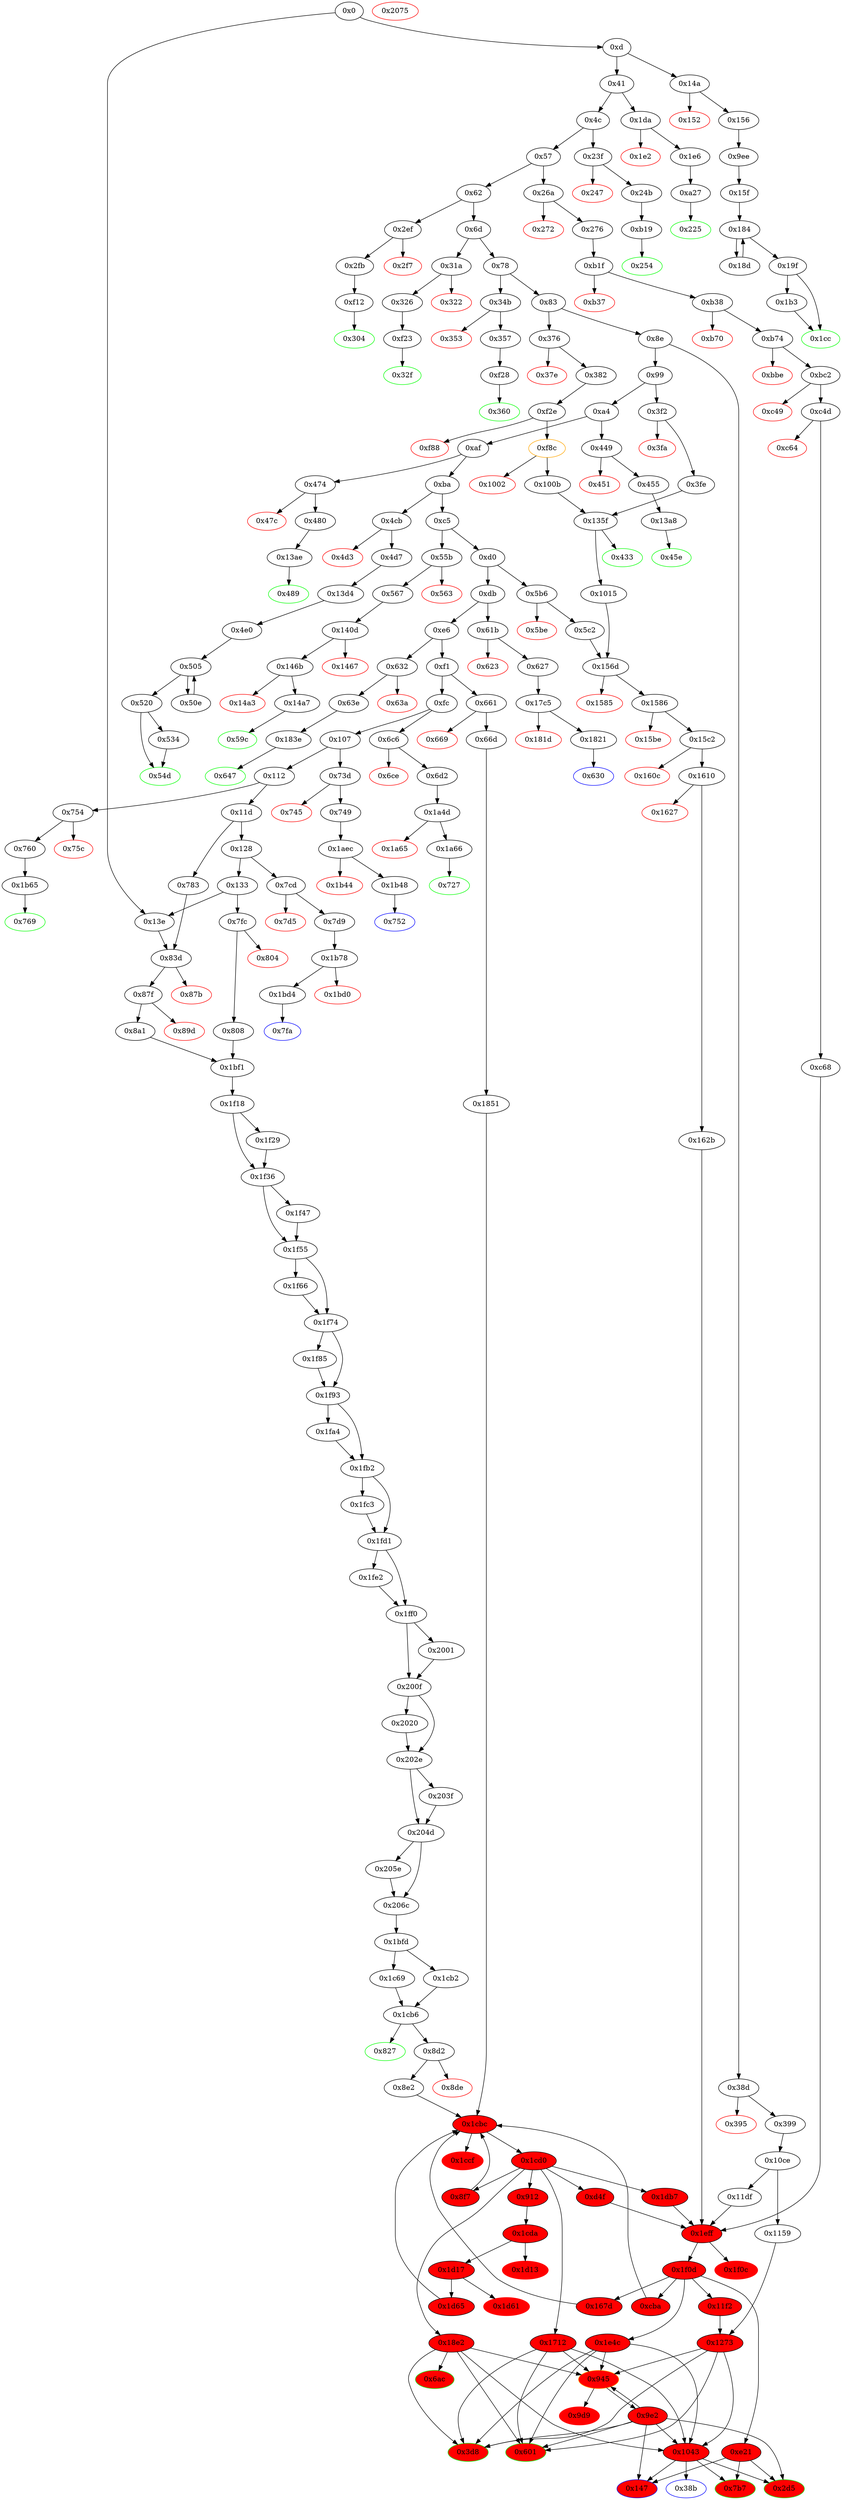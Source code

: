 strict digraph "" {
"0x1821" [fillcolor=white, id="0x1821", style=filled, tooltip="Block 0x1821\n[0x1821:0x183d]\n---\nPredecessors: [0x17c5]\nSuccessors: [0x630]\n---\n0x1821 JUMPDEST\n0x1822 PUSH1 0x1\n0x1824 PUSH1 0x8\n0x1826 PUSH1 0x14\n0x1828 PUSH2 0x100\n0x182b EXP\n0x182c DUP2\n0x182d SLOAD\n0x182e DUP2\n0x182f PUSH1 0xff\n0x1831 MUL\n0x1832 NOT\n0x1833 AND\n0x1834 SWAP1\n0x1835 DUP4\n0x1836 ISZERO\n0x1837 ISZERO\n0x1838 MUL\n0x1839 OR\n0x183a SWAP1\n0x183b SSTORE\n0x183c POP\n0x183d JUMP\n---\n0x1821: JUMPDEST \n0x1822: V1414 = 0x1\n0x1824: V1415 = 0x8\n0x1826: V1416 = 0x14\n0x1828: V1417 = 0x100\n0x182b: V1418 = EXP 0x100 0x14\n0x182d: V1419 = S[0x8]\n0x182f: V1420 = 0xff\n0x1831: V1421 = MUL 0xff 0x10000000000000000000000000000000000000000\n0x1832: V1422 = NOT 0xff0000000000000000000000000000000000000000\n0x1833: V1423 = AND 0xffffffffffffffffffffff00ffffffffffffffffffffffffffffffffffffffff V1419\n0x1836: V1424 = ISZERO 0x1\n0x1837: V1425 = ISZERO 0x0\n0x1838: V1426 = MUL 0x1 0x10000000000000000000000000000000000000000\n0x1839: V1427 = OR 0x10000000000000000000000000000000000000000 V1423\n0x183b: S[0x8] = V1427\n0x183d: JUMP 0x630\n---\nEntry stack: [V11, 0x630]\nStack pops: 1\nStack additions: []\nExit stack: [V11]\n\nDef sites:\nV11: {0xd.0x35}\n0x630: {0x627.0x629}\n"];
"0x1b78" [fillcolor=white, id="0x1b78", style=filled, tooltip="Block 0x1b78\n[0x1b78:0x1bcf]\n---\nPredecessors: [0x7d9]\nSuccessors: [0x1bd0, 0x1bd4]\n---\n0x1b78 JUMPDEST\n0x1b79 PUSH1 0x8\n0x1b7b PUSH1 0x0\n0x1b7d SWAP1\n0x1b7e SLOAD\n0x1b7f SWAP1\n0x1b80 PUSH2 0x100\n0x1b83 EXP\n0x1b84 SWAP1\n0x1b85 DIV\n0x1b86 PUSH20 0xffffffffffffffffffffffffffffffffffffffff\n0x1b9b AND\n0x1b9c PUSH20 0xffffffffffffffffffffffffffffffffffffffff\n0x1bb1 AND\n0x1bb2 CALLER\n0x1bb3 PUSH20 0xffffffffffffffffffffffffffffffffffffffff\n0x1bc8 AND\n0x1bc9 EQ\n0x1bca ISZERO\n0x1bcb ISZERO\n0x1bcc PUSH2 0x1bd4\n0x1bcf JUMPI\n---\n0x1b78: JUMPDEST \n0x1b79: V1605 = 0x8\n0x1b7b: V1606 = 0x0\n0x1b7e: V1607 = S[0x8]\n0x1b80: V1608 = 0x100\n0x1b83: V1609 = EXP 0x100 0x0\n0x1b85: V1610 = DIV V1607 0x1\n0x1b86: V1611 = 0xffffffffffffffffffffffffffffffffffffffff\n0x1b9b: V1612 = AND 0xffffffffffffffffffffffffffffffffffffffff V1610\n0x1b9c: V1613 = 0xffffffffffffffffffffffffffffffffffffffff\n0x1bb1: V1614 = AND 0xffffffffffffffffffffffffffffffffffffffff V1612\n0x1bb2: V1615 = CALLER\n0x1bb3: V1616 = 0xffffffffffffffffffffffffffffffffffffffff\n0x1bc8: V1617 = AND 0xffffffffffffffffffffffffffffffffffffffff V1615\n0x1bc9: V1618 = EQ V1617 V1614\n0x1bca: V1619 = ISZERO V1618\n0x1bcb: V1620 = ISZERO V1619\n0x1bcc: V1621 = 0x1bd4\n0x1bcf: JUMPI 0x1bd4 V1620\n---\nEntry stack: [V11, 0x7fa, V573]\nStack pops: 0\nStack additions: []\nExit stack: [V11, 0x7fa, V573]\n\nDef sites:\nV11: {0xd.0x35}\n0x7fa: {0x7d9.0x7db}\nV573: {0x7d9.0x7ea}\n"];
"0x1aec" [fillcolor=white, id="0x1aec", style=filled, tooltip="Block 0x1aec\n[0x1aec:0x1b43]\n---\nPredecessors: [0x749]\nSuccessors: [0x1b44, 0x1b48]\n---\n0x1aec JUMPDEST\n0x1aed PUSH1 0x8\n0x1aef PUSH1 0x0\n0x1af1 SWAP1\n0x1af2 SLOAD\n0x1af3 SWAP1\n0x1af4 PUSH2 0x100\n0x1af7 EXP\n0x1af8 SWAP1\n0x1af9 DIV\n0x1afa PUSH20 0xffffffffffffffffffffffffffffffffffffffff\n0x1b0f AND\n0x1b10 PUSH20 0xffffffffffffffffffffffffffffffffffffffff\n0x1b25 AND\n0x1b26 CALLER\n0x1b27 PUSH20 0xffffffffffffffffffffffffffffffffffffffff\n0x1b3c AND\n0x1b3d EQ\n0x1b3e ISZERO\n0x1b3f ISZERO\n0x1b40 PUSH2 0x1b48\n0x1b43 JUMPI\n---\n0x1aec: JUMPDEST \n0x1aed: V1565 = 0x8\n0x1aef: V1566 = 0x0\n0x1af2: V1567 = S[0x8]\n0x1af4: V1568 = 0x100\n0x1af7: V1569 = EXP 0x100 0x0\n0x1af9: V1570 = DIV V1567 0x1\n0x1afa: V1571 = 0xffffffffffffffffffffffffffffffffffffffff\n0x1b0f: V1572 = AND 0xffffffffffffffffffffffffffffffffffffffff V1570\n0x1b10: V1573 = 0xffffffffffffffffffffffffffffffffffffffff\n0x1b25: V1574 = AND 0xffffffffffffffffffffffffffffffffffffffff V1572\n0x1b26: V1575 = CALLER\n0x1b27: V1576 = 0xffffffffffffffffffffffffffffffffffffffff\n0x1b3c: V1577 = AND 0xffffffffffffffffffffffffffffffffffffffff V1575\n0x1b3d: V1578 = EQ V1577 V1574\n0x1b3e: V1579 = ISZERO V1578\n0x1b3f: V1580 = ISZERO V1579\n0x1b40: V1581 = 0x1b48\n0x1b43: JUMPI 0x1b48 V1580\n---\nEntry stack: [V11, 0x752]\nStack pops: 0\nStack additions: []\nExit stack: [V11, 0x752]\n\nDef sites:\nV11: {0xd.0x35}\n0x752: {0x749.0x74b}\n"];
"0x1eff" [fillcolor=red, id="0x1eff", style=filled, tooltip="Block 0x1eff\n[0x1eff:0x1f0b]\n---\nPredecessors: [0xc68, 0xd4f, 0x11df, 0x162b, 0x1db7]\nSuccessors: [0x1f0c, 0x1f0d]\n---\n0x1eff JUMPDEST\n0x1f00 PUSH1 0x0\n0x1f02 DUP3\n0x1f03 DUP3\n0x1f04 GT\n0x1f05 ISZERO\n0x1f06 ISZERO\n0x1f07 ISZERO\n0x1f08 PUSH2 0x1f0d\n0x1f0b JUMPI\n---\n0x1eff: JUMPDEST \n0x1f00: V1785 = 0x0\n0x1f04: V1786 = GT S0 S1\n0x1f05: V1787 = ISZERO V1786\n0x1f06: V1788 = ISZERO V1787\n0x1f07: V1789 = ISZERO V1788\n0x1f08: V1790 = 0x1f0d\n0x1f0b: JUMPI 0x1f0d V1789\n---\nEntry stack: [V11, S33, S32, S31, S30, S29, S28, S27, S26, S25, S24, S23, S22, S21, S20, S19, S18, S17, S16, S15, S14, S13, S12, S11, S10, S9, S8, S7, S6, S5, S4, S3, {0xcba, 0xe21, 0x11f2, 0x167d, 0x1e4c}, S1, S0]\nStack pops: 2\nStack additions: [S1, S0, 0x0]\nExit stack: [V11, S33, S32, S31, S30, S29, S28, S27, S26, S25, S24, S23, S22, S21, S20, S19, S18, S17, S16, S15, S14, S13, S12, S11, S10, S9, S8, S7, S6, S5, S4, S3, {0xcba, 0xe21, 0x11f2, 0x167d, 0x1e4c}, S1, S0, 0x0]\n\nDef sites:\nV11: {0xd.0x35}\nS33: {0xd.0x35, 0x276.0x278}\nS32: {0x399.0x39b, 0x276.0x29b}\nS31: {0x399.0x3be, 0x276.0x2bb}\nS30: {0x399.0x3c8, 0x276.0x2c5}\nS29: {0xd.0x35, 0xb1f.0xb20, 0x10ce.0x10cf}\nS28: {0x10ce.0x114e, 0xd.0x35, 0xb1f.0xb22, 0x276.0x278}\nS27: {0x399.0x39b, 0x912.0x919, 0xd.0x35, 0x276.0x29b}\nS26: {0x399.0x3be, 0x276.0x2bb, 0x399.0x39b, 0x66d.0x66f, 0x276.0x29b}\nS25: {0x399.0x3c8, 0xd.0x35, 0x66d.0x692, 0xb1f.0xb22, 0x10ce.0x114e, 0x276.0x2c5}\nS24: {0x382.0x384, 0xd.0x35, 0x66d.0x69c, 0xb1f.0xb20, 0x10ce.0x10cf, 0x912.0x940}\nS23: {0x1cda.0x1cdb, 0x135f_0x100b.0x13a1, 0xb1f.0xb22, 0x13e.0x13f, 0x1851.0x1852, 0x276.0x278, 0xd.0x35, 0x10ce.0x114e, 0x135f_0x3fe.0x13a1}\nS22: {0x399.0x39b, 0x5c2.0x5c4, 0xd.0x35, 0x13e.0x142, 0x912.0x919, 0x1015.0x1018, 0x276.0x29b}\nS21: {0x399.0x3be, 0x399.0x39b, 0x83d.0x83e, 0x912.0x919, 0x1015.0x103d, 0x276.0x2bb, 0x276.0x29b, 0x66d.0x66f, 0xd.0x35, 0x5c2.0x5e7}\nS20: {0x399.0x3c8, 0x1cda.0x1cdb, 0x135f_0x100b.0x13a1, 0xb1f.0xb22, 0x1851.0x1852, 0x276.0x2c5, 0xd.0x35, 0x66d.0x692, 0x10ce.0x114e, 0x8a1.0x8c4, 0x5c2.0x5f1, 0x135f_0x3fe.0x13a1}\nS19: {0xb1f.0xb20, 0x912.0x940, 0xd.0x35, 0x66d.0x69c, 0x156d.0x156e, 0x10ce.0x10cf, 0x8a1.0x8c7, 0x382.0x384}\nS18: {0x1f18.0x1f1c, 0x1cda.0x1cdb, 0xb1f.0xb22, 0x205e.0x2069, 0x1851.0x1852, 0xd.0x35, 0x10ce.0x114e, 0x2001.0x200c, 0x1fc3.0x1fce, 0x1f85.0x1f90, 0x1f47.0x1f52, 0x135f_0x3fe.0x13a1, 0x135f_0x100b.0x13a1, 0x203f.0x204a, 0x13e.0x13f, 0x276.0x278, 0x1c69.0x1caa, 0x1f29.0x1f33, 0x156d.0x1570, 0x2020.0x202b, 0x1fe2.0x1fed, 0x1fa4.0x1faf, 0x1f66.0x1f71}\nS17: {0x399.0x39b, 0x5c2.0x5c4, 0xd.0x35, 0x13e.0x142, 0x912.0x919, 0x1015.0x1018, 0x276.0x29b}\nS16: {0x399.0x3be, 0x399.0x39b, 0x5c2.0x5c4, 0x83d.0x83e, 0x13e.0x142, 0x912.0x919, 0x1015.0x103d, 0x1015.0x1018, 0x276.0x2bb, 0x276.0x29b, 0xd.0x35, 0x66d.0x66f, 0x5c2.0x5e7}\nS15: {0x399.0x3c8, 0x1f18.0x1f1c, 0x1cda.0x1cdb, 0xb1f.0xb22, 0x205e.0x2069, 0x1851.0x1852, 0xd.0x35, 0x10ce.0x114e, 0x2001.0x200c, 0x1fc3.0x1fce, 0x5c2.0x5f1, 0x1f85.0x1f90, 0x1f47.0x1f52, 0x135f_0x3fe.0x13a1, 0x135f_0x100b.0x13a1, 0x203f.0x204a, 0x276.0x2c5, 0x1c69.0x1caa, 0x1f29.0x1f33, 0x66d.0x692, 0x156d.0x1570, 0x8a1.0x8c4, 0x2020.0x202b, 0x1fe2.0x1fed, 0x1fa4.0x1faf, 0x1f66.0x1f71}\nS14: {0xb1f.0xb20, 0x912.0x940, 0xd.0x35, 0x66d.0x69c, 0x156d.0x156e, 0x10ce.0x10cf, 0x8a1.0x8c7, 0x382.0x384}\nS13: {0x1f18.0x1f1c, 0x1cda.0x1cdb, 0xb1f.0xb22, 0x205e.0x2069, 0x1851.0x1852, 0xd.0x35, 0x10ce.0x114e, 0x2001.0x200c, 0x1fc3.0x1fce, 0x1f85.0x1f90, 0x1f47.0x1f52, 0x135f_0x100b.0x13a1, 0x135f_0x3fe.0x13a1, 0x203f.0x204a, 0x13e.0x13f, 0x276.0x278, 0x1c69.0x1caa, 0x1f29.0x1f33, 0x156d.0x1570, 0x2020.0x202b, 0x1fe2.0x1fed, 0x1fa4.0x1faf, 0x1f66.0x1f71}\nS12: {0x399.0x39b, 0x5c2.0x5c4, 0xd.0x35, 0x13e.0x142, 0x912.0x919, 0x1015.0x1018, 0x276.0x29b}\nS11: {0x399.0x3be, 0x399.0x39b, 0x5c2.0x5e7, 0x83d.0x83e, 0x13e.0x142, 0x912.0x919, 0x1015.0x103d, 0x1015.0x1018, 0x276.0x2bb, 0x276.0x29b, 0xd.0x35, 0x66d.0x66f, 0x5c2.0x5c4}\nS10: {0x399.0x3c8, 0x1f18.0x1f1c, 0x1cda.0x1cdb, 0xb1f.0xb22, 0x205e.0x2069, 0x1851.0x1852, 0xd.0x35, 0x10ce.0x114e, 0x2001.0x200c, 0x1fc3.0x1fce, 0x5c2.0x5f1, 0x1f85.0x1f90, 0x1f47.0x1f52, 0x135f_0x100b.0x13a1, 0x135f_0x3fe.0x13a1, 0x203f.0x204a, 0x276.0x2c5, 0x1c69.0x1caa, 0x1f29.0x1f33, 0x66d.0x692, 0x156d.0x1570, 0x8a1.0x8c4, 0x2020.0x202b, 0x1fe2.0x1fed, 0x1fa4.0x1faf, 0x1f66.0x1f71}\nS9: {0xb1f.0xb20, 0x912.0x940, 0xd.0x35, 0x66d.0x69c, 0x156d.0x156e, 0x10ce.0x10cf, 0x8a1.0x8c7, 0x382.0x384}\nS8: {0x1f18.0x1f1c, 0x1cda.0x1cdb, 0xb1f.0xb22, 0x205e.0x2069, 0x1851.0x1852, 0x135f.0x13a1, 0xd.0x35, 0x10ce.0x114e, 0x2001.0x200c, 0x1fc3.0x1fce, 0x783.0x784, 0x1f85.0x1f90, 0x1f47.0x1f52, 0x135f_0x100b.0x13a1, 0x135f_0x3fe.0x13a1, 0x203f.0x204a, 0x13e.0x13f, 0x276.0x278, 0x1c69.0x1caa, 0x1f29.0x1f33, 0x156d.0x1570, 0x2020.0x202b, 0x1fe2.0x1fed, 0x1fa4.0x1faf, 0x1f66.0x1f71}\nS7: {0x399.0x39b, 0x13e.0x142, 0x912.0x919, 0x1015.0x1018, 0x276.0x29b, 0xd.0x35, 0x783.0x7a7, 0x5c2.0x5c4}\nS6: {0x399.0x3be, 0x399.0x39b, 0x5c2.0x5e7, 0x83d.0x83e, 0x13e.0x142, 0x912.0x919, 0x1015.0x103d, 0x1015.0x1018, 0x276.0x2bb, 0x276.0x29b, 0xd.0x35, 0x66d.0x66f, 0x5c2.0x5c4}\nS5: {0x399.0x3c8, 0x1f18.0x1f1c, 0x1cda.0x1cdb, 0xb1f.0xb22, 0x205e.0x2069, 0x1851.0x1852, 0x135f.0x13a1, 0x10ce.0x114e, 0x2001.0x200c, 0x1fc3.0x1fce, 0x5c2.0x5f1, 0x1f85.0x1f90, 0x1f47.0x1f52, 0x135f_0x100b.0x13a1, 0x135f_0x3fe.0x13a1, 0x203f.0x204a, 0x276.0x2c5, 0x1c69.0x1caa, 0x1f29.0x1f33, 0x66d.0x692, 0x156d.0x1570, 0x8a1.0x8c4, 0x2020.0x202b, 0x1fe2.0x1fed, 0x1fa4.0x1faf, 0x1f66.0x1f71}\nS4: {0x66d.0x69c, 0x156d.0x156e, 0xb1f.0xb20, 0x10ce.0x10cf, 0x8a1.0x8c7, 0x912.0x940}\nS3: {0x1f18.0x1f1c, 0x1cda.0x1cdb, 0xb1f.0xb22, 0x205e.0x2069, 0x1851.0x1852, 0x10ce.0x114e, 0x2001.0x200c, 0x1fc3.0x1fce, 0x1f85.0x1f90, 0x1f47.0x1f52, 0x203f.0x204a, 0x1c69.0x1caa, 0x1f29.0x1f33, 0x156d.0x1570, 0x2020.0x202b, 0x1fe2.0x1fed, 0x1fa4.0x1faf, 0x1f66.0x1f71}\n{0xcba, 0xe21, 0x11f2, 0x167d, 0x1e4c}: {0x1db7.0x1dfb, 0xc68.0xc69, 0x162b.0x162c, 0xd4f.0xd93, 0x11df.0x11e0}\nS1: {0x1db7.0x1e3e, 0xc68.0xcac, 0x162b.0x166f, 0xd4f.0xe13, 0x10ce.0x114e}\nS0: {0x399.0x3c8, 0x1f18.0x1f1c, 0x1cda.0x1cdb, 0xb1f.0xb22, 0x205e.0x2069, 0x1851.0x1852, 0x135f.0x13a1, 0x10ce.0x114e, 0x2001.0x200c, 0x1fc3.0x1fce, 0x5c2.0x5f1, 0x1f85.0x1f90, 0x1f47.0x1f52, 0x135f_0x100b.0x13a1, 0x135f_0x3fe.0x13a1, 0x203f.0x204a, 0x276.0x2c5, 0x1c69.0x1caa, 0x1f29.0x1f33, 0x66d.0x692, 0x156d.0x1570, 0x8a1.0x8c4, 0x2020.0x202b, 0x1fe2.0x1fed, 0x1fa4.0x1faf, 0x1f66.0x1f71}\n"];
"0xf8c" [color=orange, fillcolor=white, id="0xf8c", style=filled, tooltip="Block 0xf8c\n[0xf8c:0x1001]\n---\nPredecessors: [0xf2e]\nSuccessors: [0x1002, 0x100b]\n---\n0xf8c JUMPDEST\n0xf8d PUSH1 0x8\n0xf8f PUSH1 0x0\n0xf91 SWAP1\n0xf92 SLOAD\n0xf93 SWAP1\n0xf94 PUSH2 0x100\n0xf97 EXP\n0xf98 SWAP1\n0xf99 DIV\n0xf9a PUSH20 0xffffffffffffffffffffffffffffffffffffffff\n0xfaf AND\n0xfb0 PUSH20 0xffffffffffffffffffffffffffffffffffffffff\n0xfc5 AND\n0xfc6 PUSH2 0x8fc\n0xfc9 ADDRESS\n0xfca PUSH20 0xffffffffffffffffffffffffffffffffffffffff\n0xfdf AND\n0xfe0 BALANCE\n0xfe1 SWAP1\n0xfe2 DUP2\n0xfe3 ISZERO\n0xfe4 MUL\n0xfe5 SWAP1\n0xfe6 PUSH1 0x40\n0xfe8 MLOAD\n0xfe9 PUSH1 0x0\n0xfeb PUSH1 0x40\n0xfed MLOAD\n0xfee DUP1\n0xfef DUP4\n0xff0 SUB\n0xff1 DUP2\n0xff2 DUP6\n0xff3 DUP9\n0xff4 DUP9\n0xff5 CALL\n0xff6 SWAP4\n0xff7 POP\n0xff8 POP\n0xff9 POP\n0xffa POP\n0xffb ISZERO\n0xffc DUP1\n0xffd ISZERO\n0xffe PUSH2 0x100b\n0x1001 JUMPI\n---\n0xf8c: JUMPDEST \n0xf8d: V986 = 0x8\n0xf8f: V987 = 0x0\n0xf92: V988 = S[0x8]\n0xf94: V989 = 0x100\n0xf97: V990 = EXP 0x100 0x0\n0xf99: V991 = DIV V988 0x1\n0xf9a: V992 = 0xffffffffffffffffffffffffffffffffffffffff\n0xfaf: V993 = AND 0xffffffffffffffffffffffffffffffffffffffff V991\n0xfb0: V994 = 0xffffffffffffffffffffffffffffffffffffffff\n0xfc5: V995 = AND 0xffffffffffffffffffffffffffffffffffffffff V993\n0xfc6: V996 = 0x8fc\n0xfc9: V997 = ADDRESS\n0xfca: V998 = 0xffffffffffffffffffffffffffffffffffffffff\n0xfdf: V999 = AND 0xffffffffffffffffffffffffffffffffffffffff V997\n0xfe0: V1000 = BALANCE V999\n0xfe3: V1001 = ISZERO V1000\n0xfe4: V1002 = MUL V1001 0x8fc\n0xfe6: V1003 = 0x40\n0xfe8: V1004 = M[0x40]\n0xfe9: V1005 = 0x0\n0xfeb: V1006 = 0x40\n0xfed: V1007 = M[0x40]\n0xff0: V1008 = SUB V1004 V1007\n0xff5: V1009 = CALL V1002 V995 V1000 V1007 V1008 V1007 0x0\n0xffb: V1010 = ISZERO V1009\n0xffd: V1011 = ISZERO V1010\n0xffe: V1012 = 0x100b\n0x1001: JUMPI 0x100b V1011\n---\nEntry stack: [V11, 0x38b, 0x0]\nStack pops: 0\nStack additions: [V1010]\nExit stack: [V11, 0x38b, 0x0, V1010]\n\nDef sites:\nV11: {0xd.0x35}\n0x38b: {0x382.0x384}\n0x0: {0xf2e.0xf2f}\n"];
"0x808" [fillcolor=white, id="0x808", style=filled, tooltip="Block 0x808\n[0x808:0x826]\n---\nPredecessors: [0x7fc]\nSuccessors: [0x1bf1]\n---\n0x808 JUMPDEST\n0x809 POP\n0x80a PUSH2 0x827\n0x80d PUSH1 0x4\n0x80f DUP1\n0x810 CALLDATASIZE\n0x811 SUB\n0x812 DUP2\n0x813 ADD\n0x814 SWAP1\n0x815 DUP1\n0x816 DUP1\n0x817 CALLDATALOAD\n0x818 SWAP1\n0x819 PUSH1 0x20\n0x81b ADD\n0x81c SWAP1\n0x81d SWAP3\n0x81e SWAP2\n0x81f SWAP1\n0x820 POP\n0x821 POP\n0x822 POP\n0x823 PUSH2 0x1bf1\n0x826 JUMP\n---\n0x808: JUMPDEST \n0x80a: V581 = 0x827\n0x80d: V582 = 0x4\n0x810: V583 = CALLDATASIZE\n0x811: V584 = SUB V583 0x4\n0x813: V585 = ADD 0x4 V584\n0x817: V586 = CALLDATALOAD 0x4\n0x819: V587 = 0x20\n0x81b: V588 = ADD 0x20 0x4\n0x823: V589 = 0x1bf1\n0x826: JUMP 0x1bf1\n---\nEntry stack: [V11, V577]\nStack pops: 1\nStack additions: [0x827, V586]\nExit stack: [V11, 0x827, V586]\n\nDef sites:\nV11: {0xd.0x35}\nV577: {0x7fc.0x7fd}\n"];
"0x38d" [fillcolor=white, id="0x38d", style=filled, tooltip="Block 0x38d\n[0x38d:0x394]\n---\nPredecessors: [0x8e]\nSuccessors: [0x395, 0x399]\n---\n0x38d JUMPDEST\n0x38e CALLVALUE\n0x38f DUP1\n0x390 ISZERO\n0x391 PUSH2 0x399\n0x394 JUMPI\n---\n0x38d: JUMPDEST \n0x38e: V259 = CALLVALUE\n0x390: V260 = ISZERO V259\n0x391: V261 = 0x399\n0x394: JUMPI 0x399 V260\n---\nEntry stack: [V11]\nStack pops: 0\nStack additions: [V259]\nExit stack: [V11, V259]\n\nDef sites:\nV11: {0xd.0x35}\n"];
"0xc68" [fillcolor=white, id="0xc68", style=filled, tooltip="Block 0xc68\n[0xc68:0xcb9]\n---\nPredecessors: [0xc4d]\nSuccessors: [0x1eff]\n---\n0xc68 JUMPDEST\n0xc69 PUSH2 0xcba\n0xc6c DUP4\n0xc6d PUSH1 0x4\n0xc6f PUSH1 0x0\n0xc71 DUP9\n0xc72 PUSH20 0xffffffffffffffffffffffffffffffffffffffff\n0xc87 AND\n0xc88 PUSH20 0xffffffffffffffffffffffffffffffffffffffff\n0xc9d AND\n0xc9e DUP2\n0xc9f MSTORE\n0xca0 PUSH1 0x20\n0xca2 ADD\n0xca3 SWAP1\n0xca4 DUP2\n0xca5 MSTORE\n0xca6 PUSH1 0x20\n0xca8 ADD\n0xca9 PUSH1 0x0\n0xcab SHA3\n0xcac SLOAD\n0xcad PUSH2 0x1eff\n0xcb0 SWAP1\n0xcb1 SWAP2\n0xcb2 SWAP1\n0xcb3 PUSH4 0xffffffff\n0xcb8 AND\n0xcb9 JUMP\n---\n0xc68: JUMPDEST \n0xc69: V833 = 0xcba\n0xc6d: V834 = 0x4\n0xc6f: V835 = 0x0\n0xc72: V836 = 0xffffffffffffffffffffffffffffffffffffffff\n0xc87: V837 = AND 0xffffffffffffffffffffffffffffffffffffffff V187\n0xc88: V838 = 0xffffffffffffffffffffffffffffffffffffffff\n0xc9d: V839 = AND 0xffffffffffffffffffffffffffffffffffffffff V837\n0xc9f: M[0x0] = V839\n0xca0: V840 = 0x20\n0xca2: V841 = ADD 0x20 0x0\n0xca5: M[0x20] = 0x4\n0xca6: V842 = 0x20\n0xca8: V843 = ADD 0x20 0x20\n0xca9: V844 = 0x0\n0xcab: V845 = SHA3 0x0 0x40\n0xcac: V846 = S[V845]\n0xcad: V847 = 0x1eff\n0xcb3: V848 = 0xffffffff\n0xcb8: V849 = AND 0xffffffff 0x1eff\n0xcb9: JUMP 0x1eff\n---\nEntry stack: [V11, 0x2d5, V187, V192, V195, 0x0, 0x3]\nStack pops: 5\nStack additions: [S4, S3, S2, S1, S0, 0xcba, V846, S2]\nExit stack: [V11, 0x2d5, V187, V192, V195, 0x0, 0x3, 0xcba, V846, V195]\n\nDef sites:\nV11: {0xd.0x35}\n0x2d5: {0x276.0x278}\nV187: {0x276.0x29b}\nV192: {0x276.0x2bb}\nV195: {0x276.0x2c5}\n0x0: {0xb1f.0xb20}\n0x3: {0xb1f.0xb22}\n"];
"0x3f2" [fillcolor=white, id="0x3f2", style=filled, tooltip="Block 0x3f2\n[0x3f2:0x3f9]\n---\nPredecessors: [0x99]\nSuccessors: [0x3fa, 0x3fe]\n---\n0x3f2 JUMPDEST\n0x3f3 CALLVALUE\n0x3f4 DUP1\n0x3f5 ISZERO\n0x3f6 PUSH2 0x3fe\n0x3f9 JUMPI\n---\n0x3f2: JUMPDEST \n0x3f3: V288 = CALLVALUE\n0x3f5: V289 = ISZERO V288\n0x3f6: V290 = 0x3fe\n0x3f9: JUMPI 0x3fe V289\n---\nEntry stack: [V11]\nStack pops: 0\nStack additions: [V288]\nExit stack: [V11, V288]\n\nDef sites:\nV11: {0xd.0x35}\n"];
"0x322" [color=red, fillcolor=white, id="0x322", style=filled, tooltip="Block 0x322\n[0x322:0x325]\n---\nPredecessors: [0x31a]\nSuccessors: []\n---\n0x322 PUSH1 0x0\n0x324 DUP1\n0x325 REVERT\n---\n0x322: V226 = 0x0\n0x325: REVERT 0x0 0x0\n---\nEntry stack: [V11, V223]\nStack pops: 0\nStack additions: []\nExit stack: [V11, V223]\n\nDef sites:\nV11: {0xd.0x35}\nV223: {0x31a.0x31b}\n"];
"0x1f74" [fillcolor=white, id="0x1f74", style=filled, tooltip="Block 0x1f74\n[0x1f74:0x1f84]\n---\nPredecessors: [0x1f55, 0x1f66]\nSuccessors: [0x1f85, 0x1f93]\n---\n0x1f74 JUMPDEST\n0x1f75 PUSH8 0x429d069189e0000\n0x1f7e DUP4\n0x1f7f EQ\n0x1f80 ISZERO\n0x1f81 PUSH2 0x1f93\n0x1f84 JUMPI\n---\n0x1f74: JUMPDEST \n0x1f75: V1827 = 0x429d069189e0000\n0x1f7f: V1828 = EQ S2 0x429d069189e0000\n0x1f80: V1829 = ISZERO V1828\n0x1f81: V1830 = 0x1f93\n0x1f84: JUMPI 0x1f93 V1829\n---\nEntry stack: [V11, {0x147, 0x7b7}, S12, 0x0, V635, V636, S8, {0x827, 0x8d2}, S6, 0x0, 0x0, 0x1bfd, S2, 0x0, {0x0, 0x2e90edd000, 0x5d21dba000}]\nStack pops: 3\nStack additions: [S2, S1, S0]\nExit stack: [V11, {0x147, 0x7b7}, S12, 0x0, V635, V636, S8, {0x827, 0x8d2}, S6, 0x0, 0x0, 0x1bfd, S2, 0x0, {0x0, 0x2e90edd000, 0x5d21dba000}]\n\nDef sites:\nV11: {0xd.0x35}\n{0x147, 0x7b7}: {0x783.0x784, 0x13e.0x13f}\nS12: {0x783.0x7a7, 0x13e.0x142}\n0x0: {0x83d.0x83e}\nV635: {0x8a1.0x8c4}\nV636: {0x8a1.0x8c7}\nS8: {0xd.0x35, 0x83d.0x841}\n{0x827, 0x8d2}: {0x8a1.0x8ca, 0x808.0x80a}\nS6: {0x8a1.0x8c7, 0x808.0x817}\n0x0: {0x1bf1.0x1bf2}\n0x0: {0x1bf1.0x1bf2}\n0x1bfd: {0x1bf1.0x1bf5}\nS2: {0x8a1.0x8c7, 0x808.0x817}\n0x0: {0x1f18.0x1f19}\n{0x0, 0x2e90edd000, 0x5d21dba000}: {0x1f29.0x1f33, 0x1f18.0x1f1c, 0x1f47.0x1f52, 0x1f66.0x1f71}\n"];
"0x3d8" [color=green, fillcolor=red, id="0x3d8", style=filled, tooltip="Block 0x3d8\n[0x3d8:0x3f1]\n---\nPredecessors: [0x9e2, 0x1273, 0x1712, 0x18e2, 0x1e4c]\nSuccessors: []\n---\n0x3d8 JUMPDEST\n0x3d9 PUSH1 0x40\n0x3db MLOAD\n0x3dc DUP1\n0x3dd DUP3\n0x3de ISZERO\n0x3df ISZERO\n0x3e0 ISZERO\n0x3e1 ISZERO\n0x3e2 DUP2\n0x3e3 MSTORE\n0x3e4 PUSH1 0x20\n0x3e6 ADD\n0x3e7 SWAP2\n0x3e8 POP\n0x3e9 POP\n0x3ea PUSH1 0x40\n0x3ec MLOAD\n0x3ed DUP1\n0x3ee SWAP2\n0x3ef SUB\n0x3f0 SWAP1\n0x3f1 RETURN\n---\n0x3d8: JUMPDEST \n0x3d9: V277 = 0x40\n0x3db: V278 = M[0x40]\n0x3de: V279 = ISZERO 0x1\n0x3df: V280 = ISZERO 0x0\n0x3e0: V281 = ISZERO 0x1\n0x3e1: V282 = ISZERO 0x0\n0x3e3: M[V278] = 0x1\n0x3e4: V283 = 0x20\n0x3e6: V284 = ADD 0x20 V278\n0x3ea: V285 = 0x40\n0x3ec: V286 = M[0x40]\n0x3ef: V287 = SUB V284 V286\n0x3f1: RETURN V286 V287\n---\nEntry stack: [V11, S27, S26, S25, S24, S23, S22, S21, S20, S19, S18, S17, S16, S15, S14, S13, S12, S11, S10, S9, S8, S7, S6, S5, S4, S3, S2, S1, 0x1]\nStack pops: 1\nStack additions: []\nExit stack: [V11, S27, S26, S25, S24, S23, S22, S21, S20, S19, S18, S17, S16, S15, S14, S13, S12, S11, S10, S9, S8, S7, S6, S5, S4, S3, S2, S1]\n\nDef sites:\nV11: {0xd.0x35}\nS27: {0xd.0x35, 0x276.0x278}\nS26: {0x399.0x39b, 0x276.0x278, 0xd.0x35, 0x276.0x29b}\nS25: {0x399.0x3be, 0x276.0x29b, 0x399.0x39b, 0x276.0x2bb}\nS24: {0x399.0x3c8, 0x276.0x2bb, 0x399.0x3be, 0x276.0x2c5}\nS23: {0x399.0x3c8, 0x276.0x2c5, 0xd.0x35, 0xb1f.0xb20, 0x10ce.0x10cf}\nS22: {0xd.0x35, 0x10ce.0x10cf, 0xb1f.0xb22, 0x10ce.0x114e, 0xb1f.0xb20, 0x276.0x278}\nS21: {0x399.0x39b, 0x276.0x278, 0xd.0x35, 0xb1f.0xb22, 0x10ce.0x114e, 0x912.0x919, 0x276.0x29b}\nS20: {0x399.0x3be, 0x399.0x39b, 0x276.0x2bb, 0x66d.0x66f, 0xd.0x35, 0x912.0x919, 0x276.0x29b}\nS19: {0x399.0x3c8, 0x399.0x3be, 0x399.0x39b, 0xb1f.0xb22, 0x276.0x2c5, 0x276.0x29b, 0x276.0x2bb, 0xd.0x35, 0x66d.0x692, 0x66d.0x66f, 0x10ce.0x114e}\nS18: {0x399.0x3c8, 0x10ce.0x114e, 0xb1f.0xb20, 0xb1f.0xb22, 0x912.0x940, 0x276.0x2c5, 0xd.0x35, 0x66d.0x69c, 0x66d.0x692, 0x10ce.0x10cf, 0x382.0x384}\nS17: {0x1cda.0x1cdb, 0x10ce.0x10cf, 0x135f_0x100b.0x13a1, 0xb1f.0xb22, 0x13e.0x13f, 0x1851.0x1852, 0xb1f.0xb20, 0x912.0x940, 0x276.0x278, 0xd.0x35, 0x66d.0x69c, 0x10ce.0x114e, 0x382.0x384, 0x135f_0x3fe.0x13a1}\nS16: {0x399.0x39b, 0x1cda.0x1cdb, 0x135f_0x3fe.0x13a1, 0xb1f.0xb22, 0x13e.0x142, 0x1851.0x1852, 0x13e.0x13f, 0x912.0x919, 0x1015.0x1018, 0x276.0x29b, 0x276.0x278, 0xd.0x35, 0x10ce.0x114e, 0x5c2.0x5c4, 0x135f_0x100b.0x13a1}\nS15: {0x399.0x3be, 0x399.0x39b, 0x5c2.0x5c4, 0x83d.0x83e, 0x13e.0x142, 0x912.0x919, 0x1015.0x103d, 0x1015.0x1018, 0x276.0x2bb, 0x276.0x29b, 0x66d.0x66f, 0xd.0x35, 0x5c2.0x5e7}\nS14: {0x399.0x3c8, 0x399.0x3be, 0x399.0x39b, 0x1cda.0x1cdb, 0xb1f.0xb22, 0x1851.0x1852, 0x912.0x919, 0x1015.0x103d, 0xd.0x35, 0x10ce.0x114e, 0x5c2.0x5f1, 0x5c2.0x5e7, 0x135f_0x3fe.0x13a1, 0x135f_0x100b.0x13a1, 0x83d.0x83e, 0x276.0x2c5, 0x276.0x2bb, 0x276.0x29b, 0x66d.0x692, 0x66d.0x66f, 0x8a1.0x8c4}\nS13: {0x399.0x3c8, 0x1cda.0x1cdb, 0xb1f.0xb20, 0xb1f.0xb22, 0x1851.0x1852, 0x912.0x940, 0xd.0x35, 0x10ce.0x114e, 0x10ce.0x10cf, 0x5c2.0x5f1, 0x382.0x384, 0x135f_0x100b.0x13a1, 0x135f_0x3fe.0x13a1, 0x8a1.0x8c7, 0x276.0x2c5, 0x66d.0x69c, 0x156d.0x156e, 0x66d.0x692, 0x8a1.0x8c4}\nS12: {0x1f18.0x1f1c, 0x1cda.0x1cdb, 0xb1f.0xb22, 0x205e.0x2069, 0x1851.0x1852, 0xb1f.0xb20, 0x912.0x940, 0xd.0x35, 0x10ce.0x114e, 0x2001.0x200c, 0x10ce.0x10cf, 0x1fc3.0x1fce, 0x382.0x384, 0x1f85.0x1f90, 0x1f47.0x1f52, 0x135f_0x3fe.0x13a1, 0x135f_0x100b.0x13a1, 0x203f.0x204a, 0x13e.0x13f, 0x276.0x278, 0x1c69.0x1caa, 0x1f29.0x1f33, 0x156d.0x1570, 0x66d.0x69c, 0x156d.0x156e, 0x8a1.0x8c7, 0x2020.0x202b, 0x1fe2.0x1fed, 0x1fa4.0x1faf, 0x1f66.0x1f71}\nS11: {0x399.0x39b, 0x1f18.0x1f1c, 0x1cda.0x1cdb, 0xb1f.0xb22, 0x205e.0x2069, 0x1851.0x1852, 0x912.0x919, 0x1015.0x1018, 0xd.0x35, 0x10ce.0x114e, 0x2001.0x200c, 0x1fc3.0x1fce, 0x5c2.0x5c4, 0x1f85.0x1f90, 0x1f47.0x1f52, 0x135f_0x3fe.0x13a1, 0x135f_0x100b.0x13a1, 0x203f.0x204a, 0x13e.0x142, 0x13e.0x13f, 0x276.0x29b, 0x276.0x278, 0x1c69.0x1caa, 0x1f29.0x1f33, 0x156d.0x1570, 0x2020.0x202b, 0x1fe2.0x1fed, 0x1fa4.0x1faf, 0x1f66.0x1f71}\nS10: {0x399.0x3be, 0x399.0x39b, 0x5c2.0x5e7, 0x83d.0x83e, 0x13e.0x142, 0x912.0x919, 0x1015.0x103d, 0x1015.0x1018, 0x276.0x2bb, 0x276.0x29b, 0xd.0x35, 0x66d.0x66f, 0x5c2.0x5c4}\nS9: {0x1cda.0x1cdb, 0x205e.0x2069, 0x1851.0x1852, 0x10ce.0x114e, 0x1fc3.0x1fce, 0x5c2.0x5f1, 0x5c2.0x5e7, 0x5c2.0x5c4, 0x1f47.0x1f52, 0x276.0x2c5, 0x1c69.0x1caa, 0x276.0x2bb, 0x276.0x29b, 0x66d.0x692, 0x156d.0x1570, 0x66d.0x66f, 0x1fe2.0x1fed, 0x1f66.0x1f71, 0x399.0x3c8, 0x1f18.0x1f1c, 0x399.0x3be, 0x399.0x39b, 0xb1f.0xb22, 0x912.0x919, 0x1015.0x103d, 0x1015.0x1018, 0xd.0x35, 0x2001.0x200c, 0x1f85.0x1f90, 0x135f_0x3fe.0x13a1, 0x135f_0x100b.0x13a1, 0x83d.0x83e, 0x203f.0x204a, 0x13e.0x142, 0x1f29.0x1f33, 0x8a1.0x8c4, 0x2020.0x202b, 0x1fa4.0x1faf}\nS8: {0x1cda.0x1cdb, 0x205e.0x2069, 0x1851.0x1852, 0x10ce.0x10cf, 0x10ce.0x114e, 0x1fc3.0x1fce, 0x5c2.0x5f1, 0x1f47.0x1f52, 0x276.0x2c5, 0x1c69.0x1caa, 0x66d.0x69c, 0x156d.0x156e, 0x66d.0x692, 0x156d.0x1570, 0x1fe2.0x1fed, 0x1f66.0x1f71, 0x399.0x3c8, 0x1f18.0x1f1c, 0xb1f.0xb20, 0xb1f.0xb22, 0x912.0x940, 0xd.0x35, 0x2001.0x200c, 0x382.0x384, 0x1f85.0x1f90, 0x135f_0x3fe.0x13a1, 0x135f_0x100b.0x13a1, 0x203f.0x204a, 0x8a1.0x8c4, 0x1f29.0x1f33, 0x8a1.0x8c7, 0x2020.0x202b, 0x1fa4.0x1faf}\nS7: {0x1f18.0x1f1c, 0x1cda.0x1cdb, 0xb1f.0xb22, 0x205e.0x2069, 0x1851.0x1852, 0xb1f.0xb20, 0x912.0x940, 0xd.0x35, 0x10ce.0x114e, 0x2001.0x200c, 0x10ce.0x10cf, 0x1fc3.0x1fce, 0x382.0x384, 0x1f85.0x1f90, 0x1f47.0x1f52, 0x135f_0x100b.0x13a1, 0x135f_0x3fe.0x13a1, 0x203f.0x204a, 0x13e.0x13f, 0x276.0x278, 0x1c69.0x1caa, 0x1f29.0x1f33, 0x156d.0x1570, 0x66d.0x69c, 0x156d.0x156e, 0x8a1.0x8c7, 0x2020.0x202b, 0x1fe2.0x1fed, 0x1fa4.0x1faf, 0x1f66.0x1f71}\nS6: {0x399.0x39b, 0x1f18.0x1f1c, 0x1cda.0x1cdb, 0xb1f.0xb22, 0x205e.0x2069, 0x1851.0x1852, 0x912.0x919, 0x1015.0x1018, 0xd.0x35, 0x10ce.0x114e, 0x2001.0x200c, 0x1fc3.0x1fce, 0x5c2.0x5c4, 0x1f85.0x1f90, 0x1f47.0x1f52, 0x135f_0x100b.0x13a1, 0x135f_0x3fe.0x13a1, 0x203f.0x204a, 0x13e.0x142, 0x13e.0x13f, 0x276.0x29b, 0x276.0x278, 0x1c69.0x1caa, 0x1f29.0x1f33, 0x156d.0x1570, 0x2020.0x202b, 0x1fe2.0x1fed, 0x1fa4.0x1faf, 0x1f66.0x1f71}\nS5: {0x399.0x3be, 0x399.0x39b, 0x5c2.0x5c4, 0x83d.0x83e, 0x13e.0x142, 0x912.0x919, 0x1015.0x103d, 0x1015.0x1018, 0x276.0x2bb, 0x276.0x29b, 0xd.0x35, 0x66d.0x66f, 0x5c2.0x5e7}\nS4: {0x1cda.0x1cdb, 0x205e.0x2069, 0x1851.0x1852, 0x10ce.0x114e, 0x1fc3.0x1fce, 0x5c2.0x5f1, 0x5c2.0x5c4, 0x5c2.0x5e7, 0x1f47.0x1f52, 0x276.0x2c5, 0x1c69.0x1caa, 0x276.0x2bb, 0x276.0x29b, 0x66d.0x692, 0x156d.0x1570, 0x66d.0x66f, 0x1fe2.0x1fed, 0x1f66.0x1f71, 0x399.0x3c8, 0x1f18.0x1f1c, 0x399.0x3be, 0x399.0x39b, 0xb1f.0xb22, 0x912.0x919, 0x1015.0x103d, 0x1015.0x1018, 0xd.0x35, 0x2001.0x200c, 0x1f85.0x1f90, 0x135f_0x100b.0x13a1, 0x135f_0x3fe.0x13a1, 0x83d.0x83e, 0x203f.0x204a, 0x13e.0x142, 0x1f29.0x1f33, 0x8a1.0x8c4, 0x2020.0x202b, 0x1fa4.0x1faf}\nS3: {0x1cda.0x1cdb, 0x205e.0x2069, 0x1851.0x1852, 0x10ce.0x10cf, 0x10ce.0x114e, 0x1fc3.0x1fce, 0x5c2.0x5f1, 0x1f47.0x1f52, 0x276.0x2c5, 0x1c69.0x1caa, 0x66d.0x69c, 0x156d.0x156e, 0x66d.0x692, 0x156d.0x1570, 0x1fe2.0x1fed, 0x1f66.0x1f71, 0x399.0x3c8, 0x1f18.0x1f1c, 0xb1f.0xb20, 0xb1f.0xb22, 0x912.0x940, 0xd.0x35, 0x2001.0x200c, 0x382.0x384, 0x1f85.0x1f90, 0x135f_0x100b.0x13a1, 0x135f_0x3fe.0x13a1, 0x203f.0x204a, 0x8a1.0x8c4, 0x1f29.0x1f33, 0x8a1.0x8c7, 0x2020.0x202b, 0x1fa4.0x1faf}\nS2: {0x1f18.0x1f1c, 0x1cda.0x1cdb, 0xb1f.0xb22, 0x205e.0x2069, 0x1851.0x1852, 0xb1f.0xb20, 0x912.0x940, 0xd.0x35, 0x10ce.0x114e, 0x2001.0x200c, 0x10ce.0x10cf, 0x1fc3.0x1fce, 0x783.0x784, 0x1f85.0x1f90, 0x382.0x384, 0x1f47.0x1f52, 0x135f_0x100b.0x13a1, 0x135f_0x3fe.0x13a1, 0x203f.0x204a, 0x13e.0x13f, 0x276.0x278, 0x1c69.0x1caa, 0x1f29.0x1f33, 0x156d.0x1570, 0x66d.0x69c, 0x156d.0x156e, 0x8a1.0x8c7, 0x2020.0x202b, 0x1fe2.0x1fed, 0x1fa4.0x1faf, 0x1f66.0x1f71}\nS1: {0x399.0x39b, 0x1f18.0x1f1c, 0x1cda.0x1cdb, 0xb1f.0xb22, 0x205e.0x2069, 0x1851.0x1852, 0x912.0x919, 0x1015.0x1018, 0xd.0x35, 0x10ce.0x114e, 0x2001.0x200c, 0x1fc3.0x1fce, 0x5c2.0x5c4, 0x783.0x7a7, 0x783.0x784, 0x1f47.0x1f52, 0x1f85.0x1f90, 0x135f_0x100b.0x13a1, 0x135f_0x3fe.0x13a1, 0x203f.0x204a, 0x13e.0x142, 0x13e.0x13f, 0x276.0x29b, 0x276.0x278, 0x1c69.0x1caa, 0x1f29.0x1f33, 0x156d.0x1570, 0x2020.0x202b, 0x1fe2.0x1fed, 0x1fa4.0x1faf, 0x1f66.0x1f71}\n0x1: {0x1712.0x17bb, 0x18e2.0x1a44, 0x1e4c.0x1ef5, 0x1273.0x1355}\n"];
"0xb19" [fillcolor=white, id="0xb19", style=filled, tooltip="Block 0xb19\n[0xb19:0xb1e]\n---\nPredecessors: [0x24b]\nSuccessors: [0x254]\n---\n0xb19 JUMPDEST\n0xb1a PUSH1 0x2\n0xb1c SLOAD\n0xb1d DUP2\n0xb1e JUMP\n---\n0xb19: JUMPDEST \n0xb1a: V746 = 0x2\n0xb1c: V747 = S[0x2]\n0xb1e: JUMP 0x254\n---\nEntry stack: [V11, 0x254]\nStack pops: 1\nStack additions: [S0, V747]\nExit stack: [V11, 0x254, V747]\n\nDef sites:\nV11: {0xd.0x35}\n0x254: {0x24b.0x24d}\n"];
"0x152" [color=red, fillcolor=white, id="0x152", style=filled, tooltip="Block 0x152\n[0x152:0x155]\n---\nPredecessors: [0x14a]\nSuccessors: []\n---\n0x152 PUSH1 0x0\n0x154 DUP1\n0x155 REVERT\n---\n0x152: V90 = 0x0\n0x155: REVERT 0x0 0x0\n---\nEntry stack: [V11, V87]\nStack pops: 0\nStack additions: []\nExit stack: [V11, V87]\n\nDef sites:\nV11: {0xd.0x35}\nV87: {0x14a.0x14b}\n"];
"0x204d" [fillcolor=white, id="0x204d", style=filled, tooltip="Block 0x204d\n[0x204d:0x205d]\n---\nPredecessors: [0x202e, 0x203f]\nSuccessors: [0x205e, 0x206c]\n---\n0x204d JUMPDEST\n0x204e PUSH8 0xde0b6b3a7640000\n0x2057 DUP4\n0x2058 EQ\n0x2059 ISZERO\n0x205a PUSH2 0x206c\n0x205d JUMPI\n---\n0x204d: JUMPDEST \n0x204e: V1904 = 0xde0b6b3a7640000\n0x2058: V1905 = EQ S2 0xde0b6b3a7640000\n0x2059: V1906 = ISZERO V1905\n0x205a: V1907 = 0x206c\n0x205d: JUMPI 0x206c V1906\n---\nEntry stack: [V11, {0x147, 0x7b7}, S12, 0x0, V635, V636, S8, {0x827, 0x8d2}, S6, 0x0, 0x0, 0x1bfd, S2, 0x0, {0x0, 0x2e90edd000, 0x5d21dba000, 0x8bb2c97000, 0xba43b74000, 0xe8d4a51000, 0x1176592e000, 0x145f680b000, 0x174876e8000, 0x1a3185c5000}]\nStack pops: 3\nStack additions: [S2, S1, S0]\nExit stack: [V11, {0x147, 0x7b7}, S12, 0x0, V635, V636, S8, {0x827, 0x8d2}, S6, 0x0, 0x0, 0x1bfd, S2, 0x0, {0x0, 0x2e90edd000, 0x5d21dba000, 0x8bb2c97000, 0xba43b74000, 0xe8d4a51000, 0x1176592e000, 0x145f680b000, 0x174876e8000, 0x1a3185c5000}]\n\nDef sites:\nV11: {0xd.0x35}\n{0x147, 0x7b7}: {0x783.0x784, 0x13e.0x13f}\nS12: {0x783.0x7a7, 0x13e.0x142}\n0x0: {0x83d.0x83e}\nV635: {0x8a1.0x8c4}\nV636: {0x8a1.0x8c7}\nS8: {0xd.0x35, 0x83d.0x841}\n{0x827, 0x8d2}: {0x8a1.0x8ca, 0x808.0x80a}\nS6: {0x8a1.0x8c7, 0x808.0x817}\n0x0: {0x1bf1.0x1bf2}\n0x0: {0x1bf1.0x1bf2}\n0x1bfd: {0x1bf1.0x1bf5}\nS2: {0x8a1.0x8c7, 0x808.0x817}\n0x0: {0x1f18.0x1f19}\n{0x0, 0x2e90edd000, 0x5d21dba000, 0x8bb2c97000, 0xba43b74000, 0xe8d4a51000, 0x1176592e000, 0x145f680b000, 0x174876e8000, 0x1a3185c5000}: {0x1f18.0x1f1c, 0x203f.0x204a, 0x1f29.0x1f33, 0x2001.0x200c, 0x2020.0x202b, 0x1fc3.0x1fce, 0x1fe2.0x1fed, 0x1f85.0x1f90, 0x1fa4.0x1faf, 0x1f47.0x1f52, 0x1f66.0x1f71}\n"];
"0x563" [color=red, fillcolor=white, id="0x563", style=filled, tooltip="Block 0x563\n[0x563:0x566]\n---\nPredecessors: [0x55b]\nSuccessors: []\n---\n0x563 PUSH1 0x0\n0x565 DUP1\n0x566 REVERT\n---\n0x563: V390 = 0x0\n0x566: REVERT 0x0 0x0\n---\nEntry stack: [V11, V387]\nStack pops: 0\nStack additions: []\nExit stack: [V11, V387]\n\nDef sites:\nV11: {0xd.0x35}\nV387: {0x55b.0x55c}\n"];
"0x1f47" [fillcolor=white, id="0x1f47", style=filled, tooltip="Block 0x1f47\n[0x1f47:0x1f54]\n---\nPredecessors: [0x1f36]\nSuccessors: [0x1f55]\n---\n0x1f47 PUSH1 0x8\n0x1f49 PUSH1 0xff\n0x1f4b AND\n0x1f4c PUSH1 0xa\n0x1f4e EXP\n0x1f4f PUSH2 0x7d0\n0x1f52 MUL\n0x1f53 SWAP1\n0x1f54 POP\n---\n0x1f47: V1809 = 0x8\n0x1f49: V1810 = 0xff\n0x1f4b: V1811 = AND 0xff 0x8\n0x1f4c: V1812 = 0xa\n0x1f4e: V1813 = EXP 0xa 0x8\n0x1f4f: V1814 = 0x7d0\n0x1f52: V1815 = MUL 0x7d0 0x5f5e100\n---\nEntry stack: [V11, {0x147, 0x7b7}, S12, 0x0, V635, V636, S8, {0x827, 0x8d2}, S6, 0x0, 0x0, 0x1bfd, S2, 0x0, 0x0]\nStack pops: 1\nStack additions: [0x2e90edd000]\nExit stack: [V11, {0x147, 0x7b7}, S12, 0x0, V635, V636, S8, {0x827, 0x8d2}, S6, 0x0, 0x0, 0x1bfd, S2, 0x0, 0x2e90edd000]\n\nDef sites:\nV11: {0xd.0x35}\n{0x147, 0x7b7}: {0x783.0x784, 0x13e.0x13f}\nS12: {0x783.0x7a7, 0x13e.0x142}\n0x0: {0x83d.0x83e}\nV635: {0x8a1.0x8c4}\nV636: {0x8a1.0x8c7}\nS8: {0xd.0x35, 0x83d.0x841}\n{0x827, 0x8d2}: {0x8a1.0x8ca, 0x808.0x80a}\nS6: {0x8a1.0x8c7, 0x808.0x817}\n0x0: {0x1bf1.0x1bf2}\n0x0: {0x1bf1.0x1bf2}\n0x1bfd: {0x1bf1.0x1bf5}\nS2: {0x8a1.0x8c7, 0x808.0x817}\n0x0: {0x1f18.0x1f19}\n0x0: {0x1f29.0x1f33, 0x1f18.0x1f1c}\n"];
"0x0" [fillcolor=white, id="0x0", style=filled, tooltip="Block 0x0\n[0x0:0xc]\n---\nPredecessors: []\nSuccessors: [0xd, 0x13e]\n---\n0x0 PUSH1 0x80\n0x2 PUSH1 0x40\n0x4 MSTORE\n0x5 PUSH1 0x4\n0x7 CALLDATASIZE\n0x8 LT\n0x9 PUSH2 0x13e\n0xc JUMPI\n---\n0x0: V0 = 0x80\n0x2: V1 = 0x40\n0x4: M[0x40] = 0x80\n0x5: V2 = 0x4\n0x7: V3 = CALLDATASIZE\n0x8: V4 = LT V3 0x4\n0x9: V5 = 0x13e\n0xc: JUMPI 0x13e V4\n---\nEntry stack: []\nStack pops: 0\nStack additions: []\nExit stack: []\n\nDef sites:\n"];
"0x2001" [fillcolor=white, id="0x2001", style=filled, tooltip="Block 0x2001\n[0x2001:0x200e]\n---\nPredecessors: [0x1ff0]\nSuccessors: [0x200f]\n---\n0x2001 PUSH1 0x8\n0x2003 PUSH1 0xff\n0x2005 AND\n0x2006 PUSH1 0xa\n0x2008 EXP\n0x2009 PUSH2 0x36b0\n0x200c MUL\n0x200d SWAP1\n0x200e POP\n---\n0x2001: V1875 = 0x8\n0x2003: V1876 = 0xff\n0x2005: V1877 = AND 0xff 0x8\n0x2006: V1878 = 0xa\n0x2008: V1879 = EXP 0xa 0x8\n0x2009: V1880 = 0x36b0\n0x200c: V1881 = MUL 0x36b0 0x5f5e100\n---\nEntry stack: [V11, {0x147, 0x7b7}, S12, 0x0, V635, V636, S8, {0x827, 0x8d2}, S6, 0x0, 0x0, 0x1bfd, S2, 0x0, {0x0, 0x2e90edd000, 0x5d21dba000, 0x8bb2c97000, 0xba43b74000, 0xe8d4a51000, 0x1176592e000}]\nStack pops: 1\nStack additions: [0x145f680b000]\nExit stack: [V11, {0x147, 0x7b7}, S12, 0x0, V635, V636, S8, {0x827, 0x8d2}, S6, 0x0, 0x0, 0x1bfd, S2, 0x0, 0x145f680b000]\n\nDef sites:\nV11: {0xd.0x35}\n{0x147, 0x7b7}: {0x783.0x784, 0x13e.0x13f}\nS12: {0x783.0x7a7, 0x13e.0x142}\n0x0: {0x83d.0x83e}\nV635: {0x8a1.0x8c4}\nV636: {0x8a1.0x8c7}\nS8: {0xd.0x35, 0x83d.0x841}\n{0x827, 0x8d2}: {0x8a1.0x8ca, 0x808.0x80a}\nS6: {0x8a1.0x8c7, 0x808.0x817}\n0x0: {0x1bf1.0x1bf2}\n0x0: {0x1bf1.0x1bf2}\n0x1bfd: {0x1bf1.0x1bf5}\nS2: {0x8a1.0x8c7, 0x808.0x817}\n0x0: {0x1f18.0x1f19}\n{0x0, 0x2e90edd000, 0x5d21dba000, 0x8bb2c97000, 0xba43b74000, 0xe8d4a51000, 0x1176592e000}: {0x1f18.0x1f1c, 0x1f29.0x1f33, 0x1fc3.0x1fce, 0x1fe2.0x1fed, 0x1f85.0x1f90, 0x1fa4.0x1faf, 0x1f47.0x1f52, 0x1f66.0x1f71}\n"];
"0x13ae" [fillcolor=white, id="0x13ae", style=filled, tooltip="Block 0x13ae\n[0x13ae:0x13d3]\n---\nPredecessors: [0x480]\nSuccessors: [0x489]\n---\n0x13ae JUMPDEST\n0x13af PUSH1 0x8\n0x13b1 PUSH1 0x0\n0x13b3 SWAP1\n0x13b4 SLOAD\n0x13b5 SWAP1\n0x13b6 PUSH2 0x100\n0x13b9 EXP\n0x13ba SWAP1\n0x13bb DIV\n0x13bc PUSH20 0xffffffffffffffffffffffffffffffffffffffff\n0x13d1 AND\n0x13d2 DUP2\n0x13d3 JUMP\n---\n0x13ae: JUMPDEST \n0x13af: V1189 = 0x8\n0x13b1: V1190 = 0x0\n0x13b4: V1191 = S[0x8]\n0x13b6: V1192 = 0x100\n0x13b9: V1193 = EXP 0x100 0x0\n0x13bb: V1194 = DIV V1191 0x1\n0x13bc: V1195 = 0xffffffffffffffffffffffffffffffffffffffff\n0x13d1: V1196 = AND 0xffffffffffffffffffffffffffffffffffffffff V1194\n0x13d3: JUMP 0x489\n---\nEntry stack: [V11, 0x489]\nStack pops: 1\nStack additions: [S0, V1196]\nExit stack: [V11, 0x489, V1196]\n\nDef sites:\nV11: {0xd.0x35}\n0x489: {0x480.0x482}\n"];
"0x1d13" [color=red, fillcolor=red, id="0x1d13", style=filled, tooltip="Block 0x1d13\n[0x1d13:0x1d16]\n---\nPredecessors: [0x1cda]\nSuccessors: []\n---\n0x1d13 PUSH1 0x0\n0x1d15 DUP1\n0x1d16 REVERT\n---\n0x1d13: V1694 = 0x0\n0x1d16: REVERT 0x0 0x0\n---\nEntry stack: [V11, S35, S34, S33, S32, S31, S30, S29, S28, S27, S26, S25, S24, S23, S22, S21, S20, S19, S18, S17, S16, S15, S14, S13, S12, S11, S10, S9, S8, S7, S6, S5, 0x945, S3, S2, V666, 0x0]\nStack pops: 0\nStack additions: []\nExit stack: [V11, S35, S34, S33, S32, S31, S30, S29, S28, S27, S26, S25, S24, S23, S22, S21, S20, S19, S18, S17, S16, S15, S14, S13, S12, S11, S10, S9, S8, S7, S6, S5, 0x945, S3, S2, V666, 0x0]\n\nDef sites:\nV11: {0xd.0x35}\nS35: {0xd.0x35, 0x276.0x278}\nS34: {0x399.0x39b, 0x276.0x29b}\nS33: {0x399.0x3be, 0x276.0x2bb}\nS32: {0x399.0x3c8, 0x276.0x2c5}\nS31: {0xd.0x35, 0xb1f.0xb20, 0x10ce.0x10cf}\nS30: {0x10ce.0x114e, 0xd.0x35, 0xb1f.0xb22, 0x276.0x278}\nS29: {0x399.0x39b, 0x912.0x919, 0xd.0x35, 0x276.0x29b}\nS28: {0x399.0x3be, 0x276.0x29b, 0x399.0x39b, 0x66d.0x66f, 0x276.0x2bb}\nS27: {0x399.0x3c8, 0xd.0x35, 0x66d.0x692, 0xb1f.0xb22, 0x10ce.0x114e, 0x276.0x2c5}\nS26: {0x382.0x384, 0xd.0x35, 0x66d.0x69c, 0xb1f.0xb20, 0x10ce.0x10cf, 0x912.0x940}\nS25: {0x1cda.0x1cdb, 0x135f_0x100b.0x13a1, 0xb1f.0xb22, 0x13e.0x13f, 0x1851.0x1852, 0x276.0x278, 0xd.0x35, 0x10ce.0x114e, 0x135f_0x3fe.0x13a1}\nS24: {0x399.0x39b, 0x5c2.0x5c4, 0xd.0x35, 0x13e.0x142, 0x912.0x919, 0x1015.0x1018, 0x276.0x29b}\nS23: {0x399.0x3be, 0x399.0x39b, 0x83d.0x83e, 0x912.0x919, 0x1015.0x103d, 0x276.0x2bb, 0x276.0x29b, 0x66d.0x66f, 0xd.0x35, 0x5c2.0x5e7}\nS22: {0x399.0x3c8, 0x1cda.0x1cdb, 0x135f_0x3fe.0x13a1, 0xb1f.0xb22, 0x1851.0x1852, 0x276.0x2c5, 0xd.0x35, 0x66d.0x692, 0x10ce.0x114e, 0x8a1.0x8c4, 0x5c2.0x5f1, 0x135f_0x100b.0x13a1}\nS21: {0xb1f.0xb20, 0x912.0x940, 0xd.0x35, 0x66d.0x69c, 0x156d.0x156e, 0x10ce.0x10cf, 0x8a1.0x8c7, 0x382.0x384}\nS20: {0x1f18.0x1f1c, 0x1cda.0x1cdb, 0xb1f.0xb22, 0x205e.0x2069, 0x1851.0x1852, 0xd.0x35, 0x10ce.0x114e, 0x2001.0x200c, 0x1fc3.0x1fce, 0x1f85.0x1f90, 0x1f47.0x1f52, 0x135f_0x3fe.0x13a1, 0x135f_0x100b.0x13a1, 0x203f.0x204a, 0x13e.0x13f, 0x276.0x278, 0x1c69.0x1caa, 0x1f29.0x1f33, 0x156d.0x1570, 0x2020.0x202b, 0x1fe2.0x1fed, 0x1fa4.0x1faf, 0x1f66.0x1f71}\nS19: {0x399.0x39b, 0x5c2.0x5c4, 0xd.0x35, 0x13e.0x142, 0x912.0x919, 0x1015.0x1018, 0x276.0x29b}\nS18: {0x399.0x3be, 0x399.0x39b, 0x5c2.0x5e7, 0x83d.0x83e, 0x13e.0x142, 0x912.0x919, 0x1015.0x103d, 0x1015.0x1018, 0x276.0x2bb, 0x276.0x29b, 0xd.0x35, 0x66d.0x66f, 0x5c2.0x5c4}\nS17: {0x399.0x3c8, 0x1f18.0x1f1c, 0x1cda.0x1cdb, 0xb1f.0xb22, 0x205e.0x2069, 0x1851.0x1852, 0xd.0x35, 0x10ce.0x114e, 0x2001.0x200c, 0x1fc3.0x1fce, 0x5c2.0x5f1, 0x1f85.0x1f90, 0x1f47.0x1f52, 0x135f_0x3fe.0x13a1, 0x135f_0x100b.0x13a1, 0x203f.0x204a, 0x276.0x2c5, 0x1c69.0x1caa, 0x1f29.0x1f33, 0x66d.0x692, 0x156d.0x1570, 0x8a1.0x8c4, 0x2020.0x202b, 0x1fe2.0x1fed, 0x1fa4.0x1faf, 0x1f66.0x1f71}\nS16: {0xb1f.0xb20, 0x912.0x940, 0xd.0x35, 0x66d.0x69c, 0x156d.0x156e, 0x10ce.0x10cf, 0x8a1.0x8c7, 0x382.0x384}\nS15: {0x1f18.0x1f1c, 0x1cda.0x1cdb, 0xb1f.0xb22, 0x205e.0x2069, 0x1851.0x1852, 0xd.0x35, 0x10ce.0x114e, 0x2001.0x200c, 0x1fc3.0x1fce, 0x1f85.0x1f90, 0x1f47.0x1f52, 0x135f_0x100b.0x13a1, 0x135f_0x3fe.0x13a1, 0x203f.0x204a, 0x13e.0x13f, 0x276.0x278, 0x1c69.0x1caa, 0x1f29.0x1f33, 0x156d.0x1570, 0x2020.0x202b, 0x1fe2.0x1fed, 0x1fa4.0x1faf, 0x1f66.0x1f71}\nS14: {0x399.0x39b, 0x5c2.0x5c4, 0xd.0x35, 0x13e.0x142, 0x912.0x919, 0x1015.0x1018, 0x276.0x29b}\nS13: {0x399.0x3be, 0x399.0x39b, 0x5c2.0x5c4, 0x83d.0x83e, 0x13e.0x142, 0x912.0x919, 0x1015.0x103d, 0x1015.0x1018, 0x276.0x2bb, 0x276.0x29b, 0xd.0x35, 0x66d.0x66f, 0x5c2.0x5e7}\nS12: {0x399.0x3c8, 0x1f18.0x1f1c, 0x1cda.0x1cdb, 0xb1f.0xb22, 0x205e.0x2069, 0x1851.0x1852, 0xd.0x35, 0x10ce.0x114e, 0x2001.0x200c, 0x1fc3.0x1fce, 0x5c2.0x5f1, 0x1f85.0x1f90, 0x1f47.0x1f52, 0x135f_0x100b.0x13a1, 0x135f_0x3fe.0x13a1, 0x203f.0x204a, 0x276.0x2c5, 0x1c69.0x1caa, 0x1f29.0x1f33, 0x66d.0x692, 0x156d.0x1570, 0x8a1.0x8c4, 0x2020.0x202b, 0x1fe2.0x1fed, 0x1fa4.0x1faf, 0x1f66.0x1f71}\nS11: {0xb1f.0xb20, 0x912.0x940, 0xd.0x35, 0x66d.0x69c, 0x156d.0x156e, 0x10ce.0x10cf, 0x8a1.0x8c7, 0x382.0x384}\nS10: {0x1f18.0x1f1c, 0x1cda.0x1cdb, 0xb1f.0xb22, 0x205e.0x2069, 0x1851.0x1852, 0xd.0x35, 0x10ce.0x114e, 0x2001.0x200c, 0x1fc3.0x1fce, 0x783.0x784, 0x1f85.0x1f90, 0x1f47.0x1f52, 0x135f_0x100b.0x13a1, 0x135f_0x3fe.0x13a1, 0x203f.0x204a, 0x13e.0x13f, 0x276.0x278, 0x1c69.0x1caa, 0x1f29.0x1f33, 0x156d.0x1570, 0x2020.0x202b, 0x1fe2.0x1fed, 0x1fa4.0x1faf, 0x1f66.0x1f71}\nS9: {0x399.0x39b, 0x13e.0x142, 0x912.0x919, 0x1015.0x1018, 0x276.0x29b, 0xd.0x35, 0x783.0x7a7, 0x5c2.0x5c4}\nS8: {0x399.0x3be, 0x399.0x39b, 0x5c2.0x5e7, 0x83d.0x83e, 0x13e.0x142, 0x912.0x919, 0x1015.0x103d, 0x1015.0x1018, 0x276.0x2bb, 0x276.0x29b, 0xd.0x35, 0x66d.0x66f, 0x5c2.0x5c4}\nS7: {0x399.0x3c8, 0x1f18.0x1f1c, 0x1cda.0x1cdb, 0xb1f.0xb22, 0x205e.0x2069, 0x1851.0x1852, 0x10ce.0x114e, 0x2001.0x200c, 0x1fc3.0x1fce, 0x5c2.0x5f1, 0x1f85.0x1f90, 0x1f47.0x1f52, 0x135f_0x100b.0x13a1, 0x135f_0x3fe.0x13a1, 0x203f.0x204a, 0x276.0x2c5, 0x1c69.0x1caa, 0x1f29.0x1f33, 0x66d.0x692, 0x156d.0x1570, 0x8a1.0x8c4, 0x2020.0x202b, 0x1fe2.0x1fed, 0x1fa4.0x1faf, 0x1f66.0x1f71}\nS6: {0x66d.0x69c, 0x156d.0x156e, 0xb1f.0xb20, 0x10ce.0x10cf, 0x8a1.0x8c7, 0x912.0x940}\nS5: {0x1f18.0x1f1c, 0x1cda.0x1cdb, 0xb1f.0xb22, 0x205e.0x2069, 0x1851.0x1852, 0x10ce.0x114e, 0x2001.0x200c, 0x1fc3.0x1fce, 0x1f85.0x1f90, 0x1f47.0x1f52, 0x203f.0x204a, 0x1c69.0x1caa, 0x1f29.0x1f33, 0x156d.0x1570, 0x2020.0x202b, 0x1fe2.0x1fed, 0x1fa4.0x1faf, 0x1f66.0x1f71}\n0x945: {0x912.0x919}\nS3: {0x399.0x39b, 0x13e.0x142, 0x912.0x919, 0x1015.0x1018, 0x276.0x29b, 0xd.0x35, 0x783.0x7a7, 0x5c2.0x5c4}\nS2: {0x1f18.0x1f1c, 0x1cda.0x1cdb, 0xb1f.0xb22, 0x205e.0x2069, 0x1851.0x1852, 0x10ce.0x114e, 0x2001.0x200c, 0x1fc3.0x1fce, 0x1f85.0x1f90, 0x1f47.0x1f52, 0x203f.0x204a, 0x1c69.0x1caa, 0x1f29.0x1f33, 0x156d.0x1570, 0x2020.0x202b, 0x1fe2.0x1fed, 0x1fa4.0x1faf, 0x1f66.0x1f71}\nV666: {0x912.0x940}\n0x0: {0x1cda.0x1cdb}\n"];
"0x13a8" [fillcolor=white, id="0x13a8", style=filled, tooltip="Block 0x13a8\n[0x13a8:0x13ad]\n---\nPredecessors: [0x455]\nSuccessors: [0x45e]\n---\n0x13a8 JUMPDEST\n0x13a9 PUSH1 0x7\n0x13ab SLOAD\n0x13ac DUP2\n0x13ad JUMP\n---\n0x13a8: JUMPDEST \n0x13a9: V1187 = 0x7\n0x13ab: V1188 = S[0x7]\n0x13ad: JUMP 0x45e\n---\nEntry stack: [V11, 0x45e]\nStack pops: 1\nStack additions: [S0, V1188]\nExit stack: [V11, 0x45e, V1188]\n\nDef sites:\nV11: {0xd.0x35}\n0x45e: {0x455.0x457}\n"];
"0x41" [fillcolor=white, id="0x41", style=filled, tooltip="Block 0x41\n[0x41:0x4b]\n---\nPredecessors: [0xd]\nSuccessors: [0x4c, 0x1da]\n---\n0x41 DUP1\n0x42 PUSH4 0x95ea7b3\n0x47 EQ\n0x48 PUSH2 0x1da\n0x4b JUMPI\n---\n0x42: V15 = 0x95ea7b3\n0x47: V16 = EQ 0x95ea7b3 V11\n0x48: V17 = 0x1da\n0x4b: JUMPI 0x1da V16\n---\nEntry stack: [V11]\nStack pops: 1\nStack additions: [S0]\nExit stack: [V11]\n\nDef sites:\nV11: {0xd.0x35}\n"];
"0x1db7" [fillcolor=red, id="0x1db7", style=filled, tooltip="Block 0x1db7\n[0x1db7:0x1e4b]\n---\nPredecessors: [0x1cd0]\nSuccessors: [0x1eff]\n---\n0x1db7 JUMPDEST\n0x1db8 PUSH1 0x4\n0x1dba PUSH1 0x0\n0x1dbc DUP7\n0x1dbd PUSH20 0xffffffffffffffffffffffffffffffffffffffff\n0x1dd2 AND\n0x1dd3 PUSH20 0xffffffffffffffffffffffffffffffffffffffff\n0x1de8 AND\n0x1de9 DUP2\n0x1dea MSTORE\n0x1deb PUSH1 0x20\n0x1ded ADD\n0x1dee SWAP1\n0x1def DUP2\n0x1df0 MSTORE\n0x1df1 PUSH1 0x20\n0x1df3 ADD\n0x1df4 PUSH1 0x0\n0x1df6 SHA3\n0x1df7 DUP2\n0x1df8 SWAP1\n0x1df9 SSTORE\n0x1dfa POP\n0x1dfb PUSH2 0x1e4c\n0x1dfe DUP4\n0x1dff PUSH1 0x4\n0x1e01 PUSH1 0x0\n0x1e03 DUP6\n0x1e04 PUSH20 0xffffffffffffffffffffffffffffffffffffffff\n0x1e19 AND\n0x1e1a PUSH20 0xffffffffffffffffffffffffffffffffffffffff\n0x1e2f AND\n0x1e30 DUP2\n0x1e31 MSTORE\n0x1e32 PUSH1 0x20\n0x1e34 ADD\n0x1e35 SWAP1\n0x1e36 DUP2\n0x1e37 MSTORE\n0x1e38 PUSH1 0x20\n0x1e3a ADD\n0x1e3b PUSH1 0x0\n0x1e3d SHA3\n0x1e3e SLOAD\n0x1e3f PUSH2 0x1eff\n0x1e42 SWAP1\n0x1e43 SWAP2\n0x1e44 SWAP1\n0x1e45 PUSH4 0xffffffff\n0x1e4a AND\n0x1e4b JUMP\n---\n0x1db7: JUMPDEST \n0x1db8: V1731 = 0x4\n0x1dba: V1732 = 0x0\n0x1dbd: V1733 = 0xffffffffffffffffffffffffffffffffffffffff\n0x1dd2: V1734 = AND 0xffffffffffffffffffffffffffffffffffffffff S4\n0x1dd3: V1735 = 0xffffffffffffffffffffffffffffffffffffffff\n0x1de8: V1736 = AND 0xffffffffffffffffffffffffffffffffffffffff V1734\n0x1dea: M[0x0] = V1736\n0x1deb: V1737 = 0x20\n0x1ded: V1738 = ADD 0x20 0x0\n0x1df0: M[0x20] = 0x4\n0x1df1: V1739 = 0x20\n0x1df3: V1740 = ADD 0x20 0x20\n0x1df4: V1741 = 0x0\n0x1df6: V1742 = SHA3 0x0 0x40\n0x1df9: S[V1742] = S0\n0x1dfb: V1743 = 0x1e4c\n0x1dff: V1744 = 0x4\n0x1e01: V1745 = 0x0\n0x1e04: V1746 = 0xffffffffffffffffffffffffffffffffffffffff\n0x1e19: V1747 = AND 0xffffffffffffffffffffffffffffffffffffffff S2\n0x1e1a: V1748 = 0xffffffffffffffffffffffffffffffffffffffff\n0x1e2f: V1749 = AND 0xffffffffffffffffffffffffffffffffffffffff V1747\n0x1e31: M[0x0] = V1749\n0x1e32: V1750 = 0x20\n0x1e34: V1751 = ADD 0x20 0x0\n0x1e37: M[0x20] = 0x4\n0x1e38: V1752 = 0x20\n0x1e3a: V1753 = ADD 0x20 0x20\n0x1e3b: V1754 = 0x0\n0x1e3d: V1755 = SHA3 0x0 0x40\n0x1e3e: V1756 = S[V1755]\n0x1e3f: V1757 = 0x1eff\n0x1e45: V1758 = 0xffffffff\n0x1e4a: V1759 = AND 0xffffffff 0x1eff\n0x1e4b: JUMP 0x1eff\n---\nEntry stack: [V11, S31, S30, S29, S28, S27, S26, S25, S24, S23, S22, S21, S20, S19, S18, S17, S16, S15, S14, S13, S12, S11, S10, S9, S8, S7, S6, S5, S4, S3, S2, S1, S0]\nStack pops: 5\nStack additions: [S4, S3, S2, S1, 0x1e4c, V1756, S3]\nExit stack: [V11, S31, S30, S29, S28, S27, S26, S25, S24, S23, S22, S21, S20, S19, S18, S17, S16, S15, S14, S13, S12, S11, S10, S9, S8, S7, S6, S5, S4, S3, S2, S1, 0x1e4c, V1756, S3]\n\nDef sites:\nV11: {0xd.0x35}\nS31: {0xd.0x35, 0x276.0x278}\nS30: {0x399.0x39b, 0x276.0x29b}\nS29: {0x399.0x3be, 0x276.0x2bb}\nS28: {0x399.0x3c8, 0x276.0x2c5}\nS27: {0xd.0x35, 0xb1f.0xb20, 0x10ce.0x10cf}\nS26: {0x10ce.0x114e, 0xd.0x35, 0xb1f.0xb22, 0x276.0x278}\nS25: {0x399.0x39b, 0x912.0x919, 0xd.0x35, 0x276.0x29b}\nS24: {0x399.0x3be, 0x276.0x29b, 0x399.0x39b, 0x66d.0x66f, 0x276.0x2bb}\nS23: {0x399.0x3c8, 0xd.0x35, 0x66d.0x692, 0xb1f.0xb22, 0x10ce.0x114e, 0x276.0x2c5}\nS22: {0x382.0x384, 0xd.0x35, 0x66d.0x69c, 0xb1f.0xb20, 0x10ce.0x10cf, 0x912.0x940}\nS21: {0x1cda.0x1cdb, 0x135f_0x100b.0x13a1, 0xb1f.0xb22, 0x13e.0x13f, 0x1851.0x1852, 0x276.0x278, 0xd.0x35, 0x10ce.0x114e, 0x135f_0x3fe.0x13a1}\nS20: {0x399.0x39b, 0x5c2.0x5c4, 0xd.0x35, 0x13e.0x142, 0x912.0x919, 0x1015.0x1018, 0x276.0x29b}\nS19: {0x399.0x3be, 0x399.0x39b, 0x83d.0x83e, 0x912.0x919, 0x1015.0x103d, 0x276.0x2bb, 0x276.0x29b, 0x66d.0x66f, 0xd.0x35, 0x5c2.0x5e7}\nS18: {0x399.0x3c8, 0x1cda.0x1cdb, 0x135f_0x3fe.0x13a1, 0xb1f.0xb22, 0x1851.0x1852, 0x276.0x2c5, 0xd.0x35, 0x66d.0x692, 0x10ce.0x114e, 0x8a1.0x8c4, 0x5c2.0x5f1, 0x135f_0x100b.0x13a1}\nS17: {0xb1f.0xb20, 0x912.0x940, 0xd.0x35, 0x66d.0x69c, 0x156d.0x156e, 0x10ce.0x10cf, 0x8a1.0x8c7, 0x382.0x384}\nS16: {0x1f18.0x1f1c, 0x1cda.0x1cdb, 0xb1f.0xb22, 0x205e.0x2069, 0x1851.0x1852, 0xd.0x35, 0x10ce.0x114e, 0x2001.0x200c, 0x1fc3.0x1fce, 0x1f85.0x1f90, 0x1f47.0x1f52, 0x135f_0x3fe.0x13a1, 0x135f_0x100b.0x13a1, 0x203f.0x204a, 0x13e.0x13f, 0x276.0x278, 0x1c69.0x1caa, 0x1f29.0x1f33, 0x156d.0x1570, 0x2020.0x202b, 0x1fe2.0x1fed, 0x1fa4.0x1faf, 0x1f66.0x1f71}\nS15: {0x399.0x39b, 0x5c2.0x5c4, 0xd.0x35, 0x13e.0x142, 0x912.0x919, 0x1015.0x1018, 0x276.0x29b}\nS14: {0x399.0x3be, 0x399.0x39b, 0x5c2.0x5e7, 0x83d.0x83e, 0x13e.0x142, 0x912.0x919, 0x1015.0x103d, 0x1015.0x1018, 0x276.0x2bb, 0x276.0x29b, 0xd.0x35, 0x66d.0x66f, 0x5c2.0x5c4}\nS13: {0x399.0x3c8, 0x1f18.0x1f1c, 0x1cda.0x1cdb, 0xb1f.0xb22, 0x205e.0x2069, 0x1851.0x1852, 0xd.0x35, 0x10ce.0x114e, 0x2001.0x200c, 0x1fc3.0x1fce, 0x5c2.0x5f1, 0x1f85.0x1f90, 0x1f47.0x1f52, 0x135f_0x3fe.0x13a1, 0x135f_0x100b.0x13a1, 0x203f.0x204a, 0x276.0x2c5, 0x1c69.0x1caa, 0x1f29.0x1f33, 0x66d.0x692, 0x156d.0x1570, 0x8a1.0x8c4, 0x2020.0x202b, 0x1fe2.0x1fed, 0x1fa4.0x1faf, 0x1f66.0x1f71}\nS12: {0xb1f.0xb20, 0x912.0x940, 0xd.0x35, 0x66d.0x69c, 0x156d.0x156e, 0x10ce.0x10cf, 0x8a1.0x8c7, 0x382.0x384}\nS11: {0x1f18.0x1f1c, 0x1cda.0x1cdb, 0xb1f.0xb22, 0x205e.0x2069, 0x1851.0x1852, 0xd.0x35, 0x10ce.0x114e, 0x2001.0x200c, 0x1fc3.0x1fce, 0x1f85.0x1f90, 0x1f47.0x1f52, 0x135f_0x100b.0x13a1, 0x135f_0x3fe.0x13a1, 0x203f.0x204a, 0x13e.0x13f, 0x276.0x278, 0x1c69.0x1caa, 0x1f29.0x1f33, 0x156d.0x1570, 0x2020.0x202b, 0x1fe2.0x1fed, 0x1fa4.0x1faf, 0x1f66.0x1f71}\nS10: {0x399.0x39b, 0x5c2.0x5c4, 0xd.0x35, 0x13e.0x142, 0x912.0x919, 0x1015.0x1018, 0x276.0x29b}\nS9: {0x399.0x3be, 0x399.0x39b, 0x5c2.0x5c4, 0x83d.0x83e, 0x13e.0x142, 0x912.0x919, 0x1015.0x103d, 0x1015.0x1018, 0x276.0x2bb, 0x276.0x29b, 0xd.0x35, 0x66d.0x66f, 0x5c2.0x5e7}\nS8: {0x399.0x3c8, 0x1f18.0x1f1c, 0x1cda.0x1cdb, 0xb1f.0xb22, 0x205e.0x2069, 0x1851.0x1852, 0xd.0x35, 0x10ce.0x114e, 0x2001.0x200c, 0x1fc3.0x1fce, 0x5c2.0x5f1, 0x1f85.0x1f90, 0x1f47.0x1f52, 0x135f_0x100b.0x13a1, 0x135f_0x3fe.0x13a1, 0x203f.0x204a, 0x276.0x2c5, 0x1c69.0x1caa, 0x1f29.0x1f33, 0x66d.0x692, 0x156d.0x1570, 0x8a1.0x8c4, 0x2020.0x202b, 0x1fe2.0x1fed, 0x1fa4.0x1faf, 0x1f66.0x1f71}\nS7: {0xb1f.0xb20, 0x912.0x940, 0xd.0x35, 0x66d.0x69c, 0x156d.0x156e, 0x10ce.0x10cf, 0x8a1.0x8c7, 0x382.0x384}\nS6: {0x1f18.0x1f1c, 0x1cda.0x1cdb, 0xb1f.0xb22, 0x205e.0x2069, 0x1851.0x1852, 0xd.0x35, 0x10ce.0x114e, 0x2001.0x200c, 0x1fc3.0x1fce, 0x783.0x784, 0x1f85.0x1f90, 0x1f47.0x1f52, 0x135f_0x100b.0x13a1, 0x135f_0x3fe.0x13a1, 0x203f.0x204a, 0x13e.0x13f, 0x276.0x278, 0x1c69.0x1caa, 0x1f29.0x1f33, 0x156d.0x1570, 0x2020.0x202b, 0x1fe2.0x1fed, 0x1fa4.0x1faf, 0x1f66.0x1f71}\nS5: {0x399.0x39b, 0x13e.0x142, 0x912.0x919, 0x1015.0x1018, 0x276.0x29b, 0xd.0x35, 0x783.0x7a7, 0x5c2.0x5c4}\nS4: {0x399.0x3be, 0x399.0x39b, 0x5c2.0x5e7, 0x83d.0x83e, 0x13e.0x142, 0x912.0x919, 0x1015.0x103d, 0x1015.0x1018, 0x276.0x2bb, 0x276.0x29b, 0xd.0x35, 0x66d.0x66f, 0x5c2.0x5c4}\nS3: {0x399.0x3c8, 0x1f18.0x1f1c, 0x1cda.0x1cdb, 0xb1f.0xb22, 0x205e.0x2069, 0x1851.0x1852, 0x10ce.0x114e, 0x2001.0x200c, 0x1fc3.0x1fce, 0x5c2.0x5f1, 0x1f85.0x1f90, 0x1f47.0x1f52, 0x135f_0x100b.0x13a1, 0x135f_0x3fe.0x13a1, 0x203f.0x204a, 0x276.0x2c5, 0x1c69.0x1caa, 0x1f29.0x1f33, 0x66d.0x692, 0x156d.0x1570, 0x8a1.0x8c4, 0x2020.0x202b, 0x1fe2.0x1fed, 0x1fa4.0x1faf, 0x1f66.0x1f71}\nS2: {0x66d.0x69c, 0x156d.0x156e, 0xb1f.0xb20, 0x10ce.0x10cf, 0x8a1.0x8c7, 0x912.0x940}\nS1: {0x1f18.0x1f1c, 0x1cda.0x1cdb, 0xb1f.0xb22, 0x205e.0x2069, 0x1851.0x1852, 0x10ce.0x114e, 0x2001.0x200c, 0x1fc3.0x1fce, 0x1f85.0x1f90, 0x1f47.0x1f52, 0x203f.0x204a, 0x1c69.0x1caa, 0x1f29.0x1f33, 0x156d.0x1570, 0x2020.0x202b, 0x1fe2.0x1fed, 0x1fa4.0x1faf, 0x1f66.0x1f71}\nS0: {0x1cbc_0x167d.0x1cc2, 0x1cbc_0x8e2.0x1cc2, 0x1cbc_0x1851.0x1cc2, 0x1cbc_0xcba.0x1cc2, 0x1cbc_0x8f7.0x1cc2, 0x1cbc_0x1d65.0x1cc2}\n"];
"0x505" [fillcolor=white, id="0x505", style=filled, tooltip="Block 0x505\n[0x505:0x50d]\n---\nPredecessors: [0x4e0, 0x50e]\nSuccessors: [0x50e, 0x520]\n---\n0x505 JUMPDEST\n0x506 DUP4\n0x507 DUP2\n0x508 LT\n0x509 ISZERO\n0x50a PUSH2 0x520\n0x50d JUMPI\n---\n0x505: JUMPDEST \n0x508: V358 = LT S0 V354\n0x509: V359 = ISZERO V358\n0x50a: V360 = 0x520\n0x50d: JUMPI 0x520 V359\n---\nEntry stack: [V11, 0x4e0, V1198, V347, V347, V353, V356, V354, V354, V353, V356, S0]\nStack pops: 4\nStack additions: [S3, S2, S1, S0]\nExit stack: [V11, 0x4e0, V1198, V347, V347, V353, V356, V354, V354, V353, V356, S0]\n\nDef sites:\nV11: {0xd.0x35}\n0x4e0: {0x4d7.0x4d9}\nV1198: {0x13d4.0x13d8}\nV347: {0x4e0.0x4e3}\nV347: {0x4e0.0x4e3}\nV353: {0x4e0.0x4f6}\nV356: {0x4e0.0x4fe}\nV354: {0x4e0.0x4fa}\nV354: {0x4e0.0x4fa}\nV353: {0x4e0.0x4f6}\nV356: {0x4e0.0x4fe}\nS0: {0x4e0.0x503, 0x50e.0x519}\n"];
"0xaf" [fillcolor=white, id="0xaf", style=filled, tooltip="Block 0xaf\n[0xaf:0xb9]\n---\nPredecessors: [0xa4]\nSuccessors: [0xba, 0x474]\n---\n0xaf DUP1\n0xb0 PUSH4 0x8da5cb5b\n0xb5 EQ\n0xb6 PUSH2 0x474\n0xb9 JUMPI\n---\n0xb0: V45 = 0x8da5cb5b\n0xb5: V46 = EQ 0x8da5cb5b V11\n0xb6: V47 = 0x474\n0xb9: JUMPI 0x474 V46\n---\nEntry stack: [V11]\nStack pops: 1\nStack additions: [S0]\nExit stack: [V11]\n\nDef sites:\nV11: {0xd.0x35}\n"];
"0x140d" [fillcolor=white, id="0x140d", style=filled, tooltip="Block 0x140d\n[0x140d:0x1466]\n---\nPredecessors: [0x567]\nSuccessors: [0x1467, 0x146b]\n---\n0x140d JUMPDEST\n0x140e PUSH1 0x0\n0x1410 PUSH1 0x8\n0x1412 PUSH1 0x0\n0x1414 SWAP1\n0x1415 SLOAD\n0x1416 SWAP1\n0x1417 PUSH2 0x100\n0x141a EXP\n0x141b SWAP1\n0x141c DIV\n0x141d PUSH20 0xffffffffffffffffffffffffffffffffffffffff\n0x1432 AND\n0x1433 PUSH20 0xffffffffffffffffffffffffffffffffffffffff\n0x1448 AND\n0x1449 CALLER\n0x144a PUSH20 0xffffffffffffffffffffffffffffffffffffffff\n0x145f AND\n0x1460 EQ\n0x1461 ISZERO\n0x1462 ISZERO\n0x1463 PUSH2 0x146b\n0x1466 JUMPI\n---\n0x140d: JUMPDEST \n0x140e: V1205 = 0x0\n0x1410: V1206 = 0x8\n0x1412: V1207 = 0x0\n0x1415: V1208 = S[0x8]\n0x1417: V1209 = 0x100\n0x141a: V1210 = EXP 0x100 0x0\n0x141c: V1211 = DIV V1208 0x1\n0x141d: V1212 = 0xffffffffffffffffffffffffffffffffffffffff\n0x1432: V1213 = AND 0xffffffffffffffffffffffffffffffffffffffff V1211\n0x1433: V1214 = 0xffffffffffffffffffffffffffffffffffffffff\n0x1448: V1215 = AND 0xffffffffffffffffffffffffffffffffffffffff V1213\n0x1449: V1216 = CALLER\n0x144a: V1217 = 0xffffffffffffffffffffffffffffffffffffffff\n0x145f: V1218 = AND 0xffffffffffffffffffffffffffffffffffffffff V1216\n0x1460: V1219 = EQ V1218 V1215\n0x1461: V1220 = ISZERO V1219\n0x1462: V1221 = ISZERO V1220\n0x1463: V1222 = 0x146b\n0x1466: JUMPI 0x146b V1221\n---\nEntry stack: [V11, 0x59c, V398]\nStack pops: 0\nStack additions: [0x0]\nExit stack: [V11, 0x59c, V398, 0x0]\n\nDef sites:\nV11: {0xd.0x35}\n0x59c: {0x567.0x569}\nV398: {0x567.0x58c}\n"];
"0xa27" [fillcolor=white, id="0xa27", style=filled, tooltip="Block 0xa27\n[0xa27:0xb18]\n---\nPredecessors: [0x1e6]\nSuccessors: [0x225]\n---\n0xa27 JUMPDEST\n0xa28 PUSH1 0x0\n0xa2a DUP2\n0xa2b PUSH1 0x5\n0xa2d PUSH1 0x0\n0xa2f CALLER\n0xa30 PUSH20 0xffffffffffffffffffffffffffffffffffffffff\n0xa45 AND\n0xa46 PUSH20 0xffffffffffffffffffffffffffffffffffffffff\n0xa5b AND\n0xa5c DUP2\n0xa5d MSTORE\n0xa5e PUSH1 0x20\n0xa60 ADD\n0xa61 SWAP1\n0xa62 DUP2\n0xa63 MSTORE\n0xa64 PUSH1 0x20\n0xa66 ADD\n0xa67 PUSH1 0x0\n0xa69 SHA3\n0xa6a PUSH1 0x0\n0xa6c DUP6\n0xa6d PUSH20 0xffffffffffffffffffffffffffffffffffffffff\n0xa82 AND\n0xa83 PUSH20 0xffffffffffffffffffffffffffffffffffffffff\n0xa98 AND\n0xa99 DUP2\n0xa9a MSTORE\n0xa9b PUSH1 0x20\n0xa9d ADD\n0xa9e SWAP1\n0xa9f DUP2\n0xaa0 MSTORE\n0xaa1 PUSH1 0x20\n0xaa3 ADD\n0xaa4 PUSH1 0x0\n0xaa6 SHA3\n0xaa7 DUP2\n0xaa8 SWAP1\n0xaa9 SSTORE\n0xaaa POP\n0xaab DUP3\n0xaac PUSH20 0xffffffffffffffffffffffffffffffffffffffff\n0xac1 AND\n0xac2 CALLER\n0xac3 PUSH20 0xffffffffffffffffffffffffffffffffffffffff\n0xad8 AND\n0xad9 PUSH32 0x8c5be1e5ebec7d5bd14f71427d1e84f3dd0314c0f7b2291e5b200ac8c7c3b925\n0xafa DUP5\n0xafb PUSH1 0x40\n0xafd MLOAD\n0xafe DUP1\n0xaff DUP3\n0xb00 DUP2\n0xb01 MSTORE\n0xb02 PUSH1 0x20\n0xb04 ADD\n0xb05 SWAP2\n0xb06 POP\n0xb07 POP\n0xb08 PUSH1 0x40\n0xb0a MLOAD\n0xb0b DUP1\n0xb0c SWAP2\n0xb0d SUB\n0xb0e SWAP1\n0xb0f LOG3\n0xb10 PUSH1 0x1\n0xb12 SWAP1\n0xb13 POP\n0xb14 SWAP3\n0xb15 SWAP2\n0xb16 POP\n0xb17 POP\n0xb18 JUMP\n---\n0xa27: JUMPDEST \n0xa28: V707 = 0x0\n0xa2b: V708 = 0x5\n0xa2d: V709 = 0x0\n0xa2f: V710 = CALLER\n0xa30: V711 = 0xffffffffffffffffffffffffffffffffffffffff\n0xa45: V712 = AND 0xffffffffffffffffffffffffffffffffffffffff V710\n0xa46: V713 = 0xffffffffffffffffffffffffffffffffffffffff\n0xa5b: V714 = AND 0xffffffffffffffffffffffffffffffffffffffff V712\n0xa5d: M[0x0] = V714\n0xa5e: V715 = 0x20\n0xa60: V716 = ADD 0x20 0x0\n0xa63: M[0x20] = 0x5\n0xa64: V717 = 0x20\n0xa66: V718 = ADD 0x20 0x20\n0xa67: V719 = 0x0\n0xa69: V720 = SHA3 0x0 0x40\n0xa6a: V721 = 0x0\n0xa6d: V722 = 0xffffffffffffffffffffffffffffffffffffffff\n0xa82: V723 = AND 0xffffffffffffffffffffffffffffffffffffffff V145\n0xa83: V724 = 0xffffffffffffffffffffffffffffffffffffffff\n0xa98: V725 = AND 0xffffffffffffffffffffffffffffffffffffffff V723\n0xa9a: M[0x0] = V725\n0xa9b: V726 = 0x20\n0xa9d: V727 = ADD 0x20 0x0\n0xaa0: M[0x20] = V720\n0xaa1: V728 = 0x20\n0xaa3: V729 = ADD 0x20 0x20\n0xaa4: V730 = 0x0\n0xaa6: V731 = SHA3 0x0 0x40\n0xaa9: S[V731] = V148\n0xaac: V732 = 0xffffffffffffffffffffffffffffffffffffffff\n0xac1: V733 = AND 0xffffffffffffffffffffffffffffffffffffffff V145\n0xac2: V734 = CALLER\n0xac3: V735 = 0xffffffffffffffffffffffffffffffffffffffff\n0xad8: V736 = AND 0xffffffffffffffffffffffffffffffffffffffff V734\n0xad9: V737 = 0x8c5be1e5ebec7d5bd14f71427d1e84f3dd0314c0f7b2291e5b200ac8c7c3b925\n0xafb: V738 = 0x40\n0xafd: V739 = M[0x40]\n0xb01: M[V739] = V148\n0xb02: V740 = 0x20\n0xb04: V741 = ADD 0x20 V739\n0xb08: V742 = 0x40\n0xb0a: V743 = M[0x40]\n0xb0d: V744 = SUB V741 V743\n0xb0f: LOG V743 V744 0x8c5be1e5ebec7d5bd14f71427d1e84f3dd0314c0f7b2291e5b200ac8c7c3b925 V736 V733\n0xb10: V745 = 0x1\n0xb18: JUMP 0x225\n---\nEntry stack: [V11, 0x225, V145, V148]\nStack pops: 3\nStack additions: [0x1]\nExit stack: [V11, 0x1]\n\nDef sites:\nV11: {0xd.0x35}\n0x225: {0x1e6.0x1e8}\nV145: {0x1e6.0x20b}\nV148: {0x1e6.0x215}\n"];
"0x1bfd" [fillcolor=white, id="0x1bfd", style=filled, tooltip="Block 0x1bfd\n[0x1bfd:0x1c68]\n---\nPredecessors: [0x206c]\nSuccessors: [0x1c69, 0x1cb2]\n---\n0x1bfd JUMPDEST\n0x1bfe SWAP1\n0x1bff POP\n0x1c00 PUSH1 0x4\n0x1c02 PUSH1 0x0\n0x1c04 PUSH1 0x8\n0x1c06 PUSH1 0x0\n0x1c08 SWAP1\n0x1c09 SLOAD\n0x1c0a SWAP1\n0x1c0b PUSH2 0x100\n0x1c0e EXP\n0x1c0f SWAP1\n0x1c10 DIV\n0x1c11 PUSH20 0xffffffffffffffffffffffffffffffffffffffff\n0x1c26 AND\n0x1c27 PUSH20 0xffffffffffffffffffffffffffffffffffffffff\n0x1c3c AND\n0x1c3d PUSH20 0xffffffffffffffffffffffffffffffffffffffff\n0x1c52 AND\n0x1c53 DUP2\n0x1c54 MSTORE\n0x1c55 PUSH1 0x20\n0x1c57 ADD\n0x1c58 SWAP1\n0x1c59 DUP2\n0x1c5a MSTORE\n0x1c5b PUSH1 0x20\n0x1c5d ADD\n0x1c5e PUSH1 0x0\n0x1c60 SHA3\n0x1c61 SLOAD\n0x1c62 DUP2\n0x1c63 GT\n0x1c64 ISZERO\n0x1c65 PUSH2 0x1cb2\n0x1c68 JUMPI\n---\n0x1bfd: JUMPDEST \n0x1c00: V1639 = 0x4\n0x1c02: V1640 = 0x0\n0x1c04: V1641 = 0x8\n0x1c06: V1642 = 0x0\n0x1c09: V1643 = S[0x8]\n0x1c0b: V1644 = 0x100\n0x1c0e: V1645 = EXP 0x100 0x0\n0x1c10: V1646 = DIV V1643 0x1\n0x1c11: V1647 = 0xffffffffffffffffffffffffffffffffffffffff\n0x1c26: V1648 = AND 0xffffffffffffffffffffffffffffffffffffffff V1646\n0x1c27: V1649 = 0xffffffffffffffffffffffffffffffffffffffff\n0x1c3c: V1650 = AND 0xffffffffffffffffffffffffffffffffffffffff V1648\n0x1c3d: V1651 = 0xffffffffffffffffffffffffffffffffffffffff\n0x1c52: V1652 = AND 0xffffffffffffffffffffffffffffffffffffffff V1650\n0x1c54: M[0x0] = V1652\n0x1c55: V1653 = 0x20\n0x1c57: V1654 = ADD 0x20 0x0\n0x1c5a: M[0x20] = 0x4\n0x1c5b: V1655 = 0x20\n0x1c5d: V1656 = ADD 0x20 0x20\n0x1c5e: V1657 = 0x0\n0x1c60: V1658 = SHA3 0x0 0x40\n0x1c61: V1659 = S[V1658]\n0x1c63: V1660 = GT {0x0, 0x2e90edd000, 0x5d21dba000, 0x8bb2c97000, 0xba43b74000, 0xe8d4a51000, 0x1176592e000, 0x145f680b000, 0x174876e8000, 0x1a3185c5000, 0x34630b8a000} V1659\n0x1c64: V1661 = ISZERO V1660\n0x1c65: V1662 = 0x1cb2\n0x1c68: JUMPI 0x1cb2 V1661\n---\nEntry stack: [V11, {0x147, 0x7b7}, S9, 0x0, V635, V636, S5, {0x827, 0x8d2}, S3, 0x0, 0x0, {0x0, 0x2e90edd000, 0x5d21dba000, 0x8bb2c97000, 0xba43b74000, 0xe8d4a51000, 0x1176592e000, 0x145f680b000, 0x174876e8000, 0x1a3185c5000, 0x34630b8a000}]\nStack pops: 2\nStack additions: [S0]\nExit stack: [V11, {0x147, 0x7b7}, S9, 0x0, V635, V636, S5, {0x827, 0x8d2}, S3, 0x0, {0x0, 0x2e90edd000, 0x5d21dba000, 0x8bb2c97000, 0xba43b74000, 0xe8d4a51000, 0x1176592e000, 0x145f680b000, 0x174876e8000, 0x1a3185c5000, 0x34630b8a000}]\n\nDef sites:\nV11: {0xd.0x35}\n{0x147, 0x7b7}: {0x783.0x784, 0x13e.0x13f}\nS9: {0x783.0x7a7, 0x13e.0x142}\n0x0: {0x83d.0x83e}\nV635: {0x8a1.0x8c4}\nV636: {0x8a1.0x8c7}\nS5: {0xd.0x35, 0x83d.0x841}\n{0x827, 0x8d2}: {0x8a1.0x8ca, 0x808.0x80a}\nS3: {0x8a1.0x8c7, 0x808.0x817}\n0x0: {0x1bf1.0x1bf2}\n0x0: {0x1bf1.0x1bf2}\n{0x0, 0x2e90edd000, 0x5d21dba000, 0x8bb2c97000, 0xba43b74000, 0xe8d4a51000, 0x1176592e000, 0x145f680b000, 0x174876e8000, 0x1a3185c5000, 0x34630b8a000}: {0x1f18.0x1f1c, 0x203f.0x204a, 0x205e.0x2069, 0x1f29.0x1f33, 0x2001.0x200c, 0x2020.0x202b, 0x1fc3.0x1fce, 0x1fe2.0x1fed, 0x1f85.0x1f90, 0x1fa4.0x1faf, 0x1f47.0x1f52, 0x1f66.0x1f71}\n"];
"0x14a7" [fillcolor=white, id="0x14a7", style=filled, tooltip="Block 0x14a7\n[0x14a7:0x156c]\n---\nPredecessors: [0x146b]\nSuccessors: [0x59c]\n---\n0x14a7 JUMPDEST\n0x14a8 DUP2\n0x14a9 PUSH20 0xffffffffffffffffffffffffffffffffffffffff\n0x14be AND\n0x14bf PUSH1 0x8\n0x14c1 PUSH1 0x0\n0x14c3 SWAP1\n0x14c4 SLOAD\n0x14c5 SWAP1\n0x14c6 PUSH2 0x100\n0x14c9 EXP\n0x14ca SWAP1\n0x14cb DIV\n0x14cc PUSH20 0xffffffffffffffffffffffffffffffffffffffff\n0x14e1 AND\n0x14e2 PUSH20 0xffffffffffffffffffffffffffffffffffffffff\n0x14f7 AND\n0x14f8 PUSH32 0xb532073b38c83145e3e5135377a08bf9aab55bc0fd7c1179cd4fb995d2a5159c\n0x1519 PUSH1 0x40\n0x151b MLOAD\n0x151c PUSH1 0x40\n0x151e MLOAD\n0x151f DUP1\n0x1520 SWAP2\n0x1521 SUB\n0x1522 SWAP1\n0x1523 LOG3\n0x1524 DUP2\n0x1525 PUSH1 0x8\n0x1527 PUSH1 0x0\n0x1529 PUSH2 0x100\n0x152c EXP\n0x152d DUP2\n0x152e SLOAD\n0x152f DUP2\n0x1530 PUSH20 0xffffffffffffffffffffffffffffffffffffffff\n0x1545 MUL\n0x1546 NOT\n0x1547 AND\n0x1548 SWAP1\n0x1549 DUP4\n0x154a PUSH20 0xffffffffffffffffffffffffffffffffffffffff\n0x155f AND\n0x1560 MUL\n0x1561 OR\n0x1562 SWAP1\n0x1563 SSTORE\n0x1564 POP\n0x1565 PUSH1 0x1\n0x1567 SWAP1\n0x1568 POP\n0x1569 SWAP2\n0x156a SWAP1\n0x156b POP\n0x156c JUMP\n---\n0x14a7: JUMPDEST \n0x14a9: V1235 = 0xffffffffffffffffffffffffffffffffffffffff\n0x14be: V1236 = AND 0xffffffffffffffffffffffffffffffffffffffff V398\n0x14bf: V1237 = 0x8\n0x14c1: V1238 = 0x0\n0x14c4: V1239 = S[0x8]\n0x14c6: V1240 = 0x100\n0x14c9: V1241 = EXP 0x100 0x0\n0x14cb: V1242 = DIV V1239 0x1\n0x14cc: V1243 = 0xffffffffffffffffffffffffffffffffffffffff\n0x14e1: V1244 = AND 0xffffffffffffffffffffffffffffffffffffffff V1242\n0x14e2: V1245 = 0xffffffffffffffffffffffffffffffffffffffff\n0x14f7: V1246 = AND 0xffffffffffffffffffffffffffffffffffffffff V1244\n0x14f8: V1247 = 0xb532073b38c83145e3e5135377a08bf9aab55bc0fd7c1179cd4fb995d2a5159c\n0x1519: V1248 = 0x40\n0x151b: V1249 = M[0x40]\n0x151c: V1250 = 0x40\n0x151e: V1251 = M[0x40]\n0x1521: V1252 = SUB V1249 V1251\n0x1523: LOG V1251 V1252 0xb532073b38c83145e3e5135377a08bf9aab55bc0fd7c1179cd4fb995d2a5159c V1246 V1236\n0x1525: V1253 = 0x8\n0x1527: V1254 = 0x0\n0x1529: V1255 = 0x100\n0x152c: V1256 = EXP 0x100 0x0\n0x152e: V1257 = S[0x8]\n0x1530: V1258 = 0xffffffffffffffffffffffffffffffffffffffff\n0x1545: V1259 = MUL 0xffffffffffffffffffffffffffffffffffffffff 0x1\n0x1546: V1260 = NOT 0xffffffffffffffffffffffffffffffffffffffff\n0x1547: V1261 = AND 0xffffffffffffffffffffffff0000000000000000000000000000000000000000 V1257\n0x154a: V1262 = 0xffffffffffffffffffffffffffffffffffffffff\n0x155f: V1263 = AND 0xffffffffffffffffffffffffffffffffffffffff V398\n0x1560: V1264 = MUL V1263 0x1\n0x1561: V1265 = OR V1264 V1261\n0x1563: S[0x8] = V1265\n0x1565: V1266 = 0x1\n0x156c: JUMP 0x59c\n---\nEntry stack: [V11, 0x59c, V398, 0x0]\nStack pops: 3\nStack additions: [0x1]\nExit stack: [V11, 0x1]\n\nDef sites:\nV11: {0xd.0x35}\n0x59c: {0x567.0x569}\nV398: {0x567.0x58c}\n0x0: {0x140d.0x140e}\n"];
"0x75c" [color=red, fillcolor=white, id="0x75c", style=filled, tooltip="Block 0x75c\n[0x75c:0x75f]\n---\nPredecessors: [0x754]\nSuccessors: []\n---\n0x75c PUSH1 0x0\n0x75e DUP1\n0x75f REVERT\n---\n0x75c: V530 = 0x0\n0x75f: REVERT 0x0 0x0\n---\nEntry stack: [V11, V527]\nStack pops: 0\nStack additions: []\nExit stack: [V11, V527]\n\nDef sites:\nV11: {0xd.0x35}\nV527: {0x754.0x755}\n"];
"0x9d9" [color=red, fillcolor=red, id="0x9d9", style=filled, tooltip="Block 0x9d9\n[0x9d9:0x9e1]\n---\nPredecessors: [0x945]\nSuccessors: []\n---\n0x9d9 RETURNDATASIZE\n0x9da PUSH1 0x0\n0x9dc DUP1\n0x9dd RETURNDATACOPY\n0x9de RETURNDATASIZE\n0x9df PUSH1 0x0\n0x9e1 REVERT\n---\n0x9d9: V695 = RETURNDATASIZE\n0x9da: V696 = 0x0\n0x9dd: RETURNDATACOPY 0x0 0x0 V695\n0x9de: V697 = RETURNDATASIZE\n0x9df: V698 = 0x0\n0x9e1: REVERT 0x0 V697\n---\nEntry stack: [V11, S27, S26, S25, S24, S23, S22, S21, S20, S19, S18, S17, S16, S15, S14, S13, S12, S11, S10, S9, S8, S7, S6, S5, S4, S3, S2, S1, V692]\nStack pops: 0\nStack additions: []\nExit stack: [V11, S27, S26, S25, S24, S23, S22, S21, S20, S19, S18, S17, S16, S15, S14, S13, S12, S11, S10, S9, S8, S7, S6, S5, S4, S3, S2, S1, V692]\n\nDef sites:\nV11: {0xd.0x35}\nS27: {0xd.0x35, 0x276.0x278}\nS26: {0x399.0x39b, 0x276.0x278, 0xd.0x35, 0x276.0x29b}\nS25: {0x399.0x3be, 0x276.0x29b, 0x399.0x39b, 0x276.0x2bb}\nS24: {0x399.0x3c8, 0x276.0x2bb, 0x399.0x3be, 0x276.0x2c5}\nS23: {0x399.0x3c8, 0x276.0x2c5, 0xd.0x35, 0xb1f.0xb20, 0x10ce.0x10cf}\nS22: {0xd.0x35, 0x10ce.0x10cf, 0xb1f.0xb22, 0x10ce.0x114e, 0xb1f.0xb20, 0x276.0x278}\nS21: {0x399.0x39b, 0x276.0x278, 0xd.0x35, 0xb1f.0xb22, 0x10ce.0x114e, 0x912.0x919, 0x276.0x29b}\nS20: {0x399.0x3be, 0x399.0x39b, 0x276.0x2bb, 0x66d.0x66f, 0xd.0x35, 0x912.0x919, 0x276.0x29b}\nS19: {0x399.0x3c8, 0x399.0x3be, 0x399.0x39b, 0xb1f.0xb22, 0x276.0x2c5, 0x276.0x29b, 0x276.0x2bb, 0xd.0x35, 0x66d.0x692, 0x66d.0x66f, 0x10ce.0x114e}\nS18: {0x399.0x3c8, 0x10ce.0x114e, 0xb1f.0xb20, 0xb1f.0xb22, 0x912.0x940, 0x276.0x2c5, 0xd.0x35, 0x66d.0x69c, 0x66d.0x692, 0x10ce.0x10cf, 0x382.0x384}\nS17: {0x1cda.0x1cdb, 0x10ce.0x10cf, 0x135f_0x100b.0x13a1, 0xb1f.0xb22, 0x13e.0x13f, 0x1851.0x1852, 0xb1f.0xb20, 0x912.0x940, 0x276.0x278, 0xd.0x35, 0x66d.0x69c, 0x10ce.0x114e, 0x382.0x384, 0x135f_0x3fe.0x13a1}\nS16: {0x399.0x39b, 0x1cda.0x1cdb, 0x135f_0x3fe.0x13a1, 0xb1f.0xb22, 0x13e.0x142, 0x1851.0x1852, 0x13e.0x13f, 0x912.0x919, 0x1015.0x1018, 0x276.0x29b, 0x276.0x278, 0xd.0x35, 0x10ce.0x114e, 0x5c2.0x5c4, 0x135f_0x100b.0x13a1}\nS15: {0x399.0x3be, 0x399.0x39b, 0x5c2.0x5c4, 0x83d.0x83e, 0x13e.0x142, 0x912.0x919, 0x1015.0x103d, 0x1015.0x1018, 0x276.0x2bb, 0x276.0x29b, 0x66d.0x66f, 0xd.0x35, 0x5c2.0x5e7}\nS14: {0x399.0x3c8, 0x399.0x3be, 0x399.0x39b, 0x1cda.0x1cdb, 0xb1f.0xb22, 0x1851.0x1852, 0x912.0x919, 0x1015.0x103d, 0xd.0x35, 0x10ce.0x114e, 0x5c2.0x5f1, 0x5c2.0x5e7, 0x135f_0x3fe.0x13a1, 0x135f_0x100b.0x13a1, 0x83d.0x83e, 0x276.0x2c5, 0x276.0x2bb, 0x276.0x29b, 0x66d.0x692, 0x66d.0x66f, 0x8a1.0x8c4}\nS13: {0x399.0x3c8, 0x1cda.0x1cdb, 0xb1f.0xb20, 0xb1f.0xb22, 0x1851.0x1852, 0x912.0x940, 0xd.0x35, 0x10ce.0x114e, 0x10ce.0x10cf, 0x5c2.0x5f1, 0x382.0x384, 0x135f_0x100b.0x13a1, 0x135f_0x3fe.0x13a1, 0x8a1.0x8c7, 0x276.0x2c5, 0x66d.0x69c, 0x156d.0x156e, 0x66d.0x692, 0x8a1.0x8c4}\nS12: {0x1f18.0x1f1c, 0x1cda.0x1cdb, 0xb1f.0xb22, 0x205e.0x2069, 0x1851.0x1852, 0xb1f.0xb20, 0x912.0x940, 0xd.0x35, 0x10ce.0x114e, 0x2001.0x200c, 0x10ce.0x10cf, 0x1fc3.0x1fce, 0x382.0x384, 0x1f85.0x1f90, 0x1f47.0x1f52, 0x135f_0x3fe.0x13a1, 0x135f_0x100b.0x13a1, 0x203f.0x204a, 0x13e.0x13f, 0x276.0x278, 0x1c69.0x1caa, 0x1f29.0x1f33, 0x156d.0x1570, 0x66d.0x69c, 0x156d.0x156e, 0x8a1.0x8c7, 0x2020.0x202b, 0x1fe2.0x1fed, 0x1fa4.0x1faf, 0x1f66.0x1f71}\nS11: {0x399.0x39b, 0x1f18.0x1f1c, 0x1cda.0x1cdb, 0xb1f.0xb22, 0x205e.0x2069, 0x1851.0x1852, 0x912.0x919, 0x1015.0x1018, 0xd.0x35, 0x10ce.0x114e, 0x2001.0x200c, 0x1fc3.0x1fce, 0x5c2.0x5c4, 0x1f85.0x1f90, 0x1f47.0x1f52, 0x135f_0x3fe.0x13a1, 0x135f_0x100b.0x13a1, 0x203f.0x204a, 0x13e.0x142, 0x13e.0x13f, 0x276.0x29b, 0x276.0x278, 0x1c69.0x1caa, 0x1f29.0x1f33, 0x156d.0x1570, 0x2020.0x202b, 0x1fe2.0x1fed, 0x1fa4.0x1faf, 0x1f66.0x1f71}\nS10: {0x399.0x3be, 0x399.0x39b, 0x5c2.0x5e7, 0x83d.0x83e, 0x13e.0x142, 0x912.0x919, 0x1015.0x103d, 0x1015.0x1018, 0x276.0x2bb, 0x276.0x29b, 0xd.0x35, 0x66d.0x66f, 0x5c2.0x5c4}\nS9: {0x1cda.0x1cdb, 0x205e.0x2069, 0x1851.0x1852, 0x10ce.0x114e, 0x1fc3.0x1fce, 0x5c2.0x5f1, 0x5c2.0x5e7, 0x5c2.0x5c4, 0x1f47.0x1f52, 0x276.0x2c5, 0x1c69.0x1caa, 0x276.0x2bb, 0x276.0x29b, 0x66d.0x692, 0x156d.0x1570, 0x66d.0x66f, 0x1fe2.0x1fed, 0x1f66.0x1f71, 0x399.0x3c8, 0x1f18.0x1f1c, 0x399.0x3be, 0x399.0x39b, 0xb1f.0xb22, 0x912.0x919, 0x1015.0x103d, 0x1015.0x1018, 0xd.0x35, 0x2001.0x200c, 0x1f85.0x1f90, 0x135f_0x3fe.0x13a1, 0x135f_0x100b.0x13a1, 0x83d.0x83e, 0x203f.0x204a, 0x13e.0x142, 0x1f29.0x1f33, 0x8a1.0x8c4, 0x2020.0x202b, 0x1fa4.0x1faf}\nS8: {0x1cda.0x1cdb, 0x205e.0x2069, 0x1851.0x1852, 0x10ce.0x10cf, 0x10ce.0x114e, 0x1fc3.0x1fce, 0x5c2.0x5f1, 0x1f47.0x1f52, 0x276.0x2c5, 0x1c69.0x1caa, 0x66d.0x69c, 0x156d.0x156e, 0x66d.0x692, 0x156d.0x1570, 0x1fe2.0x1fed, 0x1f66.0x1f71, 0x399.0x3c8, 0x1f18.0x1f1c, 0xb1f.0xb20, 0xb1f.0xb22, 0x912.0x940, 0xd.0x35, 0x2001.0x200c, 0x382.0x384, 0x1f85.0x1f90, 0x135f_0x3fe.0x13a1, 0x135f_0x100b.0x13a1, 0x203f.0x204a, 0x8a1.0x8c4, 0x1f29.0x1f33, 0x8a1.0x8c7, 0x2020.0x202b, 0x1fa4.0x1faf}\nS7: {0x1f18.0x1f1c, 0x1cda.0x1cdb, 0xb1f.0xb22, 0x205e.0x2069, 0x1851.0x1852, 0xb1f.0xb20, 0x912.0x940, 0xd.0x35, 0x10ce.0x114e, 0x2001.0x200c, 0x10ce.0x10cf, 0x1fc3.0x1fce, 0x382.0x384, 0x1f85.0x1f90, 0x1f47.0x1f52, 0x135f_0x100b.0x13a1, 0x135f_0x3fe.0x13a1, 0x203f.0x204a, 0x13e.0x13f, 0x276.0x278, 0x1c69.0x1caa, 0x1f29.0x1f33, 0x156d.0x1570, 0x66d.0x69c, 0x156d.0x156e, 0x8a1.0x8c7, 0x2020.0x202b, 0x1fe2.0x1fed, 0x1fa4.0x1faf, 0x1f66.0x1f71}\nS6: {0x399.0x39b, 0x1f18.0x1f1c, 0x1cda.0x1cdb, 0xb1f.0xb22, 0x205e.0x2069, 0x1851.0x1852, 0x912.0x919, 0x1015.0x1018, 0xd.0x35, 0x10ce.0x114e, 0x2001.0x200c, 0x1fc3.0x1fce, 0x5c2.0x5c4, 0x1f85.0x1f90, 0x1f47.0x1f52, 0x135f_0x100b.0x13a1, 0x135f_0x3fe.0x13a1, 0x203f.0x204a, 0x13e.0x142, 0x13e.0x13f, 0x276.0x29b, 0x276.0x278, 0x1c69.0x1caa, 0x1f29.0x1f33, 0x156d.0x1570, 0x2020.0x202b, 0x1fe2.0x1fed, 0x1fa4.0x1faf, 0x1f66.0x1f71}\nS5: {0x399.0x3be, 0x399.0x39b, 0x5c2.0x5c4, 0x83d.0x83e, 0x13e.0x142, 0x912.0x919, 0x1015.0x103d, 0x1015.0x1018, 0x276.0x2bb, 0x276.0x29b, 0xd.0x35, 0x66d.0x66f, 0x5c2.0x5e7}\nS4: {0x1cda.0x1cdb, 0x205e.0x2069, 0x1851.0x1852, 0x10ce.0x114e, 0x1fc3.0x1fce, 0x5c2.0x5f1, 0x5c2.0x5c4, 0x5c2.0x5e7, 0x1f47.0x1f52, 0x276.0x2c5, 0x1c69.0x1caa, 0x276.0x2bb, 0x276.0x29b, 0x66d.0x692, 0x156d.0x1570, 0x66d.0x66f, 0x1fe2.0x1fed, 0x1f66.0x1f71, 0x399.0x3c8, 0x1f18.0x1f1c, 0x399.0x3be, 0x399.0x39b, 0xb1f.0xb22, 0x912.0x919, 0x1015.0x103d, 0x1015.0x1018, 0xd.0x35, 0x2001.0x200c, 0x1f85.0x1f90, 0x135f_0x100b.0x13a1, 0x135f_0x3fe.0x13a1, 0x83d.0x83e, 0x203f.0x204a, 0x13e.0x142, 0x1f29.0x1f33, 0x8a1.0x8c4, 0x2020.0x202b, 0x1fa4.0x1faf}\nS3: {0x1cda.0x1cdb, 0x205e.0x2069, 0x1851.0x1852, 0x10ce.0x10cf, 0x10ce.0x114e, 0x1fc3.0x1fce, 0x5c2.0x5f1, 0x1f47.0x1f52, 0x276.0x2c5, 0x1c69.0x1caa, 0x66d.0x69c, 0x156d.0x156e, 0x66d.0x692, 0x156d.0x1570, 0x1fe2.0x1fed, 0x1f66.0x1f71, 0x399.0x3c8, 0x1f18.0x1f1c, 0xb1f.0xb20, 0xb1f.0xb22, 0x912.0x940, 0xd.0x35, 0x2001.0x200c, 0x382.0x384, 0x1f85.0x1f90, 0x135f_0x100b.0x13a1, 0x135f_0x3fe.0x13a1, 0x203f.0x204a, 0x8a1.0x8c4, 0x1f29.0x1f33, 0x8a1.0x8c7, 0x2020.0x202b, 0x1fa4.0x1faf}\nS2: {0x1f18.0x1f1c, 0x1cda.0x1cdb, 0xb1f.0xb22, 0x205e.0x2069, 0x1851.0x1852, 0xb1f.0xb20, 0x912.0x940, 0xd.0x35, 0x10ce.0x114e, 0x2001.0x200c, 0x10ce.0x10cf, 0x1fc3.0x1fce, 0x783.0x784, 0x1f85.0x1f90, 0x382.0x384, 0x1f47.0x1f52, 0x135f_0x100b.0x13a1, 0x135f_0x3fe.0x13a1, 0x203f.0x204a, 0x13e.0x13f, 0x276.0x278, 0x1c69.0x1caa, 0x1f29.0x1f33, 0x156d.0x1570, 0x66d.0x69c, 0x156d.0x156e, 0x8a1.0x8c7, 0x2020.0x202b, 0x1fe2.0x1fed, 0x1fa4.0x1faf, 0x1f66.0x1f71}\nS1: {0x399.0x39b, 0x1f18.0x1f1c, 0x1cda.0x1cdb, 0xb1f.0xb22, 0x205e.0x2069, 0x1851.0x1852, 0x912.0x919, 0x1015.0x1018, 0xd.0x35, 0x10ce.0x114e, 0x2001.0x200c, 0x1fc3.0x1fce, 0x5c2.0x5c4, 0x783.0x7a7, 0x783.0x784, 0x1f47.0x1f52, 0x1f85.0x1f90, 0x135f_0x100b.0x13a1, 0x135f_0x3fe.0x13a1, 0x203f.0x204a, 0x13e.0x142, 0x13e.0x13f, 0x276.0x29b, 0x276.0x278, 0x1c69.0x1caa, 0x1f29.0x1f33, 0x156d.0x1570, 0x2020.0x202b, 0x1fe2.0x1fed, 0x1fa4.0x1faf, 0x1f66.0x1f71}\nV692: {0x945.0x9d2}\n"];
"0x6ce" [color=red, fillcolor=white, id="0x6ce", style=filled, tooltip="Block 0x6ce\n[0x6ce:0x6d1]\n---\nPredecessors: [0x6c6]\nSuccessors: []\n---\n0x6ce PUSH1 0x0\n0x6d0 DUP1\n0x6d1 REVERT\n---\n0x6ce: V497 = 0x0\n0x6d1: REVERT 0x0 0x0\n---\nEntry stack: [V11, V494]\nStack pops: 0\nStack additions: []\nExit stack: [V11, V494]\n\nDef sites:\nV11: {0xd.0x35}\nV494: {0x6c6.0x6c7}\n"];
"0x1e4c" [fillcolor=red, id="0x1e4c", style=filled, tooltip="Block 0x1e4c\n[0x1e4c:0x1efe]\n---\nPredecessors: [0x1f0d]\nSuccessors: [0x3d8, 0x601, 0x945, 0x1043]\n---\n0x1e4c JUMPDEST\n0x1e4d PUSH1 0x4\n0x1e4f PUSH1 0x0\n0x1e51 DUP5\n0x1e52 PUSH20 0xffffffffffffffffffffffffffffffffffffffff\n0x1e67 AND\n0x1e68 PUSH20 0xffffffffffffffffffffffffffffffffffffffff\n0x1e7d AND\n0x1e7e DUP2\n0x1e7f MSTORE\n0x1e80 PUSH1 0x20\n0x1e82 ADD\n0x1e83 SWAP1\n0x1e84 DUP2\n0x1e85 MSTORE\n0x1e86 PUSH1 0x20\n0x1e88 ADD\n0x1e89 PUSH1 0x0\n0x1e8b SHA3\n0x1e8c DUP2\n0x1e8d SWAP1\n0x1e8e SSTORE\n0x1e8f POP\n0x1e90 DUP4\n0x1e91 PUSH20 0xffffffffffffffffffffffffffffffffffffffff\n0x1ea6 AND\n0x1ea7 DUP3\n0x1ea8 PUSH20 0xffffffffffffffffffffffffffffffffffffffff\n0x1ebd AND\n0x1ebe PUSH32 0xddf252ad1be2c89b69c2b068fc378daa952ba7f163c4a11628f55a4df523b3ef\n0x1edf DUP6\n0x1ee0 PUSH1 0x40\n0x1ee2 MLOAD\n0x1ee3 DUP1\n0x1ee4 DUP3\n0x1ee5 DUP2\n0x1ee6 MSTORE\n0x1ee7 PUSH1 0x20\n0x1ee9 ADD\n0x1eea SWAP2\n0x1eeb POP\n0x1eec POP\n0x1eed PUSH1 0x40\n0x1eef MLOAD\n0x1ef0 DUP1\n0x1ef1 SWAP2\n0x1ef2 SUB\n0x1ef3 SWAP1\n0x1ef4 LOG3\n0x1ef5 PUSH1 0x1\n0x1ef7 SWAP1\n0x1ef8 POP\n0x1ef9 SWAP4\n0x1efa SWAP3\n0x1efb POP\n0x1efc POP\n0x1efd POP\n0x1efe JUMP\n---\n0x1e4c: JUMPDEST \n0x1e4d: V1760 = 0x4\n0x1e4f: V1761 = 0x0\n0x1e52: V1762 = 0xffffffffffffffffffffffffffffffffffffffff\n0x1e67: V1763 = AND 0xffffffffffffffffffffffffffffffffffffffff S2\n0x1e68: V1764 = 0xffffffffffffffffffffffffffffffffffffffff\n0x1e7d: V1765 = AND 0xffffffffffffffffffffffffffffffffffffffff V1763\n0x1e7f: M[0x0] = V1765\n0x1e80: V1766 = 0x20\n0x1e82: V1767 = ADD 0x20 0x0\n0x1e85: M[0x20] = 0x4\n0x1e86: V1768 = 0x20\n0x1e88: V1769 = ADD 0x20 0x20\n0x1e89: V1770 = 0x0\n0x1e8b: V1771 = SHA3 0x0 0x40\n0x1e8e: S[V1771] = V1791\n0x1e91: V1772 = 0xffffffffffffffffffffffffffffffffffffffff\n0x1ea6: V1773 = AND 0xffffffffffffffffffffffffffffffffffffffff S4\n0x1ea8: V1774 = 0xffffffffffffffffffffffffffffffffffffffff\n0x1ebd: V1775 = AND 0xffffffffffffffffffffffffffffffffffffffff S2\n0x1ebe: V1776 = 0xddf252ad1be2c89b69c2b068fc378daa952ba7f163c4a11628f55a4df523b3ef\n0x1ee0: V1777 = 0x40\n0x1ee2: V1778 = M[0x40]\n0x1ee6: M[V1778] = S3\n0x1ee7: V1779 = 0x20\n0x1ee9: V1780 = ADD 0x20 V1778\n0x1eed: V1781 = 0x40\n0x1eef: V1782 = M[0x40]\n0x1ef2: V1783 = SUB V1780 V1782\n0x1ef4: LOG V1782 V1783 0xddf252ad1be2c89b69c2b068fc378daa952ba7f163c4a11628f55a4df523b3ef V1775 V1773\n0x1ef5: V1784 = 0x1\n0x1efe: JUMP S5\n---\nEntry stack: [S27, S26, S25, S24, S23, S22, S21, S20, S19, S18, S17, S16, S15, S14, S13, S12, S11, S10, S9, S8, S7, S6, S5, S4, S3, S2, S1, V1791]\nStack pops: 6\nStack additions: [0x1]\nExit stack: [S27, S26, S25, S24, S23, S22, S21, S20, S19, S18, S17, S16, S15, S14, S13, S12, S11, S10, S9, S8, S7, S6, 0x1]\n\nDef sites:\nS27: {0xd.0x35, 0xb1f.0xb20, 0x10ce.0x10cf}\nS26: {0x10ce.0x114e, 0xd.0x35, 0xb1f.0xb22, 0x276.0x278}\nS25: {0x399.0x39b, 0x912.0x919, 0xd.0x35, 0x276.0x29b}\nS24: {0x399.0x3be, 0x276.0x29b, 0x399.0x39b, 0x66d.0x66f, 0x276.0x2bb}\nS23: {0x399.0x3c8, 0xd.0x35, 0x66d.0x692, 0xb1f.0xb22, 0x10ce.0x114e, 0x276.0x2c5}\nS22: {0x382.0x384, 0xd.0x35, 0x66d.0x69c, 0xb1f.0xb20, 0x10ce.0x10cf, 0x912.0x940}\nS21: {0x1cda.0x1cdb, 0x135f_0x100b.0x13a1, 0xb1f.0xb22, 0x13e.0x13f, 0x1851.0x1852, 0x276.0x278, 0xd.0x35, 0x10ce.0x114e, 0x135f_0x3fe.0x13a1}\nS20: {0x399.0x39b, 0x5c2.0x5c4, 0xd.0x35, 0x13e.0x142, 0x912.0x919, 0x1015.0x1018, 0x276.0x29b}\nS19: {0x399.0x3be, 0x399.0x39b, 0x83d.0x83e, 0x912.0x919, 0x1015.0x103d, 0x276.0x2bb, 0x276.0x29b, 0x66d.0x66f, 0xd.0x35, 0x5c2.0x5e7}\nS18: {0x399.0x3c8, 0x1cda.0x1cdb, 0x135f_0x3fe.0x13a1, 0xb1f.0xb22, 0x1851.0x1852, 0x276.0x2c5, 0xd.0x35, 0x66d.0x692, 0x10ce.0x114e, 0x8a1.0x8c4, 0x5c2.0x5f1, 0x135f_0x100b.0x13a1}\nS17: {0xb1f.0xb20, 0x912.0x940, 0xd.0x35, 0x66d.0x69c, 0x156d.0x156e, 0x10ce.0x10cf, 0x8a1.0x8c7, 0x382.0x384}\nS16: {0x1f18.0x1f1c, 0x1cda.0x1cdb, 0xb1f.0xb22, 0x205e.0x2069, 0x1851.0x1852, 0xd.0x35, 0x10ce.0x114e, 0x2001.0x200c, 0x1fc3.0x1fce, 0x1f85.0x1f90, 0x1f47.0x1f52, 0x135f_0x3fe.0x13a1, 0x135f_0x100b.0x13a1, 0x203f.0x204a, 0x13e.0x13f, 0x276.0x278, 0x1c69.0x1caa, 0x1f29.0x1f33, 0x156d.0x1570, 0x2020.0x202b, 0x1fe2.0x1fed, 0x1fa4.0x1faf, 0x1f66.0x1f71}\nS15: {0x399.0x39b, 0x5c2.0x5c4, 0xd.0x35, 0x13e.0x142, 0x912.0x919, 0x1015.0x1018, 0x276.0x29b}\nS14: {0x399.0x3be, 0x399.0x39b, 0x5c2.0x5e7, 0x83d.0x83e, 0x13e.0x142, 0x912.0x919, 0x1015.0x103d, 0x1015.0x1018, 0x276.0x2bb, 0x276.0x29b, 0xd.0x35, 0x66d.0x66f, 0x5c2.0x5c4}\nS13: {0x399.0x3c8, 0x1f18.0x1f1c, 0x1cda.0x1cdb, 0xb1f.0xb22, 0x205e.0x2069, 0x1851.0x1852, 0xd.0x35, 0x10ce.0x114e, 0x2001.0x200c, 0x1fc3.0x1fce, 0x5c2.0x5f1, 0x1f85.0x1f90, 0x1f47.0x1f52, 0x135f_0x3fe.0x13a1, 0x135f_0x100b.0x13a1, 0x203f.0x204a, 0x276.0x2c5, 0x1c69.0x1caa, 0x1f29.0x1f33, 0x66d.0x692, 0x156d.0x1570, 0x8a1.0x8c4, 0x2020.0x202b, 0x1fe2.0x1fed, 0x1fa4.0x1faf, 0x1f66.0x1f71}\nS12: {0xb1f.0xb20, 0x912.0x940, 0xd.0x35, 0x66d.0x69c, 0x156d.0x156e, 0x10ce.0x10cf, 0x8a1.0x8c7, 0x382.0x384}\nS11: {0x1f18.0x1f1c, 0x1cda.0x1cdb, 0xb1f.0xb22, 0x205e.0x2069, 0x1851.0x1852, 0xd.0x35, 0x10ce.0x114e, 0x2001.0x200c, 0x1fc3.0x1fce, 0x1f85.0x1f90, 0x1f47.0x1f52, 0x135f_0x100b.0x13a1, 0x135f_0x3fe.0x13a1, 0x203f.0x204a, 0x13e.0x13f, 0x276.0x278, 0x1c69.0x1caa, 0x1f29.0x1f33, 0x156d.0x1570, 0x2020.0x202b, 0x1fe2.0x1fed, 0x1fa4.0x1faf, 0x1f66.0x1f71}\nS10: {0x399.0x39b, 0x5c2.0x5c4, 0xd.0x35, 0x13e.0x142, 0x912.0x919, 0x1015.0x1018, 0x276.0x29b}\nS9: {0x399.0x3be, 0x399.0x39b, 0x5c2.0x5c4, 0x83d.0x83e, 0x13e.0x142, 0x912.0x919, 0x1015.0x103d, 0x1015.0x1018, 0x276.0x2bb, 0x276.0x29b, 0xd.0x35, 0x66d.0x66f, 0x5c2.0x5e7}\nS8: {0x399.0x3c8, 0x1f18.0x1f1c, 0x1cda.0x1cdb, 0xb1f.0xb22, 0x205e.0x2069, 0x1851.0x1852, 0xd.0x35, 0x10ce.0x114e, 0x2001.0x200c, 0x1fc3.0x1fce, 0x5c2.0x5f1, 0x1f85.0x1f90, 0x1f47.0x1f52, 0x135f_0x100b.0x13a1, 0x135f_0x3fe.0x13a1, 0x203f.0x204a, 0x276.0x2c5, 0x1c69.0x1caa, 0x1f29.0x1f33, 0x66d.0x692, 0x156d.0x1570, 0x8a1.0x8c4, 0x2020.0x202b, 0x1fe2.0x1fed, 0x1fa4.0x1faf, 0x1f66.0x1f71}\nS7: {0xb1f.0xb20, 0x912.0x940, 0xd.0x35, 0x66d.0x69c, 0x156d.0x156e, 0x10ce.0x10cf, 0x8a1.0x8c7, 0x382.0x384}\nS6: {0x1f18.0x1f1c, 0x1cda.0x1cdb, 0xb1f.0xb22, 0x205e.0x2069, 0x1851.0x1852, 0xd.0x35, 0x10ce.0x114e, 0x2001.0x200c, 0x1fc3.0x1fce, 0x783.0x784, 0x1f85.0x1f90, 0x1f47.0x1f52, 0x135f_0x100b.0x13a1, 0x135f_0x3fe.0x13a1, 0x203f.0x204a, 0x13e.0x13f, 0x276.0x278, 0x1c69.0x1caa, 0x1f29.0x1f33, 0x156d.0x1570, 0x2020.0x202b, 0x1fe2.0x1fed, 0x1fa4.0x1faf, 0x1f66.0x1f71}\nS5: {0x399.0x39b, 0x13e.0x142, 0x912.0x919, 0x1015.0x1018, 0x276.0x29b, 0xd.0x35, 0x783.0x7a7, 0x5c2.0x5c4}\nS4: {0x399.0x3be, 0x399.0x39b, 0x5c2.0x5c4, 0x83d.0x83e, 0x13e.0x142, 0x912.0x919, 0x1015.0x103d, 0x1015.0x1018, 0x276.0x2bb, 0x276.0x29b, 0xd.0x35, 0x66d.0x66f, 0x5c2.0x5e7}\nS3: {0x399.0x3c8, 0x1f18.0x1f1c, 0x1cda.0x1cdb, 0xb1f.0xb22, 0x205e.0x2069, 0x1851.0x1852, 0x10ce.0x114e, 0x2001.0x200c, 0x1fc3.0x1fce, 0x5c2.0x5f1, 0x1f85.0x1f90, 0x1f47.0x1f52, 0x135f_0x100b.0x13a1, 0x135f_0x3fe.0x13a1, 0x203f.0x204a, 0x276.0x2c5, 0x1c69.0x1caa, 0x1f29.0x1f33, 0x66d.0x692, 0x156d.0x1570, 0x8a1.0x8c4, 0x2020.0x202b, 0x1fe2.0x1fed, 0x1fa4.0x1faf, 0x1f66.0x1f71}\nS2: {0x66d.0x69c, 0x156d.0x156e, 0xb1f.0xb20, 0x10ce.0x10cf, 0x8a1.0x8c7, 0x912.0x940}\nS1: {0x1f18.0x1f1c, 0x1cda.0x1cdb, 0xb1f.0xb22, 0x205e.0x2069, 0x1851.0x1852, 0x10ce.0x114e, 0x2001.0x200c, 0x1fc3.0x1fce, 0x1f85.0x1f90, 0x1f47.0x1f52, 0x203f.0x204a, 0x1c69.0x1caa, 0x1f29.0x1f33, 0x156d.0x1570, 0x2020.0x202b, 0x1fe2.0x1fed, 0x1fa4.0x1faf, 0x1f66.0x1f71}\nV1791: {0x1f0d.0x1f10}\n"];
"0x205e" [fillcolor=white, id="0x205e", style=filled, tooltip="Block 0x205e\n[0x205e:0x206b]\n---\nPredecessors: [0x204d]\nSuccessors: [0x206c]\n---\n0x205e PUSH1 0x8\n0x2060 PUSH1 0xff\n0x2062 AND\n0x2063 PUSH1 0xa\n0x2065 EXP\n0x2066 PUSH2 0x8ca0\n0x2069 MUL\n0x206a SWAP1\n0x206b POP\n---\n0x205e: V1908 = 0x8\n0x2060: V1909 = 0xff\n0x2062: V1910 = AND 0xff 0x8\n0x2063: V1911 = 0xa\n0x2065: V1912 = EXP 0xa 0x8\n0x2066: V1913 = 0x8ca0\n0x2069: V1914 = MUL 0x8ca0 0x5f5e100\n---\nEntry stack: [V11, {0x147, 0x7b7}, S12, 0x0, V635, V636, S8, {0x827, 0x8d2}, S6, 0x0, 0x0, 0x1bfd, S2, 0x0, {0x0, 0x2e90edd000, 0x5d21dba000, 0x8bb2c97000, 0xba43b74000, 0xe8d4a51000, 0x1176592e000, 0x145f680b000, 0x174876e8000, 0x1a3185c5000}]\nStack pops: 1\nStack additions: [0x34630b8a000]\nExit stack: [V11, {0x147, 0x7b7}, S12, 0x0, V635, V636, S8, {0x827, 0x8d2}, S6, 0x0, 0x0, 0x1bfd, S2, 0x0, 0x34630b8a000]\n\nDef sites:\nV11: {0xd.0x35}\n{0x147, 0x7b7}: {0x783.0x784, 0x13e.0x13f}\nS12: {0x783.0x7a7, 0x13e.0x142}\n0x0: {0x83d.0x83e}\nV635: {0x8a1.0x8c4}\nV636: {0x8a1.0x8c7}\nS8: {0xd.0x35, 0x83d.0x841}\n{0x827, 0x8d2}: {0x8a1.0x8ca, 0x808.0x80a}\nS6: {0x8a1.0x8c7, 0x808.0x817}\n0x0: {0x1bf1.0x1bf2}\n0x0: {0x1bf1.0x1bf2}\n0x1bfd: {0x1bf1.0x1bf5}\nS2: {0x8a1.0x8c7, 0x808.0x817}\n0x0: {0x1f18.0x1f19}\n{0x0, 0x2e90edd000, 0x5d21dba000, 0x8bb2c97000, 0xba43b74000, 0xe8d4a51000, 0x1176592e000, 0x145f680b000, 0x174876e8000, 0x1a3185c5000}: {0x1f18.0x1f1c, 0x203f.0x204a, 0x1f29.0x1f33, 0x2001.0x200c, 0x2020.0x202b, 0x1fc3.0x1fce, 0x1fe2.0x1fed, 0x1f85.0x1f90, 0x1fa4.0x1faf, 0x1f47.0x1f52, 0x1f66.0x1f71}\n"];
"0x1bd0" [color=red, fillcolor=white, id="0x1bd0", style=filled, tooltip="Block 0x1bd0\n[0x1bd0:0x1bd3]\n---\nPredecessors: [0x1b78]\nSuccessors: []\n---\n0x1bd0 PUSH1 0x0\n0x1bd2 DUP1\n0x1bd3 REVERT\n---\n0x1bd0: V1622 = 0x0\n0x1bd3: REVERT 0x0 0x0\n---\nEntry stack: [V11, 0x7fa, V573]\nStack pops: 0\nStack additions: []\nExit stack: [V11, 0x7fa, V573]\n\nDef sites:\nV11: {0xd.0x35}\n0x7fa: {0x7d9.0x7db}\nV573: {0x7d9.0x7ea}\n"];
"0x912" [fillcolor=red, id="0x912", style=filled, tooltip="Block 0x912\n[0x912:0x944]\n---\nPredecessors: [0x1cd0]\nSuccessors: [0x1cda]\n---\n0x912 JUMPDEST\n0x913 PUSH1 0x7\n0x915 DUP2\n0x916 SWAP1\n0x917 SSTORE\n0x918 POP\n0x919 PUSH2 0x945\n0x91c DUP6\n0x91d DUP3\n0x91e PUSH1 0x8\n0x920 PUSH1 0x0\n0x922 SWAP1\n0x923 SLOAD\n0x924 SWAP1\n0x925 PUSH2 0x100\n0x928 EXP\n0x929 SWAP1\n0x92a DIV\n0x92b PUSH20 0xffffffffffffffffffffffffffffffffffffffff\n0x940 AND\n0x941 PUSH2 0x1cda\n0x944 JUMP\n---\n0x912: JUMPDEST \n0x913: V657 = 0x7\n0x917: S[0x7] = S0\n0x919: V658 = 0x945\n0x91e: V659 = 0x8\n0x920: V660 = 0x0\n0x923: V661 = S[0x8]\n0x925: V662 = 0x100\n0x928: V663 = EXP 0x100 0x0\n0x92a: V664 = DIV V661 0x1\n0x92b: V665 = 0xffffffffffffffffffffffffffffffffffffffff\n0x940: V666 = AND 0xffffffffffffffffffffffffffffffffffffffff V664\n0x941: V667 = 0x1cda\n0x944: JUMP 0x1cda\n---\nEntry stack: [V11, S31, S30, S29, S28, S27, S26, S25, S24, S23, S22, S21, S20, S19, S18, S17, S16, S15, S14, S13, S12, S11, S10, S9, S8, S7, S6, S5, S4, S3, S2, S1, S0]\nStack pops: 6\nStack additions: [S5, S4, S3, S2, S1, 0x945, S5, S1, V666]\nExit stack: [V11, S31, S30, S29, S28, S27, S26, S25, S24, S23, S22, S21, S20, S19, S18, S17, S16, S15, S14, S13, S12, S11, S10, S9, S8, S7, S6, S5, S4, S3, S2, S1, 0x945, S5, S1, V666]\n\nDef sites:\nV11: {0xd.0x35}\nS31: {0xd.0x35, 0x276.0x278}\nS30: {0x399.0x39b, 0x276.0x29b}\nS29: {0x399.0x3be, 0x276.0x2bb}\nS28: {0x399.0x3c8, 0x276.0x2c5}\nS27: {0xd.0x35, 0xb1f.0xb20, 0x10ce.0x10cf}\nS26: {0x10ce.0x114e, 0xd.0x35, 0xb1f.0xb22, 0x276.0x278}\nS25: {0x399.0x39b, 0x912.0x919, 0xd.0x35, 0x276.0x29b}\nS24: {0x399.0x3be, 0x276.0x29b, 0x399.0x39b, 0x66d.0x66f, 0x276.0x2bb}\nS23: {0x399.0x3c8, 0xd.0x35, 0x66d.0x692, 0xb1f.0xb22, 0x10ce.0x114e, 0x276.0x2c5}\nS22: {0x382.0x384, 0xd.0x35, 0x66d.0x69c, 0xb1f.0xb20, 0x10ce.0x10cf, 0x912.0x940}\nS21: {0x1cda.0x1cdb, 0x135f_0x100b.0x13a1, 0xb1f.0xb22, 0x13e.0x13f, 0x1851.0x1852, 0x276.0x278, 0xd.0x35, 0x10ce.0x114e, 0x135f_0x3fe.0x13a1}\nS20: {0x399.0x39b, 0x5c2.0x5c4, 0xd.0x35, 0x13e.0x142, 0x912.0x919, 0x1015.0x1018, 0x276.0x29b}\nS19: {0x399.0x3be, 0x399.0x39b, 0x83d.0x83e, 0x912.0x919, 0x1015.0x103d, 0x276.0x2bb, 0x276.0x29b, 0x66d.0x66f, 0xd.0x35, 0x5c2.0x5e7}\nS18: {0x399.0x3c8, 0x1cda.0x1cdb, 0x135f_0x3fe.0x13a1, 0xb1f.0xb22, 0x1851.0x1852, 0x276.0x2c5, 0xd.0x35, 0x66d.0x692, 0x10ce.0x114e, 0x8a1.0x8c4, 0x5c2.0x5f1, 0x135f_0x100b.0x13a1}\nS17: {0xb1f.0xb20, 0x912.0x940, 0xd.0x35, 0x66d.0x69c, 0x156d.0x156e, 0x10ce.0x10cf, 0x8a1.0x8c7, 0x382.0x384}\nS16: {0x1f18.0x1f1c, 0x1cda.0x1cdb, 0xb1f.0xb22, 0x205e.0x2069, 0x1851.0x1852, 0xd.0x35, 0x10ce.0x114e, 0x2001.0x200c, 0x1fc3.0x1fce, 0x1f85.0x1f90, 0x1f47.0x1f52, 0x135f_0x3fe.0x13a1, 0x135f_0x100b.0x13a1, 0x203f.0x204a, 0x13e.0x13f, 0x276.0x278, 0x1c69.0x1caa, 0x1f29.0x1f33, 0x156d.0x1570, 0x2020.0x202b, 0x1fe2.0x1fed, 0x1fa4.0x1faf, 0x1f66.0x1f71}\nS15: {0x399.0x39b, 0x5c2.0x5c4, 0xd.0x35, 0x13e.0x142, 0x912.0x919, 0x1015.0x1018, 0x276.0x29b}\nS14: {0x399.0x3be, 0x399.0x39b, 0x5c2.0x5e7, 0x83d.0x83e, 0x13e.0x142, 0x912.0x919, 0x1015.0x103d, 0x1015.0x1018, 0x276.0x2bb, 0x276.0x29b, 0xd.0x35, 0x66d.0x66f, 0x5c2.0x5c4}\nS13: {0x399.0x3c8, 0x1f18.0x1f1c, 0x1cda.0x1cdb, 0xb1f.0xb22, 0x205e.0x2069, 0x1851.0x1852, 0xd.0x35, 0x10ce.0x114e, 0x2001.0x200c, 0x1fc3.0x1fce, 0x5c2.0x5f1, 0x1f85.0x1f90, 0x1f47.0x1f52, 0x135f_0x3fe.0x13a1, 0x135f_0x100b.0x13a1, 0x203f.0x204a, 0x276.0x2c5, 0x1c69.0x1caa, 0x1f29.0x1f33, 0x66d.0x692, 0x156d.0x1570, 0x8a1.0x8c4, 0x2020.0x202b, 0x1fe2.0x1fed, 0x1fa4.0x1faf, 0x1f66.0x1f71}\nS12: {0xb1f.0xb20, 0x912.0x940, 0xd.0x35, 0x66d.0x69c, 0x156d.0x156e, 0x10ce.0x10cf, 0x8a1.0x8c7, 0x382.0x384}\nS11: {0x1f18.0x1f1c, 0x1cda.0x1cdb, 0xb1f.0xb22, 0x205e.0x2069, 0x1851.0x1852, 0xd.0x35, 0x10ce.0x114e, 0x2001.0x200c, 0x1fc3.0x1fce, 0x1f85.0x1f90, 0x1f47.0x1f52, 0x135f_0x100b.0x13a1, 0x135f_0x3fe.0x13a1, 0x203f.0x204a, 0x13e.0x13f, 0x276.0x278, 0x1c69.0x1caa, 0x1f29.0x1f33, 0x156d.0x1570, 0x2020.0x202b, 0x1fe2.0x1fed, 0x1fa4.0x1faf, 0x1f66.0x1f71}\nS10: {0x399.0x39b, 0x5c2.0x5c4, 0xd.0x35, 0x13e.0x142, 0x912.0x919, 0x1015.0x1018, 0x276.0x29b}\nS9: {0x399.0x3be, 0x399.0x39b, 0x5c2.0x5c4, 0x83d.0x83e, 0x13e.0x142, 0x912.0x919, 0x1015.0x103d, 0x1015.0x1018, 0x276.0x2bb, 0x276.0x29b, 0xd.0x35, 0x66d.0x66f, 0x5c2.0x5e7}\nS8: {0x399.0x3c8, 0x1f18.0x1f1c, 0x1cda.0x1cdb, 0xb1f.0xb22, 0x205e.0x2069, 0x1851.0x1852, 0xd.0x35, 0x10ce.0x114e, 0x2001.0x200c, 0x1fc3.0x1fce, 0x5c2.0x5f1, 0x1f85.0x1f90, 0x1f47.0x1f52, 0x135f_0x100b.0x13a1, 0x135f_0x3fe.0x13a1, 0x203f.0x204a, 0x276.0x2c5, 0x1c69.0x1caa, 0x1f29.0x1f33, 0x66d.0x692, 0x156d.0x1570, 0x8a1.0x8c4, 0x2020.0x202b, 0x1fe2.0x1fed, 0x1fa4.0x1faf, 0x1f66.0x1f71}\nS7: {0xb1f.0xb20, 0x912.0x940, 0xd.0x35, 0x66d.0x69c, 0x156d.0x156e, 0x10ce.0x10cf, 0x8a1.0x8c7, 0x382.0x384}\nS6: {0x1f18.0x1f1c, 0x1cda.0x1cdb, 0xb1f.0xb22, 0x205e.0x2069, 0x1851.0x1852, 0xd.0x35, 0x10ce.0x114e, 0x2001.0x200c, 0x1fc3.0x1fce, 0x783.0x784, 0x1f85.0x1f90, 0x1f47.0x1f52, 0x135f_0x100b.0x13a1, 0x135f_0x3fe.0x13a1, 0x203f.0x204a, 0x13e.0x13f, 0x276.0x278, 0x1c69.0x1caa, 0x1f29.0x1f33, 0x156d.0x1570, 0x2020.0x202b, 0x1fe2.0x1fed, 0x1fa4.0x1faf, 0x1f66.0x1f71}\nS5: {0x399.0x39b, 0x13e.0x142, 0x912.0x919, 0x1015.0x1018, 0x276.0x29b, 0xd.0x35, 0x783.0x7a7, 0x5c2.0x5c4}\nS4: {0x399.0x3be, 0x399.0x39b, 0x5c2.0x5e7, 0x83d.0x83e, 0x13e.0x142, 0x912.0x919, 0x1015.0x103d, 0x1015.0x1018, 0x276.0x2bb, 0x276.0x29b, 0xd.0x35, 0x66d.0x66f, 0x5c2.0x5c4}\nS3: {0x399.0x3c8, 0x1f18.0x1f1c, 0x1cda.0x1cdb, 0xb1f.0xb22, 0x205e.0x2069, 0x1851.0x1852, 0x10ce.0x114e, 0x2001.0x200c, 0x1fc3.0x1fce, 0x5c2.0x5f1, 0x1f85.0x1f90, 0x1f47.0x1f52, 0x135f_0x100b.0x13a1, 0x135f_0x3fe.0x13a1, 0x203f.0x204a, 0x276.0x2c5, 0x1c69.0x1caa, 0x1f29.0x1f33, 0x66d.0x692, 0x156d.0x1570, 0x8a1.0x8c4, 0x2020.0x202b, 0x1fe2.0x1fed, 0x1fa4.0x1faf, 0x1f66.0x1f71}\nS2: {0x66d.0x69c, 0x156d.0x156e, 0xb1f.0xb20, 0x10ce.0x10cf, 0x8a1.0x8c7, 0x912.0x940}\nS1: {0x1f18.0x1f1c, 0x1cda.0x1cdb, 0xb1f.0xb22, 0x205e.0x2069, 0x1851.0x1852, 0x10ce.0x114e, 0x2001.0x200c, 0x1fc3.0x1fce, 0x1f85.0x1f90, 0x1f47.0x1f52, 0x203f.0x204a, 0x1c69.0x1caa, 0x1f29.0x1f33, 0x156d.0x1570, 0x2020.0x202b, 0x1fe2.0x1fed, 0x1fa4.0x1faf, 0x1f66.0x1f71}\nS0: {0x1cbc_0x167d.0x1cc2, 0x1cbc_0x8e2.0x1cc2, 0x1cbc_0x1851.0x1cc2, 0x1cbc_0xcba.0x1cc2, 0x1cbc_0x8f7.0x1cc2, 0x1cbc_0x1d65.0x1cc2}\n"];
"0x1cbc" [fillcolor=red, id="0x1cbc", style=filled, tooltip="Block 0x1cbc\n[0x1cbc:0x1cce]\n---\nPredecessors: [0x8e2, 0x8f7, 0xcba, 0x167d, 0x1851, 0x1d65]\nSuccessors: [0x1ccf, 0x1cd0]\n---\n0x1cbc JUMPDEST\n0x1cbd PUSH1 0x0\n0x1cbf DUP1\n0x1cc0 DUP3\n0x1cc1 DUP5\n0x1cc2 ADD\n0x1cc3 SWAP1\n0x1cc4 POP\n0x1cc5 DUP4\n0x1cc6 DUP2\n0x1cc7 LT\n0x1cc8 ISZERO\n0x1cc9 ISZERO\n0x1cca ISZERO\n0x1ccb PUSH2 0x1cd0\n0x1cce JUMPI\n---\n0x1cbc: JUMPDEST \n0x1cbd: V1677 = 0x0\n0x1cc2: V1678 = ADD S1 S0\n0x1cc7: V1679 = LT V1678 S1\n0x1cc8: V1680 = ISZERO V1679\n0x1cc9: V1681 = ISZERO V1680\n0x1cca: V1682 = ISZERO V1681\n0x1ccb: V1683 = 0x1cd0\n0x1cce: JUMPI 0x1cd0 V1682\n---\nEntry stack: [V11, S38, S37, S36, S35, S34, S33, S32, S31, S30, S29, S28, S27, S26, S25, S24, S23, S22, S21, S20, S19, S18, S17, S16, S15, S14, S13, S12, S11, S10, S9, S8, S7, S6, S5, S4, S3, {0x8f7, 0x912, 0xd4f, 0x1712, 0x18e2, 0x1db7}, S1, S0]\nStack pops: 2\nStack additions: [S1, S0, 0x0, V1678]\nExit stack: [V11, S38, S37, S36, S35, S34, S33, S32, S31, S30, S29, S28, S27, S26, S25, S24, S23, S22, S21, S20, S19, S18, S17, S16, S15, S14, S13, S12, S11, S10, S9, S8, S7, S6, S5, S4, S3, {0x8f7, 0x912, 0xd4f, 0x1712, 0x18e2, 0x1db7}, S1, S0, 0x0, V1678]\n\nDef sites:\nV11: {0xd.0x35}\nS38: {0xd.0x35, 0x276.0x278}\nS37: {0x399.0x39b, 0x276.0x29b}\nS36: {0x399.0x3be, 0x276.0x2bb}\nS35: {0x399.0x3c8, 0x276.0x2c5}\nS34: {0xd.0x35, 0xb1f.0xb20, 0x10ce.0x10cf}\nS33: {0x276.0x278, 0xd.0x35, 0xb1f.0xb22, 0x10ce.0x114e}\nS32: {0x399.0x39b, 0x912.0x919, 0xd.0x35, 0x276.0x29b}\nS31: {0x399.0x3be, 0x276.0x2bb, 0x399.0x39b, 0x66d.0x66f, 0x276.0x29b}\nS30: {0x399.0x3c8, 0xd.0x35, 0x66d.0x692, 0xb1f.0xb22, 0x10ce.0x114e, 0x276.0x2c5}\nS29: {0x382.0x384, 0xd.0x35, 0x66d.0x69c, 0xb1f.0xb20, 0x10ce.0x10cf, 0x912.0x940}\nS28: {0x1cda.0x1cdb, 0x135f_0x3fe.0x13a1, 0xb1f.0xb22, 0x13e.0x13f, 0x1851.0x1852, 0x276.0x278, 0xd.0x35, 0x10ce.0x114e, 0x135f_0x100b.0x13a1}\nS27: {0x399.0x39b, 0x5c2.0x5c4, 0xd.0x35, 0x13e.0x142, 0x912.0x919, 0x1015.0x1018, 0x276.0x29b}\nS26: {0x399.0x3be, 0x399.0x39b, 0x83d.0x83e, 0x912.0x919, 0x1015.0x103d, 0x276.0x2bb, 0x276.0x29b, 0x66d.0x66f, 0xd.0x35, 0x5c2.0x5e7}\nS25: {0x399.0x3c8, 0x1cda.0x1cdb, 0x135f_0x100b.0x13a1, 0xb1f.0xb22, 0x1851.0x1852, 0x276.0x2c5, 0xd.0x35, 0x66d.0x692, 0x10ce.0x114e, 0x8a1.0x8c4, 0x5c2.0x5f1, 0x135f_0x3fe.0x13a1}\nS24: {0xb1f.0xb20, 0x912.0x940, 0xd.0x35, 0x66d.0x69c, 0x156d.0x156e, 0x10ce.0x10cf, 0x8a1.0x8c7, 0x382.0x384}\nS23: {0x1f18.0x1f1c, 0x1cda.0x1cdb, 0xb1f.0xb22, 0x205e.0x2069, 0x1851.0x1852, 0xd.0x35, 0x10ce.0x114e, 0x2001.0x200c, 0x1fc3.0x1fce, 0x1f85.0x1f90, 0x1f47.0x1f52, 0x135f_0x100b.0x13a1, 0x135f_0x3fe.0x13a1, 0x203f.0x204a, 0x13e.0x13f, 0x276.0x278, 0x1c69.0x1caa, 0x1f29.0x1f33, 0x156d.0x1570, 0x2020.0x202b, 0x1fe2.0x1fed, 0x1fa4.0x1faf, 0x1f66.0x1f71}\nS22: {0x399.0x39b, 0x5c2.0x5c4, 0xd.0x35, 0x13e.0x142, 0x912.0x919, 0x1015.0x1018, 0x276.0x29b}\nS21: {0x399.0x3be, 0x399.0x39b, 0x5c2.0x5c4, 0x83d.0x83e, 0x13e.0x142, 0x912.0x919, 0x1015.0x103d, 0x1015.0x1018, 0x276.0x2bb, 0x276.0x29b, 0xd.0x35, 0x66d.0x66f, 0x5c2.0x5e7}\nS20: {0x399.0x3c8, 0x1f18.0x1f1c, 0x1cda.0x1cdb, 0xb1f.0xb22, 0x205e.0x2069, 0x1851.0x1852, 0xd.0x35, 0x10ce.0x114e, 0x2001.0x200c, 0x1fc3.0x1fce, 0x5c2.0x5f1, 0x1f85.0x1f90, 0x1f47.0x1f52, 0x135f_0x100b.0x13a1, 0x135f_0x3fe.0x13a1, 0x203f.0x204a, 0x276.0x2c5, 0x1c69.0x1caa, 0x1f29.0x1f33, 0x66d.0x692, 0x156d.0x1570, 0x8a1.0x8c4, 0x2020.0x202b, 0x1fe2.0x1fed, 0x1fa4.0x1faf, 0x1f66.0x1f71}\nS19: {0xb1f.0xb20, 0x912.0x940, 0xd.0x35, 0x66d.0x69c, 0x156d.0x156e, 0x10ce.0x10cf, 0x8a1.0x8c7, 0x382.0x384}\nS18: {0x1f18.0x1f1c, 0x1cda.0x1cdb, 0xb1f.0xb22, 0x205e.0x2069, 0x1851.0x1852, 0xd.0x35, 0x10ce.0x114e, 0x2001.0x200c, 0x1fc3.0x1fce, 0x1f85.0x1f90, 0x1f47.0x1f52, 0x135f_0x3fe.0x13a1, 0x135f_0x100b.0x13a1, 0x203f.0x204a, 0x13e.0x13f, 0x276.0x278, 0x1c69.0x1caa, 0x1f29.0x1f33, 0x156d.0x1570, 0x2020.0x202b, 0x1fe2.0x1fed, 0x1fa4.0x1faf, 0x1f66.0x1f71}\nS17: {0x399.0x39b, 0x5c2.0x5c4, 0xd.0x35, 0x13e.0x142, 0x912.0x919, 0x1015.0x1018, 0x276.0x29b}\nS16: {0x399.0x3be, 0x399.0x39b, 0x5c2.0x5c4, 0x83d.0x83e, 0x13e.0x142, 0x912.0x919, 0x1015.0x103d, 0x1015.0x1018, 0x276.0x2bb, 0x276.0x29b, 0xd.0x35, 0x66d.0x66f, 0x5c2.0x5e7}\nS15: {0x399.0x3c8, 0x1f18.0x1f1c, 0x1cda.0x1cdb, 0xb1f.0xb22, 0x205e.0x2069, 0x1851.0x1852, 0xd.0x35, 0x10ce.0x114e, 0x2001.0x200c, 0x1fc3.0x1fce, 0x5c2.0x5f1, 0x1f85.0x1f90, 0x1f47.0x1f52, 0x135f_0x3fe.0x13a1, 0x135f_0x100b.0x13a1, 0x203f.0x204a, 0x276.0x2c5, 0x1c69.0x1caa, 0x1f29.0x1f33, 0x66d.0x692, 0x156d.0x1570, 0x8a1.0x8c4, 0x2020.0x202b, 0x1fe2.0x1fed, 0x1fa4.0x1faf, 0x1f66.0x1f71}\nS14: {0xb1f.0xb20, 0x912.0x940, 0xd.0x35, 0x66d.0x69c, 0x156d.0x156e, 0x10ce.0x10cf, 0x8a1.0x8c7, 0x382.0x384}\nS13: {0x1f18.0x1f1c, 0x1cda.0x1cdb, 0xb1f.0xb22, 0x205e.0x2069, 0x1851.0x1852, 0xd.0x35, 0x10ce.0x114e, 0x2001.0x200c, 0x1fc3.0x1fce, 0x783.0x784, 0x1f85.0x1f90, 0x1f47.0x1f52, 0x135f_0x100b.0x13a1, 0x135f_0x3fe.0x13a1, 0x203f.0x204a, 0x13e.0x13f, 0x276.0x278, 0x1c69.0x1caa, 0x1f29.0x1f33, 0x156d.0x1570, 0x2020.0x202b, 0x1fe2.0x1fed, 0x1fa4.0x1faf, 0x1f66.0x1f71}\nS12: {0x399.0x39b, 0x13e.0x142, 0x912.0x919, 0x1015.0x1018, 0x276.0x29b, 0xd.0x35, 0x783.0x7a7, 0x5c2.0x5c4}\nS11: {0x399.0x3be, 0x399.0x39b, 0x5c2.0x5e7, 0x83d.0x83e, 0x13e.0x142, 0x912.0x919, 0x1015.0x103d, 0x1015.0x1018, 0x276.0x2bb, 0x276.0x29b, 0xd.0x35, 0x66d.0x66f, 0x5c2.0x5c4}\nS10: {0x399.0x3c8, 0x1f18.0x1f1c, 0x1cda.0x1cdb, 0xb1f.0xb22, 0x205e.0x2069, 0x1851.0x1852, 0xd.0x35, 0x10ce.0x114e, 0x2001.0x200c, 0x1fc3.0x1fce, 0x5c2.0x5f1, 0x1f85.0x1f90, 0x1f47.0x1f52, 0x135f_0x100b.0x13a1, 0x135f_0x3fe.0x13a1, 0x203f.0x204a, 0x276.0x2c5, 0x1c69.0x1caa, 0x1f29.0x1f33, 0x66d.0x692, 0x156d.0x1570, 0x8a1.0x8c4, 0x2020.0x202b, 0x1fe2.0x1fed, 0x1fa4.0x1faf, 0x1f66.0x1f71}\nS9: {0xb1f.0xb20, 0x912.0x940, 0xd.0x35, 0x66d.0x69c, 0x156d.0x156e, 0x10ce.0x10cf, 0x8a1.0x8c7, 0x382.0x384}\nS8: {0x1f18.0x1f1c, 0x1cda.0x1cdb, 0xb1f.0xb22, 0x205e.0x2069, 0x1851.0x1852, 0xd.0x35, 0x10ce.0x114e, 0x2001.0x200c, 0x1fc3.0x1fce, 0x783.0x784, 0x1f85.0x1f90, 0x1f47.0x1f52, 0x135f_0x100b.0x13a1, 0x135f_0x3fe.0x13a1, 0x203f.0x204a, 0x13e.0x13f, 0x276.0x278, 0x1c69.0x1caa, 0x1f29.0x1f33, 0x156d.0x1570, 0x2020.0x202b, 0x1fe2.0x1fed, 0x1fa4.0x1faf, 0x1f66.0x1f71}\nS7: {0x399.0x39b, 0x13e.0x142, 0x912.0x919, 0x1015.0x1018, 0x276.0x29b, 0xd.0x35, 0x783.0x7a7, 0x5c2.0x5c4}\nS6: {0x399.0x3be, 0x399.0x39b, 0x5c2.0x5c4, 0x83d.0x83e, 0x13e.0x142, 0x912.0x919, 0x1015.0x103d, 0x1015.0x1018, 0x276.0x2bb, 0x276.0x29b, 0xd.0x35, 0x66d.0x66f, 0x783.0x7a7, 0x5c2.0x5e7}\nS5: {0x399.0x3c8, 0x1f18.0x1f1c, 0x1cda.0x1cdb, 0xb1f.0xb22, 0x205e.0x2069, 0x1851.0x1852, 0x10ce.0x114e, 0x2001.0x200c, 0x1fc3.0x1fce, 0x5c2.0x5f1, 0x1f85.0x1f90, 0x1f47.0x1f52, 0x135f_0x100b.0x13a1, 0x135f_0x3fe.0x13a1, 0x203f.0x204a, 0x276.0x2c5, 0x1c69.0x1caa, 0x1f29.0x1f33, 0x66d.0x692, 0x156d.0x1570, 0x8a1.0x8c4, 0x2020.0x202b, 0x1fe2.0x1fed, 0x1fa4.0x1faf, 0x1f66.0x1f71}\nS4: {0x66d.0x69c, 0x156d.0x156e, 0xb1f.0xb20, 0x10ce.0x10cf, 0x8a1.0x8c7, 0x912.0x940}\nS3: {0x1f18.0x1f1c, 0x1cda.0x1cdb, 0xb1f.0xb22, 0x205e.0x2069, 0x1851.0x1852, 0x10ce.0x114e, 0x2001.0x200c, 0x1fc3.0x1fce, 0x1f85.0x1f90, 0x1f47.0x1f52, 0x203f.0x204a, 0x1c69.0x1caa, 0x1f29.0x1f33, 0x156d.0x1570, 0x2020.0x202b, 0x1fe2.0x1fed, 0x1fa4.0x1faf, 0x1f66.0x1f71}\n{0x8f7, 0x912, 0xd4f, 0x1712, 0x18e2, 0x1db7}: {0xcba.0xcfe, 0x167d.0x16c1, 0x1851.0x1854, 0x8e2.0x8e3, 0x1d65.0x1d66, 0x8f7.0x8fe}\nS1: {0xcba.0xd41, 0x167d.0x1704, 0x1851.0x18d4, 0x8e2.0x8e9, 0x1d65.0x1da9, 0x8f7.0x904}\nS0: {0x399.0x3c8, 0x1f18.0x1f1c, 0x1cda.0x1cdb, 0xb1f.0xb22, 0x205e.0x2069, 0x1851.0x1852, 0x10ce.0x114e, 0x2001.0x200c, 0x1fc3.0x1fce, 0x5c2.0x5f1, 0x1f85.0x1f90, 0x1f47.0x1f52, 0x135f_0x100b.0x13a1, 0x135f_0x3fe.0x13a1, 0x203f.0x204a, 0x8a1.0x8c7, 0x276.0x2c5, 0x1c69.0x1caa, 0x1f29.0x1f33, 0x156d.0x1570, 0x66d.0x692, 0x66d.0x69c, 0x8a1.0x8c4, 0x2020.0x202b, 0x1fe2.0x1fed, 0x1fa4.0x1faf, 0x1f66.0x1f71}\n"];
"0x4e0" [fillcolor=white, id="0x4e0", style=filled, tooltip="Block 0x4e0\n[0x4e0:0x504]\n---\nPredecessors: [0x13d4]\nSuccessors: [0x505]\n---\n0x4e0 JUMPDEST\n0x4e1 PUSH1 0x40\n0x4e3 MLOAD\n0x4e4 DUP1\n0x4e5 DUP1\n0x4e6 PUSH1 0x20\n0x4e8 ADD\n0x4e9 DUP3\n0x4ea DUP2\n0x4eb SUB\n0x4ec DUP3\n0x4ed MSTORE\n0x4ee DUP4\n0x4ef DUP2\n0x4f0 DUP2\n0x4f1 MLOAD\n0x4f2 DUP2\n0x4f3 MSTORE\n0x4f4 PUSH1 0x20\n0x4f6 ADD\n0x4f7 SWAP2\n0x4f8 POP\n0x4f9 DUP1\n0x4fa MLOAD\n0x4fb SWAP1\n0x4fc PUSH1 0x20\n0x4fe ADD\n0x4ff SWAP1\n0x500 DUP1\n0x501 DUP4\n0x502 DUP4\n0x503 PUSH1 0x0\n---\n0x4e0: JUMPDEST \n0x4e1: V346 = 0x40\n0x4e3: V347 = M[0x40]\n0x4e6: V348 = 0x20\n0x4e8: V349 = ADD 0x20 V347\n0x4eb: V350 = SUB V349 V347\n0x4ed: M[V347] = V350\n0x4f1: V351 = M[V1198]\n0x4f3: M[V349] = V351\n0x4f4: V352 = 0x20\n0x4f6: V353 = ADD 0x20 V349\n0x4fa: V354 = M[V1198]\n0x4fc: V355 = 0x20\n0x4fe: V356 = ADD 0x20 V1198\n0x503: V357 = 0x0\n---\nEntry stack: [V11, 0x4e0, V1198]\nStack pops: 1\nStack additions: [S0, V347, V347, V353, V356, V354, V354, V353, V356, 0x0]\nExit stack: [V11, 0x4e0, V1198, V347, V347, V353, V356, V354, V354, V353, V356, 0x0]\n\nDef sites:\nV11: {0xd.0x35}\n0x4e0: {0x4d7.0x4d9}\nV1198: {0x13d4.0x13d8}\n"];
"0x480" [fillcolor=white, id="0x480", style=filled, tooltip="Block 0x480\n[0x480:0x488]\n---\nPredecessors: [0x474]\nSuccessors: [0x13ae]\n---\n0x480 JUMPDEST\n0x481 POP\n0x482 PUSH2 0x489\n0x485 PUSH2 0x13ae\n0x488 JUMP\n---\n0x480: JUMPDEST \n0x482: V327 = 0x489\n0x485: V328 = 0x13ae\n0x488: JUMP 0x13ae\n---\nEntry stack: [V11, V323]\nStack pops: 1\nStack additions: [0x489]\nExit stack: [V11, 0x489]\n\nDef sites:\nV11: {0xd.0x35}\nV323: {0x474.0x475}\n"];
"0xd4f" [fillcolor=red, id="0xd4f", style=filled, tooltip="Block 0xd4f\n[0xd4f:0xe20]\n---\nPredecessors: [0x1cd0]\nSuccessors: [0x1eff]\n---\n0xd4f JUMPDEST\n0xd50 PUSH1 0x4\n0xd52 PUSH1 0x0\n0xd54 DUP7\n0xd55 PUSH20 0xffffffffffffffffffffffffffffffffffffffff\n0xd6a AND\n0xd6b PUSH20 0xffffffffffffffffffffffffffffffffffffffff\n0xd80 AND\n0xd81 DUP2\n0xd82 MSTORE\n0xd83 PUSH1 0x20\n0xd85 ADD\n0xd86 SWAP1\n0xd87 DUP2\n0xd88 MSTORE\n0xd89 PUSH1 0x20\n0xd8b ADD\n0xd8c PUSH1 0x0\n0xd8e SHA3\n0xd8f DUP2\n0xd90 SWAP1\n0xd91 SSTORE\n0xd92 POP\n0xd93 PUSH2 0xe21\n0xd96 DUP4\n0xd97 PUSH1 0x5\n0xd99 PUSH1 0x0\n0xd9b DUP9\n0xd9c PUSH20 0xffffffffffffffffffffffffffffffffffffffff\n0xdb1 AND\n0xdb2 PUSH20 0xffffffffffffffffffffffffffffffffffffffff\n0xdc7 AND\n0xdc8 DUP2\n0xdc9 MSTORE\n0xdca PUSH1 0x20\n0xdcc ADD\n0xdcd SWAP1\n0xdce DUP2\n0xdcf MSTORE\n0xdd0 PUSH1 0x20\n0xdd2 ADD\n0xdd3 PUSH1 0x0\n0xdd5 SHA3\n0xdd6 PUSH1 0x0\n0xdd8 CALLER\n0xdd9 PUSH20 0xffffffffffffffffffffffffffffffffffffffff\n0xdee AND\n0xdef PUSH20 0xffffffffffffffffffffffffffffffffffffffff\n0xe04 AND\n0xe05 DUP2\n0xe06 MSTORE\n0xe07 PUSH1 0x20\n0xe09 ADD\n0xe0a SWAP1\n0xe0b DUP2\n0xe0c MSTORE\n0xe0d PUSH1 0x20\n0xe0f ADD\n0xe10 PUSH1 0x0\n0xe12 SHA3\n0xe13 SLOAD\n0xe14 PUSH2 0x1eff\n0xe17 SWAP1\n0xe18 SWAP2\n0xe19 SWAP1\n0xe1a PUSH4 0xffffffff\n0xe1f AND\n0xe20 JUMP\n---\n0xd4f: JUMPDEST \n0xd50: V879 = 0x4\n0xd52: V880 = 0x0\n0xd55: V881 = 0xffffffffffffffffffffffffffffffffffffffff\n0xd6a: V882 = AND 0xffffffffffffffffffffffffffffffffffffffff S4\n0xd6b: V883 = 0xffffffffffffffffffffffffffffffffffffffff\n0xd80: V884 = AND 0xffffffffffffffffffffffffffffffffffffffff V882\n0xd82: M[0x0] = V884\n0xd83: V885 = 0x20\n0xd85: V886 = ADD 0x20 0x0\n0xd88: M[0x20] = 0x4\n0xd89: V887 = 0x20\n0xd8b: V888 = ADD 0x20 0x20\n0xd8c: V889 = 0x0\n0xd8e: V890 = SHA3 0x0 0x40\n0xd91: S[V890] = S0\n0xd93: V891 = 0xe21\n0xd97: V892 = 0x5\n0xd99: V893 = 0x0\n0xd9c: V894 = 0xffffffffffffffffffffffffffffffffffffffff\n0xdb1: V895 = AND 0xffffffffffffffffffffffffffffffffffffffff S5\n0xdb2: V896 = 0xffffffffffffffffffffffffffffffffffffffff\n0xdc7: V897 = AND 0xffffffffffffffffffffffffffffffffffffffff V895\n0xdc9: M[0x0] = V897\n0xdca: V898 = 0x20\n0xdcc: V899 = ADD 0x20 0x0\n0xdcf: M[0x20] = 0x5\n0xdd0: V900 = 0x20\n0xdd2: V901 = ADD 0x20 0x20\n0xdd3: V902 = 0x0\n0xdd5: V903 = SHA3 0x0 0x40\n0xdd6: V904 = 0x0\n0xdd8: V905 = CALLER\n0xdd9: V906 = 0xffffffffffffffffffffffffffffffffffffffff\n0xdee: V907 = AND 0xffffffffffffffffffffffffffffffffffffffff V905\n0xdef: V908 = 0xffffffffffffffffffffffffffffffffffffffff\n0xe04: V909 = AND 0xffffffffffffffffffffffffffffffffffffffff V907\n0xe06: M[0x0] = V909\n0xe07: V910 = 0x20\n0xe09: V911 = ADD 0x20 0x0\n0xe0c: M[0x20] = V903\n0xe0d: V912 = 0x20\n0xe0f: V913 = ADD 0x20 0x20\n0xe10: V914 = 0x0\n0xe12: V915 = SHA3 0x0 0x40\n0xe13: V916 = S[V915]\n0xe14: V917 = 0x1eff\n0xe1a: V918 = 0xffffffff\n0xe1f: V919 = AND 0xffffffff 0x1eff\n0xe20: JUMP 0x1eff\n---\nEntry stack: [V11, S31, S30, S29, S28, S27, S26, S25, S24, S23, S22, S21, S20, S19, S18, S17, S16, S15, S14, S13, S12, S11, S10, S9, S8, S7, S6, S5, S4, S3, S2, S1, S0]\nStack pops: 6\nStack additions: [S5, S4, S3, S2, S1, 0xe21, V916, S3]\nExit stack: [V11, S31, S30, S29, S28, S27, S26, S25, S24, S23, S22, S21, S20, S19, S18, S17, S16, S15, S14, S13, S12, S11, S10, S9, S8, S7, S6, S5, S4, S3, S2, S1, 0xe21, V916, S3]\n\nDef sites:\nV11: {0xd.0x35}\nS31: {0xd.0x35, 0x276.0x278}\nS30: {0x399.0x39b, 0x276.0x29b}\nS29: {0x399.0x3be, 0x276.0x2bb}\nS28: {0x399.0x3c8, 0x276.0x2c5}\nS27: {0xd.0x35, 0xb1f.0xb20, 0x10ce.0x10cf}\nS26: {0x10ce.0x114e, 0xd.0x35, 0xb1f.0xb22, 0x276.0x278}\nS25: {0x399.0x39b, 0x912.0x919, 0xd.0x35, 0x276.0x29b}\nS24: {0x399.0x3be, 0x276.0x29b, 0x399.0x39b, 0x66d.0x66f, 0x276.0x2bb}\nS23: {0x399.0x3c8, 0xd.0x35, 0x66d.0x692, 0xb1f.0xb22, 0x10ce.0x114e, 0x276.0x2c5}\nS22: {0x382.0x384, 0xd.0x35, 0x66d.0x69c, 0xb1f.0xb20, 0x10ce.0x10cf, 0x912.0x940}\nS21: {0x1cda.0x1cdb, 0x135f_0x100b.0x13a1, 0xb1f.0xb22, 0x13e.0x13f, 0x1851.0x1852, 0x276.0x278, 0xd.0x35, 0x10ce.0x114e, 0x135f_0x3fe.0x13a1}\nS20: {0x399.0x39b, 0x5c2.0x5c4, 0xd.0x35, 0x13e.0x142, 0x912.0x919, 0x1015.0x1018, 0x276.0x29b}\nS19: {0x399.0x3be, 0x399.0x39b, 0x83d.0x83e, 0x912.0x919, 0x1015.0x103d, 0x276.0x2bb, 0x276.0x29b, 0x66d.0x66f, 0xd.0x35, 0x5c2.0x5e7}\nS18: {0x399.0x3c8, 0x1cda.0x1cdb, 0x135f_0x3fe.0x13a1, 0xb1f.0xb22, 0x1851.0x1852, 0x276.0x2c5, 0xd.0x35, 0x66d.0x692, 0x10ce.0x114e, 0x8a1.0x8c4, 0x5c2.0x5f1, 0x135f_0x100b.0x13a1}\nS17: {0xb1f.0xb20, 0x912.0x940, 0xd.0x35, 0x66d.0x69c, 0x156d.0x156e, 0x10ce.0x10cf, 0x8a1.0x8c7, 0x382.0x384}\nS16: {0x1f18.0x1f1c, 0x1cda.0x1cdb, 0xb1f.0xb22, 0x205e.0x2069, 0x1851.0x1852, 0xd.0x35, 0x10ce.0x114e, 0x2001.0x200c, 0x1fc3.0x1fce, 0x1f85.0x1f90, 0x1f47.0x1f52, 0x135f_0x3fe.0x13a1, 0x135f_0x100b.0x13a1, 0x203f.0x204a, 0x13e.0x13f, 0x276.0x278, 0x1c69.0x1caa, 0x1f29.0x1f33, 0x156d.0x1570, 0x2020.0x202b, 0x1fe2.0x1fed, 0x1fa4.0x1faf, 0x1f66.0x1f71}\nS15: {0x399.0x39b, 0x5c2.0x5c4, 0xd.0x35, 0x13e.0x142, 0x912.0x919, 0x1015.0x1018, 0x276.0x29b}\nS14: {0x399.0x3be, 0x399.0x39b, 0x5c2.0x5e7, 0x83d.0x83e, 0x13e.0x142, 0x912.0x919, 0x1015.0x103d, 0x1015.0x1018, 0x276.0x2bb, 0x276.0x29b, 0xd.0x35, 0x66d.0x66f, 0x5c2.0x5c4}\nS13: {0x399.0x3c8, 0x1f18.0x1f1c, 0x1cda.0x1cdb, 0xb1f.0xb22, 0x205e.0x2069, 0x1851.0x1852, 0xd.0x35, 0x10ce.0x114e, 0x2001.0x200c, 0x1fc3.0x1fce, 0x5c2.0x5f1, 0x1f85.0x1f90, 0x1f47.0x1f52, 0x135f_0x3fe.0x13a1, 0x135f_0x100b.0x13a1, 0x203f.0x204a, 0x276.0x2c5, 0x1c69.0x1caa, 0x1f29.0x1f33, 0x66d.0x692, 0x156d.0x1570, 0x8a1.0x8c4, 0x2020.0x202b, 0x1fe2.0x1fed, 0x1fa4.0x1faf, 0x1f66.0x1f71}\nS12: {0xb1f.0xb20, 0x912.0x940, 0xd.0x35, 0x66d.0x69c, 0x156d.0x156e, 0x10ce.0x10cf, 0x8a1.0x8c7, 0x382.0x384}\nS11: {0x1f18.0x1f1c, 0x1cda.0x1cdb, 0xb1f.0xb22, 0x205e.0x2069, 0x1851.0x1852, 0xd.0x35, 0x10ce.0x114e, 0x2001.0x200c, 0x1fc3.0x1fce, 0x1f85.0x1f90, 0x1f47.0x1f52, 0x135f_0x100b.0x13a1, 0x135f_0x3fe.0x13a1, 0x203f.0x204a, 0x13e.0x13f, 0x276.0x278, 0x1c69.0x1caa, 0x1f29.0x1f33, 0x156d.0x1570, 0x2020.0x202b, 0x1fe2.0x1fed, 0x1fa4.0x1faf, 0x1f66.0x1f71}\nS10: {0x399.0x39b, 0x5c2.0x5c4, 0xd.0x35, 0x13e.0x142, 0x912.0x919, 0x1015.0x1018, 0x276.0x29b}\nS9: {0x399.0x3be, 0x399.0x39b, 0x5c2.0x5c4, 0x83d.0x83e, 0x13e.0x142, 0x912.0x919, 0x1015.0x103d, 0x1015.0x1018, 0x276.0x2bb, 0x276.0x29b, 0xd.0x35, 0x66d.0x66f, 0x5c2.0x5e7}\nS8: {0x399.0x3c8, 0x1f18.0x1f1c, 0x1cda.0x1cdb, 0xb1f.0xb22, 0x205e.0x2069, 0x1851.0x1852, 0xd.0x35, 0x10ce.0x114e, 0x2001.0x200c, 0x1fc3.0x1fce, 0x5c2.0x5f1, 0x1f85.0x1f90, 0x1f47.0x1f52, 0x135f_0x100b.0x13a1, 0x135f_0x3fe.0x13a1, 0x203f.0x204a, 0x276.0x2c5, 0x1c69.0x1caa, 0x1f29.0x1f33, 0x66d.0x692, 0x156d.0x1570, 0x8a1.0x8c4, 0x2020.0x202b, 0x1fe2.0x1fed, 0x1fa4.0x1faf, 0x1f66.0x1f71}\nS7: {0xb1f.0xb20, 0x912.0x940, 0xd.0x35, 0x66d.0x69c, 0x156d.0x156e, 0x10ce.0x10cf, 0x8a1.0x8c7, 0x382.0x384}\nS6: {0x1f18.0x1f1c, 0x1cda.0x1cdb, 0xb1f.0xb22, 0x205e.0x2069, 0x1851.0x1852, 0xd.0x35, 0x10ce.0x114e, 0x2001.0x200c, 0x1fc3.0x1fce, 0x783.0x784, 0x1f85.0x1f90, 0x1f47.0x1f52, 0x135f_0x100b.0x13a1, 0x135f_0x3fe.0x13a1, 0x203f.0x204a, 0x13e.0x13f, 0x276.0x278, 0x1c69.0x1caa, 0x1f29.0x1f33, 0x156d.0x1570, 0x2020.0x202b, 0x1fe2.0x1fed, 0x1fa4.0x1faf, 0x1f66.0x1f71}\nS5: {0x399.0x39b, 0x13e.0x142, 0x912.0x919, 0x1015.0x1018, 0x276.0x29b, 0xd.0x35, 0x783.0x7a7, 0x5c2.0x5c4}\nS4: {0x399.0x3be, 0x399.0x39b, 0x5c2.0x5e7, 0x83d.0x83e, 0x13e.0x142, 0x912.0x919, 0x1015.0x103d, 0x1015.0x1018, 0x276.0x2bb, 0x276.0x29b, 0xd.0x35, 0x66d.0x66f, 0x5c2.0x5c4}\nS3: {0x399.0x3c8, 0x1f18.0x1f1c, 0x1cda.0x1cdb, 0xb1f.0xb22, 0x205e.0x2069, 0x1851.0x1852, 0x10ce.0x114e, 0x2001.0x200c, 0x1fc3.0x1fce, 0x5c2.0x5f1, 0x1f85.0x1f90, 0x1f47.0x1f52, 0x135f_0x100b.0x13a1, 0x135f_0x3fe.0x13a1, 0x203f.0x204a, 0x276.0x2c5, 0x1c69.0x1caa, 0x1f29.0x1f33, 0x66d.0x692, 0x156d.0x1570, 0x8a1.0x8c4, 0x2020.0x202b, 0x1fe2.0x1fed, 0x1fa4.0x1faf, 0x1f66.0x1f71}\nS2: {0x66d.0x69c, 0x156d.0x156e, 0xb1f.0xb20, 0x10ce.0x10cf, 0x8a1.0x8c7, 0x912.0x940}\nS1: {0x1f18.0x1f1c, 0x1cda.0x1cdb, 0xb1f.0xb22, 0x205e.0x2069, 0x1851.0x1852, 0x10ce.0x114e, 0x2001.0x200c, 0x1fc3.0x1fce, 0x1f85.0x1f90, 0x1f47.0x1f52, 0x203f.0x204a, 0x1c69.0x1caa, 0x1f29.0x1f33, 0x156d.0x1570, 0x2020.0x202b, 0x1fe2.0x1fed, 0x1fa4.0x1faf, 0x1f66.0x1f71}\nS0: {0x1cbc_0x167d.0x1cc2, 0x1cbc_0x8e2.0x1cc2, 0x1cbc_0x1851.0x1cc2, 0x1cbc_0xcba.0x1cc2, 0x1cbc_0x8f7.0x1cc2, 0x1cbc_0x1d65.0x1cc2}\n"];
"0x18d" [fillcolor=white, id="0x18d", style=filled, tooltip="Block 0x18d\n[0x18d:0x19e]\n---\nPredecessors: [0x184]\nSuccessors: [0x184]\n---\n0x18d DUP1\n0x18e DUP3\n0x18f ADD\n0x190 MLOAD\n0x191 DUP2\n0x192 DUP5\n0x193 ADD\n0x194 MSTORE\n0x195 PUSH1 0x20\n0x197 DUP2\n0x198 ADD\n0x199 SWAP1\n0x19a POP\n0x19b PUSH2 0x184\n0x19e JUMP\n---\n0x18f: V108 = ADD V103 S0\n0x190: V109 = M[V108]\n0x193: V110 = ADD V100 S0\n0x194: M[V110] = V109\n0x195: V111 = 0x20\n0x198: V112 = ADD S0 0x20\n0x19b: V113 = 0x184\n0x19e: JUMP 0x184\n---\nEntry stack: [V11, 0x15f, V700, V94, V94, V100, V103, V101, V101, V100, V103, S0]\nStack pops: 3\nStack additions: [S2, S1, V112]\nExit stack: [V11, 0x15f, V700, V94, V94, V100, V103, V101, V101, V100, V103, V112]\n\nDef sites:\nV11: {0xd.0x35}\n0x15f: {0x156.0x158}\nV700: {0x9ee.0x9f2}\nV94: {0x15f.0x162}\nV94: {0x15f.0x162}\nV100: {0x15f.0x175}\nV103: {0x15f.0x17d}\nV101: {0x15f.0x179}\nV101: {0x15f.0x179}\nV100: {0x15f.0x175}\nV103: {0x15f.0x17d}\nS0: {0x18d.0x198, 0x15f.0x182}\n"];
"0x1f93" [fillcolor=white, id="0x1f93", style=filled, tooltip="Block 0x1f93\n[0x1f93:0x1fa3]\n---\nPredecessors: [0x1f74, 0x1f85]\nSuccessors: [0x1fa4, 0x1fb2]\n---\n0x1f93 JUMPDEST\n0x1f94 PUSH8 0x58d15e176280000\n0x1f9d DUP4\n0x1f9e EQ\n0x1f9f ISZERO\n0x1fa0 PUSH2 0x1fb2\n0x1fa3 JUMPI\n---\n0x1f93: JUMPDEST \n0x1f94: V1838 = 0x58d15e176280000\n0x1f9e: V1839 = EQ S2 0x58d15e176280000\n0x1f9f: V1840 = ISZERO V1839\n0x1fa0: V1841 = 0x1fb2\n0x1fa3: JUMPI 0x1fb2 V1840\n---\nEntry stack: [V11, {0x147, 0x7b7}, S12, 0x0, V635, V636, S8, {0x827, 0x8d2}, S6, 0x0, 0x0, 0x1bfd, S2, 0x0, {0x0, 0x2e90edd000, 0x5d21dba000, 0x8bb2c97000}]\nStack pops: 3\nStack additions: [S2, S1, S0]\nExit stack: [V11, {0x147, 0x7b7}, S12, 0x0, V635, V636, S8, {0x827, 0x8d2}, S6, 0x0, 0x0, 0x1bfd, S2, 0x0, {0x0, 0x2e90edd000, 0x5d21dba000, 0x8bb2c97000}]\n\nDef sites:\nV11: {0xd.0x35}\n{0x147, 0x7b7}: {0x783.0x784, 0x13e.0x13f}\nS12: {0x783.0x7a7, 0x13e.0x142}\n0x0: {0x83d.0x83e}\nV635: {0x8a1.0x8c4}\nV636: {0x8a1.0x8c7}\nS8: {0xd.0x35, 0x83d.0x841}\n{0x827, 0x8d2}: {0x8a1.0x8ca, 0x808.0x80a}\nS6: {0x8a1.0x8c7, 0x808.0x817}\n0x0: {0x1bf1.0x1bf2}\n0x0: {0x1bf1.0x1bf2}\n0x1bfd: {0x1bf1.0x1bf5}\nS2: {0x8a1.0x8c7, 0x808.0x817}\n0x0: {0x1f18.0x1f19}\n{0x0, 0x2e90edd000, 0x5d21dba000, 0x8bb2c97000}: {0x1f29.0x1f33, 0x1f18.0x1f1c, 0x1f85.0x1f90, 0x1f47.0x1f52, 0x1f66.0x1f71}\n"];
"0x183e" [fillcolor=white, id="0x183e", style=filled, tooltip="Block 0x183e\n[0x183e:0x1850]\n---\nPredecessors: [0x63e]\nSuccessors: [0x647]\n---\n0x183e JUMPDEST\n0x183f PUSH1 0x3\n0x1841 PUSH1 0x0\n0x1843 SWAP1\n0x1844 SLOAD\n0x1845 SWAP1\n0x1846 PUSH2 0x100\n0x1849 EXP\n0x184a SWAP1\n0x184b DIV\n0x184c PUSH1 0xff\n0x184e AND\n0x184f DUP2\n0x1850 JUMP\n---\n0x183e: JUMPDEST \n0x183f: V1428 = 0x3\n0x1841: V1429 = 0x0\n0x1844: V1430 = S[0x3]\n0x1846: V1431 = 0x100\n0x1849: V1432 = EXP 0x100 0x0\n0x184b: V1433 = DIV V1430 0x1\n0x184c: V1434 = 0xff\n0x184e: V1435 = AND 0xff V1433\n0x1850: JUMP 0x647\n---\nEntry stack: [V11, 0x647]\nStack pops: 1\nStack additions: [S0, V1435]\nExit stack: [V11, 0x647, V1435]\n\nDef sites:\nV11: {0xd.0x35}\n0x647: {0x63e.0x640}\n"];
"0x17c5" [fillcolor=white, id="0x17c5", style=filled, tooltip="Block 0x17c5\n[0x17c5:0x181c]\n---\nPredecessors: [0x627]\nSuccessors: [0x181d, 0x1821]\n---\n0x17c5 JUMPDEST\n0x17c6 PUSH1 0x8\n0x17c8 PUSH1 0x0\n0x17ca SWAP1\n0x17cb SLOAD\n0x17cc SWAP1\n0x17cd PUSH2 0x100\n0x17d0 EXP\n0x17d1 SWAP1\n0x17d2 DIV\n0x17d3 PUSH20 0xffffffffffffffffffffffffffffffffffffffff\n0x17e8 AND\n0x17e9 PUSH20 0xffffffffffffffffffffffffffffffffffffffff\n0x17fe AND\n0x17ff CALLER\n0x1800 PUSH20 0xffffffffffffffffffffffffffffffffffffffff\n0x1815 AND\n0x1816 EQ\n0x1817 ISZERO\n0x1818 ISZERO\n0x1819 PUSH2 0x1821\n0x181c JUMPI\n---\n0x17c5: JUMPDEST \n0x17c6: V1396 = 0x8\n0x17c8: V1397 = 0x0\n0x17cb: V1398 = S[0x8]\n0x17cd: V1399 = 0x100\n0x17d0: V1400 = EXP 0x100 0x0\n0x17d2: V1401 = DIV V1398 0x1\n0x17d3: V1402 = 0xffffffffffffffffffffffffffffffffffffffff\n0x17e8: V1403 = AND 0xffffffffffffffffffffffffffffffffffffffff V1401\n0x17e9: V1404 = 0xffffffffffffffffffffffffffffffffffffffff\n0x17fe: V1405 = AND 0xffffffffffffffffffffffffffffffffffffffff V1403\n0x17ff: V1406 = CALLER\n0x1800: V1407 = 0xffffffffffffffffffffffffffffffffffffffff\n0x1815: V1408 = AND 0xffffffffffffffffffffffffffffffffffffffff V1406\n0x1816: V1409 = EQ V1408 V1405\n0x1817: V1410 = ISZERO V1409\n0x1818: V1411 = ISZERO V1410\n0x1819: V1412 = 0x1821\n0x181c: JUMPI 0x1821 V1411\n---\nEntry stack: [V11, 0x630]\nStack pops: 0\nStack additions: []\nExit stack: [V11, 0x630]\n\nDef sites:\nV11: {0xd.0x35}\n0x630: {0x627.0x629}\n"];
"0x83" [fillcolor=white, id="0x83", style=filled, tooltip="Block 0x83\n[0x83:0x8d]\n---\nPredecessors: [0x78]\nSuccessors: [0x8e, 0x376]\n---\n0x83 DUP1\n0x84 PUSH4 0x48c54b9d\n0x89 EQ\n0x8a PUSH2 0x376\n0x8d JUMPI\n---\n0x84: V33 = 0x48c54b9d\n0x89: V34 = EQ 0x48c54b9d V11\n0x8a: V35 = 0x376\n0x8d: JUMPI 0x376 V34\n---\nEntry stack: [V11]\nStack pops: 1\nStack additions: [S0]\nExit stack: [V11]\n\nDef sites:\nV11: {0xd.0x35}\n"];
"0x661" [fillcolor=white, id="0x661", style=filled, tooltip="Block 0x661\n[0x661:0x668]\n---\nPredecessors: [0xf1]\nSuccessors: [0x669, 0x66d]\n---\n0x661 JUMPDEST\n0x662 CALLVALUE\n0x663 DUP1\n0x664 ISZERO\n0x665 PUSH2 0x66d\n0x668 JUMPI\n---\n0x661: JUMPDEST \n0x662: V465 = CALLVALUE\n0x664: V466 = ISZERO V465\n0x665: V467 = 0x66d\n0x668: JUMPI 0x66d V466\n---\nEntry stack: [V11]\nStack pops: 0\nStack additions: [V465]\nExit stack: [V11, V465]\n\nDef sites:\nV11: {0xd.0x35}\n"];
"0x32f" [color=green, fillcolor=white, id="0x32f", style=filled, tooltip="Block 0x32f\n[0x32f:0x34a]\n---\nPredecessors: [0xf23]\nSuccessors: []\n---\n0x32f JUMPDEST\n0x330 PUSH1 0x40\n0x332 MLOAD\n0x333 DUP1\n0x334 DUP3\n0x335 PUSH1 0xff\n0x337 AND\n0x338 PUSH1 0xff\n0x33a AND\n0x33b DUP2\n0x33c MSTORE\n0x33d PUSH1 0x20\n0x33f ADD\n0x340 SWAP2\n0x341 POP\n0x342 POP\n0x343 PUSH1 0x40\n0x345 MLOAD\n0x346 DUP1\n0x347 SWAP2\n0x348 SUB\n0x349 SWAP1\n0x34a RETURN\n---\n0x32f: JUMPDEST \n0x330: V229 = 0x40\n0x332: V230 = M[0x40]\n0x335: V231 = 0xff\n0x337: V232 = AND 0xff 0x8\n0x338: V233 = 0xff\n0x33a: V234 = AND 0xff 0x8\n0x33c: M[V230] = 0x8\n0x33d: V235 = 0x20\n0x33f: V236 = ADD 0x20 V230\n0x343: V237 = 0x40\n0x345: V238 = M[0x40]\n0x348: V239 = SUB V236 V238\n0x34a: RETURN V238 V239\n---\nEntry stack: [V11, 0x32f, 0x8]\nStack pops: 1\nStack additions: []\nExit stack: [V11, 0x32f]\n\nDef sites:\nV11: {0xd.0x35}\n0x32f: {0x326.0x328}\n0x8: {0xf23.0xf24}\n"];
"0x1cb2" [fillcolor=white, id="0x1cb2", style=filled, tooltip="Block 0x1cb2\n[0x1cb2:0x1cb5]\n---\nPredecessors: [0x1bfd]\nSuccessors: [0x1cb6]\n---\n0x1cb2 JUMPDEST\n0x1cb3 DUP1\n0x1cb4 SWAP2\n0x1cb5 POP\n---\n0x1cb2: JUMPDEST \n---\nEntry stack: [V11, {0x147, 0x7b7}, S8, 0x0, V635, V636, S4, {0x827, 0x8d2}, S2, 0x0, {0x0, 0x2e90edd000, 0x5d21dba000, 0x8bb2c97000, 0xba43b74000, 0xe8d4a51000, 0x1176592e000, 0x145f680b000, 0x174876e8000, 0x1a3185c5000, 0x34630b8a000}]\nStack pops: 2\nStack additions: [S0, S0]\nExit stack: [V11, {0x147, 0x7b7}, S8, 0x0, V635, V636, S4, {0x827, 0x8d2}, S2, {0x0, 0x2e90edd000, 0x5d21dba000, 0x8bb2c97000, 0xba43b74000, 0xe8d4a51000, 0x1176592e000, 0x145f680b000, 0x174876e8000, 0x1a3185c5000, 0x34630b8a000}, {0x0, 0x2e90edd000, 0x5d21dba000, 0x8bb2c97000, 0xba43b74000, 0xe8d4a51000, 0x1176592e000, 0x145f680b000, 0x174876e8000, 0x1a3185c5000, 0x34630b8a000}]\n\nDef sites:\nV11: {0xd.0x35}\n{0x147, 0x7b7}: {0x783.0x784, 0x13e.0x13f}\nS8: {0x783.0x7a7, 0x13e.0x142}\n0x0: {0x83d.0x83e}\nV635: {0x8a1.0x8c4}\nV636: {0x8a1.0x8c7}\nS4: {0xd.0x35, 0x83d.0x841}\n{0x827, 0x8d2}: {0x8a1.0x8ca, 0x808.0x80a}\nS2: {0x8a1.0x8c7, 0x808.0x817}\n0x0: {0x1bf1.0x1bf2}\n{0x0, 0x2e90edd000, 0x5d21dba000, 0x8bb2c97000, 0xba43b74000, 0xe8d4a51000, 0x1176592e000, 0x145f680b000, 0x174876e8000, 0x1a3185c5000, 0x34630b8a000}: {0x1f18.0x1f1c, 0x203f.0x204a, 0x205e.0x2069, 0x1f29.0x1f33, 0x2001.0x200c, 0x2020.0x202b, 0x1fc3.0x1fce, 0x1fe2.0x1fed, 0x1f85.0x1f90, 0x1fa4.0x1faf, 0x1f47.0x1f52, 0x1f66.0x1f71}\n"];
"0x156" [fillcolor=white, id="0x156", style=filled, tooltip="Block 0x156\n[0x156:0x15e]\n---\nPredecessors: [0x14a]\nSuccessors: [0x9ee]\n---\n0x156 JUMPDEST\n0x157 POP\n0x158 PUSH2 0x15f\n0x15b PUSH2 0x9ee\n0x15e JUMP\n---\n0x156: JUMPDEST \n0x158: V91 = 0x15f\n0x15b: V92 = 0x9ee\n0x15e: JUMP 0x9ee\n---\nEntry stack: [V11, V87]\nStack pops: 1\nStack additions: [0x15f]\nExit stack: [V11, 0x15f]\n\nDef sites:\nV11: {0xd.0x35}\nV87: {0x14a.0x14b}\n"];
"0x206c" [fillcolor=white, id="0x206c", style=filled, tooltip="Block 0x206c\n[0x206c:0x2074]\n---\nPredecessors: [0x204d, 0x205e]\nSuccessors: [0x1bfd]\n---\n0x206c JUMPDEST\n0x206d DUP1\n0x206e SWAP2\n0x206f POP\n0x2070 POP\n0x2071 SWAP2\n0x2072 SWAP1\n0x2073 POP\n0x2074 JUMP\n---\n0x206c: JUMPDEST \n0x2074: JUMP 0x1bfd\n---\nEntry stack: [V11, {0x147, 0x7b7}, S12, 0x0, V635, V636, S8, {0x827, 0x8d2}, S6, 0x0, 0x0, 0x1bfd, S2, 0x0, {0x0, 0x2e90edd000, 0x5d21dba000, 0x8bb2c97000, 0xba43b74000, 0xe8d4a51000, 0x1176592e000, 0x145f680b000, 0x174876e8000, 0x1a3185c5000, 0x34630b8a000}]\nStack pops: 4\nStack additions: [S0]\nExit stack: [V11, {0x147, 0x7b7}, S12, 0x0, V635, V636, S8, {0x827, 0x8d2}, S6, 0x0, 0x0, {0x0, 0x2e90edd000, 0x5d21dba000, 0x8bb2c97000, 0xba43b74000, 0xe8d4a51000, 0x1176592e000, 0x145f680b000, 0x174876e8000, 0x1a3185c5000, 0x34630b8a000}]\n\nDef sites:\nV11: {0xd.0x35}\n{0x147, 0x7b7}: {0x783.0x784, 0x13e.0x13f}\nS12: {0x783.0x7a7, 0x13e.0x142}\n0x0: {0x83d.0x83e}\nV635: {0x8a1.0x8c4}\nV636: {0x8a1.0x8c7}\nS8: {0xd.0x35, 0x83d.0x841}\n{0x827, 0x8d2}: {0x8a1.0x8ca, 0x808.0x80a}\nS6: {0x8a1.0x8c7, 0x808.0x817}\n0x0: {0x1bf1.0x1bf2}\n0x0: {0x1bf1.0x1bf2}\n0x1bfd: {0x1bf1.0x1bf5}\nS2: {0x8a1.0x8c7, 0x808.0x817}\n0x0: {0x1f18.0x1f19}\n{0x0, 0x2e90edd000, 0x5d21dba000, 0x8bb2c97000, 0xba43b74000, 0xe8d4a51000, 0x1176592e000, 0x145f680b000, 0x174876e8000, 0x1a3185c5000, 0x34630b8a000}: {0x1f18.0x1f1c, 0x203f.0x204a, 0x205e.0x2069, 0x1f29.0x1f33, 0x2001.0x200c, 0x2020.0x202b, 0x1fc3.0x1fce, 0x1fe2.0x1fed, 0x1f85.0x1f90, 0x1fa4.0x1faf, 0x1f47.0x1f52, 0x1f66.0x1f71}\n"];
"0x745" [color=red, fillcolor=white, id="0x745", style=filled, tooltip="Block 0x745\n[0x745:0x748]\n---\nPredecessors: [0x73d]\nSuccessors: []\n---\n0x745 PUSH1 0x0\n0x747 DUP1\n0x748 REVERT\n---\n0x745: V524 = 0x0\n0x748: REVERT 0x0 0x0\n---\nEntry stack: [V11, V521]\nStack pops: 0\nStack additions: []\nExit stack: [V11, V521]\n\nDef sites:\nV11: {0xd.0x35}\nV521: {0x73d.0x73e}\n"];
"0x455" [fillcolor=white, id="0x455", style=filled, tooltip="Block 0x455\n[0x455:0x45d]\n---\nPredecessors: [0x449]\nSuccessors: [0x13a8]\n---\n0x455 JUMPDEST\n0x456 POP\n0x457 PUSH2 0x45e\n0x45a PUSH2 0x13a8\n0x45d JUMP\n---\n0x455: JUMPDEST \n0x457: V314 = 0x45e\n0x45a: V315 = 0x13a8\n0x45d: JUMP 0x13a8\n---\nEntry stack: [V11, V310]\nStack pops: 1\nStack additions: [0x45e]\nExit stack: [V11, 0x45e]\n\nDef sites:\nV11: {0xd.0x35}\nV310: {0x449.0x44a}\n"];
"0x133" [fillcolor=white, id="0x133", style=filled, tooltip="Block 0x133\n[0x133:0x13d]\n---\nPredecessors: [0x128]\nSuccessors: [0x13e, 0x7fc]\n---\n0x133 DUP1\n0x134 PUSH4 0xfc38ce19\n0x139 EQ\n0x13a PUSH2 0x7fc\n0x13d JUMPI\n---\n0x134: V81 = 0xfc38ce19\n0x139: V82 = EQ 0xfc38ce19 V11\n0x13a: V83 = 0x7fc\n0x13d: JUMPI 0x7fc V82\n---\nEntry stack: [V11]\nStack pops: 1\nStack additions: [S0]\nExit stack: [V11]\n\nDef sites:\nV11: {0xd.0x35}\n"];
"0x1ccf" [color=red, fillcolor=red, id="0x1ccf", style=filled, tooltip="Block 0x1ccf\n[0x1ccf:0x1ccf]\n---\nPredecessors: [0x1cbc]\nSuccessors: []\n---\n0x1ccf INVALID\n---\n0x1ccf: INVALID \n---\nEntry stack: [S36, S35, S34, S33, S32, S31, S30, S29, S28, S27, S26, S25, S24, S23, S22, S21, S20, S19, S18, S17, S16, S15, S14, S13, S12, S11, S10, S9, S8, S7, S6, S5, {0x8f7, 0x912, 0xd4f, 0x1712, 0x18e2, 0x1db7}, S3, S2, 0x0, V1678]\nStack pops: 0\nStack additions: []\nExit stack: [S36, S35, S34, S33, S32, S31, S30, S29, S28, S27, S26, S25, S24, S23, S22, S21, S20, S19, S18, S17, S16, S15, S14, S13, S12, S11, S10, S9, S8, S7, S6, S5, {0x8f7, 0x912, 0xd4f, 0x1712, 0x18e2, 0x1db7}, S3, S2, 0x0, V1678]\n\nDef sites:\nS36: {0xd.0x35, 0xb1f.0xb20, 0x10ce.0x10cf}\nS35: {0x276.0x278, 0xd.0x35, 0xb1f.0xb22, 0x10ce.0x114e}\nS34: {0x399.0x39b, 0x912.0x919, 0xd.0x35, 0x276.0x29b}\nS33: {0x399.0x3be, 0x276.0x2bb, 0x399.0x39b, 0x66d.0x66f, 0x276.0x29b}\nS32: {0x399.0x3c8, 0xd.0x35, 0x66d.0x692, 0xb1f.0xb22, 0x10ce.0x114e, 0x276.0x2c5}\nS31: {0x382.0x384, 0xd.0x35, 0x66d.0x69c, 0xb1f.0xb20, 0x10ce.0x10cf, 0x912.0x940}\nS30: {0x1cda.0x1cdb, 0x135f_0x3fe.0x13a1, 0xb1f.0xb22, 0x13e.0x13f, 0x1851.0x1852, 0x276.0x278, 0xd.0x35, 0x10ce.0x114e, 0x135f_0x100b.0x13a1}\nS29: {0x399.0x39b, 0x5c2.0x5c4, 0xd.0x35, 0x13e.0x142, 0x912.0x919, 0x1015.0x1018, 0x276.0x29b}\nS28: {0x399.0x3be, 0x399.0x39b, 0x83d.0x83e, 0x912.0x919, 0x1015.0x103d, 0x276.0x2bb, 0x276.0x29b, 0x66d.0x66f, 0xd.0x35, 0x5c2.0x5e7}\nS27: {0x399.0x3c8, 0x1cda.0x1cdb, 0x135f_0x100b.0x13a1, 0xb1f.0xb22, 0x1851.0x1852, 0x276.0x2c5, 0xd.0x35, 0x66d.0x692, 0x10ce.0x114e, 0x8a1.0x8c4, 0x5c2.0x5f1, 0x135f_0x3fe.0x13a1}\nS26: {0xb1f.0xb20, 0x912.0x940, 0xd.0x35, 0x66d.0x69c, 0x156d.0x156e, 0x10ce.0x10cf, 0x8a1.0x8c7, 0x382.0x384}\nS25: {0x1f18.0x1f1c, 0x1cda.0x1cdb, 0xb1f.0xb22, 0x205e.0x2069, 0x1851.0x1852, 0xd.0x35, 0x10ce.0x114e, 0x2001.0x200c, 0x1fc3.0x1fce, 0x1f85.0x1f90, 0x1f47.0x1f52, 0x135f_0x100b.0x13a1, 0x135f_0x3fe.0x13a1, 0x203f.0x204a, 0x13e.0x13f, 0x276.0x278, 0x1c69.0x1caa, 0x1f29.0x1f33, 0x156d.0x1570, 0x2020.0x202b, 0x1fe2.0x1fed, 0x1fa4.0x1faf, 0x1f66.0x1f71}\nS24: {0x399.0x39b, 0x5c2.0x5c4, 0xd.0x35, 0x13e.0x142, 0x912.0x919, 0x1015.0x1018, 0x276.0x29b}\nS23: {0x399.0x3be, 0x399.0x39b, 0x5c2.0x5c4, 0x83d.0x83e, 0x13e.0x142, 0x912.0x919, 0x1015.0x103d, 0x1015.0x1018, 0x276.0x2bb, 0x276.0x29b, 0xd.0x35, 0x66d.0x66f, 0x5c2.0x5e7}\nS22: {0x399.0x3c8, 0x1f18.0x1f1c, 0x1cda.0x1cdb, 0xb1f.0xb22, 0x205e.0x2069, 0x1851.0x1852, 0xd.0x35, 0x10ce.0x114e, 0x2001.0x200c, 0x1fc3.0x1fce, 0x5c2.0x5f1, 0x1f85.0x1f90, 0x1f47.0x1f52, 0x135f_0x100b.0x13a1, 0x135f_0x3fe.0x13a1, 0x203f.0x204a, 0x276.0x2c5, 0x1c69.0x1caa, 0x1f29.0x1f33, 0x66d.0x692, 0x156d.0x1570, 0x8a1.0x8c4, 0x2020.0x202b, 0x1fe2.0x1fed, 0x1fa4.0x1faf, 0x1f66.0x1f71}\nS21: {0xb1f.0xb20, 0x912.0x940, 0xd.0x35, 0x66d.0x69c, 0x156d.0x156e, 0x10ce.0x10cf, 0x8a1.0x8c7, 0x382.0x384}\nS20: {0x1f18.0x1f1c, 0x1cda.0x1cdb, 0xb1f.0xb22, 0x205e.0x2069, 0x1851.0x1852, 0xd.0x35, 0x10ce.0x114e, 0x2001.0x200c, 0x1fc3.0x1fce, 0x1f85.0x1f90, 0x1f47.0x1f52, 0x135f_0x3fe.0x13a1, 0x135f_0x100b.0x13a1, 0x203f.0x204a, 0x13e.0x13f, 0x276.0x278, 0x1c69.0x1caa, 0x1f29.0x1f33, 0x156d.0x1570, 0x2020.0x202b, 0x1fe2.0x1fed, 0x1fa4.0x1faf, 0x1f66.0x1f71}\nS19: {0x399.0x39b, 0x5c2.0x5c4, 0xd.0x35, 0x13e.0x142, 0x912.0x919, 0x1015.0x1018, 0x276.0x29b}\nS18: {0x399.0x3be, 0x399.0x39b, 0x5c2.0x5c4, 0x83d.0x83e, 0x13e.0x142, 0x912.0x919, 0x1015.0x103d, 0x1015.0x1018, 0x276.0x2bb, 0x276.0x29b, 0xd.0x35, 0x66d.0x66f, 0x5c2.0x5e7}\nS17: {0x399.0x3c8, 0x1f18.0x1f1c, 0x1cda.0x1cdb, 0xb1f.0xb22, 0x205e.0x2069, 0x1851.0x1852, 0xd.0x35, 0x10ce.0x114e, 0x2001.0x200c, 0x1fc3.0x1fce, 0x5c2.0x5f1, 0x1f85.0x1f90, 0x1f47.0x1f52, 0x135f_0x3fe.0x13a1, 0x135f_0x100b.0x13a1, 0x203f.0x204a, 0x276.0x2c5, 0x1c69.0x1caa, 0x1f29.0x1f33, 0x66d.0x692, 0x156d.0x1570, 0x8a1.0x8c4, 0x2020.0x202b, 0x1fe2.0x1fed, 0x1fa4.0x1faf, 0x1f66.0x1f71}\nS16: {0xb1f.0xb20, 0x912.0x940, 0xd.0x35, 0x66d.0x69c, 0x156d.0x156e, 0x10ce.0x10cf, 0x8a1.0x8c7, 0x382.0x384}\nS15: {0x1f18.0x1f1c, 0x1cda.0x1cdb, 0xb1f.0xb22, 0x205e.0x2069, 0x1851.0x1852, 0xd.0x35, 0x10ce.0x114e, 0x2001.0x200c, 0x1fc3.0x1fce, 0x783.0x784, 0x1f85.0x1f90, 0x1f47.0x1f52, 0x135f_0x100b.0x13a1, 0x135f_0x3fe.0x13a1, 0x203f.0x204a, 0x13e.0x13f, 0x276.0x278, 0x1c69.0x1caa, 0x1f29.0x1f33, 0x156d.0x1570, 0x2020.0x202b, 0x1fe2.0x1fed, 0x1fa4.0x1faf, 0x1f66.0x1f71}\nS14: {0x399.0x39b, 0x13e.0x142, 0x912.0x919, 0x1015.0x1018, 0x276.0x29b, 0xd.0x35, 0x783.0x7a7, 0x5c2.0x5c4}\nS13: {0x399.0x3be, 0x399.0x39b, 0x5c2.0x5e7, 0x83d.0x83e, 0x13e.0x142, 0x912.0x919, 0x1015.0x103d, 0x1015.0x1018, 0x276.0x2bb, 0x276.0x29b, 0xd.0x35, 0x66d.0x66f, 0x5c2.0x5c4}\nS12: {0x399.0x3c8, 0x1f18.0x1f1c, 0x1cda.0x1cdb, 0xb1f.0xb22, 0x205e.0x2069, 0x1851.0x1852, 0xd.0x35, 0x10ce.0x114e, 0x2001.0x200c, 0x1fc3.0x1fce, 0x5c2.0x5f1, 0x1f85.0x1f90, 0x1f47.0x1f52, 0x135f_0x100b.0x13a1, 0x135f_0x3fe.0x13a1, 0x203f.0x204a, 0x276.0x2c5, 0x1c69.0x1caa, 0x1f29.0x1f33, 0x66d.0x692, 0x156d.0x1570, 0x8a1.0x8c4, 0x2020.0x202b, 0x1fe2.0x1fed, 0x1fa4.0x1faf, 0x1f66.0x1f71}\nS11: {0xb1f.0xb20, 0x912.0x940, 0xd.0x35, 0x66d.0x69c, 0x156d.0x156e, 0x10ce.0x10cf, 0x8a1.0x8c7, 0x382.0x384}\nS10: {0x1f18.0x1f1c, 0x1cda.0x1cdb, 0xb1f.0xb22, 0x205e.0x2069, 0x1851.0x1852, 0xd.0x35, 0x10ce.0x114e, 0x2001.0x200c, 0x1fc3.0x1fce, 0x783.0x784, 0x1f85.0x1f90, 0x1f47.0x1f52, 0x135f_0x100b.0x13a1, 0x135f_0x3fe.0x13a1, 0x203f.0x204a, 0x13e.0x13f, 0x276.0x278, 0x1c69.0x1caa, 0x1f29.0x1f33, 0x156d.0x1570, 0x2020.0x202b, 0x1fe2.0x1fed, 0x1fa4.0x1faf, 0x1f66.0x1f71}\nS9: {0x399.0x39b, 0x13e.0x142, 0x912.0x919, 0x1015.0x1018, 0x276.0x29b, 0xd.0x35, 0x783.0x7a7, 0x5c2.0x5c4}\nS8: {0x399.0x3be, 0x399.0x39b, 0x5c2.0x5c4, 0x83d.0x83e, 0x13e.0x142, 0x912.0x919, 0x1015.0x103d, 0x1015.0x1018, 0x276.0x2bb, 0x276.0x29b, 0xd.0x35, 0x66d.0x66f, 0x783.0x7a7, 0x5c2.0x5e7}\nS7: {0x399.0x3c8, 0x1f18.0x1f1c, 0x1cda.0x1cdb, 0xb1f.0xb22, 0x205e.0x2069, 0x1851.0x1852, 0x10ce.0x114e, 0x2001.0x200c, 0x1fc3.0x1fce, 0x5c2.0x5f1, 0x1f85.0x1f90, 0x1f47.0x1f52, 0x135f_0x100b.0x13a1, 0x135f_0x3fe.0x13a1, 0x203f.0x204a, 0x276.0x2c5, 0x1c69.0x1caa, 0x1f29.0x1f33, 0x66d.0x692, 0x156d.0x1570, 0x8a1.0x8c4, 0x2020.0x202b, 0x1fe2.0x1fed, 0x1fa4.0x1faf, 0x1f66.0x1f71}\nS6: {0x66d.0x69c, 0x156d.0x156e, 0xb1f.0xb20, 0x10ce.0x10cf, 0x8a1.0x8c7, 0x912.0x940}\nS5: {0x1f18.0x1f1c, 0x1cda.0x1cdb, 0xb1f.0xb22, 0x205e.0x2069, 0x1851.0x1852, 0x10ce.0x114e, 0x2001.0x200c, 0x1fc3.0x1fce, 0x1f85.0x1f90, 0x1f47.0x1f52, 0x203f.0x204a, 0x1c69.0x1caa, 0x1f29.0x1f33, 0x156d.0x1570, 0x2020.0x202b, 0x1fe2.0x1fed, 0x1fa4.0x1faf, 0x1f66.0x1f71}\n{0x8f7, 0x912, 0xd4f, 0x1712, 0x18e2, 0x1db7}: {0xcba.0xcfe, 0x167d.0x16c1, 0x1851.0x1854, 0x8e2.0x8e3, 0x1d65.0x1d66, 0x8f7.0x8fe}\nS3: {0xcba.0xd41, 0x167d.0x1704, 0x1851.0x18d4, 0x8e2.0x8e9, 0x1d65.0x1da9, 0x8f7.0x904}\nS2: {0x399.0x3c8, 0x1f18.0x1f1c, 0x1cda.0x1cdb, 0xb1f.0xb22, 0x205e.0x2069, 0x1851.0x1852, 0x10ce.0x114e, 0x2001.0x200c, 0x1fc3.0x1fce, 0x5c2.0x5f1, 0x1f85.0x1f90, 0x1f47.0x1f52, 0x135f_0x100b.0x13a1, 0x135f_0x3fe.0x13a1, 0x203f.0x204a, 0x8a1.0x8c7, 0x276.0x2c5, 0x1c69.0x1caa, 0x1f29.0x1f33, 0x156d.0x1570, 0x66d.0x692, 0x66d.0x69c, 0x8a1.0x8c4, 0x2020.0x202b, 0x1fe2.0x1fed, 0x1fa4.0x1faf, 0x1f66.0x1f71}\n0x0: {0x1cbc.0x1cbd}\nV1678: {0x1cbc.0x1cc2}\n"];
"0x1cd0" [fillcolor=red, id="0x1cd0", style=filled, tooltip="Block 0x1cd0\n[0x1cd0:0x1cd9]\n---\nPredecessors: [0x1cbc]\nSuccessors: [0x8f7, 0x912, 0xd4f, 0x1712, 0x18e2, 0x1db7]\n---\n0x1cd0 JUMPDEST\n0x1cd1 DUP1\n0x1cd2 SWAP2\n0x1cd3 POP\n0x1cd4 POP\n0x1cd5 SWAP3\n0x1cd6 SWAP2\n0x1cd7 POP\n0x1cd8 POP\n0x1cd9 JUMP\n---\n0x1cd0: JUMPDEST \n0x1cd9: JUMP {0x8f7, 0x912, 0xd4f, 0x1712, 0x18e2, 0x1db7}\n---\nEntry stack: [V11, S40, S39, S38, S37, S36, S35, S34, S33, S32, S31, S30, S29, S28, S27, S26, S25, S24, S23, S22, S21, S20, S19, S18, S17, S16, S15, S14, S13, S12, S11, S10, S9, S8, S7, S6, S5, {0x8f7, 0x912, 0xd4f, 0x1712, 0x18e2, 0x1db7}, S3, S2, 0x0, V1678]\nStack pops: 5\nStack additions: [S0]\nExit stack: [V11, S40, S39, S38, S37, S36, S35, S34, S33, S32, S31, S30, S29, S28, S27, S26, S25, S24, S23, S22, S21, S20, S19, S18, S17, S16, S15, S14, S13, S12, S11, S10, S9, S8, S7, S6, S5, V1678]\n\nDef sites:\nV11: {0xd.0x35}\nS40: {0xd.0x35, 0x276.0x278}\nS39: {0x399.0x39b, 0x276.0x29b}\nS38: {0x399.0x3be, 0x276.0x2bb}\nS37: {0x399.0x3c8, 0x276.0x2c5}\nS36: {0xd.0x35, 0xb1f.0xb20, 0x10ce.0x10cf}\nS35: {0x276.0x278, 0xd.0x35, 0xb1f.0xb22, 0x10ce.0x114e}\nS34: {0x399.0x39b, 0x912.0x919, 0xd.0x35, 0x276.0x29b}\nS33: {0x399.0x3be, 0x276.0x2bb, 0x399.0x39b, 0x66d.0x66f, 0x276.0x29b}\nS32: {0x399.0x3c8, 0xd.0x35, 0x66d.0x692, 0xb1f.0xb22, 0x10ce.0x114e, 0x276.0x2c5}\nS31: {0x382.0x384, 0xd.0x35, 0x66d.0x69c, 0xb1f.0xb20, 0x10ce.0x10cf, 0x912.0x940}\nS30: {0x1cda.0x1cdb, 0x135f_0x3fe.0x13a1, 0xb1f.0xb22, 0x13e.0x13f, 0x1851.0x1852, 0x276.0x278, 0xd.0x35, 0x10ce.0x114e, 0x135f_0x100b.0x13a1}\nS29: {0x399.0x39b, 0x5c2.0x5c4, 0xd.0x35, 0x13e.0x142, 0x912.0x919, 0x1015.0x1018, 0x276.0x29b}\nS28: {0x399.0x3be, 0x399.0x39b, 0x83d.0x83e, 0x912.0x919, 0x1015.0x103d, 0x276.0x2bb, 0x276.0x29b, 0x66d.0x66f, 0xd.0x35, 0x5c2.0x5e7}\nS27: {0x399.0x3c8, 0x1cda.0x1cdb, 0x135f_0x100b.0x13a1, 0xb1f.0xb22, 0x1851.0x1852, 0x276.0x2c5, 0xd.0x35, 0x66d.0x692, 0x10ce.0x114e, 0x8a1.0x8c4, 0x5c2.0x5f1, 0x135f_0x3fe.0x13a1}\nS26: {0xb1f.0xb20, 0x912.0x940, 0xd.0x35, 0x66d.0x69c, 0x156d.0x156e, 0x10ce.0x10cf, 0x8a1.0x8c7, 0x382.0x384}\nS25: {0x1f18.0x1f1c, 0x1cda.0x1cdb, 0xb1f.0xb22, 0x205e.0x2069, 0x1851.0x1852, 0xd.0x35, 0x10ce.0x114e, 0x2001.0x200c, 0x1fc3.0x1fce, 0x1f85.0x1f90, 0x1f47.0x1f52, 0x135f_0x100b.0x13a1, 0x135f_0x3fe.0x13a1, 0x203f.0x204a, 0x13e.0x13f, 0x276.0x278, 0x1c69.0x1caa, 0x1f29.0x1f33, 0x156d.0x1570, 0x2020.0x202b, 0x1fe2.0x1fed, 0x1fa4.0x1faf, 0x1f66.0x1f71}\nS24: {0x399.0x39b, 0x5c2.0x5c4, 0xd.0x35, 0x13e.0x142, 0x912.0x919, 0x1015.0x1018, 0x276.0x29b}\nS23: {0x399.0x3be, 0x399.0x39b, 0x5c2.0x5c4, 0x83d.0x83e, 0x13e.0x142, 0x912.0x919, 0x1015.0x103d, 0x1015.0x1018, 0x276.0x2bb, 0x276.0x29b, 0xd.0x35, 0x66d.0x66f, 0x5c2.0x5e7}\nS22: {0x399.0x3c8, 0x1f18.0x1f1c, 0x1cda.0x1cdb, 0xb1f.0xb22, 0x205e.0x2069, 0x1851.0x1852, 0xd.0x35, 0x10ce.0x114e, 0x2001.0x200c, 0x1fc3.0x1fce, 0x5c2.0x5f1, 0x1f85.0x1f90, 0x1f47.0x1f52, 0x135f_0x100b.0x13a1, 0x135f_0x3fe.0x13a1, 0x203f.0x204a, 0x276.0x2c5, 0x1c69.0x1caa, 0x1f29.0x1f33, 0x66d.0x692, 0x156d.0x1570, 0x8a1.0x8c4, 0x2020.0x202b, 0x1fe2.0x1fed, 0x1fa4.0x1faf, 0x1f66.0x1f71}\nS21: {0xb1f.0xb20, 0x912.0x940, 0xd.0x35, 0x66d.0x69c, 0x156d.0x156e, 0x10ce.0x10cf, 0x8a1.0x8c7, 0x382.0x384}\nS20: {0x1f18.0x1f1c, 0x1cda.0x1cdb, 0xb1f.0xb22, 0x205e.0x2069, 0x1851.0x1852, 0xd.0x35, 0x10ce.0x114e, 0x2001.0x200c, 0x1fc3.0x1fce, 0x1f85.0x1f90, 0x1f47.0x1f52, 0x135f_0x3fe.0x13a1, 0x135f_0x100b.0x13a1, 0x203f.0x204a, 0x13e.0x13f, 0x276.0x278, 0x1c69.0x1caa, 0x1f29.0x1f33, 0x156d.0x1570, 0x2020.0x202b, 0x1fe2.0x1fed, 0x1fa4.0x1faf, 0x1f66.0x1f71}\nS19: {0x399.0x39b, 0x5c2.0x5c4, 0xd.0x35, 0x13e.0x142, 0x912.0x919, 0x1015.0x1018, 0x276.0x29b}\nS18: {0x399.0x3be, 0x399.0x39b, 0x5c2.0x5c4, 0x83d.0x83e, 0x13e.0x142, 0x912.0x919, 0x1015.0x103d, 0x1015.0x1018, 0x276.0x2bb, 0x276.0x29b, 0xd.0x35, 0x66d.0x66f, 0x5c2.0x5e7}\nS17: {0x399.0x3c8, 0x1f18.0x1f1c, 0x1cda.0x1cdb, 0xb1f.0xb22, 0x205e.0x2069, 0x1851.0x1852, 0xd.0x35, 0x10ce.0x114e, 0x2001.0x200c, 0x1fc3.0x1fce, 0x5c2.0x5f1, 0x1f85.0x1f90, 0x1f47.0x1f52, 0x135f_0x3fe.0x13a1, 0x135f_0x100b.0x13a1, 0x203f.0x204a, 0x276.0x2c5, 0x1c69.0x1caa, 0x1f29.0x1f33, 0x66d.0x692, 0x156d.0x1570, 0x8a1.0x8c4, 0x2020.0x202b, 0x1fe2.0x1fed, 0x1fa4.0x1faf, 0x1f66.0x1f71}\nS16: {0xb1f.0xb20, 0x912.0x940, 0xd.0x35, 0x66d.0x69c, 0x156d.0x156e, 0x10ce.0x10cf, 0x8a1.0x8c7, 0x382.0x384}\nS15: {0x1f18.0x1f1c, 0x1cda.0x1cdb, 0xb1f.0xb22, 0x205e.0x2069, 0x1851.0x1852, 0xd.0x35, 0x10ce.0x114e, 0x2001.0x200c, 0x1fc3.0x1fce, 0x783.0x784, 0x1f85.0x1f90, 0x1f47.0x1f52, 0x135f_0x100b.0x13a1, 0x135f_0x3fe.0x13a1, 0x203f.0x204a, 0x13e.0x13f, 0x276.0x278, 0x1c69.0x1caa, 0x1f29.0x1f33, 0x156d.0x1570, 0x2020.0x202b, 0x1fe2.0x1fed, 0x1fa4.0x1faf, 0x1f66.0x1f71}\nS14: {0x399.0x39b, 0x13e.0x142, 0x912.0x919, 0x1015.0x1018, 0x276.0x29b, 0xd.0x35, 0x783.0x7a7, 0x5c2.0x5c4}\nS13: {0x399.0x3be, 0x399.0x39b, 0x5c2.0x5e7, 0x83d.0x83e, 0x13e.0x142, 0x912.0x919, 0x1015.0x103d, 0x1015.0x1018, 0x276.0x2bb, 0x276.0x29b, 0xd.0x35, 0x66d.0x66f, 0x5c2.0x5c4}\nS12: {0x399.0x3c8, 0x1f18.0x1f1c, 0x1cda.0x1cdb, 0xb1f.0xb22, 0x205e.0x2069, 0x1851.0x1852, 0xd.0x35, 0x10ce.0x114e, 0x2001.0x200c, 0x1fc3.0x1fce, 0x5c2.0x5f1, 0x1f85.0x1f90, 0x1f47.0x1f52, 0x135f_0x100b.0x13a1, 0x135f_0x3fe.0x13a1, 0x203f.0x204a, 0x276.0x2c5, 0x1c69.0x1caa, 0x1f29.0x1f33, 0x66d.0x692, 0x156d.0x1570, 0x8a1.0x8c4, 0x2020.0x202b, 0x1fe2.0x1fed, 0x1fa4.0x1faf, 0x1f66.0x1f71}\nS11: {0xb1f.0xb20, 0x912.0x940, 0xd.0x35, 0x66d.0x69c, 0x156d.0x156e, 0x10ce.0x10cf, 0x8a1.0x8c7, 0x382.0x384}\nS10: {0x1f18.0x1f1c, 0x1cda.0x1cdb, 0xb1f.0xb22, 0x205e.0x2069, 0x1851.0x1852, 0xd.0x35, 0x10ce.0x114e, 0x2001.0x200c, 0x1fc3.0x1fce, 0x783.0x784, 0x1f85.0x1f90, 0x1f47.0x1f52, 0x135f_0x100b.0x13a1, 0x135f_0x3fe.0x13a1, 0x203f.0x204a, 0x13e.0x13f, 0x276.0x278, 0x1c69.0x1caa, 0x1f29.0x1f33, 0x156d.0x1570, 0x2020.0x202b, 0x1fe2.0x1fed, 0x1fa4.0x1faf, 0x1f66.0x1f71}\nS9: {0x399.0x39b, 0x13e.0x142, 0x912.0x919, 0x1015.0x1018, 0x276.0x29b, 0xd.0x35, 0x783.0x7a7, 0x5c2.0x5c4}\nS8: {0x399.0x3be, 0x399.0x39b, 0x5c2.0x5c4, 0x83d.0x83e, 0x13e.0x142, 0x912.0x919, 0x1015.0x103d, 0x1015.0x1018, 0x276.0x2bb, 0x276.0x29b, 0xd.0x35, 0x66d.0x66f, 0x783.0x7a7, 0x5c2.0x5e7}\nS7: {0x399.0x3c8, 0x1f18.0x1f1c, 0x1cda.0x1cdb, 0xb1f.0xb22, 0x205e.0x2069, 0x1851.0x1852, 0x10ce.0x114e, 0x2001.0x200c, 0x1fc3.0x1fce, 0x5c2.0x5f1, 0x1f85.0x1f90, 0x1f47.0x1f52, 0x135f_0x100b.0x13a1, 0x135f_0x3fe.0x13a1, 0x203f.0x204a, 0x276.0x2c5, 0x1c69.0x1caa, 0x1f29.0x1f33, 0x66d.0x692, 0x156d.0x1570, 0x8a1.0x8c4, 0x2020.0x202b, 0x1fe2.0x1fed, 0x1fa4.0x1faf, 0x1f66.0x1f71}\nS6: {0x66d.0x69c, 0x156d.0x156e, 0xb1f.0xb20, 0x10ce.0x10cf, 0x8a1.0x8c7, 0x912.0x940}\nS5: {0x1f18.0x1f1c, 0x1cda.0x1cdb, 0xb1f.0xb22, 0x205e.0x2069, 0x1851.0x1852, 0x10ce.0x114e, 0x2001.0x200c, 0x1fc3.0x1fce, 0x1f85.0x1f90, 0x1f47.0x1f52, 0x203f.0x204a, 0x1c69.0x1caa, 0x1f29.0x1f33, 0x156d.0x1570, 0x2020.0x202b, 0x1fe2.0x1fed, 0x1fa4.0x1faf, 0x1f66.0x1f71}\n{0x8f7, 0x912, 0xd4f, 0x1712, 0x18e2, 0x1db7}: {0xcba.0xcfe, 0x167d.0x16c1, 0x1851.0x1854, 0x8e2.0x8e3, 0x1d65.0x1d66, 0x8f7.0x8fe}\nS3: {0xcba.0xd41, 0x167d.0x1704, 0x1851.0x18d4, 0x8e2.0x8e9, 0x1d65.0x1da9, 0x8f7.0x904}\nS2: {0x399.0x3c8, 0x1f18.0x1f1c, 0x1cda.0x1cdb, 0xb1f.0xb22, 0x205e.0x2069, 0x1851.0x1852, 0x10ce.0x114e, 0x2001.0x200c, 0x1fc3.0x1fce, 0x5c2.0x5f1, 0x1f85.0x1f90, 0x1f47.0x1f52, 0x135f_0x100b.0x13a1, 0x135f_0x3fe.0x13a1, 0x203f.0x204a, 0x8a1.0x8c7, 0x276.0x2c5, 0x1c69.0x1caa, 0x1f29.0x1f33, 0x156d.0x1570, 0x66d.0x692, 0x66d.0x69c, 0x8a1.0x8c4, 0x2020.0x202b, 0x1fe2.0x1fed, 0x1fa4.0x1faf, 0x1f66.0x1f71}\n0x0: {0x1cbc.0x1cbd}\nV1678: {0x1cbc.0x1cc2}\n"];
"0xb37" [color=red, fillcolor=white, id="0xb37", style=filled, tooltip="Block 0xb37\n[0xb37:0xb37]\n---\nPredecessors: [0xb1f]\nSuccessors: []\n---\n0xb37 INVALID\n---\n0xb37: INVALID \n---\nEntry stack: [V11, 0x2d5, V187, V192, V195, 0x0, 0x3]\nStack pops: 0\nStack additions: []\nExit stack: [V11, 0x2d5, V187, V192, V195, 0x0, 0x3]\n\nDef sites:\nV11: {0xd.0x35}\n0x2d5: {0x276.0x278}\nV187: {0x276.0x29b}\nV192: {0x276.0x2bb}\nV195: {0x276.0x2c5}\n0x0: {0xb1f.0xb20}\n0x3: {0xb1f.0xb22}\n"];
"0x225" [color=green, fillcolor=white, id="0x225", style=filled, tooltip="Block 0x225\n[0x225:0x23e]\n---\nPredecessors: [0xa27]\nSuccessors: []\n---\n0x225 JUMPDEST\n0x226 PUSH1 0x40\n0x228 MLOAD\n0x229 DUP1\n0x22a DUP3\n0x22b ISZERO\n0x22c ISZERO\n0x22d ISZERO\n0x22e ISZERO\n0x22f DUP2\n0x230 MSTORE\n0x231 PUSH1 0x20\n0x233 ADD\n0x234 SWAP2\n0x235 POP\n0x236 POP\n0x237 PUSH1 0x40\n0x239 MLOAD\n0x23a DUP1\n0x23b SWAP2\n0x23c SUB\n0x23d SWAP1\n0x23e RETURN\n---\n0x225: JUMPDEST \n0x226: V152 = 0x40\n0x228: V153 = M[0x40]\n0x22b: V154 = ISZERO 0x1\n0x22c: V155 = ISZERO 0x0\n0x22d: V156 = ISZERO 0x1\n0x22e: V157 = ISZERO 0x0\n0x230: M[V153] = 0x1\n0x231: V158 = 0x20\n0x233: V159 = ADD 0x20 V153\n0x237: V160 = 0x40\n0x239: V161 = M[0x40]\n0x23c: V162 = SUB V159 V161\n0x23e: RETURN V161 V162\n---\nEntry stack: [V11, 0x1]\nStack pops: 1\nStack additions: []\nExit stack: [V11]\n\nDef sites:\nV11: {0xd.0x35}\n0x1: {0xa27.0xb10}\n"];
"0x1f0d" [fillcolor=red, id="0x1f0d", style=filled, tooltip="Block 0x1f0d\n[0x1f0d:0x1f17]\n---\nPredecessors: [0x1eff]\nSuccessors: [0xcba, 0xe21, 0x11f2, 0x167d, 0x1e4c]\n---\n0x1f0d JUMPDEST\n0x1f0e DUP2\n0x1f0f DUP4\n0x1f10 SUB\n0x1f11 SWAP1\n0x1f12 POP\n0x1f13 SWAP3\n0x1f14 SWAP2\n0x1f15 POP\n0x1f16 POP\n0x1f17 JUMP\n---\n0x1f0d: JUMPDEST \n0x1f10: V1791 = SUB S2 S1\n0x1f17: JUMP {0xcba, 0xe21, 0x11f2, 0x167d, 0x1e4c}\n---\nEntry stack: [V11, S34, S33, S32, S31, S30, S29, S28, S27, S26, S25, S24, S23, S22, S21, S20, S19, S18, S17, S16, S15, S14, S13, S12, S11, S10, S9, S8, S7, S6, S5, S4, {0xcba, 0xe21, 0x11f2, 0x167d, 0x1e4c}, S2, S1, 0x0]\nStack pops: 4\nStack additions: [V1791]\nExit stack: [V11, S34, S33, S32, S31, S30, S29, S28, S27, S26, S25, S24, S23, S22, S21, S20, S19, S18, S17, S16, S15, S14, S13, S12, S11, S10, S9, S8, S7, S6, S5, S4, V1791]\n\nDef sites:\nV11: {0xd.0x35}\nS34: {0xd.0x35, 0x276.0x278}\nS33: {0x399.0x39b, 0x276.0x29b}\nS32: {0x399.0x3be, 0x276.0x2bb}\nS31: {0x399.0x3c8, 0x276.0x2c5}\nS30: {0xd.0x35, 0xb1f.0xb20, 0x10ce.0x10cf}\nS29: {0x10ce.0x114e, 0xd.0x35, 0xb1f.0xb22, 0x276.0x278}\nS28: {0x399.0x39b, 0x912.0x919, 0xd.0x35, 0x276.0x29b}\nS27: {0x399.0x3be, 0x276.0x2bb, 0x399.0x39b, 0x66d.0x66f, 0x276.0x29b}\nS26: {0x399.0x3c8, 0xd.0x35, 0x66d.0x692, 0xb1f.0xb22, 0x10ce.0x114e, 0x276.0x2c5}\nS25: {0x382.0x384, 0xd.0x35, 0x66d.0x69c, 0xb1f.0xb20, 0x10ce.0x10cf, 0x912.0x940}\nS24: {0x1cda.0x1cdb, 0x135f_0x100b.0x13a1, 0xb1f.0xb22, 0x13e.0x13f, 0x1851.0x1852, 0x276.0x278, 0xd.0x35, 0x10ce.0x114e, 0x135f_0x3fe.0x13a1}\nS23: {0x399.0x39b, 0x5c2.0x5c4, 0xd.0x35, 0x13e.0x142, 0x912.0x919, 0x1015.0x1018, 0x276.0x29b}\nS22: {0x399.0x3be, 0x399.0x39b, 0x83d.0x83e, 0x912.0x919, 0x1015.0x103d, 0x276.0x2bb, 0x276.0x29b, 0x66d.0x66f, 0xd.0x35, 0x5c2.0x5e7}\nS21: {0x399.0x3c8, 0x1cda.0x1cdb, 0x135f_0x100b.0x13a1, 0xb1f.0xb22, 0x1851.0x1852, 0x276.0x2c5, 0xd.0x35, 0x66d.0x692, 0x10ce.0x114e, 0x8a1.0x8c4, 0x5c2.0x5f1, 0x135f_0x3fe.0x13a1}\nS20: {0xb1f.0xb20, 0x912.0x940, 0xd.0x35, 0x66d.0x69c, 0x156d.0x156e, 0x10ce.0x10cf, 0x8a1.0x8c7, 0x382.0x384}\nS19: {0x1f18.0x1f1c, 0x1cda.0x1cdb, 0xb1f.0xb22, 0x205e.0x2069, 0x1851.0x1852, 0xd.0x35, 0x10ce.0x114e, 0x2001.0x200c, 0x1fc3.0x1fce, 0x1f85.0x1f90, 0x1f47.0x1f52, 0x135f_0x3fe.0x13a1, 0x135f_0x100b.0x13a1, 0x203f.0x204a, 0x13e.0x13f, 0x276.0x278, 0x1c69.0x1caa, 0x1f29.0x1f33, 0x156d.0x1570, 0x2020.0x202b, 0x1fe2.0x1fed, 0x1fa4.0x1faf, 0x1f66.0x1f71}\nS18: {0x399.0x39b, 0x5c2.0x5c4, 0xd.0x35, 0x13e.0x142, 0x912.0x919, 0x1015.0x1018, 0x276.0x29b}\nS17: {0x399.0x3be, 0x399.0x39b, 0x5c2.0x5c4, 0x83d.0x83e, 0x13e.0x142, 0x912.0x919, 0x1015.0x103d, 0x1015.0x1018, 0x276.0x2bb, 0x276.0x29b, 0xd.0x35, 0x66d.0x66f, 0x5c2.0x5e7}\nS16: {0x399.0x3c8, 0x1f18.0x1f1c, 0x1cda.0x1cdb, 0xb1f.0xb22, 0x205e.0x2069, 0x1851.0x1852, 0xd.0x35, 0x10ce.0x114e, 0x2001.0x200c, 0x1fc3.0x1fce, 0x5c2.0x5f1, 0x1f85.0x1f90, 0x1f47.0x1f52, 0x135f_0x3fe.0x13a1, 0x135f_0x100b.0x13a1, 0x203f.0x204a, 0x276.0x2c5, 0x1c69.0x1caa, 0x1f29.0x1f33, 0x66d.0x692, 0x156d.0x1570, 0x8a1.0x8c4, 0x2020.0x202b, 0x1fe2.0x1fed, 0x1fa4.0x1faf, 0x1f66.0x1f71}\nS15: {0xb1f.0xb20, 0x912.0x940, 0xd.0x35, 0x66d.0x69c, 0x156d.0x156e, 0x10ce.0x10cf, 0x8a1.0x8c7, 0x382.0x384}\nS14: {0x1f18.0x1f1c, 0x1cda.0x1cdb, 0xb1f.0xb22, 0x205e.0x2069, 0x1851.0x1852, 0xd.0x35, 0x10ce.0x114e, 0x2001.0x200c, 0x1fc3.0x1fce, 0x1f85.0x1f90, 0x1f47.0x1f52, 0x135f_0x100b.0x13a1, 0x135f_0x3fe.0x13a1, 0x203f.0x204a, 0x13e.0x13f, 0x276.0x278, 0x1c69.0x1caa, 0x1f29.0x1f33, 0x156d.0x1570, 0x2020.0x202b, 0x1fe2.0x1fed, 0x1fa4.0x1faf, 0x1f66.0x1f71}\nS13: {0x399.0x39b, 0x5c2.0x5c4, 0xd.0x35, 0x13e.0x142, 0x912.0x919, 0x1015.0x1018, 0x276.0x29b}\nS12: {0x399.0x3be, 0x399.0x39b, 0x5c2.0x5e7, 0x83d.0x83e, 0x13e.0x142, 0x912.0x919, 0x1015.0x103d, 0x1015.0x1018, 0x276.0x2bb, 0x276.0x29b, 0xd.0x35, 0x66d.0x66f, 0x5c2.0x5c4}\nS11: {0x399.0x3c8, 0x1f18.0x1f1c, 0x1cda.0x1cdb, 0xb1f.0xb22, 0x205e.0x2069, 0x1851.0x1852, 0xd.0x35, 0x10ce.0x114e, 0x2001.0x200c, 0x1fc3.0x1fce, 0x5c2.0x5f1, 0x1f85.0x1f90, 0x1f47.0x1f52, 0x135f_0x100b.0x13a1, 0x135f_0x3fe.0x13a1, 0x203f.0x204a, 0x276.0x2c5, 0x1c69.0x1caa, 0x1f29.0x1f33, 0x66d.0x692, 0x156d.0x1570, 0x8a1.0x8c4, 0x2020.0x202b, 0x1fe2.0x1fed, 0x1fa4.0x1faf, 0x1f66.0x1f71}\nS10: {0xb1f.0xb20, 0x912.0x940, 0xd.0x35, 0x66d.0x69c, 0x156d.0x156e, 0x10ce.0x10cf, 0x8a1.0x8c7, 0x382.0x384}\nS9: {0x1f18.0x1f1c, 0x1cda.0x1cdb, 0xb1f.0xb22, 0x205e.0x2069, 0x1851.0x1852, 0xd.0x35, 0x10ce.0x114e, 0x2001.0x200c, 0x1fc3.0x1fce, 0x783.0x784, 0x1f85.0x1f90, 0x1f47.0x1f52, 0x135f_0x100b.0x13a1, 0x135f_0x3fe.0x13a1, 0x203f.0x204a, 0x13e.0x13f, 0x276.0x278, 0x1c69.0x1caa, 0x1f29.0x1f33, 0x156d.0x1570, 0x2020.0x202b, 0x1fe2.0x1fed, 0x1fa4.0x1faf, 0x1f66.0x1f71}\nS8: {0x399.0x39b, 0x13e.0x142, 0x912.0x919, 0x1015.0x1018, 0x276.0x29b, 0xd.0x35, 0x783.0x7a7, 0x5c2.0x5c4}\nS7: {0x399.0x3be, 0x399.0x39b, 0x5c2.0x5e7, 0x83d.0x83e, 0x13e.0x142, 0x912.0x919, 0x1015.0x103d, 0x1015.0x1018, 0x276.0x2bb, 0x276.0x29b, 0xd.0x35, 0x66d.0x66f, 0x5c2.0x5c4}\nS6: {0x399.0x3c8, 0x1f18.0x1f1c, 0x1cda.0x1cdb, 0xb1f.0xb22, 0x205e.0x2069, 0x1851.0x1852, 0x10ce.0x114e, 0x2001.0x200c, 0x1fc3.0x1fce, 0x5c2.0x5f1, 0x1f85.0x1f90, 0x1f47.0x1f52, 0x135f_0x100b.0x13a1, 0x135f_0x3fe.0x13a1, 0x203f.0x204a, 0x276.0x2c5, 0x1c69.0x1caa, 0x1f29.0x1f33, 0x66d.0x692, 0x156d.0x1570, 0x8a1.0x8c4, 0x2020.0x202b, 0x1fe2.0x1fed, 0x1fa4.0x1faf, 0x1f66.0x1f71}\nS5: {0x66d.0x69c, 0x156d.0x156e, 0xb1f.0xb20, 0x10ce.0x10cf, 0x8a1.0x8c7, 0x912.0x940}\nS4: {0x1f18.0x1f1c, 0x1cda.0x1cdb, 0xb1f.0xb22, 0x205e.0x2069, 0x1851.0x1852, 0x10ce.0x114e, 0x2001.0x200c, 0x1fc3.0x1fce, 0x1f85.0x1f90, 0x1f47.0x1f52, 0x203f.0x204a, 0x1c69.0x1caa, 0x1f29.0x1f33, 0x156d.0x1570, 0x2020.0x202b, 0x1fe2.0x1fed, 0x1fa4.0x1faf, 0x1f66.0x1f71}\n{0xcba, 0xe21, 0x11f2, 0x167d, 0x1e4c}: {0x1db7.0x1dfb, 0xc68.0xc69, 0x162b.0x162c, 0xd4f.0xd93, 0x11df.0x11e0}\nS2: {0x1db7.0x1e3e, 0xc68.0xcac, 0x162b.0x166f, 0xd4f.0xe13, 0x10ce.0x114e}\nS1: {0x399.0x3c8, 0x1f18.0x1f1c, 0x1cda.0x1cdb, 0xb1f.0xb22, 0x205e.0x2069, 0x1851.0x1852, 0x10ce.0x114e, 0x2001.0x200c, 0x1fc3.0x1fce, 0x5c2.0x5f1, 0x1f85.0x1f90, 0x1f47.0x1f52, 0x135f_0x100b.0x13a1, 0x135f_0x3fe.0x13a1, 0x203f.0x204a, 0x276.0x2c5, 0x1c69.0x1caa, 0x1f29.0x1f33, 0x66d.0x692, 0x156d.0x1570, 0x8a1.0x8c4, 0x2020.0x202b, 0x1fe2.0x1fed, 0x1fa4.0x1faf, 0x1f66.0x1f71}\n0x0: {0x1eff.0x1f00}\n"];
"0x1f85" [fillcolor=white, id="0x1f85", style=filled, tooltip="Block 0x1f85\n[0x1f85:0x1f92]\n---\nPredecessors: [0x1f74]\nSuccessors: [0x1f93]\n---\n0x1f85 PUSH1 0x8\n0x1f87 PUSH1 0xff\n0x1f89 AND\n0x1f8a PUSH1 0xa\n0x1f8c EXP\n0x1f8d PUSH2 0x1770\n0x1f90 MUL\n0x1f91 SWAP1\n0x1f92 POP\n---\n0x1f85: V1831 = 0x8\n0x1f87: V1832 = 0xff\n0x1f89: V1833 = AND 0xff 0x8\n0x1f8a: V1834 = 0xa\n0x1f8c: V1835 = EXP 0xa 0x8\n0x1f8d: V1836 = 0x1770\n0x1f90: V1837 = MUL 0x1770 0x5f5e100\n---\nEntry stack: [V11, {0x147, 0x7b7}, S12, 0x0, V635, V636, S8, {0x827, 0x8d2}, S6, 0x0, 0x0, 0x1bfd, S2, 0x0, {0x0, 0x2e90edd000, 0x5d21dba000}]\nStack pops: 1\nStack additions: [0x8bb2c97000]\nExit stack: [V11, {0x147, 0x7b7}, S12, 0x0, V635, V636, S8, {0x827, 0x8d2}, S6, 0x0, 0x0, 0x1bfd, S2, 0x0, 0x8bb2c97000]\n\nDef sites:\nV11: {0xd.0x35}\n{0x147, 0x7b7}: {0x783.0x784, 0x13e.0x13f}\nS12: {0x783.0x7a7, 0x13e.0x142}\n0x0: {0x83d.0x83e}\nV635: {0x8a1.0x8c4}\nV636: {0x8a1.0x8c7}\nS8: {0xd.0x35, 0x83d.0x841}\n{0x827, 0x8d2}: {0x8a1.0x8ca, 0x808.0x80a}\nS6: {0x8a1.0x8c7, 0x808.0x817}\n0x0: {0x1bf1.0x1bf2}\n0x0: {0x1bf1.0x1bf2}\n0x1bfd: {0x1bf1.0x1bf5}\nS2: {0x8a1.0x8c7, 0x808.0x817}\n0x0: {0x1f18.0x1f19}\n{0x0, 0x2e90edd000, 0x5d21dba000}: {0x1f29.0x1f33, 0x1f18.0x1f1c, 0x1f47.0x1f52, 0x1f66.0x1f71}\n"];
"0xc49" [color=red, fillcolor=white, id="0xc49", style=filled, tooltip="Block 0xc49\n[0xc49:0xc4c]\n---\nPredecessors: [0xbc2]\nSuccessors: []\n---\n0xc49 PUSH1 0x0\n0xc4b DUP1\n0xc4c REVERT\n---\n0xc49: V820 = 0x0\n0xc4c: REVERT 0x0 0x0\n---\nEntry stack: [V11, 0x2d5, V187, V192, V195, 0x0, 0x3]\nStack pops: 0\nStack additions: []\nExit stack: [V11, 0x2d5, V187, V192, V195, 0x0, 0x3]\n\nDef sites:\nV11: {0xd.0x35}\n0x2d5: {0x276.0x278}\nV187: {0x276.0x29b}\nV192: {0x276.0x2bb}\nV195: {0x276.0x2c5}\n0x0: {0xb1f.0xb20}\n0x3: {0xb1f.0xb22}\n"];
"0x534" [fillcolor=white, id="0x534", style=filled, tooltip="Block 0x534\n[0x534:0x54c]\n---\nPredecessors: [0x520]\nSuccessors: [0x54d]\n---\n0x534 DUP1\n0x535 DUP3\n0x536 SUB\n0x537 DUP1\n0x538 MLOAD\n0x539 PUSH1 0x1\n0x53b DUP4\n0x53c PUSH1 0x20\n0x53e SUB\n0x53f PUSH2 0x100\n0x542 EXP\n0x543 SUB\n0x544 NOT\n0x545 AND\n0x546 DUP2\n0x547 MSTORE\n0x548 PUSH1 0x20\n0x54a ADD\n0x54b SWAP2\n0x54c POP\n---\n0x536: V372 = SUB V367 V369\n0x538: V373 = M[V372]\n0x539: V374 = 0x1\n0x53c: V375 = 0x20\n0x53e: V376 = SUB 0x20 V369\n0x53f: V377 = 0x100\n0x542: V378 = EXP 0x100 V376\n0x543: V379 = SUB V378 0x1\n0x544: V380 = NOT V379\n0x545: V381 = AND V380 V373\n0x547: M[V372] = V381\n0x548: V382 = 0x20\n0x54a: V383 = ADD 0x20 V372\n---\nEntry stack: [V11, 0x4e0, V1198, V347, V347, V367, V369]\nStack pops: 2\nStack additions: [V383, S0]\nExit stack: [V11, 0x4e0, V1198, V347, V347, V383, V369]\n\nDef sites:\nV11: {0xd.0x35}\n0x4e0: {0x4d7.0x4d9}\nV1198: {0x13d4.0x13d8}\nV347: {0x4e0.0x4e3}\nV347: {0x4e0.0x4e3}\nV367: {0x520.0x529}\nV369: {0x520.0x52d}\n"];
"0x7fa" [color=blue, fillcolor=white, id="0x7fa", style=filled, tooltip="Block 0x7fa\n[0x7fa:0x7fb]\n---\nPredecessors: [0x1bd4]\nSuccessors: []\n---\n0x7fa JUMPDEST\n0x7fb STOP\n---\n0x7fa: JUMPDEST \n0x7fb: STOP \n---\nEntry stack: [V11]\nStack pops: 0\nStack additions: []\nExit stack: [V11]\n\nDef sites:\nV11: {0xd.0x35}\n"];
"0x63a" [color=red, fillcolor=white, id="0x63a", style=filled, tooltip="Block 0x63a\n[0x63a:0x63d]\n---\nPredecessors: [0x632]\nSuccessors: []\n---\n0x63a PUSH1 0x0\n0x63c DUP1\n0x63d REVERT\n---\n0x63a: V451 = 0x0\n0x63d: REVERT 0x0 0x0\n---\nEntry stack: [V11, V448]\nStack pops: 0\nStack additions: []\nExit stack: [V11, V448]\n\nDef sites:\nV11: {0xd.0x35}\nV448: {0x632.0x633}\n"];
"0x78" [fillcolor=white, id="0x78", style=filled, tooltip="Block 0x78\n[0x78:0x82]\n---\nPredecessors: [0x6d]\nSuccessors: [0x83, 0x34b]\n---\n0x78 DUP1\n0x79 PUSH4 0x4042b66f\n0x7e EQ\n0x7f PUSH2 0x34b\n0x82 JUMPI\n---\n0x79: V30 = 0x4042b66f\n0x7e: V31 = EQ 0x4042b66f V11\n0x7f: V32 = 0x34b\n0x82: JUMPI 0x34b V31\n---\nEntry stack: [V11]\nStack pops: 1\nStack additions: [S0]\nExit stack: [V11]\n\nDef sites:\nV11: {0xd.0x35}\n"];
"0x2fb" [fillcolor=white, id="0x2fb", style=filled, tooltip="Block 0x2fb\n[0x2fb:0x303]\n---\nPredecessors: [0x2ef]\nSuccessors: [0xf12]\n---\n0x2fb JUMPDEST\n0x2fc POP\n0x2fd PUSH2 0x304\n0x300 PUSH2 0xf12\n0x303 JUMP\n---\n0x2fb: JUMPDEST \n0x2fd: V214 = 0x304\n0x300: V215 = 0xf12\n0x303: JUMP 0xf12\n---\nEntry stack: [V11, V210]\nStack pops: 1\nStack additions: [0x304]\nExit stack: [V11, 0x304]\n\nDef sites:\nV11: {0xd.0x35}\nV210: {0x2ef.0x2f0}\n"];
"0x399" [fillcolor=white, id="0x399", style=filled, tooltip="Block 0x399\n[0x399:0x3d7]\n---\nPredecessors: [0x38d]\nSuccessors: [0x10ce]\n---\n0x399 JUMPDEST\n0x39a POP\n0x39b PUSH2 0x3d8\n0x39e PUSH1 0x4\n0x3a0 DUP1\n0x3a1 CALLDATASIZE\n0x3a2 SUB\n0x3a3 DUP2\n0x3a4 ADD\n0x3a5 SWAP1\n0x3a6 DUP1\n0x3a7 DUP1\n0x3a8 CALLDATALOAD\n0x3a9 PUSH20 0xffffffffffffffffffffffffffffffffffffffff\n0x3be AND\n0x3bf SWAP1\n0x3c0 PUSH1 0x20\n0x3c2 ADD\n0x3c3 SWAP1\n0x3c4 SWAP3\n0x3c5 SWAP2\n0x3c6 SWAP1\n0x3c7 DUP1\n0x3c8 CALLDATALOAD\n0x3c9 SWAP1\n0x3ca PUSH1 0x20\n0x3cc ADD\n0x3cd SWAP1\n0x3ce SWAP3\n0x3cf SWAP2\n0x3d0 SWAP1\n0x3d1 POP\n0x3d2 POP\n0x3d3 POP\n0x3d4 PUSH2 0x10ce\n0x3d7 JUMP\n---\n0x399: JUMPDEST \n0x39b: V263 = 0x3d8\n0x39e: V264 = 0x4\n0x3a1: V265 = CALLDATASIZE\n0x3a2: V266 = SUB V265 0x4\n0x3a4: V267 = ADD 0x4 V266\n0x3a8: V268 = CALLDATALOAD 0x4\n0x3a9: V269 = 0xffffffffffffffffffffffffffffffffffffffff\n0x3be: V270 = AND 0xffffffffffffffffffffffffffffffffffffffff V268\n0x3c0: V271 = 0x20\n0x3c2: V272 = ADD 0x20 0x4\n0x3c8: V273 = CALLDATALOAD 0x24\n0x3ca: V274 = 0x20\n0x3cc: V275 = ADD 0x20 0x24\n0x3d4: V276 = 0x10ce\n0x3d7: JUMP 0x10ce\n---\nEntry stack: [V11, V259]\nStack pops: 1\nStack additions: [0x3d8, V270, V273]\nExit stack: [V11, 0x3d8, V270, V273]\n\nDef sites:\nV11: {0xd.0x35}\nV259: {0x38d.0x38e}\n"];
"0x54d" [color=green, fillcolor=white, id="0x54d", style=filled, tooltip="Block 0x54d\n[0x54d:0x55a]\n---\nPredecessors: [0x520, 0x534]\nSuccessors: []\n---\n0x54d JUMPDEST\n0x54e POP\n0x54f SWAP3\n0x550 POP\n0x551 POP\n0x552 POP\n0x553 PUSH1 0x40\n0x555 MLOAD\n0x556 DUP1\n0x557 SWAP2\n0x558 SUB\n0x559 SWAP1\n0x55a RETURN\n---\n0x54d: JUMPDEST \n0x553: V384 = 0x40\n0x555: V385 = M[0x40]\n0x558: V386 = SUB S1 V385\n0x55a: RETURN V385 V386\n---\nEntry stack: [V11, 0x4e0, V1198, V347, V347, S1, V369]\nStack pops: 5\nStack additions: []\nExit stack: [V11, 0x4e0]\n\nDef sites:\nV11: {0xd.0x35}\n0x4e0: {0x4d7.0x4d9}\nV1198: {0x13d4.0x13d8}\nV347: {0x4e0.0x4e3}\nV347: {0x4e0.0x4e3}\nS1: {0x520.0x529, 0x534.0x54a}\nV369: {0x520.0x52d}\n"];
"0x147" [color=blue, fillcolor=red, id="0x147", style=filled, tooltip="Block 0x147\n[0x147:0x149]\n---\nPredecessors: [0x9e2, 0xe21, 0x1043]\nSuccessors: []\n---\n0x147 JUMPDEST\n0x148 POP\n0x149 STOP\n---\n0x147: JUMPDEST \n0x149: STOP \n---\nEntry stack: [S21, S20, S19, S18, S17, S16, S15, S14, S13, S12, S11, S10, S9, S8, S7, S6, S5, S4, S3, S2, S1, 0x1]\nStack pops: 1\nStack additions: []\nExit stack: [S21, S20, S19, S18, S17, S16, S15, S14, S13, S12, S11, S10, S9, S8, S7, S6, S5, S4, S3, S2, S1]\n\nDef sites:\nS21: {0xd.0x35, 0xb1f.0xb20, 0x10ce.0x10cf}\nS20: {0x10ce.0x114e, 0xd.0x35, 0xb1f.0xb22, 0x276.0x278}\nS19: {0x399.0x39b, 0x912.0x919, 0xd.0x35, 0x276.0x29b}\nS18: {0x399.0x3be, 0x276.0x29b, 0x399.0x39b, 0x66d.0x66f, 0x276.0x2bb}\nS17: {0x399.0x3c8, 0xd.0x35, 0x66d.0x692, 0xb1f.0xb22, 0x10ce.0x114e, 0x276.0x2c5}\nS16: {0x382.0x384, 0xd.0x35, 0x66d.0x69c, 0xb1f.0xb20, 0x10ce.0x10cf, 0x912.0x940}\nS15: {0x1cda.0x1cdb, 0x135f_0x100b.0x13a1, 0xb1f.0xb22, 0x13e.0x13f, 0x1851.0x1852, 0x276.0x278, 0xd.0x35, 0x10ce.0x114e, 0x135f_0x3fe.0x13a1}\nS14: {0x399.0x39b, 0x5c2.0x5c4, 0xd.0x35, 0x13e.0x142, 0x912.0x919, 0x1015.0x1018, 0x276.0x29b}\nS13: {0x399.0x3be, 0x399.0x39b, 0x83d.0x83e, 0x912.0x919, 0x1015.0x103d, 0x276.0x2bb, 0x276.0x29b, 0x66d.0x66f, 0xd.0x35, 0x5c2.0x5e7}\nS12: {0x399.0x3c8, 0x1cda.0x1cdb, 0x135f_0x3fe.0x13a1, 0xb1f.0xb22, 0x1851.0x1852, 0x276.0x2c5, 0xd.0x35, 0x66d.0x692, 0x10ce.0x114e, 0x8a1.0x8c4, 0x5c2.0x5f1, 0x135f_0x100b.0x13a1}\nS11: {0xb1f.0xb20, 0x912.0x940, 0xd.0x35, 0x66d.0x69c, 0x156d.0x156e, 0x10ce.0x10cf, 0x8a1.0x8c7, 0x382.0x384}\nS10: {0x1f18.0x1f1c, 0x1cda.0x1cdb, 0xb1f.0xb22, 0x205e.0x2069, 0x1851.0x1852, 0xd.0x35, 0x10ce.0x114e, 0x2001.0x200c, 0x1fc3.0x1fce, 0x1f85.0x1f90, 0x1f47.0x1f52, 0x135f_0x3fe.0x13a1, 0x135f_0x100b.0x13a1, 0x203f.0x204a, 0x13e.0x13f, 0x276.0x278, 0x1c69.0x1caa, 0x1f29.0x1f33, 0x156d.0x1570, 0x2020.0x202b, 0x1fe2.0x1fed, 0x1fa4.0x1faf, 0x1f66.0x1f71}\nS9: {0x399.0x39b, 0x5c2.0x5c4, 0xd.0x35, 0x13e.0x142, 0x912.0x919, 0x1015.0x1018, 0x276.0x29b}\nS8: {0x399.0x3be, 0x399.0x39b, 0x5c2.0x5e7, 0x83d.0x83e, 0x13e.0x142, 0x912.0x919, 0x1015.0x103d, 0x1015.0x1018, 0x276.0x2bb, 0x276.0x29b, 0xd.0x35, 0x66d.0x66f, 0x5c2.0x5c4}\nS7: {0x399.0x3c8, 0x1f18.0x1f1c, 0x1cda.0x1cdb, 0xb1f.0xb22, 0x205e.0x2069, 0x1851.0x1852, 0xd.0x35, 0x10ce.0x114e, 0x2001.0x200c, 0x1fc3.0x1fce, 0x5c2.0x5f1, 0x1f85.0x1f90, 0x1f47.0x1f52, 0x135f_0x3fe.0x13a1, 0x135f_0x100b.0x13a1, 0x203f.0x204a, 0x276.0x2c5, 0x1c69.0x1caa, 0x1f29.0x1f33, 0x66d.0x692, 0x156d.0x1570, 0x8a1.0x8c4, 0x2020.0x202b, 0x1fe2.0x1fed, 0x1fa4.0x1faf, 0x1f66.0x1f71}\nS6: {0xb1f.0xb20, 0x912.0x940, 0xd.0x35, 0x66d.0x69c, 0x156d.0x156e, 0x10ce.0x10cf, 0x8a1.0x8c7, 0x382.0x384}\nS5: {0x1f18.0x1f1c, 0x1cda.0x1cdb, 0xb1f.0xb22, 0x205e.0x2069, 0x1851.0x1852, 0xd.0x35, 0x10ce.0x114e, 0x2001.0x200c, 0x1fc3.0x1fce, 0x1f85.0x1f90, 0x1f47.0x1f52, 0x135f_0x100b.0x13a1, 0x135f_0x3fe.0x13a1, 0x203f.0x204a, 0x13e.0x13f, 0x276.0x278, 0x1c69.0x1caa, 0x1f29.0x1f33, 0x156d.0x1570, 0x2020.0x202b, 0x1fe2.0x1fed, 0x1fa4.0x1faf, 0x1f66.0x1f71}\nS4: {0x399.0x39b, 0x5c2.0x5c4, 0xd.0x35, 0x13e.0x142, 0x912.0x919, 0x1015.0x1018, 0x276.0x29b}\nS3: {0x399.0x3be, 0x399.0x39b, 0x5c2.0x5c4, 0x83d.0x83e, 0x13e.0x142, 0x912.0x919, 0x1015.0x103d, 0x1015.0x1018, 0x276.0x2bb, 0x276.0x29b, 0xd.0x35, 0x66d.0x66f, 0x5c2.0x5e7}\nS2: {0x399.0x3c8, 0x1f18.0x1f1c, 0x1cda.0x1cdb, 0xb1f.0xb22, 0x205e.0x2069, 0x1851.0x1852, 0xd.0x35, 0x10ce.0x114e, 0x2001.0x200c, 0x1fc3.0x1fce, 0x5c2.0x5f1, 0x1f85.0x1f90, 0x1f47.0x1f52, 0x135f_0x100b.0x13a1, 0x135f_0x3fe.0x13a1, 0x203f.0x204a, 0x276.0x2c5, 0x1c69.0x1caa, 0x1f29.0x1f33, 0x66d.0x692, 0x156d.0x1570, 0x8a1.0x8c4, 0x2020.0x202b, 0x1fe2.0x1fed, 0x1fa4.0x1faf, 0x1f66.0x1f71}\nS1: {0xb1f.0xb20, 0x912.0x940, 0xd.0x35, 0x66d.0x69c, 0x156d.0x156e, 0x10ce.0x10cf, 0x8a1.0x8c7, 0x382.0x384}\n0x1: {0xe21.0xf07}\n"];
"0x2d5" [color=green, fillcolor=red, id="0x2d5", style=filled, tooltip="Block 0x2d5\n[0x2d5:0x2ee]\n---\nPredecessors: [0x9e2, 0xe21, 0x1043]\nSuccessors: []\n---\n0x2d5 JUMPDEST\n0x2d6 PUSH1 0x40\n0x2d8 MLOAD\n0x2d9 DUP1\n0x2da DUP3\n0x2db ISZERO\n0x2dc ISZERO\n0x2dd ISZERO\n0x2de ISZERO\n0x2df DUP2\n0x2e0 MSTORE\n0x2e1 PUSH1 0x20\n0x2e3 ADD\n0x2e4 SWAP2\n0x2e5 POP\n0x2e6 POP\n0x2e7 PUSH1 0x40\n0x2e9 MLOAD\n0x2ea DUP1\n0x2eb SWAP2\n0x2ec SUB\n0x2ed SWAP1\n0x2ee RETURN\n---\n0x2d5: JUMPDEST \n0x2d6: V199 = 0x40\n0x2d8: V200 = M[0x40]\n0x2db: V201 = ISZERO 0x1\n0x2dc: V202 = ISZERO 0x0\n0x2dd: V203 = ISZERO 0x1\n0x2de: V204 = ISZERO 0x0\n0x2e0: M[V200] = 0x1\n0x2e1: V205 = 0x20\n0x2e3: V206 = ADD 0x20 V200\n0x2e7: V207 = 0x40\n0x2e9: V208 = M[0x40]\n0x2ec: V209 = SUB V206 V208\n0x2ee: RETURN V208 V209\n---\nEntry stack: [S21, S20, S19, S18, S17, S16, S15, S14, S13, S12, S11, S10, S9, S8, S7, S6, S5, S4, S3, S2, S1, 0x1]\nStack pops: 1\nStack additions: []\nExit stack: [S21, S20, S19, S18, S17, S16, S15, S14, S13, S12, S11, S10, S9, S8, S7, S6, S5, S4, S3, S2, S1]\n\nDef sites:\nS21: {0xd.0x35, 0xb1f.0xb20, 0x10ce.0x10cf}\nS20: {0x10ce.0x114e, 0xd.0x35, 0xb1f.0xb22, 0x276.0x278}\nS19: {0x399.0x39b, 0x912.0x919, 0xd.0x35, 0x276.0x29b}\nS18: {0x399.0x3be, 0x276.0x29b, 0x399.0x39b, 0x66d.0x66f, 0x276.0x2bb}\nS17: {0x399.0x3c8, 0xd.0x35, 0x66d.0x692, 0xb1f.0xb22, 0x10ce.0x114e, 0x276.0x2c5}\nS16: {0x382.0x384, 0xd.0x35, 0x66d.0x69c, 0xb1f.0xb20, 0x10ce.0x10cf, 0x912.0x940}\nS15: {0x1cda.0x1cdb, 0x135f_0x100b.0x13a1, 0xb1f.0xb22, 0x13e.0x13f, 0x1851.0x1852, 0x276.0x278, 0xd.0x35, 0x10ce.0x114e, 0x135f_0x3fe.0x13a1}\nS14: {0x399.0x39b, 0x5c2.0x5c4, 0xd.0x35, 0x13e.0x142, 0x912.0x919, 0x1015.0x1018, 0x276.0x29b}\nS13: {0x399.0x3be, 0x399.0x39b, 0x83d.0x83e, 0x912.0x919, 0x1015.0x103d, 0x276.0x2bb, 0x276.0x29b, 0x66d.0x66f, 0xd.0x35, 0x5c2.0x5e7}\nS12: {0x399.0x3c8, 0x1cda.0x1cdb, 0x135f_0x3fe.0x13a1, 0xb1f.0xb22, 0x1851.0x1852, 0x276.0x2c5, 0xd.0x35, 0x66d.0x692, 0x10ce.0x114e, 0x8a1.0x8c4, 0x5c2.0x5f1, 0x135f_0x100b.0x13a1}\nS11: {0xb1f.0xb20, 0x912.0x940, 0xd.0x35, 0x66d.0x69c, 0x156d.0x156e, 0x10ce.0x10cf, 0x8a1.0x8c7, 0x382.0x384}\nS10: {0x1f18.0x1f1c, 0x1cda.0x1cdb, 0xb1f.0xb22, 0x205e.0x2069, 0x1851.0x1852, 0xd.0x35, 0x10ce.0x114e, 0x2001.0x200c, 0x1fc3.0x1fce, 0x1f85.0x1f90, 0x1f47.0x1f52, 0x135f_0x3fe.0x13a1, 0x135f_0x100b.0x13a1, 0x203f.0x204a, 0x13e.0x13f, 0x276.0x278, 0x1c69.0x1caa, 0x1f29.0x1f33, 0x156d.0x1570, 0x2020.0x202b, 0x1fe2.0x1fed, 0x1fa4.0x1faf, 0x1f66.0x1f71}\nS9: {0x399.0x39b, 0x5c2.0x5c4, 0xd.0x35, 0x13e.0x142, 0x912.0x919, 0x1015.0x1018, 0x276.0x29b}\nS8: {0x399.0x3be, 0x399.0x39b, 0x5c2.0x5e7, 0x83d.0x83e, 0x13e.0x142, 0x912.0x919, 0x1015.0x103d, 0x1015.0x1018, 0x276.0x2bb, 0x276.0x29b, 0xd.0x35, 0x66d.0x66f, 0x5c2.0x5c4}\nS7: {0x399.0x3c8, 0x1f18.0x1f1c, 0x1cda.0x1cdb, 0xb1f.0xb22, 0x205e.0x2069, 0x1851.0x1852, 0xd.0x35, 0x10ce.0x114e, 0x2001.0x200c, 0x1fc3.0x1fce, 0x5c2.0x5f1, 0x1f85.0x1f90, 0x1f47.0x1f52, 0x135f_0x3fe.0x13a1, 0x135f_0x100b.0x13a1, 0x203f.0x204a, 0x276.0x2c5, 0x1c69.0x1caa, 0x1f29.0x1f33, 0x66d.0x692, 0x156d.0x1570, 0x8a1.0x8c4, 0x2020.0x202b, 0x1fe2.0x1fed, 0x1fa4.0x1faf, 0x1f66.0x1f71}\nS6: {0xb1f.0xb20, 0x912.0x940, 0xd.0x35, 0x66d.0x69c, 0x156d.0x156e, 0x10ce.0x10cf, 0x8a1.0x8c7, 0x382.0x384}\nS5: {0x1f18.0x1f1c, 0x1cda.0x1cdb, 0xb1f.0xb22, 0x205e.0x2069, 0x1851.0x1852, 0xd.0x35, 0x10ce.0x114e, 0x2001.0x200c, 0x1fc3.0x1fce, 0x1f85.0x1f90, 0x1f47.0x1f52, 0x135f_0x100b.0x13a1, 0x135f_0x3fe.0x13a1, 0x203f.0x204a, 0x13e.0x13f, 0x276.0x278, 0x1c69.0x1caa, 0x1f29.0x1f33, 0x156d.0x1570, 0x2020.0x202b, 0x1fe2.0x1fed, 0x1fa4.0x1faf, 0x1f66.0x1f71}\nS4: {0x399.0x39b, 0x5c2.0x5c4, 0xd.0x35, 0x13e.0x142, 0x912.0x919, 0x1015.0x1018, 0x276.0x29b}\nS3: {0x399.0x3be, 0x399.0x39b, 0x5c2.0x5c4, 0x83d.0x83e, 0x13e.0x142, 0x912.0x919, 0x1015.0x103d, 0x1015.0x1018, 0x276.0x2bb, 0x276.0x29b, 0xd.0x35, 0x66d.0x66f, 0x5c2.0x5e7}\nS2: {0x399.0x3c8, 0x1f18.0x1f1c, 0x1cda.0x1cdb, 0xb1f.0xb22, 0x205e.0x2069, 0x1851.0x1852, 0xd.0x35, 0x10ce.0x114e, 0x2001.0x200c, 0x1fc3.0x1fce, 0x5c2.0x5f1, 0x1f85.0x1f90, 0x1f47.0x1f52, 0x135f_0x100b.0x13a1, 0x135f_0x3fe.0x13a1, 0x203f.0x204a, 0x276.0x2c5, 0x1c69.0x1caa, 0x1f29.0x1f33, 0x66d.0x692, 0x156d.0x1570, 0x8a1.0x8c4, 0x2020.0x202b, 0x1fe2.0x1fed, 0x1fa4.0x1faf, 0x1f66.0x1f71}\nS1: {0xb1f.0xb20, 0x912.0x940, 0xd.0x35, 0x66d.0x69c, 0x156d.0x156e, 0x10ce.0x10cf, 0x8a1.0x8c7, 0x382.0x384}\n0x1: {0xe21.0xf07}\n"];
"0xf12" [fillcolor=white, id="0xf12", style=filled, tooltip="Block 0xf12\n[0xf12:0xf22]\n---\nPredecessors: [0x2fb]\nSuccessors: [0x304]\n---\n0xf12 JUMPDEST\n0xf13 PUSH1 0x8\n0xf15 PUSH1 0xff\n0xf17 AND\n0xf18 PUSH1 0xa\n0xf1a EXP\n0xf1b PUSH4 0x77359400\n0xf20 MUL\n0xf21 DUP2\n0xf22 JUMP\n---\n0xf12: JUMPDEST \n0xf13: V957 = 0x8\n0xf15: V958 = 0xff\n0xf17: V959 = AND 0xff 0x8\n0xf18: V960 = 0xa\n0xf1a: V961 = EXP 0xa 0x8\n0xf1b: V962 = 0x77359400\n0xf20: V963 = MUL 0x77359400 0x5f5e100\n0xf22: JUMP 0x304\n---\nEntry stack: [V11, 0x304]\nStack pops: 1\nStack additions: [S0, 0x2c68af0bb140000]\nExit stack: [V11, 0x304, 0x2c68af0bb140000]\n\nDef sites:\nV11: {0xd.0x35}\n0x304: {0x2fb.0x2fd}\n"];
"0x203f" [fillcolor=white, id="0x203f", style=filled, tooltip="Block 0x203f\n[0x203f:0x204c]\n---\nPredecessors: [0x202e]\nSuccessors: [0x204d]\n---\n0x203f PUSH1 0x8\n0x2041 PUSH1 0xff\n0x2043 AND\n0x2044 PUSH1 0xa\n0x2046 EXP\n0x2047 PUSH2 0x4650\n0x204a MUL\n0x204b SWAP1\n0x204c POP\n---\n0x203f: V1897 = 0x8\n0x2041: V1898 = 0xff\n0x2043: V1899 = AND 0xff 0x8\n0x2044: V1900 = 0xa\n0x2046: V1901 = EXP 0xa 0x8\n0x2047: V1902 = 0x4650\n0x204a: V1903 = MUL 0x4650 0x5f5e100\n---\nEntry stack: [V11, {0x147, 0x7b7}, S12, 0x0, V635, V636, S8, {0x827, 0x8d2}, S6, 0x0, 0x0, 0x1bfd, S2, 0x0, {0x0, 0x2e90edd000, 0x5d21dba000, 0x8bb2c97000, 0xba43b74000, 0xe8d4a51000, 0x1176592e000, 0x145f680b000, 0x174876e8000}]\nStack pops: 1\nStack additions: [0x1a3185c5000]\nExit stack: [V11, {0x147, 0x7b7}, S12, 0x0, V635, V636, S8, {0x827, 0x8d2}, S6, 0x0, 0x0, 0x1bfd, S2, 0x0, 0x1a3185c5000]\n\nDef sites:\nV11: {0xd.0x35}\n{0x147, 0x7b7}: {0x783.0x784, 0x13e.0x13f}\nS12: {0x783.0x7a7, 0x13e.0x142}\n0x0: {0x83d.0x83e}\nV635: {0x8a1.0x8c4}\nV636: {0x8a1.0x8c7}\nS8: {0xd.0x35, 0x83d.0x841}\n{0x827, 0x8d2}: {0x8a1.0x8ca, 0x808.0x80a}\nS6: {0x8a1.0x8c7, 0x808.0x817}\n0x0: {0x1bf1.0x1bf2}\n0x0: {0x1bf1.0x1bf2}\n0x1bfd: {0x1bf1.0x1bf5}\nS2: {0x8a1.0x8c7, 0x808.0x817}\n0x0: {0x1f18.0x1f19}\n{0x0, 0x2e90edd000, 0x5d21dba000, 0x8bb2c97000, 0xba43b74000, 0xe8d4a51000, 0x1176592e000, 0x145f680b000, 0x174876e8000}: {0x1f18.0x1f1c, 0x1f29.0x1f33, 0x2001.0x200c, 0x2020.0x202b, 0x1fc3.0x1fce, 0x1fe2.0x1fed, 0x1f85.0x1f90, 0x1fa4.0x1faf, 0x1f47.0x1f52, 0x1f66.0x1f71}\n"];
"0x1cc" [color=green, fillcolor=white, id="0x1cc", style=filled, tooltip="Block 0x1cc\n[0x1cc:0x1d9]\n---\nPredecessors: [0x19f, 0x1b3]\nSuccessors: []\n---\n0x1cc JUMPDEST\n0x1cd POP\n0x1ce SWAP3\n0x1cf POP\n0x1d0 POP\n0x1d1 POP\n0x1d2 PUSH1 0x40\n0x1d4 MLOAD\n0x1d5 DUP1\n0x1d6 SWAP2\n0x1d7 SUB\n0x1d8 SWAP1\n0x1d9 RETURN\n---\n0x1cc: JUMPDEST \n0x1d2: V131 = 0x40\n0x1d4: V132 = M[0x40]\n0x1d7: V133 = SUB S1 V132\n0x1d9: RETURN V132 V133\n---\nEntry stack: [V11, 0x15f, V700, V94, V94, S1, V116]\nStack pops: 5\nStack additions: []\nExit stack: [V11, 0x15f]\n\nDef sites:\nV11: {0xd.0x35}\n0x15f: {0x156.0x158}\nV700: {0x9ee.0x9f2}\nV94: {0x15f.0x162}\nV94: {0x15f.0x162}\nS1: {0x1b3.0x1c9, 0x19f.0x1a8}\nV116: {0x19f.0x1ac}\n"];
"0x6d" [fillcolor=white, id="0x6d", style=filled, tooltip="Block 0x6d\n[0x6d:0x77]\n---\nPredecessors: [0x62]\nSuccessors: [0x78, 0x31a]\n---\n0x6d DUP1\n0x6e PUSH4 0x313ce567\n0x73 EQ\n0x74 PUSH2 0x31a\n0x77 JUMPI\n---\n0x6e: V27 = 0x313ce567\n0x73: V28 = EQ 0x313ce567 V11\n0x74: V29 = 0x31a\n0x77: JUMPI 0x31a V28\n---\nEntry stack: [V11]\nStack pops: 1\nStack additions: [S0]\nExit stack: [V11]\n\nDef sites:\nV11: {0xd.0x35}\n"];
"0x1b44" [color=red, fillcolor=white, id="0x1b44", style=filled, tooltip="Block 0x1b44\n[0x1b44:0x1b47]\n---\nPredecessors: [0x1aec]\nSuccessors: []\n---\n0x1b44 PUSH1 0x0\n0x1b46 DUP1\n0x1b47 REVERT\n---\n0x1b44: V1582 = 0x0\n0x1b47: REVERT 0x0 0x0\n---\nEntry stack: [V11, 0x752]\nStack pops: 0\nStack additions: []\nExit stack: [V11, 0x752]\n\nDef sites:\nV11: {0xd.0x35}\n0x752: {0x749.0x74b}\n"];
"0x146b" [fillcolor=white, id="0x146b", style=filled, tooltip="Block 0x146b\n[0x146b:0x14a2]\n---\nPredecessors: [0x140d]\nSuccessors: [0x14a3, 0x14a7]\n---\n0x146b JUMPDEST\n0x146c PUSH1 0x0\n0x146e PUSH20 0xffffffffffffffffffffffffffffffffffffffff\n0x1483 AND\n0x1484 DUP3\n0x1485 PUSH20 0xffffffffffffffffffffffffffffffffffffffff\n0x149a AND\n0x149b EQ\n0x149c ISZERO\n0x149d ISZERO\n0x149e ISZERO\n0x149f PUSH2 0x14a7\n0x14a2 JUMPI\n---\n0x146b: JUMPDEST \n0x146c: V1224 = 0x0\n0x146e: V1225 = 0xffffffffffffffffffffffffffffffffffffffff\n0x1483: V1226 = AND 0xffffffffffffffffffffffffffffffffffffffff 0x0\n0x1485: V1227 = 0xffffffffffffffffffffffffffffffffffffffff\n0x149a: V1228 = AND 0xffffffffffffffffffffffffffffffffffffffff V398\n0x149b: V1229 = EQ V1228 0x0\n0x149c: V1230 = ISZERO V1229\n0x149d: V1231 = ISZERO V1230\n0x149e: V1232 = ISZERO V1231\n0x149f: V1233 = 0x14a7\n0x14a2: JUMPI 0x14a7 V1232\n---\nEntry stack: [V11, 0x59c, V398, 0x0]\nStack pops: 2\nStack additions: [S1, S0]\nExit stack: [V11, 0x59c, V398, 0x0]\n\nDef sites:\nV11: {0xd.0x35}\n0x59c: {0x567.0x569}\nV398: {0x567.0x58c}\n0x0: {0x140d.0x140e}\n"];
"0x99" [fillcolor=white, id="0x99", style=filled, tooltip="Block 0x99\n[0x99:0xa3]\n---\nPredecessors: [0x8e]\nSuccessors: [0xa4, 0x3f2]\n---\n0x99 DUP1\n0x9a PUSH4 0x70a08231\n0x9f EQ\n0xa0 PUSH2 0x3f2\n0xa3 JUMPI\n---\n0x9a: V39 = 0x70a08231\n0x9f: V40 = EQ 0x70a08231 V11\n0xa0: V41 = 0x3f2\n0xa3: JUMPI 0x3f2 V40\n---\nEntry stack: [V11]\nStack pops: 1\nStack additions: [S0]\nExit stack: [V11]\n\nDef sites:\nV11: {0xd.0x35}\n"];
"0x1f29" [fillcolor=white, id="0x1f29", style=filled, tooltip="Block 0x1f29\n[0x1f29:0x1f35]\n---\nPredecessors: [0x1f18]\nSuccessors: [0x1f36]\n---\n0x1f29 PUSH1 0x8\n0x1f2b PUSH1 0xff\n0x1f2d AND\n0x1f2e PUSH1 0xa\n0x1f30 EXP\n0x1f31 PUSH1 0x0\n0x1f33 MUL\n0x1f34 SWAP1\n0x1f35 POP\n---\n0x1f29: V1798 = 0x8\n0x1f2b: V1799 = 0xff\n0x1f2d: V1800 = AND 0xff 0x8\n0x1f2e: V1801 = 0xa\n0x1f30: V1802 = EXP 0xa 0x8\n0x1f31: V1803 = 0x0\n0x1f33: V1804 = MUL 0x0 0x5f5e100\n---\nEntry stack: [V11, {0x147, 0x7b7}, S12, 0x0, V635, V636, S8, {0x827, 0x8d2}, S6, 0x0, 0x0, 0x1bfd, S2, 0x0, 0x0]\nStack pops: 1\nStack additions: [0x0]\nExit stack: [V11, {0x147, 0x7b7}, S12, 0x0, V635, V636, S8, {0x827, 0x8d2}, S6, 0x0, 0x0, 0x1bfd, S2, 0x0, 0x0]\n\nDef sites:\nV11: {0xd.0x35}\n{0x147, 0x7b7}: {0x783.0x784, 0x13e.0x13f}\nS12: {0x783.0x7a7, 0x13e.0x142}\n0x0: {0x83d.0x83e}\nV635: {0x8a1.0x8c4}\nV636: {0x8a1.0x8c7}\nS8: {0xd.0x35, 0x83d.0x841}\n{0x827, 0x8d2}: {0x8a1.0x8ca, 0x808.0x80a}\nS6: {0x8a1.0x8c7, 0x808.0x817}\n0x0: {0x1bf1.0x1bf2}\n0x0: {0x1bf1.0x1bf2}\n0x1bfd: {0x1bf1.0x1bf5}\nS2: {0x8a1.0x8c7, 0x808.0x817}\n0x0: {0x1f18.0x1f19}\n0x0: {0x1f18.0x1f1c}\n"];
"0x1015" [fillcolor=white, id="0x1015", style=filled, tooltip="Block 0x1015\n[0x1015:0x1042]\n---\nPredecessors: [0x135f]\nSuccessors: [0x156d]\n---\n0x1015 JUMPDEST\n0x1016 SWAP1\n0x1017 POP\n0x1018 PUSH2 0x1043\n0x101b PUSH1 0x8\n0x101d PUSH1 0x0\n0x101f SWAP1\n0x1020 SLOAD\n0x1021 SWAP1\n0x1022 PUSH2 0x100\n0x1025 EXP\n0x1026 SWAP1\n0x1027 DIV\n0x1028 PUSH20 0xffffffffffffffffffffffffffffffffffffffff\n0x103d AND\n0x103e DUP3\n0x103f PUSH2 0x156d\n0x1042 JUMP\n---\n0x1015: JUMPDEST \n0x1018: V1020 = 0x1043\n0x101b: V1021 = 0x8\n0x101d: V1022 = 0x0\n0x1020: V1023 = S[0x8]\n0x1022: V1024 = 0x100\n0x1025: V1025 = EXP 0x100 0x0\n0x1027: V1026 = DIV V1023 0x1\n0x1028: V1027 = 0xffffffffffffffffffffffffffffffffffffffff\n0x103d: V1028 = AND 0xffffffffffffffffffffffffffffffffffffffff V1026\n0x103f: V1029 = 0x156d\n0x1042: JUMP 0x156d\n---\nEntry stack: [V11, 0x38b, S1, V1186]\nStack pops: 2\nStack additions: [S0, 0x1043, V1028, S0]\nExit stack: [V11, 0x38b, V1186, 0x1043, V1028, V1186]\n\nDef sites:\nV11: {0xd.0x35}\n0x38b: {0x382.0x384}\nS1: {0xd.0x35, 0xf2e.0xf2f}\nV1186: {0x135f.0x13a1}\n"];
"0x630" [color=blue, fillcolor=white, id="0x630", style=filled, tooltip="Block 0x630\n[0x630:0x631]\n---\nPredecessors: [0x1821]\nSuccessors: []\n---\n0x630 JUMPDEST\n0x631 STOP\n---\n0x630: JUMPDEST \n0x631: STOP \n---\nEntry stack: [V11]\nStack pops: 0\nStack additions: []\nExit stack: [V11]\n\nDef sites:\nV11: {0xd.0x35}\n"];
"0x160c" [color=red, fillcolor=white, id="0x160c", style=filled, tooltip="Block 0x160c\n[0x160c:0x160f]\n---\nPredecessors: [0x15c2]\nSuccessors: []\n---\n0x160c PUSH1 0x0\n0x160e DUP1\n0x160f REVERT\n---\n0x160c: V1309 = 0x0\n0x160f: REVERT 0x0 0x0\n---\nEntry stack: [V11, 0x38b, S5, {0x601, 0x1043}, S3, S2, 0x0, 0x2]\nStack pops: 0\nStack additions: []\nExit stack: [V11, 0x38b, S5, {0x601, 0x1043}, S3, S2, 0x0, 0x2]\n\nDef sites:\nV11: {0xd.0x35}\n0x38b: {0x382.0x384}\nS5: {0x135f.0x13a1, 0xd.0x35}\n{0x601, 0x1043}: {0x5c2.0x5c4, 0x1015.0x1018}\nS3: {0x5c2.0x5e7, 0x1015.0x103d}\nS2: {0x135f.0x13a1, 0x5c2.0x5f1}\n0x0: {0x156d.0x156e}\n0x2: {0x156d.0x1570}\n"];
"0x14a" [fillcolor=white, id="0x14a", style=filled, tooltip="Block 0x14a\n[0x14a:0x151]\n---\nPredecessors: [0xd]\nSuccessors: [0x152, 0x156]\n---\n0x14a JUMPDEST\n0x14b CALLVALUE\n0x14c DUP1\n0x14d ISZERO\n0x14e PUSH2 0x156\n0x151 JUMPI\n---\n0x14a: JUMPDEST \n0x14b: V87 = CALLVALUE\n0x14d: V88 = ISZERO V87\n0x14e: V89 = 0x156\n0x151: JUMPI 0x156 V88\n---\nEntry stack: [V11]\nStack pops: 0\nStack additions: [V87]\nExit stack: [V11, V87]\n\nDef sites:\nV11: {0xd.0x35}\n"];
"0xc64" [color=red, fillcolor=white, id="0xc64", style=filled, tooltip="Block 0xc64\n[0xc64:0xc67]\n---\nPredecessors: [0xc4d]\nSuccessors: []\n---\n0xc64 PUSH1 0x0\n0xc66 DUP1\n0xc67 REVERT\n---\n0xc64: V832 = 0x0\n0xc67: REVERT 0x0 0x0\n---\nEntry stack: [V11, 0x2d5, V187, V192, V195, 0x0, 0x3]\nStack pops: 0\nStack additions: []\nExit stack: [V11, 0x2d5, V187, V192, V195, 0x0, 0x3]\n\nDef sites:\nV11: {0xd.0x35}\n0x2d5: {0x276.0x278}\nV187: {0x276.0x29b}\nV192: {0x276.0x2bb}\nV195: {0x276.0x2c5}\n0x0: {0xb1f.0xb20}\n0x3: {0xb1f.0xb22}\n"];
"0x474" [fillcolor=white, id="0x474", style=filled, tooltip="Block 0x474\n[0x474:0x47b]\n---\nPredecessors: [0xaf]\nSuccessors: [0x47c, 0x480]\n---\n0x474 JUMPDEST\n0x475 CALLVALUE\n0x476 DUP1\n0x477 ISZERO\n0x478 PUSH2 0x480\n0x47b JUMPI\n---\n0x474: JUMPDEST \n0x475: V323 = CALLVALUE\n0x477: V324 = ISZERO V323\n0x478: V325 = 0x480\n0x47b: JUMPI 0x480 V324\n---\nEntry stack: [V11]\nStack pops: 0\nStack additions: [V323]\nExit stack: [V11, V323]\n\nDef sites:\nV11: {0xd.0x35}\n"];
"0x1273" [fillcolor=red, id="0x1273", style=filled, tooltip="Block 0x1273\n[0x1273:0x135e]\n---\nPredecessors: [0x1159, 0x11f2]\nSuccessors: [0x3d8, 0x601, 0x945, 0x1043]\n---\n0x1273 JUMPDEST\n0x1274 DUP4\n0x1275 PUSH20 0xffffffffffffffffffffffffffffffffffffffff\n0x128a AND\n0x128b CALLER\n0x128c PUSH20 0xffffffffffffffffffffffffffffffffffffffff\n0x12a1 AND\n0x12a2 PUSH32 0x8c5be1e5ebec7d5bd14f71427d1e84f3dd0314c0f7b2291e5b200ac8c7c3b925\n0x12c3 PUSH1 0x5\n0x12c5 PUSH1 0x0\n0x12c7 CALLER\n0x12c8 PUSH20 0xffffffffffffffffffffffffffffffffffffffff\n0x12dd AND\n0x12de PUSH20 0xffffffffffffffffffffffffffffffffffffffff\n0x12f3 AND\n0x12f4 DUP2\n0x12f5 MSTORE\n0x12f6 PUSH1 0x20\n0x12f8 ADD\n0x12f9 SWAP1\n0x12fa DUP2\n0x12fb MSTORE\n0x12fc PUSH1 0x20\n0x12fe ADD\n0x12ff PUSH1 0x0\n0x1301 SHA3\n0x1302 PUSH1 0x0\n0x1304 DUP9\n0x1305 PUSH20 0xffffffffffffffffffffffffffffffffffffffff\n0x131a AND\n0x131b PUSH20 0xffffffffffffffffffffffffffffffffffffffff\n0x1330 AND\n0x1331 DUP2\n0x1332 MSTORE\n0x1333 PUSH1 0x20\n0x1335 ADD\n0x1336 SWAP1\n0x1337 DUP2\n0x1338 MSTORE\n0x1339 PUSH1 0x20\n0x133b ADD\n0x133c PUSH1 0x0\n0x133e SHA3\n0x133f SLOAD\n0x1340 PUSH1 0x40\n0x1342 MLOAD\n0x1343 DUP1\n0x1344 DUP3\n0x1345 DUP2\n0x1346 MSTORE\n0x1347 PUSH1 0x20\n0x1349 ADD\n0x134a SWAP2\n0x134b POP\n0x134c POP\n0x134d PUSH1 0x40\n0x134f MLOAD\n0x1350 DUP1\n0x1351 SWAP2\n0x1352 SUB\n0x1353 SWAP1\n0x1354 LOG3\n0x1355 PUSH1 0x1\n0x1357 SWAP2\n0x1358 POP\n0x1359 POP\n0x135a SWAP3\n0x135b SWAP2\n0x135c POP\n0x135d POP\n0x135e JUMP\n---\n0x1273: JUMPDEST \n0x1275: V1134 = 0xffffffffffffffffffffffffffffffffffffffff\n0x128a: V1135 = AND 0xffffffffffffffffffffffffffffffffffffffff S3\n0x128b: V1136 = CALLER\n0x128c: V1137 = 0xffffffffffffffffffffffffffffffffffffffff\n0x12a1: V1138 = AND 0xffffffffffffffffffffffffffffffffffffffff V1136\n0x12a2: V1139 = 0x8c5be1e5ebec7d5bd14f71427d1e84f3dd0314c0f7b2291e5b200ac8c7c3b925\n0x12c3: V1140 = 0x5\n0x12c5: V1141 = 0x0\n0x12c7: V1142 = CALLER\n0x12c8: V1143 = 0xffffffffffffffffffffffffffffffffffffffff\n0x12dd: V1144 = AND 0xffffffffffffffffffffffffffffffffffffffff V1142\n0x12de: V1145 = 0xffffffffffffffffffffffffffffffffffffffff\n0x12f3: V1146 = AND 0xffffffffffffffffffffffffffffffffffffffff V1144\n0x12f5: M[0x0] = V1146\n0x12f6: V1147 = 0x20\n0x12f8: V1148 = ADD 0x20 0x0\n0x12fb: M[0x20] = 0x5\n0x12fc: V1149 = 0x20\n0x12fe: V1150 = ADD 0x20 0x20\n0x12ff: V1151 = 0x0\n0x1301: V1152 = SHA3 0x0 0x40\n0x1302: V1153 = 0x0\n0x1305: V1154 = 0xffffffffffffffffffffffffffffffffffffffff\n0x131a: V1155 = AND 0xffffffffffffffffffffffffffffffffffffffff S3\n0x131b: V1156 = 0xffffffffffffffffffffffffffffffffffffffff\n0x1330: V1157 = AND 0xffffffffffffffffffffffffffffffffffffffff V1155\n0x1332: M[0x0] = V1157\n0x1333: V1158 = 0x20\n0x1335: V1159 = ADD 0x20 0x0\n0x1338: M[0x20] = V1152\n0x1339: V1160 = 0x20\n0x133b: V1161 = ADD 0x20 0x20\n0x133c: V1162 = 0x0\n0x133e: V1163 = SHA3 0x0 0x40\n0x133f: V1164 = S[V1163]\n0x1340: V1165 = 0x40\n0x1342: V1166 = M[0x40]\n0x1346: M[V1166] = V1164\n0x1347: V1167 = 0x20\n0x1349: V1168 = ADD 0x20 V1166\n0x134d: V1169 = 0x40\n0x134f: V1170 = M[0x40]\n0x1352: V1171 = SUB V1168 V1170\n0x1354: LOG V1170 V1171 0x8c5be1e5ebec7d5bd14f71427d1e84f3dd0314c0f7b2291e5b200ac8c7c3b925 V1138 V1135\n0x1355: V1172 = 0x1\n0x135e: JUMP S4\n---\nEntry stack: [V11, S30, S29, S28, S27, S26, S25, S24, S23, S22, S21, S20, S19, S18, S17, S16, S15, S14, S13, S12, S11, S10, S9, S8, S7, S6, S5, S4, S3, S2, S1, S0]\nStack pops: 5\nStack additions: [0x1]\nExit stack: [V11, S30, S29, S28, S27, S26, S25, S24, S23, S22, S21, S20, S19, S18, S17, S16, S15, S14, S13, S12, S11, S10, S9, S8, S7, S6, S5, 0x1]\n\nDef sites:\nV11: {0xd.0x35}\nS30: {0xd.0x35, 0x276.0x278}\nS29: {0x399.0x39b, 0x276.0x29b}\nS28: {0x399.0x3be, 0x276.0x2bb}\nS27: {0x399.0x3c8, 0x276.0x2c5}\nS26: {0xd.0x35, 0xb1f.0xb20, 0x10ce.0x10cf}\nS25: {0x10ce.0x114e, 0xd.0x35, 0xb1f.0xb22, 0x276.0x278}\nS24: {0x399.0x39b, 0x912.0x919, 0xd.0x35, 0x276.0x29b}\nS23: {0x399.0x3be, 0x276.0x29b, 0x399.0x39b, 0x66d.0x66f, 0x276.0x2bb}\nS22: {0x399.0x3c8, 0xd.0x35, 0x66d.0x692, 0xb1f.0xb22, 0x10ce.0x114e, 0x276.0x2c5}\nS21: {0x382.0x384, 0xd.0x35, 0x66d.0x69c, 0xb1f.0xb20, 0x10ce.0x10cf, 0x912.0x940}\nS20: {0x1cda.0x1cdb, 0x135f_0x100b.0x13a1, 0xb1f.0xb22, 0x13e.0x13f, 0x1851.0x1852, 0x276.0x278, 0xd.0x35, 0x10ce.0x114e, 0x135f_0x3fe.0x13a1}\nS19: {0x399.0x39b, 0x5c2.0x5c4, 0xd.0x35, 0x13e.0x142, 0x912.0x919, 0x1015.0x1018, 0x276.0x29b}\nS18: {0x399.0x3be, 0x399.0x39b, 0x83d.0x83e, 0x912.0x919, 0x1015.0x103d, 0x276.0x2bb, 0x276.0x29b, 0x66d.0x66f, 0xd.0x35, 0x5c2.0x5e7}\nS17: {0x399.0x3c8, 0x1cda.0x1cdb, 0x135f_0x3fe.0x13a1, 0xb1f.0xb22, 0x1851.0x1852, 0x276.0x2c5, 0xd.0x35, 0x66d.0x692, 0x10ce.0x114e, 0x8a1.0x8c4, 0x5c2.0x5f1, 0x135f_0x100b.0x13a1}\nS16: {0xb1f.0xb20, 0x912.0x940, 0xd.0x35, 0x66d.0x69c, 0x156d.0x156e, 0x10ce.0x10cf, 0x8a1.0x8c7, 0x382.0x384}\nS15: {0x1f18.0x1f1c, 0x1cda.0x1cdb, 0xb1f.0xb22, 0x205e.0x2069, 0x1851.0x1852, 0xd.0x35, 0x10ce.0x114e, 0x2001.0x200c, 0x1fc3.0x1fce, 0x1f85.0x1f90, 0x1f47.0x1f52, 0x135f_0x3fe.0x13a1, 0x135f_0x100b.0x13a1, 0x203f.0x204a, 0x13e.0x13f, 0x276.0x278, 0x1c69.0x1caa, 0x1f29.0x1f33, 0x156d.0x1570, 0x2020.0x202b, 0x1fe2.0x1fed, 0x1fa4.0x1faf, 0x1f66.0x1f71}\nS14: {0x399.0x39b, 0x5c2.0x5c4, 0xd.0x35, 0x13e.0x142, 0x912.0x919, 0x1015.0x1018, 0x276.0x29b}\nS13: {0x399.0x3be, 0x399.0x39b, 0x5c2.0x5e7, 0x83d.0x83e, 0x13e.0x142, 0x912.0x919, 0x1015.0x103d, 0x1015.0x1018, 0x276.0x2bb, 0x276.0x29b, 0xd.0x35, 0x66d.0x66f, 0x5c2.0x5c4}\nS12: {0x399.0x3c8, 0x1f18.0x1f1c, 0x1cda.0x1cdb, 0xb1f.0xb22, 0x205e.0x2069, 0x1851.0x1852, 0xd.0x35, 0x10ce.0x114e, 0x2001.0x200c, 0x1fc3.0x1fce, 0x5c2.0x5f1, 0x1f85.0x1f90, 0x1f47.0x1f52, 0x135f_0x3fe.0x13a1, 0x135f_0x100b.0x13a1, 0x203f.0x204a, 0x276.0x2c5, 0x1c69.0x1caa, 0x1f29.0x1f33, 0x66d.0x692, 0x156d.0x1570, 0x8a1.0x8c4, 0x2020.0x202b, 0x1fe2.0x1fed, 0x1fa4.0x1faf, 0x1f66.0x1f71}\nS11: {0xb1f.0xb20, 0x912.0x940, 0xd.0x35, 0x66d.0x69c, 0x156d.0x156e, 0x10ce.0x10cf, 0x8a1.0x8c7, 0x382.0x384}\nS10: {0x1f18.0x1f1c, 0x1cda.0x1cdb, 0xb1f.0xb22, 0x205e.0x2069, 0x1851.0x1852, 0xd.0x35, 0x10ce.0x114e, 0x2001.0x200c, 0x1fc3.0x1fce, 0x1f85.0x1f90, 0x1f47.0x1f52, 0x135f_0x100b.0x13a1, 0x135f_0x3fe.0x13a1, 0x203f.0x204a, 0x13e.0x13f, 0x276.0x278, 0x1c69.0x1caa, 0x1f29.0x1f33, 0x156d.0x1570, 0x2020.0x202b, 0x1fe2.0x1fed, 0x1fa4.0x1faf, 0x1f66.0x1f71}\nS9: {0x399.0x39b, 0x5c2.0x5c4, 0xd.0x35, 0x13e.0x142, 0x912.0x919, 0x1015.0x1018, 0x276.0x29b}\nS8: {0x399.0x3be, 0x399.0x39b, 0x5c2.0x5c4, 0x83d.0x83e, 0x13e.0x142, 0x912.0x919, 0x1015.0x103d, 0x1015.0x1018, 0x276.0x2bb, 0x276.0x29b, 0xd.0x35, 0x66d.0x66f, 0x5c2.0x5e7}\nS7: {0x399.0x3c8, 0x1f18.0x1f1c, 0x1cda.0x1cdb, 0xb1f.0xb22, 0x205e.0x2069, 0x1851.0x1852, 0xd.0x35, 0x10ce.0x114e, 0x2001.0x200c, 0x1fc3.0x1fce, 0x5c2.0x5f1, 0x1f85.0x1f90, 0x1f47.0x1f52, 0x135f_0x100b.0x13a1, 0x135f_0x3fe.0x13a1, 0x203f.0x204a, 0x276.0x2c5, 0x1c69.0x1caa, 0x1f29.0x1f33, 0x66d.0x692, 0x156d.0x1570, 0x8a1.0x8c4, 0x2020.0x202b, 0x1fe2.0x1fed, 0x1fa4.0x1faf, 0x1f66.0x1f71}\nS6: {0xb1f.0xb20, 0x912.0x940, 0xd.0x35, 0x66d.0x69c, 0x156d.0x156e, 0x10ce.0x10cf, 0x8a1.0x8c7, 0x382.0x384}\nS5: {0x1f18.0x1f1c, 0x1cda.0x1cdb, 0xb1f.0xb22, 0x205e.0x2069, 0x1851.0x1852, 0xd.0x35, 0x10ce.0x114e, 0x2001.0x200c, 0x1fc3.0x1fce, 0x783.0x784, 0x1f85.0x1f90, 0x1f47.0x1f52, 0x135f_0x100b.0x13a1, 0x135f_0x3fe.0x13a1, 0x203f.0x204a, 0x13e.0x13f, 0x276.0x278, 0x1c69.0x1caa, 0x1f29.0x1f33, 0x156d.0x1570, 0x2020.0x202b, 0x1fe2.0x1fed, 0x1fa4.0x1faf, 0x1f66.0x1f71}\nS4: {0x399.0x39b, 0x13e.0x142, 0x912.0x919, 0x1015.0x1018, 0x276.0x29b, 0xd.0x35, 0x783.0x7a7, 0x5c2.0x5c4}\nS3: {0x399.0x3be, 0x399.0x39b, 0x5c2.0x5e7, 0x83d.0x83e, 0x13e.0x142, 0x912.0x919, 0x1015.0x103d, 0x1015.0x1018, 0x276.0x2bb, 0x276.0x29b, 0xd.0x35, 0x66d.0x66f, 0x5c2.0x5c4}\nS2: {0x399.0x3c8, 0x1f18.0x1f1c, 0x1cda.0x1cdb, 0xb1f.0xb22, 0x205e.0x2069, 0x1851.0x1852, 0x10ce.0x114e, 0x2001.0x200c, 0x1fc3.0x1fce, 0x5c2.0x5f1, 0x1f85.0x1f90, 0x1f47.0x1f52, 0x135f_0x100b.0x13a1, 0x135f_0x3fe.0x13a1, 0x203f.0x204a, 0x276.0x2c5, 0x1c69.0x1caa, 0x1f29.0x1f33, 0x66d.0x692, 0x156d.0x1570, 0x8a1.0x8c4, 0x2020.0x202b, 0x1fe2.0x1fed, 0x1fa4.0x1faf, 0x1f66.0x1f71}\nS1: {0x66d.0x69c, 0x156d.0x156e, 0xb1f.0xb20, 0x10ce.0x10cf, 0x8a1.0x8c7, 0x912.0x940}\nS0: {0x1f18.0x1f1c, 0x1cda.0x1cdb, 0xb1f.0xb22, 0x205e.0x2069, 0x1851.0x1852, 0x10ce.0x114e, 0x2001.0x200c, 0x1fc3.0x1fce, 0x1f85.0x1f90, 0x1f47.0x1f52, 0x203f.0x204a, 0x1c69.0x1caa, 0x1f29.0x1f33, 0x156d.0x1570, 0x2020.0x202b, 0x1fe2.0x1fed, 0x1fa4.0x1faf, 0x1f66.0x1f71}\n"];
"0x1159" [fillcolor=white, id="0x1159", style=filled, tooltip="Block 0x1159\n[0x1159:0x11de]\n---\nPredecessors: [0x10ce]\nSuccessors: [0x1273]\n---\n0x1159 PUSH1 0x0\n0x115b PUSH1 0x5\n0x115d PUSH1 0x0\n0x115f CALLER\n0x1160 PUSH20 0xffffffffffffffffffffffffffffffffffffffff\n0x1175 AND\n0x1176 PUSH20 0xffffffffffffffffffffffffffffffffffffffff\n0x118b AND\n0x118c DUP2\n0x118d MSTORE\n0x118e PUSH1 0x20\n0x1190 ADD\n0x1191 SWAP1\n0x1192 DUP2\n0x1193 MSTORE\n0x1194 PUSH1 0x20\n0x1196 ADD\n0x1197 PUSH1 0x0\n0x1199 SHA3\n0x119a PUSH1 0x0\n0x119c DUP7\n0x119d PUSH20 0xffffffffffffffffffffffffffffffffffffffff\n0x11b2 AND\n0x11b3 PUSH20 0xffffffffffffffffffffffffffffffffffffffff\n0x11c8 AND\n0x11c9 DUP2\n0x11ca MSTORE\n0x11cb PUSH1 0x20\n0x11cd ADD\n0x11ce SWAP1\n0x11cf DUP2\n0x11d0 MSTORE\n0x11d1 PUSH1 0x20\n0x11d3 ADD\n0x11d4 PUSH1 0x0\n0x11d6 SHA3\n0x11d7 DUP2\n0x11d8 SWAP1\n0x11d9 SSTORE\n0x11da POP\n0x11db PUSH2 0x1273\n0x11de JUMP\n---\n0x1159: V1080 = 0x0\n0x115b: V1081 = 0x5\n0x115d: V1082 = 0x0\n0x115f: V1083 = CALLER\n0x1160: V1084 = 0xffffffffffffffffffffffffffffffffffffffff\n0x1175: V1085 = AND 0xffffffffffffffffffffffffffffffffffffffff V1083\n0x1176: V1086 = 0xffffffffffffffffffffffffffffffffffffffff\n0x118b: V1087 = AND 0xffffffffffffffffffffffffffffffffffffffff V1085\n0x118d: M[0x0] = V1087\n0x118e: V1088 = 0x20\n0x1190: V1089 = ADD 0x20 0x0\n0x1193: M[0x20] = 0x5\n0x1194: V1090 = 0x20\n0x1196: V1091 = ADD 0x20 0x20\n0x1197: V1092 = 0x0\n0x1199: V1093 = SHA3 0x0 0x40\n0x119a: V1094 = 0x0\n0x119d: V1095 = 0xffffffffffffffffffffffffffffffffffffffff\n0x11b2: V1096 = AND 0xffffffffffffffffffffffffffffffffffffffff V270\n0x11b3: V1097 = 0xffffffffffffffffffffffffffffffffffffffff\n0x11c8: V1098 = AND 0xffffffffffffffffffffffffffffffffffffffff V1096\n0x11ca: M[0x0] = V1098\n0x11cb: V1099 = 0x20\n0x11cd: V1100 = ADD 0x20 0x0\n0x11d0: M[0x20] = V1093\n0x11d1: V1101 = 0x20\n0x11d3: V1102 = ADD 0x20 0x20\n0x11d4: V1103 = 0x0\n0x11d6: V1104 = SHA3 0x0 0x40\n0x11d9: S[V1104] = 0x0\n0x11db: V1105 = 0x1273\n0x11de: JUMP 0x1273\n---\nEntry stack: [V11, 0x3d8, V270, V273, 0x0, V1076]\nStack pops: 4\nStack additions: [S3, S2, S1, S0]\nExit stack: [V11, 0x3d8, V270, V273, 0x0, V1076]\n\nDef sites:\nV11: {0xd.0x35}\n0x3d8: {0x399.0x39b}\nV270: {0x399.0x3be}\nV273: {0x399.0x3c8}\n0x0: {0x10ce.0x10cf}\nV1076: {0x10ce.0x114e}\n"];
"0x1cb6" [fillcolor=white, id="0x1cb6", style=filled, tooltip="Block 0x1cb6\n[0x1cb6:0x1cbb]\n---\nPredecessors: [0x1c69, 0x1cb2]\nSuccessors: [0x827, 0x8d2]\n---\n0x1cb6 JUMPDEST\n0x1cb7 POP\n0x1cb8 SWAP2\n0x1cb9 SWAP1\n0x1cba POP\n0x1cbb JUMP\n---\n0x1cb6: JUMPDEST \n0x1cbb: JUMP {0x827, 0x8d2}\n---\nEntry stack: [V11, {0x147, 0x7b7}, S8, 0x0, V635, V636, S4, {0x827, 0x8d2}, S2, {0x0, 0x2e90edd000, 0x5d21dba000, 0x8bb2c97000, 0xba43b74000, 0xe8d4a51000, 0x1176592e000, 0x145f680b000, 0x174876e8000, 0x1a3185c5000, 0x34630b8a000}, {0x0, 0x2e90edd000, 0x5d21dba000, 0x8bb2c97000, 0xba43b74000, 0xe8d4a51000, 0x1176592e000, 0x145f680b000, 0x174876e8000, 0x1a3185c5000, 0x34630b8a000}]\nStack pops: 4\nStack additions: [S1]\nExit stack: [V11, {0x147, 0x7b7}, S8, 0x0, V635, V636, S4, {0x0, 0x2e90edd000, 0x5d21dba000, 0x8bb2c97000, 0xba43b74000, 0xe8d4a51000, 0x1176592e000, 0x145f680b000, 0x174876e8000, 0x1a3185c5000, 0x34630b8a000}]\n\nDef sites:\nV11: {0xd.0x35}\n{0x147, 0x7b7}: {0x783.0x784, 0x13e.0x13f}\nS8: {0x783.0x7a7, 0x13e.0x142}\n0x0: {0x83d.0x83e}\nV635: {0x8a1.0x8c4}\nV636: {0x8a1.0x8c7}\nS4: {0xd.0x35, 0x83d.0x841}\n{0x827, 0x8d2}: {0x8a1.0x8ca, 0x808.0x80a}\nS2: {0x8a1.0x8c7, 0x808.0x817}\n{0x0, 0x2e90edd000, 0x5d21dba000, 0x8bb2c97000, 0xba43b74000, 0xe8d4a51000, 0x1176592e000, 0x145f680b000, 0x174876e8000, 0x1a3185c5000, 0x34630b8a000}: {0x1f18.0x1f1c, 0x203f.0x204a, 0x205e.0x2069, 0x1c69.0x1caa, 0x1f29.0x1f33, 0x2001.0x200c, 0x2020.0x202b, 0x1fc3.0x1fce, 0x1fe2.0x1fed, 0x1f85.0x1f90, 0x1fa4.0x1faf, 0x1f47.0x1f52, 0x1f66.0x1f71}\n{0x0, 0x2e90edd000, 0x5d21dba000, 0x8bb2c97000, 0xba43b74000, 0xe8d4a51000, 0x1176592e000, 0x145f680b000, 0x174876e8000, 0x1a3185c5000, 0x34630b8a000}: {0x1f18.0x1f1c, 0x203f.0x204a, 0x205e.0x2069, 0x1f29.0x1f33, 0x2001.0x200c, 0x2020.0x202b, 0x1fc3.0x1fce, 0x1fe2.0x1fed, 0x1f85.0x1f90, 0x1fa4.0x1faf, 0x1f47.0x1f52, 0x1f66.0x1f71}\n"];
"0x1585" [color=red, fillcolor=white, id="0x1585", style=filled, tooltip="Block 0x1585\n[0x1585:0x1585]\n---\nPredecessors: [0x156d]\nSuccessors: []\n---\n0x1585 INVALID\n---\n0x1585: INVALID \n---\nEntry stack: [V11, 0x38b, S5, {0x601, 0x1043}, S3, S2, 0x0, 0x2]\nStack pops: 0\nStack additions: []\nExit stack: [V11, 0x38b, S5, {0x601, 0x1043}, S3, S2, 0x0, 0x2]\n\nDef sites:\nV11: {0xd.0x35}\n0x38b: {0x382.0x384}\nS5: {0x135f.0x13a1, 0xd.0x35}\n{0x601, 0x1043}: {0x5c2.0x5c4, 0x1015.0x1018}\nS3: {0x5c2.0x5e7, 0x1015.0x103d}\nS2: {0x135f.0x13a1, 0x5c2.0x5f1}\n0x0: {0x156d.0x156e}\n0x2: {0x156d.0x1570}\n"];
"0xfc" [fillcolor=white, id="0xfc", style=filled, tooltip="Block 0xfc\n[0xfc:0x106]\n---\nPredecessors: [0xf1]\nSuccessors: [0x107, 0x6c6]\n---\n0xfc DUP1\n0xfd PUSH4 0xdd62ed3e\n0x102 EQ\n0x103 PUSH2 0x6c6\n0x106 JUMPI\n---\n0xfd: V66 = 0xdd62ed3e\n0x102: V67 = EQ 0xdd62ed3e V11\n0x103: V68 = 0x6c6\n0x106: JUMPI 0x6c6 V67\n---\nEntry stack: [V11]\nStack pops: 1\nStack additions: [S0]\nExit stack: [V11]\n\nDef sites:\nV11: {0xd.0x35}\n"];
"0x89d" [color=red, fillcolor=white, id="0x89d", style=filled, tooltip="Block 0x89d\n[0x89d:0x8a0]\n---\nPredecessors: [0x87f]\nSuccessors: []\n---\n0x89d PUSH1 0x0\n0x89f DUP1\n0x8a0 REVERT\n---\n0x89d: V627 = 0x0\n0x8a0: REVERT 0x0 0x0\n---\nEntry stack: [V11, {0x147, 0x7b7}, S4, 0x0, 0x0, 0x0, 0x0]\nStack pops: 0\nStack additions: []\nExit stack: [V11, {0x147, 0x7b7}, S4, 0x0, 0x0, 0x0, 0x0]\n\nDef sites:\nV11: {0xd.0x35}\n{0x147, 0x7b7}: {0x783.0x784, 0x13e.0x13f}\nS4: {0x783.0x7a7, 0x13e.0x142}\n0x0: {0x83d.0x83e}\n0x0: {0x83d.0x83e}\n0x0: {0x83d.0x841}\n0x0: {0x83d.0x841}\n"];
"0x945" [color=orange, fillcolor=red, id="0x945", style=filled, tooltip="Block 0x945\n[0x945:0x9d8]\n---\nPredecessors: [0x9e2, 0x1273, 0x1712, 0x18e2, 0x1e4c]\nSuccessors: [0x9d9, 0x9e2]\n---\n0x945 JUMPDEST\n0x946 POP\n0x947 DUP5\n0x948 PUSH20 0xffffffffffffffffffffffffffffffffffffffff\n0x95d AND\n0x95e PUSH32 0xcd60aa75dea3072fbc07ae6d7d856b5dc5f4eee88854f5b4abf7b680ef8bc50f\n0x97f DUP4\n0x980 DUP4\n0x981 PUSH1 0x40\n0x983 MLOAD\n0x984 DUP1\n0x985 DUP4\n0x986 DUP2\n0x987 MSTORE\n0x988 PUSH1 0x20\n0x98a ADD\n0x98b DUP3\n0x98c DUP2\n0x98d MSTORE\n0x98e PUSH1 0x20\n0x990 ADD\n0x991 SWAP3\n0x992 POP\n0x993 POP\n0x994 POP\n0x995 PUSH1 0x40\n0x997 MLOAD\n0x998 DUP1\n0x999 SWAP2\n0x99a SUB\n0x99b SWAP1\n0x99c LOG2\n0x99d DUP3\n0x99e PUSH20 0xffffffffffffffffffffffffffffffffffffffff\n0x9b3 AND\n0x9b4 PUSH2 0x8fc\n0x9b7 DUP4\n0x9b8 SWAP1\n0x9b9 DUP2\n0x9ba ISZERO\n0x9bb MUL\n0x9bc SWAP1\n0x9bd PUSH1 0x40\n0x9bf MLOAD\n0x9c0 PUSH1 0x0\n0x9c2 PUSH1 0x40\n0x9c4 MLOAD\n0x9c5 DUP1\n0x9c6 DUP4\n0x9c7 SUB\n0x9c8 DUP2\n0x9c9 DUP6\n0x9ca DUP9\n0x9cb DUP9\n0x9cc CALL\n0x9cd SWAP4\n0x9ce POP\n0x9cf POP\n0x9d0 POP\n0x9d1 POP\n0x9d2 ISZERO\n0x9d3 DUP1\n0x9d4 ISZERO\n0x9d5 PUSH2 0x9e2\n0x9d8 JUMPI\n---\n0x945: JUMPDEST \n0x948: V668 = 0xffffffffffffffffffffffffffffffffffffffff\n0x95d: V669 = AND 0xffffffffffffffffffffffffffffffffffffffff S5\n0x95e: V670 = 0xcd60aa75dea3072fbc07ae6d7d856b5dc5f4eee88854f5b4abf7b680ef8bc50f\n0x981: V671 = 0x40\n0x983: V672 = M[0x40]\n0x987: M[V672] = S2\n0x988: V673 = 0x20\n0x98a: V674 = ADD 0x20 V672\n0x98d: M[V674] = S1\n0x98e: V675 = 0x20\n0x990: V676 = ADD 0x20 V674\n0x995: V677 = 0x40\n0x997: V678 = M[0x40]\n0x99a: V679 = SUB V676 V678\n0x99c: LOG V678 V679 0xcd60aa75dea3072fbc07ae6d7d856b5dc5f4eee88854f5b4abf7b680ef8bc50f V669\n0x99e: V680 = 0xffffffffffffffffffffffffffffffffffffffff\n0x9b3: V681 = AND 0xffffffffffffffffffffffffffffffffffffffff S3\n0x9b4: V682 = 0x8fc\n0x9ba: V683 = ISZERO S2\n0x9bb: V684 = MUL V683 0x8fc\n0x9bd: V685 = 0x40\n0x9bf: V686 = M[0x40]\n0x9c0: V687 = 0x0\n0x9c2: V688 = 0x40\n0x9c4: V689 = M[0x40]\n0x9c7: V690 = SUB V686 V689\n0x9cc: V691 = CALL V684 V681 S2 V689 V690 V689 0x0\n0x9d2: V692 = ISZERO V691\n0x9d4: V693 = ISZERO V692\n0x9d5: V694 = 0x9e2\n0x9d8: JUMPI 0x9e2 V693\n---\nEntry stack: [V11, S27, S26, S25, S24, S23, S22, S21, S20, S19, S18, S17, S16, S15, S14, S13, S12, S11, S10, S9, S8, S7, S6, S5, S4, S3, S2, S1, 0x1]\nStack pops: 6\nStack additions: [S5, S4, S3, S2, S1, V692]\nExit stack: [V11, S27, S26, S25, S24, S23, S22, S21, S20, S19, S18, S17, S16, S15, S14, S13, S12, S11, S10, S9, S8, S7, S6, S5, S4, S3, S2, S1, V692]\n\nDef sites:\nV11: {0xd.0x35}\nS27: {0xd.0x35, 0x276.0x278}\nS26: {0x399.0x39b, 0x276.0x278, 0xd.0x35, 0x276.0x29b}\nS25: {0x399.0x3be, 0x276.0x29b, 0x399.0x39b, 0x276.0x2bb}\nS24: {0x399.0x3c8, 0x276.0x2bb, 0x399.0x3be, 0x276.0x2c5}\nS23: {0x399.0x3c8, 0x276.0x2c5, 0xd.0x35, 0xb1f.0xb20, 0x10ce.0x10cf}\nS22: {0xd.0x35, 0x10ce.0x10cf, 0xb1f.0xb22, 0x10ce.0x114e, 0xb1f.0xb20, 0x276.0x278}\nS21: {0x399.0x39b, 0x276.0x278, 0xd.0x35, 0xb1f.0xb22, 0x10ce.0x114e, 0x912.0x919, 0x276.0x29b}\nS20: {0x399.0x3be, 0x399.0x39b, 0x276.0x2bb, 0x66d.0x66f, 0xd.0x35, 0x912.0x919, 0x276.0x29b}\nS19: {0x399.0x3c8, 0x399.0x3be, 0x399.0x39b, 0xb1f.0xb22, 0x276.0x2c5, 0x276.0x29b, 0x276.0x2bb, 0xd.0x35, 0x66d.0x692, 0x66d.0x66f, 0x10ce.0x114e}\nS18: {0x399.0x3c8, 0x10ce.0x114e, 0xb1f.0xb20, 0xb1f.0xb22, 0x912.0x940, 0x276.0x2c5, 0xd.0x35, 0x66d.0x69c, 0x66d.0x692, 0x10ce.0x10cf, 0x382.0x384}\nS17: {0x1cda.0x1cdb, 0x10ce.0x10cf, 0x135f_0x100b.0x13a1, 0xb1f.0xb22, 0x13e.0x13f, 0x1851.0x1852, 0xb1f.0xb20, 0x912.0x940, 0x276.0x278, 0xd.0x35, 0x66d.0x69c, 0x10ce.0x114e, 0x382.0x384, 0x135f_0x3fe.0x13a1}\nS16: {0x399.0x39b, 0x1cda.0x1cdb, 0x135f_0x3fe.0x13a1, 0xb1f.0xb22, 0x13e.0x142, 0x1851.0x1852, 0x13e.0x13f, 0x912.0x919, 0x1015.0x1018, 0x276.0x29b, 0x276.0x278, 0xd.0x35, 0x10ce.0x114e, 0x5c2.0x5c4, 0x135f_0x100b.0x13a1}\nS15: {0x399.0x3be, 0x399.0x39b, 0x5c2.0x5c4, 0x83d.0x83e, 0x13e.0x142, 0x912.0x919, 0x1015.0x103d, 0x1015.0x1018, 0x276.0x2bb, 0x276.0x29b, 0x66d.0x66f, 0xd.0x35, 0x5c2.0x5e7}\nS14: {0x399.0x3c8, 0x399.0x3be, 0x399.0x39b, 0x1cda.0x1cdb, 0xb1f.0xb22, 0x1851.0x1852, 0x912.0x919, 0x1015.0x103d, 0xd.0x35, 0x10ce.0x114e, 0x5c2.0x5f1, 0x5c2.0x5e7, 0x135f_0x3fe.0x13a1, 0x135f_0x100b.0x13a1, 0x83d.0x83e, 0x276.0x2c5, 0x276.0x2bb, 0x276.0x29b, 0x66d.0x692, 0x66d.0x66f, 0x8a1.0x8c4}\nS13: {0x399.0x3c8, 0x1cda.0x1cdb, 0xb1f.0xb20, 0xb1f.0xb22, 0x1851.0x1852, 0x912.0x940, 0xd.0x35, 0x10ce.0x114e, 0x10ce.0x10cf, 0x5c2.0x5f1, 0x382.0x384, 0x135f_0x100b.0x13a1, 0x135f_0x3fe.0x13a1, 0x8a1.0x8c7, 0x276.0x2c5, 0x66d.0x69c, 0x156d.0x156e, 0x66d.0x692, 0x8a1.0x8c4}\nS12: {0x1f18.0x1f1c, 0x1cda.0x1cdb, 0xb1f.0xb22, 0x205e.0x2069, 0x1851.0x1852, 0xb1f.0xb20, 0x912.0x940, 0xd.0x35, 0x10ce.0x114e, 0x2001.0x200c, 0x10ce.0x10cf, 0x1fc3.0x1fce, 0x382.0x384, 0x1f85.0x1f90, 0x1f47.0x1f52, 0x135f_0x3fe.0x13a1, 0x135f_0x100b.0x13a1, 0x203f.0x204a, 0x13e.0x13f, 0x276.0x278, 0x1c69.0x1caa, 0x1f29.0x1f33, 0x156d.0x1570, 0x66d.0x69c, 0x156d.0x156e, 0x8a1.0x8c7, 0x2020.0x202b, 0x1fe2.0x1fed, 0x1fa4.0x1faf, 0x1f66.0x1f71}\nS11: {0x399.0x39b, 0x1f18.0x1f1c, 0x1cda.0x1cdb, 0xb1f.0xb22, 0x205e.0x2069, 0x1851.0x1852, 0x912.0x919, 0x1015.0x1018, 0xd.0x35, 0x10ce.0x114e, 0x2001.0x200c, 0x1fc3.0x1fce, 0x5c2.0x5c4, 0x1f85.0x1f90, 0x1f47.0x1f52, 0x135f_0x3fe.0x13a1, 0x135f_0x100b.0x13a1, 0x203f.0x204a, 0x13e.0x142, 0x13e.0x13f, 0x276.0x29b, 0x276.0x278, 0x1c69.0x1caa, 0x1f29.0x1f33, 0x156d.0x1570, 0x2020.0x202b, 0x1fe2.0x1fed, 0x1fa4.0x1faf, 0x1f66.0x1f71}\nS10: {0x399.0x3be, 0x399.0x39b, 0x5c2.0x5e7, 0x83d.0x83e, 0x13e.0x142, 0x912.0x919, 0x1015.0x103d, 0x1015.0x1018, 0x276.0x2bb, 0x276.0x29b, 0xd.0x35, 0x66d.0x66f, 0x5c2.0x5c4}\nS9: {0x1cda.0x1cdb, 0x205e.0x2069, 0x1851.0x1852, 0x10ce.0x114e, 0x1fc3.0x1fce, 0x5c2.0x5f1, 0x5c2.0x5e7, 0x5c2.0x5c4, 0x1f47.0x1f52, 0x276.0x2c5, 0x1c69.0x1caa, 0x276.0x2bb, 0x276.0x29b, 0x66d.0x692, 0x156d.0x1570, 0x66d.0x66f, 0x1fe2.0x1fed, 0x1f66.0x1f71, 0x399.0x3c8, 0x1f18.0x1f1c, 0x399.0x3be, 0x399.0x39b, 0xb1f.0xb22, 0x912.0x919, 0x1015.0x103d, 0x1015.0x1018, 0xd.0x35, 0x2001.0x200c, 0x1f85.0x1f90, 0x135f_0x3fe.0x13a1, 0x135f_0x100b.0x13a1, 0x83d.0x83e, 0x203f.0x204a, 0x13e.0x142, 0x1f29.0x1f33, 0x8a1.0x8c4, 0x2020.0x202b, 0x1fa4.0x1faf}\nS8: {0x1cda.0x1cdb, 0x205e.0x2069, 0x1851.0x1852, 0x10ce.0x10cf, 0x10ce.0x114e, 0x1fc3.0x1fce, 0x5c2.0x5f1, 0x1f47.0x1f52, 0x276.0x2c5, 0x1c69.0x1caa, 0x66d.0x69c, 0x156d.0x156e, 0x66d.0x692, 0x156d.0x1570, 0x1fe2.0x1fed, 0x1f66.0x1f71, 0x399.0x3c8, 0x1f18.0x1f1c, 0xb1f.0xb20, 0xb1f.0xb22, 0x912.0x940, 0xd.0x35, 0x2001.0x200c, 0x382.0x384, 0x1f85.0x1f90, 0x135f_0x3fe.0x13a1, 0x135f_0x100b.0x13a1, 0x203f.0x204a, 0x8a1.0x8c4, 0x1f29.0x1f33, 0x8a1.0x8c7, 0x2020.0x202b, 0x1fa4.0x1faf}\nS7: {0x1f18.0x1f1c, 0x1cda.0x1cdb, 0xb1f.0xb22, 0x205e.0x2069, 0x1851.0x1852, 0xb1f.0xb20, 0x912.0x940, 0xd.0x35, 0x10ce.0x114e, 0x2001.0x200c, 0x10ce.0x10cf, 0x1fc3.0x1fce, 0x382.0x384, 0x1f85.0x1f90, 0x1f47.0x1f52, 0x135f_0x100b.0x13a1, 0x135f_0x3fe.0x13a1, 0x203f.0x204a, 0x13e.0x13f, 0x276.0x278, 0x1c69.0x1caa, 0x1f29.0x1f33, 0x156d.0x1570, 0x66d.0x69c, 0x156d.0x156e, 0x8a1.0x8c7, 0x2020.0x202b, 0x1fe2.0x1fed, 0x1fa4.0x1faf, 0x1f66.0x1f71}\nS6: {0x399.0x39b, 0x1f18.0x1f1c, 0x1cda.0x1cdb, 0xb1f.0xb22, 0x205e.0x2069, 0x1851.0x1852, 0x912.0x919, 0x1015.0x1018, 0xd.0x35, 0x10ce.0x114e, 0x2001.0x200c, 0x1fc3.0x1fce, 0x5c2.0x5c4, 0x1f85.0x1f90, 0x1f47.0x1f52, 0x135f_0x100b.0x13a1, 0x135f_0x3fe.0x13a1, 0x203f.0x204a, 0x13e.0x142, 0x13e.0x13f, 0x276.0x29b, 0x276.0x278, 0x1c69.0x1caa, 0x1f29.0x1f33, 0x156d.0x1570, 0x2020.0x202b, 0x1fe2.0x1fed, 0x1fa4.0x1faf, 0x1f66.0x1f71}\nS5: {0x399.0x3be, 0x399.0x39b, 0x5c2.0x5c4, 0x83d.0x83e, 0x13e.0x142, 0x912.0x919, 0x1015.0x103d, 0x1015.0x1018, 0x276.0x2bb, 0x276.0x29b, 0xd.0x35, 0x66d.0x66f, 0x5c2.0x5e7}\nS4: {0x1cda.0x1cdb, 0x205e.0x2069, 0x1851.0x1852, 0x10ce.0x114e, 0x1fc3.0x1fce, 0x5c2.0x5f1, 0x5c2.0x5c4, 0x5c2.0x5e7, 0x1f47.0x1f52, 0x276.0x2c5, 0x1c69.0x1caa, 0x276.0x2bb, 0x276.0x29b, 0x66d.0x692, 0x156d.0x1570, 0x66d.0x66f, 0x1fe2.0x1fed, 0x1f66.0x1f71, 0x399.0x3c8, 0x1f18.0x1f1c, 0x399.0x3be, 0x399.0x39b, 0xb1f.0xb22, 0x912.0x919, 0x1015.0x103d, 0x1015.0x1018, 0xd.0x35, 0x2001.0x200c, 0x1f85.0x1f90, 0x135f_0x100b.0x13a1, 0x135f_0x3fe.0x13a1, 0x83d.0x83e, 0x203f.0x204a, 0x13e.0x142, 0x1f29.0x1f33, 0x8a1.0x8c4, 0x2020.0x202b, 0x1fa4.0x1faf}\nS3: {0x1cda.0x1cdb, 0x205e.0x2069, 0x1851.0x1852, 0x10ce.0x10cf, 0x10ce.0x114e, 0x1fc3.0x1fce, 0x5c2.0x5f1, 0x1f47.0x1f52, 0x276.0x2c5, 0x1c69.0x1caa, 0x66d.0x69c, 0x156d.0x156e, 0x66d.0x692, 0x156d.0x1570, 0x1fe2.0x1fed, 0x1f66.0x1f71, 0x399.0x3c8, 0x1f18.0x1f1c, 0xb1f.0xb20, 0xb1f.0xb22, 0x912.0x940, 0xd.0x35, 0x2001.0x200c, 0x382.0x384, 0x1f85.0x1f90, 0x135f_0x100b.0x13a1, 0x135f_0x3fe.0x13a1, 0x203f.0x204a, 0x8a1.0x8c4, 0x1f29.0x1f33, 0x8a1.0x8c7, 0x2020.0x202b, 0x1fa4.0x1faf}\nS2: {0x1f18.0x1f1c, 0x1cda.0x1cdb, 0xb1f.0xb22, 0x205e.0x2069, 0x1851.0x1852, 0xb1f.0xb20, 0x912.0x940, 0xd.0x35, 0x10ce.0x114e, 0x2001.0x200c, 0x10ce.0x10cf, 0x1fc3.0x1fce, 0x783.0x784, 0x1f85.0x1f90, 0x382.0x384, 0x1f47.0x1f52, 0x135f_0x100b.0x13a1, 0x135f_0x3fe.0x13a1, 0x203f.0x204a, 0x13e.0x13f, 0x276.0x278, 0x1c69.0x1caa, 0x1f29.0x1f33, 0x156d.0x1570, 0x66d.0x69c, 0x156d.0x156e, 0x8a1.0x8c7, 0x2020.0x202b, 0x1fe2.0x1fed, 0x1fa4.0x1faf, 0x1f66.0x1f71}\nS1: {0x399.0x39b, 0x1f18.0x1f1c, 0x1cda.0x1cdb, 0xb1f.0xb22, 0x205e.0x2069, 0x1851.0x1852, 0x912.0x919, 0x1015.0x1018, 0xd.0x35, 0x10ce.0x114e, 0x2001.0x200c, 0x1fc3.0x1fce, 0x5c2.0x5c4, 0x783.0x7a7, 0x783.0x784, 0x1f47.0x1f52, 0x1f85.0x1f90, 0x135f_0x100b.0x13a1, 0x135f_0x3fe.0x13a1, 0x203f.0x204a, 0x13e.0x142, 0x13e.0x13f, 0x276.0x29b, 0x276.0x278, 0x1c69.0x1caa, 0x1f29.0x1f33, 0x156d.0x1570, 0x2020.0x202b, 0x1fe2.0x1fed, 0x1fa4.0x1faf, 0x1f66.0x1f71}\n0x1: {0x1712.0x17bb, 0x18e2.0x1a44, 0x1e4c.0x1ef5, 0x1273.0x1355}\n"];
"0x202e" [fillcolor=white, id="0x202e", style=filled, tooltip="Block 0x202e\n[0x202e:0x203e]\n---\nPredecessors: [0x200f, 0x2020]\nSuccessors: [0x203f, 0x204d]\n---\n0x202e JUMPDEST\n0x202f PUSH8 0xc7d713b49da0000\n0x2038 DUP4\n0x2039 EQ\n0x203a ISZERO\n0x203b PUSH2 0x204d\n0x203e JUMPI\n---\n0x202e: JUMPDEST \n0x202f: V1893 = 0xc7d713b49da0000\n0x2039: V1894 = EQ S2 0xc7d713b49da0000\n0x203a: V1895 = ISZERO V1894\n0x203b: V1896 = 0x204d\n0x203e: JUMPI 0x204d V1895\n---\nEntry stack: [V11, {0x147, 0x7b7}, S12, 0x0, V635, V636, S8, {0x827, 0x8d2}, S6, 0x0, 0x0, 0x1bfd, S2, 0x0, {0x0, 0x2e90edd000, 0x5d21dba000, 0x8bb2c97000, 0xba43b74000, 0xe8d4a51000, 0x1176592e000, 0x145f680b000, 0x174876e8000}]\nStack pops: 3\nStack additions: [S2, S1, S0]\nExit stack: [V11, {0x147, 0x7b7}, S12, 0x0, V635, V636, S8, {0x827, 0x8d2}, S6, 0x0, 0x0, 0x1bfd, S2, 0x0, {0x0, 0x2e90edd000, 0x5d21dba000, 0x8bb2c97000, 0xba43b74000, 0xe8d4a51000, 0x1176592e000, 0x145f680b000, 0x174876e8000}]\n\nDef sites:\nV11: {0xd.0x35}\n{0x147, 0x7b7}: {0x783.0x784, 0x13e.0x13f}\nS12: {0x783.0x7a7, 0x13e.0x142}\n0x0: {0x83d.0x83e}\nV635: {0x8a1.0x8c4}\nV636: {0x8a1.0x8c7}\nS8: {0xd.0x35, 0x83d.0x841}\n{0x827, 0x8d2}: {0x8a1.0x8ca, 0x808.0x80a}\nS6: {0x8a1.0x8c7, 0x808.0x817}\n0x0: {0x1bf1.0x1bf2}\n0x0: {0x1bf1.0x1bf2}\n0x1bfd: {0x1bf1.0x1bf5}\nS2: {0x8a1.0x8c7, 0x808.0x817}\n0x0: {0x1f18.0x1f19}\n{0x0, 0x2e90edd000, 0x5d21dba000, 0x8bb2c97000, 0xba43b74000, 0xe8d4a51000, 0x1176592e000, 0x145f680b000, 0x174876e8000}: {0x1f18.0x1f1c, 0x1f29.0x1f33, 0x2001.0x200c, 0x2020.0x202b, 0x1fc3.0x1fce, 0x1fe2.0x1fed, 0x1f85.0x1f90, 0x1fa4.0x1faf, 0x1f47.0x1f52, 0x1f66.0x1f71}\n"];
"0x601" [color=green, fillcolor=red, id="0x601", style=filled, tooltip="Block 0x601\n[0x601:0x61a]\n---\nPredecessors: [0x9e2, 0x1273, 0x1712, 0x18e2, 0x1e4c]\nSuccessors: []\n---\n0x601 JUMPDEST\n0x602 PUSH1 0x40\n0x604 MLOAD\n0x605 DUP1\n0x606 DUP3\n0x607 ISZERO\n0x608 ISZERO\n0x609 ISZERO\n0x60a ISZERO\n0x60b DUP2\n0x60c MSTORE\n0x60d PUSH1 0x20\n0x60f ADD\n0x610 SWAP2\n0x611 POP\n0x612 POP\n0x613 PUSH1 0x40\n0x615 MLOAD\n0x616 DUP1\n0x617 SWAP2\n0x618 SUB\n0x619 SWAP1\n0x61a RETURN\n---\n0x601: JUMPDEST \n0x602: V431 = 0x40\n0x604: V432 = M[0x40]\n0x607: V433 = ISZERO 0x1\n0x608: V434 = ISZERO 0x0\n0x609: V435 = ISZERO 0x1\n0x60a: V436 = ISZERO 0x0\n0x60c: M[V432] = 0x1\n0x60d: V437 = 0x20\n0x60f: V438 = ADD 0x20 V432\n0x613: V439 = 0x40\n0x615: V440 = M[0x40]\n0x618: V441 = SUB V438 V440\n0x61a: RETURN V440 V441\n---\nEntry stack: [V11, S27, S26, S25, S24, S23, S22, S21, S20, S19, S18, S17, S16, S15, S14, S13, S12, S11, S10, S9, S8, S7, S6, S5, S4, S3, S2, S1, 0x1]\nStack pops: 1\nStack additions: []\nExit stack: [V11, S27, S26, S25, S24, S23, S22, S21, S20, S19, S18, S17, S16, S15, S14, S13, S12, S11, S10, S9, S8, S7, S6, S5, S4, S3, S2, S1]\n\nDef sites:\nV11: {0xd.0x35}\nS27: {0xd.0x35, 0x276.0x278}\nS26: {0x399.0x39b, 0x276.0x278, 0xd.0x35, 0x276.0x29b}\nS25: {0x399.0x3be, 0x276.0x29b, 0x399.0x39b, 0x276.0x2bb}\nS24: {0x399.0x3c8, 0x276.0x2bb, 0x399.0x3be, 0x276.0x2c5}\nS23: {0x399.0x3c8, 0x276.0x2c5, 0xd.0x35, 0xb1f.0xb20, 0x10ce.0x10cf}\nS22: {0xd.0x35, 0x10ce.0x10cf, 0xb1f.0xb22, 0x10ce.0x114e, 0xb1f.0xb20, 0x276.0x278}\nS21: {0x399.0x39b, 0x276.0x278, 0xd.0x35, 0xb1f.0xb22, 0x10ce.0x114e, 0x912.0x919, 0x276.0x29b}\nS20: {0x399.0x3be, 0x399.0x39b, 0x276.0x2bb, 0x66d.0x66f, 0xd.0x35, 0x912.0x919, 0x276.0x29b}\nS19: {0x399.0x3c8, 0x399.0x3be, 0x399.0x39b, 0xb1f.0xb22, 0x276.0x2c5, 0x276.0x29b, 0x276.0x2bb, 0xd.0x35, 0x66d.0x692, 0x66d.0x66f, 0x10ce.0x114e}\nS18: {0x399.0x3c8, 0x10ce.0x114e, 0xb1f.0xb20, 0xb1f.0xb22, 0x912.0x940, 0x276.0x2c5, 0xd.0x35, 0x66d.0x69c, 0x66d.0x692, 0x10ce.0x10cf, 0x382.0x384}\nS17: {0x1cda.0x1cdb, 0x10ce.0x10cf, 0x135f_0x100b.0x13a1, 0xb1f.0xb22, 0x13e.0x13f, 0x1851.0x1852, 0xb1f.0xb20, 0x912.0x940, 0x276.0x278, 0xd.0x35, 0x66d.0x69c, 0x10ce.0x114e, 0x382.0x384, 0x135f_0x3fe.0x13a1}\nS16: {0x399.0x39b, 0x1cda.0x1cdb, 0x135f_0x3fe.0x13a1, 0xb1f.0xb22, 0x13e.0x142, 0x1851.0x1852, 0x13e.0x13f, 0x912.0x919, 0x1015.0x1018, 0x276.0x29b, 0x276.0x278, 0xd.0x35, 0x10ce.0x114e, 0x5c2.0x5c4, 0x135f_0x100b.0x13a1}\nS15: {0x399.0x3be, 0x399.0x39b, 0x5c2.0x5c4, 0x83d.0x83e, 0x13e.0x142, 0x912.0x919, 0x1015.0x103d, 0x1015.0x1018, 0x276.0x2bb, 0x276.0x29b, 0x66d.0x66f, 0xd.0x35, 0x5c2.0x5e7}\nS14: {0x399.0x3c8, 0x399.0x3be, 0x399.0x39b, 0x1cda.0x1cdb, 0xb1f.0xb22, 0x1851.0x1852, 0x912.0x919, 0x1015.0x103d, 0xd.0x35, 0x10ce.0x114e, 0x5c2.0x5f1, 0x5c2.0x5e7, 0x135f_0x3fe.0x13a1, 0x135f_0x100b.0x13a1, 0x83d.0x83e, 0x276.0x2c5, 0x276.0x2bb, 0x276.0x29b, 0x66d.0x692, 0x66d.0x66f, 0x8a1.0x8c4}\nS13: {0x399.0x3c8, 0x1cda.0x1cdb, 0xb1f.0xb20, 0xb1f.0xb22, 0x1851.0x1852, 0x912.0x940, 0xd.0x35, 0x10ce.0x114e, 0x10ce.0x10cf, 0x5c2.0x5f1, 0x382.0x384, 0x135f_0x100b.0x13a1, 0x135f_0x3fe.0x13a1, 0x8a1.0x8c7, 0x276.0x2c5, 0x66d.0x69c, 0x156d.0x156e, 0x66d.0x692, 0x8a1.0x8c4}\nS12: {0x1f18.0x1f1c, 0x1cda.0x1cdb, 0xb1f.0xb22, 0x205e.0x2069, 0x1851.0x1852, 0xb1f.0xb20, 0x912.0x940, 0xd.0x35, 0x10ce.0x114e, 0x2001.0x200c, 0x10ce.0x10cf, 0x1fc3.0x1fce, 0x382.0x384, 0x1f85.0x1f90, 0x1f47.0x1f52, 0x135f_0x3fe.0x13a1, 0x135f_0x100b.0x13a1, 0x203f.0x204a, 0x13e.0x13f, 0x276.0x278, 0x1c69.0x1caa, 0x1f29.0x1f33, 0x156d.0x1570, 0x66d.0x69c, 0x156d.0x156e, 0x8a1.0x8c7, 0x2020.0x202b, 0x1fe2.0x1fed, 0x1fa4.0x1faf, 0x1f66.0x1f71}\nS11: {0x399.0x39b, 0x1f18.0x1f1c, 0x1cda.0x1cdb, 0xb1f.0xb22, 0x205e.0x2069, 0x1851.0x1852, 0x912.0x919, 0x1015.0x1018, 0xd.0x35, 0x10ce.0x114e, 0x2001.0x200c, 0x1fc3.0x1fce, 0x5c2.0x5c4, 0x1f85.0x1f90, 0x1f47.0x1f52, 0x135f_0x3fe.0x13a1, 0x135f_0x100b.0x13a1, 0x203f.0x204a, 0x13e.0x142, 0x13e.0x13f, 0x276.0x29b, 0x276.0x278, 0x1c69.0x1caa, 0x1f29.0x1f33, 0x156d.0x1570, 0x2020.0x202b, 0x1fe2.0x1fed, 0x1fa4.0x1faf, 0x1f66.0x1f71}\nS10: {0x399.0x3be, 0x399.0x39b, 0x5c2.0x5e7, 0x83d.0x83e, 0x13e.0x142, 0x912.0x919, 0x1015.0x103d, 0x1015.0x1018, 0x276.0x2bb, 0x276.0x29b, 0xd.0x35, 0x66d.0x66f, 0x5c2.0x5c4}\nS9: {0x1cda.0x1cdb, 0x205e.0x2069, 0x1851.0x1852, 0x10ce.0x114e, 0x1fc3.0x1fce, 0x5c2.0x5f1, 0x5c2.0x5e7, 0x5c2.0x5c4, 0x1f47.0x1f52, 0x276.0x2c5, 0x1c69.0x1caa, 0x276.0x2bb, 0x276.0x29b, 0x66d.0x692, 0x156d.0x1570, 0x66d.0x66f, 0x1fe2.0x1fed, 0x1f66.0x1f71, 0x399.0x3c8, 0x1f18.0x1f1c, 0x399.0x3be, 0x399.0x39b, 0xb1f.0xb22, 0x912.0x919, 0x1015.0x103d, 0x1015.0x1018, 0xd.0x35, 0x2001.0x200c, 0x1f85.0x1f90, 0x135f_0x3fe.0x13a1, 0x135f_0x100b.0x13a1, 0x83d.0x83e, 0x203f.0x204a, 0x13e.0x142, 0x1f29.0x1f33, 0x8a1.0x8c4, 0x2020.0x202b, 0x1fa4.0x1faf}\nS8: {0x1cda.0x1cdb, 0x205e.0x2069, 0x1851.0x1852, 0x10ce.0x10cf, 0x10ce.0x114e, 0x1fc3.0x1fce, 0x5c2.0x5f1, 0x1f47.0x1f52, 0x276.0x2c5, 0x1c69.0x1caa, 0x66d.0x69c, 0x156d.0x156e, 0x66d.0x692, 0x156d.0x1570, 0x1fe2.0x1fed, 0x1f66.0x1f71, 0x399.0x3c8, 0x1f18.0x1f1c, 0xb1f.0xb20, 0xb1f.0xb22, 0x912.0x940, 0xd.0x35, 0x2001.0x200c, 0x382.0x384, 0x1f85.0x1f90, 0x135f_0x3fe.0x13a1, 0x135f_0x100b.0x13a1, 0x203f.0x204a, 0x8a1.0x8c4, 0x1f29.0x1f33, 0x8a1.0x8c7, 0x2020.0x202b, 0x1fa4.0x1faf}\nS7: {0x1f18.0x1f1c, 0x1cda.0x1cdb, 0xb1f.0xb22, 0x205e.0x2069, 0x1851.0x1852, 0xb1f.0xb20, 0x912.0x940, 0xd.0x35, 0x10ce.0x114e, 0x2001.0x200c, 0x10ce.0x10cf, 0x1fc3.0x1fce, 0x382.0x384, 0x1f85.0x1f90, 0x1f47.0x1f52, 0x135f_0x100b.0x13a1, 0x135f_0x3fe.0x13a1, 0x203f.0x204a, 0x13e.0x13f, 0x276.0x278, 0x1c69.0x1caa, 0x1f29.0x1f33, 0x156d.0x1570, 0x66d.0x69c, 0x156d.0x156e, 0x8a1.0x8c7, 0x2020.0x202b, 0x1fe2.0x1fed, 0x1fa4.0x1faf, 0x1f66.0x1f71}\nS6: {0x399.0x39b, 0x1f18.0x1f1c, 0x1cda.0x1cdb, 0xb1f.0xb22, 0x205e.0x2069, 0x1851.0x1852, 0x912.0x919, 0x1015.0x1018, 0xd.0x35, 0x10ce.0x114e, 0x2001.0x200c, 0x1fc3.0x1fce, 0x5c2.0x5c4, 0x1f85.0x1f90, 0x1f47.0x1f52, 0x135f_0x100b.0x13a1, 0x135f_0x3fe.0x13a1, 0x203f.0x204a, 0x13e.0x142, 0x13e.0x13f, 0x276.0x29b, 0x276.0x278, 0x1c69.0x1caa, 0x1f29.0x1f33, 0x156d.0x1570, 0x2020.0x202b, 0x1fe2.0x1fed, 0x1fa4.0x1faf, 0x1f66.0x1f71}\nS5: {0x399.0x3be, 0x399.0x39b, 0x5c2.0x5c4, 0x83d.0x83e, 0x13e.0x142, 0x912.0x919, 0x1015.0x103d, 0x1015.0x1018, 0x276.0x2bb, 0x276.0x29b, 0xd.0x35, 0x66d.0x66f, 0x5c2.0x5e7}\nS4: {0x1cda.0x1cdb, 0x205e.0x2069, 0x1851.0x1852, 0x10ce.0x114e, 0x1fc3.0x1fce, 0x5c2.0x5f1, 0x5c2.0x5c4, 0x5c2.0x5e7, 0x1f47.0x1f52, 0x276.0x2c5, 0x1c69.0x1caa, 0x276.0x2bb, 0x276.0x29b, 0x66d.0x692, 0x156d.0x1570, 0x66d.0x66f, 0x1fe2.0x1fed, 0x1f66.0x1f71, 0x399.0x3c8, 0x1f18.0x1f1c, 0x399.0x3be, 0x399.0x39b, 0xb1f.0xb22, 0x912.0x919, 0x1015.0x103d, 0x1015.0x1018, 0xd.0x35, 0x2001.0x200c, 0x1f85.0x1f90, 0x135f_0x100b.0x13a1, 0x135f_0x3fe.0x13a1, 0x83d.0x83e, 0x203f.0x204a, 0x13e.0x142, 0x1f29.0x1f33, 0x8a1.0x8c4, 0x2020.0x202b, 0x1fa4.0x1faf}\nS3: {0x1cda.0x1cdb, 0x205e.0x2069, 0x1851.0x1852, 0x10ce.0x10cf, 0x10ce.0x114e, 0x1fc3.0x1fce, 0x5c2.0x5f1, 0x1f47.0x1f52, 0x276.0x2c5, 0x1c69.0x1caa, 0x66d.0x69c, 0x156d.0x156e, 0x66d.0x692, 0x156d.0x1570, 0x1fe2.0x1fed, 0x1f66.0x1f71, 0x399.0x3c8, 0x1f18.0x1f1c, 0xb1f.0xb20, 0xb1f.0xb22, 0x912.0x940, 0xd.0x35, 0x2001.0x200c, 0x382.0x384, 0x1f85.0x1f90, 0x135f_0x100b.0x13a1, 0x135f_0x3fe.0x13a1, 0x203f.0x204a, 0x8a1.0x8c4, 0x1f29.0x1f33, 0x8a1.0x8c7, 0x2020.0x202b, 0x1fa4.0x1faf}\nS2: {0x1f18.0x1f1c, 0x1cda.0x1cdb, 0xb1f.0xb22, 0x205e.0x2069, 0x1851.0x1852, 0xb1f.0xb20, 0x912.0x940, 0xd.0x35, 0x10ce.0x114e, 0x2001.0x200c, 0x10ce.0x10cf, 0x1fc3.0x1fce, 0x783.0x784, 0x1f85.0x1f90, 0x382.0x384, 0x1f47.0x1f52, 0x135f_0x100b.0x13a1, 0x135f_0x3fe.0x13a1, 0x203f.0x204a, 0x13e.0x13f, 0x276.0x278, 0x1c69.0x1caa, 0x1f29.0x1f33, 0x156d.0x1570, 0x66d.0x69c, 0x156d.0x156e, 0x8a1.0x8c7, 0x2020.0x202b, 0x1fe2.0x1fed, 0x1fa4.0x1faf, 0x1f66.0x1f71}\nS1: {0x399.0x39b, 0x1f18.0x1f1c, 0x1cda.0x1cdb, 0xb1f.0xb22, 0x205e.0x2069, 0x1851.0x1852, 0x912.0x919, 0x1015.0x1018, 0xd.0x35, 0x10ce.0x114e, 0x2001.0x200c, 0x1fc3.0x1fce, 0x5c2.0x5c4, 0x783.0x7a7, 0x783.0x784, 0x1f47.0x1f52, 0x1f85.0x1f90, 0x135f_0x100b.0x13a1, 0x135f_0x3fe.0x13a1, 0x203f.0x204a, 0x13e.0x142, 0x13e.0x13f, 0x276.0x29b, 0x276.0x278, 0x1c69.0x1caa, 0x1f29.0x1f33, 0x156d.0x1570, 0x2020.0x202b, 0x1fe2.0x1fed, 0x1fa4.0x1faf, 0x1f66.0x1f71}\n0x1: {0x1712.0x17bb, 0x18e2.0x1a44, 0x1e4c.0x1ef5, 0x1273.0x1355}\n"];
"0xf2e" [fillcolor=white, id="0xf2e", style=filled, tooltip="Block 0xf2e\n[0xf2e:0xf87]\n---\nPredecessors: [0x382]\nSuccessors: [0xf88, 0xf8c]\n---\n0xf2e JUMPDEST\n0xf2f PUSH1 0x0\n0xf31 PUSH1 0x8\n0xf33 PUSH1 0x0\n0xf35 SWAP1\n0xf36 SLOAD\n0xf37 SWAP1\n0xf38 PUSH2 0x100\n0xf3b EXP\n0xf3c SWAP1\n0xf3d DIV\n0xf3e PUSH20 0xffffffffffffffffffffffffffffffffffffffff\n0xf53 AND\n0xf54 PUSH20 0xffffffffffffffffffffffffffffffffffffffff\n0xf69 AND\n0xf6a CALLER\n0xf6b PUSH20 0xffffffffffffffffffffffffffffffffffffffff\n0xf80 AND\n0xf81 EQ\n0xf82 ISZERO\n0xf83 ISZERO\n0xf84 PUSH2 0xf8c\n0xf87 JUMPI\n---\n0xf2e: JUMPDEST \n0xf2f: V967 = 0x0\n0xf31: V968 = 0x8\n0xf33: V969 = 0x0\n0xf36: V970 = S[0x8]\n0xf38: V971 = 0x100\n0xf3b: V972 = EXP 0x100 0x0\n0xf3d: V973 = DIV V970 0x1\n0xf3e: V974 = 0xffffffffffffffffffffffffffffffffffffffff\n0xf53: V975 = AND 0xffffffffffffffffffffffffffffffffffffffff V973\n0xf54: V976 = 0xffffffffffffffffffffffffffffffffffffffff\n0xf69: V977 = AND 0xffffffffffffffffffffffffffffffffffffffff V975\n0xf6a: V978 = CALLER\n0xf6b: V979 = 0xffffffffffffffffffffffffffffffffffffffff\n0xf80: V980 = AND 0xffffffffffffffffffffffffffffffffffffffff V978\n0xf81: V981 = EQ V980 V977\n0xf82: V982 = ISZERO V981\n0xf83: V983 = ISZERO V982\n0xf84: V984 = 0xf8c\n0xf87: JUMPI 0xf8c V983\n---\nEntry stack: [V11, 0x38b]\nStack pops: 0\nStack additions: [0x0]\nExit stack: [V11, 0x38b, 0x0]\n\nDef sites:\nV11: {0xd.0x35}\n0x38b: {0x382.0x384}\n"];
"0x26a" [fillcolor=white, id="0x26a", style=filled, tooltip="Block 0x26a\n[0x26a:0x271]\n---\nPredecessors: [0x57]\nSuccessors: [0x272, 0x276]\n---\n0x26a JUMPDEST\n0x26b CALLVALUE\n0x26c DUP1\n0x26d ISZERO\n0x26e PUSH2 0x276\n0x271 JUMPI\n---\n0x26a: JUMPDEST \n0x26b: V176 = CALLVALUE\n0x26d: V177 = ISZERO V176\n0x26e: V178 = 0x276\n0x271: JUMPI 0x276 V177\n---\nEntry stack: [V11]\nStack pops: 0\nStack additions: [V176]\nExit stack: [V11, V176]\n\nDef sites:\nV11: {0xd.0x35}\n"];
"0x128" [fillcolor=white, id="0x128", style=filled, tooltip="Block 0x128\n[0x128:0x132]\n---\nPredecessors: [0x11d]\nSuccessors: [0x133, 0x7cd]\n---\n0x128 DUP1\n0x129 PUSH4 0xf41e60c5\n0x12e EQ\n0x12f PUSH2 0x7cd\n0x132 JUMPI\n---\n0x129: V78 = 0xf41e60c5\n0x12e: V79 = EQ 0xf41e60c5 V11\n0x12f: V80 = 0x7cd\n0x132: JUMPI 0x7cd V79\n---\nEntry stack: [V11]\nStack pops: 1\nStack additions: [S0]\nExit stack: [V11]\n\nDef sites:\nV11: {0xd.0x35}\n"];
"0xa4" [fillcolor=white, id="0xa4", style=filled, tooltip="Block 0xa4\n[0xa4:0xae]\n---\nPredecessors: [0x99]\nSuccessors: [0xaf, 0x449]\n---\n0xa4 DUP1\n0xa5 PUSH4 0x78f7aeee\n0xaa EQ\n0xab PUSH2 0x449\n0xae JUMPI\n---\n0xa5: V42 = 0x78f7aeee\n0xaa: V43 = EQ 0x78f7aeee V11\n0xab: V44 = 0x449\n0xae: JUMPI 0x449 V43\n---\nEntry stack: [V11]\nStack pops: 1\nStack additions: [S0]\nExit stack: [V11]\n\nDef sites:\nV11: {0xd.0x35}\n"];
"0x57" [fillcolor=white, id="0x57", style=filled, tooltip="Block 0x57\n[0x57:0x61]\n---\nPredecessors: [0x4c]\nSuccessors: [0x62, 0x26a]\n---\n0x57 DUP1\n0x58 PUSH4 0x23b872dd\n0x5d EQ\n0x5e PUSH2 0x26a\n0x61 JUMPI\n---\n0x58: V21 = 0x23b872dd\n0x5d: V22 = EQ 0x23b872dd V11\n0x5e: V23 = 0x26a\n0x61: JUMPI 0x26a V22\n---\nEntry stack: [V11]\nStack pops: 1\nStack additions: [S0]\nExit stack: [V11]\n\nDef sites:\nV11: {0xd.0x35}\n"];
"0x1b3" [fillcolor=white, id="0x1b3", style=filled, tooltip="Block 0x1b3\n[0x1b3:0x1cb]\n---\nPredecessors: [0x19f]\nSuccessors: [0x1cc]\n---\n0x1b3 DUP1\n0x1b4 DUP3\n0x1b5 SUB\n0x1b6 DUP1\n0x1b7 MLOAD\n0x1b8 PUSH1 0x1\n0x1ba DUP4\n0x1bb PUSH1 0x20\n0x1bd SUB\n0x1be PUSH2 0x100\n0x1c1 EXP\n0x1c2 SUB\n0x1c3 NOT\n0x1c4 AND\n0x1c5 DUP2\n0x1c6 MSTORE\n0x1c7 PUSH1 0x20\n0x1c9 ADD\n0x1ca SWAP2\n0x1cb POP\n---\n0x1b5: V119 = SUB V114 V116\n0x1b7: V120 = M[V119]\n0x1b8: V121 = 0x1\n0x1bb: V122 = 0x20\n0x1bd: V123 = SUB 0x20 V116\n0x1be: V124 = 0x100\n0x1c1: V125 = EXP 0x100 V123\n0x1c2: V126 = SUB V125 0x1\n0x1c3: V127 = NOT V126\n0x1c4: V128 = AND V127 V120\n0x1c6: M[V119] = V128\n0x1c7: V129 = 0x20\n0x1c9: V130 = ADD 0x20 V119\n---\nEntry stack: [V11, 0x15f, V700, V94, V94, V114, V116]\nStack pops: 2\nStack additions: [V130, S0]\nExit stack: [V11, 0x15f, V700, V94, V94, V130, V116]\n\nDef sites:\nV11: {0xd.0x35}\n0x15f: {0x156.0x158}\nV700: {0x9ee.0x9f2}\nV94: {0x15f.0x162}\nV94: {0x15f.0x162}\nV114: {0x19f.0x1a8}\nV116: {0x19f.0x1ac}\n"];
"0x1d65" [fillcolor=red, id="0x1d65", style=filled, tooltip="Block 0x1d65\n[0x1d65:0x1db6]\n---\nPredecessors: [0x1d17]\nSuccessors: [0x1cbc]\n---\n0x1d65 JUMPDEST\n0x1d66 PUSH2 0x1db7\n0x1d69 DUP4\n0x1d6a PUSH1 0x4\n0x1d6c PUSH1 0x0\n0x1d6e DUP8\n0x1d6f PUSH20 0xffffffffffffffffffffffffffffffffffffffff\n0x1d84 AND\n0x1d85 PUSH20 0xffffffffffffffffffffffffffffffffffffffff\n0x1d9a AND\n0x1d9b DUP2\n0x1d9c MSTORE\n0x1d9d PUSH1 0x20\n0x1d9f ADD\n0x1da0 SWAP1\n0x1da1 DUP2\n0x1da2 MSTORE\n0x1da3 PUSH1 0x20\n0x1da5 ADD\n0x1da6 PUSH1 0x0\n0x1da8 SHA3\n0x1da9 SLOAD\n0x1daa PUSH2 0x1cbc\n0x1dad SWAP1\n0x1dae SWAP2\n0x1daf SWAP1\n0x1db0 PUSH4 0xffffffff\n0x1db5 AND\n0x1db6 JUMP\n---\n0x1d65: JUMPDEST \n0x1d66: V1714 = 0x1db7\n0x1d6a: V1715 = 0x4\n0x1d6c: V1716 = 0x0\n0x1d6f: V1717 = 0xffffffffffffffffffffffffffffffffffffffff\n0x1d84: V1718 = AND 0xffffffffffffffffffffffffffffffffffffffff S3\n0x1d85: V1719 = 0xffffffffffffffffffffffffffffffffffffffff\n0x1d9a: V1720 = AND 0xffffffffffffffffffffffffffffffffffffffff V1718\n0x1d9c: M[0x0] = V1720\n0x1d9d: V1721 = 0x20\n0x1d9f: V1722 = ADD 0x20 0x0\n0x1da2: M[0x20] = 0x4\n0x1da3: V1723 = 0x20\n0x1da5: V1724 = ADD 0x20 0x20\n0x1da6: V1725 = 0x0\n0x1da8: V1726 = SHA3 0x0 0x40\n0x1da9: V1727 = S[V1726]\n0x1daa: V1728 = 0x1cbc\n0x1db0: V1729 = 0xffffffff\n0x1db5: V1730 = AND 0xffffffff 0x1cbc\n0x1db6: JUMP 0x1cbc\n---\nEntry stack: [V11, S35, S34, S33, S32, S31, S30, S29, S28, S27, S26, S25, S24, S23, S22, S21, S20, S19, S18, S17, S16, S15, S14, S13, S12, S11, S10, S9, S8, S7, S6, S5, 0x945, S3, S2, V666, 0x0]\nStack pops: 4\nStack additions: [S3, S2, S1, S0, 0x1db7, V1727, S2]\nExit stack: [V11, S35, S34, S33, S32, S31, S30, S29, S28, S27, S26, S25, S24, S23, S22, S21, S20, S19, S18, S17, S16, S15, S14, S13, S12, S11, S10, S9, S8, S7, S6, S5, 0x945, S3, S2, V666, 0x0, 0x1db7, V1727, S2]\n\nDef sites:\nV11: {0xd.0x35}\nS35: {0xd.0x35, 0x276.0x278}\nS34: {0x399.0x39b, 0x276.0x29b}\nS33: {0x399.0x3be, 0x276.0x2bb}\nS32: {0x399.0x3c8, 0x276.0x2c5}\nS31: {0xd.0x35, 0xb1f.0xb20, 0x10ce.0x10cf}\nS30: {0x10ce.0x114e, 0xd.0x35, 0xb1f.0xb22, 0x276.0x278}\nS29: {0x399.0x39b, 0x912.0x919, 0xd.0x35, 0x276.0x29b}\nS28: {0x399.0x3be, 0x276.0x29b, 0x399.0x39b, 0x66d.0x66f, 0x276.0x2bb}\nS27: {0x399.0x3c8, 0xd.0x35, 0x66d.0x692, 0xb1f.0xb22, 0x10ce.0x114e, 0x276.0x2c5}\nS26: {0x382.0x384, 0xd.0x35, 0x66d.0x69c, 0xb1f.0xb20, 0x10ce.0x10cf, 0x912.0x940}\nS25: {0x1cda.0x1cdb, 0x135f_0x100b.0x13a1, 0xb1f.0xb22, 0x13e.0x13f, 0x1851.0x1852, 0x276.0x278, 0xd.0x35, 0x10ce.0x114e, 0x135f_0x3fe.0x13a1}\nS24: {0x399.0x39b, 0x5c2.0x5c4, 0xd.0x35, 0x13e.0x142, 0x912.0x919, 0x1015.0x1018, 0x276.0x29b}\nS23: {0x399.0x3be, 0x399.0x39b, 0x83d.0x83e, 0x912.0x919, 0x1015.0x103d, 0x276.0x2bb, 0x276.0x29b, 0x66d.0x66f, 0xd.0x35, 0x5c2.0x5e7}\nS22: {0x399.0x3c8, 0x1cda.0x1cdb, 0x135f_0x3fe.0x13a1, 0xb1f.0xb22, 0x1851.0x1852, 0x276.0x2c5, 0xd.0x35, 0x66d.0x692, 0x10ce.0x114e, 0x8a1.0x8c4, 0x5c2.0x5f1, 0x135f_0x100b.0x13a1}\nS21: {0xb1f.0xb20, 0x912.0x940, 0xd.0x35, 0x66d.0x69c, 0x156d.0x156e, 0x10ce.0x10cf, 0x8a1.0x8c7, 0x382.0x384}\nS20: {0x1f18.0x1f1c, 0x1cda.0x1cdb, 0xb1f.0xb22, 0x205e.0x2069, 0x1851.0x1852, 0xd.0x35, 0x10ce.0x114e, 0x2001.0x200c, 0x1fc3.0x1fce, 0x1f85.0x1f90, 0x1f47.0x1f52, 0x135f_0x3fe.0x13a1, 0x135f_0x100b.0x13a1, 0x203f.0x204a, 0x13e.0x13f, 0x276.0x278, 0x1c69.0x1caa, 0x1f29.0x1f33, 0x156d.0x1570, 0x2020.0x202b, 0x1fe2.0x1fed, 0x1fa4.0x1faf, 0x1f66.0x1f71}\nS19: {0x399.0x39b, 0x5c2.0x5c4, 0xd.0x35, 0x13e.0x142, 0x912.0x919, 0x1015.0x1018, 0x276.0x29b}\nS18: {0x399.0x3be, 0x399.0x39b, 0x5c2.0x5e7, 0x83d.0x83e, 0x13e.0x142, 0x912.0x919, 0x1015.0x103d, 0x1015.0x1018, 0x276.0x2bb, 0x276.0x29b, 0xd.0x35, 0x66d.0x66f, 0x5c2.0x5c4}\nS17: {0x399.0x3c8, 0x1f18.0x1f1c, 0x1cda.0x1cdb, 0xb1f.0xb22, 0x205e.0x2069, 0x1851.0x1852, 0xd.0x35, 0x10ce.0x114e, 0x2001.0x200c, 0x1fc3.0x1fce, 0x5c2.0x5f1, 0x1f85.0x1f90, 0x1f47.0x1f52, 0x135f_0x3fe.0x13a1, 0x135f_0x100b.0x13a1, 0x203f.0x204a, 0x276.0x2c5, 0x1c69.0x1caa, 0x1f29.0x1f33, 0x66d.0x692, 0x156d.0x1570, 0x8a1.0x8c4, 0x2020.0x202b, 0x1fe2.0x1fed, 0x1fa4.0x1faf, 0x1f66.0x1f71}\nS16: {0xb1f.0xb20, 0x912.0x940, 0xd.0x35, 0x66d.0x69c, 0x156d.0x156e, 0x10ce.0x10cf, 0x8a1.0x8c7, 0x382.0x384}\nS15: {0x1f18.0x1f1c, 0x1cda.0x1cdb, 0xb1f.0xb22, 0x205e.0x2069, 0x1851.0x1852, 0xd.0x35, 0x10ce.0x114e, 0x2001.0x200c, 0x1fc3.0x1fce, 0x1f85.0x1f90, 0x1f47.0x1f52, 0x135f_0x100b.0x13a1, 0x135f_0x3fe.0x13a1, 0x203f.0x204a, 0x13e.0x13f, 0x276.0x278, 0x1c69.0x1caa, 0x1f29.0x1f33, 0x156d.0x1570, 0x2020.0x202b, 0x1fe2.0x1fed, 0x1fa4.0x1faf, 0x1f66.0x1f71}\nS14: {0x399.0x39b, 0x5c2.0x5c4, 0xd.0x35, 0x13e.0x142, 0x912.0x919, 0x1015.0x1018, 0x276.0x29b}\nS13: {0x399.0x3be, 0x399.0x39b, 0x5c2.0x5c4, 0x83d.0x83e, 0x13e.0x142, 0x912.0x919, 0x1015.0x103d, 0x1015.0x1018, 0x276.0x2bb, 0x276.0x29b, 0xd.0x35, 0x66d.0x66f, 0x5c2.0x5e7}\nS12: {0x399.0x3c8, 0x1f18.0x1f1c, 0x1cda.0x1cdb, 0xb1f.0xb22, 0x205e.0x2069, 0x1851.0x1852, 0xd.0x35, 0x10ce.0x114e, 0x2001.0x200c, 0x1fc3.0x1fce, 0x5c2.0x5f1, 0x1f85.0x1f90, 0x1f47.0x1f52, 0x135f_0x100b.0x13a1, 0x135f_0x3fe.0x13a1, 0x203f.0x204a, 0x276.0x2c5, 0x1c69.0x1caa, 0x1f29.0x1f33, 0x66d.0x692, 0x156d.0x1570, 0x8a1.0x8c4, 0x2020.0x202b, 0x1fe2.0x1fed, 0x1fa4.0x1faf, 0x1f66.0x1f71}\nS11: {0xb1f.0xb20, 0x912.0x940, 0xd.0x35, 0x66d.0x69c, 0x156d.0x156e, 0x10ce.0x10cf, 0x8a1.0x8c7, 0x382.0x384}\nS10: {0x1f18.0x1f1c, 0x1cda.0x1cdb, 0xb1f.0xb22, 0x205e.0x2069, 0x1851.0x1852, 0xd.0x35, 0x10ce.0x114e, 0x2001.0x200c, 0x1fc3.0x1fce, 0x783.0x784, 0x1f85.0x1f90, 0x1f47.0x1f52, 0x135f_0x100b.0x13a1, 0x135f_0x3fe.0x13a1, 0x203f.0x204a, 0x13e.0x13f, 0x276.0x278, 0x1c69.0x1caa, 0x1f29.0x1f33, 0x156d.0x1570, 0x2020.0x202b, 0x1fe2.0x1fed, 0x1fa4.0x1faf, 0x1f66.0x1f71}\nS9: {0x399.0x39b, 0x13e.0x142, 0x912.0x919, 0x1015.0x1018, 0x276.0x29b, 0xd.0x35, 0x783.0x7a7, 0x5c2.0x5c4}\nS8: {0x399.0x3be, 0x399.0x39b, 0x5c2.0x5e7, 0x83d.0x83e, 0x13e.0x142, 0x912.0x919, 0x1015.0x103d, 0x1015.0x1018, 0x276.0x2bb, 0x276.0x29b, 0xd.0x35, 0x66d.0x66f, 0x5c2.0x5c4}\nS7: {0x399.0x3c8, 0x1f18.0x1f1c, 0x1cda.0x1cdb, 0xb1f.0xb22, 0x205e.0x2069, 0x1851.0x1852, 0x10ce.0x114e, 0x2001.0x200c, 0x1fc3.0x1fce, 0x5c2.0x5f1, 0x1f85.0x1f90, 0x1f47.0x1f52, 0x135f_0x100b.0x13a1, 0x135f_0x3fe.0x13a1, 0x203f.0x204a, 0x276.0x2c5, 0x1c69.0x1caa, 0x1f29.0x1f33, 0x66d.0x692, 0x156d.0x1570, 0x8a1.0x8c4, 0x2020.0x202b, 0x1fe2.0x1fed, 0x1fa4.0x1faf, 0x1f66.0x1f71}\nS6: {0x66d.0x69c, 0x156d.0x156e, 0xb1f.0xb20, 0x10ce.0x10cf, 0x8a1.0x8c7, 0x912.0x940}\nS5: {0x1f18.0x1f1c, 0x1cda.0x1cdb, 0xb1f.0xb22, 0x205e.0x2069, 0x1851.0x1852, 0x10ce.0x114e, 0x2001.0x200c, 0x1fc3.0x1fce, 0x1f85.0x1f90, 0x1f47.0x1f52, 0x203f.0x204a, 0x1c69.0x1caa, 0x1f29.0x1f33, 0x156d.0x1570, 0x2020.0x202b, 0x1fe2.0x1fed, 0x1fa4.0x1faf, 0x1f66.0x1f71}\n0x945: {0x912.0x919}\nS3: {0x399.0x39b, 0x13e.0x142, 0x912.0x919, 0x1015.0x1018, 0x276.0x29b, 0xd.0x35, 0x783.0x7a7, 0x5c2.0x5c4}\nS2: {0x1f18.0x1f1c, 0x1cda.0x1cdb, 0xb1f.0xb22, 0x205e.0x2069, 0x1851.0x1852, 0x10ce.0x114e, 0x2001.0x200c, 0x1fc3.0x1fce, 0x1f85.0x1f90, 0x1f47.0x1f52, 0x203f.0x204a, 0x1c69.0x1caa, 0x1f29.0x1f33, 0x156d.0x1570, 0x2020.0x202b, 0x1fe2.0x1fed, 0x1fa4.0x1faf, 0x1f66.0x1f71}\nV666: {0x912.0x940}\n0x0: {0x1cda.0x1cdb}\n"];
"0x623" [color=red, fillcolor=white, id="0x623", style=filled, tooltip="Block 0x623\n[0x623:0x626]\n---\nPredecessors: [0x61b]\nSuccessors: []\n---\n0x623 PUSH1 0x0\n0x625 DUP1\n0x626 REVERT\n---\n0x623: V445 = 0x0\n0x626: REVERT 0x0 0x0\n---\nEntry stack: [V11, V442]\nStack pops: 0\nStack additions: []\nExit stack: [V11, V442]\n\nDef sites:\nV11: {0xd.0x35}\nV442: {0x61b.0x61c}\n"];
"0x156d" [fillcolor=white, id="0x156d", style=filled, tooltip="Block 0x156d\n[0x156d:0x1584]\n---\nPredecessors: [0x5c2, 0x1015]\nSuccessors: [0x1585, 0x1586]\n---\n0x156d JUMPDEST\n0x156e PUSH1 0x0\n0x1570 PUSH1 0x2\n0x1572 PUSH1 0x4\n0x1574 PUSH1 0x20\n0x1576 DUP3\n0x1577 MUL\n0x1578 ADD\n0x1579 PUSH1 0x0\n0x157b CALLDATASIZE\n0x157c SWAP1\n0x157d POP\n0x157e EQ\n0x157f ISZERO\n0x1580 ISZERO\n0x1581 PUSH2 0x1586\n0x1584 JUMPI\n---\n0x156d: JUMPDEST \n0x156e: V1267 = 0x0\n0x1570: V1268 = 0x2\n0x1572: V1269 = 0x4\n0x1574: V1270 = 0x20\n0x1577: V1271 = MUL 0x2 0x20\n0x1578: V1272 = ADD 0x40 0x4\n0x1579: V1273 = 0x0\n0x157b: V1274 = CALLDATASIZE\n0x157e: V1275 = EQ V1274 0x44\n0x157f: V1276 = ISZERO V1275\n0x1580: V1277 = ISZERO V1276\n0x1581: V1278 = 0x1586\n0x1584: JUMPI 0x1586 V1277\n---\nEntry stack: [V11, 0x38b, S3, {0x601, 0x1043}, S1, S0]\nStack pops: 0\nStack additions: [0x0, 0x2]\nExit stack: [V11, 0x38b, S3, {0x601, 0x1043}, S1, S0, 0x0, 0x2]\n\nDef sites:\nV11: {0xd.0x35}\n0x38b: {0x382.0x384}\nS3: {0x135f.0x13a1, 0xd.0x35}\n{0x601, 0x1043}: {0x5c2.0x5c4, 0x1015.0x1018}\nS1: {0x5c2.0x5e7, 0x1015.0x103d}\nS0: {0x135f.0x13a1, 0x5c2.0x5f1}\n"];
"0x1d61" [color=red, fillcolor=red, id="0x1d61", style=filled, tooltip="Block 0x1d61\n[0x1d61:0x1d64]\n---\nPredecessors: [0x1d17]\nSuccessors: []\n---\n0x1d61 PUSH1 0x0\n0x1d63 DUP1\n0x1d64 REVERT\n---\n0x1d61: V1713 = 0x0\n0x1d64: REVERT 0x0 0x0\n---\nEntry stack: [V11, S35, S34, S33, S32, S31, S30, S29, S28, S27, S26, S25, S24, S23, S22, S21, S20, S19, S18, S17, S16, S15, S14, S13, S12, S11, S10, S9, S8, S7, S6, S5, 0x945, S3, S2, V666, 0x0]\nStack pops: 0\nStack additions: []\nExit stack: [V11, S35, S34, S33, S32, S31, S30, S29, S28, S27, S26, S25, S24, S23, S22, S21, S20, S19, S18, S17, S16, S15, S14, S13, S12, S11, S10, S9, S8, S7, S6, S5, 0x945, S3, S2, V666, 0x0]\n\nDef sites:\nV11: {0xd.0x35}\nS35: {0xd.0x35, 0x276.0x278}\nS34: {0x399.0x39b, 0x276.0x29b}\nS33: {0x399.0x3be, 0x276.0x2bb}\nS32: {0x399.0x3c8, 0x276.0x2c5}\nS31: {0xd.0x35, 0xb1f.0xb20, 0x10ce.0x10cf}\nS30: {0x10ce.0x114e, 0xd.0x35, 0xb1f.0xb22, 0x276.0x278}\nS29: {0x399.0x39b, 0x912.0x919, 0xd.0x35, 0x276.0x29b}\nS28: {0x399.0x3be, 0x276.0x29b, 0x399.0x39b, 0x66d.0x66f, 0x276.0x2bb}\nS27: {0x399.0x3c8, 0xd.0x35, 0x66d.0x692, 0xb1f.0xb22, 0x10ce.0x114e, 0x276.0x2c5}\nS26: {0x382.0x384, 0xd.0x35, 0x66d.0x69c, 0xb1f.0xb20, 0x10ce.0x10cf, 0x912.0x940}\nS25: {0x1cda.0x1cdb, 0x135f_0x100b.0x13a1, 0xb1f.0xb22, 0x13e.0x13f, 0x1851.0x1852, 0x276.0x278, 0xd.0x35, 0x10ce.0x114e, 0x135f_0x3fe.0x13a1}\nS24: {0x399.0x39b, 0x5c2.0x5c4, 0xd.0x35, 0x13e.0x142, 0x912.0x919, 0x1015.0x1018, 0x276.0x29b}\nS23: {0x399.0x3be, 0x399.0x39b, 0x83d.0x83e, 0x912.0x919, 0x1015.0x103d, 0x276.0x2bb, 0x276.0x29b, 0x66d.0x66f, 0xd.0x35, 0x5c2.0x5e7}\nS22: {0x399.0x3c8, 0x1cda.0x1cdb, 0x135f_0x3fe.0x13a1, 0xb1f.0xb22, 0x1851.0x1852, 0x276.0x2c5, 0xd.0x35, 0x66d.0x692, 0x10ce.0x114e, 0x8a1.0x8c4, 0x5c2.0x5f1, 0x135f_0x100b.0x13a1}\nS21: {0xb1f.0xb20, 0x912.0x940, 0xd.0x35, 0x66d.0x69c, 0x156d.0x156e, 0x10ce.0x10cf, 0x8a1.0x8c7, 0x382.0x384}\nS20: {0x1f18.0x1f1c, 0x1cda.0x1cdb, 0xb1f.0xb22, 0x205e.0x2069, 0x1851.0x1852, 0xd.0x35, 0x10ce.0x114e, 0x2001.0x200c, 0x1fc3.0x1fce, 0x1f85.0x1f90, 0x1f47.0x1f52, 0x135f_0x3fe.0x13a1, 0x135f_0x100b.0x13a1, 0x203f.0x204a, 0x13e.0x13f, 0x276.0x278, 0x1c69.0x1caa, 0x1f29.0x1f33, 0x156d.0x1570, 0x2020.0x202b, 0x1fe2.0x1fed, 0x1fa4.0x1faf, 0x1f66.0x1f71}\nS19: {0x399.0x39b, 0x5c2.0x5c4, 0xd.0x35, 0x13e.0x142, 0x912.0x919, 0x1015.0x1018, 0x276.0x29b}\nS18: {0x399.0x3be, 0x399.0x39b, 0x5c2.0x5e7, 0x83d.0x83e, 0x13e.0x142, 0x912.0x919, 0x1015.0x103d, 0x1015.0x1018, 0x276.0x2bb, 0x276.0x29b, 0xd.0x35, 0x66d.0x66f, 0x5c2.0x5c4}\nS17: {0x399.0x3c8, 0x1f18.0x1f1c, 0x1cda.0x1cdb, 0xb1f.0xb22, 0x205e.0x2069, 0x1851.0x1852, 0xd.0x35, 0x10ce.0x114e, 0x2001.0x200c, 0x1fc3.0x1fce, 0x5c2.0x5f1, 0x1f85.0x1f90, 0x1f47.0x1f52, 0x135f_0x3fe.0x13a1, 0x135f_0x100b.0x13a1, 0x203f.0x204a, 0x276.0x2c5, 0x1c69.0x1caa, 0x1f29.0x1f33, 0x66d.0x692, 0x156d.0x1570, 0x8a1.0x8c4, 0x2020.0x202b, 0x1fe2.0x1fed, 0x1fa4.0x1faf, 0x1f66.0x1f71}\nS16: {0xb1f.0xb20, 0x912.0x940, 0xd.0x35, 0x66d.0x69c, 0x156d.0x156e, 0x10ce.0x10cf, 0x8a1.0x8c7, 0x382.0x384}\nS15: {0x1f18.0x1f1c, 0x1cda.0x1cdb, 0xb1f.0xb22, 0x205e.0x2069, 0x1851.0x1852, 0xd.0x35, 0x10ce.0x114e, 0x2001.0x200c, 0x1fc3.0x1fce, 0x1f85.0x1f90, 0x1f47.0x1f52, 0x135f_0x100b.0x13a1, 0x135f_0x3fe.0x13a1, 0x203f.0x204a, 0x13e.0x13f, 0x276.0x278, 0x1c69.0x1caa, 0x1f29.0x1f33, 0x156d.0x1570, 0x2020.0x202b, 0x1fe2.0x1fed, 0x1fa4.0x1faf, 0x1f66.0x1f71}\nS14: {0x399.0x39b, 0x5c2.0x5c4, 0xd.0x35, 0x13e.0x142, 0x912.0x919, 0x1015.0x1018, 0x276.0x29b}\nS13: {0x399.0x3be, 0x399.0x39b, 0x5c2.0x5c4, 0x83d.0x83e, 0x13e.0x142, 0x912.0x919, 0x1015.0x103d, 0x1015.0x1018, 0x276.0x2bb, 0x276.0x29b, 0xd.0x35, 0x66d.0x66f, 0x5c2.0x5e7}\nS12: {0x399.0x3c8, 0x1f18.0x1f1c, 0x1cda.0x1cdb, 0xb1f.0xb22, 0x205e.0x2069, 0x1851.0x1852, 0xd.0x35, 0x10ce.0x114e, 0x2001.0x200c, 0x1fc3.0x1fce, 0x5c2.0x5f1, 0x1f85.0x1f90, 0x1f47.0x1f52, 0x135f_0x100b.0x13a1, 0x135f_0x3fe.0x13a1, 0x203f.0x204a, 0x276.0x2c5, 0x1c69.0x1caa, 0x1f29.0x1f33, 0x66d.0x692, 0x156d.0x1570, 0x8a1.0x8c4, 0x2020.0x202b, 0x1fe2.0x1fed, 0x1fa4.0x1faf, 0x1f66.0x1f71}\nS11: {0xb1f.0xb20, 0x912.0x940, 0xd.0x35, 0x66d.0x69c, 0x156d.0x156e, 0x10ce.0x10cf, 0x8a1.0x8c7, 0x382.0x384}\nS10: {0x1f18.0x1f1c, 0x1cda.0x1cdb, 0xb1f.0xb22, 0x205e.0x2069, 0x1851.0x1852, 0xd.0x35, 0x10ce.0x114e, 0x2001.0x200c, 0x1fc3.0x1fce, 0x783.0x784, 0x1f85.0x1f90, 0x1f47.0x1f52, 0x135f_0x100b.0x13a1, 0x135f_0x3fe.0x13a1, 0x203f.0x204a, 0x13e.0x13f, 0x276.0x278, 0x1c69.0x1caa, 0x1f29.0x1f33, 0x156d.0x1570, 0x2020.0x202b, 0x1fe2.0x1fed, 0x1fa4.0x1faf, 0x1f66.0x1f71}\nS9: {0x399.0x39b, 0x13e.0x142, 0x912.0x919, 0x1015.0x1018, 0x276.0x29b, 0xd.0x35, 0x783.0x7a7, 0x5c2.0x5c4}\nS8: {0x399.0x3be, 0x399.0x39b, 0x5c2.0x5e7, 0x83d.0x83e, 0x13e.0x142, 0x912.0x919, 0x1015.0x103d, 0x1015.0x1018, 0x276.0x2bb, 0x276.0x29b, 0xd.0x35, 0x66d.0x66f, 0x5c2.0x5c4}\nS7: {0x399.0x3c8, 0x1f18.0x1f1c, 0x1cda.0x1cdb, 0xb1f.0xb22, 0x205e.0x2069, 0x1851.0x1852, 0x10ce.0x114e, 0x2001.0x200c, 0x1fc3.0x1fce, 0x5c2.0x5f1, 0x1f85.0x1f90, 0x1f47.0x1f52, 0x135f_0x100b.0x13a1, 0x135f_0x3fe.0x13a1, 0x203f.0x204a, 0x276.0x2c5, 0x1c69.0x1caa, 0x1f29.0x1f33, 0x66d.0x692, 0x156d.0x1570, 0x8a1.0x8c4, 0x2020.0x202b, 0x1fe2.0x1fed, 0x1fa4.0x1faf, 0x1f66.0x1f71}\nS6: {0x66d.0x69c, 0x156d.0x156e, 0xb1f.0xb20, 0x10ce.0x10cf, 0x8a1.0x8c7, 0x912.0x940}\nS5: {0x1f18.0x1f1c, 0x1cda.0x1cdb, 0xb1f.0xb22, 0x205e.0x2069, 0x1851.0x1852, 0x10ce.0x114e, 0x2001.0x200c, 0x1fc3.0x1fce, 0x1f85.0x1f90, 0x1f47.0x1f52, 0x203f.0x204a, 0x1c69.0x1caa, 0x1f29.0x1f33, 0x156d.0x1570, 0x2020.0x202b, 0x1fe2.0x1fed, 0x1fa4.0x1faf, 0x1f66.0x1f71}\n0x945: {0x912.0x919}\nS3: {0x399.0x39b, 0x13e.0x142, 0x912.0x919, 0x1015.0x1018, 0x276.0x29b, 0xd.0x35, 0x783.0x7a7, 0x5c2.0x5c4}\nS2: {0x1f18.0x1f1c, 0x1cda.0x1cdb, 0xb1f.0xb22, 0x205e.0x2069, 0x1851.0x1852, 0x10ce.0x114e, 0x2001.0x200c, 0x1fc3.0x1fce, 0x1f85.0x1f90, 0x1f47.0x1f52, 0x203f.0x204a, 0x1c69.0x1caa, 0x1f29.0x1f33, 0x156d.0x1570, 0x2020.0x202b, 0x1fe2.0x1fed, 0x1fa4.0x1faf, 0x1f66.0x1f71}\nV666: {0x912.0x940}\n0x0: {0x1cda.0x1cdb}\n"];
"0x11df" [fillcolor=white, id="0x11df", style=filled, tooltip="Block 0x11df\n[0x11df:0x11f1]\n---\nPredecessors: [0x10ce]\nSuccessors: [0x1eff]\n---\n0x11df JUMPDEST\n0x11e0 PUSH2 0x11f2\n0x11e3 DUP4\n0x11e4 DUP3\n0x11e5 PUSH2 0x1eff\n0x11e8 SWAP1\n0x11e9 SWAP2\n0x11ea SWAP1\n0x11eb PUSH4 0xffffffff\n0x11f0 AND\n0x11f1 JUMP\n---\n0x11df: JUMPDEST \n0x11e0: V1106 = 0x11f2\n0x11e5: V1107 = 0x1eff\n0x11eb: V1108 = 0xffffffff\n0x11f0: V1109 = AND 0xffffffff 0x1eff\n0x11f1: JUMP 0x1eff\n---\nEntry stack: [V11, 0x3d8, V270, V273, 0x0, V1076]\nStack pops: 3\nStack additions: [S2, S1, S0, 0x11f2, S0, S2]\nExit stack: [V11, 0x3d8, V270, V273, 0x0, V1076, 0x11f2, V1076, V273]\n\nDef sites:\nV11: {0xd.0x35}\n0x3d8: {0x399.0x39b}\nV270: {0x399.0x3be}\nV273: {0x399.0x3c8}\n0x0: {0x10ce.0x10cf}\nV1076: {0x10ce.0x114e}\n"];
"0x752" [color=blue, fillcolor=white, id="0x752", style=filled, tooltip="Block 0x752\n[0x752:0x753]\n---\nPredecessors: [0x1b48]\nSuccessors: []\n---\n0x752 JUMPDEST\n0x753 STOP\n---\n0x752: JUMPDEST \n0x753: STOP \n---\nEntry stack: [V11]\nStack pops: 0\nStack additions: []\nExit stack: [V11]\n\nDef sites:\nV11: {0xd.0x35}\n"];
"0x360" [color=green, fillcolor=white, id="0x360", style=filled, tooltip="Block 0x360\n[0x360:0x375]\n---\nPredecessors: [0xf28]\nSuccessors: []\n---\n0x360 JUMPDEST\n0x361 PUSH1 0x40\n0x363 MLOAD\n0x364 DUP1\n0x365 DUP3\n0x366 DUP2\n0x367 MSTORE\n0x368 PUSH1 0x20\n0x36a ADD\n0x36b SWAP2\n0x36c POP\n0x36d POP\n0x36e PUSH1 0x40\n0x370 MLOAD\n0x371 DUP1\n0x372 SWAP2\n0x373 SUB\n0x374 SWAP1\n0x375 RETURN\n---\n0x360: JUMPDEST \n0x361: V246 = 0x40\n0x363: V247 = M[0x40]\n0x367: M[V247] = V966\n0x368: V248 = 0x20\n0x36a: V249 = ADD 0x20 V247\n0x36e: V250 = 0x40\n0x370: V251 = M[0x40]\n0x373: V252 = SUB V249 V251\n0x375: RETURN V251 V252\n---\nEntry stack: [V11, 0x360, V966]\nStack pops: 1\nStack additions: []\nExit stack: [V11, 0x360]\n\nDef sites:\nV11: {0xd.0x35}\n0x360: {0x357.0x359}\nV966: {0xf28.0xf2b}\n"];
"0x4cb" [fillcolor=white, id="0x4cb", style=filled, tooltip="Block 0x4cb\n[0x4cb:0x4d2]\n---\nPredecessors: [0xba]\nSuccessors: [0x4d3, 0x4d7]\n---\n0x4cb JUMPDEST\n0x4cc CALLVALUE\n0x4cd DUP1\n0x4ce ISZERO\n0x4cf PUSH2 0x4d7\n0x4d2 JUMPI\n---\n0x4cb: JUMPDEST \n0x4cc: V340 = CALLVALUE\n0x4ce: V341 = ISZERO V340\n0x4cf: V342 = 0x4d7\n0x4d2: JUMPI 0x4d7 V341\n---\nEntry stack: [V11]\nStack pops: 0\nStack additions: [V340]\nExit stack: [V11, V340]\n\nDef sites:\nV11: {0xd.0x35}\n"];
"0x1a4d" [fillcolor=white, id="0x1a4d", style=filled, tooltip="Block 0x1a4d\n[0x1a4d:0x1a64]\n---\nPredecessors: [0x6d2]\nSuccessors: [0x1a65, 0x1a66]\n---\n0x1a4d JUMPDEST\n0x1a4e PUSH1 0x0\n0x1a50 PUSH1 0x2\n0x1a52 PUSH1 0x4\n0x1a54 PUSH1 0x20\n0x1a56 DUP3\n0x1a57 MUL\n0x1a58 ADD\n0x1a59 PUSH1 0x0\n0x1a5b CALLDATASIZE\n0x1a5c SWAP1\n0x1a5d POP\n0x1a5e EQ\n0x1a5f ISZERO\n0x1a60 ISZERO\n0x1a61 PUSH2 0x1a66\n0x1a64 JUMPI\n---\n0x1a4d: JUMPDEST \n0x1a4e: V1529 = 0x0\n0x1a50: V1530 = 0x2\n0x1a52: V1531 = 0x4\n0x1a54: V1532 = 0x20\n0x1a57: V1533 = MUL 0x2 0x20\n0x1a58: V1534 = ADD 0x40 0x4\n0x1a59: V1535 = 0x0\n0x1a5b: V1536 = CALLDATASIZE\n0x1a5e: V1537 = EQ V1536 0x44\n0x1a5f: V1538 = ISZERO V1537\n0x1a60: V1539 = ISZERO V1538\n0x1a61: V1540 = 0x1a66\n0x1a64: JUMPI 0x1a66 V1539\n---\nEntry stack: [V11, 0x727, V505, V510]\nStack pops: 0\nStack additions: [0x0, 0x2]\nExit stack: [V11, 0x727, V505, V510, 0x0, 0x2]\n\nDef sites:\nV11: {0xd.0x35}\n0x727: {0x6d2.0x6d4}\nV505: {0x6d2.0x6f7}\nV510: {0x6d2.0x717}\n"];
"0x1610" [fillcolor=white, id="0x1610", style=filled, tooltip="Block 0x1610\n[0x1610:0x1626]\n---\nPredecessors: [0x15c2]\nSuccessors: [0x1627, 0x162b]\n---\n0x1610 JUMPDEST\n0x1611 PUSH1 0x3\n0x1613 PUSH1 0x0\n0x1615 SWAP1\n0x1616 SLOAD\n0x1617 SWAP1\n0x1618 PUSH2 0x100\n0x161b EXP\n0x161c SWAP1\n0x161d DIV\n0x161e PUSH1 0xff\n0x1620 AND\n0x1621 ISZERO\n0x1622 ISZERO\n0x1623 PUSH2 0x162b\n0x1626 JUMPI\n---\n0x1610: JUMPDEST \n0x1611: V1310 = 0x3\n0x1613: V1311 = 0x0\n0x1616: V1312 = S[0x3]\n0x1618: V1313 = 0x100\n0x161b: V1314 = EXP 0x100 0x0\n0x161d: V1315 = DIV V1312 0x1\n0x161e: V1316 = 0xff\n0x1620: V1317 = AND 0xff V1315\n0x1621: V1318 = ISZERO V1317\n0x1622: V1319 = ISZERO V1318\n0x1623: V1320 = 0x162b\n0x1626: JUMPI 0x162b V1319\n---\nEntry stack: [V11, 0x38b, S5, {0x601, 0x1043}, S3, S2, 0x0, 0x2]\nStack pops: 0\nStack additions: []\nExit stack: [V11, 0x38b, S5, {0x601, 0x1043}, S3, S2, 0x0, 0x2]\n\nDef sites:\nV11: {0xd.0x35}\n0x38b: {0x382.0x384}\nS5: {0x135f.0x13a1, 0xd.0x35}\n{0x601, 0x1043}: {0x5c2.0x5c4, 0x1015.0x1018}\nS3: {0x5c2.0x5e7, 0x1015.0x103d}\nS2: {0x135f.0x13a1, 0x5c2.0x5f1}\n0x0: {0x156d.0x156e}\n0x2: {0x156d.0x1570}\n"];
"0x669" [color=red, fillcolor=white, id="0x669", style=filled, tooltip="Block 0x669\n[0x669:0x66c]\n---\nPredecessors: [0x661]\nSuccessors: []\n---\n0x669 PUSH1 0x0\n0x66b DUP1\n0x66c REVERT\n---\n0x669: V468 = 0x0\n0x66c: REVERT 0x0 0x0\n---\nEntry stack: [V11, V465]\nStack pops: 0\nStack additions: []\nExit stack: [V11, V465]\n\nDef sites:\nV11: {0xd.0x35}\nV465: {0x661.0x662}\n"];
"0xf88" [color=red, fillcolor=white, id="0xf88", style=filled, tooltip="Block 0xf88\n[0xf88:0xf8b]\n---\nPredecessors: [0xf2e]\nSuccessors: []\n---\n0xf88 PUSH1 0x0\n0xf8a DUP1\n0xf8b REVERT\n---\n0xf88: V985 = 0x0\n0xf8b: REVERT 0x0 0x0\n---\nEntry stack: [V11, 0x38b, 0x0]\nStack pops: 0\nStack additions: []\nExit stack: [V11, 0x38b, 0x0]\n\nDef sites:\nV11: {0xd.0x35}\n0x38b: {0x382.0x384}\n0x0: {0xf2e.0xf2f}\n"];
"0x8d2" [fillcolor=white, id="0x8d2", style=filled, tooltip="Block 0x8d2\n[0x8d2:0x8dd]\n---\nPredecessors: [0x1cb6]\nSuccessors: [0x8de, 0x8e2]\n---\n0x8d2 JUMPDEST\n0x8d3 SWAP1\n0x8d4 POP\n0x8d5 PUSH1 0x0\n0x8d7 DUP2\n0x8d8 EQ\n0x8d9 ISZERO\n0x8da PUSH2 0x8e2\n0x8dd JUMPI\n---\n0x8d2: JUMPDEST \n0x8d5: V639 = 0x0\n0x8d8: V640 = EQ {0x0, 0x2e90edd000, 0x5d21dba000, 0x8bb2c97000, 0xba43b74000, 0xe8d4a51000, 0x1176592e000, 0x145f680b000, 0x174876e8000, 0x1a3185c5000, 0x34630b8a000} 0x0\n0x8d9: V641 = ISZERO V640\n0x8da: V642 = 0x8e2\n0x8dd: JUMPI 0x8e2 V641\n---\nEntry stack: [V11, {0x147, 0x7b7}, S5, 0x0, V635, V636, S1, {0x0, 0x2e90edd000, 0x5d21dba000, 0x8bb2c97000, 0xba43b74000, 0xe8d4a51000, 0x1176592e000, 0x145f680b000, 0x174876e8000, 0x1a3185c5000, 0x34630b8a000}]\nStack pops: 2\nStack additions: [S0]\nExit stack: [V11, {0x147, 0x7b7}, S5, 0x0, V635, V636, {0x0, 0x2e90edd000, 0x5d21dba000, 0x8bb2c97000, 0xba43b74000, 0xe8d4a51000, 0x1176592e000, 0x145f680b000, 0x174876e8000, 0x1a3185c5000, 0x34630b8a000}]\n\nDef sites:\nV11: {0xd.0x35}\n{0x147, 0x7b7}: {0x783.0x784, 0x13e.0x13f}\nS5: {0x783.0x7a7, 0x13e.0x142}\n0x0: {0x83d.0x83e}\nV635: {0x8a1.0x8c4}\nV636: {0x8a1.0x8c7}\nS1: {0xd.0x35, 0x83d.0x841}\n{0x0, 0x2e90edd000, 0x5d21dba000, 0x8bb2c97000, 0xba43b74000, 0xe8d4a51000, 0x1176592e000, 0x145f680b000, 0x174876e8000, 0x1a3185c5000, 0x34630b8a000}: {0x1f18.0x1f1c, 0x203f.0x204a, 0x205e.0x2069, 0x1c69.0x1caa, 0x1f29.0x1f33, 0x2001.0x200c, 0x2020.0x202b, 0x1fc3.0x1fce, 0x1fe2.0x1fed, 0x1f85.0x1f90, 0x1fa4.0x1faf, 0x1f47.0x1f52, 0x1f66.0x1f71}\n"];
"0x8de" [color=red, fillcolor=white, id="0x8de", style=filled, tooltip="Block 0x8de\n[0x8de:0x8e1]\n---\nPredecessors: [0x8d2]\nSuccessors: []\n---\n0x8de PUSH1 0x0\n0x8e0 DUP1\n0x8e1 REVERT\n---\n0x8de: V643 = 0x0\n0x8e1: REVERT 0x0 0x0\n---\nEntry stack: [V11, {0x147, 0x7b7}, S4, 0x0, V635, V636, {0x0, 0x2e90edd000, 0x5d21dba000, 0x8bb2c97000, 0xba43b74000, 0xe8d4a51000, 0x1176592e000, 0x145f680b000, 0x174876e8000, 0x1a3185c5000, 0x34630b8a000}]\nStack pops: 0\nStack additions: []\nExit stack: [V11, {0x147, 0x7b7}, S4, 0x0, V635, V636, {0x0, 0x2e90edd000, 0x5d21dba000, 0x8bb2c97000, 0xba43b74000, 0xe8d4a51000, 0x1176592e000, 0x145f680b000, 0x174876e8000, 0x1a3185c5000, 0x34630b8a000}]\n\nDef sites:\nV11: {0xd.0x35}\n{0x147, 0x7b7}: {0x783.0x784, 0x13e.0x13f}\nS4: {0x783.0x7a7, 0x13e.0x142}\n0x0: {0x83d.0x83e}\nV635: {0x8a1.0x8c4}\nV636: {0x8a1.0x8c7}\n{0x0, 0x2e90edd000, 0x5d21dba000, 0x8bb2c97000, 0xba43b74000, 0xe8d4a51000, 0x1176592e000, 0x145f680b000, 0x174876e8000, 0x1a3185c5000, 0x34630b8a000}: {0x1f18.0x1f1c, 0x203f.0x204a, 0x205e.0x2069, 0x1c69.0x1caa, 0x1f29.0x1f33, 0x2001.0x200c, 0x2020.0x202b, 0x1fc3.0x1fce, 0x1fe2.0x1fed, 0x1f85.0x1f90, 0x1fa4.0x1faf, 0x1f47.0x1f52, 0x1f66.0x1f71}\n"];
"0x1fb2" [fillcolor=white, id="0x1fb2", style=filled, tooltip="Block 0x1fb2\n[0x1fb2:0x1fc2]\n---\nPredecessors: [0x1f93, 0x1fa4]\nSuccessors: [0x1fc3, 0x1fd1]\n---\n0x1fb2 JUMPDEST\n0x1fb3 PUSH8 0x6f05b59d3b20000\n0x1fbc DUP4\n0x1fbd EQ\n0x1fbe ISZERO\n0x1fbf PUSH2 0x1fd1\n0x1fc2 JUMPI\n---\n0x1fb2: JUMPDEST \n0x1fb3: V1849 = 0x6f05b59d3b20000\n0x1fbd: V1850 = EQ S2 0x6f05b59d3b20000\n0x1fbe: V1851 = ISZERO V1850\n0x1fbf: V1852 = 0x1fd1\n0x1fc2: JUMPI 0x1fd1 V1851\n---\nEntry stack: [V11, {0x147, 0x7b7}, S12, 0x0, V635, V636, S8, {0x827, 0x8d2}, S6, 0x0, 0x0, 0x1bfd, S2, 0x0, {0x0, 0x2e90edd000, 0x5d21dba000, 0x8bb2c97000, 0xba43b74000}]\nStack pops: 3\nStack additions: [S2, S1, S0]\nExit stack: [V11, {0x147, 0x7b7}, S12, 0x0, V635, V636, S8, {0x827, 0x8d2}, S6, 0x0, 0x0, 0x1bfd, S2, 0x0, {0x0, 0x2e90edd000, 0x5d21dba000, 0x8bb2c97000, 0xba43b74000}]\n\nDef sites:\nV11: {0xd.0x35}\n{0x147, 0x7b7}: {0x783.0x784, 0x13e.0x13f}\nS12: {0x783.0x7a7, 0x13e.0x142}\n0x0: {0x83d.0x83e}\nV635: {0x8a1.0x8c4}\nV636: {0x8a1.0x8c7}\nS8: {0xd.0x35, 0x83d.0x841}\n{0x827, 0x8d2}: {0x8a1.0x8ca, 0x808.0x80a}\nS6: {0x8a1.0x8c7, 0x808.0x817}\n0x0: {0x1bf1.0x1bf2}\n0x0: {0x1bf1.0x1bf2}\n0x1bfd: {0x1bf1.0x1bf5}\nS2: {0x8a1.0x8c7, 0x808.0x817}\n0x0: {0x1f18.0x1f19}\n{0x0, 0x2e90edd000, 0x5d21dba000, 0x8bb2c97000, 0xba43b74000}: {0x1f29.0x1f33, 0x1f18.0x1f1c, 0x1f85.0x1f90, 0x1fa4.0x1faf, 0x1f47.0x1f52, 0x1f66.0x1f71}\n"];
"0x19f" [fillcolor=white, id="0x19f", style=filled, tooltip="Block 0x19f\n[0x19f:0x1b2]\n---\nPredecessors: [0x184]\nSuccessors: [0x1b3, 0x1cc]\n---\n0x19f JUMPDEST\n0x1a0 POP\n0x1a1 POP\n0x1a2 POP\n0x1a3 POP\n0x1a4 SWAP1\n0x1a5 POP\n0x1a6 SWAP1\n0x1a7 DUP2\n0x1a8 ADD\n0x1a9 SWAP1\n0x1aa PUSH1 0x1f\n0x1ac AND\n0x1ad DUP1\n0x1ae ISZERO\n0x1af PUSH2 0x1cc\n0x1b2 JUMPI\n---\n0x19f: JUMPDEST \n0x1a8: V114 = ADD V101 V100\n0x1aa: V115 = 0x1f\n0x1ac: V116 = AND 0x1f V101\n0x1ae: V117 = ISZERO V116\n0x1af: V118 = 0x1cc\n0x1b2: JUMPI 0x1cc V117\n---\nEntry stack: [V11, 0x15f, V700, V94, V94, V100, V103, V101, V101, V100, V103, S0]\nStack pops: 7\nStack additions: [V114, V116]\nExit stack: [V11, 0x15f, V700, V94, V94, V114, V116]\n\nDef sites:\nV11: {0xd.0x35}\n0x15f: {0x156.0x158}\nV700: {0x9ee.0x9f2}\nV94: {0x15f.0x162}\nV94: {0x15f.0x162}\nV100: {0x15f.0x175}\nV103: {0x15f.0x17d}\nV101: {0x15f.0x179}\nV101: {0x15f.0x179}\nV100: {0x15f.0x175}\nV103: {0x15f.0x17d}\nS0: {0x18d.0x198, 0x15f.0x182}\n"];
"0x247" [color=red, fillcolor=white, id="0x247", style=filled, tooltip="Block 0x247\n[0x247:0x24a]\n---\nPredecessors: [0x23f]\nSuccessors: []\n---\n0x247 PUSH1 0x0\n0x249 DUP1\n0x24a REVERT\n---\n0x247: V166 = 0x0\n0x24a: REVERT 0x0 0x0\n---\nEntry stack: [V11, V163]\nStack pops: 0\nStack additions: []\nExit stack: [V11, V163]\n\nDef sites:\nV11: {0xd.0x35}\nV163: {0x23f.0x240}\n"];
"0x272" [color=red, fillcolor=white, id="0x272", style=filled, tooltip="Block 0x272\n[0x272:0x275]\n---\nPredecessors: [0x26a]\nSuccessors: []\n---\n0x272 PUSH1 0x0\n0x274 DUP1\n0x275 REVERT\n---\n0x272: V179 = 0x0\n0x275: REVERT 0x0 0x0\n---\nEntry stack: [V11, V176]\nStack pops: 0\nStack additions: []\nExit stack: [V11, V176]\n\nDef sites:\nV11: {0xd.0x35}\nV176: {0x26a.0x26b}\n"];
"0x73d" [fillcolor=white, id="0x73d", style=filled, tooltip="Block 0x73d\n[0x73d:0x744]\n---\nPredecessors: [0x107]\nSuccessors: [0x745, 0x749]\n---\n0x73d JUMPDEST\n0x73e CALLVALUE\n0x73f DUP1\n0x740 ISZERO\n0x741 PUSH2 0x749\n0x744 JUMPI\n---\n0x73d: JUMPDEST \n0x73e: V521 = CALLVALUE\n0x740: V522 = ISZERO V521\n0x741: V523 = 0x749\n0x744: JUMPI 0x749 V522\n---\nEntry stack: [V11]\nStack pops: 0\nStack additions: [V521]\nExit stack: [V11, V521]\n\nDef sites:\nV11: {0xd.0x35}\n"];
"0xb70" [color=red, fillcolor=white, id="0xb70", style=filled, tooltip="Block 0xb70\n[0xb70:0xb73]\n---\nPredecessors: [0xb38]\nSuccessors: []\n---\n0xb70 PUSH1 0x0\n0xb72 DUP1\n0xb73 REVERT\n---\n0xb70: V770 = 0x0\n0xb73: REVERT 0x0 0x0\n---\nEntry stack: [V11, 0x2d5, V187, V192, V195, 0x0, 0x3]\nStack pops: 0\nStack additions: []\nExit stack: [V11, 0x2d5, V187, V192, V195, 0x0, 0x3]\n\nDef sites:\nV11: {0xd.0x35}\n0x2d5: {0x276.0x278}\nV187: {0x276.0x29b}\nV192: {0x276.0x2bb}\nV195: {0x276.0x2c5}\n0x0: {0xb1f.0xb20}\n0x3: {0xb1f.0xb22}\n"];
"0x1043" [fillcolor=red, id="0x1043", style=filled, tooltip="Block 0x1043\n[0x1043:0x10cd]\n---\nPredecessors: [0x9e2, 0x1273, 0x1712, 0x18e2, 0x1e4c]\nSuccessors: [0x147, 0x2d5, 0x38b, 0x7b7]\n---\n0x1043 JUMPDEST\n0x1044 POP\n0x1045 PUSH1 0x8\n0x1047 PUSH1 0x0\n0x1049 SWAP1\n0x104a SLOAD\n0x104b SWAP1\n0x104c PUSH2 0x100\n0x104f EXP\n0x1050 SWAP1\n0x1051 DIV\n0x1052 PUSH20 0xffffffffffffffffffffffffffffffffffffffff\n0x1067 AND\n0x1068 PUSH20 0xffffffffffffffffffffffffffffffffffffffff\n0x107d AND\n0x107e ADDRESS\n0x107f PUSH20 0xffffffffffffffffffffffffffffffffffffffff\n0x1094 AND\n0x1095 PUSH32 0xddf252ad1be2c89b69c2b068fc378daa952ba7f163c4a11628f55a4df523b3ef\n0x10b6 DUP4\n0x10b7 PUSH1 0x40\n0x10b9 MLOAD\n0x10ba DUP1\n0x10bb DUP3\n0x10bc DUP2\n0x10bd MSTORE\n0x10be PUSH1 0x20\n0x10c0 ADD\n0x10c1 SWAP2\n0x10c2 POP\n0x10c3 POP\n0x10c4 PUSH1 0x40\n0x10c6 MLOAD\n0x10c7 DUP1\n0x10c8 SWAP2\n0x10c9 SUB\n0x10ca SWAP1\n0x10cb LOG3\n0x10cc POP\n0x10cd JUMP\n---\n0x1043: JUMPDEST \n0x1045: V1030 = 0x8\n0x1047: V1031 = 0x0\n0x104a: V1032 = S[0x8]\n0x104c: V1033 = 0x100\n0x104f: V1034 = EXP 0x100 0x0\n0x1051: V1035 = DIV V1032 0x1\n0x1052: V1036 = 0xffffffffffffffffffffffffffffffffffffffff\n0x1067: V1037 = AND 0xffffffffffffffffffffffffffffffffffffffff V1035\n0x1068: V1038 = 0xffffffffffffffffffffffffffffffffffffffff\n0x107d: V1039 = AND 0xffffffffffffffffffffffffffffffffffffffff V1037\n0x107e: V1040 = ADDRESS\n0x107f: V1041 = 0xffffffffffffffffffffffffffffffffffffffff\n0x1094: V1042 = AND 0xffffffffffffffffffffffffffffffffffffffff V1040\n0x1095: V1043 = 0xddf252ad1be2c89b69c2b068fc378daa952ba7f163c4a11628f55a4df523b3ef\n0x10b7: V1044 = 0x40\n0x10b9: V1045 = M[0x40]\n0x10bd: M[V1045] = S1\n0x10be: V1046 = 0x20\n0x10c0: V1047 = ADD 0x20 V1045\n0x10c4: V1048 = 0x40\n0x10c6: V1049 = M[0x40]\n0x10c9: V1050 = SUB V1047 V1049\n0x10cb: LOG V1049 V1050 0xddf252ad1be2c89b69c2b068fc378daa952ba7f163c4a11628f55a4df523b3ef V1042 V1039\n0x10cd: JUMP S2\n---\nEntry stack: [V11, S27, S26, S25, S24, S23, S22, S21, S20, S19, S18, S17, S16, S15, S14, S13, S12, S11, S10, S9, S8, S7, S6, S5, S4, S3, S2, S1, 0x1]\nStack pops: 3\nStack additions: []\nExit stack: [V11, S27, S26, S25, S24, S23, S22, S21, S20, S19, S18, S17, S16, S15, S14, S13, S12, S11, S10, S9, S8, S7, S6, S5, S4, S3]\n\nDef sites:\nV11: {0xd.0x35}\nS27: {0xd.0x35, 0x276.0x278}\nS26: {0x399.0x39b, 0x276.0x278, 0xd.0x35, 0x276.0x29b}\nS25: {0x399.0x3be, 0x276.0x29b, 0x399.0x39b, 0x276.0x2bb}\nS24: {0x399.0x3c8, 0x276.0x2bb, 0x399.0x3be, 0x276.0x2c5}\nS23: {0x399.0x3c8, 0x276.0x2c5, 0xd.0x35, 0xb1f.0xb20, 0x10ce.0x10cf}\nS22: {0xd.0x35, 0x10ce.0x10cf, 0xb1f.0xb22, 0x10ce.0x114e, 0xb1f.0xb20, 0x276.0x278}\nS21: {0x399.0x39b, 0x276.0x278, 0xd.0x35, 0xb1f.0xb22, 0x10ce.0x114e, 0x912.0x919, 0x276.0x29b}\nS20: {0x399.0x3be, 0x399.0x39b, 0x276.0x2bb, 0x66d.0x66f, 0xd.0x35, 0x912.0x919, 0x276.0x29b}\nS19: {0x399.0x3c8, 0x399.0x3be, 0x399.0x39b, 0xb1f.0xb22, 0x276.0x2c5, 0x276.0x29b, 0x276.0x2bb, 0xd.0x35, 0x66d.0x692, 0x66d.0x66f, 0x10ce.0x114e}\nS18: {0x399.0x3c8, 0x10ce.0x114e, 0xb1f.0xb20, 0xb1f.0xb22, 0x912.0x940, 0x276.0x2c5, 0xd.0x35, 0x66d.0x69c, 0x66d.0x692, 0x10ce.0x10cf, 0x382.0x384}\nS17: {0x1cda.0x1cdb, 0x10ce.0x10cf, 0x135f_0x100b.0x13a1, 0xb1f.0xb22, 0x13e.0x13f, 0x1851.0x1852, 0xb1f.0xb20, 0x912.0x940, 0x276.0x278, 0xd.0x35, 0x66d.0x69c, 0x10ce.0x114e, 0x382.0x384, 0x135f_0x3fe.0x13a1}\nS16: {0x399.0x39b, 0x1cda.0x1cdb, 0x135f_0x3fe.0x13a1, 0xb1f.0xb22, 0x13e.0x142, 0x1851.0x1852, 0x13e.0x13f, 0x912.0x919, 0x1015.0x1018, 0x276.0x29b, 0x276.0x278, 0xd.0x35, 0x10ce.0x114e, 0x5c2.0x5c4, 0x135f_0x100b.0x13a1}\nS15: {0x399.0x3be, 0x399.0x39b, 0x5c2.0x5c4, 0x83d.0x83e, 0x13e.0x142, 0x912.0x919, 0x1015.0x103d, 0x1015.0x1018, 0x276.0x2bb, 0x276.0x29b, 0x66d.0x66f, 0xd.0x35, 0x5c2.0x5e7}\nS14: {0x399.0x3c8, 0x399.0x3be, 0x399.0x39b, 0x1cda.0x1cdb, 0xb1f.0xb22, 0x1851.0x1852, 0x912.0x919, 0x1015.0x103d, 0xd.0x35, 0x10ce.0x114e, 0x5c2.0x5f1, 0x5c2.0x5e7, 0x135f_0x3fe.0x13a1, 0x135f_0x100b.0x13a1, 0x83d.0x83e, 0x276.0x2c5, 0x276.0x2bb, 0x276.0x29b, 0x66d.0x692, 0x66d.0x66f, 0x8a1.0x8c4}\nS13: {0x399.0x3c8, 0x1cda.0x1cdb, 0xb1f.0xb20, 0xb1f.0xb22, 0x1851.0x1852, 0x912.0x940, 0xd.0x35, 0x10ce.0x114e, 0x10ce.0x10cf, 0x5c2.0x5f1, 0x382.0x384, 0x135f_0x100b.0x13a1, 0x135f_0x3fe.0x13a1, 0x8a1.0x8c7, 0x276.0x2c5, 0x66d.0x69c, 0x156d.0x156e, 0x66d.0x692, 0x8a1.0x8c4}\nS12: {0x1f18.0x1f1c, 0x1cda.0x1cdb, 0xb1f.0xb22, 0x205e.0x2069, 0x1851.0x1852, 0xb1f.0xb20, 0x912.0x940, 0xd.0x35, 0x10ce.0x114e, 0x2001.0x200c, 0x10ce.0x10cf, 0x1fc3.0x1fce, 0x382.0x384, 0x1f85.0x1f90, 0x1f47.0x1f52, 0x135f_0x3fe.0x13a1, 0x135f_0x100b.0x13a1, 0x203f.0x204a, 0x13e.0x13f, 0x276.0x278, 0x1c69.0x1caa, 0x1f29.0x1f33, 0x156d.0x1570, 0x66d.0x69c, 0x156d.0x156e, 0x8a1.0x8c7, 0x2020.0x202b, 0x1fe2.0x1fed, 0x1fa4.0x1faf, 0x1f66.0x1f71}\nS11: {0x399.0x39b, 0x1f18.0x1f1c, 0x1cda.0x1cdb, 0xb1f.0xb22, 0x205e.0x2069, 0x1851.0x1852, 0x912.0x919, 0x1015.0x1018, 0xd.0x35, 0x10ce.0x114e, 0x2001.0x200c, 0x1fc3.0x1fce, 0x5c2.0x5c4, 0x1f85.0x1f90, 0x1f47.0x1f52, 0x135f_0x3fe.0x13a1, 0x135f_0x100b.0x13a1, 0x203f.0x204a, 0x13e.0x142, 0x13e.0x13f, 0x276.0x29b, 0x276.0x278, 0x1c69.0x1caa, 0x1f29.0x1f33, 0x156d.0x1570, 0x2020.0x202b, 0x1fe2.0x1fed, 0x1fa4.0x1faf, 0x1f66.0x1f71}\nS10: {0x399.0x3be, 0x399.0x39b, 0x5c2.0x5e7, 0x83d.0x83e, 0x13e.0x142, 0x912.0x919, 0x1015.0x103d, 0x1015.0x1018, 0x276.0x2bb, 0x276.0x29b, 0xd.0x35, 0x66d.0x66f, 0x5c2.0x5c4}\nS9: {0x1cda.0x1cdb, 0x205e.0x2069, 0x1851.0x1852, 0x10ce.0x114e, 0x1fc3.0x1fce, 0x5c2.0x5f1, 0x5c2.0x5e7, 0x5c2.0x5c4, 0x1f47.0x1f52, 0x276.0x2c5, 0x1c69.0x1caa, 0x276.0x2bb, 0x276.0x29b, 0x66d.0x692, 0x156d.0x1570, 0x66d.0x66f, 0x1fe2.0x1fed, 0x1f66.0x1f71, 0x399.0x3c8, 0x1f18.0x1f1c, 0x399.0x3be, 0x399.0x39b, 0xb1f.0xb22, 0x912.0x919, 0x1015.0x103d, 0x1015.0x1018, 0xd.0x35, 0x2001.0x200c, 0x1f85.0x1f90, 0x135f_0x3fe.0x13a1, 0x135f_0x100b.0x13a1, 0x83d.0x83e, 0x203f.0x204a, 0x13e.0x142, 0x1f29.0x1f33, 0x8a1.0x8c4, 0x2020.0x202b, 0x1fa4.0x1faf}\nS8: {0x1cda.0x1cdb, 0x205e.0x2069, 0x1851.0x1852, 0x10ce.0x10cf, 0x10ce.0x114e, 0x1fc3.0x1fce, 0x5c2.0x5f1, 0x1f47.0x1f52, 0x276.0x2c5, 0x1c69.0x1caa, 0x66d.0x69c, 0x156d.0x156e, 0x66d.0x692, 0x156d.0x1570, 0x1fe2.0x1fed, 0x1f66.0x1f71, 0x399.0x3c8, 0x1f18.0x1f1c, 0xb1f.0xb20, 0xb1f.0xb22, 0x912.0x940, 0xd.0x35, 0x2001.0x200c, 0x382.0x384, 0x1f85.0x1f90, 0x135f_0x3fe.0x13a1, 0x135f_0x100b.0x13a1, 0x203f.0x204a, 0x8a1.0x8c4, 0x1f29.0x1f33, 0x8a1.0x8c7, 0x2020.0x202b, 0x1fa4.0x1faf}\nS7: {0x1f18.0x1f1c, 0x1cda.0x1cdb, 0xb1f.0xb22, 0x205e.0x2069, 0x1851.0x1852, 0xb1f.0xb20, 0x912.0x940, 0xd.0x35, 0x10ce.0x114e, 0x2001.0x200c, 0x10ce.0x10cf, 0x1fc3.0x1fce, 0x382.0x384, 0x1f85.0x1f90, 0x1f47.0x1f52, 0x135f_0x100b.0x13a1, 0x135f_0x3fe.0x13a1, 0x203f.0x204a, 0x13e.0x13f, 0x276.0x278, 0x1c69.0x1caa, 0x1f29.0x1f33, 0x156d.0x1570, 0x66d.0x69c, 0x156d.0x156e, 0x8a1.0x8c7, 0x2020.0x202b, 0x1fe2.0x1fed, 0x1fa4.0x1faf, 0x1f66.0x1f71}\nS6: {0x399.0x39b, 0x1f18.0x1f1c, 0x1cda.0x1cdb, 0xb1f.0xb22, 0x205e.0x2069, 0x1851.0x1852, 0x912.0x919, 0x1015.0x1018, 0xd.0x35, 0x10ce.0x114e, 0x2001.0x200c, 0x1fc3.0x1fce, 0x5c2.0x5c4, 0x1f85.0x1f90, 0x1f47.0x1f52, 0x135f_0x100b.0x13a1, 0x135f_0x3fe.0x13a1, 0x203f.0x204a, 0x13e.0x142, 0x13e.0x13f, 0x276.0x29b, 0x276.0x278, 0x1c69.0x1caa, 0x1f29.0x1f33, 0x156d.0x1570, 0x2020.0x202b, 0x1fe2.0x1fed, 0x1fa4.0x1faf, 0x1f66.0x1f71}\nS5: {0x399.0x3be, 0x399.0x39b, 0x5c2.0x5c4, 0x83d.0x83e, 0x13e.0x142, 0x912.0x919, 0x1015.0x103d, 0x1015.0x1018, 0x276.0x2bb, 0x276.0x29b, 0xd.0x35, 0x66d.0x66f, 0x5c2.0x5e7}\nS4: {0x1cda.0x1cdb, 0x205e.0x2069, 0x1851.0x1852, 0x10ce.0x114e, 0x1fc3.0x1fce, 0x5c2.0x5f1, 0x5c2.0x5c4, 0x5c2.0x5e7, 0x1f47.0x1f52, 0x276.0x2c5, 0x1c69.0x1caa, 0x276.0x2bb, 0x276.0x29b, 0x66d.0x692, 0x156d.0x1570, 0x66d.0x66f, 0x1fe2.0x1fed, 0x1f66.0x1f71, 0x399.0x3c8, 0x1f18.0x1f1c, 0x399.0x3be, 0x399.0x39b, 0xb1f.0xb22, 0x912.0x919, 0x1015.0x103d, 0x1015.0x1018, 0xd.0x35, 0x2001.0x200c, 0x1f85.0x1f90, 0x135f_0x100b.0x13a1, 0x135f_0x3fe.0x13a1, 0x83d.0x83e, 0x203f.0x204a, 0x13e.0x142, 0x1f29.0x1f33, 0x8a1.0x8c4, 0x2020.0x202b, 0x1fa4.0x1faf}\nS3: {0x1cda.0x1cdb, 0x205e.0x2069, 0x1851.0x1852, 0x10ce.0x10cf, 0x10ce.0x114e, 0x1fc3.0x1fce, 0x5c2.0x5f1, 0x1f47.0x1f52, 0x276.0x2c5, 0x1c69.0x1caa, 0x66d.0x69c, 0x156d.0x156e, 0x66d.0x692, 0x156d.0x1570, 0x1fe2.0x1fed, 0x1f66.0x1f71, 0x399.0x3c8, 0x1f18.0x1f1c, 0xb1f.0xb20, 0xb1f.0xb22, 0x912.0x940, 0xd.0x35, 0x2001.0x200c, 0x382.0x384, 0x1f85.0x1f90, 0x135f_0x100b.0x13a1, 0x135f_0x3fe.0x13a1, 0x203f.0x204a, 0x8a1.0x8c4, 0x1f29.0x1f33, 0x8a1.0x8c7, 0x2020.0x202b, 0x1fa4.0x1faf}\nS2: {0x1f18.0x1f1c, 0x1cda.0x1cdb, 0xb1f.0xb22, 0x205e.0x2069, 0x1851.0x1852, 0xb1f.0xb20, 0x912.0x940, 0xd.0x35, 0x10ce.0x114e, 0x2001.0x200c, 0x10ce.0x10cf, 0x1fc3.0x1fce, 0x783.0x784, 0x1f85.0x1f90, 0x382.0x384, 0x1f47.0x1f52, 0x135f_0x100b.0x13a1, 0x135f_0x3fe.0x13a1, 0x203f.0x204a, 0x13e.0x13f, 0x276.0x278, 0x1c69.0x1caa, 0x1f29.0x1f33, 0x156d.0x1570, 0x66d.0x69c, 0x156d.0x156e, 0x8a1.0x8c7, 0x2020.0x202b, 0x1fe2.0x1fed, 0x1fa4.0x1faf, 0x1f66.0x1f71}\nS1: {0x399.0x39b, 0x1f18.0x1f1c, 0x1cda.0x1cdb, 0xb1f.0xb22, 0x205e.0x2069, 0x1851.0x1852, 0x912.0x919, 0x1015.0x1018, 0xd.0x35, 0x10ce.0x114e, 0x2001.0x200c, 0x1fc3.0x1fce, 0x5c2.0x5c4, 0x783.0x7a7, 0x783.0x784, 0x1f47.0x1f52, 0x1f85.0x1f90, 0x135f_0x100b.0x13a1, 0x135f_0x3fe.0x13a1, 0x203f.0x204a, 0x13e.0x142, 0x13e.0x13f, 0x276.0x29b, 0x276.0x278, 0x1c69.0x1caa, 0x1f29.0x1f33, 0x156d.0x1570, 0x2020.0x202b, 0x1fe2.0x1fed, 0x1fa4.0x1faf, 0x1f66.0x1f71}\n0x1: {0x1712.0x17bb, 0x18e2.0x1a44, 0x1e4c.0x1ef5, 0x1273.0x1355}\n"];
"0x15c2" [fillcolor=white, id="0x15c2", style=filled, tooltip="Block 0x15c2\n[0x15c2:0x160b]\n---\nPredecessors: [0x1586]\nSuccessors: [0x160c, 0x1610]\n---\n0x15c2 JUMPDEST\n0x15c3 PUSH1 0x4\n0x15c5 PUSH1 0x0\n0x15c7 CALLER\n0x15c8 PUSH20 0xffffffffffffffffffffffffffffffffffffffff\n0x15dd AND\n0x15de PUSH20 0xffffffffffffffffffffffffffffffffffffffff\n0x15f3 AND\n0x15f4 DUP2\n0x15f5 MSTORE\n0x15f6 PUSH1 0x20\n0x15f8 ADD\n0x15f9 SWAP1\n0x15fa DUP2\n0x15fb MSTORE\n0x15fc PUSH1 0x20\n0x15fe ADD\n0x15ff PUSH1 0x0\n0x1601 SHA3\n0x1602 SLOAD\n0x1603 DUP4\n0x1604 GT\n0x1605 ISZERO\n0x1606 ISZERO\n0x1607 ISZERO\n0x1608 PUSH2 0x1610\n0x160b JUMPI\n---\n0x15c2: JUMPDEST \n0x15c3: V1290 = 0x4\n0x15c5: V1291 = 0x0\n0x15c7: V1292 = CALLER\n0x15c8: V1293 = 0xffffffffffffffffffffffffffffffffffffffff\n0x15dd: V1294 = AND 0xffffffffffffffffffffffffffffffffffffffff V1292\n0x15de: V1295 = 0xffffffffffffffffffffffffffffffffffffffff\n0x15f3: V1296 = AND 0xffffffffffffffffffffffffffffffffffffffff V1294\n0x15f5: M[0x0] = V1296\n0x15f6: V1297 = 0x20\n0x15f8: V1298 = ADD 0x20 0x0\n0x15fb: M[0x20] = 0x4\n0x15fc: V1299 = 0x20\n0x15fe: V1300 = ADD 0x20 0x20\n0x15ff: V1301 = 0x0\n0x1601: V1302 = SHA3 0x0 0x40\n0x1602: V1303 = S[V1302]\n0x1604: V1304 = GT S2 V1303\n0x1605: V1305 = ISZERO V1304\n0x1606: V1306 = ISZERO V1305\n0x1607: V1307 = ISZERO V1306\n0x1608: V1308 = 0x1610\n0x160b: JUMPI 0x1610 V1307\n---\nEntry stack: [V11, 0x38b, S5, {0x601, 0x1043}, S3, S2, 0x0, 0x2]\nStack pops: 3\nStack additions: [S2, S1, S0]\nExit stack: [V11, 0x38b, S5, {0x601, 0x1043}, S3, S2, 0x0, 0x2]\n\nDef sites:\nV11: {0xd.0x35}\n0x38b: {0x382.0x384}\nS5: {0x135f.0x13a1, 0xd.0x35}\n{0x601, 0x1043}: {0x5c2.0x5c4, 0x1015.0x1018}\nS3: {0x5c2.0x5e7, 0x1015.0x103d}\nS2: {0x135f.0x13a1, 0x5c2.0x5f1}\n0x0: {0x156d.0x156e}\n0x2: {0x156d.0x1570}\n"];
"0x7cd" [fillcolor=white, id="0x7cd", style=filled, tooltip="Block 0x7cd\n[0x7cd:0x7d4]\n---\nPredecessors: [0x128]\nSuccessors: [0x7d5, 0x7d9]\n---\n0x7cd JUMPDEST\n0x7ce CALLVALUE\n0x7cf DUP1\n0x7d0 ISZERO\n0x7d1 PUSH2 0x7d9\n0x7d4 JUMPI\n---\n0x7cd: JUMPDEST \n0x7ce: V562 = CALLVALUE\n0x7d0: V563 = ISZERO V562\n0x7d1: V564 = 0x7d9\n0x7d4: JUMPI 0x7d9 V563\n---\nEntry stack: [V11]\nStack pops: 0\nStack additions: [V562]\nExit stack: [V11, V562]\n\nDef sites:\nV11: {0xd.0x35}\n"];
"0x1a65" [color=red, fillcolor=white, id="0x1a65", style=filled, tooltip="Block 0x1a65\n[0x1a65:0x1a65]\n---\nPredecessors: [0x1a4d]\nSuccessors: []\n---\n0x1a65 INVALID\n---\n0x1a65: INVALID \n---\nEntry stack: [V11, 0x727, V505, V510, 0x0, 0x2]\nStack pops: 0\nStack additions: []\nExit stack: [V11, 0x727, V505, V510, 0x0, 0x2]\n\nDef sites:\nV11: {0xd.0x35}\n0x727: {0x6d2.0x6d4}\nV505: {0x6d2.0x6f7}\nV510: {0x6d2.0x717}\n0x0: {0x1a4d.0x1a4e}\n0x2: {0x1a4d.0x1a50}\n"];
"0x727" [color=green, fillcolor=white, id="0x727", style=filled, tooltip="Block 0x727\n[0x727:0x73c]\n---\nPredecessors: [0x1a66]\nSuccessors: []\n---\n0x727 JUMPDEST\n0x728 PUSH1 0x40\n0x72a MLOAD\n0x72b DUP1\n0x72c DUP3\n0x72d DUP2\n0x72e MSTORE\n0x72f PUSH1 0x20\n0x731 ADD\n0x732 SWAP2\n0x733 POP\n0x734 POP\n0x735 PUSH1 0x40\n0x737 MLOAD\n0x738 DUP1\n0x739 SWAP2\n0x73a SUB\n0x73b SWAP1\n0x73c RETURN\n---\n0x727: JUMPDEST \n0x728: V514 = 0x40\n0x72a: V515 = M[0x40]\n0x72e: M[V515] = V1564\n0x72f: V516 = 0x20\n0x731: V517 = ADD 0x20 V515\n0x735: V518 = 0x40\n0x737: V519 = M[0x40]\n0x73a: V520 = SUB V517 V519\n0x73c: RETURN V519 V520\n---\nEntry stack: [V11, V1564]\nStack pops: 1\nStack additions: []\nExit stack: [V11]\n\nDef sites:\nV11: {0xd.0x35}\nV1564: {0x1a66.0x1ae3}\n"];
"0x62" [fillcolor=white, id="0x62", style=filled, tooltip="Block 0x62\n[0x62:0x6c]\n---\nPredecessors: [0x57]\nSuccessors: [0x6d, 0x2ef]\n---\n0x62 DUP1\n0x63 PUSH4 0x2ff2e9dc\n0x68 EQ\n0x69 PUSH2 0x2ef\n0x6c JUMPI\n---\n0x63: V24 = 0x2ff2e9dc\n0x68: V25 = EQ 0x2ff2e9dc V11\n0x69: V26 = 0x2ef\n0x6c: JUMPI 0x2ef V25\n---\nEntry stack: [V11]\nStack pops: 1\nStack additions: [S0]\nExit stack: [V11]\n\nDef sites:\nV11: {0xd.0x35}\n"];
"0xbbe" [color=red, fillcolor=white, id="0xbbe", style=filled, tooltip="Block 0xbbe\n[0xbbe:0xbc1]\n---\nPredecessors: [0xb74]\nSuccessors: []\n---\n0xbbe PUSH1 0x0\n0xbc0 DUP1\n0xbc1 REVERT\n---\n0xbbe: V789 = 0x0\n0xbc1: REVERT 0x0 0x0\n---\nEntry stack: [V11, 0x2d5, V187, V192, V195, 0x0, 0x3]\nStack pops: 0\nStack additions: []\nExit stack: [V11, 0x2d5, V187, V192, V195, 0x0, 0x3]\n\nDef sites:\nV11: {0xd.0x35}\n0x2d5: {0x276.0x278}\nV187: {0x276.0x29b}\nV192: {0x276.0x2bb}\nV195: {0x276.0x2c5}\n0x0: {0xb1f.0xb20}\n0x3: {0xb1f.0xb22}\n"];
"0x1fd1" [fillcolor=white, id="0x1fd1", style=filled, tooltip="Block 0x1fd1\n[0x1fd1:0x1fe1]\n---\nPredecessors: [0x1fb2, 0x1fc3]\nSuccessors: [0x1fe2, 0x1ff0]\n---\n0x1fd1 JUMPDEST\n0x1fd2 PUSH8 0x853a0d2313c0000\n0x1fdb DUP4\n0x1fdc EQ\n0x1fdd ISZERO\n0x1fde PUSH2 0x1ff0\n0x1fe1 JUMPI\n---\n0x1fd1: JUMPDEST \n0x1fd2: V1860 = 0x853a0d2313c0000\n0x1fdc: V1861 = EQ S2 0x853a0d2313c0000\n0x1fdd: V1862 = ISZERO V1861\n0x1fde: V1863 = 0x1ff0\n0x1fe1: JUMPI 0x1ff0 V1862\n---\nEntry stack: [V11, {0x147, 0x7b7}, S12, 0x0, V635, V636, S8, {0x827, 0x8d2}, S6, 0x0, 0x0, 0x1bfd, S2, 0x0, {0x0, 0x2e90edd000, 0x5d21dba000, 0x8bb2c97000, 0xba43b74000, 0xe8d4a51000}]\nStack pops: 3\nStack additions: [S2, S1, S0]\nExit stack: [V11, {0x147, 0x7b7}, S12, 0x0, V635, V636, S8, {0x827, 0x8d2}, S6, 0x0, 0x0, 0x1bfd, S2, 0x0, {0x0, 0x2e90edd000, 0x5d21dba000, 0x8bb2c97000, 0xba43b74000, 0xe8d4a51000}]\n\nDef sites:\nV11: {0xd.0x35}\n{0x147, 0x7b7}: {0x783.0x784, 0x13e.0x13f}\nS12: {0x783.0x7a7, 0x13e.0x142}\n0x0: {0x83d.0x83e}\nV635: {0x8a1.0x8c4}\nV636: {0x8a1.0x8c7}\nS8: {0xd.0x35, 0x83d.0x841}\n{0x827, 0x8d2}: {0x8a1.0x8ca, 0x808.0x80a}\nS6: {0x8a1.0x8c7, 0x808.0x817}\n0x0: {0x1bf1.0x1bf2}\n0x0: {0x1bf1.0x1bf2}\n0x1bfd: {0x1bf1.0x1bf5}\nS2: {0x8a1.0x8c7, 0x808.0x817}\n0x0: {0x1f18.0x1f19}\n{0x0, 0x2e90edd000, 0x5d21dba000, 0x8bb2c97000, 0xba43b74000, 0xe8d4a51000}: {0x1f29.0x1f33, 0x1f18.0x1f1c, 0x1fc3.0x1fce, 0x1f85.0x1f90, 0x1fa4.0x1faf, 0x1f47.0x1f52, 0x1f66.0x1f71}\n"];
"0x61b" [fillcolor=white, id="0x61b", style=filled, tooltip="Block 0x61b\n[0x61b:0x622]\n---\nPredecessors: [0xdb]\nSuccessors: [0x623, 0x627]\n---\n0x61b JUMPDEST\n0x61c CALLVALUE\n0x61d DUP1\n0x61e ISZERO\n0x61f PUSH2 0x627\n0x622 JUMPI\n---\n0x61b: JUMPDEST \n0x61c: V442 = CALLVALUE\n0x61e: V443 = ISZERO V442\n0x61f: V444 = 0x627\n0x622: JUMPI 0x627 V443\n---\nEntry stack: [V11]\nStack pops: 0\nStack additions: [V442]\nExit stack: [V11, V442]\n\nDef sites:\nV11: {0xd.0x35}\n"];
"0x1712" [fillcolor=red, id="0x1712", style=filled, tooltip="Block 0x1712\n[0x1712:0x17c4]\n---\nPredecessors: [0x1cd0]\nSuccessors: [0x3d8, 0x601, 0x945, 0x1043]\n---\n0x1712 JUMPDEST\n0x1713 PUSH1 0x4\n0x1715 PUSH1 0x0\n0x1717 DUP7\n0x1718 PUSH20 0xffffffffffffffffffffffffffffffffffffffff\n0x172d AND\n0x172e PUSH20 0xffffffffffffffffffffffffffffffffffffffff\n0x1743 AND\n0x1744 DUP2\n0x1745 MSTORE\n0x1746 PUSH1 0x20\n0x1748 ADD\n0x1749 SWAP1\n0x174a DUP2\n0x174b MSTORE\n0x174c PUSH1 0x20\n0x174e ADD\n0x174f PUSH1 0x0\n0x1751 SHA3\n0x1752 DUP2\n0x1753 SWAP1\n0x1754 SSTORE\n0x1755 POP\n0x1756 DUP4\n0x1757 PUSH20 0xffffffffffffffffffffffffffffffffffffffff\n0x176c AND\n0x176d CALLER\n0x176e PUSH20 0xffffffffffffffffffffffffffffffffffffffff\n0x1783 AND\n0x1784 PUSH32 0xddf252ad1be2c89b69c2b068fc378daa952ba7f163c4a11628f55a4df523b3ef\n0x17a5 DUP6\n0x17a6 PUSH1 0x40\n0x17a8 MLOAD\n0x17a9 DUP1\n0x17aa DUP3\n0x17ab DUP2\n0x17ac MSTORE\n0x17ad PUSH1 0x20\n0x17af ADD\n0x17b0 SWAP2\n0x17b1 POP\n0x17b2 POP\n0x17b3 PUSH1 0x40\n0x17b5 MLOAD\n0x17b6 DUP1\n0x17b7 SWAP2\n0x17b8 SUB\n0x17b9 SWAP1\n0x17ba LOG3\n0x17bb PUSH1 0x1\n0x17bd SWAP2\n0x17be POP\n0x17bf POP\n0x17c0 SWAP3\n0x17c1 SWAP2\n0x17c2 POP\n0x17c3 POP\n0x17c4 JUMP\n---\n0x1712: JUMPDEST \n0x1713: V1370 = 0x4\n0x1715: V1371 = 0x0\n0x1718: V1372 = 0xffffffffffffffffffffffffffffffffffffffff\n0x172d: V1373 = AND 0xffffffffffffffffffffffffffffffffffffffff S4\n0x172e: V1374 = 0xffffffffffffffffffffffffffffffffffffffff\n0x1743: V1375 = AND 0xffffffffffffffffffffffffffffffffffffffff V1373\n0x1745: M[0x0] = V1375\n0x1746: V1376 = 0x20\n0x1748: V1377 = ADD 0x20 0x0\n0x174b: M[0x20] = 0x4\n0x174c: V1378 = 0x20\n0x174e: V1379 = ADD 0x20 0x20\n0x174f: V1380 = 0x0\n0x1751: V1381 = SHA3 0x0 0x40\n0x1754: S[V1381] = S0\n0x1757: V1382 = 0xffffffffffffffffffffffffffffffffffffffff\n0x176c: V1383 = AND 0xffffffffffffffffffffffffffffffffffffffff S4\n0x176d: V1384 = CALLER\n0x176e: V1385 = 0xffffffffffffffffffffffffffffffffffffffff\n0x1783: V1386 = AND 0xffffffffffffffffffffffffffffffffffffffff V1384\n0x1784: V1387 = 0xddf252ad1be2c89b69c2b068fc378daa952ba7f163c4a11628f55a4df523b3ef\n0x17a6: V1388 = 0x40\n0x17a8: V1389 = M[0x40]\n0x17ac: M[V1389] = S3\n0x17ad: V1390 = 0x20\n0x17af: V1391 = ADD 0x20 V1389\n0x17b3: V1392 = 0x40\n0x17b5: V1393 = M[0x40]\n0x17b8: V1394 = SUB V1391 V1393\n0x17ba: LOG V1393 V1394 0xddf252ad1be2c89b69c2b068fc378daa952ba7f163c4a11628f55a4df523b3ef V1386 V1383\n0x17bb: V1395 = 0x1\n0x17c4: JUMP S5\n---\nEntry stack: [V11, S31, S30, S29, S28, S27, S26, S25, S24, S23, S22, S21, S20, S19, S18, S17, S16, S15, S14, S13, S12, S11, S10, S9, S8, S7, S6, S5, S4, S3, S2, S1, S0]\nStack pops: 6\nStack additions: [0x1]\nExit stack: [V11, S31, S30, S29, S28, S27, S26, S25, S24, S23, S22, S21, S20, S19, S18, S17, S16, S15, S14, S13, S12, S11, S10, S9, S8, S7, S6, 0x1]\n\nDef sites:\nV11: {0xd.0x35}\nS31: {0xd.0x35, 0x276.0x278}\nS30: {0x399.0x39b, 0x276.0x29b}\nS29: {0x399.0x3be, 0x276.0x2bb}\nS28: {0x399.0x3c8, 0x276.0x2c5}\nS27: {0xd.0x35, 0xb1f.0xb20, 0x10ce.0x10cf}\nS26: {0x10ce.0x114e, 0xd.0x35, 0xb1f.0xb22, 0x276.0x278}\nS25: {0x399.0x39b, 0x912.0x919, 0xd.0x35, 0x276.0x29b}\nS24: {0x399.0x3be, 0x276.0x29b, 0x399.0x39b, 0x66d.0x66f, 0x276.0x2bb}\nS23: {0x399.0x3c8, 0xd.0x35, 0x66d.0x692, 0xb1f.0xb22, 0x10ce.0x114e, 0x276.0x2c5}\nS22: {0x382.0x384, 0xd.0x35, 0x66d.0x69c, 0xb1f.0xb20, 0x10ce.0x10cf, 0x912.0x940}\nS21: {0x1cda.0x1cdb, 0x135f_0x100b.0x13a1, 0xb1f.0xb22, 0x13e.0x13f, 0x1851.0x1852, 0x276.0x278, 0xd.0x35, 0x10ce.0x114e, 0x135f_0x3fe.0x13a1}\nS20: {0x399.0x39b, 0x5c2.0x5c4, 0xd.0x35, 0x13e.0x142, 0x912.0x919, 0x1015.0x1018, 0x276.0x29b}\nS19: {0x399.0x3be, 0x399.0x39b, 0x83d.0x83e, 0x912.0x919, 0x1015.0x103d, 0x276.0x2bb, 0x276.0x29b, 0x66d.0x66f, 0xd.0x35, 0x5c2.0x5e7}\nS18: {0x399.0x3c8, 0x1cda.0x1cdb, 0x135f_0x3fe.0x13a1, 0xb1f.0xb22, 0x1851.0x1852, 0x276.0x2c5, 0xd.0x35, 0x66d.0x692, 0x10ce.0x114e, 0x8a1.0x8c4, 0x5c2.0x5f1, 0x135f_0x100b.0x13a1}\nS17: {0xb1f.0xb20, 0x912.0x940, 0xd.0x35, 0x66d.0x69c, 0x156d.0x156e, 0x10ce.0x10cf, 0x8a1.0x8c7, 0x382.0x384}\nS16: {0x1f18.0x1f1c, 0x1cda.0x1cdb, 0xb1f.0xb22, 0x205e.0x2069, 0x1851.0x1852, 0xd.0x35, 0x10ce.0x114e, 0x2001.0x200c, 0x1fc3.0x1fce, 0x1f85.0x1f90, 0x1f47.0x1f52, 0x135f_0x3fe.0x13a1, 0x135f_0x100b.0x13a1, 0x203f.0x204a, 0x13e.0x13f, 0x276.0x278, 0x1c69.0x1caa, 0x1f29.0x1f33, 0x156d.0x1570, 0x2020.0x202b, 0x1fe2.0x1fed, 0x1fa4.0x1faf, 0x1f66.0x1f71}\nS15: {0x399.0x39b, 0x5c2.0x5c4, 0xd.0x35, 0x13e.0x142, 0x912.0x919, 0x1015.0x1018, 0x276.0x29b}\nS14: {0x399.0x3be, 0x399.0x39b, 0x5c2.0x5e7, 0x83d.0x83e, 0x13e.0x142, 0x912.0x919, 0x1015.0x103d, 0x1015.0x1018, 0x276.0x2bb, 0x276.0x29b, 0xd.0x35, 0x66d.0x66f, 0x5c2.0x5c4}\nS13: {0x399.0x3c8, 0x1f18.0x1f1c, 0x1cda.0x1cdb, 0xb1f.0xb22, 0x205e.0x2069, 0x1851.0x1852, 0xd.0x35, 0x10ce.0x114e, 0x2001.0x200c, 0x1fc3.0x1fce, 0x5c2.0x5f1, 0x1f85.0x1f90, 0x1f47.0x1f52, 0x135f_0x3fe.0x13a1, 0x135f_0x100b.0x13a1, 0x203f.0x204a, 0x276.0x2c5, 0x1c69.0x1caa, 0x1f29.0x1f33, 0x66d.0x692, 0x156d.0x1570, 0x8a1.0x8c4, 0x2020.0x202b, 0x1fe2.0x1fed, 0x1fa4.0x1faf, 0x1f66.0x1f71}\nS12: {0xb1f.0xb20, 0x912.0x940, 0xd.0x35, 0x66d.0x69c, 0x156d.0x156e, 0x10ce.0x10cf, 0x8a1.0x8c7, 0x382.0x384}\nS11: {0x1f18.0x1f1c, 0x1cda.0x1cdb, 0xb1f.0xb22, 0x205e.0x2069, 0x1851.0x1852, 0xd.0x35, 0x10ce.0x114e, 0x2001.0x200c, 0x1fc3.0x1fce, 0x1f85.0x1f90, 0x1f47.0x1f52, 0x135f_0x100b.0x13a1, 0x135f_0x3fe.0x13a1, 0x203f.0x204a, 0x13e.0x13f, 0x276.0x278, 0x1c69.0x1caa, 0x1f29.0x1f33, 0x156d.0x1570, 0x2020.0x202b, 0x1fe2.0x1fed, 0x1fa4.0x1faf, 0x1f66.0x1f71}\nS10: {0x399.0x39b, 0x5c2.0x5c4, 0xd.0x35, 0x13e.0x142, 0x912.0x919, 0x1015.0x1018, 0x276.0x29b}\nS9: {0x399.0x3be, 0x399.0x39b, 0x5c2.0x5c4, 0x83d.0x83e, 0x13e.0x142, 0x912.0x919, 0x1015.0x103d, 0x1015.0x1018, 0x276.0x2bb, 0x276.0x29b, 0xd.0x35, 0x66d.0x66f, 0x5c2.0x5e7}\nS8: {0x399.0x3c8, 0x1f18.0x1f1c, 0x1cda.0x1cdb, 0xb1f.0xb22, 0x205e.0x2069, 0x1851.0x1852, 0xd.0x35, 0x10ce.0x114e, 0x2001.0x200c, 0x1fc3.0x1fce, 0x5c2.0x5f1, 0x1f85.0x1f90, 0x1f47.0x1f52, 0x135f_0x100b.0x13a1, 0x135f_0x3fe.0x13a1, 0x203f.0x204a, 0x276.0x2c5, 0x1c69.0x1caa, 0x1f29.0x1f33, 0x66d.0x692, 0x156d.0x1570, 0x8a1.0x8c4, 0x2020.0x202b, 0x1fe2.0x1fed, 0x1fa4.0x1faf, 0x1f66.0x1f71}\nS7: {0xb1f.0xb20, 0x912.0x940, 0xd.0x35, 0x66d.0x69c, 0x156d.0x156e, 0x10ce.0x10cf, 0x8a1.0x8c7, 0x382.0x384}\nS6: {0x1f18.0x1f1c, 0x1cda.0x1cdb, 0xb1f.0xb22, 0x205e.0x2069, 0x1851.0x1852, 0xd.0x35, 0x10ce.0x114e, 0x2001.0x200c, 0x1fc3.0x1fce, 0x783.0x784, 0x1f85.0x1f90, 0x1f47.0x1f52, 0x135f_0x100b.0x13a1, 0x135f_0x3fe.0x13a1, 0x203f.0x204a, 0x13e.0x13f, 0x276.0x278, 0x1c69.0x1caa, 0x1f29.0x1f33, 0x156d.0x1570, 0x2020.0x202b, 0x1fe2.0x1fed, 0x1fa4.0x1faf, 0x1f66.0x1f71}\nS5: {0x399.0x39b, 0x13e.0x142, 0x912.0x919, 0x1015.0x1018, 0x276.0x29b, 0xd.0x35, 0x783.0x7a7, 0x5c2.0x5c4}\nS4: {0x399.0x3be, 0x399.0x39b, 0x5c2.0x5e7, 0x83d.0x83e, 0x13e.0x142, 0x912.0x919, 0x1015.0x103d, 0x1015.0x1018, 0x276.0x2bb, 0x276.0x29b, 0xd.0x35, 0x66d.0x66f, 0x5c2.0x5c4}\nS3: {0x399.0x3c8, 0x1f18.0x1f1c, 0x1cda.0x1cdb, 0xb1f.0xb22, 0x205e.0x2069, 0x1851.0x1852, 0x10ce.0x114e, 0x2001.0x200c, 0x1fc3.0x1fce, 0x5c2.0x5f1, 0x1f85.0x1f90, 0x1f47.0x1f52, 0x135f_0x100b.0x13a1, 0x135f_0x3fe.0x13a1, 0x203f.0x204a, 0x276.0x2c5, 0x1c69.0x1caa, 0x1f29.0x1f33, 0x66d.0x692, 0x156d.0x1570, 0x8a1.0x8c4, 0x2020.0x202b, 0x1fe2.0x1fed, 0x1fa4.0x1faf, 0x1f66.0x1f71}\nS2: {0x66d.0x69c, 0x156d.0x156e, 0xb1f.0xb20, 0x10ce.0x10cf, 0x8a1.0x8c7, 0x912.0x940}\nS1: {0x1f18.0x1f1c, 0x1cda.0x1cdb, 0xb1f.0xb22, 0x205e.0x2069, 0x1851.0x1852, 0x10ce.0x114e, 0x2001.0x200c, 0x1fc3.0x1fce, 0x1f85.0x1f90, 0x1f47.0x1f52, 0x203f.0x204a, 0x1c69.0x1caa, 0x1f29.0x1f33, 0x156d.0x1570, 0x2020.0x202b, 0x1fe2.0x1fed, 0x1fa4.0x1faf, 0x1f66.0x1f71}\nS0: {0x1cbc_0x167d.0x1cc2, 0x1cbc_0x8e2.0x1cc2, 0x1cbc_0x1851.0x1cc2, 0x1cbc_0xcba.0x1cc2, 0x1cbc_0x8f7.0x1cc2, 0x1cbc_0x1d65.0x1cc2}\n"];
"0x45e" [color=green, fillcolor=white, id="0x45e", style=filled, tooltip="Block 0x45e\n[0x45e:0x473]\n---\nPredecessors: [0x13a8]\nSuccessors: []\n---\n0x45e JUMPDEST\n0x45f PUSH1 0x40\n0x461 MLOAD\n0x462 DUP1\n0x463 DUP3\n0x464 DUP2\n0x465 MSTORE\n0x466 PUSH1 0x20\n0x468 ADD\n0x469 SWAP2\n0x46a POP\n0x46b POP\n0x46c PUSH1 0x40\n0x46e MLOAD\n0x46f DUP1\n0x470 SWAP2\n0x471 SUB\n0x472 SWAP1\n0x473 RETURN\n---\n0x45e: JUMPDEST \n0x45f: V316 = 0x40\n0x461: V317 = M[0x40]\n0x465: M[V317] = V1188\n0x466: V318 = 0x20\n0x468: V319 = ADD 0x20 V317\n0x46c: V320 = 0x40\n0x46e: V321 = M[0x40]\n0x471: V322 = SUB V319 V321\n0x473: RETURN V321 V322\n---\nEntry stack: [V11, 0x45e, V1188]\nStack pops: 1\nStack additions: []\nExit stack: [V11, 0x45e]\n\nDef sites:\nV11: {0xd.0x35}\n0x45e: {0x455.0x457}\nV1188: {0x13a8.0x13ab}\n"];
"0x11f2" [fillcolor=red, id="0x11f2", style=filled, tooltip="Block 0x11f2\n[0x11f2:0x1272]\n---\nPredecessors: [0x1f0d]\nSuccessors: [0x1273]\n---\n0x11f2 JUMPDEST\n0x11f3 PUSH1 0x5\n0x11f5 PUSH1 0x0\n0x11f7 CALLER\n0x11f8 PUSH20 0xffffffffffffffffffffffffffffffffffffffff\n0x120d AND\n0x120e PUSH20 0xffffffffffffffffffffffffffffffffffffffff\n0x1223 AND\n0x1224 DUP2\n0x1225 MSTORE\n0x1226 PUSH1 0x20\n0x1228 ADD\n0x1229 SWAP1\n0x122a DUP2\n0x122b MSTORE\n0x122c PUSH1 0x20\n0x122e ADD\n0x122f PUSH1 0x0\n0x1231 SHA3\n0x1232 PUSH1 0x0\n0x1234 DUP7\n0x1235 PUSH20 0xffffffffffffffffffffffffffffffffffffffff\n0x124a AND\n0x124b PUSH20 0xffffffffffffffffffffffffffffffffffffffff\n0x1260 AND\n0x1261 DUP2\n0x1262 MSTORE\n0x1263 PUSH1 0x20\n0x1265 ADD\n0x1266 SWAP1\n0x1267 DUP2\n0x1268 MSTORE\n0x1269 PUSH1 0x20\n0x126b ADD\n0x126c PUSH1 0x0\n0x126e SHA3\n0x126f DUP2\n0x1270 SWAP1\n0x1271 SSTORE\n0x1272 POP\n---\n0x11f2: JUMPDEST \n0x11f3: V1110 = 0x5\n0x11f5: V1111 = 0x0\n0x11f7: V1112 = CALLER\n0x11f8: V1113 = 0xffffffffffffffffffffffffffffffffffffffff\n0x120d: V1114 = AND 0xffffffffffffffffffffffffffffffffffffffff V1112\n0x120e: V1115 = 0xffffffffffffffffffffffffffffffffffffffff\n0x1223: V1116 = AND 0xffffffffffffffffffffffffffffffffffffffff V1114\n0x1225: M[0x0] = V1116\n0x1226: V1117 = 0x20\n0x1228: V1118 = ADD 0x20 0x0\n0x122b: M[0x20] = 0x5\n0x122c: V1119 = 0x20\n0x122e: V1120 = ADD 0x20 0x20\n0x122f: V1121 = 0x0\n0x1231: V1122 = SHA3 0x0 0x40\n0x1232: V1123 = 0x0\n0x1235: V1124 = 0xffffffffffffffffffffffffffffffffffffffff\n0x124a: V1125 = AND 0xffffffffffffffffffffffffffffffffffffffff S4\n0x124b: V1126 = 0xffffffffffffffffffffffffffffffffffffffff\n0x1260: V1127 = AND 0xffffffffffffffffffffffffffffffffffffffff V1125\n0x1262: M[0x0] = V1127\n0x1263: V1128 = 0x20\n0x1265: V1129 = ADD 0x20 0x0\n0x1268: M[0x20] = V1122\n0x1269: V1130 = 0x20\n0x126b: V1131 = ADD 0x20 0x20\n0x126c: V1132 = 0x0\n0x126e: V1133 = SHA3 0x0 0x40\n0x1271: S[V1133] = V1791\n---\nEntry stack: [V11, S31, S30, S29, S28, S27, S26, S25, S24, S23, S22, S21, S20, S19, S18, S17, S16, S15, S14, S13, S12, S11, S10, S9, S8, S7, S6, S5, S4, S3, S2, S1, V1791]\nStack pops: 5\nStack additions: [S4, S3, S2, S1]\nExit stack: [V11, S31, S30, S29, S28, S27, S26, S25, S24, S23, S22, S21, S20, S19, S18, S17, S16, S15, S14, S13, S12, S11, S10, S9, S8, S7, S6, S5, S4, S3, S2, S1]\n\nDef sites:\nV11: {0xd.0x35}\nS31: {0xd.0x35, 0x276.0x278}\nS30: {0x399.0x39b, 0x276.0x29b}\nS29: {0x399.0x3be, 0x276.0x2bb}\nS28: {0x399.0x3c8, 0x276.0x2c5}\nS27: {0xd.0x35, 0xb1f.0xb20, 0x10ce.0x10cf}\nS26: {0x10ce.0x114e, 0xd.0x35, 0xb1f.0xb22, 0x276.0x278}\nS25: {0x399.0x39b, 0x912.0x919, 0xd.0x35, 0x276.0x29b}\nS24: {0x399.0x3be, 0x276.0x29b, 0x399.0x39b, 0x66d.0x66f, 0x276.0x2bb}\nS23: {0x399.0x3c8, 0xd.0x35, 0x66d.0x692, 0xb1f.0xb22, 0x10ce.0x114e, 0x276.0x2c5}\nS22: {0x382.0x384, 0xd.0x35, 0x66d.0x69c, 0xb1f.0xb20, 0x10ce.0x10cf, 0x912.0x940}\nS21: {0x1cda.0x1cdb, 0x135f_0x100b.0x13a1, 0xb1f.0xb22, 0x13e.0x13f, 0x1851.0x1852, 0x276.0x278, 0xd.0x35, 0x10ce.0x114e, 0x135f_0x3fe.0x13a1}\nS20: {0x399.0x39b, 0x5c2.0x5c4, 0xd.0x35, 0x13e.0x142, 0x912.0x919, 0x1015.0x1018, 0x276.0x29b}\nS19: {0x399.0x3be, 0x399.0x39b, 0x83d.0x83e, 0x912.0x919, 0x1015.0x103d, 0x276.0x2bb, 0x276.0x29b, 0x66d.0x66f, 0xd.0x35, 0x5c2.0x5e7}\nS18: {0x399.0x3c8, 0x1cda.0x1cdb, 0x135f_0x3fe.0x13a1, 0xb1f.0xb22, 0x1851.0x1852, 0x276.0x2c5, 0xd.0x35, 0x66d.0x692, 0x10ce.0x114e, 0x8a1.0x8c4, 0x5c2.0x5f1, 0x135f_0x100b.0x13a1}\nS17: {0xb1f.0xb20, 0x912.0x940, 0xd.0x35, 0x66d.0x69c, 0x156d.0x156e, 0x10ce.0x10cf, 0x8a1.0x8c7, 0x382.0x384}\nS16: {0x1f18.0x1f1c, 0x1cda.0x1cdb, 0xb1f.0xb22, 0x205e.0x2069, 0x1851.0x1852, 0xd.0x35, 0x10ce.0x114e, 0x2001.0x200c, 0x1fc3.0x1fce, 0x1f85.0x1f90, 0x1f47.0x1f52, 0x135f_0x3fe.0x13a1, 0x135f_0x100b.0x13a1, 0x203f.0x204a, 0x13e.0x13f, 0x276.0x278, 0x1c69.0x1caa, 0x1f29.0x1f33, 0x156d.0x1570, 0x2020.0x202b, 0x1fe2.0x1fed, 0x1fa4.0x1faf, 0x1f66.0x1f71}\nS15: {0x399.0x39b, 0x5c2.0x5c4, 0xd.0x35, 0x13e.0x142, 0x912.0x919, 0x1015.0x1018, 0x276.0x29b}\nS14: {0x399.0x3be, 0x399.0x39b, 0x5c2.0x5e7, 0x83d.0x83e, 0x13e.0x142, 0x912.0x919, 0x1015.0x103d, 0x1015.0x1018, 0x276.0x2bb, 0x276.0x29b, 0xd.0x35, 0x66d.0x66f, 0x5c2.0x5c4}\nS13: {0x399.0x3c8, 0x1f18.0x1f1c, 0x1cda.0x1cdb, 0xb1f.0xb22, 0x205e.0x2069, 0x1851.0x1852, 0xd.0x35, 0x10ce.0x114e, 0x2001.0x200c, 0x1fc3.0x1fce, 0x5c2.0x5f1, 0x1f85.0x1f90, 0x1f47.0x1f52, 0x135f_0x3fe.0x13a1, 0x135f_0x100b.0x13a1, 0x203f.0x204a, 0x276.0x2c5, 0x1c69.0x1caa, 0x1f29.0x1f33, 0x66d.0x692, 0x156d.0x1570, 0x8a1.0x8c4, 0x2020.0x202b, 0x1fe2.0x1fed, 0x1fa4.0x1faf, 0x1f66.0x1f71}\nS12: {0xb1f.0xb20, 0x912.0x940, 0xd.0x35, 0x66d.0x69c, 0x156d.0x156e, 0x10ce.0x10cf, 0x8a1.0x8c7, 0x382.0x384}\nS11: {0x1f18.0x1f1c, 0x1cda.0x1cdb, 0xb1f.0xb22, 0x205e.0x2069, 0x1851.0x1852, 0xd.0x35, 0x10ce.0x114e, 0x2001.0x200c, 0x1fc3.0x1fce, 0x1f85.0x1f90, 0x1f47.0x1f52, 0x135f_0x100b.0x13a1, 0x135f_0x3fe.0x13a1, 0x203f.0x204a, 0x13e.0x13f, 0x276.0x278, 0x1c69.0x1caa, 0x1f29.0x1f33, 0x156d.0x1570, 0x2020.0x202b, 0x1fe2.0x1fed, 0x1fa4.0x1faf, 0x1f66.0x1f71}\nS10: {0x399.0x39b, 0x5c2.0x5c4, 0xd.0x35, 0x13e.0x142, 0x912.0x919, 0x1015.0x1018, 0x276.0x29b}\nS9: {0x399.0x3be, 0x399.0x39b, 0x5c2.0x5c4, 0x83d.0x83e, 0x13e.0x142, 0x912.0x919, 0x1015.0x103d, 0x1015.0x1018, 0x276.0x2bb, 0x276.0x29b, 0xd.0x35, 0x66d.0x66f, 0x5c2.0x5e7}\nS8: {0x399.0x3c8, 0x1f18.0x1f1c, 0x1cda.0x1cdb, 0xb1f.0xb22, 0x205e.0x2069, 0x1851.0x1852, 0xd.0x35, 0x10ce.0x114e, 0x2001.0x200c, 0x1fc3.0x1fce, 0x5c2.0x5f1, 0x1f85.0x1f90, 0x1f47.0x1f52, 0x135f_0x100b.0x13a1, 0x135f_0x3fe.0x13a1, 0x203f.0x204a, 0x276.0x2c5, 0x1c69.0x1caa, 0x1f29.0x1f33, 0x66d.0x692, 0x156d.0x1570, 0x8a1.0x8c4, 0x2020.0x202b, 0x1fe2.0x1fed, 0x1fa4.0x1faf, 0x1f66.0x1f71}\nS7: {0xb1f.0xb20, 0x912.0x940, 0xd.0x35, 0x66d.0x69c, 0x156d.0x156e, 0x10ce.0x10cf, 0x8a1.0x8c7, 0x382.0x384}\nS6: {0x1f18.0x1f1c, 0x1cda.0x1cdb, 0xb1f.0xb22, 0x205e.0x2069, 0x1851.0x1852, 0xd.0x35, 0x10ce.0x114e, 0x2001.0x200c, 0x1fc3.0x1fce, 0x783.0x784, 0x1f85.0x1f90, 0x1f47.0x1f52, 0x135f_0x100b.0x13a1, 0x135f_0x3fe.0x13a1, 0x203f.0x204a, 0x13e.0x13f, 0x276.0x278, 0x1c69.0x1caa, 0x1f29.0x1f33, 0x156d.0x1570, 0x2020.0x202b, 0x1fe2.0x1fed, 0x1fa4.0x1faf, 0x1f66.0x1f71}\nS5: {0x399.0x39b, 0x13e.0x142, 0x912.0x919, 0x1015.0x1018, 0x276.0x29b, 0xd.0x35, 0x783.0x7a7, 0x5c2.0x5c4}\nS4: {0x399.0x3be, 0x399.0x39b, 0x5c2.0x5c4, 0x83d.0x83e, 0x13e.0x142, 0x912.0x919, 0x1015.0x103d, 0x1015.0x1018, 0x276.0x2bb, 0x276.0x29b, 0xd.0x35, 0x66d.0x66f, 0x5c2.0x5e7}\nS3: {0x399.0x3c8, 0x1f18.0x1f1c, 0x1cda.0x1cdb, 0xb1f.0xb22, 0x205e.0x2069, 0x1851.0x1852, 0x10ce.0x114e, 0x2001.0x200c, 0x1fc3.0x1fce, 0x5c2.0x5f1, 0x1f85.0x1f90, 0x1f47.0x1f52, 0x135f_0x100b.0x13a1, 0x135f_0x3fe.0x13a1, 0x203f.0x204a, 0x276.0x2c5, 0x1c69.0x1caa, 0x1f29.0x1f33, 0x66d.0x692, 0x156d.0x1570, 0x8a1.0x8c4, 0x2020.0x202b, 0x1fe2.0x1fed, 0x1fa4.0x1faf, 0x1f66.0x1f71}\nS2: {0x66d.0x69c, 0x156d.0x156e, 0xb1f.0xb20, 0x10ce.0x10cf, 0x8a1.0x8c7, 0x912.0x940}\nS1: {0x1f18.0x1f1c, 0x1cda.0x1cdb, 0xb1f.0xb22, 0x205e.0x2069, 0x1851.0x1852, 0x10ce.0x114e, 0x2001.0x200c, 0x1fc3.0x1fce, 0x1f85.0x1f90, 0x1f47.0x1f52, 0x203f.0x204a, 0x1c69.0x1caa, 0x1f29.0x1f33, 0x156d.0x1570, 0x2020.0x202b, 0x1fe2.0x1fed, 0x1fa4.0x1faf, 0x1f66.0x1f71}\nV1791: {0x1f0d.0x1f10}\n"];
"0x1e2" [color=red, fillcolor=white, id="0x1e2", style=filled, tooltip="Block 0x1e2\n[0x1e2:0x1e5]\n---\nPredecessors: [0x1da]\nSuccessors: []\n---\n0x1e2 PUSH1 0x0\n0x1e4 DUP1\n0x1e5 REVERT\n---\n0x1e2: V137 = 0x0\n0x1e5: REVERT 0x0 0x0\n---\nEntry stack: [V11, V134]\nStack pops: 0\nStack additions: []\nExit stack: [V11, V134]\n\nDef sites:\nV11: {0xd.0x35}\nV134: {0x1da.0x1db}\n"];
"0xbc2" [fillcolor=white, id="0xbc2", style=filled, tooltip="Block 0xbc2\n[0xbc2:0xc48]\n---\nPredecessors: [0xb74]\nSuccessors: [0xc49, 0xc4d]\n---\n0xbc2 JUMPDEST\n0xbc3 PUSH1 0x5\n0xbc5 PUSH1 0x0\n0xbc7 DUP7\n0xbc8 PUSH20 0xffffffffffffffffffffffffffffffffffffffff\n0xbdd AND\n0xbde PUSH20 0xffffffffffffffffffffffffffffffffffffffff\n0xbf3 AND\n0xbf4 DUP2\n0xbf5 MSTORE\n0xbf6 PUSH1 0x20\n0xbf8 ADD\n0xbf9 SWAP1\n0xbfa DUP2\n0xbfb MSTORE\n0xbfc PUSH1 0x20\n0xbfe ADD\n0xbff PUSH1 0x0\n0xc01 SHA3\n0xc02 PUSH1 0x0\n0xc04 CALLER\n0xc05 PUSH20 0xffffffffffffffffffffffffffffffffffffffff\n0xc1a AND\n0xc1b PUSH20 0xffffffffffffffffffffffffffffffffffffffff\n0xc30 AND\n0xc31 DUP2\n0xc32 MSTORE\n0xc33 PUSH1 0x20\n0xc35 ADD\n0xc36 SWAP1\n0xc37 DUP2\n0xc38 MSTORE\n0xc39 PUSH1 0x20\n0xc3b ADD\n0xc3c PUSH1 0x0\n0xc3e SHA3\n0xc3f SLOAD\n0xc40 DUP4\n0xc41 GT\n0xc42 ISZERO\n0xc43 ISZERO\n0xc44 ISZERO\n0xc45 PUSH2 0xc4d\n0xc48 JUMPI\n---\n0xbc2: JUMPDEST \n0xbc3: V790 = 0x5\n0xbc5: V791 = 0x0\n0xbc8: V792 = 0xffffffffffffffffffffffffffffffffffffffff\n0xbdd: V793 = AND 0xffffffffffffffffffffffffffffffffffffffff V187\n0xbde: V794 = 0xffffffffffffffffffffffffffffffffffffffff\n0xbf3: V795 = AND 0xffffffffffffffffffffffffffffffffffffffff V793\n0xbf5: M[0x0] = V795\n0xbf6: V796 = 0x20\n0xbf8: V797 = ADD 0x20 0x0\n0xbfb: M[0x20] = 0x5\n0xbfc: V798 = 0x20\n0xbfe: V799 = ADD 0x20 0x20\n0xbff: V800 = 0x0\n0xc01: V801 = SHA3 0x0 0x40\n0xc02: V802 = 0x0\n0xc04: V803 = CALLER\n0xc05: V804 = 0xffffffffffffffffffffffffffffffffffffffff\n0xc1a: V805 = AND 0xffffffffffffffffffffffffffffffffffffffff V803\n0xc1b: V806 = 0xffffffffffffffffffffffffffffffffffffffff\n0xc30: V807 = AND 0xffffffffffffffffffffffffffffffffffffffff V805\n0xc32: M[0x0] = V807\n0xc33: V808 = 0x20\n0xc35: V809 = ADD 0x20 0x0\n0xc38: M[0x20] = V801\n0xc39: V810 = 0x20\n0xc3b: V811 = ADD 0x20 0x20\n0xc3c: V812 = 0x0\n0xc3e: V813 = SHA3 0x0 0x40\n0xc3f: V814 = S[V813]\n0xc41: V815 = GT V195 V814\n0xc42: V816 = ISZERO V815\n0xc43: V817 = ISZERO V816\n0xc44: V818 = ISZERO V817\n0xc45: V819 = 0xc4d\n0xc48: JUMPI 0xc4d V818\n---\nEntry stack: [V11, 0x2d5, V187, V192, V195, 0x0, 0x3]\nStack pops: 5\nStack additions: [S4, S3, S2, S1, S0]\nExit stack: [V11, 0x2d5, V187, V192, V195, 0x0, 0x3]\n\nDef sites:\nV11: {0xd.0x35}\n0x2d5: {0x276.0x278}\nV187: {0x276.0x29b}\nV192: {0x276.0x2bb}\nV195: {0x276.0x2c5}\n0x0: {0xb1f.0xb20}\n0x3: {0xb1f.0xb22}\n"];
"0x200f" [fillcolor=white, id="0x200f", style=filled, tooltip="Block 0x200f\n[0x200f:0x201f]\n---\nPredecessors: [0x1ff0, 0x2001]\nSuccessors: [0x2020, 0x202e]\n---\n0x200f JUMPDEST\n0x2010 PUSH8 0xb1a2bc2ec500000\n0x2019 DUP4\n0x201a EQ\n0x201b ISZERO\n0x201c PUSH2 0x202e\n0x201f JUMPI\n---\n0x200f: JUMPDEST \n0x2010: V1882 = 0xb1a2bc2ec500000\n0x201a: V1883 = EQ S2 0xb1a2bc2ec500000\n0x201b: V1884 = ISZERO V1883\n0x201c: V1885 = 0x202e\n0x201f: JUMPI 0x202e V1884\n---\nEntry stack: [V11, {0x147, 0x7b7}, S12, 0x0, V635, V636, S8, {0x827, 0x8d2}, S6, 0x0, 0x0, 0x1bfd, S2, 0x0, {0x0, 0x2e90edd000, 0x5d21dba000, 0x8bb2c97000, 0xba43b74000, 0xe8d4a51000, 0x1176592e000, 0x145f680b000}]\nStack pops: 3\nStack additions: [S2, S1, S0]\nExit stack: [V11, {0x147, 0x7b7}, S12, 0x0, V635, V636, S8, {0x827, 0x8d2}, S6, 0x0, 0x0, 0x1bfd, S2, 0x0, {0x0, 0x2e90edd000, 0x5d21dba000, 0x8bb2c97000, 0xba43b74000, 0xe8d4a51000, 0x1176592e000, 0x145f680b000}]\n\nDef sites:\nV11: {0xd.0x35}\n{0x147, 0x7b7}: {0x783.0x784, 0x13e.0x13f}\nS12: {0x783.0x7a7, 0x13e.0x142}\n0x0: {0x83d.0x83e}\nV635: {0x8a1.0x8c4}\nV636: {0x8a1.0x8c7}\nS8: {0xd.0x35, 0x83d.0x841}\n{0x827, 0x8d2}: {0x8a1.0x8ca, 0x808.0x80a}\nS6: {0x8a1.0x8c7, 0x808.0x817}\n0x0: {0x1bf1.0x1bf2}\n0x0: {0x1bf1.0x1bf2}\n0x1bfd: {0x1bf1.0x1bf5}\nS2: {0x8a1.0x8c7, 0x808.0x817}\n0x0: {0x1f18.0x1f19}\n{0x0, 0x2e90edd000, 0x5d21dba000, 0x8bb2c97000, 0xba43b74000, 0xe8d4a51000, 0x1176592e000, 0x145f680b000}: {0x1f18.0x1f1c, 0x1f29.0x1f33, 0x2001.0x200c, 0x1fc3.0x1fce, 0x1fe2.0x1fed, 0x1f85.0x1f90, 0x1fa4.0x1faf, 0x1f47.0x1f52, 0x1f66.0x1f71}\n"];
"0x47c" [color=red, fillcolor=white, id="0x47c", style=filled, tooltip="Block 0x47c\n[0x47c:0x47f]\n---\nPredecessors: [0x474]\nSuccessors: []\n---\n0x47c PUSH1 0x0\n0x47e DUP1\n0x47f REVERT\n---\n0x47c: V326 = 0x0\n0x47f: REVERT 0x0 0x0\n---\nEntry stack: [V11, V323]\nStack pops: 0\nStack additions: []\nExit stack: [V11, V323]\n\nDef sites:\nV11: {0xd.0x35}\nV323: {0x474.0x475}\n"];
"0x181d" [color=red, fillcolor=white, id="0x181d", style=filled, tooltip="Block 0x181d\n[0x181d:0x1820]\n---\nPredecessors: [0x17c5]\nSuccessors: []\n---\n0x181d PUSH1 0x0\n0x181f DUP1\n0x1820 REVERT\n---\n0x181d: V1413 = 0x0\n0x1820: REVERT 0x0 0x0\n---\nEntry stack: [V11, 0x630]\nStack pops: 0\nStack additions: []\nExit stack: [V11, 0x630]\n\nDef sites:\nV11: {0xd.0x35}\n0x630: {0x627.0x629}\n"];
"0x87f" [fillcolor=white, id="0x87f", style=filled, tooltip="Block 0x87f\n[0x87f:0x89c]\n---\nPredecessors: [0x83d]\nSuccessors: [0x89d, 0x8a1]\n---\n0x87f JUMPDEST\n0x880 PUSH1 0x1\n0x882 ISZERO\n0x883 ISZERO\n0x884 PUSH1 0x8\n0x886 PUSH1 0x14\n0x888 SWAP1\n0x889 SLOAD\n0x88a SWAP1\n0x88b PUSH2 0x100\n0x88e EXP\n0x88f SWAP1\n0x890 DIV\n0x891 PUSH1 0xff\n0x893 AND\n0x894 ISZERO\n0x895 ISZERO\n0x896 EQ\n0x897 ISZERO\n0x898 ISZERO\n0x899 PUSH2 0x8a1\n0x89c JUMPI\n---\n0x87f: JUMPDEST \n0x880: V610 = 0x1\n0x882: V611 = ISZERO 0x1\n0x883: V612 = ISZERO 0x0\n0x884: V613 = 0x8\n0x886: V614 = 0x14\n0x889: V615 = S[0x8]\n0x88b: V616 = 0x100\n0x88e: V617 = EXP 0x100 0x14\n0x890: V618 = DIV V615 0x10000000000000000000000000000000000000000\n0x891: V619 = 0xff\n0x893: V620 = AND 0xff V618\n0x894: V621 = ISZERO V620\n0x895: V622 = ISZERO V621\n0x896: V623 = EQ V622 0x1\n0x897: V624 = ISZERO V623\n0x898: V625 = ISZERO V624\n0x899: V626 = 0x8a1\n0x89c: JUMPI 0x8a1 V625\n---\nEntry stack: [V11, {0x147, 0x7b7}, S4, 0x0, 0x0, 0x0, 0x0]\nStack pops: 0\nStack additions: []\nExit stack: [V11, {0x147, 0x7b7}, S4, 0x0, 0x0, 0x0, 0x0]\n\nDef sites:\nV11: {0xd.0x35}\n{0x147, 0x7b7}: {0x783.0x784, 0x13e.0x13f}\nS4: {0x783.0x7a7, 0x13e.0x142}\n0x0: {0x83d.0x83e}\n0x0: {0x83d.0x83e}\n0x0: {0x83d.0x841}\n0x0: {0x83d.0x841}\n"];
"0x11d" [fillcolor=white, id="0x11d", style=filled, tooltip="Block 0x11d\n[0x11d:0x127]\n---\nPredecessors: [0x112]\nSuccessors: [0x128, 0x783]\n---\n0x11d DUP1\n0x11e PUSH4 0xec8ac4d8\n0x123 EQ\n0x124 PUSH2 0x783\n0x127 JUMPI\n---\n0x11e: V75 = 0xec8ac4d8\n0x123: V76 = EQ 0xec8ac4d8 V11\n0x124: V77 = 0x783\n0x127: JUMPI 0x783 V76\n---\nEntry stack: [V11]\nStack pops: 1\nStack additions: [S0]\nExit stack: [V11]\n\nDef sites:\nV11: {0xd.0x35}\n"];
"0x433" [color=green, fillcolor=white, id="0x433", style=filled, tooltip="Block 0x433\n[0x433:0x448]\n---\nPredecessors: [0x135f]\nSuccessors: []\n---\n0x433 JUMPDEST\n0x434 PUSH1 0x40\n0x436 MLOAD\n0x437 DUP1\n0x438 DUP3\n0x439 DUP2\n0x43a MSTORE\n0x43b PUSH1 0x20\n0x43d ADD\n0x43e SWAP2\n0x43f POP\n0x440 POP\n0x441 PUSH1 0x40\n0x443 MLOAD\n0x444 DUP1\n0x445 SWAP2\n0x446 SUB\n0x447 SWAP1\n0x448 RETURN\n---\n0x433: JUMPDEST \n0x434: V303 = 0x40\n0x436: V304 = M[0x40]\n0x43a: M[V304] = V1186\n0x43b: V305 = 0x20\n0x43d: V306 = ADD 0x20 V304\n0x441: V307 = 0x40\n0x443: V308 = M[0x40]\n0x446: V309 = SUB V306 V308\n0x448: RETURN V308 V309\n---\nEntry stack: [V11, 0x38b, S1, V1186]\nStack pops: 1\nStack additions: []\nExit stack: [V11, 0x38b, S1]\n\nDef sites:\nV11: {0xd.0x35}\n0x38b: {0x382.0x384}\nS1: {0xd.0x35, 0xf2e.0xf2f}\nV1186: {0x135f.0x13a1}\n"];
"0x15be" [color=red, fillcolor=white, id="0x15be", style=filled, tooltip="Block 0x15be\n[0x15be:0x15c1]\n---\nPredecessors: [0x1586]\nSuccessors: []\n---\n0x15be PUSH1 0x0\n0x15c0 DUP1\n0x15c1 REVERT\n---\n0x15be: V1289 = 0x0\n0x15c1: REVERT 0x0 0x0\n---\nEntry stack: [V11, 0x38b, S5, {0x601, 0x1043}, S3, S2, 0x0, 0x2]\nStack pops: 0\nStack additions: []\nExit stack: [V11, 0x38b, S5, {0x601, 0x1043}, S3, S2, 0x0, 0x2]\n\nDef sites:\nV11: {0xd.0x35}\n0x38b: {0x382.0x384}\nS5: {0x135f.0x13a1, 0xd.0x35}\n{0x601, 0x1043}: {0x5c2.0x5c4, 0x1015.0x1018}\nS3: {0x5c2.0x5e7, 0x1015.0x103d}\nS2: {0x135f.0x13a1, 0x5c2.0x5f1}\n0x0: {0x156d.0x156e}\n0x2: {0x156d.0x1570}\n"];
"0x5c2" [fillcolor=white, id="0x5c2", style=filled, tooltip="Block 0x5c2\n[0x5c2:0x600]\n---\nPredecessors: [0x5b6]\nSuccessors: [0x156d]\n---\n0x5c2 JUMPDEST\n0x5c3 POP\n0x5c4 PUSH2 0x601\n0x5c7 PUSH1 0x4\n0x5c9 DUP1\n0x5ca CALLDATASIZE\n0x5cb SUB\n0x5cc DUP2\n0x5cd ADD\n0x5ce SWAP1\n0x5cf DUP1\n0x5d0 DUP1\n0x5d1 CALLDATALOAD\n0x5d2 PUSH20 0xffffffffffffffffffffffffffffffffffffffff\n0x5e7 AND\n0x5e8 SWAP1\n0x5e9 PUSH1 0x20\n0x5eb ADD\n0x5ec SWAP1\n0x5ed SWAP3\n0x5ee SWAP2\n0x5ef SWAP1\n0x5f0 DUP1\n0x5f1 CALLDATALOAD\n0x5f2 SWAP1\n0x5f3 PUSH1 0x20\n0x5f5 ADD\n0x5f6 SWAP1\n0x5f7 SWAP3\n0x5f8 SWAP2\n0x5f9 SWAP1\n0x5fa POP\n0x5fb POP\n0x5fc POP\n0x5fd PUSH2 0x156d\n0x600 JUMP\n---\n0x5c2: JUMPDEST \n0x5c4: V417 = 0x601\n0x5c7: V418 = 0x4\n0x5ca: V419 = CALLDATASIZE\n0x5cb: V420 = SUB V419 0x4\n0x5cd: V421 = ADD 0x4 V420\n0x5d1: V422 = CALLDATALOAD 0x4\n0x5d2: V423 = 0xffffffffffffffffffffffffffffffffffffffff\n0x5e7: V424 = AND 0xffffffffffffffffffffffffffffffffffffffff V422\n0x5e9: V425 = 0x20\n0x5eb: V426 = ADD 0x20 0x4\n0x5f1: V427 = CALLDATALOAD 0x24\n0x5f3: V428 = 0x20\n0x5f5: V429 = ADD 0x20 0x24\n0x5fd: V430 = 0x156d\n0x600: JUMP 0x156d\n---\nEntry stack: [V11, V413]\nStack pops: 1\nStack additions: [0x601, V424, V427]\nExit stack: [V11, 0x601, V424, V427]\n\nDef sites:\nV11: {0xd.0x35}\nV413: {0x5b6.0x5b7}\n"];
"0x2f7" [color=red, fillcolor=white, id="0x2f7", style=filled, tooltip="Block 0x2f7\n[0x2f7:0x2fa]\n---\nPredecessors: [0x2ef]\nSuccessors: []\n---\n0x2f7 PUSH1 0x0\n0x2f9 DUP1\n0x2fa REVERT\n---\n0x2f7: V213 = 0x0\n0x2fa: REVERT 0x0 0x0\n---\nEntry stack: [V11, V210]\nStack pops: 0\nStack additions: []\nExit stack: [V11, V210]\n\nDef sites:\nV11: {0xd.0x35}\nV210: {0x2ef.0x2f0}\n"];
"0x1cda" [fillcolor=red, id="0x1cda", style=filled, tooltip="Block 0x1cda\n[0x1cda:0x1d12]\n---\nPredecessors: [0x912]\nSuccessors: [0x1d13, 0x1d17]\n---\n0x1cda JUMPDEST\n0x1cdb PUSH1 0x0\n0x1cdd DUP1\n0x1cde PUSH20 0xffffffffffffffffffffffffffffffffffffffff\n0x1cf3 AND\n0x1cf4 DUP5\n0x1cf5 PUSH20 0xffffffffffffffffffffffffffffffffffffffff\n0x1d0a AND\n0x1d0b EQ\n0x1d0c ISZERO\n0x1d0d ISZERO\n0x1d0e ISZERO\n0x1d0f PUSH2 0x1d17\n0x1d12 JUMPI\n---\n0x1cda: JUMPDEST \n0x1cdb: V1684 = 0x0\n0x1cde: V1685 = 0xffffffffffffffffffffffffffffffffffffffff\n0x1cf3: V1686 = AND 0xffffffffffffffffffffffffffffffffffffffff 0x0\n0x1cf5: V1687 = 0xffffffffffffffffffffffffffffffffffffffff\n0x1d0a: V1688 = AND 0xffffffffffffffffffffffffffffffffffffffff S2\n0x1d0b: V1689 = EQ V1688 0x0\n0x1d0c: V1690 = ISZERO V1689\n0x1d0d: V1691 = ISZERO V1690\n0x1d0e: V1692 = ISZERO V1691\n0x1d0f: V1693 = 0x1d17\n0x1d12: JUMPI 0x1d17 V1692\n---\nEntry stack: [V11, S34, S33, S32, S31, S30, S29, S28, S27, S26, S25, S24, S23, S22, S21, S20, S19, S18, S17, S16, S15, S14, S13, S12, S11, S10, S9, S8, S7, S6, S5, S4, 0x945, S2, S1, V666]\nStack pops: 3\nStack additions: [S2, S1, S0, 0x0]\nExit stack: [V11, S34, S33, S32, S31, S30, S29, S28, S27, S26, S25, S24, S23, S22, S21, S20, S19, S18, S17, S16, S15, S14, S13, S12, S11, S10, S9, S8, S7, S6, S5, S4, 0x945, S2, S1, V666, 0x0]\n\nDef sites:\nV11: {0xd.0x35}\nS34: {0xd.0x35, 0x276.0x278}\nS33: {0x399.0x39b, 0x276.0x29b}\nS32: {0x399.0x3be, 0x276.0x2bb}\nS31: {0x399.0x3c8, 0x276.0x2c5}\nS30: {0xd.0x35, 0xb1f.0xb20, 0x10ce.0x10cf}\nS29: {0x10ce.0x114e, 0xd.0x35, 0xb1f.0xb22, 0x276.0x278}\nS28: {0x399.0x39b, 0x912.0x919, 0xd.0x35, 0x276.0x29b}\nS27: {0x399.0x3be, 0x276.0x29b, 0x399.0x39b, 0x66d.0x66f, 0x276.0x2bb}\nS26: {0x399.0x3c8, 0xd.0x35, 0x66d.0x692, 0xb1f.0xb22, 0x10ce.0x114e, 0x276.0x2c5}\nS25: {0x382.0x384, 0xd.0x35, 0x66d.0x69c, 0xb1f.0xb20, 0x10ce.0x10cf, 0x912.0x940}\nS24: {0x1cda.0x1cdb, 0x135f_0x100b.0x13a1, 0xb1f.0xb22, 0x13e.0x13f, 0x1851.0x1852, 0x276.0x278, 0xd.0x35, 0x10ce.0x114e, 0x135f_0x3fe.0x13a1}\nS23: {0x399.0x39b, 0x5c2.0x5c4, 0xd.0x35, 0x13e.0x142, 0x912.0x919, 0x1015.0x1018, 0x276.0x29b}\nS22: {0x399.0x3be, 0x399.0x39b, 0x83d.0x83e, 0x912.0x919, 0x1015.0x103d, 0x276.0x2bb, 0x276.0x29b, 0x66d.0x66f, 0xd.0x35, 0x5c2.0x5e7}\nS21: {0x399.0x3c8, 0x1cda.0x1cdb, 0x135f_0x3fe.0x13a1, 0xb1f.0xb22, 0x1851.0x1852, 0x276.0x2c5, 0xd.0x35, 0x66d.0x692, 0x10ce.0x114e, 0x8a1.0x8c4, 0x5c2.0x5f1, 0x135f_0x100b.0x13a1}\nS20: {0xb1f.0xb20, 0x912.0x940, 0xd.0x35, 0x66d.0x69c, 0x156d.0x156e, 0x10ce.0x10cf, 0x8a1.0x8c7, 0x382.0x384}\nS19: {0x1f18.0x1f1c, 0x1cda.0x1cdb, 0xb1f.0xb22, 0x205e.0x2069, 0x1851.0x1852, 0xd.0x35, 0x10ce.0x114e, 0x2001.0x200c, 0x1fc3.0x1fce, 0x1f85.0x1f90, 0x1f47.0x1f52, 0x135f_0x3fe.0x13a1, 0x135f_0x100b.0x13a1, 0x203f.0x204a, 0x13e.0x13f, 0x276.0x278, 0x1c69.0x1caa, 0x1f29.0x1f33, 0x156d.0x1570, 0x2020.0x202b, 0x1fe2.0x1fed, 0x1fa4.0x1faf, 0x1f66.0x1f71}\nS18: {0x399.0x39b, 0x5c2.0x5c4, 0xd.0x35, 0x13e.0x142, 0x912.0x919, 0x1015.0x1018, 0x276.0x29b}\nS17: {0x399.0x3be, 0x399.0x39b, 0x5c2.0x5e7, 0x83d.0x83e, 0x13e.0x142, 0x912.0x919, 0x1015.0x103d, 0x1015.0x1018, 0x276.0x2bb, 0x276.0x29b, 0xd.0x35, 0x66d.0x66f, 0x5c2.0x5c4}\nS16: {0x399.0x3c8, 0x1f18.0x1f1c, 0x1cda.0x1cdb, 0xb1f.0xb22, 0x205e.0x2069, 0x1851.0x1852, 0xd.0x35, 0x10ce.0x114e, 0x2001.0x200c, 0x1fc3.0x1fce, 0x5c2.0x5f1, 0x1f85.0x1f90, 0x1f47.0x1f52, 0x135f_0x3fe.0x13a1, 0x135f_0x100b.0x13a1, 0x203f.0x204a, 0x276.0x2c5, 0x1c69.0x1caa, 0x1f29.0x1f33, 0x66d.0x692, 0x156d.0x1570, 0x8a1.0x8c4, 0x2020.0x202b, 0x1fe2.0x1fed, 0x1fa4.0x1faf, 0x1f66.0x1f71}\nS15: {0xb1f.0xb20, 0x912.0x940, 0xd.0x35, 0x66d.0x69c, 0x156d.0x156e, 0x10ce.0x10cf, 0x8a1.0x8c7, 0x382.0x384}\nS14: {0x1f18.0x1f1c, 0x1cda.0x1cdb, 0xb1f.0xb22, 0x205e.0x2069, 0x1851.0x1852, 0xd.0x35, 0x10ce.0x114e, 0x2001.0x200c, 0x1fc3.0x1fce, 0x1f85.0x1f90, 0x1f47.0x1f52, 0x135f_0x100b.0x13a1, 0x135f_0x3fe.0x13a1, 0x203f.0x204a, 0x13e.0x13f, 0x276.0x278, 0x1c69.0x1caa, 0x1f29.0x1f33, 0x156d.0x1570, 0x2020.0x202b, 0x1fe2.0x1fed, 0x1fa4.0x1faf, 0x1f66.0x1f71}\nS13: {0x399.0x39b, 0x5c2.0x5c4, 0xd.0x35, 0x13e.0x142, 0x912.0x919, 0x1015.0x1018, 0x276.0x29b}\nS12: {0x399.0x3be, 0x399.0x39b, 0x5c2.0x5c4, 0x83d.0x83e, 0x13e.0x142, 0x912.0x919, 0x1015.0x103d, 0x1015.0x1018, 0x276.0x2bb, 0x276.0x29b, 0xd.0x35, 0x66d.0x66f, 0x5c2.0x5e7}\nS11: {0x399.0x3c8, 0x1f18.0x1f1c, 0x1cda.0x1cdb, 0xb1f.0xb22, 0x205e.0x2069, 0x1851.0x1852, 0xd.0x35, 0x10ce.0x114e, 0x2001.0x200c, 0x1fc3.0x1fce, 0x5c2.0x5f1, 0x1f85.0x1f90, 0x1f47.0x1f52, 0x135f_0x100b.0x13a1, 0x135f_0x3fe.0x13a1, 0x203f.0x204a, 0x276.0x2c5, 0x1c69.0x1caa, 0x1f29.0x1f33, 0x66d.0x692, 0x156d.0x1570, 0x8a1.0x8c4, 0x2020.0x202b, 0x1fe2.0x1fed, 0x1fa4.0x1faf, 0x1f66.0x1f71}\nS10: {0xb1f.0xb20, 0x912.0x940, 0xd.0x35, 0x66d.0x69c, 0x156d.0x156e, 0x10ce.0x10cf, 0x8a1.0x8c7, 0x382.0x384}\nS9: {0x1f18.0x1f1c, 0x1cda.0x1cdb, 0xb1f.0xb22, 0x205e.0x2069, 0x1851.0x1852, 0xd.0x35, 0x10ce.0x114e, 0x2001.0x200c, 0x1fc3.0x1fce, 0x783.0x784, 0x1f85.0x1f90, 0x1f47.0x1f52, 0x135f_0x100b.0x13a1, 0x135f_0x3fe.0x13a1, 0x203f.0x204a, 0x13e.0x13f, 0x276.0x278, 0x1c69.0x1caa, 0x1f29.0x1f33, 0x156d.0x1570, 0x2020.0x202b, 0x1fe2.0x1fed, 0x1fa4.0x1faf, 0x1f66.0x1f71}\nS8: {0x399.0x39b, 0x13e.0x142, 0x912.0x919, 0x1015.0x1018, 0x276.0x29b, 0xd.0x35, 0x783.0x7a7, 0x5c2.0x5c4}\nS7: {0x399.0x3be, 0x399.0x39b, 0x5c2.0x5e7, 0x83d.0x83e, 0x13e.0x142, 0x912.0x919, 0x1015.0x103d, 0x1015.0x1018, 0x276.0x2bb, 0x276.0x29b, 0xd.0x35, 0x66d.0x66f, 0x5c2.0x5c4}\nS6: {0x399.0x3c8, 0x1f18.0x1f1c, 0x1cda.0x1cdb, 0xb1f.0xb22, 0x205e.0x2069, 0x1851.0x1852, 0x10ce.0x114e, 0x2001.0x200c, 0x1fc3.0x1fce, 0x5c2.0x5f1, 0x1f85.0x1f90, 0x1f47.0x1f52, 0x135f_0x100b.0x13a1, 0x135f_0x3fe.0x13a1, 0x203f.0x204a, 0x276.0x2c5, 0x1c69.0x1caa, 0x1f29.0x1f33, 0x66d.0x692, 0x156d.0x1570, 0x8a1.0x8c4, 0x2020.0x202b, 0x1fe2.0x1fed, 0x1fa4.0x1faf, 0x1f66.0x1f71}\nS5: {0x66d.0x69c, 0x156d.0x156e, 0xb1f.0xb20, 0x10ce.0x10cf, 0x8a1.0x8c7, 0x912.0x940}\nS4: {0x1f18.0x1f1c, 0x1cda.0x1cdb, 0xb1f.0xb22, 0x205e.0x2069, 0x1851.0x1852, 0x10ce.0x114e, 0x2001.0x200c, 0x1fc3.0x1fce, 0x1f85.0x1f90, 0x1f47.0x1f52, 0x203f.0x204a, 0x1c69.0x1caa, 0x1f29.0x1f33, 0x156d.0x1570, 0x2020.0x202b, 0x1fe2.0x1fed, 0x1fa4.0x1faf, 0x1f66.0x1f71}\n0x945: {0x912.0x919}\nS2: {0x399.0x39b, 0x13e.0x142, 0x912.0x919, 0x1015.0x1018, 0x276.0x29b, 0xd.0x35, 0x783.0x7a7, 0x5c2.0x5c4}\nS1: {0x1f18.0x1f1c, 0x1cda.0x1cdb, 0xb1f.0xb22, 0x205e.0x2069, 0x1851.0x1852, 0x10ce.0x114e, 0x2001.0x200c, 0x1fc3.0x1fce, 0x1f85.0x1f90, 0x1f47.0x1f52, 0x203f.0x204a, 0x1c69.0x1caa, 0x1f29.0x1f33, 0x156d.0x1570, 0x2020.0x202b, 0x1fe2.0x1fed, 0x1fa4.0x1faf, 0x1f66.0x1f71}\nV666: {0x912.0x940}\n"];
"0x83d" [fillcolor=white, id="0x83d", style=filled, tooltip="Block 0x83d\n[0x83d:0x87a]\n---\nPredecessors: [0x13e, 0x783]\nSuccessors: [0x87b, 0x87f]\n---\n0x83d JUMPDEST\n0x83e PUSH1 0x0\n0x840 DUP1\n0x841 PUSH1 0x0\n0x843 DUP1\n0x844 PUSH1 0x0\n0x846 PUSH20 0xffffffffffffffffffffffffffffffffffffffff\n0x85b AND\n0x85c DUP6\n0x85d PUSH20 0xffffffffffffffffffffffffffffffffffffffff\n0x872 AND\n0x873 EQ\n0x874 ISZERO\n0x875 ISZERO\n0x876 ISZERO\n0x877 PUSH2 0x87f\n0x87a JUMPI\n---\n0x83d: JUMPDEST \n0x83e: V597 = 0x0\n0x841: V598 = 0x0\n0x844: V599 = 0x0\n0x846: V600 = 0xffffffffffffffffffffffffffffffffffffffff\n0x85b: V601 = AND 0xffffffffffffffffffffffffffffffffffffffff 0x0\n0x85d: V602 = 0xffffffffffffffffffffffffffffffffffffffff\n0x872: V603 = AND 0xffffffffffffffffffffffffffffffffffffffff S0\n0x873: V604 = EQ V603 0x0\n0x874: V605 = ISZERO V604\n0x875: V606 = ISZERO V605\n0x876: V607 = ISZERO V606\n0x877: V608 = 0x87f\n0x87a: JUMPI 0x87f V607\n---\nEntry stack: [V11, {0x147, 0x7b7}, S0]\nStack pops: 1\nStack additions: [S0, 0x0, 0x0, 0x0, 0x0]\nExit stack: [V11, {0x147, 0x7b7}, S0, 0x0, 0x0, 0x0, 0x0]\n\nDef sites:\nV11: {0xd.0x35}\n{0x147, 0x7b7}: {0x783.0x784, 0x13e.0x13f}\nS0: {0x783.0x7a7, 0x13e.0x142}\n"];
"0x449" [fillcolor=white, id="0x449", style=filled, tooltip="Block 0x449\n[0x449:0x450]\n---\nPredecessors: [0xa4]\nSuccessors: [0x451, 0x455]\n---\n0x449 JUMPDEST\n0x44a CALLVALUE\n0x44b DUP1\n0x44c ISZERO\n0x44d PUSH2 0x455\n0x450 JUMPI\n---\n0x449: JUMPDEST \n0x44a: V310 = CALLVALUE\n0x44c: V311 = ISZERO V310\n0x44d: V312 = 0x455\n0x450: JUMPI 0x455 V311\n---\nEntry stack: [V11]\nStack pops: 0\nStack additions: [V310]\nExit stack: [V11, V310]\n\nDef sites:\nV11: {0xd.0x35}\n"];
"0x567" [fillcolor=white, id="0x567", style=filled, tooltip="Block 0x567\n[0x567:0x59b]\n---\nPredecessors: [0x55b]\nSuccessors: [0x140d]\n---\n0x567 JUMPDEST\n0x568 POP\n0x569 PUSH2 0x59c\n0x56c PUSH1 0x4\n0x56e DUP1\n0x56f CALLDATASIZE\n0x570 SUB\n0x571 DUP2\n0x572 ADD\n0x573 SWAP1\n0x574 DUP1\n0x575 DUP1\n0x576 CALLDATALOAD\n0x577 PUSH20 0xffffffffffffffffffffffffffffffffffffffff\n0x58c AND\n0x58d SWAP1\n0x58e PUSH1 0x20\n0x590 ADD\n0x591 SWAP1\n0x592 SWAP3\n0x593 SWAP2\n0x594 SWAP1\n0x595 POP\n0x596 POP\n0x597 POP\n0x598 PUSH2 0x140d\n0x59b JUMP\n---\n0x567: JUMPDEST \n0x569: V391 = 0x59c\n0x56c: V392 = 0x4\n0x56f: V393 = CALLDATASIZE\n0x570: V394 = SUB V393 0x4\n0x572: V395 = ADD 0x4 V394\n0x576: V396 = CALLDATALOAD 0x4\n0x577: V397 = 0xffffffffffffffffffffffffffffffffffffffff\n0x58c: V398 = AND 0xffffffffffffffffffffffffffffffffffffffff V396\n0x58e: V399 = 0x20\n0x590: V400 = ADD 0x20 0x4\n0x598: V401 = 0x140d\n0x59b: JUMP 0x140d\n---\nEntry stack: [V11, V387]\nStack pops: 1\nStack additions: [0x59c, V398]\nExit stack: [V11, 0x59c, V398]\n\nDef sites:\nV11: {0xd.0x35}\nV387: {0x55b.0x55c}\n"];
"0x135f" [fillcolor=white, id="0x135f", style=filled, tooltip="Block 0x135f\n[0x135f:0x13a7]\n---\nPredecessors: [0x3fe, 0x100b]\nSuccessors: [0x433, 0x1015]\n---\n0x135f JUMPDEST\n0x1360 PUSH1 0x0\n0x1362 PUSH1 0x4\n0x1364 PUSH1 0x0\n0x1366 DUP4\n0x1367 PUSH20 0xffffffffffffffffffffffffffffffffffffffff\n0x137c AND\n0x137d PUSH20 0xffffffffffffffffffffffffffffffffffffffff\n0x1392 AND\n0x1393 DUP2\n0x1394 MSTORE\n0x1395 PUSH1 0x20\n0x1397 ADD\n0x1398 SWAP1\n0x1399 DUP2\n0x139a MSTORE\n0x139b PUSH1 0x20\n0x139d ADD\n0x139e PUSH1 0x0\n0x13a0 SHA3\n0x13a1 SLOAD\n0x13a2 SWAP1\n0x13a3 POP\n0x13a4 SWAP2\n0x13a5 SWAP1\n0x13a6 POP\n0x13a7 JUMP\n---\n0x135f: JUMPDEST \n0x1360: V1173 = 0x0\n0x1362: V1174 = 0x4\n0x1364: V1175 = 0x0\n0x1367: V1176 = 0xffffffffffffffffffffffffffffffffffffffff\n0x137c: V1177 = AND 0xffffffffffffffffffffffffffffffffffffffff S0\n0x137d: V1178 = 0xffffffffffffffffffffffffffffffffffffffff\n0x1392: V1179 = AND 0xffffffffffffffffffffffffffffffffffffffff V1177\n0x1394: M[0x0] = V1179\n0x1395: V1180 = 0x20\n0x1397: V1181 = ADD 0x20 0x0\n0x139a: M[0x20] = 0x4\n0x139b: V1182 = 0x20\n0x139d: V1183 = ADD 0x20 0x20\n0x139e: V1184 = 0x0\n0x13a0: V1185 = SHA3 0x0 0x40\n0x13a1: V1186 = S[V1185]\n0x13a7: JUMP {0x433, 0x1015}\n---\nEntry stack: [V11, 0x38b, S2, {0x433, 0x1015}, S0]\nStack pops: 2\nStack additions: [V1186]\nExit stack: [V11, 0x38b, S2, V1186]\n\nDef sites:\nV11: {0xd.0x35}\n0x38b: {0x382.0x384}\nS2: {0xd.0x35, 0xf2e.0xf2f}\n{0x433, 0x1015}: {0x100b.0x100d, 0x3fe.0x400}\nS0: {0x100b.0x1010, 0x3fe.0x423}\n"];
"0x627" [fillcolor=white, id="0x627", style=filled, tooltip="Block 0x627\n[0x627:0x62f]\n---\nPredecessors: [0x61b]\nSuccessors: [0x17c5]\n---\n0x627 JUMPDEST\n0x628 POP\n0x629 PUSH2 0x630\n0x62c PUSH2 0x17c5\n0x62f JUMP\n---\n0x627: JUMPDEST \n0x629: V446 = 0x630\n0x62c: V447 = 0x17c5\n0x62f: JUMP 0x17c5\n---\nEntry stack: [V11, V442]\nStack pops: 1\nStack additions: [0x630]\nExit stack: [V11, 0x630]\n\nDef sites:\nV11: {0xd.0x35}\nV442: {0x61b.0x61c}\n"];
"0x1f55" [fillcolor=white, id="0x1f55", style=filled, tooltip="Block 0x1f55\n[0x1f55:0x1f65]\n---\nPredecessors: [0x1f36, 0x1f47]\nSuccessors: [0x1f66, 0x1f74]\n---\n0x1f55 JUMPDEST\n0x1f56 PUSH8 0x2c68af0bb140000\n0x1f5f DUP4\n0x1f60 EQ\n0x1f61 ISZERO\n0x1f62 PUSH2 0x1f74\n0x1f65 JUMPI\n---\n0x1f55: JUMPDEST \n0x1f56: V1816 = 0x2c68af0bb140000\n0x1f60: V1817 = EQ S2 0x2c68af0bb140000\n0x1f61: V1818 = ISZERO V1817\n0x1f62: V1819 = 0x1f74\n0x1f65: JUMPI 0x1f74 V1818\n---\nEntry stack: [V11, {0x147, 0x7b7}, S12, 0x0, V635, V636, S8, {0x827, 0x8d2}, S6, 0x0, 0x0, 0x1bfd, S2, 0x0, {0x0, 0x2e90edd000}]\nStack pops: 3\nStack additions: [S2, S1, S0]\nExit stack: [V11, {0x147, 0x7b7}, S12, 0x0, V635, V636, S8, {0x827, 0x8d2}, S6, 0x0, 0x0, 0x1bfd, S2, 0x0, {0x0, 0x2e90edd000}]\n\nDef sites:\nV11: {0xd.0x35}\n{0x147, 0x7b7}: {0x783.0x784, 0x13e.0x13f}\nS12: {0x783.0x7a7, 0x13e.0x142}\n0x0: {0x83d.0x83e}\nV635: {0x8a1.0x8c4}\nV636: {0x8a1.0x8c7}\nS8: {0xd.0x35, 0x83d.0x841}\n{0x827, 0x8d2}: {0x8a1.0x8ca, 0x808.0x80a}\nS6: {0x8a1.0x8c7, 0x808.0x817}\n0x0: {0x1bf1.0x1bf2}\n0x0: {0x1bf1.0x1bf2}\n0x1bfd: {0x1bf1.0x1bf5}\nS2: {0x8a1.0x8c7, 0x808.0x817}\n0x0: {0x1f18.0x1f19}\n{0x0, 0x2e90edd000}: {0x1f29.0x1f33, 0x1f18.0x1f1c, 0x1f47.0x1f52}\n"];
"0x1586" [fillcolor=white, id="0x1586", style=filled, tooltip="Block 0x1586\n[0x1586:0x15bd]\n---\nPredecessors: [0x156d]\nSuccessors: [0x15be, 0x15c2]\n---\n0x1586 JUMPDEST\n0x1587 PUSH1 0x0\n0x1589 PUSH20 0xffffffffffffffffffffffffffffffffffffffff\n0x159e AND\n0x159f DUP5\n0x15a0 PUSH20 0xffffffffffffffffffffffffffffffffffffffff\n0x15b5 AND\n0x15b6 EQ\n0x15b7 ISZERO\n0x15b8 ISZERO\n0x15b9 ISZERO\n0x15ba PUSH2 0x15c2\n0x15bd JUMPI\n---\n0x1586: JUMPDEST \n0x1587: V1279 = 0x0\n0x1589: V1280 = 0xffffffffffffffffffffffffffffffffffffffff\n0x159e: V1281 = AND 0xffffffffffffffffffffffffffffffffffffffff 0x0\n0x15a0: V1282 = 0xffffffffffffffffffffffffffffffffffffffff\n0x15b5: V1283 = AND 0xffffffffffffffffffffffffffffffffffffffff S3\n0x15b6: V1284 = EQ V1283 0x0\n0x15b7: V1285 = ISZERO V1284\n0x15b8: V1286 = ISZERO V1285\n0x15b9: V1287 = ISZERO V1286\n0x15ba: V1288 = 0x15c2\n0x15bd: JUMPI 0x15c2 V1287\n---\nEntry stack: [V11, 0x38b, S5, {0x601, 0x1043}, S3, S2, 0x0, 0x2]\nStack pops: 4\nStack additions: [S3, S2, S1, S0]\nExit stack: [V11, 0x38b, S5, {0x601, 0x1043}, S3, S2, 0x0, 0x2]\n\nDef sites:\nV11: {0xd.0x35}\n0x38b: {0x382.0x384}\nS5: {0x135f.0x13a1, 0xd.0x35}\n{0x601, 0x1043}: {0x5c2.0x5c4, 0x1015.0x1018}\nS3: {0x5c2.0x5e7, 0x1015.0x103d}\nS2: {0x135f.0x13a1, 0x5c2.0x5f1}\n0x0: {0x156d.0x156e}\n0x2: {0x156d.0x1570}\n"];
"0x4d7" [fillcolor=white, id="0x4d7", style=filled, tooltip="Block 0x4d7\n[0x4d7:0x4df]\n---\nPredecessors: [0x4cb]\nSuccessors: [0x13d4]\n---\n0x4d7 JUMPDEST\n0x4d8 POP\n0x4d9 PUSH2 0x4e0\n0x4dc PUSH2 0x13d4\n0x4df JUMP\n---\n0x4d7: JUMPDEST \n0x4d9: V344 = 0x4e0\n0x4dc: V345 = 0x13d4\n0x4df: JUMP 0x13d4\n---\nEntry stack: [V11, V340]\nStack pops: 1\nStack additions: [0x4e0]\nExit stack: [V11, 0x4e0]\n\nDef sites:\nV11: {0xd.0x35}\nV340: {0x4cb.0x4cc}\n"];
"0x18e2" [fillcolor=red, id="0x18e2", style=filled, tooltip="Block 0x18e2\n[0x18e2:0x1a4c]\n---\nPredecessors: [0x1cd0]\nSuccessors: [0x3d8, 0x601, 0x6ac, 0x945, 0x1043]\n---\n0x18e2 JUMPDEST\n0x18e3 PUSH1 0x5\n0x18e5 PUSH1 0x0\n0x18e7 CALLER\n0x18e8 PUSH20 0xffffffffffffffffffffffffffffffffffffffff\n0x18fd AND\n0x18fe PUSH20 0xffffffffffffffffffffffffffffffffffffffff\n0x1913 AND\n0x1914 DUP2\n0x1915 MSTORE\n0x1916 PUSH1 0x20\n0x1918 ADD\n0x1919 SWAP1\n0x191a DUP2\n0x191b MSTORE\n0x191c PUSH1 0x20\n0x191e ADD\n0x191f PUSH1 0x0\n0x1921 SHA3\n0x1922 PUSH1 0x0\n0x1924 DUP6\n0x1925 PUSH20 0xffffffffffffffffffffffffffffffffffffffff\n0x193a AND\n0x193b PUSH20 0xffffffffffffffffffffffffffffffffffffffff\n0x1950 AND\n0x1951 DUP2\n0x1952 MSTORE\n0x1953 PUSH1 0x20\n0x1955 ADD\n0x1956 SWAP1\n0x1957 DUP2\n0x1958 MSTORE\n0x1959 PUSH1 0x20\n0x195b ADD\n0x195c PUSH1 0x0\n0x195e SHA3\n0x195f DUP2\n0x1960 SWAP1\n0x1961 SSTORE\n0x1962 POP\n0x1963 DUP3\n0x1964 PUSH20 0xffffffffffffffffffffffffffffffffffffffff\n0x1979 AND\n0x197a CALLER\n0x197b PUSH20 0xffffffffffffffffffffffffffffffffffffffff\n0x1990 AND\n0x1991 PUSH32 0x8c5be1e5ebec7d5bd14f71427d1e84f3dd0314c0f7b2291e5b200ac8c7c3b925\n0x19b2 PUSH1 0x5\n0x19b4 PUSH1 0x0\n0x19b6 CALLER\n0x19b7 PUSH20 0xffffffffffffffffffffffffffffffffffffffff\n0x19cc AND\n0x19cd PUSH20 0xffffffffffffffffffffffffffffffffffffffff\n0x19e2 AND\n0x19e3 DUP2\n0x19e4 MSTORE\n0x19e5 PUSH1 0x20\n0x19e7 ADD\n0x19e8 SWAP1\n0x19e9 DUP2\n0x19ea MSTORE\n0x19eb PUSH1 0x20\n0x19ed ADD\n0x19ee PUSH1 0x0\n0x19f0 SHA3\n0x19f1 PUSH1 0x0\n0x19f3 DUP8\n0x19f4 PUSH20 0xffffffffffffffffffffffffffffffffffffffff\n0x1a09 AND\n0x1a0a PUSH20 0xffffffffffffffffffffffffffffffffffffffff\n0x1a1f AND\n0x1a20 DUP2\n0x1a21 MSTORE\n0x1a22 PUSH1 0x20\n0x1a24 ADD\n0x1a25 SWAP1\n0x1a26 DUP2\n0x1a27 MSTORE\n0x1a28 PUSH1 0x20\n0x1a2a ADD\n0x1a2b PUSH1 0x0\n0x1a2d SHA3\n0x1a2e SLOAD\n0x1a2f PUSH1 0x40\n0x1a31 MLOAD\n0x1a32 DUP1\n0x1a33 DUP3\n0x1a34 DUP2\n0x1a35 MSTORE\n0x1a36 PUSH1 0x20\n0x1a38 ADD\n0x1a39 SWAP2\n0x1a3a POP\n0x1a3b POP\n0x1a3c PUSH1 0x40\n0x1a3e MLOAD\n0x1a3f DUP1\n0x1a40 SWAP2\n0x1a41 SUB\n0x1a42 SWAP1\n0x1a43 LOG3\n0x1a44 PUSH1 0x1\n0x1a46 SWAP1\n0x1a47 POP\n0x1a48 SWAP3\n0x1a49 SWAP2\n0x1a4a POP\n0x1a4b POP\n0x1a4c JUMP\n---\n0x18e2: JUMPDEST \n0x18e3: V1466 = 0x5\n0x18e5: V1467 = 0x0\n0x18e7: V1468 = CALLER\n0x18e8: V1469 = 0xffffffffffffffffffffffffffffffffffffffff\n0x18fd: V1470 = AND 0xffffffffffffffffffffffffffffffffffffffff V1468\n0x18fe: V1471 = 0xffffffffffffffffffffffffffffffffffffffff\n0x1913: V1472 = AND 0xffffffffffffffffffffffffffffffffffffffff V1470\n0x1915: M[0x0] = V1472\n0x1916: V1473 = 0x20\n0x1918: V1474 = ADD 0x20 0x0\n0x191b: M[0x20] = 0x5\n0x191c: V1475 = 0x20\n0x191e: V1476 = ADD 0x20 0x20\n0x191f: V1477 = 0x0\n0x1921: V1478 = SHA3 0x0 0x40\n0x1922: V1479 = 0x0\n0x1925: V1480 = 0xffffffffffffffffffffffffffffffffffffffff\n0x193a: V1481 = AND 0xffffffffffffffffffffffffffffffffffffffff S3\n0x193b: V1482 = 0xffffffffffffffffffffffffffffffffffffffff\n0x1950: V1483 = AND 0xffffffffffffffffffffffffffffffffffffffff V1481\n0x1952: M[0x0] = V1483\n0x1953: V1484 = 0x20\n0x1955: V1485 = ADD 0x20 0x0\n0x1958: M[0x20] = V1478\n0x1959: V1486 = 0x20\n0x195b: V1487 = ADD 0x20 0x20\n0x195c: V1488 = 0x0\n0x195e: V1489 = SHA3 0x0 0x40\n0x1961: S[V1489] = S0\n0x1964: V1490 = 0xffffffffffffffffffffffffffffffffffffffff\n0x1979: V1491 = AND 0xffffffffffffffffffffffffffffffffffffffff S3\n0x197a: V1492 = CALLER\n0x197b: V1493 = 0xffffffffffffffffffffffffffffffffffffffff\n0x1990: V1494 = AND 0xffffffffffffffffffffffffffffffffffffffff V1492\n0x1991: V1495 = 0x8c5be1e5ebec7d5bd14f71427d1e84f3dd0314c0f7b2291e5b200ac8c7c3b925\n0x19b2: V1496 = 0x5\n0x19b4: V1497 = 0x0\n0x19b6: V1498 = CALLER\n0x19b7: V1499 = 0xffffffffffffffffffffffffffffffffffffffff\n0x19cc: V1500 = AND 0xffffffffffffffffffffffffffffffffffffffff V1498\n0x19cd: V1501 = 0xffffffffffffffffffffffffffffffffffffffff\n0x19e2: V1502 = AND 0xffffffffffffffffffffffffffffffffffffffff V1500\n0x19e4: M[0x0] = V1502\n0x19e5: V1503 = 0x20\n0x19e7: V1504 = ADD 0x20 0x0\n0x19ea: M[0x20] = 0x5\n0x19eb: V1505 = 0x20\n0x19ed: V1506 = ADD 0x20 0x20\n0x19ee: V1507 = 0x0\n0x19f0: V1508 = SHA3 0x0 0x40\n0x19f1: V1509 = 0x0\n0x19f4: V1510 = 0xffffffffffffffffffffffffffffffffffffffff\n0x1a09: V1511 = AND 0xffffffffffffffffffffffffffffffffffffffff S3\n0x1a0a: V1512 = 0xffffffffffffffffffffffffffffffffffffffff\n0x1a1f: V1513 = AND 0xffffffffffffffffffffffffffffffffffffffff V1511\n0x1a21: M[0x0] = V1513\n0x1a22: V1514 = 0x20\n0x1a24: V1515 = ADD 0x20 0x0\n0x1a27: M[0x20] = V1508\n0x1a28: V1516 = 0x20\n0x1a2a: V1517 = ADD 0x20 0x20\n0x1a2b: V1518 = 0x0\n0x1a2d: V1519 = SHA3 0x0 0x40\n0x1a2e: V1520 = S[V1519]\n0x1a2f: V1521 = 0x40\n0x1a31: V1522 = M[0x40]\n0x1a35: M[V1522] = V1520\n0x1a36: V1523 = 0x20\n0x1a38: V1524 = ADD 0x20 V1522\n0x1a3c: V1525 = 0x40\n0x1a3e: V1526 = M[0x40]\n0x1a41: V1527 = SUB V1524 V1526\n0x1a43: LOG V1526 V1527 0x8c5be1e5ebec7d5bd14f71427d1e84f3dd0314c0f7b2291e5b200ac8c7c3b925 V1494 V1491\n0x1a44: V1528 = 0x1\n0x1a4c: JUMP S4\n---\nEntry stack: [V11, S31, S30, S29, S28, S27, S26, S25, S24, S23, S22, S21, S20, S19, S18, S17, S16, S15, S14, S13, S12, S11, S10, S9, S8, S7, S6, S5, S4, S3, S2, S1, S0]\nStack pops: 5\nStack additions: [0x1]\nExit stack: [V11, S31, S30, S29, S28, S27, S26, S25, S24, S23, S22, S21, S20, S19, S18, S17, S16, S15, S14, S13, S12, S11, S10, S9, S8, S7, S6, S5, 0x1]\n\nDef sites:\nV11: {0xd.0x35}\nS31: {0xd.0x35, 0x276.0x278}\nS30: {0x399.0x39b, 0x276.0x29b}\nS29: {0x399.0x3be, 0x276.0x2bb}\nS28: {0x399.0x3c8, 0x276.0x2c5}\nS27: {0xd.0x35, 0xb1f.0xb20, 0x10ce.0x10cf}\nS26: {0x10ce.0x114e, 0xd.0x35, 0xb1f.0xb22, 0x276.0x278}\nS25: {0x399.0x39b, 0x912.0x919, 0xd.0x35, 0x276.0x29b}\nS24: {0x399.0x3be, 0x276.0x29b, 0x399.0x39b, 0x66d.0x66f, 0x276.0x2bb}\nS23: {0x399.0x3c8, 0xd.0x35, 0x66d.0x692, 0xb1f.0xb22, 0x10ce.0x114e, 0x276.0x2c5}\nS22: {0x382.0x384, 0xd.0x35, 0x66d.0x69c, 0xb1f.0xb20, 0x10ce.0x10cf, 0x912.0x940}\nS21: {0x1cda.0x1cdb, 0x135f_0x100b.0x13a1, 0xb1f.0xb22, 0x13e.0x13f, 0x1851.0x1852, 0x276.0x278, 0xd.0x35, 0x10ce.0x114e, 0x135f_0x3fe.0x13a1}\nS20: {0x399.0x39b, 0x5c2.0x5c4, 0xd.0x35, 0x13e.0x142, 0x912.0x919, 0x1015.0x1018, 0x276.0x29b}\nS19: {0x399.0x3be, 0x399.0x39b, 0x83d.0x83e, 0x912.0x919, 0x1015.0x103d, 0x276.0x2bb, 0x276.0x29b, 0x66d.0x66f, 0xd.0x35, 0x5c2.0x5e7}\nS18: {0x399.0x3c8, 0x1cda.0x1cdb, 0x135f_0x3fe.0x13a1, 0xb1f.0xb22, 0x1851.0x1852, 0x276.0x2c5, 0xd.0x35, 0x66d.0x692, 0x10ce.0x114e, 0x8a1.0x8c4, 0x5c2.0x5f1, 0x135f_0x100b.0x13a1}\nS17: {0xb1f.0xb20, 0x912.0x940, 0xd.0x35, 0x66d.0x69c, 0x156d.0x156e, 0x10ce.0x10cf, 0x8a1.0x8c7, 0x382.0x384}\nS16: {0x1f18.0x1f1c, 0x1cda.0x1cdb, 0xb1f.0xb22, 0x205e.0x2069, 0x1851.0x1852, 0xd.0x35, 0x10ce.0x114e, 0x2001.0x200c, 0x1fc3.0x1fce, 0x1f85.0x1f90, 0x1f47.0x1f52, 0x135f_0x3fe.0x13a1, 0x135f_0x100b.0x13a1, 0x203f.0x204a, 0x13e.0x13f, 0x276.0x278, 0x1c69.0x1caa, 0x1f29.0x1f33, 0x156d.0x1570, 0x2020.0x202b, 0x1fe2.0x1fed, 0x1fa4.0x1faf, 0x1f66.0x1f71}\nS15: {0x399.0x39b, 0x5c2.0x5c4, 0xd.0x35, 0x13e.0x142, 0x912.0x919, 0x1015.0x1018, 0x276.0x29b}\nS14: {0x399.0x3be, 0x399.0x39b, 0x5c2.0x5e7, 0x83d.0x83e, 0x13e.0x142, 0x912.0x919, 0x1015.0x103d, 0x1015.0x1018, 0x276.0x2bb, 0x276.0x29b, 0xd.0x35, 0x66d.0x66f, 0x5c2.0x5c4}\nS13: {0x399.0x3c8, 0x1f18.0x1f1c, 0x1cda.0x1cdb, 0xb1f.0xb22, 0x205e.0x2069, 0x1851.0x1852, 0xd.0x35, 0x10ce.0x114e, 0x2001.0x200c, 0x1fc3.0x1fce, 0x5c2.0x5f1, 0x1f85.0x1f90, 0x1f47.0x1f52, 0x135f_0x3fe.0x13a1, 0x135f_0x100b.0x13a1, 0x203f.0x204a, 0x276.0x2c5, 0x1c69.0x1caa, 0x1f29.0x1f33, 0x66d.0x692, 0x156d.0x1570, 0x8a1.0x8c4, 0x2020.0x202b, 0x1fe2.0x1fed, 0x1fa4.0x1faf, 0x1f66.0x1f71}\nS12: {0xb1f.0xb20, 0x912.0x940, 0xd.0x35, 0x66d.0x69c, 0x156d.0x156e, 0x10ce.0x10cf, 0x8a1.0x8c7, 0x382.0x384}\nS11: {0x1f18.0x1f1c, 0x1cda.0x1cdb, 0xb1f.0xb22, 0x205e.0x2069, 0x1851.0x1852, 0xd.0x35, 0x10ce.0x114e, 0x2001.0x200c, 0x1fc3.0x1fce, 0x1f85.0x1f90, 0x1f47.0x1f52, 0x135f_0x100b.0x13a1, 0x135f_0x3fe.0x13a1, 0x203f.0x204a, 0x13e.0x13f, 0x276.0x278, 0x1c69.0x1caa, 0x1f29.0x1f33, 0x156d.0x1570, 0x2020.0x202b, 0x1fe2.0x1fed, 0x1fa4.0x1faf, 0x1f66.0x1f71}\nS10: {0x399.0x39b, 0x5c2.0x5c4, 0xd.0x35, 0x13e.0x142, 0x912.0x919, 0x1015.0x1018, 0x276.0x29b}\nS9: {0x399.0x3be, 0x399.0x39b, 0x5c2.0x5c4, 0x83d.0x83e, 0x13e.0x142, 0x912.0x919, 0x1015.0x103d, 0x1015.0x1018, 0x276.0x2bb, 0x276.0x29b, 0xd.0x35, 0x66d.0x66f, 0x5c2.0x5e7}\nS8: {0x399.0x3c8, 0x1f18.0x1f1c, 0x1cda.0x1cdb, 0xb1f.0xb22, 0x205e.0x2069, 0x1851.0x1852, 0xd.0x35, 0x10ce.0x114e, 0x2001.0x200c, 0x1fc3.0x1fce, 0x5c2.0x5f1, 0x1f85.0x1f90, 0x1f47.0x1f52, 0x135f_0x100b.0x13a1, 0x135f_0x3fe.0x13a1, 0x203f.0x204a, 0x276.0x2c5, 0x1c69.0x1caa, 0x1f29.0x1f33, 0x66d.0x692, 0x156d.0x1570, 0x8a1.0x8c4, 0x2020.0x202b, 0x1fe2.0x1fed, 0x1fa4.0x1faf, 0x1f66.0x1f71}\nS7: {0xb1f.0xb20, 0x912.0x940, 0xd.0x35, 0x66d.0x69c, 0x156d.0x156e, 0x10ce.0x10cf, 0x8a1.0x8c7, 0x382.0x384}\nS6: {0x1f18.0x1f1c, 0x1cda.0x1cdb, 0xb1f.0xb22, 0x205e.0x2069, 0x1851.0x1852, 0xd.0x35, 0x10ce.0x114e, 0x2001.0x200c, 0x1fc3.0x1fce, 0x783.0x784, 0x1f85.0x1f90, 0x1f47.0x1f52, 0x135f_0x100b.0x13a1, 0x135f_0x3fe.0x13a1, 0x203f.0x204a, 0x13e.0x13f, 0x276.0x278, 0x1c69.0x1caa, 0x1f29.0x1f33, 0x156d.0x1570, 0x2020.0x202b, 0x1fe2.0x1fed, 0x1fa4.0x1faf, 0x1f66.0x1f71}\nS5: {0x399.0x39b, 0x13e.0x142, 0x912.0x919, 0x1015.0x1018, 0x276.0x29b, 0xd.0x35, 0x783.0x7a7, 0x5c2.0x5c4}\nS4: {0x399.0x3be, 0x399.0x39b, 0x5c2.0x5e7, 0x83d.0x83e, 0x13e.0x142, 0x912.0x919, 0x1015.0x103d, 0x1015.0x1018, 0x276.0x2bb, 0x276.0x29b, 0xd.0x35, 0x66d.0x66f, 0x5c2.0x5c4}\nS3: {0x399.0x3c8, 0x1f18.0x1f1c, 0x1cda.0x1cdb, 0xb1f.0xb22, 0x205e.0x2069, 0x1851.0x1852, 0x10ce.0x114e, 0x2001.0x200c, 0x1fc3.0x1fce, 0x5c2.0x5f1, 0x1f85.0x1f90, 0x1f47.0x1f52, 0x135f_0x100b.0x13a1, 0x135f_0x3fe.0x13a1, 0x203f.0x204a, 0x276.0x2c5, 0x1c69.0x1caa, 0x1f29.0x1f33, 0x66d.0x692, 0x156d.0x1570, 0x8a1.0x8c4, 0x2020.0x202b, 0x1fe2.0x1fed, 0x1fa4.0x1faf, 0x1f66.0x1f71}\nS2: {0x66d.0x69c, 0x156d.0x156e, 0xb1f.0xb20, 0x10ce.0x10cf, 0x8a1.0x8c7, 0x912.0x940}\nS1: {0x1f18.0x1f1c, 0x1cda.0x1cdb, 0xb1f.0xb22, 0x205e.0x2069, 0x1851.0x1852, 0x10ce.0x114e, 0x2001.0x200c, 0x1fc3.0x1fce, 0x1f85.0x1f90, 0x1f47.0x1f52, 0x203f.0x204a, 0x1c69.0x1caa, 0x1f29.0x1f33, 0x156d.0x1570, 0x2020.0x202b, 0x1fe2.0x1fed, 0x1fa4.0x1faf, 0x1f66.0x1f71}\nS0: {0x1cbc_0x167d.0x1cc2, 0x1cbc_0x8e2.0x1cc2, 0x1cbc_0x1851.0x1cc2, 0x1cbc_0xcba.0x1cc2, 0x1cbc_0x8f7.0x1cc2, 0x1cbc_0x1d65.0x1cc2}\n"];
"0x10ce" [fillcolor=white, id="0x10ce", style=filled, tooltip="Block 0x10ce\n[0x10ce:0x1158]\n---\nPredecessors: [0x399]\nSuccessors: [0x1159, 0x11df]\n---\n0x10ce JUMPDEST\n0x10cf PUSH1 0x0\n0x10d1 DUP1\n0x10d2 PUSH1 0x5\n0x10d4 PUSH1 0x0\n0x10d6 CALLER\n0x10d7 PUSH20 0xffffffffffffffffffffffffffffffffffffffff\n0x10ec AND\n0x10ed PUSH20 0xffffffffffffffffffffffffffffffffffffffff\n0x1102 AND\n0x1103 DUP2\n0x1104 MSTORE\n0x1105 PUSH1 0x20\n0x1107 ADD\n0x1108 SWAP1\n0x1109 DUP2\n0x110a MSTORE\n0x110b PUSH1 0x20\n0x110d ADD\n0x110e PUSH1 0x0\n0x1110 SHA3\n0x1111 PUSH1 0x0\n0x1113 DUP6\n0x1114 PUSH20 0xffffffffffffffffffffffffffffffffffffffff\n0x1129 AND\n0x112a PUSH20 0xffffffffffffffffffffffffffffffffffffffff\n0x113f AND\n0x1140 DUP2\n0x1141 MSTORE\n0x1142 PUSH1 0x20\n0x1144 ADD\n0x1145 SWAP1\n0x1146 DUP2\n0x1147 MSTORE\n0x1148 PUSH1 0x20\n0x114a ADD\n0x114b PUSH1 0x0\n0x114d SHA3\n0x114e SLOAD\n0x114f SWAP1\n0x1150 POP\n0x1151 DUP1\n0x1152 DUP4\n0x1153 GT\n0x1154 ISZERO\n0x1155 PUSH2 0x11df\n0x1158 JUMPI\n---\n0x10ce: JUMPDEST \n0x10cf: V1051 = 0x0\n0x10d2: V1052 = 0x5\n0x10d4: V1053 = 0x0\n0x10d6: V1054 = CALLER\n0x10d7: V1055 = 0xffffffffffffffffffffffffffffffffffffffff\n0x10ec: V1056 = AND 0xffffffffffffffffffffffffffffffffffffffff V1054\n0x10ed: V1057 = 0xffffffffffffffffffffffffffffffffffffffff\n0x1102: V1058 = AND 0xffffffffffffffffffffffffffffffffffffffff V1056\n0x1104: M[0x0] = V1058\n0x1105: V1059 = 0x20\n0x1107: V1060 = ADD 0x20 0x0\n0x110a: M[0x20] = 0x5\n0x110b: V1061 = 0x20\n0x110d: V1062 = ADD 0x20 0x20\n0x110e: V1063 = 0x0\n0x1110: V1064 = SHA3 0x0 0x40\n0x1111: V1065 = 0x0\n0x1114: V1066 = 0xffffffffffffffffffffffffffffffffffffffff\n0x1129: V1067 = AND 0xffffffffffffffffffffffffffffffffffffffff V270\n0x112a: V1068 = 0xffffffffffffffffffffffffffffffffffffffff\n0x113f: V1069 = AND 0xffffffffffffffffffffffffffffffffffffffff V1067\n0x1141: M[0x0] = V1069\n0x1142: V1070 = 0x20\n0x1144: V1071 = ADD 0x20 0x0\n0x1147: M[0x20] = V1064\n0x1148: V1072 = 0x20\n0x114a: V1073 = ADD 0x20 0x20\n0x114b: V1074 = 0x0\n0x114d: V1075 = SHA3 0x0 0x40\n0x114e: V1076 = S[V1075]\n0x1153: V1077 = GT V273 V1076\n0x1154: V1078 = ISZERO V1077\n0x1155: V1079 = 0x11df\n0x1158: JUMPI 0x11df V1078\n---\nEntry stack: [V11, 0x3d8, V270, V273]\nStack pops: 2\nStack additions: [S1, S0, 0x0, V1076]\nExit stack: [V11, 0x3d8, V270, V273, 0x0, V1076]\n\nDef sites:\nV11: {0xd.0x35}\n0x3d8: {0x399.0x39b}\nV270: {0x399.0x3be}\nV273: {0x399.0x3c8}\n"];
"0x8e2" [fillcolor=white, id="0x8e2", style=filled, tooltip="Block 0x8e2\n[0x8e2:0x8f6]\n---\nPredecessors: [0x8d2]\nSuccessors: [0x1cbc]\n---\n0x8e2 JUMPDEST\n0x8e3 PUSH2 0x8f7\n0x8e6 DUP3\n0x8e7 PUSH1 0x6\n0x8e9 SLOAD\n0x8ea PUSH2 0x1cbc\n0x8ed SWAP1\n0x8ee SWAP2\n0x8ef SWAP1\n0x8f0 PUSH4 0xffffffff\n0x8f5 AND\n0x8f6 JUMP\n---\n0x8e2: JUMPDEST \n0x8e3: V644 = 0x8f7\n0x8e7: V645 = 0x6\n0x8e9: V646 = S[0x6]\n0x8ea: V647 = 0x1cbc\n0x8f0: V648 = 0xffffffff\n0x8f5: V649 = AND 0xffffffff 0x1cbc\n0x8f6: JUMP 0x1cbc\n---\nEntry stack: [V11, {0x147, 0x7b7}, S4, 0x0, V635, V636, {0x0, 0x2e90edd000, 0x5d21dba000, 0x8bb2c97000, 0xba43b74000, 0xe8d4a51000, 0x1176592e000, 0x145f680b000, 0x174876e8000, 0x1a3185c5000, 0x34630b8a000}]\nStack pops: 2\nStack additions: [S1, S0, 0x8f7, V646, S1]\nExit stack: [V11, {0x147, 0x7b7}, S4, 0x0, V635, V636, {0x0, 0x2e90edd000, 0x5d21dba000, 0x8bb2c97000, 0xba43b74000, 0xe8d4a51000, 0x1176592e000, 0x145f680b000, 0x174876e8000, 0x1a3185c5000, 0x34630b8a000}, 0x8f7, V646, V636]\n\nDef sites:\nV11: {0xd.0x35}\n{0x147, 0x7b7}: {0x783.0x784, 0x13e.0x13f}\nS4: {0x783.0x7a7, 0x13e.0x142}\n0x0: {0x83d.0x83e}\nV635: {0x8a1.0x8c4}\nV636: {0x8a1.0x8c7}\n{0x0, 0x2e90edd000, 0x5d21dba000, 0x8bb2c97000, 0xba43b74000, 0xe8d4a51000, 0x1176592e000, 0x145f680b000, 0x174876e8000, 0x1a3185c5000, 0x34630b8a000}: {0x1f18.0x1f1c, 0x203f.0x204a, 0x205e.0x2069, 0x1c69.0x1caa, 0x1f29.0x1f33, 0x2001.0x200c, 0x2020.0x202b, 0x1fc3.0x1fce, 0x1fe2.0x1fed, 0x1f85.0x1f90, 0x1fa4.0x1faf, 0x1f47.0x1f52, 0x1f66.0x1f71}\n"];
"0x1da" [fillcolor=white, id="0x1da", style=filled, tooltip="Block 0x1da\n[0x1da:0x1e1]\n---\nPredecessors: [0x41]\nSuccessors: [0x1e2, 0x1e6]\n---\n0x1da JUMPDEST\n0x1db CALLVALUE\n0x1dc DUP1\n0x1dd ISZERO\n0x1de PUSH2 0x1e6\n0x1e1 JUMPI\n---\n0x1da: JUMPDEST \n0x1db: V134 = CALLVALUE\n0x1dd: V135 = ISZERO V134\n0x1de: V136 = 0x1e6\n0x1e1: JUMPI 0x1e6 V135\n---\nEntry stack: [V11]\nStack pops: 0\nStack additions: [V134]\nExit stack: [V11, V134]\n\nDef sites:\nV11: {0xd.0x35}\n"];
"0x1002" [color=red, fillcolor=white, id="0x1002", style=filled, tooltip="Block 0x1002\n[0x1002:0x100a]\n---\nPredecessors: [0xf8c]\nSuccessors: []\n---\n0x1002 RETURNDATASIZE\n0x1003 PUSH1 0x0\n0x1005 DUP1\n0x1006 RETURNDATACOPY\n0x1007 RETURNDATASIZE\n0x1008 PUSH1 0x0\n0x100a REVERT\n---\n0x1002: V1013 = RETURNDATASIZE\n0x1003: V1014 = 0x0\n0x1006: RETURNDATACOPY 0x0 0x0 V1013\n0x1007: V1015 = RETURNDATASIZE\n0x1008: V1016 = 0x0\n0x100a: REVERT 0x0 V1015\n---\nEntry stack: [V11, 0x38b, 0x0, V1010]\nStack pops: 0\nStack additions: []\nExit stack: [V11, 0x38b, 0x0, V1010]\n\nDef sites:\nV11: {0xd.0x35}\n0x38b: {0x382.0x384}\n0x0: {0xf2e.0xf2f}\nV1010: {0xf8c.0xffb}\n"];
"0x24b" [fillcolor=white, id="0x24b", style=filled, tooltip="Block 0x24b\n[0x24b:0x253]\n---\nPredecessors: [0x23f]\nSuccessors: [0xb19]\n---\n0x24b JUMPDEST\n0x24c POP\n0x24d PUSH2 0x254\n0x250 PUSH2 0xb19\n0x253 JUMP\n---\n0x24b: JUMPDEST \n0x24d: V167 = 0x254\n0x250: V168 = 0xb19\n0x253: JUMP 0xb19\n---\nEntry stack: [V11, V163]\nStack pops: 1\nStack additions: [0x254]\nExit stack: [V11, 0x254]\n\nDef sites:\nV11: {0xd.0x35}\nV163: {0x23f.0x240}\n"];
"0x1fe2" [fillcolor=white, id="0x1fe2", style=filled, tooltip="Block 0x1fe2\n[0x1fe2:0x1fef]\n---\nPredecessors: [0x1fd1]\nSuccessors: [0x1ff0]\n---\n0x1fe2 PUSH1 0x8\n0x1fe4 PUSH1 0xff\n0x1fe6 AND\n0x1fe7 PUSH1 0xa\n0x1fe9 EXP\n0x1fea PUSH2 0x2ee0\n0x1fed MUL\n0x1fee SWAP1\n0x1fef POP\n---\n0x1fe2: V1864 = 0x8\n0x1fe4: V1865 = 0xff\n0x1fe6: V1866 = AND 0xff 0x8\n0x1fe7: V1867 = 0xa\n0x1fe9: V1868 = EXP 0xa 0x8\n0x1fea: V1869 = 0x2ee0\n0x1fed: V1870 = MUL 0x2ee0 0x5f5e100\n---\nEntry stack: [V11, {0x147, 0x7b7}, S12, 0x0, V635, V636, S8, {0x827, 0x8d2}, S6, 0x0, 0x0, 0x1bfd, S2, 0x0, {0x0, 0x2e90edd000, 0x5d21dba000, 0x8bb2c97000, 0xba43b74000, 0xe8d4a51000}]\nStack pops: 1\nStack additions: [0x1176592e000]\nExit stack: [V11, {0x147, 0x7b7}, S12, 0x0, V635, V636, S8, {0x827, 0x8d2}, S6, 0x0, 0x0, 0x1bfd, S2, 0x0, 0x1176592e000]\n\nDef sites:\nV11: {0xd.0x35}\n{0x147, 0x7b7}: {0x783.0x784, 0x13e.0x13f}\nS12: {0x783.0x7a7, 0x13e.0x142}\n0x0: {0x83d.0x83e}\nV635: {0x8a1.0x8c4}\nV636: {0x8a1.0x8c7}\nS8: {0xd.0x35, 0x83d.0x841}\n{0x827, 0x8d2}: {0x8a1.0x8ca, 0x808.0x80a}\nS6: {0x8a1.0x8c7, 0x808.0x817}\n0x0: {0x1bf1.0x1bf2}\n0x0: {0x1bf1.0x1bf2}\n0x1bfd: {0x1bf1.0x1bf5}\nS2: {0x8a1.0x8c7, 0x808.0x817}\n0x0: {0x1f18.0x1f19}\n{0x0, 0x2e90edd000, 0x5d21dba000, 0x8bb2c97000, 0xba43b74000, 0xe8d4a51000}: {0x1f29.0x1f33, 0x1f18.0x1f1c, 0x1fc3.0x1fce, 0x1f85.0x1f90, 0x1fa4.0x1faf, 0x1f47.0x1f52, 0x1f66.0x1f71}\n"];
"0x107" [fillcolor=white, id="0x107", style=filled, tooltip="Block 0x107\n[0x107:0x111]\n---\nPredecessors: [0xfc]\nSuccessors: [0x112, 0x73d]\n---\n0x107 DUP1\n0x108 PUSH4 0xe36b0b37\n0x10d EQ\n0x10e PUSH2 0x73d\n0x111 JUMPI\n---\n0x108: V69 = 0xe36b0b37\n0x10d: V70 = EQ 0xe36b0b37 V11\n0x10e: V71 = 0x73d\n0x111: JUMPI 0x73d V70\n---\nEntry stack: [V11]\nStack pops: 1\nStack additions: [S0]\nExit stack: [V11]\n\nDef sites:\nV11: {0xd.0x35}\n"];
"0xcba" [fillcolor=red, id="0xcba", style=filled, tooltip="Block 0xcba\n[0xcba:0xd4e]\n---\nPredecessors: [0x1f0d]\nSuccessors: [0x1cbc]\n---\n0xcba JUMPDEST\n0xcbb PUSH1 0x4\n0xcbd PUSH1 0x0\n0xcbf DUP8\n0xcc0 PUSH20 0xffffffffffffffffffffffffffffffffffffffff\n0xcd5 AND\n0xcd6 PUSH20 0xffffffffffffffffffffffffffffffffffffffff\n0xceb AND\n0xcec DUP2\n0xced MSTORE\n0xcee PUSH1 0x20\n0xcf0 ADD\n0xcf1 SWAP1\n0xcf2 DUP2\n0xcf3 MSTORE\n0xcf4 PUSH1 0x20\n0xcf6 ADD\n0xcf7 PUSH1 0x0\n0xcf9 SHA3\n0xcfa DUP2\n0xcfb SWAP1\n0xcfc SSTORE\n0xcfd POP\n0xcfe PUSH2 0xd4f\n0xd01 DUP4\n0xd02 PUSH1 0x4\n0xd04 PUSH1 0x0\n0xd06 DUP8\n0xd07 PUSH20 0xffffffffffffffffffffffffffffffffffffffff\n0xd1c AND\n0xd1d PUSH20 0xffffffffffffffffffffffffffffffffffffffff\n0xd32 AND\n0xd33 DUP2\n0xd34 MSTORE\n0xd35 PUSH1 0x20\n0xd37 ADD\n0xd38 SWAP1\n0xd39 DUP2\n0xd3a MSTORE\n0xd3b PUSH1 0x20\n0xd3d ADD\n0xd3e PUSH1 0x0\n0xd40 SHA3\n0xd41 SLOAD\n0xd42 PUSH2 0x1cbc\n0xd45 SWAP1\n0xd46 SWAP2\n0xd47 SWAP1\n0xd48 PUSH4 0xffffffff\n0xd4d AND\n0xd4e JUMP\n---\n0xcba: JUMPDEST \n0xcbb: V850 = 0x4\n0xcbd: V851 = 0x0\n0xcc0: V852 = 0xffffffffffffffffffffffffffffffffffffffff\n0xcd5: V853 = AND 0xffffffffffffffffffffffffffffffffffffffff S5\n0xcd6: V854 = 0xffffffffffffffffffffffffffffffffffffffff\n0xceb: V855 = AND 0xffffffffffffffffffffffffffffffffffffffff V853\n0xced: M[0x0] = V855\n0xcee: V856 = 0x20\n0xcf0: V857 = ADD 0x20 0x0\n0xcf3: M[0x20] = 0x4\n0xcf4: V858 = 0x20\n0xcf6: V859 = ADD 0x20 0x20\n0xcf7: V860 = 0x0\n0xcf9: V861 = SHA3 0x0 0x40\n0xcfc: S[V861] = V1791\n0xcfe: V862 = 0xd4f\n0xd02: V863 = 0x4\n0xd04: V864 = 0x0\n0xd07: V865 = 0xffffffffffffffffffffffffffffffffffffffff\n0xd1c: V866 = AND 0xffffffffffffffffffffffffffffffffffffffff S4\n0xd1d: V867 = 0xffffffffffffffffffffffffffffffffffffffff\n0xd32: V868 = AND 0xffffffffffffffffffffffffffffffffffffffff V866\n0xd34: M[0x0] = V868\n0xd35: V869 = 0x20\n0xd37: V870 = ADD 0x20 0x0\n0xd3a: M[0x20] = 0x4\n0xd3b: V871 = 0x20\n0xd3d: V872 = ADD 0x20 0x20\n0xd3e: V873 = 0x0\n0xd40: V874 = SHA3 0x0 0x40\n0xd41: V875 = S[V874]\n0xd42: V876 = 0x1cbc\n0xd48: V877 = 0xffffffff\n0xd4d: V878 = AND 0xffffffff 0x1cbc\n0xd4e: JUMP 0x1cbc\n---\nEntry stack: [V11, S31, S30, S29, S28, S27, S26, S25, S24, S23, S22, S21, S20, S19, S18, S17, S16, S15, S14, S13, S12, S11, S10, S9, S8, S7, S6, S5, S4, S3, S2, S1, V1791]\nStack pops: 6\nStack additions: [S5, S4, S3, S2, S1, 0xd4f, V875, S3]\nExit stack: [V11, S31, S30, S29, S28, S27, S26, S25, S24, S23, S22, S21, S20, S19, S18, S17, S16, S15, S14, S13, S12, S11, S10, S9, S8, S7, S6, S5, S4, S3, S2, S1, 0xd4f, V875, S3]\n\nDef sites:\nV11: {0xd.0x35}\nS31: {0xd.0x35, 0x276.0x278}\nS30: {0x399.0x39b, 0x276.0x29b}\nS29: {0x399.0x3be, 0x276.0x2bb}\nS28: {0x399.0x3c8, 0x276.0x2c5}\nS27: {0xd.0x35, 0xb1f.0xb20, 0x10ce.0x10cf}\nS26: {0x10ce.0x114e, 0xd.0x35, 0xb1f.0xb22, 0x276.0x278}\nS25: {0x399.0x39b, 0x912.0x919, 0xd.0x35, 0x276.0x29b}\nS24: {0x399.0x3be, 0x276.0x29b, 0x399.0x39b, 0x66d.0x66f, 0x276.0x2bb}\nS23: {0x399.0x3c8, 0xd.0x35, 0x66d.0x692, 0xb1f.0xb22, 0x10ce.0x114e, 0x276.0x2c5}\nS22: {0x382.0x384, 0xd.0x35, 0x66d.0x69c, 0xb1f.0xb20, 0x10ce.0x10cf, 0x912.0x940}\nS21: {0x1cda.0x1cdb, 0x135f_0x100b.0x13a1, 0xb1f.0xb22, 0x13e.0x13f, 0x1851.0x1852, 0x276.0x278, 0xd.0x35, 0x10ce.0x114e, 0x135f_0x3fe.0x13a1}\nS20: {0x399.0x39b, 0x5c2.0x5c4, 0xd.0x35, 0x13e.0x142, 0x912.0x919, 0x1015.0x1018, 0x276.0x29b}\nS19: {0x399.0x3be, 0x399.0x39b, 0x83d.0x83e, 0x912.0x919, 0x1015.0x103d, 0x276.0x2bb, 0x276.0x29b, 0x66d.0x66f, 0xd.0x35, 0x5c2.0x5e7}\nS18: {0x399.0x3c8, 0x1cda.0x1cdb, 0x135f_0x3fe.0x13a1, 0xb1f.0xb22, 0x1851.0x1852, 0x276.0x2c5, 0xd.0x35, 0x66d.0x692, 0x10ce.0x114e, 0x8a1.0x8c4, 0x5c2.0x5f1, 0x135f_0x100b.0x13a1}\nS17: {0xb1f.0xb20, 0x912.0x940, 0xd.0x35, 0x66d.0x69c, 0x156d.0x156e, 0x10ce.0x10cf, 0x8a1.0x8c7, 0x382.0x384}\nS16: {0x1f18.0x1f1c, 0x1cda.0x1cdb, 0xb1f.0xb22, 0x205e.0x2069, 0x1851.0x1852, 0xd.0x35, 0x10ce.0x114e, 0x2001.0x200c, 0x1fc3.0x1fce, 0x1f85.0x1f90, 0x1f47.0x1f52, 0x135f_0x3fe.0x13a1, 0x135f_0x100b.0x13a1, 0x203f.0x204a, 0x13e.0x13f, 0x276.0x278, 0x1c69.0x1caa, 0x1f29.0x1f33, 0x156d.0x1570, 0x2020.0x202b, 0x1fe2.0x1fed, 0x1fa4.0x1faf, 0x1f66.0x1f71}\nS15: {0x399.0x39b, 0x5c2.0x5c4, 0xd.0x35, 0x13e.0x142, 0x912.0x919, 0x1015.0x1018, 0x276.0x29b}\nS14: {0x399.0x3be, 0x399.0x39b, 0x5c2.0x5e7, 0x83d.0x83e, 0x13e.0x142, 0x912.0x919, 0x1015.0x103d, 0x1015.0x1018, 0x276.0x2bb, 0x276.0x29b, 0xd.0x35, 0x66d.0x66f, 0x5c2.0x5c4}\nS13: {0x399.0x3c8, 0x1f18.0x1f1c, 0x1cda.0x1cdb, 0xb1f.0xb22, 0x205e.0x2069, 0x1851.0x1852, 0xd.0x35, 0x10ce.0x114e, 0x2001.0x200c, 0x1fc3.0x1fce, 0x5c2.0x5f1, 0x1f85.0x1f90, 0x1f47.0x1f52, 0x135f_0x3fe.0x13a1, 0x135f_0x100b.0x13a1, 0x203f.0x204a, 0x276.0x2c5, 0x1c69.0x1caa, 0x1f29.0x1f33, 0x66d.0x692, 0x156d.0x1570, 0x8a1.0x8c4, 0x2020.0x202b, 0x1fe2.0x1fed, 0x1fa4.0x1faf, 0x1f66.0x1f71}\nS12: {0xb1f.0xb20, 0x912.0x940, 0xd.0x35, 0x66d.0x69c, 0x156d.0x156e, 0x10ce.0x10cf, 0x8a1.0x8c7, 0x382.0x384}\nS11: {0x1f18.0x1f1c, 0x1cda.0x1cdb, 0xb1f.0xb22, 0x205e.0x2069, 0x1851.0x1852, 0xd.0x35, 0x10ce.0x114e, 0x2001.0x200c, 0x1fc3.0x1fce, 0x1f85.0x1f90, 0x1f47.0x1f52, 0x135f_0x100b.0x13a1, 0x135f_0x3fe.0x13a1, 0x203f.0x204a, 0x13e.0x13f, 0x276.0x278, 0x1c69.0x1caa, 0x1f29.0x1f33, 0x156d.0x1570, 0x2020.0x202b, 0x1fe2.0x1fed, 0x1fa4.0x1faf, 0x1f66.0x1f71}\nS10: {0x399.0x39b, 0x5c2.0x5c4, 0xd.0x35, 0x13e.0x142, 0x912.0x919, 0x1015.0x1018, 0x276.0x29b}\nS9: {0x399.0x3be, 0x399.0x39b, 0x5c2.0x5c4, 0x83d.0x83e, 0x13e.0x142, 0x912.0x919, 0x1015.0x103d, 0x1015.0x1018, 0x276.0x2bb, 0x276.0x29b, 0xd.0x35, 0x66d.0x66f, 0x5c2.0x5e7}\nS8: {0x399.0x3c8, 0x1f18.0x1f1c, 0x1cda.0x1cdb, 0xb1f.0xb22, 0x205e.0x2069, 0x1851.0x1852, 0xd.0x35, 0x10ce.0x114e, 0x2001.0x200c, 0x1fc3.0x1fce, 0x5c2.0x5f1, 0x1f85.0x1f90, 0x1f47.0x1f52, 0x135f_0x100b.0x13a1, 0x135f_0x3fe.0x13a1, 0x203f.0x204a, 0x276.0x2c5, 0x1c69.0x1caa, 0x1f29.0x1f33, 0x66d.0x692, 0x156d.0x1570, 0x8a1.0x8c4, 0x2020.0x202b, 0x1fe2.0x1fed, 0x1fa4.0x1faf, 0x1f66.0x1f71}\nS7: {0xb1f.0xb20, 0x912.0x940, 0xd.0x35, 0x66d.0x69c, 0x156d.0x156e, 0x10ce.0x10cf, 0x8a1.0x8c7, 0x382.0x384}\nS6: {0x1f18.0x1f1c, 0x1cda.0x1cdb, 0xb1f.0xb22, 0x205e.0x2069, 0x1851.0x1852, 0xd.0x35, 0x10ce.0x114e, 0x2001.0x200c, 0x1fc3.0x1fce, 0x783.0x784, 0x1f85.0x1f90, 0x1f47.0x1f52, 0x135f_0x100b.0x13a1, 0x135f_0x3fe.0x13a1, 0x203f.0x204a, 0x13e.0x13f, 0x276.0x278, 0x1c69.0x1caa, 0x1f29.0x1f33, 0x156d.0x1570, 0x2020.0x202b, 0x1fe2.0x1fed, 0x1fa4.0x1faf, 0x1f66.0x1f71}\nS5: {0x399.0x39b, 0x13e.0x142, 0x912.0x919, 0x1015.0x1018, 0x276.0x29b, 0xd.0x35, 0x783.0x7a7, 0x5c2.0x5c4}\nS4: {0x399.0x3be, 0x399.0x39b, 0x5c2.0x5c4, 0x83d.0x83e, 0x13e.0x142, 0x912.0x919, 0x1015.0x103d, 0x1015.0x1018, 0x276.0x2bb, 0x276.0x29b, 0xd.0x35, 0x66d.0x66f, 0x5c2.0x5e7}\nS3: {0x399.0x3c8, 0x1f18.0x1f1c, 0x1cda.0x1cdb, 0xb1f.0xb22, 0x205e.0x2069, 0x1851.0x1852, 0x10ce.0x114e, 0x2001.0x200c, 0x1fc3.0x1fce, 0x5c2.0x5f1, 0x1f85.0x1f90, 0x1f47.0x1f52, 0x135f_0x100b.0x13a1, 0x135f_0x3fe.0x13a1, 0x203f.0x204a, 0x276.0x2c5, 0x1c69.0x1caa, 0x1f29.0x1f33, 0x66d.0x692, 0x156d.0x1570, 0x8a1.0x8c4, 0x2020.0x202b, 0x1fe2.0x1fed, 0x1fa4.0x1faf, 0x1f66.0x1f71}\nS2: {0x66d.0x69c, 0x156d.0x156e, 0xb1f.0xb20, 0x10ce.0x10cf, 0x8a1.0x8c7, 0x912.0x940}\nS1: {0x1f18.0x1f1c, 0x1cda.0x1cdb, 0xb1f.0xb22, 0x205e.0x2069, 0x1851.0x1852, 0x10ce.0x114e, 0x2001.0x200c, 0x1fc3.0x1fce, 0x1f85.0x1f90, 0x1f47.0x1f52, 0x203f.0x204a, 0x1c69.0x1caa, 0x1f29.0x1f33, 0x156d.0x1570, 0x2020.0x202b, 0x1fe2.0x1fed, 0x1fa4.0x1faf, 0x1f66.0x1f71}\nV1791: {0x1f0d.0x1f10}\n"];
"0x9ee" [fillcolor=white, id="0x9ee", style=filled, tooltip="Block 0x9ee\n[0x9ee:0xa26]\n---\nPredecessors: [0x156]\nSuccessors: [0x15f]\n---\n0x9ee JUMPDEST\n0x9ef PUSH1 0x40\n0x9f1 DUP1\n0x9f2 MLOAD\n0x9f3 SWAP1\n0x9f4 DUP2\n0x9f5 ADD\n0x9f6 PUSH1 0x40\n0x9f8 MSTORE\n0x9f9 DUP1\n0x9fa PUSH1 0x9\n0x9fc DUP2\n0x9fd MSTORE\n0x9fe PUSH1 0x20\n0xa00 ADD\n0xa01 PUSH32 0x52656d69636861696e0000000000000000000000000000000000000000000000\n0xa22 DUP2\n0xa23 MSTORE\n0xa24 POP\n0xa25 DUP2\n0xa26 JUMP\n---\n0x9ee: JUMPDEST \n0x9ef: V699 = 0x40\n0x9f2: V700 = M[0x40]\n0x9f5: V701 = ADD V700 0x40\n0x9f6: V702 = 0x40\n0x9f8: M[0x40] = V701\n0x9fa: V703 = 0x9\n0x9fd: M[V700] = 0x9\n0x9fe: V704 = 0x20\n0xa00: V705 = ADD 0x20 V700\n0xa01: V706 = 0x52656d69636861696e0000000000000000000000000000000000000000000000\n0xa23: M[V705] = 0x52656d69636861696e0000000000000000000000000000000000000000000000\n0xa26: JUMP 0x15f\n---\nEntry stack: [V11, 0x15f]\nStack pops: 1\nStack additions: [S0, V700]\nExit stack: [V11, 0x15f, V700]\n\nDef sites:\nV11: {0xd.0x35}\n0x15f: {0x156.0x158}\n"];
"0x4d3" [color=red, fillcolor=white, id="0x4d3", style=filled, tooltip="Block 0x4d3\n[0x4d3:0x4d6]\n---\nPredecessors: [0x4cb]\nSuccessors: []\n---\n0x4d3 PUSH1 0x0\n0x4d5 DUP1\n0x4d6 REVERT\n---\n0x4d3: V343 = 0x0\n0x4d6: REVERT 0x0 0x0\n---\nEntry stack: [V11, V340]\nStack pops: 0\nStack additions: []\nExit stack: [V11, V340]\n\nDef sites:\nV11: {0xd.0x35}\nV340: {0x4cb.0x4cc}\n"];
"0x184" [fillcolor=white, id="0x184", style=filled, tooltip="Block 0x184\n[0x184:0x18c]\n---\nPredecessors: [0x15f, 0x18d]\nSuccessors: [0x18d, 0x19f]\n---\n0x184 JUMPDEST\n0x185 DUP4\n0x186 DUP2\n0x187 LT\n0x188 ISZERO\n0x189 PUSH2 0x19f\n0x18c JUMPI\n---\n0x184: JUMPDEST \n0x187: V105 = LT S0 V101\n0x188: V106 = ISZERO V105\n0x189: V107 = 0x19f\n0x18c: JUMPI 0x19f V106\n---\nEntry stack: [V11, 0x15f, V700, V94, V94, V100, V103, V101, V101, V100, V103, S0]\nStack pops: 4\nStack additions: [S3, S2, S1, S0]\nExit stack: [V11, 0x15f, V700, V94, V94, V100, V103, V101, V101, V100, V103, S0]\n\nDef sites:\nV11: {0xd.0x35}\n0x15f: {0x156.0x158}\nV700: {0x9ee.0x9f2}\nV94: {0x15f.0x162}\nV94: {0x15f.0x162}\nV100: {0x15f.0x175}\nV103: {0x15f.0x17d}\nV101: {0x15f.0x179}\nV101: {0x15f.0x179}\nV100: {0x15f.0x175}\nV103: {0x15f.0x17d}\nS0: {0x18d.0x198, 0x15f.0x182}\n"];
"0x1fc3" [fillcolor=white, id="0x1fc3", style=filled, tooltip="Block 0x1fc3\n[0x1fc3:0x1fd0]\n---\nPredecessors: [0x1fb2]\nSuccessors: [0x1fd1]\n---\n0x1fc3 PUSH1 0x8\n0x1fc5 PUSH1 0xff\n0x1fc7 AND\n0x1fc8 PUSH1 0xa\n0x1fca EXP\n0x1fcb PUSH2 0x2710\n0x1fce MUL\n0x1fcf SWAP1\n0x1fd0 POP\n---\n0x1fc3: V1853 = 0x8\n0x1fc5: V1854 = 0xff\n0x1fc7: V1855 = AND 0xff 0x8\n0x1fc8: V1856 = 0xa\n0x1fca: V1857 = EXP 0xa 0x8\n0x1fcb: V1858 = 0x2710\n0x1fce: V1859 = MUL 0x2710 0x5f5e100\n---\nEntry stack: [V11, {0x147, 0x7b7}, S12, 0x0, V635, V636, S8, {0x827, 0x8d2}, S6, 0x0, 0x0, 0x1bfd, S2, 0x0, {0x0, 0x2e90edd000, 0x5d21dba000, 0x8bb2c97000, 0xba43b74000}]\nStack pops: 1\nStack additions: [0xe8d4a51000]\nExit stack: [V11, {0x147, 0x7b7}, S12, 0x0, V635, V636, S8, {0x827, 0x8d2}, S6, 0x0, 0x0, 0x1bfd, S2, 0x0, 0xe8d4a51000]\n\nDef sites:\nV11: {0xd.0x35}\n{0x147, 0x7b7}: {0x783.0x784, 0x13e.0x13f}\nS12: {0x783.0x7a7, 0x13e.0x142}\n0x0: {0x83d.0x83e}\nV635: {0x8a1.0x8c4}\nV636: {0x8a1.0x8c7}\nS8: {0xd.0x35, 0x83d.0x841}\n{0x827, 0x8d2}: {0x8a1.0x8ca, 0x808.0x80a}\nS6: {0x8a1.0x8c7, 0x808.0x817}\n0x0: {0x1bf1.0x1bf2}\n0x0: {0x1bf1.0x1bf2}\n0x1bfd: {0x1bf1.0x1bf5}\nS2: {0x8a1.0x8c7, 0x808.0x817}\n0x0: {0x1f18.0x1f19}\n{0x0, 0x2e90edd000, 0x5d21dba000, 0x8bb2c97000, 0xba43b74000}: {0x1f29.0x1f33, 0x1f18.0x1f1c, 0x1f85.0x1f90, 0x1fa4.0x1faf, 0x1f47.0x1f52, 0x1f66.0x1f71}\n"];
"0x5be" [color=red, fillcolor=white, id="0x5be", style=filled, tooltip="Block 0x5be\n[0x5be:0x5c1]\n---\nPredecessors: [0x5b6]\nSuccessors: []\n---\n0x5be PUSH1 0x0\n0x5c0 DUP1\n0x5c1 REVERT\n---\n0x5be: V416 = 0x0\n0x5c1: REVERT 0x0 0x0\n---\nEntry stack: [V11, V413]\nStack pops: 0\nStack additions: []\nExit stack: [V11, V413]\n\nDef sites:\nV11: {0xd.0x35}\nV413: {0x5b6.0x5b7}\n"];
"0x167d" [fillcolor=red, id="0x167d", style=filled, tooltip="Block 0x167d\n[0x167d:0x1711]\n---\nPredecessors: [0x1f0d]\nSuccessors: [0x1cbc]\n---\n0x167d JUMPDEST\n0x167e PUSH1 0x4\n0x1680 PUSH1 0x0\n0x1682 CALLER\n0x1683 PUSH20 0xffffffffffffffffffffffffffffffffffffffff\n0x1698 AND\n0x1699 PUSH20 0xffffffffffffffffffffffffffffffffffffffff\n0x16ae AND\n0x16af DUP2\n0x16b0 MSTORE\n0x16b1 PUSH1 0x20\n0x16b3 ADD\n0x16b4 SWAP1\n0x16b5 DUP2\n0x16b6 MSTORE\n0x16b7 PUSH1 0x20\n0x16b9 ADD\n0x16ba PUSH1 0x0\n0x16bc SHA3\n0x16bd DUP2\n0x16be SWAP1\n0x16bf SSTORE\n0x16c0 POP\n0x16c1 PUSH2 0x1712\n0x16c4 DUP4\n0x16c5 PUSH1 0x4\n0x16c7 PUSH1 0x0\n0x16c9 DUP8\n0x16ca PUSH20 0xffffffffffffffffffffffffffffffffffffffff\n0x16df AND\n0x16e0 PUSH20 0xffffffffffffffffffffffffffffffffffffffff\n0x16f5 AND\n0x16f6 DUP2\n0x16f7 MSTORE\n0x16f8 PUSH1 0x20\n0x16fa ADD\n0x16fb SWAP1\n0x16fc DUP2\n0x16fd MSTORE\n0x16fe PUSH1 0x20\n0x1700 ADD\n0x1701 PUSH1 0x0\n0x1703 SHA3\n0x1704 SLOAD\n0x1705 PUSH2 0x1cbc\n0x1708 SWAP1\n0x1709 SWAP2\n0x170a SWAP1\n0x170b PUSH4 0xffffffff\n0x1710 AND\n0x1711 JUMP\n---\n0x167d: JUMPDEST \n0x167e: V1340 = 0x4\n0x1680: V1341 = 0x0\n0x1682: V1342 = CALLER\n0x1683: V1343 = 0xffffffffffffffffffffffffffffffffffffffff\n0x1698: V1344 = AND 0xffffffffffffffffffffffffffffffffffffffff V1342\n0x1699: V1345 = 0xffffffffffffffffffffffffffffffffffffffff\n0x16ae: V1346 = AND 0xffffffffffffffffffffffffffffffffffffffff V1344\n0x16b0: M[0x0] = V1346\n0x16b1: V1347 = 0x20\n0x16b3: V1348 = ADD 0x20 0x0\n0x16b6: M[0x20] = 0x4\n0x16b7: V1349 = 0x20\n0x16b9: V1350 = ADD 0x20 0x20\n0x16ba: V1351 = 0x0\n0x16bc: V1352 = SHA3 0x0 0x40\n0x16bf: S[V1352] = V1791\n0x16c1: V1353 = 0x1712\n0x16c5: V1354 = 0x4\n0x16c7: V1355 = 0x0\n0x16ca: V1356 = 0xffffffffffffffffffffffffffffffffffffffff\n0x16df: V1357 = AND 0xffffffffffffffffffffffffffffffffffffffff S4\n0x16e0: V1358 = 0xffffffffffffffffffffffffffffffffffffffff\n0x16f5: V1359 = AND 0xffffffffffffffffffffffffffffffffffffffff V1357\n0x16f7: M[0x0] = V1359\n0x16f8: V1360 = 0x20\n0x16fa: V1361 = ADD 0x20 0x0\n0x16fd: M[0x20] = 0x4\n0x16fe: V1362 = 0x20\n0x1700: V1363 = ADD 0x20 0x20\n0x1701: V1364 = 0x0\n0x1703: V1365 = SHA3 0x0 0x40\n0x1704: V1366 = S[V1365]\n0x1705: V1367 = 0x1cbc\n0x170b: V1368 = 0xffffffff\n0x1710: V1369 = AND 0xffffffff 0x1cbc\n0x1711: JUMP 0x1cbc\n---\nEntry stack: [V11, S31, S30, S29, S28, S27, S26, S25, S24, S23, S22, S21, S20, S19, S18, S17, S16, S15, S14, S13, S12, S11, S10, S9, S8, S7, S6, S5, S4, S3, S2, S1, V1791]\nStack pops: 5\nStack additions: [S4, S3, S2, S1, 0x1712, V1366, S3]\nExit stack: [S27, S26, S25, S24, S23, S22, S21, S20, S19, S18, S17, S16, S15, S14, S13, S12, S11, S10, S9, S8, S7, S6, S5, S4, S3, S2, S1, 0x1712, V1366, S3]\n\nDef sites:\nV11: {0xd.0x35}\nS31: {0xd.0x35, 0x276.0x278}\nS30: {0x399.0x39b, 0x276.0x29b}\nS29: {0x399.0x3be, 0x276.0x2bb}\nS28: {0x399.0x3c8, 0x276.0x2c5}\nS27: {0xd.0x35, 0xb1f.0xb20, 0x10ce.0x10cf}\nS26: {0x10ce.0x114e, 0xd.0x35, 0xb1f.0xb22, 0x276.0x278}\nS25: {0x399.0x39b, 0x912.0x919, 0xd.0x35, 0x276.0x29b}\nS24: {0x399.0x3be, 0x276.0x29b, 0x399.0x39b, 0x66d.0x66f, 0x276.0x2bb}\nS23: {0x399.0x3c8, 0xd.0x35, 0x66d.0x692, 0xb1f.0xb22, 0x10ce.0x114e, 0x276.0x2c5}\nS22: {0x382.0x384, 0xd.0x35, 0x66d.0x69c, 0xb1f.0xb20, 0x10ce.0x10cf, 0x912.0x940}\nS21: {0x1cda.0x1cdb, 0x135f_0x100b.0x13a1, 0xb1f.0xb22, 0x13e.0x13f, 0x1851.0x1852, 0x276.0x278, 0xd.0x35, 0x10ce.0x114e, 0x135f_0x3fe.0x13a1}\nS20: {0x399.0x39b, 0x5c2.0x5c4, 0xd.0x35, 0x13e.0x142, 0x912.0x919, 0x1015.0x1018, 0x276.0x29b}\nS19: {0x399.0x3be, 0x399.0x39b, 0x83d.0x83e, 0x912.0x919, 0x1015.0x103d, 0x276.0x2bb, 0x276.0x29b, 0x66d.0x66f, 0xd.0x35, 0x5c2.0x5e7}\nS18: {0x399.0x3c8, 0x1cda.0x1cdb, 0x135f_0x3fe.0x13a1, 0xb1f.0xb22, 0x1851.0x1852, 0x276.0x2c5, 0xd.0x35, 0x66d.0x692, 0x10ce.0x114e, 0x8a1.0x8c4, 0x5c2.0x5f1, 0x135f_0x100b.0x13a1}\nS17: {0xb1f.0xb20, 0x912.0x940, 0xd.0x35, 0x66d.0x69c, 0x156d.0x156e, 0x10ce.0x10cf, 0x8a1.0x8c7, 0x382.0x384}\nS16: {0x1f18.0x1f1c, 0x1cda.0x1cdb, 0xb1f.0xb22, 0x205e.0x2069, 0x1851.0x1852, 0xd.0x35, 0x10ce.0x114e, 0x2001.0x200c, 0x1fc3.0x1fce, 0x1f85.0x1f90, 0x1f47.0x1f52, 0x135f_0x3fe.0x13a1, 0x135f_0x100b.0x13a1, 0x203f.0x204a, 0x13e.0x13f, 0x276.0x278, 0x1c69.0x1caa, 0x1f29.0x1f33, 0x156d.0x1570, 0x2020.0x202b, 0x1fe2.0x1fed, 0x1fa4.0x1faf, 0x1f66.0x1f71}\nS15: {0x399.0x39b, 0x5c2.0x5c4, 0xd.0x35, 0x13e.0x142, 0x912.0x919, 0x1015.0x1018, 0x276.0x29b}\nS14: {0x399.0x3be, 0x399.0x39b, 0x5c2.0x5e7, 0x83d.0x83e, 0x13e.0x142, 0x912.0x919, 0x1015.0x103d, 0x1015.0x1018, 0x276.0x2bb, 0x276.0x29b, 0xd.0x35, 0x66d.0x66f, 0x5c2.0x5c4}\nS13: {0x399.0x3c8, 0x1f18.0x1f1c, 0x1cda.0x1cdb, 0xb1f.0xb22, 0x205e.0x2069, 0x1851.0x1852, 0xd.0x35, 0x10ce.0x114e, 0x2001.0x200c, 0x1fc3.0x1fce, 0x5c2.0x5f1, 0x1f85.0x1f90, 0x1f47.0x1f52, 0x135f_0x3fe.0x13a1, 0x135f_0x100b.0x13a1, 0x203f.0x204a, 0x276.0x2c5, 0x1c69.0x1caa, 0x1f29.0x1f33, 0x66d.0x692, 0x156d.0x1570, 0x8a1.0x8c4, 0x2020.0x202b, 0x1fe2.0x1fed, 0x1fa4.0x1faf, 0x1f66.0x1f71}\nS12: {0xb1f.0xb20, 0x912.0x940, 0xd.0x35, 0x66d.0x69c, 0x156d.0x156e, 0x10ce.0x10cf, 0x8a1.0x8c7, 0x382.0x384}\nS11: {0x1f18.0x1f1c, 0x1cda.0x1cdb, 0xb1f.0xb22, 0x205e.0x2069, 0x1851.0x1852, 0xd.0x35, 0x10ce.0x114e, 0x2001.0x200c, 0x1fc3.0x1fce, 0x1f85.0x1f90, 0x1f47.0x1f52, 0x135f_0x100b.0x13a1, 0x135f_0x3fe.0x13a1, 0x203f.0x204a, 0x13e.0x13f, 0x276.0x278, 0x1c69.0x1caa, 0x1f29.0x1f33, 0x156d.0x1570, 0x2020.0x202b, 0x1fe2.0x1fed, 0x1fa4.0x1faf, 0x1f66.0x1f71}\nS10: {0x399.0x39b, 0x5c2.0x5c4, 0xd.0x35, 0x13e.0x142, 0x912.0x919, 0x1015.0x1018, 0x276.0x29b}\nS9: {0x399.0x3be, 0x399.0x39b, 0x5c2.0x5c4, 0x83d.0x83e, 0x13e.0x142, 0x912.0x919, 0x1015.0x103d, 0x1015.0x1018, 0x276.0x2bb, 0x276.0x29b, 0xd.0x35, 0x66d.0x66f, 0x5c2.0x5e7}\nS8: {0x399.0x3c8, 0x1f18.0x1f1c, 0x1cda.0x1cdb, 0xb1f.0xb22, 0x205e.0x2069, 0x1851.0x1852, 0xd.0x35, 0x10ce.0x114e, 0x2001.0x200c, 0x1fc3.0x1fce, 0x5c2.0x5f1, 0x1f85.0x1f90, 0x1f47.0x1f52, 0x135f_0x100b.0x13a1, 0x135f_0x3fe.0x13a1, 0x203f.0x204a, 0x276.0x2c5, 0x1c69.0x1caa, 0x1f29.0x1f33, 0x66d.0x692, 0x156d.0x1570, 0x8a1.0x8c4, 0x2020.0x202b, 0x1fe2.0x1fed, 0x1fa4.0x1faf, 0x1f66.0x1f71}\nS7: {0xb1f.0xb20, 0x912.0x940, 0xd.0x35, 0x66d.0x69c, 0x156d.0x156e, 0x10ce.0x10cf, 0x8a1.0x8c7, 0x382.0x384}\nS6: {0x1f18.0x1f1c, 0x1cda.0x1cdb, 0xb1f.0xb22, 0x205e.0x2069, 0x1851.0x1852, 0xd.0x35, 0x10ce.0x114e, 0x2001.0x200c, 0x1fc3.0x1fce, 0x783.0x784, 0x1f85.0x1f90, 0x1f47.0x1f52, 0x135f_0x100b.0x13a1, 0x135f_0x3fe.0x13a1, 0x203f.0x204a, 0x13e.0x13f, 0x276.0x278, 0x1c69.0x1caa, 0x1f29.0x1f33, 0x156d.0x1570, 0x2020.0x202b, 0x1fe2.0x1fed, 0x1fa4.0x1faf, 0x1f66.0x1f71}\nS5: {0x399.0x39b, 0x13e.0x142, 0x912.0x919, 0x1015.0x1018, 0x276.0x29b, 0xd.0x35, 0x783.0x7a7, 0x5c2.0x5c4}\nS4: {0x399.0x3be, 0x399.0x39b, 0x5c2.0x5c4, 0x83d.0x83e, 0x13e.0x142, 0x912.0x919, 0x1015.0x103d, 0x1015.0x1018, 0x276.0x2bb, 0x276.0x29b, 0xd.0x35, 0x66d.0x66f, 0x5c2.0x5e7}\nS3: {0x399.0x3c8, 0x1f18.0x1f1c, 0x1cda.0x1cdb, 0xb1f.0xb22, 0x205e.0x2069, 0x1851.0x1852, 0x10ce.0x114e, 0x2001.0x200c, 0x1fc3.0x1fce, 0x5c2.0x5f1, 0x1f85.0x1f90, 0x1f47.0x1f52, 0x135f_0x100b.0x13a1, 0x135f_0x3fe.0x13a1, 0x203f.0x204a, 0x276.0x2c5, 0x1c69.0x1caa, 0x1f29.0x1f33, 0x66d.0x692, 0x156d.0x1570, 0x8a1.0x8c4, 0x2020.0x202b, 0x1fe2.0x1fed, 0x1fa4.0x1faf, 0x1f66.0x1f71}\nS2: {0x66d.0x69c, 0x156d.0x156e, 0xb1f.0xb20, 0x10ce.0x10cf, 0x8a1.0x8c7, 0x912.0x940}\nS1: {0x1f18.0x1f1c, 0x1cda.0x1cdb, 0xb1f.0xb22, 0x205e.0x2069, 0x1851.0x1852, 0x10ce.0x114e, 0x2001.0x200c, 0x1fc3.0x1fce, 0x1f85.0x1f90, 0x1f47.0x1f52, 0x203f.0x204a, 0x1c69.0x1caa, 0x1f29.0x1f33, 0x156d.0x1570, 0x2020.0x202b, 0x1fe2.0x1fed, 0x1fa4.0x1faf, 0x1f66.0x1f71}\nV1791: {0x1f0d.0x1f10}\n"];
"0x395" [color=red, fillcolor=white, id="0x395", style=filled, tooltip="Block 0x395\n[0x395:0x398]\n---\nPredecessors: [0x38d]\nSuccessors: []\n---\n0x395 PUSH1 0x0\n0x397 DUP1\n0x398 REVERT\n---\n0x395: V262 = 0x0\n0x398: REVERT 0x0 0x0\n---\nEntry stack: [V11, V259]\nStack pops: 0\nStack additions: []\nExit stack: [V11, V259]\n\nDef sites:\nV11: {0xd.0x35}\nV259: {0x38d.0x38e}\n"];
"0x2ef" [fillcolor=white, id="0x2ef", style=filled, tooltip="Block 0x2ef\n[0x2ef:0x2f6]\n---\nPredecessors: [0x62]\nSuccessors: [0x2f7, 0x2fb]\n---\n0x2ef JUMPDEST\n0x2f0 CALLVALUE\n0x2f1 DUP1\n0x2f2 ISZERO\n0x2f3 PUSH2 0x2fb\n0x2f6 JUMPI\n---\n0x2ef: JUMPDEST \n0x2f0: V210 = CALLVALUE\n0x2f2: V211 = ISZERO V210\n0x2f3: V212 = 0x2fb\n0x2f6: JUMPI 0x2fb V211\n---\nEntry stack: [V11]\nStack pops: 0\nStack additions: [V210]\nExit stack: [V11, V210]\n\nDef sites:\nV11: {0xd.0x35}\n"];
"0x2075" [color=red, fillcolor=white, id="0x2075", style=filled, tooltip="Block 0x2075\n[0x2075:0x20a0]\n---\nPredecessors: []\nSuccessors: []\n---\n0x2075 STOP\n0x2076 LOG1\n0x2077 PUSH6 0x627a7a723058\n0x207e SHA3\n0x207f MISSING 0x47\n0x2080 DUP4\n0x2081 CODECOPY\n0x2082 MISSING 0xcd\n0x2083 SWAP13\n0x2084 MISSING 0x47\n0x2085 MISSING 0xc1\n0x2086 MISSING 0xb5\n0x2087 SSTORE\n0x2088 MISSING 0xcb\n0x2089 SWAP14\n0x208a MISSING 0xe1\n0x208b MISSING 0xcb\n0x208c PUSH2 0x632e\n0x208f MISSING 0xe2\n0x2090 ADDMOD\n0x2091 PC\n0x2092 MISSING 0xeb\n0x2093 MISSING 0x48\n0x2094 MISSING 0x29\n0x2095 PUSH2 0x9463\n0x2098 SWAP1\n0x2099 MISSING 0xac\n0x209a PUSH5 0x33e3be9200\n0x20a0 MISSING 0x29\n---\n0x2075: STOP \n0x2076: LOG S0 S1 S2\n0x2077: V1915 = 0x627a7a723058\n0x207e: V1916 = SHA3 0x627a7a723058 S3\n0x207f: MISSING 0x47\n0x2081: CODECOPY S3 S0 S1\n0x2082: MISSING 0xcd\n0x2084: MISSING 0x47\n0x2085: MISSING 0xc1\n0x2086: MISSING 0xb5\n0x2087: S[S0] = S1\n0x2088: MISSING 0xcb\n0x208a: MISSING 0xe1\n0x208b: MISSING 0xcb\n0x208c: V1917 = 0x632e\n0x208f: MISSING 0xe2\n0x2090: V1918 = ADDMOD S0 S1 S2\n0x2091: V1919 = PC\n0x2092: MISSING 0xeb\n0x2093: MISSING 0x48\n0x2094: MISSING 0x29\n0x2095: V1920 = 0x9463\n0x2099: MISSING 0xac\n0x209a: V1921 = 0x33e3be9200\n0x20a0: MISSING 0x29\n---\nEntry stack: []\nStack pops: 0\nStack additions: [V1916, S2, S3, S13, S1, S2, S3, S4, S5, S6, S7, S8, S9, S10, S11, S12, S0, S14, S1, S2, S3, S4, S5, S6, S7, S8, S9, S10, S11, S12, S13, S0, 0x632e, V1919, V1918, S0, 0x9463, 0x33e3be9200]\nExit stack: []\n\nDef sites:\n"];
"0x2020" [fillcolor=white, id="0x2020", style=filled, tooltip="Block 0x2020\n[0x2020:0x202d]\n---\nPredecessors: [0x200f]\nSuccessors: [0x202e]\n---\n0x2020 PUSH1 0x8\n0x2022 PUSH1 0xff\n0x2024 AND\n0x2025 PUSH1 0xa\n0x2027 EXP\n0x2028 PUSH2 0x3e80\n0x202b MUL\n0x202c SWAP1\n0x202d POP\n---\n0x2020: V1886 = 0x8\n0x2022: V1887 = 0xff\n0x2024: V1888 = AND 0xff 0x8\n0x2025: V1889 = 0xa\n0x2027: V1890 = EXP 0xa 0x8\n0x2028: V1891 = 0x3e80\n0x202b: V1892 = MUL 0x3e80 0x5f5e100\n---\nEntry stack: [V11, {0x147, 0x7b7}, S12, 0x0, V635, V636, S8, {0x827, 0x8d2}, S6, 0x0, 0x0, 0x1bfd, S2, 0x0, {0x0, 0x2e90edd000, 0x5d21dba000, 0x8bb2c97000, 0xba43b74000, 0xe8d4a51000, 0x1176592e000, 0x145f680b000}]\nStack pops: 1\nStack additions: [0x174876e8000]\nExit stack: [V11, {0x147, 0x7b7}, S12, 0x0, V635, V636, S8, {0x827, 0x8d2}, S6, 0x0, 0x0, 0x1bfd, S2, 0x0, 0x174876e8000]\n\nDef sites:\nV11: {0xd.0x35}\n{0x147, 0x7b7}: {0x783.0x784, 0x13e.0x13f}\nS12: {0x783.0x7a7, 0x13e.0x142}\n0x0: {0x83d.0x83e}\nV635: {0x8a1.0x8c4}\nV636: {0x8a1.0x8c7}\nS8: {0xd.0x35, 0x83d.0x841}\n{0x827, 0x8d2}: {0x8a1.0x8ca, 0x808.0x80a}\nS6: {0x8a1.0x8c7, 0x808.0x817}\n0x0: {0x1bf1.0x1bf2}\n0x0: {0x1bf1.0x1bf2}\n0x1bfd: {0x1bf1.0x1bf5}\nS2: {0x8a1.0x8c7, 0x808.0x817}\n0x0: {0x1f18.0x1f19}\n{0x0, 0x2e90edd000, 0x5d21dba000, 0x8bb2c97000, 0xba43b74000, 0xe8d4a51000, 0x1176592e000, 0x145f680b000}: {0x1f18.0x1f1c, 0x1f29.0x1f33, 0x2001.0x200c, 0x1fc3.0x1fce, 0x1fe2.0x1fed, 0x1f85.0x1f90, 0x1fa4.0x1faf, 0x1f47.0x1f52, 0x1f66.0x1f71}\n"];
"0x14a3" [color=red, fillcolor=white, id="0x14a3", style=filled, tooltip="Block 0x14a3\n[0x14a3:0x14a6]\n---\nPredecessors: [0x146b]\nSuccessors: []\n---\n0x14a3 PUSH1 0x0\n0x14a5 DUP1\n0x14a6 REVERT\n---\n0x14a3: V1234 = 0x0\n0x14a6: REVERT 0x0 0x0\n---\nEntry stack: [V11, 0x59c, V398, 0x0]\nStack pops: 0\nStack additions: []\nExit stack: [V11, 0x59c, V398, 0x0]\n\nDef sites:\nV11: {0xd.0x35}\n0x59c: {0x567.0x569}\nV398: {0x567.0x58c}\n0x0: {0x140d.0x140e}\n"];
"0x7d9" [fillcolor=white, id="0x7d9", style=filled, tooltip="Block 0x7d9\n[0x7d9:0x7f9]\n---\nPredecessors: [0x7cd]\nSuccessors: [0x1b78]\n---\n0x7d9 JUMPDEST\n0x7da POP\n0x7db PUSH2 0x7fa\n0x7de PUSH1 0x4\n0x7e0 DUP1\n0x7e1 CALLDATASIZE\n0x7e2 SUB\n0x7e3 DUP2\n0x7e4 ADD\n0x7e5 SWAP1\n0x7e6 DUP1\n0x7e7 DUP1\n0x7e8 CALLDATALOAD\n0x7e9 ISZERO\n0x7ea ISZERO\n0x7eb SWAP1\n0x7ec PUSH1 0x20\n0x7ee ADD\n0x7ef SWAP1\n0x7f0 SWAP3\n0x7f1 SWAP2\n0x7f2 SWAP1\n0x7f3 POP\n0x7f4 POP\n0x7f5 POP\n0x7f6 PUSH2 0x1b78\n0x7f9 JUMP\n---\n0x7d9: JUMPDEST \n0x7db: V566 = 0x7fa\n0x7de: V567 = 0x4\n0x7e1: V568 = CALLDATASIZE\n0x7e2: V569 = SUB V568 0x4\n0x7e4: V570 = ADD 0x4 V569\n0x7e8: V571 = CALLDATALOAD 0x4\n0x7e9: V572 = ISZERO V571\n0x7ea: V573 = ISZERO V572\n0x7ec: V574 = 0x20\n0x7ee: V575 = ADD 0x20 0x4\n0x7f6: V576 = 0x1b78\n0x7f9: JUMP 0x1b78\n---\nEntry stack: [V11, V562]\nStack pops: 1\nStack additions: [0x7fa, V573]\nExit stack: [V11, 0x7fa, V573]\n\nDef sites:\nV11: {0xd.0x35}\nV562: {0x7cd.0x7ce}\n"];
"0x15f" [fillcolor=white, id="0x15f", style=filled, tooltip="Block 0x15f\n[0x15f:0x183]\n---\nPredecessors: [0x9ee]\nSuccessors: [0x184]\n---\n0x15f JUMPDEST\n0x160 PUSH1 0x40\n0x162 MLOAD\n0x163 DUP1\n0x164 DUP1\n0x165 PUSH1 0x20\n0x167 ADD\n0x168 DUP3\n0x169 DUP2\n0x16a SUB\n0x16b DUP3\n0x16c MSTORE\n0x16d DUP4\n0x16e DUP2\n0x16f DUP2\n0x170 MLOAD\n0x171 DUP2\n0x172 MSTORE\n0x173 PUSH1 0x20\n0x175 ADD\n0x176 SWAP2\n0x177 POP\n0x178 DUP1\n0x179 MLOAD\n0x17a SWAP1\n0x17b PUSH1 0x20\n0x17d ADD\n0x17e SWAP1\n0x17f DUP1\n0x180 DUP4\n0x181 DUP4\n0x182 PUSH1 0x0\n---\n0x15f: JUMPDEST \n0x160: V93 = 0x40\n0x162: V94 = M[0x40]\n0x165: V95 = 0x20\n0x167: V96 = ADD 0x20 V94\n0x16a: V97 = SUB V96 V94\n0x16c: M[V94] = V97\n0x170: V98 = M[V700]\n0x172: M[V96] = V98\n0x173: V99 = 0x20\n0x175: V100 = ADD 0x20 V96\n0x179: V101 = M[V700]\n0x17b: V102 = 0x20\n0x17d: V103 = ADD 0x20 V700\n0x182: V104 = 0x0\n---\nEntry stack: [V11, 0x15f, V700]\nStack pops: 1\nStack additions: [S0, V94, V94, V100, V103, V101, V101, V100, V103, 0x0]\nExit stack: [V11, 0x15f, V700, V94, V94, V100, V103, V101, V101, V100, V103, 0x0]\n\nDef sites:\nV11: {0xd.0x35}\n0x15f: {0x156.0x158}\nV700: {0x9ee.0x9f2}\n"];
"0x276" [fillcolor=white, id="0x276", style=filled, tooltip="Block 0x276\n[0x276:0x2d4]\n---\nPredecessors: [0x26a]\nSuccessors: [0xb1f]\n---\n0x276 JUMPDEST\n0x277 POP\n0x278 PUSH2 0x2d5\n0x27b PUSH1 0x4\n0x27d DUP1\n0x27e CALLDATASIZE\n0x27f SUB\n0x280 DUP2\n0x281 ADD\n0x282 SWAP1\n0x283 DUP1\n0x284 DUP1\n0x285 CALLDATALOAD\n0x286 PUSH20 0xffffffffffffffffffffffffffffffffffffffff\n0x29b AND\n0x29c SWAP1\n0x29d PUSH1 0x20\n0x29f ADD\n0x2a0 SWAP1\n0x2a1 SWAP3\n0x2a2 SWAP2\n0x2a3 SWAP1\n0x2a4 DUP1\n0x2a5 CALLDATALOAD\n0x2a6 PUSH20 0xffffffffffffffffffffffffffffffffffffffff\n0x2bb AND\n0x2bc SWAP1\n0x2bd PUSH1 0x20\n0x2bf ADD\n0x2c0 SWAP1\n0x2c1 SWAP3\n0x2c2 SWAP2\n0x2c3 SWAP1\n0x2c4 DUP1\n0x2c5 CALLDATALOAD\n0x2c6 SWAP1\n0x2c7 PUSH1 0x20\n0x2c9 ADD\n0x2ca SWAP1\n0x2cb SWAP3\n0x2cc SWAP2\n0x2cd SWAP1\n0x2ce POP\n0x2cf POP\n0x2d0 POP\n0x2d1 PUSH2 0xb1f\n0x2d4 JUMP\n---\n0x276: JUMPDEST \n0x278: V180 = 0x2d5\n0x27b: V181 = 0x4\n0x27e: V182 = CALLDATASIZE\n0x27f: V183 = SUB V182 0x4\n0x281: V184 = ADD 0x4 V183\n0x285: V185 = CALLDATALOAD 0x4\n0x286: V186 = 0xffffffffffffffffffffffffffffffffffffffff\n0x29b: V187 = AND 0xffffffffffffffffffffffffffffffffffffffff V185\n0x29d: V188 = 0x20\n0x29f: V189 = ADD 0x20 0x4\n0x2a5: V190 = CALLDATALOAD 0x24\n0x2a6: V191 = 0xffffffffffffffffffffffffffffffffffffffff\n0x2bb: V192 = AND 0xffffffffffffffffffffffffffffffffffffffff V190\n0x2bd: V193 = 0x20\n0x2bf: V194 = ADD 0x20 0x24\n0x2c5: V195 = CALLDATALOAD 0x44\n0x2c7: V196 = 0x20\n0x2c9: V197 = ADD 0x20 0x44\n0x2d1: V198 = 0xb1f\n0x2d4: JUMP 0xb1f\n---\nEntry stack: [V11, V176]\nStack pops: 1\nStack additions: [0x2d5, V187, V192, V195]\nExit stack: [V11, 0x2d5, V187, V192, V195]\n\nDef sites:\nV11: {0xd.0x35}\nV176: {0x26a.0x26b}\n"];
"0x754" [fillcolor=white, id="0x754", style=filled, tooltip="Block 0x754\n[0x754:0x75b]\n---\nPredecessors: [0x112]\nSuccessors: [0x75c, 0x760]\n---\n0x754 JUMPDEST\n0x755 CALLVALUE\n0x756 DUP1\n0x757 ISZERO\n0x758 PUSH2 0x760\n0x75b JUMPI\n---\n0x754: JUMPDEST \n0x755: V527 = CALLVALUE\n0x757: V528 = ISZERO V527\n0x758: V529 = 0x760\n0x75b: JUMPI 0x760 V528\n---\nEntry stack: [V11]\nStack pops: 0\nStack additions: [V527]\nExit stack: [V11, V527]\n\nDef sites:\nV11: {0xd.0x35}\n"];
"0x326" [fillcolor=white, id="0x326", style=filled, tooltip="Block 0x326\n[0x326:0x32e]\n---\nPredecessors: [0x31a]\nSuccessors: [0xf23]\n---\n0x326 JUMPDEST\n0x327 POP\n0x328 PUSH2 0x32f\n0x32b PUSH2 0xf23\n0x32e JUMP\n---\n0x326: JUMPDEST \n0x328: V227 = 0x32f\n0x32b: V228 = 0xf23\n0x32e: JUMP 0xf23\n---\nEntry stack: [V11, V223]\nStack pops: 1\nStack additions: [0x32f]\nExit stack: [V11, 0x32f]\n\nDef sites:\nV11: {0xd.0x35}\nV223: {0x31a.0x31b}\n"];
"0x13e" [fillcolor=white, id="0x13e", style=filled, tooltip="Block 0x13e\n[0x13e:0x146]\n---\nPredecessors: [0x0, 0x133]\nSuccessors: [0x83d]\n---\n0x13e JUMPDEST\n0x13f PUSH2 0x147\n0x142 CALLER\n0x143 PUSH2 0x83d\n0x146 JUMP\n---\n0x13e: JUMPDEST \n0x13f: V84 = 0x147\n0x142: V85 = CALLER\n0x143: V86 = 0x83d\n0x146: JUMP 0x83d\n---\nEntry stack: [V11]\nStack pops: 0\nStack additions: [0x147, V85]\nExit stack: [V11, 0x147, V85]\n\nDef sites:\nV11: {0xd.0x35}\n"];
"0x1f36" [fillcolor=white, id="0x1f36", style=filled, tooltip="Block 0x1f36\n[0x1f36:0x1f46]\n---\nPredecessors: [0x1f18, 0x1f29]\nSuccessors: [0x1f47, 0x1f55]\n---\n0x1f36 JUMPDEST\n0x1f37 PUSH8 0x16345785d8a0000\n0x1f40 DUP4\n0x1f41 EQ\n0x1f42 ISZERO\n0x1f43 PUSH2 0x1f55\n0x1f46 JUMPI\n---\n0x1f36: JUMPDEST \n0x1f37: V1805 = 0x16345785d8a0000\n0x1f41: V1806 = EQ S2 0x16345785d8a0000\n0x1f42: V1807 = ISZERO V1806\n0x1f43: V1808 = 0x1f55\n0x1f46: JUMPI 0x1f55 V1807\n---\nEntry stack: [V11, {0x147, 0x7b7}, S12, 0x0, V635, V636, S8, {0x827, 0x8d2}, S6, 0x0, 0x0, 0x1bfd, S2, 0x0, 0x0]\nStack pops: 3\nStack additions: [S2, S1, S0]\nExit stack: [V11, {0x147, 0x7b7}, S12, 0x0, V635, V636, S8, {0x827, 0x8d2}, S6, 0x0, 0x0, 0x1bfd, S2, 0x0, 0x0]\n\nDef sites:\nV11: {0xd.0x35}\n{0x147, 0x7b7}: {0x783.0x784, 0x13e.0x13f}\nS12: {0x783.0x7a7, 0x13e.0x142}\n0x0: {0x83d.0x83e}\nV635: {0x8a1.0x8c4}\nV636: {0x8a1.0x8c7}\nS8: {0xd.0x35, 0x83d.0x841}\n{0x827, 0x8d2}: {0x8a1.0x8ca, 0x808.0x80a}\nS6: {0x8a1.0x8c7, 0x808.0x817}\n0x0: {0x1bf1.0x1bf2}\n0x0: {0x1bf1.0x1bf2}\n0x1bfd: {0x1bf1.0x1bf5}\nS2: {0x8a1.0x8c7, 0x808.0x817}\n0x0: {0x1f18.0x1f19}\n0x0: {0x1f29.0x1f33, 0x1f18.0x1f1c}\n"];
"0x353" [color=red, fillcolor=white, id="0x353", style=filled, tooltip="Block 0x353\n[0x353:0x356]\n---\nPredecessors: [0x34b]\nSuccessors: []\n---\n0x353 PUSH1 0x0\n0x355 DUP1\n0x356 REVERT\n---\n0x353: V243 = 0x0\n0x356: REVERT 0x0 0x0\n---\nEntry stack: [V11, V240]\nStack pops: 0\nStack additions: []\nExit stack: [V11, V240]\n\nDef sites:\nV11: {0xd.0x35}\nV240: {0x34b.0x34c}\n"];
"0x1851" [fillcolor=white, id="0x1851", style=filled, tooltip="Block 0x1851\n[0x1851:0x18e1]\n---\nPredecessors: [0x66d]\nSuccessors: [0x1cbc]\n---\n0x1851 JUMPDEST\n0x1852 PUSH1 0x0\n0x1854 PUSH2 0x18e2\n0x1857 DUP3\n0x1858 PUSH1 0x5\n0x185a PUSH1 0x0\n0x185c CALLER\n0x185d PUSH20 0xffffffffffffffffffffffffffffffffffffffff\n0x1872 AND\n0x1873 PUSH20 0xffffffffffffffffffffffffffffffffffffffff\n0x1888 AND\n0x1889 DUP2\n0x188a MSTORE\n0x188b PUSH1 0x20\n0x188d ADD\n0x188e SWAP1\n0x188f DUP2\n0x1890 MSTORE\n0x1891 PUSH1 0x20\n0x1893 ADD\n0x1894 PUSH1 0x0\n0x1896 SHA3\n0x1897 PUSH1 0x0\n0x1899 DUP7\n0x189a PUSH20 0xffffffffffffffffffffffffffffffffffffffff\n0x18af AND\n0x18b0 PUSH20 0xffffffffffffffffffffffffffffffffffffffff\n0x18c5 AND\n0x18c6 DUP2\n0x18c7 MSTORE\n0x18c8 PUSH1 0x20\n0x18ca ADD\n0x18cb SWAP1\n0x18cc DUP2\n0x18cd MSTORE\n0x18ce PUSH1 0x20\n0x18d0 ADD\n0x18d1 PUSH1 0x0\n0x18d3 SHA3\n0x18d4 SLOAD\n0x18d5 PUSH2 0x1cbc\n0x18d8 SWAP1\n0x18d9 SWAP2\n0x18da SWAP1\n0x18db PUSH4 0xffffffff\n0x18e0 AND\n0x18e1 JUMP\n---\n0x1851: JUMPDEST \n0x1852: V1436 = 0x0\n0x1854: V1437 = 0x18e2\n0x1858: V1438 = 0x5\n0x185a: V1439 = 0x0\n0x185c: V1440 = CALLER\n0x185d: V1441 = 0xffffffffffffffffffffffffffffffffffffffff\n0x1872: V1442 = AND 0xffffffffffffffffffffffffffffffffffffffff V1440\n0x1873: V1443 = 0xffffffffffffffffffffffffffffffffffffffff\n0x1888: V1444 = AND 0xffffffffffffffffffffffffffffffffffffffff V1442\n0x188a: M[0x0] = V1444\n0x188b: V1445 = 0x20\n0x188d: V1446 = ADD 0x20 0x0\n0x1890: M[0x20] = 0x5\n0x1891: V1447 = 0x20\n0x1893: V1448 = ADD 0x20 0x20\n0x1894: V1449 = 0x0\n0x1896: V1450 = SHA3 0x0 0x40\n0x1897: V1451 = 0x0\n0x189a: V1452 = 0xffffffffffffffffffffffffffffffffffffffff\n0x18af: V1453 = AND 0xffffffffffffffffffffffffffffffffffffffff V476\n0x18b0: V1454 = 0xffffffffffffffffffffffffffffffffffffffff\n0x18c5: V1455 = AND 0xffffffffffffffffffffffffffffffffffffffff V1453\n0x18c7: M[0x0] = V1455\n0x18c8: V1456 = 0x20\n0x18ca: V1457 = ADD 0x20 0x0\n0x18cd: M[0x20] = V1450\n0x18ce: V1458 = 0x20\n0x18d0: V1459 = ADD 0x20 0x20\n0x18d1: V1460 = 0x0\n0x18d3: V1461 = SHA3 0x0 0x40\n0x18d4: V1462 = S[V1461]\n0x18d5: V1463 = 0x1cbc\n0x18db: V1464 = 0xffffffff\n0x18e0: V1465 = AND 0xffffffff 0x1cbc\n0x18e1: JUMP 0x1cbc\n---\nEntry stack: [V11, 0x6ac, V476, V479]\nStack pops: 2\nStack additions: [S1, S0, 0x0, 0x18e2, V1462, S0]\nExit stack: [V11, 0x6ac, V476, V479, 0x0, 0x18e2, V1462, V479]\n\nDef sites:\nV11: {0xd.0x35}\n0x6ac: {0x66d.0x66f}\nV476: {0x66d.0x692}\nV479: {0x66d.0x69c}\n"];
"0x13d4" [fillcolor=white, id="0x13d4", style=filled, tooltip="Block 0x13d4\n[0x13d4:0x140c]\n---\nPredecessors: [0x4d7]\nSuccessors: [0x4e0]\n---\n0x13d4 JUMPDEST\n0x13d5 PUSH1 0x40\n0x13d7 DUP1\n0x13d8 MLOAD\n0x13d9 SWAP1\n0x13da DUP2\n0x13db ADD\n0x13dc PUSH1 0x40\n0x13de MSTORE\n0x13df DUP1\n0x13e0 PUSH1 0x4\n0x13e2 DUP2\n0x13e3 MSTORE\n0x13e4 PUSH1 0x20\n0x13e6 ADD\n0x13e7 PUSH32 0x52454d4900000000000000000000000000000000000000000000000000000000\n0x1408 DUP2\n0x1409 MSTORE\n0x140a POP\n0x140b DUP2\n0x140c JUMP\n---\n0x13d4: JUMPDEST \n0x13d5: V1197 = 0x40\n0x13d8: V1198 = M[0x40]\n0x13db: V1199 = ADD V1198 0x40\n0x13dc: V1200 = 0x40\n0x13de: M[0x40] = V1199\n0x13e0: V1201 = 0x4\n0x13e3: M[V1198] = 0x4\n0x13e4: V1202 = 0x20\n0x13e6: V1203 = ADD 0x20 V1198\n0x13e7: V1204 = 0x52454d4900000000000000000000000000000000000000000000000000000000\n0x1409: M[V1203] = 0x52454d4900000000000000000000000000000000000000000000000000000000\n0x140c: JUMP 0x4e0\n---\nEntry stack: [V11, 0x4e0]\nStack pops: 1\nStack additions: [S0, V1198]\nExit stack: [V11, 0x4e0, V1198]\n\nDef sites:\nV11: {0xd.0x35}\n0x4e0: {0x4d7.0x4d9}\n"];
"0x7fc" [fillcolor=white, id="0x7fc", style=filled, tooltip="Block 0x7fc\n[0x7fc:0x803]\n---\nPredecessors: [0x133]\nSuccessors: [0x804, 0x808]\n---\n0x7fc JUMPDEST\n0x7fd CALLVALUE\n0x7fe DUP1\n0x7ff ISZERO\n0x800 PUSH2 0x808\n0x803 JUMPI\n---\n0x7fc: JUMPDEST \n0x7fd: V577 = CALLVALUE\n0x7ff: V578 = ISZERO V577\n0x800: V579 = 0x808\n0x803: JUMPI 0x808 V578\n---\nEntry stack: [V11]\nStack pops: 0\nStack additions: [V577]\nExit stack: [V11, V577]\n\nDef sites:\nV11: {0xd.0x35}\n"];
"0x8a1" [fillcolor=white, id="0x8a1", style=filled, tooltip="Block 0x8a1\n[0x8a1:0x8d1]\n---\nPredecessors: [0x87f]\nSuccessors: [0x1bf1]\n---\n0x8a1 JUMPDEST\n0x8a2 PUSH1 0x8\n0x8a4 PUSH1 0x0\n0x8a6 SWAP1\n0x8a7 SLOAD\n0x8a8 SWAP1\n0x8a9 PUSH2 0x100\n0x8ac EXP\n0x8ad SWAP1\n0x8ae DIV\n0x8af PUSH20 0xffffffffffffffffffffffffffffffffffffffff\n0x8c4 AND\n0x8c5 SWAP3\n0x8c6 POP\n0x8c7 CALLVALUE\n0x8c8 SWAP2\n0x8c9 POP\n0x8ca PUSH2 0x8d2\n0x8cd DUP3\n0x8ce PUSH2 0x1bf1\n0x8d1 JUMP\n---\n0x8a1: JUMPDEST \n0x8a2: V628 = 0x8\n0x8a4: V629 = 0x0\n0x8a7: V630 = S[0x8]\n0x8a9: V631 = 0x100\n0x8ac: V632 = EXP 0x100 0x0\n0x8ae: V633 = DIV V630 0x1\n0x8af: V634 = 0xffffffffffffffffffffffffffffffffffffffff\n0x8c4: V635 = AND 0xffffffffffffffffffffffffffffffffffffffff V633\n0x8c7: V636 = CALLVALUE\n0x8ca: V637 = 0x8d2\n0x8ce: V638 = 0x1bf1\n0x8d1: JUMP 0x1bf1\n---\nEntry stack: [V11, {0x147, 0x7b7}, S4, 0x0, 0x0, 0x0, 0x0]\nStack pops: 3\nStack additions: [V635, V636, S0, 0x8d2, V636]\nExit stack: [V11, {0x147, 0x7b7}, S4, 0x0, V635, V636, 0x0, 0x8d2, V636]\n\nDef sites:\nV11: {0xd.0x35}\n{0x147, 0x7b7}: {0x783.0x784, 0x13e.0x13f}\nS4: {0x783.0x7a7, 0x13e.0x142}\n0x0: {0x83d.0x83e}\n0x0: {0x83d.0x83e}\n0x0: {0x83d.0x841}\n0x0: {0x83d.0x841}\n"];
"0x1e6" [fillcolor=white, id="0x1e6", style=filled, tooltip="Block 0x1e6\n[0x1e6:0x224]\n---\nPredecessors: [0x1da]\nSuccessors: [0xa27]\n---\n0x1e6 JUMPDEST\n0x1e7 POP\n0x1e8 PUSH2 0x225\n0x1eb PUSH1 0x4\n0x1ed DUP1\n0x1ee CALLDATASIZE\n0x1ef SUB\n0x1f0 DUP2\n0x1f1 ADD\n0x1f2 SWAP1\n0x1f3 DUP1\n0x1f4 DUP1\n0x1f5 CALLDATALOAD\n0x1f6 PUSH20 0xffffffffffffffffffffffffffffffffffffffff\n0x20b AND\n0x20c SWAP1\n0x20d PUSH1 0x20\n0x20f ADD\n0x210 SWAP1\n0x211 SWAP3\n0x212 SWAP2\n0x213 SWAP1\n0x214 DUP1\n0x215 CALLDATALOAD\n0x216 SWAP1\n0x217 PUSH1 0x20\n0x219 ADD\n0x21a SWAP1\n0x21b SWAP3\n0x21c SWAP2\n0x21d SWAP1\n0x21e POP\n0x21f POP\n0x220 POP\n0x221 PUSH2 0xa27\n0x224 JUMP\n---\n0x1e6: JUMPDEST \n0x1e8: V138 = 0x225\n0x1eb: V139 = 0x4\n0x1ee: V140 = CALLDATASIZE\n0x1ef: V141 = SUB V140 0x4\n0x1f1: V142 = ADD 0x4 V141\n0x1f5: V143 = CALLDATALOAD 0x4\n0x1f6: V144 = 0xffffffffffffffffffffffffffffffffffffffff\n0x20b: V145 = AND 0xffffffffffffffffffffffffffffffffffffffff V143\n0x20d: V146 = 0x20\n0x20f: V147 = ADD 0x20 0x4\n0x215: V148 = CALLDATALOAD 0x24\n0x217: V149 = 0x20\n0x219: V150 = ADD 0x20 0x24\n0x221: V151 = 0xa27\n0x224: JUMP 0xa27\n---\nEntry stack: [V11, V134]\nStack pops: 1\nStack additions: [0x225, V145, V148]\nExit stack: [V11, 0x225, V145, V148]\n\nDef sites:\nV11: {0xd.0x35}\nV134: {0x1da.0x1db}\n"];
"0x749" [fillcolor=white, id="0x749", style=filled, tooltip="Block 0x749\n[0x749:0x751]\n---\nPredecessors: [0x73d]\nSuccessors: [0x1aec]\n---\n0x749 JUMPDEST\n0x74a POP\n0x74b PUSH2 0x752\n0x74e PUSH2 0x1aec\n0x751 JUMP\n---\n0x749: JUMPDEST \n0x74b: V525 = 0x752\n0x74e: V526 = 0x1aec\n0x751: JUMP 0x1aec\n---\nEntry stack: [V11, V521]\nStack pops: 1\nStack additions: [0x752]\nExit stack: [V11, 0x752]\n\nDef sites:\nV11: {0xd.0x35}\nV521: {0x73d.0x73e}\n"];
"0x23f" [fillcolor=white, id="0x23f", style=filled, tooltip="Block 0x23f\n[0x23f:0x246]\n---\nPredecessors: [0x4c]\nSuccessors: [0x247, 0x24b]\n---\n0x23f JUMPDEST\n0x240 CALLVALUE\n0x241 DUP1\n0x242 ISZERO\n0x243 PUSH2 0x24b\n0x246 JUMPI\n---\n0x23f: JUMPDEST \n0x240: V163 = CALLVALUE\n0x242: V164 = ISZERO V163\n0x243: V165 = 0x24b\n0x246: JUMPI 0x24b V164\n---\nEntry stack: [V11]\nStack pops: 0\nStack additions: [V163]\nExit stack: [V11, V163]\n\nDef sites:\nV11: {0xd.0x35}\n"];
"0x304" [color=green, fillcolor=white, id="0x304", style=filled, tooltip="Block 0x304\n[0x304:0x319]\n---\nPredecessors: [0xf12]\nSuccessors: []\n---\n0x304 JUMPDEST\n0x305 PUSH1 0x40\n0x307 MLOAD\n0x308 DUP1\n0x309 DUP3\n0x30a DUP2\n0x30b MSTORE\n0x30c PUSH1 0x20\n0x30e ADD\n0x30f SWAP2\n0x310 POP\n0x311 POP\n0x312 PUSH1 0x40\n0x314 MLOAD\n0x315 DUP1\n0x316 SWAP2\n0x317 SUB\n0x318 SWAP1\n0x319 RETURN\n---\n0x304: JUMPDEST \n0x305: V216 = 0x40\n0x307: V217 = M[0x40]\n0x30b: M[V217] = 0x2c68af0bb140000\n0x30c: V218 = 0x20\n0x30e: V219 = ADD 0x20 V217\n0x312: V220 = 0x40\n0x314: V221 = M[0x40]\n0x317: V222 = SUB V219 V221\n0x319: RETURN V221 V222\n---\nEntry stack: [V11, 0x304, 0x2c68af0bb140000]\nStack pops: 1\nStack additions: []\nExit stack: [V11, 0x304]\n\nDef sites:\nV11: {0xd.0x35}\n0x304: {0x2fb.0x2fd}\n0x2c68af0bb140000: {0xf12.0xf20}\n"];
"0x520" [fillcolor=white, id="0x520", style=filled, tooltip="Block 0x520\n[0x520:0x533]\n---\nPredecessors: [0x505]\nSuccessors: [0x534, 0x54d]\n---\n0x520 JUMPDEST\n0x521 POP\n0x522 POP\n0x523 POP\n0x524 POP\n0x525 SWAP1\n0x526 POP\n0x527 SWAP1\n0x528 DUP2\n0x529 ADD\n0x52a SWAP1\n0x52b PUSH1 0x1f\n0x52d AND\n0x52e DUP1\n0x52f ISZERO\n0x530 PUSH2 0x54d\n0x533 JUMPI\n---\n0x520: JUMPDEST \n0x529: V367 = ADD V354 V353\n0x52b: V368 = 0x1f\n0x52d: V369 = AND 0x1f V354\n0x52f: V370 = ISZERO V369\n0x530: V371 = 0x54d\n0x533: JUMPI 0x54d V370\n---\nEntry stack: [V11, 0x4e0, V1198, V347, V347, V353, V356, V354, V354, V353, V356, S0]\nStack pops: 7\nStack additions: [V367, V369]\nExit stack: [V11, 0x4e0, V1198, V347, V347, V367, V369]\n\nDef sites:\nV11: {0xd.0x35}\n0x4e0: {0x4d7.0x4d9}\nV1198: {0x13d4.0x13d8}\nV347: {0x4e0.0x4e3}\nV347: {0x4e0.0x4e3}\nV353: {0x4e0.0x4f6}\nV356: {0x4e0.0x4fe}\nV354: {0x4e0.0x4fa}\nV354: {0x4e0.0x4fa}\nV353: {0x4e0.0x4f6}\nV356: {0x4e0.0x4fe}\nS0: {0x4e0.0x503, 0x50e.0x519}\n"];
"0x357" [fillcolor=white, id="0x357", style=filled, tooltip="Block 0x357\n[0x357:0x35f]\n---\nPredecessors: [0x34b]\nSuccessors: [0xf28]\n---\n0x357 JUMPDEST\n0x358 POP\n0x359 PUSH2 0x360\n0x35c PUSH2 0xf28\n0x35f JUMP\n---\n0x357: JUMPDEST \n0x359: V244 = 0x360\n0x35c: V245 = 0xf28\n0x35f: JUMP 0xf28\n---\nEntry stack: [V11, V240]\nStack pops: 1\nStack additions: [0x360]\nExit stack: [V11, 0x360]\n\nDef sites:\nV11: {0xd.0x35}\nV240: {0x34b.0x34c}\n"];
"0x55b" [fillcolor=white, id="0x55b", style=filled, tooltip="Block 0x55b\n[0x55b:0x562]\n---\nPredecessors: [0xc5]\nSuccessors: [0x563, 0x567]\n---\n0x55b JUMPDEST\n0x55c CALLVALUE\n0x55d DUP1\n0x55e ISZERO\n0x55f PUSH2 0x567\n0x562 JUMPI\n---\n0x55b: JUMPDEST \n0x55c: V387 = CALLVALUE\n0x55e: V388 = ISZERO V387\n0x55f: V389 = 0x567\n0x562: JUMPI 0x567 V388\n---\nEntry stack: [V11]\nStack pops: 0\nStack additions: [V387]\nExit stack: [V11, V387]\n\nDef sites:\nV11: {0xd.0x35}\n"];
"0x59c" [color=green, fillcolor=white, id="0x59c", style=filled, tooltip="Block 0x59c\n[0x59c:0x5b5]\n---\nPredecessors: [0x14a7]\nSuccessors: []\n---\n0x59c JUMPDEST\n0x59d PUSH1 0x40\n0x59f MLOAD\n0x5a0 DUP1\n0x5a1 DUP3\n0x5a2 ISZERO\n0x5a3 ISZERO\n0x5a4 ISZERO\n0x5a5 ISZERO\n0x5a6 DUP2\n0x5a7 MSTORE\n0x5a8 PUSH1 0x20\n0x5aa ADD\n0x5ab SWAP2\n0x5ac POP\n0x5ad POP\n0x5ae PUSH1 0x40\n0x5b0 MLOAD\n0x5b1 DUP1\n0x5b2 SWAP2\n0x5b3 SUB\n0x5b4 SWAP1\n0x5b5 RETURN\n---\n0x59c: JUMPDEST \n0x59d: V402 = 0x40\n0x59f: V403 = M[0x40]\n0x5a2: V404 = ISZERO 0x1\n0x5a3: V405 = ISZERO 0x0\n0x5a4: V406 = ISZERO 0x1\n0x5a5: V407 = ISZERO 0x0\n0x5a7: M[V403] = 0x1\n0x5a8: V408 = 0x20\n0x5aa: V409 = ADD 0x20 V403\n0x5ae: V410 = 0x40\n0x5b0: V411 = M[0x40]\n0x5b3: V412 = SUB V409 V411\n0x5b5: RETURN V411 V412\n---\nEntry stack: [V11, 0x1]\nStack pops: 1\nStack additions: []\nExit stack: [V11]\n\nDef sites:\nV11: {0xd.0x35}\n0x1: {0x14a7.0x1565}\n"];
"0x382" [fillcolor=white, id="0x382", style=filled, tooltip="Block 0x382\n[0x382:0x38a]\n---\nPredecessors: [0x376]\nSuccessors: [0xf2e]\n---\n0x382 JUMPDEST\n0x383 POP\n0x384 PUSH2 0x38b\n0x387 PUSH2 0xf2e\n0x38a JUMP\n---\n0x382: JUMPDEST \n0x384: V257 = 0x38b\n0x387: V258 = 0xf2e\n0x38a: JUMP 0xf2e\n---\nEntry stack: [V11, V253]\nStack pops: 1\nStack additions: [0x38b]\nExit stack: [V11, 0x38b]\n\nDef sites:\nV11: {0xd.0x35}\nV253: {0x376.0x377}\n"];
"0x37e" [color=red, fillcolor=white, id="0x37e", style=filled, tooltip="Block 0x37e\n[0x37e:0x381]\n---\nPredecessors: [0x376]\nSuccessors: []\n---\n0x37e PUSH1 0x0\n0x380 DUP1\n0x381 REVERT\n---\n0x37e: V256 = 0x0\n0x381: REVERT 0x0 0x0\n---\nEntry stack: [V11, V253]\nStack pops: 0\nStack additions: []\nExit stack: [V11, V253]\n\nDef sites:\nV11: {0xd.0x35}\nV253: {0x376.0x377}\n"];
"0x1f18" [fillcolor=white, id="0x1f18", style=filled, tooltip="Block 0x1f18\n[0x1f18:0x1f28]\n---\nPredecessors: [0x1bf1]\nSuccessors: [0x1f29, 0x1f36]\n---\n0x1f18 JUMPDEST\n0x1f19 PUSH1 0x0\n0x1f1b DUP1\n0x1f1c PUSH1 0x0\n0x1f1e SWAP1\n0x1f1f POP\n0x1f20 PUSH1 0x0\n0x1f22 DUP4\n0x1f23 EQ\n0x1f24 ISZERO\n0x1f25 PUSH2 0x1f36\n0x1f28 JUMPI\n---\n0x1f18: JUMPDEST \n0x1f19: V1792 = 0x0\n0x1f1c: V1793 = 0x0\n0x1f20: V1794 = 0x0\n0x1f23: V1795 = EQ S0 0x0\n0x1f24: V1796 = ISZERO V1795\n0x1f25: V1797 = 0x1f36\n0x1f28: JUMPI 0x1f36 V1796\n---\nEntry stack: [V11, {0x147, 0x7b7}, S10, 0x0, V635, V636, S6, {0x827, 0x8d2}, S4, 0x0, 0x0, 0x1bfd, S0]\nStack pops: 1\nStack additions: [S0, 0x0, 0x0]\nExit stack: [V11, {0x147, 0x7b7}, S10, 0x0, V635, V636, S6, {0x827, 0x8d2}, S4, 0x0, 0x0, 0x1bfd, S0, 0x0, 0x0]\n\nDef sites:\nV11: {0xd.0x35}\n{0x147, 0x7b7}: {0x783.0x784, 0x13e.0x13f}\nS10: {0x783.0x7a7, 0x13e.0x142}\n0x0: {0x83d.0x83e}\nV635: {0x8a1.0x8c4}\nV636: {0x8a1.0x8c7}\nS6: {0xd.0x35, 0x83d.0x841}\n{0x827, 0x8d2}: {0x8a1.0x8ca, 0x808.0x80a}\nS4: {0x8a1.0x8c7, 0x808.0x817}\n0x0: {0x1bf1.0x1bf2}\n0x0: {0x1bf1.0x1bf2}\n0x1bfd: {0x1bf1.0x1bf5}\nS0: {0x8a1.0x8c7, 0x808.0x817}\n"];
"0xc5" [fillcolor=white, id="0xc5", style=filled, tooltip="Block 0xc5\n[0xc5:0xcf]\n---\nPredecessors: [0xba]\nSuccessors: [0xd0, 0x55b]\n---\n0xc5 DUP1\n0xc6 PUSH4 0xa6f9dae1\n0xcb EQ\n0xcc PUSH2 0x55b\n0xcf JUMPI\n---\n0xc6: V51 = 0xa6f9dae1\n0xcb: V52 = EQ 0xa6f9dae1 V11\n0xcc: V53 = 0x55b\n0xcf: JUMPI 0x55b V52\n---\nEntry stack: [V11]\nStack pops: 1\nStack additions: [S0]\nExit stack: [V11]\n\nDef sites:\nV11: {0xd.0x35}\n"];
"0x6c6" [fillcolor=white, id="0x6c6", style=filled, tooltip="Block 0x6c6\n[0x6c6:0x6cd]\n---\nPredecessors: [0xfc]\nSuccessors: [0x6ce, 0x6d2]\n---\n0x6c6 JUMPDEST\n0x6c7 CALLVALUE\n0x6c8 DUP1\n0x6c9 ISZERO\n0x6ca PUSH2 0x6d2\n0x6cd JUMPI\n---\n0x6c6: JUMPDEST \n0x6c7: V494 = CALLVALUE\n0x6c9: V495 = ISZERO V494\n0x6ca: V496 = 0x6d2\n0x6cd: JUMPI 0x6d2 V495\n---\nEntry stack: [V11]\nStack pops: 0\nStack additions: [V494]\nExit stack: [V11, V494]\n\nDef sites:\nV11: {0xd.0x35}\n"];
"0x783" [fillcolor=white, id="0x783", style=filled, tooltip="Block 0x783\n[0x783:0x7b6]\n---\nPredecessors: [0x11d]\nSuccessors: [0x83d]\n---\n0x783 JUMPDEST\n0x784 PUSH2 0x7b7\n0x787 PUSH1 0x4\n0x789 DUP1\n0x78a CALLDATASIZE\n0x78b SUB\n0x78c DUP2\n0x78d ADD\n0x78e SWAP1\n0x78f DUP1\n0x790 DUP1\n0x791 CALLDATALOAD\n0x792 PUSH20 0xffffffffffffffffffffffffffffffffffffffff\n0x7a7 AND\n0x7a8 SWAP1\n0x7a9 PUSH1 0x20\n0x7ab ADD\n0x7ac SWAP1\n0x7ad SWAP3\n0x7ae SWAP2\n0x7af SWAP1\n0x7b0 POP\n0x7b1 POP\n0x7b2 POP\n0x7b3 PUSH2 0x83d\n0x7b6 JUMP\n---\n0x783: JUMPDEST \n0x784: V544 = 0x7b7\n0x787: V545 = 0x4\n0x78a: V546 = CALLDATASIZE\n0x78b: V547 = SUB V546 0x4\n0x78d: V548 = ADD 0x4 V547\n0x791: V549 = CALLDATALOAD 0x4\n0x792: V550 = 0xffffffffffffffffffffffffffffffffffffffff\n0x7a7: V551 = AND 0xffffffffffffffffffffffffffffffffffffffff V549\n0x7a9: V552 = 0x20\n0x7ab: V553 = ADD 0x20 0x4\n0x7b3: V554 = 0x83d\n0x7b6: JUMP 0x83d\n---\nEntry stack: [V11]\nStack pops: 0\nStack additions: [0x7b7, V551]\nExit stack: [V11, 0x7b7, V551]\n\nDef sites:\nV11: {0xd.0x35}\n"];
"0xe21" [fillcolor=red, id="0xe21", style=filled, tooltip="Block 0xe21\n[0xe21:0xf11]\n---\nPredecessors: [0x1f0d]\nSuccessors: [0x147, 0x2d5, 0x7b7]\n---\n0xe21 JUMPDEST\n0xe22 PUSH1 0x5\n0xe24 PUSH1 0x0\n0xe26 DUP8\n0xe27 PUSH20 0xffffffffffffffffffffffffffffffffffffffff\n0xe3c AND\n0xe3d PUSH20 0xffffffffffffffffffffffffffffffffffffffff\n0xe52 AND\n0xe53 DUP2\n0xe54 MSTORE\n0xe55 PUSH1 0x20\n0xe57 ADD\n0xe58 SWAP1\n0xe59 DUP2\n0xe5a MSTORE\n0xe5b PUSH1 0x20\n0xe5d ADD\n0xe5e PUSH1 0x0\n0xe60 SHA3\n0xe61 PUSH1 0x0\n0xe63 CALLER\n0xe64 PUSH20 0xffffffffffffffffffffffffffffffffffffffff\n0xe79 AND\n0xe7a PUSH20 0xffffffffffffffffffffffffffffffffffffffff\n0xe8f AND\n0xe90 DUP2\n0xe91 MSTORE\n0xe92 PUSH1 0x20\n0xe94 ADD\n0xe95 SWAP1\n0xe96 DUP2\n0xe97 MSTORE\n0xe98 PUSH1 0x20\n0xe9a ADD\n0xe9b PUSH1 0x0\n0xe9d SHA3\n0xe9e DUP2\n0xe9f SWAP1\n0xea0 SSTORE\n0xea1 POP\n0xea2 DUP4\n0xea3 PUSH20 0xffffffffffffffffffffffffffffffffffffffff\n0xeb8 AND\n0xeb9 DUP6\n0xeba PUSH20 0xffffffffffffffffffffffffffffffffffffffff\n0xecf AND\n0xed0 PUSH32 0xddf252ad1be2c89b69c2b068fc378daa952ba7f163c4a11628f55a4df523b3ef\n0xef1 DUP6\n0xef2 PUSH1 0x40\n0xef4 MLOAD\n0xef5 DUP1\n0xef6 DUP3\n0xef7 DUP2\n0xef8 MSTORE\n0xef9 PUSH1 0x20\n0xefb ADD\n0xefc SWAP2\n0xefd POP\n0xefe POP\n0xeff PUSH1 0x40\n0xf01 MLOAD\n0xf02 DUP1\n0xf03 SWAP2\n0xf04 SUB\n0xf05 SWAP1\n0xf06 LOG3\n0xf07 PUSH1 0x1\n0xf09 SWAP2\n0xf0a POP\n0xf0b POP\n0xf0c SWAP4\n0xf0d SWAP3\n0xf0e POP\n0xf0f POP\n0xf10 POP\n0xf11 JUMP\n---\n0xe21: JUMPDEST \n0xe22: V920 = 0x5\n0xe24: V921 = 0x0\n0xe27: V922 = 0xffffffffffffffffffffffffffffffffffffffff\n0xe3c: V923 = AND 0xffffffffffffffffffffffffffffffffffffffff S5\n0xe3d: V924 = 0xffffffffffffffffffffffffffffffffffffffff\n0xe52: V925 = AND 0xffffffffffffffffffffffffffffffffffffffff V923\n0xe54: M[0x0] = V925\n0xe55: V926 = 0x20\n0xe57: V927 = ADD 0x20 0x0\n0xe5a: M[0x20] = 0x5\n0xe5b: V928 = 0x20\n0xe5d: V929 = ADD 0x20 0x20\n0xe5e: V930 = 0x0\n0xe60: V931 = SHA3 0x0 0x40\n0xe61: V932 = 0x0\n0xe63: V933 = CALLER\n0xe64: V934 = 0xffffffffffffffffffffffffffffffffffffffff\n0xe79: V935 = AND 0xffffffffffffffffffffffffffffffffffffffff V933\n0xe7a: V936 = 0xffffffffffffffffffffffffffffffffffffffff\n0xe8f: V937 = AND 0xffffffffffffffffffffffffffffffffffffffff V935\n0xe91: M[0x0] = V937\n0xe92: V938 = 0x20\n0xe94: V939 = ADD 0x20 0x0\n0xe97: M[0x20] = V931\n0xe98: V940 = 0x20\n0xe9a: V941 = ADD 0x20 0x20\n0xe9b: V942 = 0x0\n0xe9d: V943 = SHA3 0x0 0x40\n0xea0: S[V943] = V1791\n0xea3: V944 = 0xffffffffffffffffffffffffffffffffffffffff\n0xeb8: V945 = AND 0xffffffffffffffffffffffffffffffffffffffff S4\n0xeba: V946 = 0xffffffffffffffffffffffffffffffffffffffff\n0xecf: V947 = AND 0xffffffffffffffffffffffffffffffffffffffff S5\n0xed0: V948 = 0xddf252ad1be2c89b69c2b068fc378daa952ba7f163c4a11628f55a4df523b3ef\n0xef2: V949 = 0x40\n0xef4: V950 = M[0x40]\n0xef8: M[V950] = S3\n0xef9: V951 = 0x20\n0xefb: V952 = ADD 0x20 V950\n0xeff: V953 = 0x40\n0xf01: V954 = M[0x40]\n0xf04: V955 = SUB V952 V954\n0xf06: LOG V954 V955 0xddf252ad1be2c89b69c2b068fc378daa952ba7f163c4a11628f55a4df523b3ef V947 V945\n0xf07: V956 = 0x1\n0xf11: JUMP S6\n---\nEntry stack: [V11, S31, S30, S29, S28, S27, S26, S25, S24, S23, S22, S21, S20, S19, S18, S17, S16, S15, S14, S13, S12, S11, S10, S9, S8, S7, S6, S5, S4, S3, S2, S1, V1791]\nStack pops: 7\nStack additions: [0x1]\nExit stack: [V11, S31, S30, S29, S28, S27, S26, S25, S24, S23, S22, S21, S20, S19, S18, S17, S16, S15, S14, S13, S12, S11, S10, S9, S8, S7, 0x1]\n\nDef sites:\nV11: {0xd.0x35}\nS31: {0xd.0x35, 0x276.0x278}\nS30: {0x399.0x39b, 0x276.0x29b}\nS29: {0x399.0x3be, 0x276.0x2bb}\nS28: {0x399.0x3c8, 0x276.0x2c5}\nS27: {0xd.0x35, 0xb1f.0xb20, 0x10ce.0x10cf}\nS26: {0x10ce.0x114e, 0xd.0x35, 0xb1f.0xb22, 0x276.0x278}\nS25: {0x399.0x39b, 0x912.0x919, 0xd.0x35, 0x276.0x29b}\nS24: {0x399.0x3be, 0x276.0x29b, 0x399.0x39b, 0x66d.0x66f, 0x276.0x2bb}\nS23: {0x399.0x3c8, 0xd.0x35, 0x66d.0x692, 0xb1f.0xb22, 0x10ce.0x114e, 0x276.0x2c5}\nS22: {0x382.0x384, 0xd.0x35, 0x66d.0x69c, 0xb1f.0xb20, 0x10ce.0x10cf, 0x912.0x940}\nS21: {0x1cda.0x1cdb, 0x135f_0x100b.0x13a1, 0xb1f.0xb22, 0x13e.0x13f, 0x1851.0x1852, 0x276.0x278, 0xd.0x35, 0x10ce.0x114e, 0x135f_0x3fe.0x13a1}\nS20: {0x399.0x39b, 0x5c2.0x5c4, 0xd.0x35, 0x13e.0x142, 0x912.0x919, 0x1015.0x1018, 0x276.0x29b}\nS19: {0x399.0x3be, 0x399.0x39b, 0x83d.0x83e, 0x912.0x919, 0x1015.0x103d, 0x276.0x2bb, 0x276.0x29b, 0x66d.0x66f, 0xd.0x35, 0x5c2.0x5e7}\nS18: {0x399.0x3c8, 0x1cda.0x1cdb, 0x135f_0x3fe.0x13a1, 0xb1f.0xb22, 0x1851.0x1852, 0x276.0x2c5, 0xd.0x35, 0x66d.0x692, 0x10ce.0x114e, 0x8a1.0x8c4, 0x5c2.0x5f1, 0x135f_0x100b.0x13a1}\nS17: {0xb1f.0xb20, 0x912.0x940, 0xd.0x35, 0x66d.0x69c, 0x156d.0x156e, 0x10ce.0x10cf, 0x8a1.0x8c7, 0x382.0x384}\nS16: {0x1f18.0x1f1c, 0x1cda.0x1cdb, 0xb1f.0xb22, 0x205e.0x2069, 0x1851.0x1852, 0xd.0x35, 0x10ce.0x114e, 0x2001.0x200c, 0x1fc3.0x1fce, 0x1f85.0x1f90, 0x1f47.0x1f52, 0x135f_0x3fe.0x13a1, 0x135f_0x100b.0x13a1, 0x203f.0x204a, 0x13e.0x13f, 0x276.0x278, 0x1c69.0x1caa, 0x1f29.0x1f33, 0x156d.0x1570, 0x2020.0x202b, 0x1fe2.0x1fed, 0x1fa4.0x1faf, 0x1f66.0x1f71}\nS15: {0x399.0x39b, 0x5c2.0x5c4, 0xd.0x35, 0x13e.0x142, 0x912.0x919, 0x1015.0x1018, 0x276.0x29b}\nS14: {0x399.0x3be, 0x399.0x39b, 0x5c2.0x5e7, 0x83d.0x83e, 0x13e.0x142, 0x912.0x919, 0x1015.0x103d, 0x1015.0x1018, 0x276.0x2bb, 0x276.0x29b, 0xd.0x35, 0x66d.0x66f, 0x5c2.0x5c4}\nS13: {0x399.0x3c8, 0x1f18.0x1f1c, 0x1cda.0x1cdb, 0xb1f.0xb22, 0x205e.0x2069, 0x1851.0x1852, 0xd.0x35, 0x10ce.0x114e, 0x2001.0x200c, 0x1fc3.0x1fce, 0x5c2.0x5f1, 0x1f85.0x1f90, 0x1f47.0x1f52, 0x135f_0x3fe.0x13a1, 0x135f_0x100b.0x13a1, 0x203f.0x204a, 0x276.0x2c5, 0x1c69.0x1caa, 0x1f29.0x1f33, 0x66d.0x692, 0x156d.0x1570, 0x8a1.0x8c4, 0x2020.0x202b, 0x1fe2.0x1fed, 0x1fa4.0x1faf, 0x1f66.0x1f71}\nS12: {0xb1f.0xb20, 0x912.0x940, 0xd.0x35, 0x66d.0x69c, 0x156d.0x156e, 0x10ce.0x10cf, 0x8a1.0x8c7, 0x382.0x384}\nS11: {0x1f18.0x1f1c, 0x1cda.0x1cdb, 0xb1f.0xb22, 0x205e.0x2069, 0x1851.0x1852, 0xd.0x35, 0x10ce.0x114e, 0x2001.0x200c, 0x1fc3.0x1fce, 0x1f85.0x1f90, 0x1f47.0x1f52, 0x135f_0x100b.0x13a1, 0x135f_0x3fe.0x13a1, 0x203f.0x204a, 0x13e.0x13f, 0x276.0x278, 0x1c69.0x1caa, 0x1f29.0x1f33, 0x156d.0x1570, 0x2020.0x202b, 0x1fe2.0x1fed, 0x1fa4.0x1faf, 0x1f66.0x1f71}\nS10: {0x399.0x39b, 0x5c2.0x5c4, 0xd.0x35, 0x13e.0x142, 0x912.0x919, 0x1015.0x1018, 0x276.0x29b}\nS9: {0x399.0x3be, 0x399.0x39b, 0x5c2.0x5c4, 0x83d.0x83e, 0x13e.0x142, 0x912.0x919, 0x1015.0x103d, 0x1015.0x1018, 0x276.0x2bb, 0x276.0x29b, 0xd.0x35, 0x66d.0x66f, 0x5c2.0x5e7}\nS8: {0x399.0x3c8, 0x1f18.0x1f1c, 0x1cda.0x1cdb, 0xb1f.0xb22, 0x205e.0x2069, 0x1851.0x1852, 0xd.0x35, 0x10ce.0x114e, 0x2001.0x200c, 0x1fc3.0x1fce, 0x5c2.0x5f1, 0x1f85.0x1f90, 0x1f47.0x1f52, 0x135f_0x100b.0x13a1, 0x135f_0x3fe.0x13a1, 0x203f.0x204a, 0x276.0x2c5, 0x1c69.0x1caa, 0x1f29.0x1f33, 0x66d.0x692, 0x156d.0x1570, 0x8a1.0x8c4, 0x2020.0x202b, 0x1fe2.0x1fed, 0x1fa4.0x1faf, 0x1f66.0x1f71}\nS7: {0xb1f.0xb20, 0x912.0x940, 0xd.0x35, 0x66d.0x69c, 0x156d.0x156e, 0x10ce.0x10cf, 0x8a1.0x8c7, 0x382.0x384}\nS6: {0x1f18.0x1f1c, 0x1cda.0x1cdb, 0xb1f.0xb22, 0x205e.0x2069, 0x1851.0x1852, 0xd.0x35, 0x10ce.0x114e, 0x2001.0x200c, 0x1fc3.0x1fce, 0x783.0x784, 0x1f85.0x1f90, 0x1f47.0x1f52, 0x135f_0x100b.0x13a1, 0x135f_0x3fe.0x13a1, 0x203f.0x204a, 0x13e.0x13f, 0x276.0x278, 0x1c69.0x1caa, 0x1f29.0x1f33, 0x156d.0x1570, 0x2020.0x202b, 0x1fe2.0x1fed, 0x1fa4.0x1faf, 0x1f66.0x1f71}\nS5: {0x399.0x39b, 0x13e.0x142, 0x912.0x919, 0x1015.0x1018, 0x276.0x29b, 0xd.0x35, 0x783.0x7a7, 0x5c2.0x5c4}\nS4: {0x399.0x3be, 0x399.0x39b, 0x5c2.0x5c4, 0x83d.0x83e, 0x13e.0x142, 0x912.0x919, 0x1015.0x103d, 0x1015.0x1018, 0x276.0x2bb, 0x276.0x29b, 0xd.0x35, 0x66d.0x66f, 0x5c2.0x5e7}\nS3: {0x399.0x3c8, 0x1f18.0x1f1c, 0x1cda.0x1cdb, 0xb1f.0xb22, 0x205e.0x2069, 0x1851.0x1852, 0x10ce.0x114e, 0x2001.0x200c, 0x1fc3.0x1fce, 0x5c2.0x5f1, 0x1f85.0x1f90, 0x1f47.0x1f52, 0x135f_0x100b.0x13a1, 0x135f_0x3fe.0x13a1, 0x203f.0x204a, 0x276.0x2c5, 0x1c69.0x1caa, 0x1f29.0x1f33, 0x66d.0x692, 0x156d.0x1570, 0x8a1.0x8c4, 0x2020.0x202b, 0x1fe2.0x1fed, 0x1fa4.0x1faf, 0x1f66.0x1f71}\nS2: {0x66d.0x69c, 0x156d.0x156e, 0xb1f.0xb20, 0x10ce.0x10cf, 0x8a1.0x8c7, 0x912.0x940}\nS1: {0x1f18.0x1f1c, 0x1cda.0x1cdb, 0xb1f.0xb22, 0x205e.0x2069, 0x1851.0x1852, 0x10ce.0x114e, 0x2001.0x200c, 0x1fc3.0x1fce, 0x1f85.0x1f90, 0x1f47.0x1f52, 0x203f.0x204a, 0x1c69.0x1caa, 0x1f29.0x1f33, 0x156d.0x1570, 0x2020.0x202b, 0x1fe2.0x1fed, 0x1fa4.0x1faf, 0x1f66.0x1f71}\nV1791: {0x1f0d.0x1f10}\n"];
"0x4c" [fillcolor=white, id="0x4c", style=filled, tooltip="Block 0x4c\n[0x4c:0x56]\n---\nPredecessors: [0x41]\nSuccessors: [0x57, 0x23f]\n---\n0x4c DUP1\n0x4d PUSH4 0x18160ddd\n0x52 EQ\n0x53 PUSH2 0x23f\n0x56 JUMPI\n---\n0x4d: V18 = 0x18160ddd\n0x52: V19 = EQ 0x18160ddd V11\n0x53: V20 = 0x23f\n0x56: JUMPI 0x23f V19\n---\nEntry stack: [V11]\nStack pops: 1\nStack additions: [S0]\nExit stack: [V11]\n\nDef sites:\nV11: {0xd.0x35}\n"];
"0xc4d" [fillcolor=white, id="0xc4d", style=filled, tooltip="Block 0xc4d\n[0xc4d:0xc63]\n---\nPredecessors: [0xbc2]\nSuccessors: [0xc64, 0xc68]\n---\n0xc4d JUMPDEST\n0xc4e PUSH1 0x3\n0xc50 PUSH1 0x0\n0xc52 SWAP1\n0xc53 SLOAD\n0xc54 SWAP1\n0xc55 PUSH2 0x100\n0xc58 EXP\n0xc59 SWAP1\n0xc5a DIV\n0xc5b PUSH1 0xff\n0xc5d AND\n0xc5e ISZERO\n0xc5f ISZERO\n0xc60 PUSH2 0xc68\n0xc63 JUMPI\n---\n0xc4d: JUMPDEST \n0xc4e: V821 = 0x3\n0xc50: V822 = 0x0\n0xc53: V823 = S[0x3]\n0xc55: V824 = 0x100\n0xc58: V825 = EXP 0x100 0x0\n0xc5a: V826 = DIV V823 0x1\n0xc5b: V827 = 0xff\n0xc5d: V828 = AND 0xff V826\n0xc5e: V829 = ISZERO V828\n0xc5f: V830 = ISZERO V829\n0xc60: V831 = 0xc68\n0xc63: JUMPI 0xc68 V830\n---\nEntry stack: [V11, 0x2d5, V187, V192, V195, 0x0, 0x3]\nStack pops: 0\nStack additions: []\nExit stack: [V11, 0x2d5, V187, V192, V195, 0x0, 0x3]\n\nDef sites:\nV11: {0xd.0x35}\n0x2d5: {0x276.0x278}\nV187: {0x276.0x29b}\nV192: {0x276.0x2bb}\nV195: {0x276.0x2c5}\n0x0: {0xb1f.0xb20}\n0x3: {0xb1f.0xb22}\n"];
"0x1c69" [fillcolor=white, id="0x1c69", style=filled, tooltip="Block 0x1c69\n[0x1c69:0x1cb1]\n---\nPredecessors: [0x1bfd]\nSuccessors: [0x1cb6]\n---\n0x1c69 PUSH32 0x77fcbebee5e7fc6abb70669438e18dae65fc2057b32b694851724c2726a35b62\n0x1c8a PUSH1 0x7\n0x1c8c SLOAD\n0x1c8d DUP3\n0x1c8e PUSH1 0x40\n0x1c90 MLOAD\n0x1c91 DUP1\n0x1c92 DUP4\n0x1c93 DUP2\n0x1c94 MSTORE\n0x1c95 PUSH1 0x20\n0x1c97 ADD\n0x1c98 DUP3\n0x1c99 DUP2\n0x1c9a MSTORE\n0x1c9b PUSH1 0x20\n0x1c9d ADD\n0x1c9e SWAP3\n0x1c9f POP\n0x1ca0 POP\n0x1ca1 POP\n0x1ca2 PUSH1 0x40\n0x1ca4 MLOAD\n0x1ca5 DUP1\n0x1ca6 SWAP2\n0x1ca7 SUB\n0x1ca8 SWAP1\n0x1ca9 LOG1\n0x1caa PUSH1 0x0\n0x1cac SWAP2\n0x1cad POP\n0x1cae PUSH2 0x1cb6\n0x1cb1 JUMP\n---\n0x1c69: V1663 = 0x77fcbebee5e7fc6abb70669438e18dae65fc2057b32b694851724c2726a35b62\n0x1c8a: V1664 = 0x7\n0x1c8c: V1665 = S[0x7]\n0x1c8e: V1666 = 0x40\n0x1c90: V1667 = M[0x40]\n0x1c94: M[V1667] = V1665\n0x1c95: V1668 = 0x20\n0x1c97: V1669 = ADD 0x20 V1667\n0x1c9a: M[V1669] = {0x0, 0x2e90edd000, 0x5d21dba000, 0x8bb2c97000, 0xba43b74000, 0xe8d4a51000, 0x1176592e000, 0x145f680b000, 0x174876e8000, 0x1a3185c5000, 0x34630b8a000}\n0x1c9b: V1670 = 0x20\n0x1c9d: V1671 = ADD 0x20 V1669\n0x1ca2: V1672 = 0x40\n0x1ca4: V1673 = M[0x40]\n0x1ca7: V1674 = SUB V1671 V1673\n0x1ca9: LOG V1673 V1674 0x77fcbebee5e7fc6abb70669438e18dae65fc2057b32b694851724c2726a35b62\n0x1caa: V1675 = 0x0\n0x1cae: V1676 = 0x1cb6\n0x1cb1: JUMP 0x1cb6\n---\nEntry stack: [V11, {0x147, 0x7b7}, S8, 0x0, V635, V636, S4, {0x827, 0x8d2}, S2, 0x0, {0x0, 0x2e90edd000, 0x5d21dba000, 0x8bb2c97000, 0xba43b74000, 0xe8d4a51000, 0x1176592e000, 0x145f680b000, 0x174876e8000, 0x1a3185c5000, 0x34630b8a000}]\nStack pops: 2\nStack additions: [0x0, S0]\nExit stack: [V11, {0x147, 0x7b7}, S8, 0x0, V635, V636, S4, {0x827, 0x8d2}, S2, 0x0, {0x0, 0x2e90edd000, 0x5d21dba000, 0x8bb2c97000, 0xba43b74000, 0xe8d4a51000, 0x1176592e000, 0x145f680b000, 0x174876e8000, 0x1a3185c5000, 0x34630b8a000}]\n\nDef sites:\nV11: {0xd.0x35}\n{0x147, 0x7b7}: {0x783.0x784, 0x13e.0x13f}\nS8: {0x783.0x7a7, 0x13e.0x142}\n0x0: {0x83d.0x83e}\nV635: {0x8a1.0x8c4}\nV636: {0x8a1.0x8c7}\nS4: {0xd.0x35, 0x83d.0x841}\n{0x827, 0x8d2}: {0x8a1.0x8ca, 0x808.0x80a}\nS2: {0x8a1.0x8c7, 0x808.0x817}\n0x0: {0x1bf1.0x1bf2}\n{0x0, 0x2e90edd000, 0x5d21dba000, 0x8bb2c97000, 0xba43b74000, 0xe8d4a51000, 0x1176592e000, 0x145f680b000, 0x174876e8000, 0x1a3185c5000, 0x34630b8a000}: {0x1f18.0x1f1c, 0x203f.0x204a, 0x205e.0x2069, 0x1f29.0x1f33, 0x2001.0x200c, 0x2020.0x202b, 0x1fc3.0x1fce, 0x1fe2.0x1fed, 0x1f85.0x1f90, 0x1fa4.0x1faf, 0x1f47.0x1f52, 0x1f66.0x1f71}\n"];
"0x100b" [fillcolor=white, id="0x100b", style=filled, tooltip="Block 0x100b\n[0x100b:0x1014]\n---\nPredecessors: [0xf8c]\nSuccessors: [0x135f]\n---\n0x100b JUMPDEST\n0x100c POP\n0x100d PUSH2 0x1015\n0x1010 ADDRESS\n0x1011 PUSH2 0x135f\n0x1014 JUMP\n---\n0x100b: JUMPDEST \n0x100d: V1017 = 0x1015\n0x1010: V1018 = ADDRESS\n0x1011: V1019 = 0x135f\n0x1014: JUMP 0x135f\n---\nEntry stack: [V11, 0x38b, 0x0, V1010]\nStack pops: 1\nStack additions: [0x1015, V1018]\nExit stack: [V11, 0x38b, 0x0, 0x1015, V1018]\n\nDef sites:\nV11: {0xd.0x35}\n0x38b: {0x382.0x384}\n0x0: {0xf2e.0xf2f}\nV1010: {0xf8c.0xffb}\n"];
"0x1627" [color=red, fillcolor=white, id="0x1627", style=filled, tooltip="Block 0x1627\n[0x1627:0x162a]\n---\nPredecessors: [0x1610]\nSuccessors: []\n---\n0x1627 PUSH1 0x0\n0x1629 DUP1\n0x162a REVERT\n---\n0x1627: V1321 = 0x0\n0x162a: REVERT 0x0 0x0\n---\nEntry stack: [V11, 0x38b, S5, {0x601, 0x1043}, S3, S2, 0x0, 0x2]\nStack pops: 0\nStack additions: []\nExit stack: [V11, 0x38b, S5, {0x601, 0x1043}, S3, S2, 0x0, 0x2]\n\nDef sites:\nV11: {0xd.0x35}\n0x38b: {0x382.0x384}\nS5: {0x135f.0x13a1, 0xd.0x35}\n{0x601, 0x1043}: {0x5c2.0x5c4, 0x1015.0x1018}\nS3: {0x5c2.0x5e7, 0x1015.0x103d}\nS2: {0x135f.0x13a1, 0x5c2.0x5f1}\n0x0: {0x156d.0x156e}\n0x2: {0x156d.0x1570}\n"];
"0x760" [fillcolor=white, id="0x760", style=filled, tooltip="Block 0x760\n[0x760:0x768]\n---\nPredecessors: [0x754]\nSuccessors: [0x1b65]\n---\n0x760 JUMPDEST\n0x761 POP\n0x762 PUSH2 0x769\n0x765 PUSH2 0x1b65\n0x768 JUMP\n---\n0x760: JUMPDEST \n0x762: V531 = 0x769\n0x765: V532 = 0x1b65\n0x768: JUMP 0x1b65\n---\nEntry stack: [V11, V527]\nStack pops: 1\nStack additions: [0x769]\nExit stack: [V11, 0x769]\n\nDef sites:\nV11: {0xd.0x35}\nV527: {0x754.0x755}\n"];
"0x1fa4" [fillcolor=white, id="0x1fa4", style=filled, tooltip="Block 0x1fa4\n[0x1fa4:0x1fb1]\n---\nPredecessors: [0x1f93]\nSuccessors: [0x1fb2]\n---\n0x1fa4 PUSH1 0x8\n0x1fa6 PUSH1 0xff\n0x1fa8 AND\n0x1fa9 PUSH1 0xa\n0x1fab EXP\n0x1fac PUSH2 0x1f40\n0x1faf MUL\n0x1fb0 SWAP1\n0x1fb1 POP\n---\n0x1fa4: V1842 = 0x8\n0x1fa6: V1843 = 0xff\n0x1fa8: V1844 = AND 0xff 0x8\n0x1fa9: V1845 = 0xa\n0x1fab: V1846 = EXP 0xa 0x8\n0x1fac: V1847 = 0x1f40\n0x1faf: V1848 = MUL 0x1f40 0x5f5e100\n---\nEntry stack: [V11, {0x147, 0x7b7}, S12, 0x0, V635, V636, S8, {0x827, 0x8d2}, S6, 0x0, 0x0, 0x1bfd, S2, 0x0, {0x0, 0x2e90edd000, 0x5d21dba000, 0x8bb2c97000}]\nStack pops: 1\nStack additions: [0xba43b74000]\nExit stack: [V11, {0x147, 0x7b7}, S12, 0x0, V635, V636, S8, {0x827, 0x8d2}, S6, 0x0, 0x0, 0x1bfd, S2, 0x0, 0xba43b74000]\n\nDef sites:\nV11: {0xd.0x35}\n{0x147, 0x7b7}: {0x783.0x784, 0x13e.0x13f}\nS12: {0x783.0x7a7, 0x13e.0x142}\n0x0: {0x83d.0x83e}\nV635: {0x8a1.0x8c4}\nV636: {0x8a1.0x8c7}\nS8: {0xd.0x35, 0x83d.0x841}\n{0x827, 0x8d2}: {0x8a1.0x8ca, 0x808.0x80a}\nS6: {0x8a1.0x8c7, 0x808.0x817}\n0x0: {0x1bf1.0x1bf2}\n0x0: {0x1bf1.0x1bf2}\n0x1bfd: {0x1bf1.0x1bf5}\nS2: {0x8a1.0x8c7, 0x808.0x817}\n0x0: {0x1f18.0x1f19}\n{0x0, 0x2e90edd000, 0x5d21dba000, 0x8bb2c97000}: {0x1f29.0x1f33, 0x1f18.0x1f1c, 0x1f85.0x1f90, 0x1f47.0x1f52, 0x1f66.0x1f71}\n"];
"0x1ff0" [fillcolor=white, id="0x1ff0", style=filled, tooltip="Block 0x1ff0\n[0x1ff0:0x2000]\n---\nPredecessors: [0x1fd1, 0x1fe2]\nSuccessors: [0x2001, 0x200f]\n---\n0x1ff0 JUMPDEST\n0x1ff1 PUSH8 0x9b6e64a8ec60000\n0x1ffa DUP4\n0x1ffb EQ\n0x1ffc ISZERO\n0x1ffd PUSH2 0x200f\n0x2000 JUMPI\n---\n0x1ff0: JUMPDEST \n0x1ff1: V1871 = 0x9b6e64a8ec60000\n0x1ffb: V1872 = EQ S2 0x9b6e64a8ec60000\n0x1ffc: V1873 = ISZERO V1872\n0x1ffd: V1874 = 0x200f\n0x2000: JUMPI 0x200f V1873\n---\nEntry stack: [V11, {0x147, 0x7b7}, S12, 0x0, V635, V636, S8, {0x827, 0x8d2}, S6, 0x0, 0x0, 0x1bfd, S2, 0x0, {0x0, 0x2e90edd000, 0x5d21dba000, 0x8bb2c97000, 0xba43b74000, 0xe8d4a51000, 0x1176592e000}]\nStack pops: 3\nStack additions: [S2, S1, S0]\nExit stack: [V11, {0x147, 0x7b7}, S12, 0x0, V635, V636, S8, {0x827, 0x8d2}, S6, 0x0, 0x0, 0x1bfd, S2, 0x0, {0x0, 0x2e90edd000, 0x5d21dba000, 0x8bb2c97000, 0xba43b74000, 0xe8d4a51000, 0x1176592e000}]\n\nDef sites:\nV11: {0xd.0x35}\n{0x147, 0x7b7}: {0x783.0x784, 0x13e.0x13f}\nS12: {0x783.0x7a7, 0x13e.0x142}\n0x0: {0x83d.0x83e}\nV635: {0x8a1.0x8c4}\nV636: {0x8a1.0x8c7}\nS8: {0xd.0x35, 0x83d.0x841}\n{0x827, 0x8d2}: {0x8a1.0x8ca, 0x808.0x80a}\nS6: {0x8a1.0x8c7, 0x808.0x817}\n0x0: {0x1bf1.0x1bf2}\n0x0: {0x1bf1.0x1bf2}\n0x1bfd: {0x1bf1.0x1bf5}\nS2: {0x8a1.0x8c7, 0x808.0x817}\n0x0: {0x1f18.0x1f19}\n{0x0, 0x2e90edd000, 0x5d21dba000, 0x8bb2c97000, 0xba43b74000, 0xe8d4a51000, 0x1176592e000}: {0x1f18.0x1f1c, 0x1f29.0x1f33, 0x1fc3.0x1fce, 0x1fe2.0x1fed, 0x1f85.0x1f90, 0x1fa4.0x1faf, 0x1f47.0x1f52, 0x1f66.0x1f71}\n"];
"0x827" [color=green, fillcolor=white, id="0x827", style=filled, tooltip="Block 0x827\n[0x827:0x83c]\n---\nPredecessors: [0x1cb6]\nSuccessors: []\n---\n0x827 JUMPDEST\n0x828 PUSH1 0x40\n0x82a MLOAD\n0x82b DUP1\n0x82c DUP3\n0x82d DUP2\n0x82e MSTORE\n0x82f PUSH1 0x20\n0x831 ADD\n0x832 SWAP2\n0x833 POP\n0x834 POP\n0x835 PUSH1 0x40\n0x837 MLOAD\n0x838 DUP1\n0x839 SWAP2\n0x83a SUB\n0x83b SWAP1\n0x83c RETURN\n---\n0x827: JUMPDEST \n0x828: V590 = 0x40\n0x82a: V591 = M[0x40]\n0x82e: M[V591] = {0x0, 0x2e90edd000, 0x5d21dba000, 0x8bb2c97000, 0xba43b74000, 0xe8d4a51000, 0x1176592e000, 0x145f680b000, 0x174876e8000, 0x1a3185c5000, 0x34630b8a000}\n0x82f: V592 = 0x20\n0x831: V593 = ADD 0x20 V591\n0x835: V594 = 0x40\n0x837: V595 = M[0x40]\n0x83a: V596 = SUB V593 V595\n0x83c: RETURN V595 V596\n---\nEntry stack: [V11, {0x147, 0x7b7}, S5, 0x0, V635, V636, S1, {0x0, 0x2e90edd000, 0x5d21dba000, 0x8bb2c97000, 0xba43b74000, 0xe8d4a51000, 0x1176592e000, 0x145f680b000, 0x174876e8000, 0x1a3185c5000, 0x34630b8a000}]\nStack pops: 1\nStack additions: []\nExit stack: [V11, {0x147, 0x7b7}, S5, 0x0, V635, V636, S1]\n\nDef sites:\nV11: {0xd.0x35}\n{0x147, 0x7b7}: {0x783.0x784, 0x13e.0x13f}\nS5: {0x783.0x7a7, 0x13e.0x142}\n0x0: {0x83d.0x83e}\nV635: {0x8a1.0x8c4}\nV636: {0x8a1.0x8c7}\nS1: {0xd.0x35, 0x83d.0x841}\n{0x0, 0x2e90edd000, 0x5d21dba000, 0x8bb2c97000, 0xba43b74000, 0xe8d4a51000, 0x1176592e000, 0x145f680b000, 0x174876e8000, 0x1a3185c5000, 0x34630b8a000}: {0x1f18.0x1f1c, 0x203f.0x204a, 0x205e.0x2069, 0x1c69.0x1caa, 0x1f29.0x1f33, 0x2001.0x200c, 0x2020.0x202b, 0x1fc3.0x1fce, 0x1fe2.0x1fed, 0x1f85.0x1f90, 0x1fa4.0x1faf, 0x1f47.0x1f52, 0x1f66.0x1f71}\n"];
"0x451" [color=red, fillcolor=white, id="0x451", style=filled, tooltip="Block 0x451\n[0x451:0x454]\n---\nPredecessors: [0x449]\nSuccessors: []\n---\n0x451 PUSH1 0x0\n0x453 DUP1\n0x454 REVERT\n---\n0x451: V313 = 0x0\n0x454: REVERT 0x0 0x0\n---\nEntry stack: [V11, V310]\nStack pops: 0\nStack additions: []\nExit stack: [V11, V310]\n\nDef sites:\nV11: {0xd.0x35}\nV310: {0x449.0x44a}\n"];
"0x376" [fillcolor=white, id="0x376", style=filled, tooltip="Block 0x376\n[0x376:0x37d]\n---\nPredecessors: [0x83]\nSuccessors: [0x37e, 0x382]\n---\n0x376 JUMPDEST\n0x377 CALLVALUE\n0x378 DUP1\n0x379 ISZERO\n0x37a PUSH2 0x382\n0x37d JUMPI\n---\n0x376: JUMPDEST \n0x377: V253 = CALLVALUE\n0x379: V254 = ISZERO V253\n0x37a: V255 = 0x382\n0x37d: JUMPI 0x382 V254\n---\nEntry stack: [V11]\nStack pops: 0\nStack additions: [V253]\nExit stack: [V11, V253]\n\nDef sites:\nV11: {0xd.0x35}\n"];
"0x6d2" [fillcolor=white, id="0x6d2", style=filled, tooltip="Block 0x6d2\n[0x6d2:0x726]\n---\nPredecessors: [0x6c6]\nSuccessors: [0x1a4d]\n---\n0x6d2 JUMPDEST\n0x6d3 POP\n0x6d4 PUSH2 0x727\n0x6d7 PUSH1 0x4\n0x6d9 DUP1\n0x6da CALLDATASIZE\n0x6db SUB\n0x6dc DUP2\n0x6dd ADD\n0x6de SWAP1\n0x6df DUP1\n0x6e0 DUP1\n0x6e1 CALLDATALOAD\n0x6e2 PUSH20 0xffffffffffffffffffffffffffffffffffffffff\n0x6f7 AND\n0x6f8 SWAP1\n0x6f9 PUSH1 0x20\n0x6fb ADD\n0x6fc SWAP1\n0x6fd SWAP3\n0x6fe SWAP2\n0x6ff SWAP1\n0x700 DUP1\n0x701 CALLDATALOAD\n0x702 PUSH20 0xffffffffffffffffffffffffffffffffffffffff\n0x717 AND\n0x718 SWAP1\n0x719 PUSH1 0x20\n0x71b ADD\n0x71c SWAP1\n0x71d SWAP3\n0x71e SWAP2\n0x71f SWAP1\n0x720 POP\n0x721 POP\n0x722 POP\n0x723 PUSH2 0x1a4d\n0x726 JUMP\n---\n0x6d2: JUMPDEST \n0x6d4: V498 = 0x727\n0x6d7: V499 = 0x4\n0x6da: V500 = CALLDATASIZE\n0x6db: V501 = SUB V500 0x4\n0x6dd: V502 = ADD 0x4 V501\n0x6e1: V503 = CALLDATALOAD 0x4\n0x6e2: V504 = 0xffffffffffffffffffffffffffffffffffffffff\n0x6f7: V505 = AND 0xffffffffffffffffffffffffffffffffffffffff V503\n0x6f9: V506 = 0x20\n0x6fb: V507 = ADD 0x20 0x4\n0x701: V508 = CALLDATALOAD 0x24\n0x702: V509 = 0xffffffffffffffffffffffffffffffffffffffff\n0x717: V510 = AND 0xffffffffffffffffffffffffffffffffffffffff V508\n0x719: V511 = 0x20\n0x71b: V512 = ADD 0x20 0x24\n0x723: V513 = 0x1a4d\n0x726: JUMP 0x1a4d\n---\nEntry stack: [V11, V494]\nStack pops: 1\nStack additions: [0x727, V505, V510]\nExit stack: [V11, 0x727, V505, V510]\n\nDef sites:\nV11: {0xd.0x35}\nV494: {0x6c6.0x6c7}\n"];
"0x3fa" [color=red, fillcolor=white, id="0x3fa", style=filled, tooltip="Block 0x3fa\n[0x3fa:0x3fd]\n---\nPredecessors: [0x3f2]\nSuccessors: []\n---\n0x3fa PUSH1 0x0\n0x3fc DUP1\n0x3fd REVERT\n---\n0x3fa: V291 = 0x0\n0x3fd: REVERT 0x0 0x0\n---\nEntry stack: [V11, V288]\nStack pops: 0\nStack additions: []\nExit stack: [V11, V288]\n\nDef sites:\nV11: {0xd.0x35}\nV288: {0x3f2.0x3f3}\n"];
"0x1bf1" [fillcolor=white, id="0x1bf1", style=filled, tooltip="Block 0x1bf1\n[0x1bf1:0x1bfc]\n---\nPredecessors: [0x808, 0x8a1]\nSuccessors: [0x1f18]\n---\n0x1bf1 JUMPDEST\n0x1bf2 PUSH1 0x0\n0x1bf4 DUP1\n0x1bf5 PUSH2 0x1bfd\n0x1bf8 DUP4\n0x1bf9 PUSH2 0x1f18\n0x1bfc JUMP\n---\n0x1bf1: JUMPDEST \n0x1bf2: V1636 = 0x0\n0x1bf5: V1637 = 0x1bfd\n0x1bf9: V1638 = 0x1f18\n0x1bfc: JUMP 0x1f18\n---\nEntry stack: [V11, {0x147, 0x7b7}, S6, 0x0, V635, V636, S2, {0x827, 0x8d2}, S0]\nStack pops: 1\nStack additions: [S0, 0x0, 0x0, 0x1bfd, S0]\nExit stack: [V11, {0x147, 0x7b7}, S6, 0x0, V635, V636, S2, {0x827, 0x8d2}, S0, 0x0, 0x0, 0x1bfd, S0]\n\nDef sites:\nV11: {0xd.0x35}\n{0x147, 0x7b7}: {0x783.0x784, 0x13e.0x13f}\nS6: {0x783.0x7a7, 0x13e.0x142}\n0x0: {0x83d.0x83e}\nV635: {0x8a1.0x8c4}\nV636: {0x8a1.0x8c7}\nS2: {0xd.0x35, 0x83d.0x841}\n{0x827, 0x8d2}: {0x8a1.0x8ca, 0x808.0x80a}\nS0: {0x8a1.0x8c7, 0x808.0x817}\n"];
"0x6ac" [color=green, fillcolor=red, id="0x6ac", style=filled, tooltip="Block 0x6ac\n[0x6ac:0x6c5]\n---\nPredecessors: [0x18e2]\nSuccessors: []\n---\n0x6ac JUMPDEST\n0x6ad PUSH1 0x40\n0x6af MLOAD\n0x6b0 DUP1\n0x6b1 DUP3\n0x6b2 ISZERO\n0x6b3 ISZERO\n0x6b4 ISZERO\n0x6b5 ISZERO\n0x6b6 DUP2\n0x6b7 MSTORE\n0x6b8 PUSH1 0x20\n0x6ba ADD\n0x6bb SWAP2\n0x6bc POP\n0x6bd POP\n0x6be PUSH1 0x40\n0x6c0 MLOAD\n0x6c1 DUP1\n0x6c2 SWAP2\n0x6c3 SUB\n0x6c4 SWAP1\n0x6c5 RETURN\n---\n0x6ac: JUMPDEST \n0x6ad: V483 = 0x40\n0x6af: V484 = M[0x40]\n0x6b2: V485 = ISZERO 0x1\n0x6b3: V486 = ISZERO 0x0\n0x6b4: V487 = ISZERO 0x1\n0x6b5: V488 = ISZERO 0x0\n0x6b7: M[V484] = 0x1\n0x6b8: V489 = 0x20\n0x6ba: V490 = ADD 0x20 V484\n0x6be: V491 = 0x40\n0x6c0: V492 = M[0x40]\n0x6c3: V493 = SUB V490 V492\n0x6c5: RETURN V492 V493\n---\nEntry stack: [V11, S27, S26, S25, S24, S23, S22, S21, S20, S19, S18, S17, S16, S15, S14, S13, S12, S11, S10, S9, S8, S7, S6, S5, S4, S3, S2, S1, 0x1]\nStack pops: 1\nStack additions: []\nExit stack: [V11, S27, S26, S25, S24, S23, S22, S21, S20, S19, S18, S17, S16, S15, S14, S13, S12, S11, S10, S9, S8, S7, S6, S5, S4, S3, S2, S1]\n\nDef sites:\nV11: {0xd.0x35}\nS27: {0xd.0x35, 0x276.0x278}\nS26: {0x399.0x39b, 0x276.0x29b}\nS25: {0x399.0x3be, 0x276.0x2bb}\nS24: {0x399.0x3c8, 0x276.0x2c5}\nS23: {0xd.0x35, 0xb1f.0xb20, 0x10ce.0x10cf}\nS22: {0x10ce.0x114e, 0xd.0x35, 0xb1f.0xb22, 0x276.0x278}\nS21: {0x399.0x39b, 0x912.0x919, 0xd.0x35, 0x276.0x29b}\nS20: {0x399.0x3be, 0x276.0x29b, 0x399.0x39b, 0x66d.0x66f, 0x276.0x2bb}\nS19: {0x399.0x3c8, 0xd.0x35, 0x66d.0x692, 0xb1f.0xb22, 0x10ce.0x114e, 0x276.0x2c5}\nS18: {0x382.0x384, 0xd.0x35, 0x66d.0x69c, 0xb1f.0xb20, 0x10ce.0x10cf, 0x912.0x940}\nS17: {0x1cda.0x1cdb, 0x135f_0x100b.0x13a1, 0xb1f.0xb22, 0x13e.0x13f, 0x1851.0x1852, 0x276.0x278, 0xd.0x35, 0x10ce.0x114e, 0x135f_0x3fe.0x13a1}\nS16: {0x399.0x39b, 0x5c2.0x5c4, 0xd.0x35, 0x13e.0x142, 0x912.0x919, 0x1015.0x1018, 0x276.0x29b}\nS15: {0x399.0x3be, 0x399.0x39b, 0x83d.0x83e, 0x912.0x919, 0x1015.0x103d, 0x276.0x2bb, 0x276.0x29b, 0x66d.0x66f, 0xd.0x35, 0x5c2.0x5e7}\nS14: {0x399.0x3c8, 0x1cda.0x1cdb, 0x135f_0x3fe.0x13a1, 0xb1f.0xb22, 0x1851.0x1852, 0x276.0x2c5, 0xd.0x35, 0x66d.0x692, 0x10ce.0x114e, 0x8a1.0x8c4, 0x5c2.0x5f1, 0x135f_0x100b.0x13a1}\nS13: {0xb1f.0xb20, 0x912.0x940, 0xd.0x35, 0x66d.0x69c, 0x156d.0x156e, 0x10ce.0x10cf, 0x8a1.0x8c7, 0x382.0x384}\nS12: {0x1f18.0x1f1c, 0x1cda.0x1cdb, 0xb1f.0xb22, 0x205e.0x2069, 0x1851.0x1852, 0xd.0x35, 0x10ce.0x114e, 0x2001.0x200c, 0x1fc3.0x1fce, 0x1f85.0x1f90, 0x1f47.0x1f52, 0x135f_0x3fe.0x13a1, 0x135f_0x100b.0x13a1, 0x203f.0x204a, 0x13e.0x13f, 0x276.0x278, 0x1c69.0x1caa, 0x1f29.0x1f33, 0x156d.0x1570, 0x2020.0x202b, 0x1fe2.0x1fed, 0x1fa4.0x1faf, 0x1f66.0x1f71}\nS11: {0x399.0x39b, 0x5c2.0x5c4, 0xd.0x35, 0x13e.0x142, 0x912.0x919, 0x1015.0x1018, 0x276.0x29b}\nS10: {0x399.0x3be, 0x399.0x39b, 0x5c2.0x5e7, 0x83d.0x83e, 0x13e.0x142, 0x912.0x919, 0x1015.0x103d, 0x1015.0x1018, 0x276.0x2bb, 0x276.0x29b, 0xd.0x35, 0x66d.0x66f, 0x5c2.0x5c4}\nS9: {0x399.0x3c8, 0x1f18.0x1f1c, 0x1cda.0x1cdb, 0xb1f.0xb22, 0x205e.0x2069, 0x1851.0x1852, 0xd.0x35, 0x10ce.0x114e, 0x2001.0x200c, 0x1fc3.0x1fce, 0x5c2.0x5f1, 0x1f85.0x1f90, 0x1f47.0x1f52, 0x135f_0x3fe.0x13a1, 0x135f_0x100b.0x13a1, 0x203f.0x204a, 0x276.0x2c5, 0x1c69.0x1caa, 0x1f29.0x1f33, 0x66d.0x692, 0x156d.0x1570, 0x8a1.0x8c4, 0x2020.0x202b, 0x1fe2.0x1fed, 0x1fa4.0x1faf, 0x1f66.0x1f71}\nS8: {0xb1f.0xb20, 0x912.0x940, 0xd.0x35, 0x66d.0x69c, 0x156d.0x156e, 0x10ce.0x10cf, 0x8a1.0x8c7, 0x382.0x384}\nS7: {0x1f18.0x1f1c, 0x1cda.0x1cdb, 0xb1f.0xb22, 0x205e.0x2069, 0x1851.0x1852, 0xd.0x35, 0x10ce.0x114e, 0x2001.0x200c, 0x1fc3.0x1fce, 0x1f85.0x1f90, 0x1f47.0x1f52, 0x135f_0x100b.0x13a1, 0x135f_0x3fe.0x13a1, 0x203f.0x204a, 0x13e.0x13f, 0x276.0x278, 0x1c69.0x1caa, 0x1f29.0x1f33, 0x156d.0x1570, 0x2020.0x202b, 0x1fe2.0x1fed, 0x1fa4.0x1faf, 0x1f66.0x1f71}\nS6: {0x399.0x39b, 0x5c2.0x5c4, 0xd.0x35, 0x13e.0x142, 0x912.0x919, 0x1015.0x1018, 0x276.0x29b}\nS5: {0x399.0x3be, 0x399.0x39b, 0x5c2.0x5c4, 0x83d.0x83e, 0x13e.0x142, 0x912.0x919, 0x1015.0x103d, 0x1015.0x1018, 0x276.0x2bb, 0x276.0x29b, 0xd.0x35, 0x66d.0x66f, 0x5c2.0x5e7}\nS4: {0x399.0x3c8, 0x1f18.0x1f1c, 0x1cda.0x1cdb, 0xb1f.0xb22, 0x205e.0x2069, 0x1851.0x1852, 0xd.0x35, 0x10ce.0x114e, 0x2001.0x200c, 0x1fc3.0x1fce, 0x5c2.0x5f1, 0x1f85.0x1f90, 0x1f47.0x1f52, 0x135f_0x100b.0x13a1, 0x135f_0x3fe.0x13a1, 0x203f.0x204a, 0x276.0x2c5, 0x1c69.0x1caa, 0x1f29.0x1f33, 0x66d.0x692, 0x156d.0x1570, 0x8a1.0x8c4, 0x2020.0x202b, 0x1fe2.0x1fed, 0x1fa4.0x1faf, 0x1f66.0x1f71}\nS3: {0xb1f.0xb20, 0x912.0x940, 0xd.0x35, 0x66d.0x69c, 0x156d.0x156e, 0x10ce.0x10cf, 0x8a1.0x8c7, 0x382.0x384}\nS2: {0x1f18.0x1f1c, 0x1cda.0x1cdb, 0xb1f.0xb22, 0x205e.0x2069, 0x1851.0x1852, 0xd.0x35, 0x10ce.0x114e, 0x2001.0x200c, 0x1fc3.0x1fce, 0x783.0x784, 0x1f85.0x1f90, 0x1f47.0x1f52, 0x135f_0x100b.0x13a1, 0x135f_0x3fe.0x13a1, 0x203f.0x204a, 0x13e.0x13f, 0x276.0x278, 0x1c69.0x1caa, 0x1f29.0x1f33, 0x156d.0x1570, 0x2020.0x202b, 0x1fe2.0x1fed, 0x1fa4.0x1faf, 0x1f66.0x1f71}\nS1: {0x399.0x39b, 0x13e.0x142, 0x912.0x919, 0x1015.0x1018, 0x276.0x29b, 0xd.0x35, 0x783.0x7a7, 0x5c2.0x5c4}\n0x1: {0x18e2.0x1a44}\n"];
"0x3fe" [fillcolor=white, id="0x3fe", style=filled, tooltip="Block 0x3fe\n[0x3fe:0x432]\n---\nPredecessors: [0x3f2]\nSuccessors: [0x135f]\n---\n0x3fe JUMPDEST\n0x3ff POP\n0x400 PUSH2 0x433\n0x403 PUSH1 0x4\n0x405 DUP1\n0x406 CALLDATASIZE\n0x407 SUB\n0x408 DUP2\n0x409 ADD\n0x40a SWAP1\n0x40b DUP1\n0x40c DUP1\n0x40d CALLDATALOAD\n0x40e PUSH20 0xffffffffffffffffffffffffffffffffffffffff\n0x423 AND\n0x424 SWAP1\n0x425 PUSH1 0x20\n0x427 ADD\n0x428 SWAP1\n0x429 SWAP3\n0x42a SWAP2\n0x42b SWAP1\n0x42c POP\n0x42d POP\n0x42e POP\n0x42f PUSH2 0x135f\n0x432 JUMP\n---\n0x3fe: JUMPDEST \n0x400: V292 = 0x433\n0x403: V293 = 0x4\n0x406: V294 = CALLDATASIZE\n0x407: V295 = SUB V294 0x4\n0x409: V296 = ADD 0x4 V295\n0x40d: V297 = CALLDATALOAD 0x4\n0x40e: V298 = 0xffffffffffffffffffffffffffffffffffffffff\n0x423: V299 = AND 0xffffffffffffffffffffffffffffffffffffffff V297\n0x425: V300 = 0x20\n0x427: V301 = ADD 0x20 0x4\n0x42f: V302 = 0x135f\n0x432: JUMP 0x135f\n---\nEntry stack: [V11, V288]\nStack pops: 1\nStack additions: [0x433, V299]\nExit stack: [V11, 0x433, V299]\n\nDef sites:\nV11: {0xd.0x35}\nV288: {0x3f2.0x3f3}\n"];
"0x632" [fillcolor=white, id="0x632", style=filled, tooltip="Block 0x632\n[0x632:0x639]\n---\nPredecessors: [0xe6]\nSuccessors: [0x63a, 0x63e]\n---\n0x632 JUMPDEST\n0x633 CALLVALUE\n0x634 DUP1\n0x635 ISZERO\n0x636 PUSH2 0x63e\n0x639 JUMPI\n---\n0x632: JUMPDEST \n0x633: V448 = CALLVALUE\n0x635: V449 = ISZERO V448\n0x636: V450 = 0x63e\n0x639: JUMPI 0x63e V449\n---\nEntry stack: [V11]\nStack pops: 0\nStack additions: [V448]\nExit stack: [V11, V448]\n\nDef sites:\nV11: {0xd.0x35}\n"];
"0x1f0c" [color=red, fillcolor=red, id="0x1f0c", style=filled, tooltip="Block 0x1f0c\n[0x1f0c:0x1f0c]\n---\nPredecessors: [0x1eff]\nSuccessors: []\n---\n0x1f0c INVALID\n---\n0x1f0c: INVALID \n---\nEntry stack: [V11, S34, S33, S32, S31, S30, S29, S28, S27, S26, S25, S24, S23, S22, S21, S20, S19, S18, S17, S16, S15, S14, S13, S12, S11, S10, S9, S8, S7, S6, S5, S4, {0xcba, 0xe21, 0x11f2, 0x167d, 0x1e4c}, S2, S1, 0x0]\nStack pops: 0\nStack additions: []\nExit stack: [V11, S34, S33, S32, S31, S30, S29, S28, S27, S26, S25, S24, S23, S22, S21, S20, S19, S18, S17, S16, S15, S14, S13, S12, S11, S10, S9, S8, S7, S6, S5, S4, {0xcba, 0xe21, 0x11f2, 0x167d, 0x1e4c}, S2, S1, 0x0]\n\nDef sites:\nV11: {0xd.0x35}\nS34: {0xd.0x35, 0x276.0x278}\nS33: {0x399.0x39b, 0x276.0x29b}\nS32: {0x399.0x3be, 0x276.0x2bb}\nS31: {0x399.0x3c8, 0x276.0x2c5}\nS30: {0xd.0x35, 0xb1f.0xb20, 0x10ce.0x10cf}\nS29: {0x10ce.0x114e, 0xd.0x35, 0xb1f.0xb22, 0x276.0x278}\nS28: {0x399.0x39b, 0x912.0x919, 0xd.0x35, 0x276.0x29b}\nS27: {0x399.0x3be, 0x276.0x2bb, 0x399.0x39b, 0x66d.0x66f, 0x276.0x29b}\nS26: {0x399.0x3c8, 0xd.0x35, 0x66d.0x692, 0xb1f.0xb22, 0x10ce.0x114e, 0x276.0x2c5}\nS25: {0x382.0x384, 0xd.0x35, 0x66d.0x69c, 0xb1f.0xb20, 0x10ce.0x10cf, 0x912.0x940}\nS24: {0x1cda.0x1cdb, 0x135f_0x100b.0x13a1, 0xb1f.0xb22, 0x13e.0x13f, 0x1851.0x1852, 0x276.0x278, 0xd.0x35, 0x10ce.0x114e, 0x135f_0x3fe.0x13a1}\nS23: {0x399.0x39b, 0x5c2.0x5c4, 0xd.0x35, 0x13e.0x142, 0x912.0x919, 0x1015.0x1018, 0x276.0x29b}\nS22: {0x399.0x3be, 0x399.0x39b, 0x83d.0x83e, 0x912.0x919, 0x1015.0x103d, 0x276.0x2bb, 0x276.0x29b, 0x66d.0x66f, 0xd.0x35, 0x5c2.0x5e7}\nS21: {0x399.0x3c8, 0x1cda.0x1cdb, 0x135f_0x100b.0x13a1, 0xb1f.0xb22, 0x1851.0x1852, 0x276.0x2c5, 0xd.0x35, 0x66d.0x692, 0x10ce.0x114e, 0x8a1.0x8c4, 0x5c2.0x5f1, 0x135f_0x3fe.0x13a1}\nS20: {0xb1f.0xb20, 0x912.0x940, 0xd.0x35, 0x66d.0x69c, 0x156d.0x156e, 0x10ce.0x10cf, 0x8a1.0x8c7, 0x382.0x384}\nS19: {0x1f18.0x1f1c, 0x1cda.0x1cdb, 0xb1f.0xb22, 0x205e.0x2069, 0x1851.0x1852, 0xd.0x35, 0x10ce.0x114e, 0x2001.0x200c, 0x1fc3.0x1fce, 0x1f85.0x1f90, 0x1f47.0x1f52, 0x135f_0x3fe.0x13a1, 0x135f_0x100b.0x13a1, 0x203f.0x204a, 0x13e.0x13f, 0x276.0x278, 0x1c69.0x1caa, 0x1f29.0x1f33, 0x156d.0x1570, 0x2020.0x202b, 0x1fe2.0x1fed, 0x1fa4.0x1faf, 0x1f66.0x1f71}\nS18: {0x399.0x39b, 0x5c2.0x5c4, 0xd.0x35, 0x13e.0x142, 0x912.0x919, 0x1015.0x1018, 0x276.0x29b}\nS17: {0x399.0x3be, 0x399.0x39b, 0x5c2.0x5c4, 0x83d.0x83e, 0x13e.0x142, 0x912.0x919, 0x1015.0x103d, 0x1015.0x1018, 0x276.0x2bb, 0x276.0x29b, 0xd.0x35, 0x66d.0x66f, 0x5c2.0x5e7}\nS16: {0x399.0x3c8, 0x1f18.0x1f1c, 0x1cda.0x1cdb, 0xb1f.0xb22, 0x205e.0x2069, 0x1851.0x1852, 0xd.0x35, 0x10ce.0x114e, 0x2001.0x200c, 0x1fc3.0x1fce, 0x5c2.0x5f1, 0x1f85.0x1f90, 0x1f47.0x1f52, 0x135f_0x3fe.0x13a1, 0x135f_0x100b.0x13a1, 0x203f.0x204a, 0x276.0x2c5, 0x1c69.0x1caa, 0x1f29.0x1f33, 0x66d.0x692, 0x156d.0x1570, 0x8a1.0x8c4, 0x2020.0x202b, 0x1fe2.0x1fed, 0x1fa4.0x1faf, 0x1f66.0x1f71}\nS15: {0xb1f.0xb20, 0x912.0x940, 0xd.0x35, 0x66d.0x69c, 0x156d.0x156e, 0x10ce.0x10cf, 0x8a1.0x8c7, 0x382.0x384}\nS14: {0x1f18.0x1f1c, 0x1cda.0x1cdb, 0xb1f.0xb22, 0x205e.0x2069, 0x1851.0x1852, 0xd.0x35, 0x10ce.0x114e, 0x2001.0x200c, 0x1fc3.0x1fce, 0x1f85.0x1f90, 0x1f47.0x1f52, 0x135f_0x100b.0x13a1, 0x135f_0x3fe.0x13a1, 0x203f.0x204a, 0x13e.0x13f, 0x276.0x278, 0x1c69.0x1caa, 0x1f29.0x1f33, 0x156d.0x1570, 0x2020.0x202b, 0x1fe2.0x1fed, 0x1fa4.0x1faf, 0x1f66.0x1f71}\nS13: {0x399.0x39b, 0x5c2.0x5c4, 0xd.0x35, 0x13e.0x142, 0x912.0x919, 0x1015.0x1018, 0x276.0x29b}\nS12: {0x399.0x3be, 0x399.0x39b, 0x5c2.0x5e7, 0x83d.0x83e, 0x13e.0x142, 0x912.0x919, 0x1015.0x103d, 0x1015.0x1018, 0x276.0x2bb, 0x276.0x29b, 0xd.0x35, 0x66d.0x66f, 0x5c2.0x5c4}\nS11: {0x399.0x3c8, 0x1f18.0x1f1c, 0x1cda.0x1cdb, 0xb1f.0xb22, 0x205e.0x2069, 0x1851.0x1852, 0xd.0x35, 0x10ce.0x114e, 0x2001.0x200c, 0x1fc3.0x1fce, 0x5c2.0x5f1, 0x1f85.0x1f90, 0x1f47.0x1f52, 0x135f_0x100b.0x13a1, 0x135f_0x3fe.0x13a1, 0x203f.0x204a, 0x276.0x2c5, 0x1c69.0x1caa, 0x1f29.0x1f33, 0x66d.0x692, 0x156d.0x1570, 0x8a1.0x8c4, 0x2020.0x202b, 0x1fe2.0x1fed, 0x1fa4.0x1faf, 0x1f66.0x1f71}\nS10: {0xb1f.0xb20, 0x912.0x940, 0xd.0x35, 0x66d.0x69c, 0x156d.0x156e, 0x10ce.0x10cf, 0x8a1.0x8c7, 0x382.0x384}\nS9: {0x1f18.0x1f1c, 0x1cda.0x1cdb, 0xb1f.0xb22, 0x205e.0x2069, 0x1851.0x1852, 0xd.0x35, 0x10ce.0x114e, 0x2001.0x200c, 0x1fc3.0x1fce, 0x783.0x784, 0x1f85.0x1f90, 0x1f47.0x1f52, 0x135f_0x100b.0x13a1, 0x135f_0x3fe.0x13a1, 0x203f.0x204a, 0x13e.0x13f, 0x276.0x278, 0x1c69.0x1caa, 0x1f29.0x1f33, 0x156d.0x1570, 0x2020.0x202b, 0x1fe2.0x1fed, 0x1fa4.0x1faf, 0x1f66.0x1f71}\nS8: {0x399.0x39b, 0x13e.0x142, 0x912.0x919, 0x1015.0x1018, 0x276.0x29b, 0xd.0x35, 0x783.0x7a7, 0x5c2.0x5c4}\nS7: {0x399.0x3be, 0x399.0x39b, 0x5c2.0x5e7, 0x83d.0x83e, 0x13e.0x142, 0x912.0x919, 0x1015.0x103d, 0x1015.0x1018, 0x276.0x2bb, 0x276.0x29b, 0xd.0x35, 0x66d.0x66f, 0x5c2.0x5c4}\nS6: {0x399.0x3c8, 0x1f18.0x1f1c, 0x1cda.0x1cdb, 0xb1f.0xb22, 0x205e.0x2069, 0x1851.0x1852, 0x10ce.0x114e, 0x2001.0x200c, 0x1fc3.0x1fce, 0x5c2.0x5f1, 0x1f85.0x1f90, 0x1f47.0x1f52, 0x135f_0x100b.0x13a1, 0x135f_0x3fe.0x13a1, 0x203f.0x204a, 0x276.0x2c5, 0x1c69.0x1caa, 0x1f29.0x1f33, 0x66d.0x692, 0x156d.0x1570, 0x8a1.0x8c4, 0x2020.0x202b, 0x1fe2.0x1fed, 0x1fa4.0x1faf, 0x1f66.0x1f71}\nS5: {0x66d.0x69c, 0x156d.0x156e, 0xb1f.0xb20, 0x10ce.0x10cf, 0x8a1.0x8c7, 0x912.0x940}\nS4: {0x1f18.0x1f1c, 0x1cda.0x1cdb, 0xb1f.0xb22, 0x205e.0x2069, 0x1851.0x1852, 0x10ce.0x114e, 0x2001.0x200c, 0x1fc3.0x1fce, 0x1f85.0x1f90, 0x1f47.0x1f52, 0x203f.0x204a, 0x1c69.0x1caa, 0x1f29.0x1f33, 0x156d.0x1570, 0x2020.0x202b, 0x1fe2.0x1fed, 0x1fa4.0x1faf, 0x1f66.0x1f71}\n{0xcba, 0xe21, 0x11f2, 0x167d, 0x1e4c}: {0x1db7.0x1dfb, 0xc68.0xc69, 0x162b.0x162c, 0xd4f.0xd93, 0x11df.0x11e0}\nS2: {0x1db7.0x1e3e, 0xc68.0xcac, 0x162b.0x166f, 0xd4f.0xe13, 0x10ce.0x114e}\nS1: {0x399.0x3c8, 0x1f18.0x1f1c, 0x1cda.0x1cdb, 0xb1f.0xb22, 0x205e.0x2069, 0x1851.0x1852, 0x10ce.0x114e, 0x2001.0x200c, 0x1fc3.0x1fce, 0x5c2.0x5f1, 0x1f85.0x1f90, 0x1f47.0x1f52, 0x135f_0x100b.0x13a1, 0x135f_0x3fe.0x13a1, 0x203f.0x204a, 0x276.0x2c5, 0x1c69.0x1caa, 0x1f29.0x1f33, 0x66d.0x692, 0x156d.0x1570, 0x8a1.0x8c4, 0x2020.0x202b, 0x1fe2.0x1fed, 0x1fa4.0x1faf, 0x1f66.0x1f71}\n0x0: {0x1eff.0x1f00}\n"];
"0xba" [fillcolor=white, id="0xba", style=filled, tooltip="Block 0xba\n[0xba:0xc4]\n---\nPredecessors: [0xaf]\nSuccessors: [0xc5, 0x4cb]\n---\n0xba DUP1\n0xbb PUSH4 0x95d89b41\n0xc0 EQ\n0xc1 PUSH2 0x4cb\n0xc4 JUMPI\n---\n0xbb: V48 = 0x95d89b41\n0xc0: V49 = EQ 0x95d89b41 V11\n0xc1: V50 = 0x4cb\n0xc4: JUMPI 0x4cb V49\n---\nEntry stack: [V11]\nStack pops: 1\nStack additions: [S0]\nExit stack: [V11]\n\nDef sites:\nV11: {0xd.0x35}\n"];
"0x8e" [fillcolor=white, id="0x8e", style=filled, tooltip="Block 0x8e\n[0x8e:0x98]\n---\nPredecessors: [0x83]\nSuccessors: [0x99, 0x38d]\n---\n0x8e DUP1\n0x8f PUSH4 0x66188463\n0x94 EQ\n0x95 PUSH2 0x38d\n0x98 JUMPI\n---\n0x8f: V36 = 0x66188463\n0x94: V37 = EQ 0x66188463 V11\n0x95: V38 = 0x38d\n0x98: JUMPI 0x38d V37\n---\nEntry stack: [V11]\nStack pops: 1\nStack additions: [S0]\nExit stack: [V11]\n\nDef sites:\nV11: {0xd.0x35}\n"];
"0x1b48" [fillcolor=white, id="0x1b48", style=filled, tooltip="Block 0x1b48\n[0x1b48:0x1b64]\n---\nPredecessors: [0x1aec]\nSuccessors: [0x752]\n---\n0x1b48 JUMPDEST\n0x1b49 PUSH1 0x0\n0x1b4b PUSH1 0x8\n0x1b4d PUSH1 0x14\n0x1b4f PUSH2 0x100\n0x1b52 EXP\n0x1b53 DUP2\n0x1b54 SLOAD\n0x1b55 DUP2\n0x1b56 PUSH1 0xff\n0x1b58 MUL\n0x1b59 NOT\n0x1b5a AND\n0x1b5b SWAP1\n0x1b5c DUP4\n0x1b5d ISZERO\n0x1b5e ISZERO\n0x1b5f MUL\n0x1b60 OR\n0x1b61 SWAP1\n0x1b62 SSTORE\n0x1b63 POP\n0x1b64 JUMP\n---\n0x1b48: JUMPDEST \n0x1b49: V1583 = 0x0\n0x1b4b: V1584 = 0x8\n0x1b4d: V1585 = 0x14\n0x1b4f: V1586 = 0x100\n0x1b52: V1587 = EXP 0x100 0x14\n0x1b54: V1588 = S[0x8]\n0x1b56: V1589 = 0xff\n0x1b58: V1590 = MUL 0xff 0x10000000000000000000000000000000000000000\n0x1b59: V1591 = NOT 0xff0000000000000000000000000000000000000000\n0x1b5a: V1592 = AND 0xffffffffffffffffffffff00ffffffffffffffffffffffffffffffffffffffff V1588\n0x1b5d: V1593 = ISZERO 0x0\n0x1b5e: V1594 = ISZERO 0x1\n0x1b5f: V1595 = MUL 0x0 0x10000000000000000000000000000000000000000\n0x1b60: V1596 = OR 0x0 V1592\n0x1b62: S[0x8] = V1596\n0x1b64: JUMP 0x752\n---\nEntry stack: [V11, 0x752]\nStack pops: 1\nStack additions: []\nExit stack: [V11]\n\nDef sites:\nV11: {0xd.0x35}\n0x752: {0x749.0x74b}\n"];
"0xb74" [fillcolor=white, id="0xb74", style=filled, tooltip="Block 0xb74\n[0xb74:0xbbd]\n---\nPredecessors: [0xb38]\nSuccessors: [0xbbe, 0xbc2]\n---\n0xb74 JUMPDEST\n0xb75 PUSH1 0x4\n0xb77 PUSH1 0x0\n0xb79 DUP7\n0xb7a PUSH20 0xffffffffffffffffffffffffffffffffffffffff\n0xb8f AND\n0xb90 PUSH20 0xffffffffffffffffffffffffffffffffffffffff\n0xba5 AND\n0xba6 DUP2\n0xba7 MSTORE\n0xba8 PUSH1 0x20\n0xbaa ADD\n0xbab SWAP1\n0xbac DUP2\n0xbad MSTORE\n0xbae PUSH1 0x20\n0xbb0 ADD\n0xbb1 PUSH1 0x0\n0xbb3 SHA3\n0xbb4 SLOAD\n0xbb5 DUP4\n0xbb6 GT\n0xbb7 ISZERO\n0xbb8 ISZERO\n0xbb9 ISZERO\n0xbba PUSH2 0xbc2\n0xbbd JUMPI\n---\n0xb74: JUMPDEST \n0xb75: V771 = 0x4\n0xb77: V772 = 0x0\n0xb7a: V773 = 0xffffffffffffffffffffffffffffffffffffffff\n0xb8f: V774 = AND 0xffffffffffffffffffffffffffffffffffffffff V187\n0xb90: V775 = 0xffffffffffffffffffffffffffffffffffffffff\n0xba5: V776 = AND 0xffffffffffffffffffffffffffffffffffffffff V774\n0xba7: M[0x0] = V776\n0xba8: V777 = 0x20\n0xbaa: V778 = ADD 0x20 0x0\n0xbad: M[0x20] = 0x4\n0xbae: V779 = 0x20\n0xbb0: V780 = ADD 0x20 0x20\n0xbb1: V781 = 0x0\n0xbb3: V782 = SHA3 0x0 0x40\n0xbb4: V783 = S[V782]\n0xbb6: V784 = GT V195 V783\n0xbb7: V785 = ISZERO V784\n0xbb8: V786 = ISZERO V785\n0xbb9: V787 = ISZERO V786\n0xbba: V788 = 0xbc2\n0xbbd: JUMPI 0xbc2 V787\n---\nEntry stack: [V11, 0x2d5, V187, V192, V195, 0x0, 0x3]\nStack pops: 5\nStack additions: [S4, S3, S2, S1, S0]\nExit stack: [V11, 0x2d5, V187, V192, V195, 0x0, 0x3]\n\nDef sites:\nV11: {0xd.0x35}\n0x2d5: {0x276.0x278}\nV187: {0x276.0x29b}\nV192: {0x276.0x2bb}\nV195: {0x276.0x2c5}\n0x0: {0xb1f.0xb20}\n0x3: {0xb1f.0xb22}\n"];
"0x31a" [fillcolor=white, id="0x31a", style=filled, tooltip="Block 0x31a\n[0x31a:0x321]\n---\nPredecessors: [0x6d]\nSuccessors: [0x322, 0x326]\n---\n0x31a JUMPDEST\n0x31b CALLVALUE\n0x31c DUP1\n0x31d ISZERO\n0x31e PUSH2 0x326\n0x321 JUMPI\n---\n0x31a: JUMPDEST \n0x31b: V223 = CALLVALUE\n0x31d: V224 = ISZERO V223\n0x31e: V225 = 0x326\n0x321: JUMPI 0x326 V224\n---\nEntry stack: [V11]\nStack pops: 0\nStack additions: [V223]\nExit stack: [V11, V223]\n\nDef sites:\nV11: {0xd.0x35}\n"];
"0x50e" [fillcolor=white, id="0x50e", style=filled, tooltip="Block 0x50e\n[0x50e:0x51f]\n---\nPredecessors: [0x505]\nSuccessors: [0x505]\n---\n0x50e DUP1\n0x50f DUP3\n0x510 ADD\n0x511 MLOAD\n0x512 DUP2\n0x513 DUP5\n0x514 ADD\n0x515 MSTORE\n0x516 PUSH1 0x20\n0x518 DUP2\n0x519 ADD\n0x51a SWAP1\n0x51b POP\n0x51c PUSH2 0x505\n0x51f JUMP\n---\n0x510: V361 = ADD V356 S0\n0x511: V362 = M[V361]\n0x514: V363 = ADD V353 S0\n0x515: M[V363] = V362\n0x516: V364 = 0x20\n0x519: V365 = ADD S0 0x20\n0x51c: V366 = 0x505\n0x51f: JUMP 0x505\n---\nEntry stack: [V11, 0x4e0, V1198, V347, V347, V353, V356, V354, V354, V353, V356, S0]\nStack pops: 3\nStack additions: [S2, S1, V365]\nExit stack: [V11, 0x4e0, V1198, V347, V347, V353, V356, V354, V354, V353, V356, V365]\n\nDef sites:\nV11: {0xd.0x35}\n0x4e0: {0x4d7.0x4d9}\nV1198: {0x13d4.0x13d8}\nV347: {0x4e0.0x4e3}\nV347: {0x4e0.0x4e3}\nV353: {0x4e0.0x4f6}\nV356: {0x4e0.0x4fe}\nV354: {0x4e0.0x4fa}\nV354: {0x4e0.0x4fa}\nV353: {0x4e0.0x4f6}\nV356: {0x4e0.0x4fe}\nS0: {0x4e0.0x503, 0x50e.0x519}\n"];
"0xb1f" [fillcolor=white, id="0xb1f", style=filled, tooltip="Block 0xb1f\n[0xb1f:0xb36]\n---\nPredecessors: [0x276]\nSuccessors: [0xb37, 0xb38]\n---\n0xb1f JUMPDEST\n0xb20 PUSH1 0x0\n0xb22 PUSH1 0x3\n0xb24 PUSH1 0x4\n0xb26 PUSH1 0x20\n0xb28 DUP3\n0xb29 MUL\n0xb2a ADD\n0xb2b PUSH1 0x0\n0xb2d CALLDATASIZE\n0xb2e SWAP1\n0xb2f POP\n0xb30 EQ\n0xb31 ISZERO\n0xb32 ISZERO\n0xb33 PUSH2 0xb38\n0xb36 JUMPI\n---\n0xb1f: JUMPDEST \n0xb20: V748 = 0x0\n0xb22: V749 = 0x3\n0xb24: V750 = 0x4\n0xb26: V751 = 0x20\n0xb29: V752 = MUL 0x3 0x20\n0xb2a: V753 = ADD 0x60 0x4\n0xb2b: V754 = 0x0\n0xb2d: V755 = CALLDATASIZE\n0xb30: V756 = EQ V755 0x64\n0xb31: V757 = ISZERO V756\n0xb32: V758 = ISZERO V757\n0xb33: V759 = 0xb38\n0xb36: JUMPI 0xb38 V758\n---\nEntry stack: [V11, 0x2d5, V187, V192, V195]\nStack pops: 0\nStack additions: [0x0, 0x3]\nExit stack: [V11, 0x2d5, V187, V192, V195, 0x0, 0x3]\n\nDef sites:\nV11: {0xd.0x35}\n0x2d5: {0x276.0x278}\nV187: {0x276.0x29b}\nV192: {0x276.0x2bb}\nV195: {0x276.0x2c5}\n"];
"0x8f7" [fillcolor=red, id="0x8f7", style=filled, tooltip="Block 0x8f7\n[0x8f7:0x911]\n---\nPredecessors: [0x1cd0]\nSuccessors: [0x1cbc]\n---\n0x8f7 JUMPDEST\n0x8f8 PUSH1 0x6\n0x8fa DUP2\n0x8fb SWAP1\n0x8fc SSTORE\n0x8fd POP\n0x8fe PUSH2 0x912\n0x901 DUP2\n0x902 PUSH1 0x7\n0x904 SLOAD\n0x905 PUSH2 0x1cbc\n0x908 SWAP1\n0x909 SWAP2\n0x90a SWAP1\n0x90b PUSH4 0xffffffff\n0x910 AND\n0x911 JUMP\n---\n0x8f7: JUMPDEST \n0x8f8: V650 = 0x6\n0x8fc: S[0x6] = S0\n0x8fe: V651 = 0x912\n0x902: V652 = 0x7\n0x904: V653 = S[0x7]\n0x905: V654 = 0x1cbc\n0x90b: V655 = 0xffffffff\n0x910: V656 = AND 0xffffffff 0x1cbc\n0x911: JUMP 0x1cbc\n---\nEntry stack: [V11, S31, S30, S29, S28, S27, S26, S25, S24, S23, S22, S21, S20, S19, S18, S17, S16, S15, S14, S13, S12, S11, S10, S9, S8, S7, S6, S5, S4, S3, S2, S1, S0]\nStack pops: 2\nStack additions: [S1, 0x912, V653, S1]\nExit stack: [V11, S31, S30, S29, S28, S27, S26, S25, S24, S23, S22, S21, S20, S19, S18, S17, S16, S15, S14, S13, S12, S11, S10, S9, S8, S7, S6, S5, S4, S3, S2, S1, 0x912, V653, S1]\n\nDef sites:\nV11: {0xd.0x35}\nS31: {0xd.0x35, 0x276.0x278}\nS30: {0x399.0x39b, 0x276.0x29b}\nS29: {0x399.0x3be, 0x276.0x2bb}\nS28: {0x399.0x3c8, 0x276.0x2c5}\nS27: {0xd.0x35, 0xb1f.0xb20, 0x10ce.0x10cf}\nS26: {0x10ce.0x114e, 0xd.0x35, 0xb1f.0xb22, 0x276.0x278}\nS25: {0x399.0x39b, 0x912.0x919, 0xd.0x35, 0x276.0x29b}\nS24: {0x399.0x3be, 0x276.0x29b, 0x399.0x39b, 0x66d.0x66f, 0x276.0x2bb}\nS23: {0x399.0x3c8, 0xd.0x35, 0x66d.0x692, 0xb1f.0xb22, 0x10ce.0x114e, 0x276.0x2c5}\nS22: {0x382.0x384, 0xd.0x35, 0x66d.0x69c, 0xb1f.0xb20, 0x10ce.0x10cf, 0x912.0x940}\nS21: {0x1cda.0x1cdb, 0x135f_0x100b.0x13a1, 0xb1f.0xb22, 0x13e.0x13f, 0x1851.0x1852, 0x276.0x278, 0xd.0x35, 0x10ce.0x114e, 0x135f_0x3fe.0x13a1}\nS20: {0x399.0x39b, 0x5c2.0x5c4, 0xd.0x35, 0x13e.0x142, 0x912.0x919, 0x1015.0x1018, 0x276.0x29b}\nS19: {0x399.0x3be, 0x399.0x39b, 0x83d.0x83e, 0x912.0x919, 0x1015.0x103d, 0x276.0x2bb, 0x276.0x29b, 0x66d.0x66f, 0xd.0x35, 0x5c2.0x5e7}\nS18: {0x399.0x3c8, 0x1cda.0x1cdb, 0x135f_0x3fe.0x13a1, 0xb1f.0xb22, 0x1851.0x1852, 0x276.0x2c5, 0xd.0x35, 0x66d.0x692, 0x10ce.0x114e, 0x8a1.0x8c4, 0x5c2.0x5f1, 0x135f_0x100b.0x13a1}\nS17: {0xb1f.0xb20, 0x912.0x940, 0xd.0x35, 0x66d.0x69c, 0x156d.0x156e, 0x10ce.0x10cf, 0x8a1.0x8c7, 0x382.0x384}\nS16: {0x1f18.0x1f1c, 0x1cda.0x1cdb, 0xb1f.0xb22, 0x205e.0x2069, 0x1851.0x1852, 0xd.0x35, 0x10ce.0x114e, 0x2001.0x200c, 0x1fc3.0x1fce, 0x1f85.0x1f90, 0x1f47.0x1f52, 0x135f_0x3fe.0x13a1, 0x135f_0x100b.0x13a1, 0x203f.0x204a, 0x13e.0x13f, 0x276.0x278, 0x1c69.0x1caa, 0x1f29.0x1f33, 0x156d.0x1570, 0x2020.0x202b, 0x1fe2.0x1fed, 0x1fa4.0x1faf, 0x1f66.0x1f71}\nS15: {0x399.0x39b, 0x5c2.0x5c4, 0xd.0x35, 0x13e.0x142, 0x912.0x919, 0x1015.0x1018, 0x276.0x29b}\nS14: {0x399.0x3be, 0x399.0x39b, 0x5c2.0x5e7, 0x83d.0x83e, 0x13e.0x142, 0x912.0x919, 0x1015.0x103d, 0x1015.0x1018, 0x276.0x2bb, 0x276.0x29b, 0xd.0x35, 0x66d.0x66f, 0x5c2.0x5c4}\nS13: {0x399.0x3c8, 0x1f18.0x1f1c, 0x1cda.0x1cdb, 0xb1f.0xb22, 0x205e.0x2069, 0x1851.0x1852, 0xd.0x35, 0x10ce.0x114e, 0x2001.0x200c, 0x1fc3.0x1fce, 0x5c2.0x5f1, 0x1f85.0x1f90, 0x1f47.0x1f52, 0x135f_0x3fe.0x13a1, 0x135f_0x100b.0x13a1, 0x203f.0x204a, 0x276.0x2c5, 0x1c69.0x1caa, 0x1f29.0x1f33, 0x66d.0x692, 0x156d.0x1570, 0x8a1.0x8c4, 0x2020.0x202b, 0x1fe2.0x1fed, 0x1fa4.0x1faf, 0x1f66.0x1f71}\nS12: {0xb1f.0xb20, 0x912.0x940, 0xd.0x35, 0x66d.0x69c, 0x156d.0x156e, 0x10ce.0x10cf, 0x8a1.0x8c7, 0x382.0x384}\nS11: {0x1f18.0x1f1c, 0x1cda.0x1cdb, 0xb1f.0xb22, 0x205e.0x2069, 0x1851.0x1852, 0xd.0x35, 0x10ce.0x114e, 0x2001.0x200c, 0x1fc3.0x1fce, 0x1f85.0x1f90, 0x1f47.0x1f52, 0x135f_0x100b.0x13a1, 0x135f_0x3fe.0x13a1, 0x203f.0x204a, 0x13e.0x13f, 0x276.0x278, 0x1c69.0x1caa, 0x1f29.0x1f33, 0x156d.0x1570, 0x2020.0x202b, 0x1fe2.0x1fed, 0x1fa4.0x1faf, 0x1f66.0x1f71}\nS10: {0x399.0x39b, 0x5c2.0x5c4, 0xd.0x35, 0x13e.0x142, 0x912.0x919, 0x1015.0x1018, 0x276.0x29b}\nS9: {0x399.0x3be, 0x399.0x39b, 0x5c2.0x5c4, 0x83d.0x83e, 0x13e.0x142, 0x912.0x919, 0x1015.0x103d, 0x1015.0x1018, 0x276.0x2bb, 0x276.0x29b, 0xd.0x35, 0x66d.0x66f, 0x5c2.0x5e7}\nS8: {0x399.0x3c8, 0x1f18.0x1f1c, 0x1cda.0x1cdb, 0xb1f.0xb22, 0x205e.0x2069, 0x1851.0x1852, 0xd.0x35, 0x10ce.0x114e, 0x2001.0x200c, 0x1fc3.0x1fce, 0x5c2.0x5f1, 0x1f85.0x1f90, 0x1f47.0x1f52, 0x135f_0x100b.0x13a1, 0x135f_0x3fe.0x13a1, 0x203f.0x204a, 0x276.0x2c5, 0x1c69.0x1caa, 0x1f29.0x1f33, 0x66d.0x692, 0x156d.0x1570, 0x8a1.0x8c4, 0x2020.0x202b, 0x1fe2.0x1fed, 0x1fa4.0x1faf, 0x1f66.0x1f71}\nS7: {0xb1f.0xb20, 0x912.0x940, 0xd.0x35, 0x66d.0x69c, 0x156d.0x156e, 0x10ce.0x10cf, 0x8a1.0x8c7, 0x382.0x384}\nS6: {0x1f18.0x1f1c, 0x1cda.0x1cdb, 0xb1f.0xb22, 0x205e.0x2069, 0x1851.0x1852, 0xd.0x35, 0x10ce.0x114e, 0x2001.0x200c, 0x1fc3.0x1fce, 0x783.0x784, 0x1f85.0x1f90, 0x1f47.0x1f52, 0x135f_0x100b.0x13a1, 0x135f_0x3fe.0x13a1, 0x203f.0x204a, 0x13e.0x13f, 0x276.0x278, 0x1c69.0x1caa, 0x1f29.0x1f33, 0x156d.0x1570, 0x2020.0x202b, 0x1fe2.0x1fed, 0x1fa4.0x1faf, 0x1f66.0x1f71}\nS5: {0x399.0x39b, 0x13e.0x142, 0x912.0x919, 0x1015.0x1018, 0x276.0x29b, 0xd.0x35, 0x783.0x7a7, 0x5c2.0x5c4}\nS4: {0x399.0x3be, 0x399.0x39b, 0x5c2.0x5e7, 0x83d.0x83e, 0x13e.0x142, 0x912.0x919, 0x1015.0x103d, 0x1015.0x1018, 0x276.0x2bb, 0x276.0x29b, 0xd.0x35, 0x66d.0x66f, 0x5c2.0x5c4}\nS3: {0x399.0x3c8, 0x1f18.0x1f1c, 0x1cda.0x1cdb, 0xb1f.0xb22, 0x205e.0x2069, 0x1851.0x1852, 0x10ce.0x114e, 0x2001.0x200c, 0x1fc3.0x1fce, 0x5c2.0x5f1, 0x1f85.0x1f90, 0x1f47.0x1f52, 0x135f_0x100b.0x13a1, 0x135f_0x3fe.0x13a1, 0x203f.0x204a, 0x276.0x2c5, 0x1c69.0x1caa, 0x1f29.0x1f33, 0x66d.0x692, 0x156d.0x1570, 0x8a1.0x8c4, 0x2020.0x202b, 0x1fe2.0x1fed, 0x1fa4.0x1faf, 0x1f66.0x1f71}\nS2: {0x66d.0x69c, 0x156d.0x156e, 0xb1f.0xb20, 0x10ce.0x10cf, 0x8a1.0x8c7, 0x912.0x940}\nS1: {0x1f18.0x1f1c, 0x1cda.0x1cdb, 0xb1f.0xb22, 0x205e.0x2069, 0x1851.0x1852, 0x10ce.0x114e, 0x2001.0x200c, 0x1fc3.0x1fce, 0x1f85.0x1f90, 0x1f47.0x1f52, 0x203f.0x204a, 0x1c69.0x1caa, 0x1f29.0x1f33, 0x156d.0x1570, 0x2020.0x202b, 0x1fe2.0x1fed, 0x1fa4.0x1faf, 0x1f66.0x1f71}\nS0: {0x1cbc_0x167d.0x1cc2, 0x1cbc_0x8e2.0x1cc2, 0x1cbc_0x1851.0x1cc2, 0x1cbc_0xcba.0x1cc2, 0x1cbc_0x8f7.0x1cc2, 0x1cbc_0x1d65.0x1cc2}\n"];
"0xf1" [fillcolor=white, id="0xf1", style=filled, tooltip="Block 0xf1\n[0xf1:0xfb]\n---\nPredecessors: [0xe6]\nSuccessors: [0xfc, 0x661]\n---\n0xf1 DUP1\n0xf2 PUSH4 0xd73dd623\n0xf7 EQ\n0xf8 PUSH2 0x661\n0xfb JUMPI\n---\n0xf2: V63 = 0xd73dd623\n0xf7: V64 = EQ 0xd73dd623 V11\n0xf8: V65 = 0x661\n0xfb: JUMPI 0x661 V64\n---\nEntry stack: [V11]\nStack pops: 1\nStack additions: [S0]\nExit stack: [V11]\n\nDef sites:\nV11: {0xd.0x35}\n"];
"0x254" [color=green, fillcolor=white, id="0x254", style=filled, tooltip="Block 0x254\n[0x254:0x269]\n---\nPredecessors: [0xb19]\nSuccessors: []\n---\n0x254 JUMPDEST\n0x255 PUSH1 0x40\n0x257 MLOAD\n0x258 DUP1\n0x259 DUP3\n0x25a DUP2\n0x25b MSTORE\n0x25c PUSH1 0x20\n0x25e ADD\n0x25f SWAP2\n0x260 POP\n0x261 POP\n0x262 PUSH1 0x40\n0x264 MLOAD\n0x265 DUP1\n0x266 SWAP2\n0x267 SUB\n0x268 SWAP1\n0x269 RETURN\n---\n0x254: JUMPDEST \n0x255: V169 = 0x40\n0x257: V170 = M[0x40]\n0x25b: M[V170] = V747\n0x25c: V171 = 0x20\n0x25e: V172 = ADD 0x20 V170\n0x262: V173 = 0x40\n0x264: V174 = M[0x40]\n0x267: V175 = SUB V172 V174\n0x269: RETURN V174 V175\n---\nEntry stack: [V11, 0x254, V747]\nStack pops: 1\nStack additions: []\nExit stack: [V11, 0x254]\n\nDef sites:\nV11: {0xd.0x35}\n0x254: {0x24b.0x24d}\nV747: {0xb19.0xb1c}\n"];
"0x1bd4" [fillcolor=white, id="0x1bd4", style=filled, tooltip="Block 0x1bd4\n[0x1bd4:0x1bf0]\n---\nPredecessors: [0x1b78]\nSuccessors: [0x7fa]\n---\n0x1bd4 JUMPDEST\n0x1bd5 DUP1\n0x1bd6 PUSH1 0x3\n0x1bd8 PUSH1 0x0\n0x1bda PUSH2 0x100\n0x1bdd EXP\n0x1bde DUP2\n0x1bdf SLOAD\n0x1be0 DUP2\n0x1be1 PUSH1 0xff\n0x1be3 MUL\n0x1be4 NOT\n0x1be5 AND\n0x1be6 SWAP1\n0x1be7 DUP4\n0x1be8 ISZERO\n0x1be9 ISZERO\n0x1bea MUL\n0x1beb OR\n0x1bec SWAP1\n0x1bed SSTORE\n0x1bee POP\n0x1bef POP\n0x1bf0 JUMP\n---\n0x1bd4: JUMPDEST \n0x1bd6: V1623 = 0x3\n0x1bd8: V1624 = 0x0\n0x1bda: V1625 = 0x100\n0x1bdd: V1626 = EXP 0x100 0x0\n0x1bdf: V1627 = S[0x3]\n0x1be1: V1628 = 0xff\n0x1be3: V1629 = MUL 0xff 0x1\n0x1be4: V1630 = NOT 0xff\n0x1be5: V1631 = AND 0xffffffffffffffffffffffffffffffffffffffffffffffffffffffffffffff00 V1627\n0x1be8: V1632 = ISZERO V573\n0x1be9: V1633 = ISZERO V1632\n0x1bea: V1634 = MUL V1633 0x1\n0x1beb: V1635 = OR V1634 V1631\n0x1bed: S[0x3] = V1635\n0x1bf0: JUMP 0x7fa\n---\nEntry stack: [V11, 0x7fa, V573]\nStack pops: 2\nStack additions: []\nExit stack: [V11]\n\nDef sites:\nV11: {0xd.0x35}\n0x7fa: {0x7d9.0x7db}\nV573: {0x7d9.0x7ea}\n"];
"0x7b7" [color=green, fillcolor=red, id="0x7b7", style=filled, tooltip="Block 0x7b7\n[0x7b7:0x7cc]\n---\nPredecessors: [0xe21, 0x1043]\nSuccessors: []\n---\n0x7b7 JUMPDEST\n0x7b8 PUSH1 0x40\n0x7ba MLOAD\n0x7bb DUP1\n0x7bc DUP3\n0x7bd DUP2\n0x7be MSTORE\n0x7bf PUSH1 0x20\n0x7c1 ADD\n0x7c2 SWAP2\n0x7c3 POP\n0x7c4 POP\n0x7c5 PUSH1 0x40\n0x7c7 MLOAD\n0x7c8 DUP1\n0x7c9 SWAP2\n0x7ca SUB\n0x7cb SWAP1\n0x7cc RETURN\n---\n0x7b7: JUMPDEST \n0x7b8: V555 = 0x40\n0x7ba: V556 = M[0x40]\n0x7be: M[V556] = 0x1\n0x7bf: V557 = 0x20\n0x7c1: V558 = ADD 0x20 V556\n0x7c5: V559 = 0x40\n0x7c7: V560 = M[0x40]\n0x7ca: V561 = SUB V558 V560\n0x7cc: RETURN V560 V561\n---\nEntry stack: [S21, S20, S19, S18, S17, S16, S15, S14, S13, S12, S11, S10, S9, S8, S7, S6, S5, S4, S3, S2, S1, 0x1]\nStack pops: 1\nStack additions: []\nExit stack: [S21, S20, S19, S18, S17, S16, S15, S14, S13, S12, S11, S10, S9, S8, S7, S6, S5, S4, S3, S2, S1]\n\nDef sites:\nS21: {0xd.0x35, 0xb1f.0xb20, 0x10ce.0x10cf}\nS20: {0x10ce.0x114e, 0xd.0x35, 0xb1f.0xb22, 0x276.0x278}\nS19: {0x399.0x39b, 0x912.0x919, 0xd.0x35, 0x276.0x29b}\nS18: {0x399.0x3be, 0x276.0x29b, 0x399.0x39b, 0x66d.0x66f, 0x276.0x2bb}\nS17: {0x399.0x3c8, 0xd.0x35, 0x66d.0x692, 0xb1f.0xb22, 0x10ce.0x114e, 0x276.0x2c5}\nS16: {0x382.0x384, 0xd.0x35, 0x66d.0x69c, 0xb1f.0xb20, 0x10ce.0x10cf, 0x912.0x940}\nS15: {0x1cda.0x1cdb, 0x135f_0x100b.0x13a1, 0xb1f.0xb22, 0x13e.0x13f, 0x1851.0x1852, 0x276.0x278, 0xd.0x35, 0x10ce.0x114e, 0x135f_0x3fe.0x13a1}\nS14: {0x399.0x39b, 0x5c2.0x5c4, 0xd.0x35, 0x13e.0x142, 0x912.0x919, 0x1015.0x1018, 0x276.0x29b}\nS13: {0x399.0x3be, 0x399.0x39b, 0x83d.0x83e, 0x912.0x919, 0x1015.0x103d, 0x276.0x2bb, 0x276.0x29b, 0x66d.0x66f, 0xd.0x35, 0x5c2.0x5e7}\nS12: {0x399.0x3c8, 0x1cda.0x1cdb, 0x135f_0x3fe.0x13a1, 0xb1f.0xb22, 0x1851.0x1852, 0x276.0x2c5, 0xd.0x35, 0x66d.0x692, 0x10ce.0x114e, 0x8a1.0x8c4, 0x5c2.0x5f1, 0x135f_0x100b.0x13a1}\nS11: {0xb1f.0xb20, 0x912.0x940, 0xd.0x35, 0x66d.0x69c, 0x156d.0x156e, 0x10ce.0x10cf, 0x8a1.0x8c7, 0x382.0x384}\nS10: {0x1f18.0x1f1c, 0x1cda.0x1cdb, 0xb1f.0xb22, 0x205e.0x2069, 0x1851.0x1852, 0xd.0x35, 0x10ce.0x114e, 0x2001.0x200c, 0x1fc3.0x1fce, 0x1f85.0x1f90, 0x1f47.0x1f52, 0x135f_0x3fe.0x13a1, 0x135f_0x100b.0x13a1, 0x203f.0x204a, 0x13e.0x13f, 0x276.0x278, 0x1c69.0x1caa, 0x1f29.0x1f33, 0x156d.0x1570, 0x2020.0x202b, 0x1fe2.0x1fed, 0x1fa4.0x1faf, 0x1f66.0x1f71}\nS9: {0x399.0x39b, 0x5c2.0x5c4, 0xd.0x35, 0x13e.0x142, 0x912.0x919, 0x1015.0x1018, 0x276.0x29b}\nS8: {0x399.0x3be, 0x399.0x39b, 0x5c2.0x5e7, 0x83d.0x83e, 0x13e.0x142, 0x912.0x919, 0x1015.0x103d, 0x1015.0x1018, 0x276.0x2bb, 0x276.0x29b, 0xd.0x35, 0x66d.0x66f, 0x5c2.0x5c4}\nS7: {0x399.0x3c8, 0x1f18.0x1f1c, 0x1cda.0x1cdb, 0xb1f.0xb22, 0x205e.0x2069, 0x1851.0x1852, 0xd.0x35, 0x10ce.0x114e, 0x2001.0x200c, 0x1fc3.0x1fce, 0x5c2.0x5f1, 0x1f85.0x1f90, 0x1f47.0x1f52, 0x135f_0x3fe.0x13a1, 0x135f_0x100b.0x13a1, 0x203f.0x204a, 0x276.0x2c5, 0x1c69.0x1caa, 0x1f29.0x1f33, 0x66d.0x692, 0x156d.0x1570, 0x8a1.0x8c4, 0x2020.0x202b, 0x1fe2.0x1fed, 0x1fa4.0x1faf, 0x1f66.0x1f71}\nS6: {0xb1f.0xb20, 0x912.0x940, 0xd.0x35, 0x66d.0x69c, 0x156d.0x156e, 0x10ce.0x10cf, 0x8a1.0x8c7, 0x382.0x384}\nS5: {0x1f18.0x1f1c, 0x1cda.0x1cdb, 0xb1f.0xb22, 0x205e.0x2069, 0x1851.0x1852, 0xd.0x35, 0x10ce.0x114e, 0x2001.0x200c, 0x1fc3.0x1fce, 0x1f85.0x1f90, 0x1f47.0x1f52, 0x135f_0x100b.0x13a1, 0x135f_0x3fe.0x13a1, 0x203f.0x204a, 0x13e.0x13f, 0x276.0x278, 0x1c69.0x1caa, 0x1f29.0x1f33, 0x156d.0x1570, 0x2020.0x202b, 0x1fe2.0x1fed, 0x1fa4.0x1faf, 0x1f66.0x1f71}\nS4: {0x399.0x39b, 0x5c2.0x5c4, 0xd.0x35, 0x13e.0x142, 0x912.0x919, 0x1015.0x1018, 0x276.0x29b}\nS3: {0x399.0x3be, 0x399.0x39b, 0x5c2.0x5c4, 0x83d.0x83e, 0x13e.0x142, 0x912.0x919, 0x1015.0x103d, 0x1015.0x1018, 0x276.0x2bb, 0x276.0x29b, 0xd.0x35, 0x66d.0x66f, 0x5c2.0x5e7}\nS2: {0x399.0x3c8, 0x1f18.0x1f1c, 0x1cda.0x1cdb, 0xb1f.0xb22, 0x205e.0x2069, 0x1851.0x1852, 0xd.0x35, 0x10ce.0x114e, 0x2001.0x200c, 0x1fc3.0x1fce, 0x5c2.0x5f1, 0x1f85.0x1f90, 0x1f47.0x1f52, 0x135f_0x100b.0x13a1, 0x135f_0x3fe.0x13a1, 0x203f.0x204a, 0x276.0x2c5, 0x1c69.0x1caa, 0x1f29.0x1f33, 0x66d.0x692, 0x156d.0x1570, 0x8a1.0x8c4, 0x2020.0x202b, 0x1fe2.0x1fed, 0x1fa4.0x1faf, 0x1f66.0x1f71}\nS1: {0xb1f.0xb20, 0x912.0x940, 0xd.0x35, 0x66d.0x69c, 0x156d.0x156e, 0x10ce.0x10cf, 0x8a1.0x8c7, 0x382.0x384}\n0x1: {0xe21.0xf07}\n"];
"0x34b" [fillcolor=white, id="0x34b", style=filled, tooltip="Block 0x34b\n[0x34b:0x352]\n---\nPredecessors: [0x78]\nSuccessors: [0x353, 0x357]\n---\n0x34b JUMPDEST\n0x34c CALLVALUE\n0x34d DUP1\n0x34e ISZERO\n0x34f PUSH2 0x357\n0x352 JUMPI\n---\n0x34b: JUMPDEST \n0x34c: V240 = CALLVALUE\n0x34e: V241 = ISZERO V240\n0x34f: V242 = 0x357\n0x352: JUMPI 0x357 V241\n---\nEntry stack: [V11]\nStack pops: 0\nStack additions: [V240]\nExit stack: [V11, V240]\n\nDef sites:\nV11: {0xd.0x35}\n"];
"0x769" [color=green, fillcolor=white, id="0x769", style=filled, tooltip="Block 0x769\n[0x769:0x782]\n---\nPredecessors: [0x1b65]\nSuccessors: []\n---\n0x769 JUMPDEST\n0x76a PUSH1 0x40\n0x76c MLOAD\n0x76d DUP1\n0x76e DUP3\n0x76f ISZERO\n0x770 ISZERO\n0x771 ISZERO\n0x772 ISZERO\n0x773 DUP2\n0x774 MSTORE\n0x775 PUSH1 0x20\n0x777 ADD\n0x778 SWAP2\n0x779 POP\n0x77a POP\n0x77b PUSH1 0x40\n0x77d MLOAD\n0x77e DUP1\n0x77f SWAP2\n0x780 SUB\n0x781 SWAP1\n0x782 RETURN\n---\n0x769: JUMPDEST \n0x76a: V533 = 0x40\n0x76c: V534 = M[0x40]\n0x76f: V535 = ISZERO V1604\n0x770: V536 = ISZERO V535\n0x771: V537 = ISZERO V536\n0x772: V538 = ISZERO V537\n0x774: M[V534] = V538\n0x775: V539 = 0x20\n0x777: V540 = ADD 0x20 V534\n0x77b: V541 = 0x40\n0x77d: V542 = M[0x40]\n0x780: V543 = SUB V540 V542\n0x782: RETURN V542 V543\n---\nEntry stack: [V11, 0x769, V1604]\nStack pops: 1\nStack additions: []\nExit stack: [V11, 0x769]\n\nDef sites:\nV11: {0xd.0x35}\n0x769: {0x760.0x762}\nV1604: {0x1b65.0x1b75}\n"];
"0x9e2" [fillcolor=red, id="0x9e2", style=filled, tooltip="Block 0x9e2\n[0x9e2:0x9ed]\n---\nPredecessors: [0x945]\nSuccessors: [0x147, 0x2d5, 0x3d8, 0x601, 0x945, 0x1043]\n---\n0x9e2 JUMPDEST\n0x9e3 POP\n0x9e4 DUP1\n0x9e5 SWAP4\n0x9e6 POP\n0x9e7 POP\n0x9e8 POP\n0x9e9 POP\n0x9ea SWAP2\n0x9eb SWAP1\n0x9ec POP\n0x9ed JUMP\n---\n0x9e2: JUMPDEST \n0x9ed: JUMP S6\n---\nEntry stack: [V11, S27, S26, S25, S24, S23, S22, S21, S20, S19, S18, S17, S16, S15, S14, S13, S12, S11, S10, S9, S8, S7, S6, S5, S4, S3, S2, S1, V692]\nStack pops: 7\nStack additions: [S1]\nExit stack: [V11, S27, S26, S25, S24, S23, S22, S21, S20, S19, S18, S17, S16, S15, S14, S13, S12, S11, S10, S9, S8, S7, S1]\n\nDef sites:\nV11: {0xd.0x35}\nS27: {0xd.0x35, 0x276.0x278}\nS26: {0x399.0x39b, 0x276.0x278, 0xd.0x35, 0x276.0x29b}\nS25: {0x399.0x3be, 0x276.0x29b, 0x399.0x39b, 0x276.0x2bb}\nS24: {0x399.0x3c8, 0x276.0x2bb, 0x399.0x3be, 0x276.0x2c5}\nS23: {0x399.0x3c8, 0x276.0x2c5, 0xd.0x35, 0xb1f.0xb20, 0x10ce.0x10cf}\nS22: {0xd.0x35, 0x10ce.0x10cf, 0xb1f.0xb22, 0x10ce.0x114e, 0xb1f.0xb20, 0x276.0x278}\nS21: {0x399.0x39b, 0x276.0x278, 0xd.0x35, 0xb1f.0xb22, 0x10ce.0x114e, 0x912.0x919, 0x276.0x29b}\nS20: {0x399.0x3be, 0x399.0x39b, 0x276.0x2bb, 0x66d.0x66f, 0xd.0x35, 0x912.0x919, 0x276.0x29b}\nS19: {0x399.0x3c8, 0x399.0x3be, 0x399.0x39b, 0xb1f.0xb22, 0x276.0x2c5, 0x276.0x29b, 0x276.0x2bb, 0xd.0x35, 0x66d.0x692, 0x66d.0x66f, 0x10ce.0x114e}\nS18: {0x399.0x3c8, 0x10ce.0x114e, 0xb1f.0xb20, 0xb1f.0xb22, 0x912.0x940, 0x276.0x2c5, 0xd.0x35, 0x66d.0x69c, 0x66d.0x692, 0x10ce.0x10cf, 0x382.0x384}\nS17: {0x1cda.0x1cdb, 0x10ce.0x10cf, 0x135f_0x100b.0x13a1, 0xb1f.0xb22, 0x13e.0x13f, 0x1851.0x1852, 0xb1f.0xb20, 0x912.0x940, 0x276.0x278, 0xd.0x35, 0x66d.0x69c, 0x10ce.0x114e, 0x382.0x384, 0x135f_0x3fe.0x13a1}\nS16: {0x399.0x39b, 0x1cda.0x1cdb, 0x135f_0x3fe.0x13a1, 0xb1f.0xb22, 0x13e.0x142, 0x1851.0x1852, 0x13e.0x13f, 0x912.0x919, 0x1015.0x1018, 0x276.0x29b, 0x276.0x278, 0xd.0x35, 0x10ce.0x114e, 0x5c2.0x5c4, 0x135f_0x100b.0x13a1}\nS15: {0x399.0x3be, 0x399.0x39b, 0x5c2.0x5c4, 0x83d.0x83e, 0x13e.0x142, 0x912.0x919, 0x1015.0x103d, 0x1015.0x1018, 0x276.0x2bb, 0x276.0x29b, 0x66d.0x66f, 0xd.0x35, 0x5c2.0x5e7}\nS14: {0x399.0x3c8, 0x399.0x3be, 0x399.0x39b, 0x1cda.0x1cdb, 0xb1f.0xb22, 0x1851.0x1852, 0x912.0x919, 0x1015.0x103d, 0xd.0x35, 0x10ce.0x114e, 0x5c2.0x5f1, 0x5c2.0x5e7, 0x135f_0x3fe.0x13a1, 0x135f_0x100b.0x13a1, 0x83d.0x83e, 0x276.0x2c5, 0x276.0x2bb, 0x276.0x29b, 0x66d.0x692, 0x66d.0x66f, 0x8a1.0x8c4}\nS13: {0x399.0x3c8, 0x1cda.0x1cdb, 0xb1f.0xb20, 0xb1f.0xb22, 0x1851.0x1852, 0x912.0x940, 0xd.0x35, 0x10ce.0x114e, 0x10ce.0x10cf, 0x5c2.0x5f1, 0x382.0x384, 0x135f_0x100b.0x13a1, 0x135f_0x3fe.0x13a1, 0x8a1.0x8c7, 0x276.0x2c5, 0x66d.0x69c, 0x156d.0x156e, 0x66d.0x692, 0x8a1.0x8c4}\nS12: {0x1f18.0x1f1c, 0x1cda.0x1cdb, 0xb1f.0xb22, 0x205e.0x2069, 0x1851.0x1852, 0xb1f.0xb20, 0x912.0x940, 0xd.0x35, 0x10ce.0x114e, 0x2001.0x200c, 0x10ce.0x10cf, 0x1fc3.0x1fce, 0x382.0x384, 0x1f85.0x1f90, 0x1f47.0x1f52, 0x135f_0x3fe.0x13a1, 0x135f_0x100b.0x13a1, 0x203f.0x204a, 0x13e.0x13f, 0x276.0x278, 0x1c69.0x1caa, 0x1f29.0x1f33, 0x156d.0x1570, 0x66d.0x69c, 0x156d.0x156e, 0x8a1.0x8c7, 0x2020.0x202b, 0x1fe2.0x1fed, 0x1fa4.0x1faf, 0x1f66.0x1f71}\nS11: {0x399.0x39b, 0x1f18.0x1f1c, 0x1cda.0x1cdb, 0xb1f.0xb22, 0x205e.0x2069, 0x1851.0x1852, 0x912.0x919, 0x1015.0x1018, 0xd.0x35, 0x10ce.0x114e, 0x2001.0x200c, 0x1fc3.0x1fce, 0x5c2.0x5c4, 0x1f85.0x1f90, 0x1f47.0x1f52, 0x135f_0x3fe.0x13a1, 0x135f_0x100b.0x13a1, 0x203f.0x204a, 0x13e.0x142, 0x13e.0x13f, 0x276.0x29b, 0x276.0x278, 0x1c69.0x1caa, 0x1f29.0x1f33, 0x156d.0x1570, 0x2020.0x202b, 0x1fe2.0x1fed, 0x1fa4.0x1faf, 0x1f66.0x1f71}\nS10: {0x399.0x3be, 0x399.0x39b, 0x5c2.0x5e7, 0x83d.0x83e, 0x13e.0x142, 0x912.0x919, 0x1015.0x103d, 0x1015.0x1018, 0x276.0x2bb, 0x276.0x29b, 0xd.0x35, 0x66d.0x66f, 0x5c2.0x5c4}\nS9: {0x1cda.0x1cdb, 0x205e.0x2069, 0x1851.0x1852, 0x10ce.0x114e, 0x1fc3.0x1fce, 0x5c2.0x5f1, 0x5c2.0x5e7, 0x5c2.0x5c4, 0x1f47.0x1f52, 0x276.0x2c5, 0x1c69.0x1caa, 0x276.0x2bb, 0x276.0x29b, 0x66d.0x692, 0x156d.0x1570, 0x66d.0x66f, 0x1fe2.0x1fed, 0x1f66.0x1f71, 0x399.0x3c8, 0x1f18.0x1f1c, 0x399.0x3be, 0x399.0x39b, 0xb1f.0xb22, 0x912.0x919, 0x1015.0x103d, 0x1015.0x1018, 0xd.0x35, 0x2001.0x200c, 0x1f85.0x1f90, 0x135f_0x3fe.0x13a1, 0x135f_0x100b.0x13a1, 0x83d.0x83e, 0x203f.0x204a, 0x13e.0x142, 0x1f29.0x1f33, 0x8a1.0x8c4, 0x2020.0x202b, 0x1fa4.0x1faf}\nS8: {0x1cda.0x1cdb, 0x205e.0x2069, 0x1851.0x1852, 0x10ce.0x10cf, 0x10ce.0x114e, 0x1fc3.0x1fce, 0x5c2.0x5f1, 0x1f47.0x1f52, 0x276.0x2c5, 0x1c69.0x1caa, 0x66d.0x69c, 0x156d.0x156e, 0x66d.0x692, 0x156d.0x1570, 0x1fe2.0x1fed, 0x1f66.0x1f71, 0x399.0x3c8, 0x1f18.0x1f1c, 0xb1f.0xb20, 0xb1f.0xb22, 0x912.0x940, 0xd.0x35, 0x2001.0x200c, 0x382.0x384, 0x1f85.0x1f90, 0x135f_0x3fe.0x13a1, 0x135f_0x100b.0x13a1, 0x203f.0x204a, 0x8a1.0x8c4, 0x1f29.0x1f33, 0x8a1.0x8c7, 0x2020.0x202b, 0x1fa4.0x1faf}\nS7: {0x1f18.0x1f1c, 0x1cda.0x1cdb, 0xb1f.0xb22, 0x205e.0x2069, 0x1851.0x1852, 0xb1f.0xb20, 0x912.0x940, 0xd.0x35, 0x10ce.0x114e, 0x2001.0x200c, 0x10ce.0x10cf, 0x1fc3.0x1fce, 0x382.0x384, 0x1f85.0x1f90, 0x1f47.0x1f52, 0x135f_0x100b.0x13a1, 0x135f_0x3fe.0x13a1, 0x203f.0x204a, 0x13e.0x13f, 0x276.0x278, 0x1c69.0x1caa, 0x1f29.0x1f33, 0x156d.0x1570, 0x66d.0x69c, 0x156d.0x156e, 0x8a1.0x8c7, 0x2020.0x202b, 0x1fe2.0x1fed, 0x1fa4.0x1faf, 0x1f66.0x1f71}\nS6: {0x399.0x39b, 0x1f18.0x1f1c, 0x1cda.0x1cdb, 0xb1f.0xb22, 0x205e.0x2069, 0x1851.0x1852, 0x912.0x919, 0x1015.0x1018, 0xd.0x35, 0x10ce.0x114e, 0x2001.0x200c, 0x1fc3.0x1fce, 0x5c2.0x5c4, 0x1f85.0x1f90, 0x1f47.0x1f52, 0x135f_0x100b.0x13a1, 0x135f_0x3fe.0x13a1, 0x203f.0x204a, 0x13e.0x142, 0x13e.0x13f, 0x276.0x29b, 0x276.0x278, 0x1c69.0x1caa, 0x1f29.0x1f33, 0x156d.0x1570, 0x2020.0x202b, 0x1fe2.0x1fed, 0x1fa4.0x1faf, 0x1f66.0x1f71}\nS5: {0x399.0x3be, 0x399.0x39b, 0x5c2.0x5c4, 0x83d.0x83e, 0x13e.0x142, 0x912.0x919, 0x1015.0x103d, 0x1015.0x1018, 0x276.0x2bb, 0x276.0x29b, 0xd.0x35, 0x66d.0x66f, 0x5c2.0x5e7}\nS4: {0x1cda.0x1cdb, 0x205e.0x2069, 0x1851.0x1852, 0x10ce.0x114e, 0x1fc3.0x1fce, 0x5c2.0x5f1, 0x5c2.0x5c4, 0x5c2.0x5e7, 0x1f47.0x1f52, 0x276.0x2c5, 0x1c69.0x1caa, 0x276.0x2bb, 0x276.0x29b, 0x66d.0x692, 0x156d.0x1570, 0x66d.0x66f, 0x1fe2.0x1fed, 0x1f66.0x1f71, 0x399.0x3c8, 0x1f18.0x1f1c, 0x399.0x3be, 0x399.0x39b, 0xb1f.0xb22, 0x912.0x919, 0x1015.0x103d, 0x1015.0x1018, 0xd.0x35, 0x2001.0x200c, 0x1f85.0x1f90, 0x135f_0x100b.0x13a1, 0x135f_0x3fe.0x13a1, 0x83d.0x83e, 0x203f.0x204a, 0x13e.0x142, 0x1f29.0x1f33, 0x8a1.0x8c4, 0x2020.0x202b, 0x1fa4.0x1faf}\nS3: {0x1cda.0x1cdb, 0x205e.0x2069, 0x1851.0x1852, 0x10ce.0x10cf, 0x10ce.0x114e, 0x1fc3.0x1fce, 0x5c2.0x5f1, 0x1f47.0x1f52, 0x276.0x2c5, 0x1c69.0x1caa, 0x66d.0x69c, 0x156d.0x156e, 0x66d.0x692, 0x156d.0x1570, 0x1fe2.0x1fed, 0x1f66.0x1f71, 0x399.0x3c8, 0x1f18.0x1f1c, 0xb1f.0xb20, 0xb1f.0xb22, 0x912.0x940, 0xd.0x35, 0x2001.0x200c, 0x382.0x384, 0x1f85.0x1f90, 0x135f_0x100b.0x13a1, 0x135f_0x3fe.0x13a1, 0x203f.0x204a, 0x8a1.0x8c4, 0x1f29.0x1f33, 0x8a1.0x8c7, 0x2020.0x202b, 0x1fa4.0x1faf}\nS2: {0x1f18.0x1f1c, 0x1cda.0x1cdb, 0xb1f.0xb22, 0x205e.0x2069, 0x1851.0x1852, 0xb1f.0xb20, 0x912.0x940, 0xd.0x35, 0x10ce.0x114e, 0x2001.0x200c, 0x10ce.0x10cf, 0x1fc3.0x1fce, 0x783.0x784, 0x1f85.0x1f90, 0x382.0x384, 0x1f47.0x1f52, 0x135f_0x100b.0x13a1, 0x135f_0x3fe.0x13a1, 0x203f.0x204a, 0x13e.0x13f, 0x276.0x278, 0x1c69.0x1caa, 0x1f29.0x1f33, 0x156d.0x1570, 0x66d.0x69c, 0x156d.0x156e, 0x8a1.0x8c7, 0x2020.0x202b, 0x1fe2.0x1fed, 0x1fa4.0x1faf, 0x1f66.0x1f71}\nS1: {0x399.0x39b, 0x1f18.0x1f1c, 0x1cda.0x1cdb, 0xb1f.0xb22, 0x205e.0x2069, 0x1851.0x1852, 0x912.0x919, 0x1015.0x1018, 0xd.0x35, 0x10ce.0x114e, 0x2001.0x200c, 0x1fc3.0x1fce, 0x5c2.0x5c4, 0x783.0x7a7, 0x783.0x784, 0x1f47.0x1f52, 0x1f85.0x1f90, 0x135f_0x100b.0x13a1, 0x135f_0x3fe.0x13a1, 0x203f.0x204a, 0x13e.0x142, 0x13e.0x13f, 0x276.0x29b, 0x276.0x278, 0x1c69.0x1caa, 0x1f29.0x1f33, 0x156d.0x1570, 0x2020.0x202b, 0x1fe2.0x1fed, 0x1fa4.0x1faf, 0x1f66.0x1f71}\nV692: {0x945.0x9d2}\n"];
"0x63e" [fillcolor=white, id="0x63e", style=filled, tooltip="Block 0x63e\n[0x63e:0x646]\n---\nPredecessors: [0x632]\nSuccessors: [0x183e]\n---\n0x63e JUMPDEST\n0x63f POP\n0x640 PUSH2 0x647\n0x643 PUSH2 0x183e\n0x646 JUMP\n---\n0x63e: JUMPDEST \n0x640: V452 = 0x647\n0x643: V453 = 0x183e\n0x646: JUMP 0x183e\n---\nEntry stack: [V11, V448]\nStack pops: 1\nStack additions: [0x647]\nExit stack: [V11, 0x647]\n\nDef sites:\nV11: {0xd.0x35}\nV448: {0x632.0x633}\n"];
"0x1467" [color=red, fillcolor=white, id="0x1467", style=filled, tooltip="Block 0x1467\n[0x1467:0x146a]\n---\nPredecessors: [0x140d]\nSuccessors: []\n---\n0x1467 PUSH1 0x0\n0x1469 DUP1\n0x146a REVERT\n---\n0x1467: V1223 = 0x0\n0x146a: REVERT 0x0 0x0\n---\nEntry stack: [V11, 0x59c, V398, 0x0]\nStack pops: 0\nStack additions: []\nExit stack: [V11, 0x59c, V398, 0x0]\n\nDef sites:\nV11: {0xd.0x35}\n0x59c: {0x567.0x569}\nV398: {0x567.0x58c}\n0x0: {0x140d.0x140e}\n"];
"0xdb" [fillcolor=white, id="0xdb", style=filled, tooltip="Block 0xdb\n[0xdb:0xe5]\n---\nPredecessors: [0xd0]\nSuccessors: [0xe6, 0x61b]\n---\n0xdb DUP1\n0xdc PUSH4 0xb66a0e5d\n0xe1 EQ\n0xe2 PUSH2 0x61b\n0xe5 JUMPI\n---\n0xdc: V57 = 0xb66a0e5d\n0xe1: V58 = EQ 0xb66a0e5d V11\n0xe2: V59 = 0x61b\n0xe5: JUMPI 0x61b V58\n---\nEntry stack: [V11]\nStack pops: 1\nStack additions: [S0]\nExit stack: [V11]\n\nDef sites:\nV11: {0xd.0x35}\n"];
"0x804" [color=red, fillcolor=white, id="0x804", style=filled, tooltip="Block 0x804\n[0x804:0x807]\n---\nPredecessors: [0x7fc]\nSuccessors: []\n---\n0x804 PUSH1 0x0\n0x806 DUP1\n0x807 REVERT\n---\n0x804: V580 = 0x0\n0x807: REVERT 0x0 0x0\n---\nEntry stack: [V11, V577]\nStack pops: 0\nStack additions: []\nExit stack: [V11, V577]\n\nDef sites:\nV11: {0xd.0x35}\nV577: {0x7fc.0x7fd}\n"];
"0x38b" [color=blue, fillcolor=white, id="0x38b", style=filled, tooltip="Block 0x38b\n[0x38b:0x38c]\n---\nPredecessors: [0x1043]\nSuccessors: []\n---\n0x38b JUMPDEST\n0x38c STOP\n---\n0x38b: JUMPDEST \n0x38c: STOP \n---\nEntry stack: []\nStack pops: 0\nStack additions: []\nExit stack: []\n\nDef sites:\n"];
"0x87b" [color=red, fillcolor=white, id="0x87b", style=filled, tooltip="Block 0x87b\n[0x87b:0x87e]\n---\nPredecessors: [0x83d]\nSuccessors: []\n---\n0x87b PUSH1 0x0\n0x87d DUP1\n0x87e REVERT\n---\n0x87b: V609 = 0x0\n0x87e: REVERT 0x0 0x0\n---\nEntry stack: [V11, {0x147, 0x7b7}, S4, 0x0, 0x0, 0x0, 0x0]\nStack pops: 0\nStack additions: []\nExit stack: [V11, {0x147, 0x7b7}, S4, 0x0, 0x0, 0x0, 0x0]\n\nDef sites:\nV11: {0xd.0x35}\n{0x147, 0x7b7}: {0x783.0x784, 0x13e.0x13f}\nS4: {0x783.0x7a7, 0x13e.0x142}\n0x0: {0x83d.0x83e}\n0x0: {0x83d.0x83e}\n0x0: {0x83d.0x841}\n0x0: {0x83d.0x841}\n"];
"0x1f66" [fillcolor=white, id="0x1f66", style=filled, tooltip="Block 0x1f66\n[0x1f66:0x1f73]\n---\nPredecessors: [0x1f55]\nSuccessors: [0x1f74]\n---\n0x1f66 PUSH1 0x8\n0x1f68 PUSH1 0xff\n0x1f6a AND\n0x1f6b PUSH1 0xa\n0x1f6d EXP\n0x1f6e PUSH2 0xfa0\n0x1f71 MUL\n0x1f72 SWAP1\n0x1f73 POP\n---\n0x1f66: V1820 = 0x8\n0x1f68: V1821 = 0xff\n0x1f6a: V1822 = AND 0xff 0x8\n0x1f6b: V1823 = 0xa\n0x1f6d: V1824 = EXP 0xa 0x8\n0x1f6e: V1825 = 0xfa0\n0x1f71: V1826 = MUL 0xfa0 0x5f5e100\n---\nEntry stack: [V11, {0x147, 0x7b7}, S12, 0x0, V635, V636, S8, {0x827, 0x8d2}, S6, 0x0, 0x0, 0x1bfd, S2, 0x0, {0x0, 0x2e90edd000}]\nStack pops: 1\nStack additions: [0x5d21dba000]\nExit stack: [V11, {0x147, 0x7b7}, S12, 0x0, V635, V636, S8, {0x827, 0x8d2}, S6, 0x0, 0x0, 0x1bfd, S2, 0x0, 0x5d21dba000]\n\nDef sites:\nV11: {0xd.0x35}\n{0x147, 0x7b7}: {0x783.0x784, 0x13e.0x13f}\nS12: {0x783.0x7a7, 0x13e.0x142}\n0x0: {0x83d.0x83e}\nV635: {0x8a1.0x8c4}\nV636: {0x8a1.0x8c7}\nS8: {0xd.0x35, 0x83d.0x841}\n{0x827, 0x8d2}: {0x8a1.0x8ca, 0x808.0x80a}\nS6: {0x8a1.0x8c7, 0x808.0x817}\n0x0: {0x1bf1.0x1bf2}\n0x0: {0x1bf1.0x1bf2}\n0x1bfd: {0x1bf1.0x1bf5}\nS2: {0x8a1.0x8c7, 0x808.0x817}\n0x0: {0x1f18.0x1f19}\n{0x0, 0x2e90edd000}: {0x1f29.0x1f33, 0x1f18.0x1f1c, 0x1f47.0x1f52}\n"];
"0x1b65" [fillcolor=white, id="0x1b65", style=filled, tooltip="Block 0x1b65\n[0x1b65:0x1b77]\n---\nPredecessors: [0x760]\nSuccessors: [0x769]\n---\n0x1b65 JUMPDEST\n0x1b66 PUSH1 0x8\n0x1b68 PUSH1 0x14\n0x1b6a SWAP1\n0x1b6b SLOAD\n0x1b6c SWAP1\n0x1b6d PUSH2 0x100\n0x1b70 EXP\n0x1b71 SWAP1\n0x1b72 DIV\n0x1b73 PUSH1 0xff\n0x1b75 AND\n0x1b76 DUP2\n0x1b77 JUMP\n---\n0x1b65: JUMPDEST \n0x1b66: V1597 = 0x8\n0x1b68: V1598 = 0x14\n0x1b6b: V1599 = S[0x8]\n0x1b6d: V1600 = 0x100\n0x1b70: V1601 = EXP 0x100 0x14\n0x1b72: V1602 = DIV V1599 0x10000000000000000000000000000000000000000\n0x1b73: V1603 = 0xff\n0x1b75: V1604 = AND 0xff V1602\n0x1b77: JUMP 0x769\n---\nEntry stack: [V11, 0x769]\nStack pops: 1\nStack additions: [S0, V1604]\nExit stack: [V11, 0x769, V1604]\n\nDef sites:\nV11: {0xd.0x35}\n0x769: {0x760.0x762}\n"];
"0x489" [color=green, fillcolor=white, id="0x489", style=filled, tooltip="Block 0x489\n[0x489:0x4ca]\n---\nPredecessors: [0x13ae]\nSuccessors: []\n---\n0x489 JUMPDEST\n0x48a PUSH1 0x40\n0x48c MLOAD\n0x48d DUP1\n0x48e DUP3\n0x48f PUSH20 0xffffffffffffffffffffffffffffffffffffffff\n0x4a4 AND\n0x4a5 PUSH20 0xffffffffffffffffffffffffffffffffffffffff\n0x4ba AND\n0x4bb DUP2\n0x4bc MSTORE\n0x4bd PUSH1 0x20\n0x4bf ADD\n0x4c0 SWAP2\n0x4c1 POP\n0x4c2 POP\n0x4c3 PUSH1 0x40\n0x4c5 MLOAD\n0x4c6 DUP1\n0x4c7 SWAP2\n0x4c8 SUB\n0x4c9 SWAP1\n0x4ca RETURN\n---\n0x489: JUMPDEST \n0x48a: V329 = 0x40\n0x48c: V330 = M[0x40]\n0x48f: V331 = 0xffffffffffffffffffffffffffffffffffffffff\n0x4a4: V332 = AND 0xffffffffffffffffffffffffffffffffffffffff V1196\n0x4a5: V333 = 0xffffffffffffffffffffffffffffffffffffffff\n0x4ba: V334 = AND 0xffffffffffffffffffffffffffffffffffffffff V332\n0x4bc: M[V330] = V334\n0x4bd: V335 = 0x20\n0x4bf: V336 = ADD 0x20 V330\n0x4c3: V337 = 0x40\n0x4c5: V338 = M[0x40]\n0x4c8: V339 = SUB V336 V338\n0x4ca: RETURN V338 V339\n---\nEntry stack: [V11, 0x489, V1196]\nStack pops: 1\nStack additions: []\nExit stack: [V11, 0x489]\n\nDef sites:\nV11: {0xd.0x35}\n0x489: {0x480.0x482}\nV1196: {0x13ae.0x13d1}\n"];
"0x1a66" [fillcolor=white, id="0x1a66", style=filled, tooltip="Block 0x1a66\n[0x1a66:0x1aeb]\n---\nPredecessors: [0x1a4d]\nSuccessors: [0x727]\n---\n0x1a66 JUMPDEST\n0x1a67 PUSH1 0x5\n0x1a69 PUSH1 0x0\n0x1a6b DUP6\n0x1a6c PUSH20 0xffffffffffffffffffffffffffffffffffffffff\n0x1a81 AND\n0x1a82 PUSH20 0xffffffffffffffffffffffffffffffffffffffff\n0x1a97 AND\n0x1a98 DUP2\n0x1a99 MSTORE\n0x1a9a PUSH1 0x20\n0x1a9c ADD\n0x1a9d SWAP1\n0x1a9e DUP2\n0x1a9f MSTORE\n0x1aa0 PUSH1 0x20\n0x1aa2 ADD\n0x1aa3 PUSH1 0x0\n0x1aa5 SHA3\n0x1aa6 PUSH1 0x0\n0x1aa8 DUP5\n0x1aa9 PUSH20 0xffffffffffffffffffffffffffffffffffffffff\n0x1abe AND\n0x1abf PUSH20 0xffffffffffffffffffffffffffffffffffffffff\n0x1ad4 AND\n0x1ad5 DUP2\n0x1ad6 MSTORE\n0x1ad7 PUSH1 0x20\n0x1ad9 ADD\n0x1ada SWAP1\n0x1adb DUP2\n0x1adc MSTORE\n0x1add PUSH1 0x20\n0x1adf ADD\n0x1ae0 PUSH1 0x0\n0x1ae2 SHA3\n0x1ae3 SLOAD\n0x1ae4 SWAP2\n0x1ae5 POP\n0x1ae6 POP\n0x1ae7 SWAP3\n0x1ae8 SWAP2\n0x1ae9 POP\n0x1aea POP\n0x1aeb JUMP\n---\n0x1a66: JUMPDEST \n0x1a67: V1541 = 0x5\n0x1a69: V1542 = 0x0\n0x1a6c: V1543 = 0xffffffffffffffffffffffffffffffffffffffff\n0x1a81: V1544 = AND 0xffffffffffffffffffffffffffffffffffffffff V505\n0x1a82: V1545 = 0xffffffffffffffffffffffffffffffffffffffff\n0x1a97: V1546 = AND 0xffffffffffffffffffffffffffffffffffffffff V1544\n0x1a99: M[0x0] = V1546\n0x1a9a: V1547 = 0x20\n0x1a9c: V1548 = ADD 0x20 0x0\n0x1a9f: M[0x20] = 0x5\n0x1aa0: V1549 = 0x20\n0x1aa2: V1550 = ADD 0x20 0x20\n0x1aa3: V1551 = 0x0\n0x1aa5: V1552 = SHA3 0x0 0x40\n0x1aa6: V1553 = 0x0\n0x1aa9: V1554 = 0xffffffffffffffffffffffffffffffffffffffff\n0x1abe: V1555 = AND 0xffffffffffffffffffffffffffffffffffffffff V510\n0x1abf: V1556 = 0xffffffffffffffffffffffffffffffffffffffff\n0x1ad4: V1557 = AND 0xffffffffffffffffffffffffffffffffffffffff V1555\n0x1ad6: M[0x0] = V1557\n0x1ad7: V1558 = 0x20\n0x1ad9: V1559 = ADD 0x20 0x0\n0x1adc: M[0x20] = V1552\n0x1add: V1560 = 0x20\n0x1adf: V1561 = ADD 0x20 0x20\n0x1ae0: V1562 = 0x0\n0x1ae2: V1563 = SHA3 0x0 0x40\n0x1ae3: V1564 = S[V1563]\n0x1aeb: JUMP 0x727\n---\nEntry stack: [V11, 0x727, V505, V510, 0x0, 0x2]\nStack pops: 5\nStack additions: [V1564]\nExit stack: [V11, V1564]\n\nDef sites:\nV11: {0xd.0x35}\n0x727: {0x6d2.0x6d4}\nV505: {0x6d2.0x6f7}\nV510: {0x6d2.0x717}\n0x0: {0x1a4d.0x1a4e}\n0x2: {0x1a4d.0x1a50}\n"];
"0x66d" [fillcolor=white, id="0x66d", style=filled, tooltip="Block 0x66d\n[0x66d:0x6ab]\n---\nPredecessors: [0x661]\nSuccessors: [0x1851]\n---\n0x66d JUMPDEST\n0x66e POP\n0x66f PUSH2 0x6ac\n0x672 PUSH1 0x4\n0x674 DUP1\n0x675 CALLDATASIZE\n0x676 SUB\n0x677 DUP2\n0x678 ADD\n0x679 SWAP1\n0x67a DUP1\n0x67b DUP1\n0x67c CALLDATALOAD\n0x67d PUSH20 0xffffffffffffffffffffffffffffffffffffffff\n0x692 AND\n0x693 SWAP1\n0x694 PUSH1 0x20\n0x696 ADD\n0x697 SWAP1\n0x698 SWAP3\n0x699 SWAP2\n0x69a SWAP1\n0x69b DUP1\n0x69c CALLDATALOAD\n0x69d SWAP1\n0x69e PUSH1 0x20\n0x6a0 ADD\n0x6a1 SWAP1\n0x6a2 SWAP3\n0x6a3 SWAP2\n0x6a4 SWAP1\n0x6a5 POP\n0x6a6 POP\n0x6a7 POP\n0x6a8 PUSH2 0x1851\n0x6ab JUMP\n---\n0x66d: JUMPDEST \n0x66f: V469 = 0x6ac\n0x672: V470 = 0x4\n0x675: V471 = CALLDATASIZE\n0x676: V472 = SUB V471 0x4\n0x678: V473 = ADD 0x4 V472\n0x67c: V474 = CALLDATALOAD 0x4\n0x67d: V475 = 0xffffffffffffffffffffffffffffffffffffffff\n0x692: V476 = AND 0xffffffffffffffffffffffffffffffffffffffff V474\n0x694: V477 = 0x20\n0x696: V478 = ADD 0x20 0x4\n0x69c: V479 = CALLDATALOAD 0x24\n0x69e: V480 = 0x20\n0x6a0: V481 = ADD 0x20 0x24\n0x6a8: V482 = 0x1851\n0x6ab: JUMP 0x1851\n---\nEntry stack: [V11, V465]\nStack pops: 1\nStack additions: [0x6ac, V476, V479]\nExit stack: [V11, 0x6ac, V476, V479]\n\nDef sites:\nV11: {0xd.0x35}\nV465: {0x661.0x662}\n"];
"0x162b" [fillcolor=white, id="0x162b", style=filled, tooltip="Block 0x162b\n[0x162b:0x167c]\n---\nPredecessors: [0x1610]\nSuccessors: [0x1eff]\n---\n0x162b JUMPDEST\n0x162c PUSH2 0x167d\n0x162f DUP4\n0x1630 PUSH1 0x4\n0x1632 PUSH1 0x0\n0x1634 CALLER\n0x1635 PUSH20 0xffffffffffffffffffffffffffffffffffffffff\n0x164a AND\n0x164b PUSH20 0xffffffffffffffffffffffffffffffffffffffff\n0x1660 AND\n0x1661 DUP2\n0x1662 MSTORE\n0x1663 PUSH1 0x20\n0x1665 ADD\n0x1666 SWAP1\n0x1667 DUP2\n0x1668 MSTORE\n0x1669 PUSH1 0x20\n0x166b ADD\n0x166c PUSH1 0x0\n0x166e SHA3\n0x166f SLOAD\n0x1670 PUSH2 0x1eff\n0x1673 SWAP1\n0x1674 SWAP2\n0x1675 SWAP1\n0x1676 PUSH4 0xffffffff\n0x167b AND\n0x167c JUMP\n---\n0x162b: JUMPDEST \n0x162c: V1322 = 0x167d\n0x1630: V1323 = 0x4\n0x1632: V1324 = 0x0\n0x1634: V1325 = CALLER\n0x1635: V1326 = 0xffffffffffffffffffffffffffffffffffffffff\n0x164a: V1327 = AND 0xffffffffffffffffffffffffffffffffffffffff V1325\n0x164b: V1328 = 0xffffffffffffffffffffffffffffffffffffffff\n0x1660: V1329 = AND 0xffffffffffffffffffffffffffffffffffffffff V1327\n0x1662: M[0x0] = V1329\n0x1663: V1330 = 0x20\n0x1665: V1331 = ADD 0x20 0x0\n0x1668: M[0x20] = 0x4\n0x1669: V1332 = 0x20\n0x166b: V1333 = ADD 0x20 0x20\n0x166c: V1334 = 0x0\n0x166e: V1335 = SHA3 0x0 0x40\n0x166f: V1336 = S[V1335]\n0x1670: V1337 = 0x1eff\n0x1676: V1338 = 0xffffffff\n0x167b: V1339 = AND 0xffffffff 0x1eff\n0x167c: JUMP 0x1eff\n---\nEntry stack: [V11, 0x38b, S5, {0x601, 0x1043}, S3, S2, 0x0, 0x2]\nStack pops: 3\nStack additions: [S2, S1, S0, 0x167d, V1336, S2]\nExit stack: [V11, 0x38b, S5, {0x601, 0x1043}, S3, S2, 0x0, 0x2, 0x167d, V1336, S2]\n\nDef sites:\nV11: {0xd.0x35}\n0x38b: {0x382.0x384}\nS5: {0x135f.0x13a1, 0xd.0x35}\n{0x601, 0x1043}: {0x5c2.0x5c4, 0x1015.0x1018}\nS3: {0x5c2.0x5e7, 0x1015.0x103d}\nS2: {0x135f.0x13a1, 0x5c2.0x5f1}\n0x0: {0x156d.0x156e}\n0x2: {0x156d.0x1570}\n"];
"0x112" [fillcolor=white, id="0x112", style=filled, tooltip="Block 0x112\n[0x112:0x11c]\n---\nPredecessors: [0x107]\nSuccessors: [0x11d, 0x754]\n---\n0x112 DUP1\n0x113 PUSH4 0xe985e367\n0x118 EQ\n0x119 PUSH2 0x754\n0x11c JUMPI\n---\n0x113: V72 = 0xe985e367\n0x118: V73 = EQ 0xe985e367 V11\n0x119: V74 = 0x754\n0x11c: JUMPI 0x754 V73\n---\nEntry stack: [V11]\nStack pops: 1\nStack additions: [S0]\nExit stack: [V11]\n\nDef sites:\nV11: {0xd.0x35}\n"];
"0xf28" [fillcolor=white, id="0xf28", style=filled, tooltip="Block 0xf28\n[0xf28:0xf2d]\n---\nPredecessors: [0x357]\nSuccessors: [0x360]\n---\n0xf28 JUMPDEST\n0xf29 PUSH1 0x6\n0xf2b SLOAD\n0xf2c DUP2\n0xf2d JUMP\n---\n0xf28: JUMPDEST \n0xf29: V965 = 0x6\n0xf2b: V966 = S[0x6]\n0xf2d: JUMP 0x360\n---\nEntry stack: [V11, 0x360]\nStack pops: 1\nStack additions: [S0, V966]\nExit stack: [V11, 0x360, V966]\n\nDef sites:\nV11: {0xd.0x35}\n0x360: {0x357.0x359}\n"];
"0x7d5" [color=red, fillcolor=white, id="0x7d5", style=filled, tooltip="Block 0x7d5\n[0x7d5:0x7d8]\n---\nPredecessors: [0x7cd]\nSuccessors: []\n---\n0x7d5 PUSH1 0x0\n0x7d7 DUP1\n0x7d8 REVERT\n---\n0x7d5: V565 = 0x0\n0x7d8: REVERT 0x0 0x0\n---\nEntry stack: [V11, V562]\nStack pops: 0\nStack additions: []\nExit stack: [V11, V562]\n\nDef sites:\nV11: {0xd.0x35}\nV562: {0x7cd.0x7ce}\n"];
"0x1d17" [fillcolor=red, id="0x1d17", style=filled, tooltip="Block 0x1d17\n[0x1d17:0x1d60]\n---\nPredecessors: [0x1cda]\nSuccessors: [0x1d61, 0x1d65]\n---\n0x1d17 JUMPDEST\n0x1d18 PUSH1 0x4\n0x1d1a PUSH1 0x0\n0x1d1c DUP4\n0x1d1d PUSH20 0xffffffffffffffffffffffffffffffffffffffff\n0x1d32 AND\n0x1d33 PUSH20 0xffffffffffffffffffffffffffffffffffffffff\n0x1d48 AND\n0x1d49 DUP2\n0x1d4a MSTORE\n0x1d4b PUSH1 0x20\n0x1d4d ADD\n0x1d4e SWAP1\n0x1d4f DUP2\n0x1d50 MSTORE\n0x1d51 PUSH1 0x20\n0x1d53 ADD\n0x1d54 PUSH1 0x0\n0x1d56 SHA3\n0x1d57 SLOAD\n0x1d58 DUP4\n0x1d59 GT\n0x1d5a ISZERO\n0x1d5b ISZERO\n0x1d5c ISZERO\n0x1d5d PUSH2 0x1d65\n0x1d60 JUMPI\n---\n0x1d17: JUMPDEST \n0x1d18: V1695 = 0x4\n0x1d1a: V1696 = 0x0\n0x1d1d: V1697 = 0xffffffffffffffffffffffffffffffffffffffff\n0x1d32: V1698 = AND 0xffffffffffffffffffffffffffffffffffffffff V666\n0x1d33: V1699 = 0xffffffffffffffffffffffffffffffffffffffff\n0x1d48: V1700 = AND 0xffffffffffffffffffffffffffffffffffffffff V1698\n0x1d4a: M[0x0] = V1700\n0x1d4b: V1701 = 0x20\n0x1d4d: V1702 = ADD 0x20 0x0\n0x1d50: M[0x20] = 0x4\n0x1d51: V1703 = 0x20\n0x1d53: V1704 = ADD 0x20 0x20\n0x1d54: V1705 = 0x0\n0x1d56: V1706 = SHA3 0x0 0x40\n0x1d57: V1707 = S[V1706]\n0x1d59: V1708 = GT S2 V1707\n0x1d5a: V1709 = ISZERO V1708\n0x1d5b: V1710 = ISZERO V1709\n0x1d5c: V1711 = ISZERO V1710\n0x1d5d: V1712 = 0x1d65\n0x1d60: JUMPI 0x1d65 V1711\n---\nEntry stack: [V11, S35, S34, S33, S32, S31, S30, S29, S28, S27, S26, S25, S24, S23, S22, S21, S20, S19, S18, S17, S16, S15, S14, S13, S12, S11, S10, S9, S8, S7, S6, S5, 0x945, S3, S2, V666, 0x0]\nStack pops: 3\nStack additions: [S2, S1, S0]\nExit stack: [V11, S35, S34, S33, S32, S31, S30, S29, S28, S27, S26, S25, S24, S23, S22, S21, S20, S19, S18, S17, S16, S15, S14, S13, S12, S11, S10, S9, S8, S7, S6, S5, 0x945, S3, S2, V666, 0x0]\n\nDef sites:\nV11: {0xd.0x35}\nS35: {0xd.0x35, 0x276.0x278}\nS34: {0x399.0x39b, 0x276.0x29b}\nS33: {0x399.0x3be, 0x276.0x2bb}\nS32: {0x399.0x3c8, 0x276.0x2c5}\nS31: {0xd.0x35, 0xb1f.0xb20, 0x10ce.0x10cf}\nS30: {0x10ce.0x114e, 0xd.0x35, 0xb1f.0xb22, 0x276.0x278}\nS29: {0x399.0x39b, 0x912.0x919, 0xd.0x35, 0x276.0x29b}\nS28: {0x399.0x3be, 0x276.0x29b, 0x399.0x39b, 0x66d.0x66f, 0x276.0x2bb}\nS27: {0x399.0x3c8, 0xd.0x35, 0x66d.0x692, 0xb1f.0xb22, 0x10ce.0x114e, 0x276.0x2c5}\nS26: {0x382.0x384, 0xd.0x35, 0x66d.0x69c, 0xb1f.0xb20, 0x10ce.0x10cf, 0x912.0x940}\nS25: {0x1cda.0x1cdb, 0x135f_0x100b.0x13a1, 0xb1f.0xb22, 0x13e.0x13f, 0x1851.0x1852, 0x276.0x278, 0xd.0x35, 0x10ce.0x114e, 0x135f_0x3fe.0x13a1}\nS24: {0x399.0x39b, 0x5c2.0x5c4, 0xd.0x35, 0x13e.0x142, 0x912.0x919, 0x1015.0x1018, 0x276.0x29b}\nS23: {0x399.0x3be, 0x399.0x39b, 0x83d.0x83e, 0x912.0x919, 0x1015.0x103d, 0x276.0x2bb, 0x276.0x29b, 0x66d.0x66f, 0xd.0x35, 0x5c2.0x5e7}\nS22: {0x399.0x3c8, 0x1cda.0x1cdb, 0x135f_0x3fe.0x13a1, 0xb1f.0xb22, 0x1851.0x1852, 0x276.0x2c5, 0xd.0x35, 0x66d.0x692, 0x10ce.0x114e, 0x8a1.0x8c4, 0x5c2.0x5f1, 0x135f_0x100b.0x13a1}\nS21: {0xb1f.0xb20, 0x912.0x940, 0xd.0x35, 0x66d.0x69c, 0x156d.0x156e, 0x10ce.0x10cf, 0x8a1.0x8c7, 0x382.0x384}\nS20: {0x1f18.0x1f1c, 0x1cda.0x1cdb, 0xb1f.0xb22, 0x205e.0x2069, 0x1851.0x1852, 0xd.0x35, 0x10ce.0x114e, 0x2001.0x200c, 0x1fc3.0x1fce, 0x1f85.0x1f90, 0x1f47.0x1f52, 0x135f_0x3fe.0x13a1, 0x135f_0x100b.0x13a1, 0x203f.0x204a, 0x13e.0x13f, 0x276.0x278, 0x1c69.0x1caa, 0x1f29.0x1f33, 0x156d.0x1570, 0x2020.0x202b, 0x1fe2.0x1fed, 0x1fa4.0x1faf, 0x1f66.0x1f71}\nS19: {0x399.0x39b, 0x5c2.0x5c4, 0xd.0x35, 0x13e.0x142, 0x912.0x919, 0x1015.0x1018, 0x276.0x29b}\nS18: {0x399.0x3be, 0x399.0x39b, 0x5c2.0x5e7, 0x83d.0x83e, 0x13e.0x142, 0x912.0x919, 0x1015.0x103d, 0x1015.0x1018, 0x276.0x2bb, 0x276.0x29b, 0xd.0x35, 0x66d.0x66f, 0x5c2.0x5c4}\nS17: {0x399.0x3c8, 0x1f18.0x1f1c, 0x1cda.0x1cdb, 0xb1f.0xb22, 0x205e.0x2069, 0x1851.0x1852, 0xd.0x35, 0x10ce.0x114e, 0x2001.0x200c, 0x1fc3.0x1fce, 0x5c2.0x5f1, 0x1f85.0x1f90, 0x1f47.0x1f52, 0x135f_0x3fe.0x13a1, 0x135f_0x100b.0x13a1, 0x203f.0x204a, 0x276.0x2c5, 0x1c69.0x1caa, 0x1f29.0x1f33, 0x66d.0x692, 0x156d.0x1570, 0x8a1.0x8c4, 0x2020.0x202b, 0x1fe2.0x1fed, 0x1fa4.0x1faf, 0x1f66.0x1f71}\nS16: {0xb1f.0xb20, 0x912.0x940, 0xd.0x35, 0x66d.0x69c, 0x156d.0x156e, 0x10ce.0x10cf, 0x8a1.0x8c7, 0x382.0x384}\nS15: {0x1f18.0x1f1c, 0x1cda.0x1cdb, 0xb1f.0xb22, 0x205e.0x2069, 0x1851.0x1852, 0xd.0x35, 0x10ce.0x114e, 0x2001.0x200c, 0x1fc3.0x1fce, 0x1f85.0x1f90, 0x1f47.0x1f52, 0x135f_0x100b.0x13a1, 0x135f_0x3fe.0x13a1, 0x203f.0x204a, 0x13e.0x13f, 0x276.0x278, 0x1c69.0x1caa, 0x1f29.0x1f33, 0x156d.0x1570, 0x2020.0x202b, 0x1fe2.0x1fed, 0x1fa4.0x1faf, 0x1f66.0x1f71}\nS14: {0x399.0x39b, 0x5c2.0x5c4, 0xd.0x35, 0x13e.0x142, 0x912.0x919, 0x1015.0x1018, 0x276.0x29b}\nS13: {0x399.0x3be, 0x399.0x39b, 0x5c2.0x5c4, 0x83d.0x83e, 0x13e.0x142, 0x912.0x919, 0x1015.0x103d, 0x1015.0x1018, 0x276.0x2bb, 0x276.0x29b, 0xd.0x35, 0x66d.0x66f, 0x5c2.0x5e7}\nS12: {0x399.0x3c8, 0x1f18.0x1f1c, 0x1cda.0x1cdb, 0xb1f.0xb22, 0x205e.0x2069, 0x1851.0x1852, 0xd.0x35, 0x10ce.0x114e, 0x2001.0x200c, 0x1fc3.0x1fce, 0x5c2.0x5f1, 0x1f85.0x1f90, 0x1f47.0x1f52, 0x135f_0x100b.0x13a1, 0x135f_0x3fe.0x13a1, 0x203f.0x204a, 0x276.0x2c5, 0x1c69.0x1caa, 0x1f29.0x1f33, 0x66d.0x692, 0x156d.0x1570, 0x8a1.0x8c4, 0x2020.0x202b, 0x1fe2.0x1fed, 0x1fa4.0x1faf, 0x1f66.0x1f71}\nS11: {0xb1f.0xb20, 0x912.0x940, 0xd.0x35, 0x66d.0x69c, 0x156d.0x156e, 0x10ce.0x10cf, 0x8a1.0x8c7, 0x382.0x384}\nS10: {0x1f18.0x1f1c, 0x1cda.0x1cdb, 0xb1f.0xb22, 0x205e.0x2069, 0x1851.0x1852, 0xd.0x35, 0x10ce.0x114e, 0x2001.0x200c, 0x1fc3.0x1fce, 0x783.0x784, 0x1f85.0x1f90, 0x1f47.0x1f52, 0x135f_0x100b.0x13a1, 0x135f_0x3fe.0x13a1, 0x203f.0x204a, 0x13e.0x13f, 0x276.0x278, 0x1c69.0x1caa, 0x1f29.0x1f33, 0x156d.0x1570, 0x2020.0x202b, 0x1fe2.0x1fed, 0x1fa4.0x1faf, 0x1f66.0x1f71}\nS9: {0x399.0x39b, 0x13e.0x142, 0x912.0x919, 0x1015.0x1018, 0x276.0x29b, 0xd.0x35, 0x783.0x7a7, 0x5c2.0x5c4}\nS8: {0x399.0x3be, 0x399.0x39b, 0x5c2.0x5e7, 0x83d.0x83e, 0x13e.0x142, 0x912.0x919, 0x1015.0x103d, 0x1015.0x1018, 0x276.0x2bb, 0x276.0x29b, 0xd.0x35, 0x66d.0x66f, 0x5c2.0x5c4}\nS7: {0x399.0x3c8, 0x1f18.0x1f1c, 0x1cda.0x1cdb, 0xb1f.0xb22, 0x205e.0x2069, 0x1851.0x1852, 0x10ce.0x114e, 0x2001.0x200c, 0x1fc3.0x1fce, 0x5c2.0x5f1, 0x1f85.0x1f90, 0x1f47.0x1f52, 0x135f_0x100b.0x13a1, 0x135f_0x3fe.0x13a1, 0x203f.0x204a, 0x276.0x2c5, 0x1c69.0x1caa, 0x1f29.0x1f33, 0x66d.0x692, 0x156d.0x1570, 0x8a1.0x8c4, 0x2020.0x202b, 0x1fe2.0x1fed, 0x1fa4.0x1faf, 0x1f66.0x1f71}\nS6: {0x66d.0x69c, 0x156d.0x156e, 0xb1f.0xb20, 0x10ce.0x10cf, 0x8a1.0x8c7, 0x912.0x940}\nS5: {0x1f18.0x1f1c, 0x1cda.0x1cdb, 0xb1f.0xb22, 0x205e.0x2069, 0x1851.0x1852, 0x10ce.0x114e, 0x2001.0x200c, 0x1fc3.0x1fce, 0x1f85.0x1f90, 0x1f47.0x1f52, 0x203f.0x204a, 0x1c69.0x1caa, 0x1f29.0x1f33, 0x156d.0x1570, 0x2020.0x202b, 0x1fe2.0x1fed, 0x1fa4.0x1faf, 0x1f66.0x1f71}\n0x945: {0x912.0x919}\nS3: {0x399.0x39b, 0x13e.0x142, 0x912.0x919, 0x1015.0x1018, 0x276.0x29b, 0xd.0x35, 0x783.0x7a7, 0x5c2.0x5c4}\nS2: {0x1f18.0x1f1c, 0x1cda.0x1cdb, 0xb1f.0xb22, 0x205e.0x2069, 0x1851.0x1852, 0x10ce.0x114e, 0x2001.0x200c, 0x1fc3.0x1fce, 0x1f85.0x1f90, 0x1f47.0x1f52, 0x203f.0x204a, 0x1c69.0x1caa, 0x1f29.0x1f33, 0x156d.0x1570, 0x2020.0x202b, 0x1fe2.0x1fed, 0x1fa4.0x1faf, 0x1f66.0x1f71}\nV666: {0x912.0x940}\n0x0: {0x1cda.0x1cdb}\n"];
"0xd" [fillcolor=white, id="0xd", style=filled, tooltip="Block 0xd\n[0xd:0x40]\n---\nPredecessors: [0x0]\nSuccessors: [0x41, 0x14a]\n---\n0xd PUSH1 0x0\n0xf CALLDATALOAD\n0x10 PUSH29 0x100000000000000000000000000000000000000000000000000000000\n0x2e SWAP1\n0x2f DIV\n0x30 PUSH4 0xffffffff\n0x35 AND\n0x36 DUP1\n0x37 PUSH4 0x6fdde03\n0x3c EQ\n0x3d PUSH2 0x14a\n0x40 JUMPI\n---\n0xd: V6 = 0x0\n0xf: V7 = CALLDATALOAD 0x0\n0x10: V8 = 0x100000000000000000000000000000000000000000000000000000000\n0x2f: V9 = DIV V7 0x100000000000000000000000000000000000000000000000000000000\n0x30: V10 = 0xffffffff\n0x35: V11 = AND 0xffffffff V9\n0x37: V12 = 0x6fdde03\n0x3c: V13 = EQ 0x6fdde03 V11\n0x3d: V14 = 0x14a\n0x40: JUMPI 0x14a V13\n---\nEntry stack: []\nStack pops: 0\nStack additions: [V11]\nExit stack: [V11]\n\nDef sites:\n"];
"0xb38" [fillcolor=white, id="0xb38", style=filled, tooltip="Block 0xb38\n[0xb38:0xb6f]\n---\nPredecessors: [0xb1f]\nSuccessors: [0xb70, 0xb74]\n---\n0xb38 JUMPDEST\n0xb39 PUSH1 0x0\n0xb3b PUSH20 0xffffffffffffffffffffffffffffffffffffffff\n0xb50 AND\n0xb51 DUP5\n0xb52 PUSH20 0xffffffffffffffffffffffffffffffffffffffff\n0xb67 AND\n0xb68 EQ\n0xb69 ISZERO\n0xb6a ISZERO\n0xb6b ISZERO\n0xb6c PUSH2 0xb74\n0xb6f JUMPI\n---\n0xb38: JUMPDEST \n0xb39: V760 = 0x0\n0xb3b: V761 = 0xffffffffffffffffffffffffffffffffffffffff\n0xb50: V762 = AND 0xffffffffffffffffffffffffffffffffffffffff 0x0\n0xb52: V763 = 0xffffffffffffffffffffffffffffffffffffffff\n0xb67: V764 = AND 0xffffffffffffffffffffffffffffffffffffffff V192\n0xb68: V765 = EQ V764 0x0\n0xb69: V766 = ISZERO V765\n0xb6a: V767 = ISZERO V766\n0xb6b: V768 = ISZERO V767\n0xb6c: V769 = 0xb74\n0xb6f: JUMPI 0xb74 V768\n---\nEntry stack: [V11, 0x2d5, V187, V192, V195, 0x0, 0x3]\nStack pops: 4\nStack additions: [S3, S2, S1, S0]\nExit stack: [V11, 0x2d5, V187, V192, V195, 0x0, 0x3]\n\nDef sites:\nV11: {0xd.0x35}\n0x2d5: {0x276.0x278}\nV187: {0x276.0x29b}\nV192: {0x276.0x2bb}\nV195: {0x276.0x2c5}\n0x0: {0xb1f.0xb20}\n0x3: {0xb1f.0xb22}\n"];
"0xf23" [fillcolor=white, id="0xf23", style=filled, tooltip="Block 0xf23\n[0xf23:0xf27]\n---\nPredecessors: [0x326]\nSuccessors: [0x32f]\n---\n0xf23 JUMPDEST\n0xf24 PUSH1 0x8\n0xf26 DUP2\n0xf27 JUMP\n---\n0xf23: JUMPDEST \n0xf24: V964 = 0x8\n0xf27: JUMP 0x32f\n---\nEntry stack: [V11, 0x32f]\nStack pops: 1\nStack additions: [S0, 0x8]\nExit stack: [V11, 0x32f, 0x8]\n\nDef sites:\nV11: {0xd.0x35}\n0x32f: {0x326.0x328}\n"];
"0x5b6" [fillcolor=white, id="0x5b6", style=filled, tooltip="Block 0x5b6\n[0x5b6:0x5bd]\n---\nPredecessors: [0xd0]\nSuccessors: [0x5be, 0x5c2]\n---\n0x5b6 JUMPDEST\n0x5b7 CALLVALUE\n0x5b8 DUP1\n0x5b9 ISZERO\n0x5ba PUSH2 0x5c2\n0x5bd JUMPI\n---\n0x5b6: JUMPDEST \n0x5b7: V413 = CALLVALUE\n0x5b9: V414 = ISZERO V413\n0x5ba: V415 = 0x5c2\n0x5bd: JUMPI 0x5c2 V414\n---\nEntry stack: [V11]\nStack pops: 0\nStack additions: [V413]\nExit stack: [V11, V413]\n\nDef sites:\nV11: {0xd.0x35}\n"];
"0x647" [color=green, fillcolor=white, id="0x647", style=filled, tooltip="Block 0x647\n[0x647:0x660]\n---\nPredecessors: [0x183e]\nSuccessors: []\n---\n0x647 JUMPDEST\n0x648 PUSH1 0x40\n0x64a MLOAD\n0x64b DUP1\n0x64c DUP3\n0x64d ISZERO\n0x64e ISZERO\n0x64f ISZERO\n0x650 ISZERO\n0x651 DUP2\n0x652 MSTORE\n0x653 PUSH1 0x20\n0x655 ADD\n0x656 SWAP2\n0x657 POP\n0x658 POP\n0x659 PUSH1 0x40\n0x65b MLOAD\n0x65c DUP1\n0x65d SWAP2\n0x65e SUB\n0x65f SWAP1\n0x660 RETURN\n---\n0x647: JUMPDEST \n0x648: V454 = 0x40\n0x64a: V455 = M[0x40]\n0x64d: V456 = ISZERO V1435\n0x64e: V457 = ISZERO V456\n0x64f: V458 = ISZERO V457\n0x650: V459 = ISZERO V458\n0x652: M[V455] = V459\n0x653: V460 = 0x20\n0x655: V461 = ADD 0x20 V455\n0x659: V462 = 0x40\n0x65b: V463 = M[0x40]\n0x65e: V464 = SUB V461 V463\n0x660: RETURN V463 V464\n---\nEntry stack: [V11, 0x647, V1435]\nStack pops: 1\nStack additions: []\nExit stack: [V11, 0x647]\n\nDef sites:\nV11: {0xd.0x35}\n0x647: {0x63e.0x640}\nV1435: {0x183e.0x184e}\n"];
"0xe6" [fillcolor=white, id="0xe6", style=filled, tooltip="Block 0xe6\n[0xe6:0xf0]\n---\nPredecessors: [0xdb]\nSuccessors: [0xf1, 0x632]\n---\n0xe6 DUP1\n0xe7 PUSH4 0xbef97c87\n0xec EQ\n0xed PUSH2 0x632\n0xf0 JUMPI\n---\n0xe7: V60 = 0xbef97c87\n0xec: V61 = EQ 0xbef97c87 V11\n0xed: V62 = 0x632\n0xf0: JUMPI 0x632 V61\n---\nEntry stack: [V11]\nStack pops: 1\nStack additions: [S0]\nExit stack: [V11]\n\nDef sites:\nV11: {0xd.0x35}\n"];
"0xd0" [fillcolor=white, id="0xd0", style=filled, tooltip="Block 0xd0\n[0xd0:0xda]\n---\nPredecessors: [0xc5]\nSuccessors: [0xdb, 0x5b6]\n---\n0xd0 DUP1\n0xd1 PUSH4 0xa9059cbb\n0xd6 EQ\n0xd7 PUSH2 0x5b6\n0xda JUMPI\n---\n0xd1: V54 = 0xa9059cbb\n0xd6: V55 = EQ 0xa9059cbb V11\n0xd7: V56 = 0x5b6\n0xda: JUMPI 0x5b6 V55\n---\nEntry stack: [V11]\nStack pops: 1\nStack additions: [S0]\nExit stack: [V11]\n\nDef sites:\nV11: {0xd.0x35}\n"];
"0x1821" -> "0x630";
"0x1b78" -> "0x1bd0";
"0x1b78" -> "0x1bd4";
"0x1aec" -> "0x1b48";
"0x1aec" -> "0x1b44";
"0x1eff" -> "0x1f0d";
"0x1eff" -> "0x1f0c";
"0xf8c" -> "0x100b";
"0xf8c" -> "0x1002";
"0x808" -> "0x1bf1";
"0x38d" -> "0x395";
"0x38d" -> "0x399";
"0xc68" -> "0x1eff";
"0x3f2" -> "0x3fa";
"0x3f2" -> "0x3fe";
"0x1f74" -> "0x1f85";
"0x1f74" -> "0x1f93";
"0xb19" -> "0x254";
"0x204d" -> "0x206c";
"0x204d" -> "0x205e";
"0x1f47" -> "0x1f55";
"0x0" -> "0x13e";
"0x0" -> "0xd";
"0x2001" -> "0x200f";
"0x13ae" -> "0x489";
"0x13a8" -> "0x45e";
"0x41" -> "0x1da";
"0x41" -> "0x4c";
"0x1db7" -> "0x1eff";
"0x505" -> "0x50e";
"0x505" -> "0x520";
"0xaf" -> "0x474";
"0xaf" -> "0xba";
"0x140d" -> "0x1467";
"0x140d" -> "0x146b";
"0xa27" -> "0x225";
"0x1bfd" -> "0x1c69";
"0x1bfd" -> "0x1cb2";
"0x14a7" -> "0x59c";
"0x1e4c" -> "0x3d8";
"0x1e4c" -> "0x1043";
"0x1e4c" -> "0x601";
"0x1e4c" -> "0x945";
"0x205e" -> "0x206c";
"0x912" -> "0x1cda";
"0x1cbc" -> "0x1ccf";
"0x1cbc" -> "0x1cd0";
"0x4e0" -> "0x505";
"0x480" -> "0x13ae";
"0xd4f" -> "0x1eff";
"0x18d" -> "0x184";
"0x1f93" -> "0x1fb2";
"0x1f93" -> "0x1fa4";
"0x183e" -> "0x647";
"0x17c5" -> "0x181d";
"0x17c5" -> "0x1821";
"0x83" -> "0x8e";
"0x83" -> "0x376";
"0x661" -> "0x669";
"0x661" -> "0x66d";
"0x1cb2" -> "0x1cb6";
"0x156" -> "0x9ee";
"0x206c" -> "0x1bfd";
"0x455" -> "0x13a8";
"0x133" -> "0x13e";
"0x133" -> "0x7fc";
"0x1cd0" -> "0x1db7";
"0x1cd0" -> "0x1712";
"0x1cd0" -> "0x912";
"0x1cd0" -> "0x8f7";
"0x1cd0" -> "0xd4f";
"0x1cd0" -> "0x18e2";
"0x1f0d" -> "0x11f2";
"0x1f0d" -> "0xe21";
"0x1f0d" -> "0xcba";
"0x1f0d" -> "0x167d";
"0x1f0d" -> "0x1e4c";
"0x1f85" -> "0x1f93";
"0x534" -> "0x54d";
"0x78" -> "0x83";
"0x78" -> "0x34b";
"0x2fb" -> "0xf12";
"0x399" -> "0x10ce";
"0xf12" -> "0x304";
"0x203f" -> "0x204d";
"0x6d" -> "0x78";
"0x6d" -> "0x31a";
"0x146b" -> "0x14a7";
"0x146b" -> "0x14a3";
"0x99" -> "0xa4";
"0x99" -> "0x3f2";
"0x1f29" -> "0x1f36";
"0x1015" -> "0x156d";
"0x14a" -> "0x156";
"0x14a" -> "0x152";
"0x474" -> "0x47c";
"0x474" -> "0x480";
"0x1273" -> "0x3d8";
"0x1273" -> "0x1043";
"0x1273" -> "0x601";
"0x1273" -> "0x945";
"0x1159" -> "0x1273";
"0x1cb6" -> "0x8d2";
"0x1cb6" -> "0x827";
"0xfc" -> "0x107";
"0xfc" -> "0x6c6";
"0x945" -> "0x9e2";
"0x945" -> "0x9d9";
"0x202e" -> "0x203f";
"0x202e" -> "0x204d";
"0xf2e" -> "0xf8c";
"0xf2e" -> "0xf88";
"0x26a" -> "0x272";
"0x26a" -> "0x276";
"0x128" -> "0x7cd";
"0x128" -> "0x133";
"0xa4" -> "0x449";
"0xa4" -> "0xaf";
"0x57" -> "0x26a";
"0x57" -> "0x62";
"0x1b3" -> "0x1cc";
"0x1d65" -> "0x1cbc";
"0x156d" -> "0x1586";
"0x156d" -> "0x1585";
"0x11df" -> "0x1eff";
"0x4cb" -> "0x4d7";
"0x4cb" -> "0x4d3";
"0x1a4d" -> "0x1a66";
"0x1a4d" -> "0x1a65";
"0x1610" -> "0x162b";
"0x1610" -> "0x1627";
"0x8d2" -> "0x8e2";
"0x8d2" -> "0x8de";
"0x1fb2" -> "0x1fd1";
"0x1fb2" -> "0x1fc3";
"0x19f" -> "0x1cc";
"0x19f" -> "0x1b3";
"0x73d" -> "0x745";
"0x73d" -> "0x749";
"0x1043" -> "0x7b7";
"0x1043" -> "0x38b";
"0x1043" -> "0x2d5";
"0x1043" -> "0x147";
"0x15c2" -> "0x160c";
"0x15c2" -> "0x1610";
"0x7cd" -> "0x7d5";
"0x7cd" -> "0x7d9";
"0x62" -> "0x6d";
"0x62" -> "0x2ef";
"0x1fd1" -> "0x1fe2";
"0x1fd1" -> "0x1ff0";
"0x61b" -> "0x627";
"0x61b" -> "0x623";
"0x1712" -> "0x3d8";
"0x1712" -> "0x1043";
"0x1712" -> "0x601";
"0x1712" -> "0x945";
"0x11f2" -> "0x1273";
"0xbc2" -> "0xc49";
"0xbc2" -> "0xc4d";
"0x200f" -> "0x202e";
"0x200f" -> "0x2020";
"0x87f" -> "0x89d";
"0x87f" -> "0x8a1";
"0x11d" -> "0x128";
"0x11d" -> "0x783";
"0x5c2" -> "0x156d";
"0x1cda" -> "0x1d17";
"0x1cda" -> "0x1d13";
"0x83d" -> "0x87b";
"0x83d" -> "0x87f";
"0x449" -> "0x451";
"0x449" -> "0x455";
"0x567" -> "0x140d";
"0x135f" -> "0x433";
"0x135f" -> "0x1015";
"0x627" -> "0x17c5";
"0x1f55" -> "0x1f74";
"0x1f55" -> "0x1f66";
"0x1586" -> "0x15c2";
"0x1586" -> "0x15be";
"0x4d7" -> "0x13d4";
"0x18e2" -> "0x1043";
"0x18e2" -> "0x6ac";
"0x18e2" -> "0x3d8";
"0x18e2" -> "0x601";
"0x18e2" -> "0x945";
"0x10ce" -> "0x11df";
"0x10ce" -> "0x1159";
"0x8e2" -> "0x1cbc";
"0x1da" -> "0x1e6";
"0x1da" -> "0x1e2";
"0x24b" -> "0xb19";
"0x1fe2" -> "0x1ff0";
"0x107" -> "0x73d";
"0x107" -> "0x112";
"0xcba" -> "0x1cbc";
"0x9ee" -> "0x15f";
"0x184" -> "0x18d";
"0x184" -> "0x19f";
"0x1fc3" -> "0x1fd1";
"0x167d" -> "0x1cbc";
"0x2ef" -> "0x2fb";
"0x2ef" -> "0x2f7";
"0x2020" -> "0x202e";
"0x7d9" -> "0x1b78";
"0x15f" -> "0x184";
"0x276" -> "0xb1f";
"0x754" -> "0x760";
"0x754" -> "0x75c";
"0x326" -> "0xf23";
"0x13e" -> "0x83d";
"0x1f36" -> "0x1f47";
"0x1f36" -> "0x1f55";
"0x1851" -> "0x1cbc";
"0x13d4" -> "0x4e0";
"0x7fc" -> "0x804";
"0x7fc" -> "0x808";
"0x8a1" -> "0x1bf1";
"0x1e6" -> "0xa27";
"0x749" -> "0x1aec";
"0x23f" -> "0x24b";
"0x23f" -> "0x247";
"0x520" -> "0x534";
"0x520" -> "0x54d";
"0x357" -> "0xf28";
"0x55b" -> "0x567";
"0x55b" -> "0x563";
"0x382" -> "0xf2e";
"0x1f18" -> "0x1f36";
"0x1f18" -> "0x1f29";
"0xc5" -> "0xd0";
"0xc5" -> "0x55b";
"0x6c6" -> "0x6ce";
"0x6c6" -> "0x6d2";
"0x783" -> "0x83d";
"0xe21" -> "0x7b7";
"0xe21" -> "0x2d5";
"0xe21" -> "0x147";
"0x4c" -> "0x23f";
"0x4c" -> "0x57";
"0xc4d" -> "0xc68";
"0xc4d" -> "0xc64";
"0x1c69" -> "0x1cb6";
"0x100b" -> "0x135f";
"0x760" -> "0x1b65";
"0x1fa4" -> "0x1fb2";
"0x1ff0" -> "0x2001";
"0x1ff0" -> "0x200f";
"0x376" -> "0x37e";
"0x376" -> "0x382";
"0x6d2" -> "0x1a4d";
"0x1bf1" -> "0x1f18";
"0x3fe" -> "0x135f";
"0x632" -> "0x63a";
"0x632" -> "0x63e";
"0xba" -> "0x4cb";
"0xba" -> "0xc5";
"0x8e" -> "0x38d";
"0x8e" -> "0x99";
"0x1b48" -> "0x752";
"0xb74" -> "0xbc2";
"0xb74" -> "0xbbe";
"0x31a" -> "0x322";
"0x31a" -> "0x326";
"0x50e" -> "0x505";
"0xb1f" -> "0xb38";
"0xb1f" -> "0xb37";
"0x8f7" -> "0x1cbc";
"0xf1" -> "0x661";
"0xf1" -> "0xfc";
"0x1bd4" -> "0x7fa";
"0x34b" -> "0x357";
"0x34b" -> "0x353";
"0x9e2" -> "0x1043";
"0x9e2" -> "0x3d8";
"0x9e2" -> "0x601";
"0x9e2" -> "0x147";
"0x9e2" -> "0x945";
"0x9e2" -> "0x2d5";
"0x63e" -> "0x183e";
"0xdb" -> "0x61b";
"0xdb" -> "0xe6";
"0x1f66" -> "0x1f74";
"0x1b65" -> "0x769";
"0x1a66" -> "0x727";
"0x66d" -> "0x1851";
"0x162b" -> "0x1eff";
"0x112" -> "0x754";
"0x112" -> "0x11d";
"0xf28" -> "0x360";
"0x1d17" -> "0x1d61";
"0x1d17" -> "0x1d65";
"0xd" -> "0x41";
"0xd" -> "0x14a";
"0xb38" -> "0xb74";
"0xb38" -> "0xb70";
"0xf23" -> "0x32f";
"0x5b6" -> "0x5be";
"0x5b6" -> "0x5c2";
"0xe6" -> "0xf1";
"0xe6" -> "0x632";
"0xd0" -> "0x5b6";
"0xd0" -> "0xdb";
}
